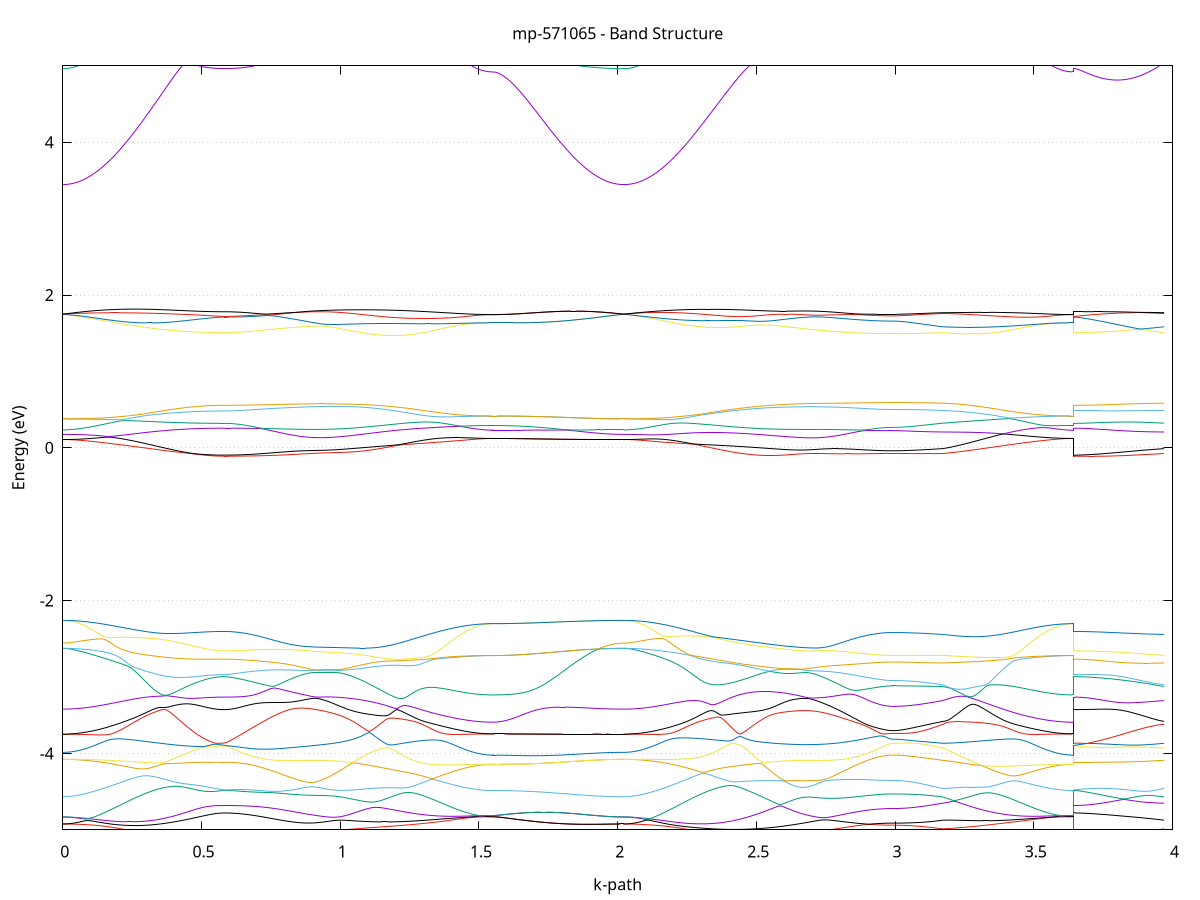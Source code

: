 set title 'mp-571065 - Band Structure'
set xlabel 'k-path'
set ylabel 'Energy (eV)'
set grid y
set yrange [-5:5]
set terminal png size 800,600
set output 'mp-571065_bands_gnuplot.png'
plot '-' using 1:2 with lines notitle, '-' using 1:2 with lines notitle, '-' using 1:2 with lines notitle, '-' using 1:2 with lines notitle, '-' using 1:2 with lines notitle, '-' using 1:2 with lines notitle, '-' using 1:2 with lines notitle, '-' using 1:2 with lines notitle, '-' using 1:2 with lines notitle, '-' using 1:2 with lines notitle, '-' using 1:2 with lines notitle, '-' using 1:2 with lines notitle, '-' using 1:2 with lines notitle, '-' using 1:2 with lines notitle, '-' using 1:2 with lines notitle, '-' using 1:2 with lines notitle, '-' using 1:2 with lines notitle, '-' using 1:2 with lines notitle, '-' using 1:2 with lines notitle, '-' using 1:2 with lines notitle, '-' using 1:2 with lines notitle, '-' using 1:2 with lines notitle, '-' using 1:2 with lines notitle, '-' using 1:2 with lines notitle, '-' using 1:2 with lines notitle, '-' using 1:2 with lines notitle, '-' using 1:2 with lines notitle, '-' using 1:2 with lines notitle, '-' using 1:2 with lines notitle, '-' using 1:2 with lines notitle, '-' using 1:2 with lines notitle, '-' using 1:2 with lines notitle, '-' using 1:2 with lines notitle, '-' using 1:2 with lines notitle, '-' using 1:2 with lines notitle, '-' using 1:2 with lines notitle, '-' using 1:2 with lines notitle, '-' using 1:2 with lines notitle, '-' using 1:2 with lines notitle, '-' using 1:2 with lines notitle, '-' using 1:2 with lines notitle, '-' using 1:2 with lines notitle, '-' using 1:2 with lines notitle, '-' using 1:2 with lines notitle, '-' using 1:2 with lines notitle, '-' using 1:2 with lines notitle, '-' using 1:2 with lines notitle, '-' using 1:2 with lines notitle, '-' using 1:2 with lines notitle, '-' using 1:2 with lines notitle, '-' using 1:2 with lines notitle, '-' using 1:2 with lines notitle, '-' using 1:2 with lines notitle, '-' using 1:2 with lines notitle, '-' using 1:2 with lines notitle, '-' using 1:2 with lines notitle, '-' using 1:2 with lines notitle, '-' using 1:2 with lines notitle, '-' using 1:2 with lines notitle, '-' using 1:2 with lines notitle, '-' using 1:2 with lines notitle, '-' using 1:2 with lines notitle, '-' using 1:2 with lines notitle, '-' using 1:2 with lines notitle, '-' using 1:2 with lines notitle, '-' using 1:2 with lines notitle, '-' using 1:2 with lines notitle, '-' using 1:2 with lines notitle, '-' using 1:2 with lines notitle, '-' using 1:2 with lines notitle, '-' using 1:2 with lines notitle, '-' using 1:2 with lines notitle, '-' using 1:2 with lines notitle, '-' using 1:2 with lines notitle, '-' using 1:2 with lines notitle, '-' using 1:2 with lines notitle, '-' using 1:2 with lines notitle, '-' using 1:2 with lines notitle, '-' using 1:2 with lines notitle, '-' using 1:2 with lines notitle, '-' using 1:2 with lines notitle, '-' using 1:2 with lines notitle, '-' using 1:2 with lines notitle, '-' using 1:2 with lines notitle, '-' using 1:2 with lines notitle, '-' using 1:2 with lines notitle, '-' using 1:2 with lines notitle, '-' using 1:2 with lines notitle, '-' using 1:2 with lines notitle, '-' using 1:2 with lines notitle, '-' using 1:2 with lines notitle, '-' using 1:2 with lines notitle, '-' using 1:2 with lines notitle, '-' using 1:2 with lines notitle, '-' using 1:2 with lines notitle, '-' using 1:2 with lines notitle
0.000000 -34.659879
0.009852 -34.659879
0.019705 -34.659879
0.029557 -34.659879
0.039410 -34.659879
0.049262 -34.659879
0.059114 -34.659979
0.068967 -34.659979
0.078819 -34.659979
0.088672 -34.659979
0.098524 -34.659979
0.108376 -34.660079
0.118229 -34.660079
0.128081 -34.660079
0.137934 -34.660179
0.147786 -34.660179
0.157638 -34.660179
0.167491 -34.660279
0.177343 -34.660279
0.187196 -34.660379
0.197048 -34.660379
0.206900 -34.660479
0.216753 -34.660479
0.226605 -34.660579
0.236458 -34.660579
0.246310 -34.660679
0.256162 -34.660679
0.266015 -34.660779
0.275867 -34.660779
0.285720 -34.660879
0.295572 -34.660879
0.305425 -34.660979
0.315277 -34.660979
0.325129 -34.661079
0.334982 -34.661079
0.344834 -34.661179
0.354687 -34.661179
0.364539 -34.661179
0.374391 -34.661279
0.384244 -34.661279
0.394096 -34.661379
0.403949 -34.661379
0.413801 -34.661479
0.423653 -34.661479
0.433506 -34.661479
0.443358 -34.661579
0.453211 -34.661579
0.463063 -34.661579
0.472915 -34.661579
0.482768 -34.661679
0.492620 -34.661679
0.502473 -34.661679
0.512325 -34.661679
0.522177 -34.661679
0.532030 -34.661779
0.541882 -34.661779
0.551735 -34.661779
0.561587 -34.661779
0.571439 -34.661779
0.581292 -34.661779
0.581292 -34.661779
0.591179 -34.661779
0.601066 -34.661779
0.610953 -34.661779
0.620840 -34.661779
0.630728 -34.661879
0.640615 -34.661879
0.650502 -34.661879
0.660389 -34.661979
0.670276 -34.661979
0.680163 -34.661979
0.690051 -34.662079
0.699938 -34.662079
0.709825 -34.662179
0.719712 -34.662179
0.729599 -34.662279
0.739486 -34.662279
0.749373 -34.662379
0.759261 -34.662379
0.769148 -34.662379
0.779035 -34.662479
0.788922 -34.662479
0.798809 -34.662579
0.808696 -34.662579
0.818584 -34.662579
0.828471 -34.662579
0.838358 -34.662679
0.848245 -34.662679
0.858132 -34.662679
0.868019 -34.662679
0.877906 -34.662679
0.887794 -34.662679
0.897681 -34.662679
0.907568 -34.662679
0.917455 -34.662679
0.927342 -34.662679
0.937229 -34.662679
0.947117 -34.662679
0.957004 -34.662679
0.966891 -34.662679
0.976778 -34.662679
0.986665 -34.662579
0.996552 -34.662579
1.006439 -34.662579
1.006439 -34.662579
1.016333 -34.662479
1.026226 -34.662479
1.036120 -34.662379
1.046013 -34.662379
1.055906 -34.662379
1.065800 -34.662279
1.075693 -34.662279
1.085587 -34.662179
1.095480 -34.662079
1.105373 -34.662079
1.115267 -34.661979
1.125160 -34.661979
1.135054 -34.661879
1.144947 -34.661779
1.154840 -34.661779
1.164734 -34.661679
1.174627 -34.661679
1.184521 -34.661579
1.194414 -34.661479
1.204307 -34.661479
1.214201 -34.661379
1.224094 -34.661279
1.233987 -34.661179
1.243881 -34.661179
1.253774 -34.661079
1.263668 -34.660979
1.273561 -34.660979
1.283454 -34.660879
1.293348 -34.660779
1.303241 -34.660779
1.313135 -34.660679
1.323028 -34.660679
1.332921 -34.660579
1.342815 -34.660479
1.352708 -34.660479
1.362602 -34.660379
1.372495 -34.660379
1.382388 -34.660279
1.392282 -34.660279
1.402175 -34.660179
1.412068 -34.660179
1.421962 -34.660179
1.431855 -34.660079
1.441749 -34.660079
1.451642 -34.660079
1.461535 -34.659979
1.471429 -34.659979
1.481322 -34.659979
1.491216 -34.659979
1.501109 -34.659879
1.511002 -34.659879
1.520896 -34.659879
1.530789 -34.659879
1.540683 -34.659879
1.550576 -34.659879
1.550576 -34.659879
1.560404 -34.659879
1.570233 -34.659879
1.580062 -34.659879
1.589890 -34.659879
1.599719 -34.659879
1.609547 -34.659879
1.619376 -34.659879
1.629204 -34.659879
1.639033 -34.659879
1.648861 -34.659879
1.658690 -34.659879
1.668518 -34.659879
1.678347 -34.659879
1.688175 -34.659879
1.698004 -34.659879
1.707832 -34.659879
1.717661 -34.659879
1.727489 -34.659879
1.737318 -34.659879
1.747146 -34.659879
1.756975 -34.659879
1.766804 -34.659879
1.776632 -34.659879
1.786461 -34.659879
1.796289 -34.659879
1.806118 -34.659879
1.815946 -34.659879
1.825775 -34.659879
1.835603 -34.659879
1.845432 -34.659879
1.855260 -34.659879
1.865089 -34.659879
1.874917 -34.659879
1.884746 -34.659879
1.894574 -34.659879
1.904403 -34.659879
1.914231 -34.659879
1.924060 -34.659879
1.933888 -34.659879
1.943717 -34.659879
1.953546 -34.659879
1.963374 -34.659879
1.973203 -34.659879
1.983031 -34.659879
1.992860 -34.659879
2.002688 -34.659879
2.012517 -34.659879
2.022345 -34.659879
2.022345 -34.659879
2.032305 -34.659879
2.042266 -34.659879
2.052226 -34.659879
2.062186 -34.659879
2.072146 -34.659879
2.082107 -34.659979
2.092067 -34.659979
2.102027 -34.659979
2.111987 -34.659979
2.121947 -34.660079
2.131908 -34.660079
2.141868 -34.660079
2.151828 -34.660179
2.161788 -34.660179
2.171749 -34.660179
2.181709 -34.660279
2.191669 -34.660279
2.201629 -34.660379
2.211589 -34.660379
2.221550 -34.660479
2.231510 -34.660579
2.241470 -34.660579
2.251430 -34.660679
2.261391 -34.660679
2.271351 -34.660779
2.281311 -34.660879
2.291271 -34.660879
2.301232 -34.660979
2.311192 -34.661079
2.321152 -34.661079
2.331112 -34.661179
2.341072 -34.661279
2.351033 -34.661279
2.360993 -34.661379
2.370953 -34.661479
2.380913 -34.661479
2.390874 -34.661579
2.400834 -34.661679
2.410794 -34.661679
2.420754 -34.661779
2.430714 -34.661879
2.440675 -34.661879
2.450635 -34.661979
2.460595 -34.661979
2.470555 -34.662079
2.480516 -34.662179
2.490476 -34.662179
2.500436 -34.662279
2.510396 -34.662279
2.520357 -34.662379
2.530317 -34.662379
2.540277 -34.662479
2.550237 -34.662479
2.560197 -34.662479
2.570158 -34.662579
2.580118 -34.662579
2.590078 -34.662579
2.600038 -34.662679
2.609999 -34.662679
2.619959 -34.662679
2.629919 -34.662679
2.639879 -34.662679
2.649839 -34.662679
2.659800 -34.662679
2.669760 -34.662679
2.679720 -34.662679
2.689680 -34.662679
2.699641 -34.662679
2.709601 -34.662679
2.719561 -34.662679
2.719561 -34.662679
2.729278 -34.662679
2.738995 -34.662679
2.748711 -34.662579
2.758428 -34.662579
2.768145 -34.662579
2.777861 -34.662479
2.787578 -34.662479
2.797295 -34.662479
2.807012 -34.662379
2.816728 -34.662379
2.826445 -34.662279
2.836162 -34.662279
2.845878 -34.662279
2.855595 -34.662179
2.865312 -34.662179
2.875029 -34.662079
2.884745 -34.662079
2.894462 -34.661979
2.904179 -34.661979
2.913896 -34.661979
2.923612 -34.661879
2.933329 -34.661879
2.943046 -34.661879
2.952762 -34.661779
2.962479 -34.661779
2.972196 -34.661779
2.981913 -34.661779
2.991629 -34.661779
2.991629 -34.661779
3.001124 -34.661779
3.010618 -34.661779
3.020112 -34.661779
3.029606 -34.661779
3.039100 -34.661779
3.048595 -34.661779
3.058089 -34.661779
3.067583 -34.661779
3.077077 -34.661779
3.086572 -34.661779
3.096066 -34.661779
3.105560 -34.661779
3.115054 -34.661679
3.124549 -34.661679
3.134043 -34.661679
3.143537 -34.661679
3.153031 -34.661679
3.162525 -34.661679
3.172020 -34.661679
3.172020 -34.661679
3.181837 -34.661679
3.191655 -34.661579
3.201472 -34.661579
3.211289 -34.661579
3.221107 -34.661479
3.230924 -34.661479
3.240742 -34.661479
3.250559 -34.661379
3.260376 -34.661379
3.270194 -34.661279
3.280011 -34.661279
3.289829 -34.661279
3.299646 -34.661179
3.309464 -34.661179
3.319281 -34.661079
3.329098 -34.661079
3.338916 -34.660979
3.348733 -34.660979
3.358551 -34.660879
3.368368 -34.660879
3.378185 -34.660779
3.388003 -34.660779
3.397820 -34.660679
3.407638 -34.660679
3.417455 -34.660579
3.427273 -34.660579
3.437090 -34.660479
3.446907 -34.660479
3.456725 -34.660379
3.466542 -34.660379
3.476360 -34.660279
3.486177 -34.660279
3.495994 -34.660179
3.505812 -34.660179
3.515629 -34.660179
3.525447 -34.660079
3.535264 -34.660079
3.545082 -34.660079
3.554899 -34.659979
3.564716 -34.659979
3.574534 -34.659979
3.584351 -34.659979
3.594169 -34.659879
3.603986 -34.659879
3.613803 -34.659879
3.623621 -34.659879
3.633438 -34.659879
3.643256 -34.659879
3.643256 -34.661779
3.653156 -34.661779
3.663055 -34.661779
3.672955 -34.661779
3.682855 -34.661779
3.692755 -34.661779
3.702655 -34.661779
3.712555 -34.661779
3.722454 -34.661779
3.732354 -34.661779
3.742254 -34.661779
3.752154 -34.661779
3.762054 -34.661779
3.771954 -34.661779
3.781853 -34.661779
3.791753 -34.661779
3.801653 -34.661779
3.811553 -34.661779
3.821453 -34.661779
3.831353 -34.661779
3.841252 -34.661779
3.851152 -34.661679
3.861052 -34.661679
3.870952 -34.661679
3.880852 -34.661679
3.890752 -34.661679
3.900652 -34.661679
3.910551 -34.661679
3.920451 -34.661679
3.930351 -34.661679
3.940251 -34.661679
3.950151 -34.661679
3.960051 -34.661679
3.969950 -34.661679
e
0.000000 -34.659879
0.009852 -34.659879
0.019705 -34.659879
0.029557 -34.659879
0.039410 -34.659879
0.049262 -34.659779
0.059114 -34.659779
0.068967 -34.659779
0.078819 -34.659679
0.088672 -34.659679
0.098524 -34.659579
0.108376 -34.659479
0.118229 -34.659479
0.128081 -34.659379
0.137934 -34.659279
0.147786 -34.659179
0.157638 -34.659079
0.167491 -34.658979
0.177343 -34.658879
0.187196 -34.658779
0.197048 -34.658679
0.206900 -34.658579
0.216753 -34.658479
0.226605 -34.658379
0.236458 -34.658179
0.246310 -34.658079
0.256162 -34.657979
0.266015 -34.657779
0.275867 -34.657679
0.285720 -34.657479
0.295572 -34.657379
0.305425 -34.657179
0.315277 -34.657079
0.325129 -34.656879
0.334982 -34.656779
0.344834 -34.656579
0.354687 -34.656379
0.364539 -34.656279
0.374391 -34.656079
0.384244 -34.655979
0.394096 -34.655779
0.403949 -34.655679
0.413801 -34.655479
0.423653 -34.655379
0.433506 -34.655179
0.443358 -34.655079
0.453211 -34.654979
0.463063 -34.654779
0.472915 -34.654679
0.482768 -34.654579
0.492620 -34.654479
0.502473 -34.654379
0.512325 -34.654279
0.522177 -34.654179
0.532030 -34.654179
0.541882 -34.654079
0.551735 -34.654079
0.561587 -34.653979
0.571439 -34.653979
0.581292 -34.653979
0.581292 -34.653979
0.591179 -34.653979
0.601066 -34.653979
0.610953 -34.653879
0.620840 -34.653879
0.630728 -34.653779
0.640615 -34.653679
0.650502 -34.653579
0.660389 -34.653479
0.670276 -34.653379
0.680163 -34.653279
0.690051 -34.653079
0.699938 -34.652979
0.709825 -34.652779
0.719712 -34.652579
0.729599 -34.652379
0.739486 -34.652179
0.749373 -34.651979
0.759261 -34.651779
0.769148 -34.651579
0.779035 -34.651379
0.788922 -34.651179
0.798809 -34.650879
0.808696 -34.650679
0.818584 -34.650479
0.828471 -34.650179
0.838358 -34.649979
0.848245 -34.649679
0.858132 -34.649379
0.868019 -34.649179
0.877906 -34.648879
0.887794 -34.648679
0.897681 -34.648379
0.907568 -34.648279
0.917455 -34.648579
0.927342 -34.648779
0.937229 -34.649079
0.947117 -34.649379
0.957004 -34.649679
0.966891 -34.649879
0.976778 -34.650179
0.986665 -34.650479
0.996552 -34.650779
1.006439 -34.650979
1.006439 -34.650979
1.016333 -34.651279
1.026226 -34.651579
1.036120 -34.651779
1.046013 -34.652079
1.055906 -34.652379
1.065800 -34.652579
1.075693 -34.652879
1.085587 -34.653079
1.095480 -34.653379
1.105373 -34.653579
1.115267 -34.653879
1.125160 -34.654079
1.135054 -34.654379
1.144947 -34.654579
1.154840 -34.654879
1.164734 -34.655079
1.174627 -34.655279
1.184521 -34.655479
1.194414 -34.655779
1.204307 -34.655979
1.214201 -34.656179
1.224094 -34.656379
1.233987 -34.656579
1.243881 -34.656779
1.253774 -34.656979
1.263668 -34.657179
1.273561 -34.657279
1.283454 -34.657479
1.293348 -34.657679
1.303241 -34.657779
1.313135 -34.657979
1.323028 -34.658179
1.332921 -34.658279
1.342815 -34.658379
1.352708 -34.658579
1.362602 -34.658679
1.372495 -34.658779
1.382388 -34.658879
1.392282 -34.658979
1.402175 -34.659179
1.412068 -34.659179
1.421962 -34.659279
1.431855 -34.659379
1.441749 -34.659479
1.451642 -34.659579
1.461535 -34.659579
1.471429 -34.659679
1.481322 -34.659679
1.491216 -34.659779
1.501109 -34.659779
1.511002 -34.659879
1.520896 -34.659879
1.530789 -34.659879
1.540683 -34.659879
1.550576 -34.659879
1.550576 -34.659879
1.560404 -34.659879
1.570233 -34.659879
1.580062 -34.659879
1.589890 -34.659879
1.599719 -34.659879
1.609547 -34.659879
1.619376 -34.659879
1.629204 -34.659879
1.639033 -34.659879
1.648861 -34.659879
1.658690 -34.659879
1.668518 -34.659879
1.678347 -34.659879
1.688175 -34.659879
1.698004 -34.659879
1.707832 -34.659879
1.717661 -34.659879
1.727489 -34.659879
1.737318 -34.659879
1.747146 -34.659879
1.756975 -34.659879
1.766804 -34.659879
1.776632 -34.659879
1.786461 -34.659879
1.796289 -34.659879
1.806118 -34.659879
1.815946 -34.659879
1.825775 -34.659879
1.835603 -34.659879
1.845432 -34.659879
1.855260 -34.659879
1.865089 -34.659879
1.874917 -34.659879
1.884746 -34.659879
1.894574 -34.659879
1.904403 -34.659879
1.914231 -34.659879
1.924060 -34.659879
1.933888 -34.659879
1.943717 -34.659879
1.953546 -34.659879
1.963374 -34.659879
1.973203 -34.659879
1.983031 -34.659879
1.992860 -34.659879
2.002688 -34.659879
2.012517 -34.659879
2.022345 -34.659879
2.022345 -34.659879
2.032305 -34.659879
2.042266 -34.659879
2.052226 -34.659879
2.062186 -34.659779
2.072146 -34.659779
2.082107 -34.659779
2.092067 -34.659679
2.102027 -34.659679
2.111987 -34.659579
2.121947 -34.659579
2.131908 -34.659479
2.141868 -34.659379
2.151828 -34.659279
2.161788 -34.659179
2.171749 -34.659079
2.181709 -34.658979
2.191669 -34.658879
2.201629 -34.658779
2.211589 -34.658679
2.221550 -34.658579
2.231510 -34.658379
2.241470 -34.658279
2.251430 -34.658079
2.261391 -34.657979
2.271351 -34.657779
2.281311 -34.657679
2.291271 -34.657479
2.301232 -34.657279
2.311192 -34.657079
2.321152 -34.656879
2.331112 -34.656679
2.341072 -34.656479
2.351033 -34.656279
2.360993 -34.656079
2.370953 -34.655879
2.380913 -34.655679
2.390874 -34.655479
2.400834 -34.655279
2.410794 -34.654979
2.420754 -34.654779
2.430714 -34.654579
2.440675 -34.654279
2.450635 -34.654079
2.460595 -34.653779
2.470555 -34.653579
2.480516 -34.653279
2.490476 -34.653079
2.500436 -34.652779
2.510396 -34.652479
2.520357 -34.652279
2.530317 -34.651979
2.540277 -34.651679
2.550237 -34.651479
2.560197 -34.651179
2.570158 -34.650879
2.580118 -34.650679
2.590078 -34.650379
2.600038 -34.650079
2.609999 -34.649779
2.619959 -34.649579
2.629919 -34.649279
2.639879 -34.648979
2.649839 -34.648679
2.659800 -34.648479
2.669760 -34.648179
2.679720 -34.648479
2.689680 -34.648779
2.699641 -34.649079
2.709601 -34.649279
2.719561 -34.649579
2.719561 -34.649579
2.729278 -34.649779
2.738995 -34.650079
2.748711 -34.650279
2.758428 -34.650579
2.768145 -34.650779
2.777861 -34.650979
2.787578 -34.651279
2.797295 -34.651479
2.807012 -34.651679
2.816728 -34.651879
2.826445 -34.652079
2.836162 -34.652279
2.845878 -34.652479
2.855595 -34.652679
2.865312 -34.652779
2.875029 -34.652979
2.884745 -34.653179
2.894462 -34.653279
2.904179 -34.653379
2.913896 -34.653479
2.923612 -34.653579
2.933329 -34.653679
2.943046 -34.653779
2.952762 -34.653879
2.962479 -34.653879
2.972196 -34.653979
2.981913 -34.653979
2.991629 -34.653979
2.991629 -34.653979
3.001124 -34.653979
3.010618 -34.653979
3.020112 -34.653979
3.029606 -34.653979
3.039100 -34.653979
3.048595 -34.654079
3.058089 -34.654079
3.067583 -34.654079
3.077077 -34.654079
3.086572 -34.654179
3.096066 -34.654179
3.105560 -34.654179
3.115054 -34.654279
3.124549 -34.654279
3.134043 -34.654279
3.143537 -34.654379
3.153031 -34.654379
3.162525 -34.654479
3.172020 -34.654479
3.172020 -34.654479
3.181837 -34.654579
3.191655 -34.654779
3.201472 -34.654879
3.211289 -34.654979
3.221107 -34.655179
3.230924 -34.655279
3.240742 -34.655479
3.250559 -34.655579
3.260376 -34.655779
3.270194 -34.655879
3.280011 -34.656079
3.289829 -34.656179
3.299646 -34.656379
3.309464 -34.656579
3.319281 -34.656679
3.329098 -34.656879
3.338916 -34.657079
3.348733 -34.657179
3.358551 -34.657379
3.368368 -34.657479
3.378185 -34.657679
3.388003 -34.657779
3.397820 -34.657979
3.407638 -34.658079
3.417455 -34.658179
3.427273 -34.658379
3.437090 -34.658479
3.446907 -34.658579
3.456725 -34.658679
3.466542 -34.658879
3.476360 -34.658979
3.486177 -34.659079
3.495994 -34.659179
3.505812 -34.659279
3.515629 -34.659379
3.525447 -34.659379
3.535264 -34.659479
3.545082 -34.659579
3.554899 -34.659579
3.564716 -34.659679
3.574534 -34.659679
3.584351 -34.659779
3.594169 -34.659779
3.603986 -34.659879
3.613803 -34.659879
3.623621 -34.659879
3.633438 -34.659879
3.643256 -34.659879
3.643256 -34.653979
3.653156 -34.653979
3.663055 -34.653979
3.672955 -34.653979
3.682855 -34.653979
3.692755 -34.653979
3.702655 -34.653979
3.712555 -34.653979
3.722454 -34.653979
3.732354 -34.653979
3.742254 -34.654079
3.752154 -34.654079
3.762054 -34.654079
3.771954 -34.654079
3.781853 -34.654079
3.791753 -34.654079
3.801653 -34.654079
3.811553 -34.654079
3.821453 -34.654179
3.831353 -34.654179
3.841252 -34.654179
3.851152 -34.654179
3.861052 -34.654179
3.870952 -34.654279
3.880852 -34.654279
3.890752 -34.654279
3.900652 -34.654279
3.910551 -34.654379
3.920451 -34.654379
3.930351 -34.654379
3.940251 -34.654379
3.950151 -34.654479
3.960051 -34.654479
3.969950 -34.654479
e
0.000000 -34.636379
0.009852 -34.636379
0.019705 -34.636379
0.029557 -34.636379
0.039410 -34.636479
0.049262 -34.636479
0.059114 -34.636479
0.068967 -34.636579
0.078819 -34.636579
0.088672 -34.636679
0.098524 -34.636679
0.108376 -34.636779
0.118229 -34.636879
0.128081 -34.636879
0.137934 -34.636979
0.147786 -34.637079
0.157638 -34.637179
0.167491 -34.637279
0.177343 -34.637379
0.187196 -34.637479
0.197048 -34.637579
0.206900 -34.637779
0.216753 -34.637879
0.226605 -34.637979
0.236458 -34.638079
0.246310 -34.638279
0.256162 -34.638379
0.266015 -34.638579
0.275867 -34.638679
0.285720 -34.638879
0.295572 -34.638979
0.305425 -34.639179
0.315277 -34.639279
0.325129 -34.639479
0.334982 -34.639579
0.344834 -34.639779
0.354687 -34.639879
0.364539 -34.640079
0.374391 -34.640279
0.384244 -34.640379
0.394096 -34.640579
0.403949 -34.640679
0.413801 -34.640879
0.423653 -34.640979
0.433506 -34.641179
0.443358 -34.641279
0.453211 -34.641379
0.463063 -34.641579
0.472915 -34.641679
0.482768 -34.641779
0.492620 -34.641879
0.502473 -34.641979
0.512325 -34.642079
0.522177 -34.642179
0.532030 -34.642279
0.541882 -34.642279
0.551735 -34.642379
0.561587 -34.642379
0.571439 -34.642379
0.581292 -34.642379
0.581292 -34.642379
0.591179 -34.642379
0.601066 -34.642379
0.610953 -34.642479
0.620840 -34.642479
0.630728 -34.642579
0.640615 -34.642679
0.650502 -34.642779
0.660389 -34.642879
0.670276 -34.642979
0.680163 -34.643079
0.690051 -34.643279
0.699938 -34.643379
0.709825 -34.643579
0.719712 -34.643779
0.729599 -34.643979
0.739486 -34.644179
0.749373 -34.644379
0.759261 -34.644579
0.769148 -34.644779
0.779035 -34.644979
0.788922 -34.645179
0.798809 -34.645479
0.808696 -34.645679
0.818584 -34.645979
0.828471 -34.646179
0.838358 -34.646479
0.848245 -34.646679
0.858132 -34.646979
0.868019 -34.647179
0.877906 -34.647479
0.887794 -34.647779
0.897681 -34.647979
0.907568 -34.648079
0.917455 -34.647879
0.927342 -34.647579
0.937229 -34.647279
0.947117 -34.646979
0.957004 -34.646779
0.966891 -34.646479
0.976778 -34.646179
0.986665 -34.645879
0.996552 -34.645679
1.006439 -34.645379
1.006439 -34.645379
1.016333 -34.645079
1.026226 -34.644879
1.036120 -34.644579
1.046013 -34.644279
1.055906 -34.644079
1.065800 -34.643779
1.075693 -34.643479
1.085587 -34.643279
1.095480 -34.642979
1.105373 -34.642779
1.115267 -34.642479
1.125160 -34.642279
1.135054 -34.641979
1.144947 -34.641779
1.154840 -34.641479
1.164734 -34.641279
1.174627 -34.641079
1.184521 -34.640779
1.194414 -34.640579
1.204307 -34.640379
1.214201 -34.640179
1.224094 -34.639979
1.233987 -34.639779
1.243881 -34.639579
1.253774 -34.639379
1.263668 -34.639179
1.273561 -34.638979
1.283454 -34.638879
1.293348 -34.638679
1.303241 -34.638479
1.313135 -34.638379
1.323028 -34.638179
1.332921 -34.638079
1.342815 -34.637879
1.352708 -34.637779
1.362602 -34.637579
1.372495 -34.637479
1.382388 -34.637379
1.392282 -34.637279
1.402175 -34.637179
1.412068 -34.637079
1.421962 -34.636979
1.431855 -34.636879
1.441749 -34.636779
1.451642 -34.636779
1.461535 -34.636679
1.471429 -34.636579
1.481322 -34.636579
1.491216 -34.636479
1.501109 -34.636479
1.511002 -34.636479
1.520896 -34.636379
1.530789 -34.636379
1.540683 -34.636379
1.550576 -34.636379
1.550576 -34.636379
1.560404 -34.636379
1.570233 -34.636379
1.580062 -34.636379
1.589890 -34.636379
1.599719 -34.636379
1.609547 -34.636379
1.619376 -34.636379
1.629204 -34.636379
1.639033 -34.636379
1.648861 -34.636379
1.658690 -34.636379
1.668518 -34.636379
1.678347 -34.636379
1.688175 -34.636379
1.698004 -34.636379
1.707832 -34.636379
1.717661 -34.636379
1.727489 -34.636379
1.737318 -34.636379
1.747146 -34.636379
1.756975 -34.636379
1.766804 -34.636379
1.776632 -34.636379
1.786461 -34.636379
1.796289 -34.636379
1.806118 -34.636379
1.815946 -34.636379
1.825775 -34.636379
1.835603 -34.636379
1.845432 -34.636379
1.855260 -34.636379
1.865089 -34.636379
1.874917 -34.636379
1.884746 -34.636379
1.894574 -34.636379
1.904403 -34.636379
1.914231 -34.636379
1.924060 -34.636379
1.933888 -34.636379
1.943717 -34.636379
1.953546 -34.636379
1.963374 -34.636379
1.973203 -34.636379
1.983031 -34.636379
1.992860 -34.636379
2.002688 -34.636379
2.012517 -34.636379
2.022345 -34.636379
2.022345 -34.636379
2.032305 -34.636379
2.042266 -34.636379
2.052226 -34.636379
2.062186 -34.636479
2.072146 -34.636479
2.082107 -34.636479
2.092067 -34.636579
2.102027 -34.636579
2.111987 -34.636679
2.121947 -34.636779
2.131908 -34.636779
2.141868 -34.636879
2.151828 -34.636979
2.161788 -34.637079
2.171749 -34.637179
2.181709 -34.637279
2.191669 -34.637379
2.201629 -34.637479
2.211589 -34.637679
2.221550 -34.637779
2.231510 -34.637879
2.241470 -34.638079
2.251430 -34.638179
2.261391 -34.638379
2.271351 -34.638479
2.281311 -34.638679
2.291271 -34.638879
2.301232 -34.639079
2.311192 -34.639179
2.321152 -34.639379
2.331112 -34.639579
2.341072 -34.639779
2.351033 -34.639979
2.360993 -34.640279
2.370953 -34.640479
2.380913 -34.640679
2.390874 -34.640879
2.400834 -34.641079
2.410794 -34.641379
2.420754 -34.641579
2.430714 -34.641779
2.440675 -34.642079
2.450635 -34.642279
2.460595 -34.642579
2.470555 -34.642779
2.480516 -34.643079
2.490476 -34.643379
2.500436 -34.643579
2.510396 -34.643879
2.520357 -34.644079
2.530317 -34.644379
2.540277 -34.644679
2.550237 -34.644979
2.560197 -34.645179
2.570158 -34.645479
2.580118 -34.645779
2.590078 -34.645979
2.600038 -34.646279
2.609999 -34.646579
2.619959 -34.646879
2.629919 -34.647179
2.639879 -34.647379
2.649839 -34.647679
2.659800 -34.647979
2.669760 -34.648179
2.679720 -34.647879
2.689680 -34.647579
2.699641 -34.647379
2.709601 -34.647079
2.719561 -34.646879
2.719561 -34.646779
2.729278 -34.646579
2.738995 -34.646379
2.748711 -34.646079
2.758428 -34.645879
2.768145 -34.645579
2.777861 -34.645379
2.787578 -34.645179
2.797295 -34.644879
2.807012 -34.644679
2.816728 -34.644479
2.826445 -34.644279
2.836162 -34.644079
2.845878 -34.643879
2.855595 -34.643779
2.865312 -34.643579
2.875029 -34.643379
2.884745 -34.643279
2.894462 -34.643079
2.904179 -34.642979
2.913896 -34.642879
2.923612 -34.642779
2.933329 -34.642679
2.943046 -34.642579
2.952762 -34.642479
2.962479 -34.642479
2.972196 -34.642379
2.981913 -34.642379
2.991629 -34.642379
2.991629 -34.642379
3.001124 -34.642379
3.010618 -34.642379
3.020112 -34.642379
3.029606 -34.642379
3.039100 -34.642379
3.048595 -34.642379
3.058089 -34.642279
3.067583 -34.642279
3.077077 -34.642279
3.086572 -34.642279
3.096066 -34.642179
3.105560 -34.642179
3.115054 -34.642179
3.124549 -34.642079
3.134043 -34.642079
3.143537 -34.641979
3.153031 -34.641979
3.162525 -34.641879
3.172020 -34.641879
3.172020 -34.641879
3.181837 -34.641779
3.191655 -34.641679
3.201472 -34.641479
3.211289 -34.641379
3.221107 -34.641179
3.230924 -34.641079
3.240742 -34.640879
3.250559 -34.640779
3.260376 -34.640579
3.270194 -34.640479
3.280011 -34.640279
3.289829 -34.640079
3.299646 -34.639979
3.309464 -34.639779
3.319281 -34.639579
3.329098 -34.639479
3.338916 -34.639279
3.348733 -34.639179
3.358551 -34.638979
3.368368 -34.638779
3.378185 -34.638679
3.388003 -34.638479
3.397820 -34.638379
3.407638 -34.638179
3.417455 -34.638079
3.427273 -34.637979
3.437090 -34.637779
3.446907 -34.637679
3.456725 -34.637579
3.466542 -34.637479
3.476360 -34.637379
3.486177 -34.637279
3.495994 -34.637179
3.505812 -34.637079
3.515629 -34.636979
3.525447 -34.636879
3.535264 -34.636779
3.545082 -34.636679
3.554899 -34.636679
3.564716 -34.636579
3.574534 -34.636579
3.584351 -34.636479
3.594169 -34.636479
3.603986 -34.636479
3.613803 -34.636379
3.623621 -34.636379
3.633438 -34.636379
3.643256 -34.636379
3.643256 -34.642379
3.653156 -34.642379
3.663055 -34.642379
3.672955 -34.642379
3.682855 -34.642379
3.692755 -34.642379
3.702655 -34.642379
3.712555 -34.642379
3.722454 -34.642379
3.732354 -34.642379
3.742254 -34.642379
3.752154 -34.642379
3.762054 -34.642279
3.771954 -34.642279
3.781853 -34.642279
3.791753 -34.642279
3.801653 -34.642279
3.811553 -34.642279
3.821453 -34.642179
3.831353 -34.642179
3.841252 -34.642179
3.851152 -34.642179
3.861052 -34.642179
3.870952 -34.642179
3.880852 -34.642079
3.890752 -34.642079
3.900652 -34.642079
3.910551 -34.642079
3.920451 -34.641979
3.930351 -34.641979
3.940251 -34.641979
3.950151 -34.641979
3.960051 -34.641879
3.969950 -34.641879
e
0.000000 -34.636379
0.009852 -34.636379
0.019705 -34.636379
0.029557 -34.636379
0.039410 -34.636379
0.049262 -34.636379
0.059114 -34.636379
0.068967 -34.636279
0.078819 -34.636279
0.088672 -34.636279
0.098524 -34.636279
0.108376 -34.636179
0.118229 -34.636179
0.128081 -34.636179
0.137934 -34.636079
0.147786 -34.636079
0.157638 -34.636079
0.167491 -34.635979
0.177343 -34.635979
0.187196 -34.635879
0.197048 -34.635879
0.206900 -34.635879
0.216753 -34.635779
0.226605 -34.635779
0.236458 -34.635679
0.246310 -34.635679
0.256162 -34.635579
0.266015 -34.635579
0.275867 -34.635479
0.285720 -34.635479
0.295572 -34.635379
0.305425 -34.635379
0.315277 -34.635279
0.325129 -34.635279
0.334982 -34.635179
0.344834 -34.635179
0.354687 -34.635079
0.364539 -34.635079
0.374391 -34.635079
0.384244 -34.634979
0.394096 -34.634979
0.403949 -34.634879
0.413801 -34.634879
0.423653 -34.634879
0.433506 -34.634779
0.443358 -34.634779
0.453211 -34.634779
0.463063 -34.634679
0.472915 -34.634679
0.482768 -34.634679
0.492620 -34.634679
0.502473 -34.634579
0.512325 -34.634579
0.522177 -34.634579
0.532030 -34.634579
0.541882 -34.634579
0.551735 -34.634579
0.561587 -34.634579
0.571439 -34.634579
0.581292 -34.634579
0.581292 -34.634579
0.591179 -34.634579
0.601066 -34.634479
0.610953 -34.634479
0.620840 -34.634479
0.630728 -34.634479
0.640615 -34.634479
0.650502 -34.634379
0.660389 -34.634379
0.670276 -34.634379
0.680163 -34.634279
0.690051 -34.634279
0.699938 -34.634179
0.709825 -34.634179
0.719712 -34.634079
0.729599 -34.634079
0.739486 -34.633979
0.749373 -34.633979
0.759261 -34.633979
0.769148 -34.633879
0.779035 -34.633879
0.788922 -34.633779
0.798809 -34.633779
0.808696 -34.633779
0.818584 -34.633679
0.828471 -34.633679
0.838358 -34.633679
0.848245 -34.633679
0.858132 -34.633579
0.868019 -34.633579
0.877906 -34.633579
0.887794 -34.633579
0.897681 -34.633579
0.907568 -34.633579
0.917455 -34.633579
0.927342 -34.633579
0.937229 -34.633579
0.947117 -34.633579
0.957004 -34.633679
0.966891 -34.633679
0.976778 -34.633679
0.986665 -34.633679
0.996552 -34.633779
1.006439 -34.633779
1.006439 -34.633779
1.016333 -34.633779
1.026226 -34.633879
1.036120 -34.633879
1.046013 -34.633879
1.055906 -34.633979
1.065800 -34.633979
1.075693 -34.634079
1.085587 -34.634079
1.095480 -34.634179
1.105373 -34.634279
1.115267 -34.634279
1.125160 -34.634379
1.135054 -34.634379
1.144947 -34.634479
1.154840 -34.634579
1.164734 -34.634579
1.174627 -34.634679
1.184521 -34.634779
1.194414 -34.634779
1.204307 -34.634879
1.214201 -34.634979
1.224094 -34.634979
1.233987 -34.635079
1.243881 -34.635179
1.253774 -34.635179
1.263668 -34.635279
1.273561 -34.635379
1.283454 -34.635379
1.293348 -34.635479
1.303241 -34.635479
1.313135 -34.635579
1.323028 -34.635679
1.332921 -34.635679
1.342815 -34.635779
1.352708 -34.635779
1.362602 -34.635879
1.372495 -34.635879
1.382388 -34.635979
1.392282 -34.635979
1.402175 -34.636079
1.412068 -34.636079
1.421962 -34.636179
1.431855 -34.636179
1.441749 -34.636179
1.451642 -34.636279
1.461535 -34.636279
1.471429 -34.636279
1.481322 -34.636279
1.491216 -34.636379
1.501109 -34.636379
1.511002 -34.636379
1.520896 -34.636379
1.530789 -34.636379
1.540683 -34.636379
1.550576 -34.636379
1.550576 -34.636379
1.560404 -34.636379
1.570233 -34.636379
1.580062 -34.636379
1.589890 -34.636379
1.599719 -34.636379
1.609547 -34.636379
1.619376 -34.636379
1.629204 -34.636379
1.639033 -34.636379
1.648861 -34.636379
1.658690 -34.636379
1.668518 -34.636379
1.678347 -34.636379
1.688175 -34.636379
1.698004 -34.636379
1.707832 -34.636379
1.717661 -34.636379
1.727489 -34.636379
1.737318 -34.636379
1.747146 -34.636379
1.756975 -34.636379
1.766804 -34.636379
1.776632 -34.636379
1.786461 -34.636379
1.796289 -34.636379
1.806118 -34.636379
1.815946 -34.636379
1.825775 -34.636379
1.835603 -34.636379
1.845432 -34.636379
1.855260 -34.636379
1.865089 -34.636379
1.874917 -34.636379
1.884746 -34.636379
1.894574 -34.636379
1.904403 -34.636379
1.914231 -34.636379
1.924060 -34.636379
1.933888 -34.636379
1.943717 -34.636379
1.953546 -34.636379
1.963374 -34.636379
1.973203 -34.636379
1.983031 -34.636379
1.992860 -34.636379
2.002688 -34.636379
2.012517 -34.636379
2.022345 -34.636379
2.022345 -34.636379
2.032305 -34.636379
2.042266 -34.636379
2.052226 -34.636379
2.062186 -34.636379
2.072146 -34.636379
2.082107 -34.636279
2.092067 -34.636279
2.102027 -34.636279
2.111987 -34.636279
2.121947 -34.636179
2.131908 -34.636179
2.141868 -34.636179
2.151828 -34.636079
2.161788 -34.636079
2.171749 -34.636079
2.181709 -34.635979
2.191669 -34.635979
2.201629 -34.635879
2.211589 -34.635879
2.221550 -34.635779
2.231510 -34.635779
2.241470 -34.635679
2.251430 -34.635679
2.261391 -34.635579
2.271351 -34.635479
2.281311 -34.635479
2.291271 -34.635379
2.301232 -34.635279
2.311192 -34.635279
2.321152 -34.635179
2.331112 -34.635079
2.341072 -34.635079
2.351033 -34.634979
2.360993 -34.634879
2.370953 -34.634879
2.380913 -34.634779
2.390874 -34.634679
2.400834 -34.634679
2.410794 -34.634579
2.420754 -34.634579
2.430714 -34.634479
2.440675 -34.634379
2.450635 -34.634379
2.460595 -34.634279
2.470555 -34.634179
2.480516 -34.634179
2.490476 -34.634079
2.500436 -34.634079
2.510396 -34.633979
2.520357 -34.633979
2.530317 -34.633879
2.540277 -34.633879
2.550237 -34.633879
2.560197 -34.633779
2.570158 -34.633779
2.580118 -34.633679
2.590078 -34.633679
2.600038 -34.633679
2.609999 -34.633679
2.619959 -34.633679
2.629919 -34.633579
2.639879 -34.633579
2.649839 -34.633579
2.659800 -34.633579
2.669760 -34.633579
2.679720 -34.633579
2.689680 -34.633579
2.699641 -34.633579
2.709601 -34.633579
2.719561 -34.633679
2.719561 -34.633679
2.729278 -34.633679
2.738995 -34.633679
2.748711 -34.633679
2.758428 -34.633779
2.768145 -34.633779
2.777861 -34.633779
2.787578 -34.633879
2.797295 -34.633879
2.807012 -34.633879
2.816728 -34.633979
2.826445 -34.633979
2.836162 -34.634079
2.845878 -34.634079
2.855595 -34.634079
2.865312 -34.634179
2.875029 -34.634179
2.884745 -34.634279
2.894462 -34.634279
2.904179 -34.634379
2.913896 -34.634379
2.923612 -34.634379
2.933329 -34.634479
2.943046 -34.634479
2.952762 -34.634479
2.962479 -34.634479
2.972196 -34.634479
2.981913 -34.634579
2.991629 -34.634579
2.991629 -34.634579
3.001124 -34.634579
3.010618 -34.634579
3.020112 -34.634579
3.029606 -34.634579
3.039100 -34.634579
3.048595 -34.634579
3.058089 -34.634579
3.067583 -34.634579
3.077077 -34.634579
3.086572 -34.634579
3.096066 -34.634579
3.105560 -34.634579
3.115054 -34.634579
3.124549 -34.634579
3.134043 -34.634579
3.143537 -34.634579
3.153031 -34.634579
3.162525 -34.634679
3.172020 -34.634679
3.172020 -34.634679
3.181837 -34.634679
3.191655 -34.634679
3.201472 -34.634679
3.211289 -34.634779
3.221107 -34.634779
3.230924 -34.634779
3.240742 -34.634879
3.250559 -34.634879
3.260376 -34.634979
3.270194 -34.634979
3.280011 -34.634979
3.289829 -34.635079
3.299646 -34.635079
3.309464 -34.635179
3.319281 -34.635179
3.329098 -34.635279
3.338916 -34.635279
3.348733 -34.635379
3.358551 -34.635379
3.368368 -34.635479
3.378185 -34.635479
3.388003 -34.635579
3.397820 -34.635579
3.407638 -34.635679
3.417455 -34.635679
3.427273 -34.635779
3.437090 -34.635779
3.446907 -34.635879
3.456725 -34.635879
3.466542 -34.635979
3.476360 -34.635979
3.486177 -34.636079
3.495994 -34.636079
3.505812 -34.636079
3.515629 -34.636179
3.525447 -34.636179
3.535264 -34.636179
3.545082 -34.636279
3.554899 -34.636279
3.564716 -34.636279
3.574534 -34.636279
3.584351 -34.636379
3.594169 -34.636379
3.603986 -34.636379
3.613803 -34.636379
3.623621 -34.636379
3.633438 -34.636379
3.643256 -34.636379
3.643256 -34.634579
3.653156 -34.634579
3.663055 -34.634579
3.672955 -34.634579
3.682855 -34.634579
3.692755 -34.634579
3.702655 -34.634579
3.712555 -34.634579
3.722454 -34.634579
3.732354 -34.634579
3.742254 -34.634579
3.752154 -34.634579
3.762054 -34.634579
3.771954 -34.634579
3.781853 -34.634579
3.791753 -34.634579
3.801653 -34.634579
3.811553 -34.634579
3.821453 -34.634579
3.831353 -34.634579
3.841252 -34.634579
3.851152 -34.634579
3.861052 -34.634579
3.870952 -34.634579
3.880852 -34.634579
3.890752 -34.634579
3.900652 -34.634579
3.910551 -34.634579
3.920451 -34.634579
3.930351 -34.634579
3.940251 -34.634579
3.950151 -34.634679
3.960051 -34.634679
3.969950 -34.634679
e
0.000000 -34.521679
0.009852 -34.521679
0.019705 -34.521679
0.029557 -34.521679
0.039410 -34.521579
0.049262 -34.521579
0.059114 -34.521579
0.068967 -34.521579
0.078819 -34.521579
0.088672 -34.521579
0.098524 -34.521479
0.108376 -34.521479
0.118229 -34.521479
0.128081 -34.521379
0.137934 -34.521379
0.147786 -34.521379
0.157638 -34.521279
0.167491 -34.521279
0.177343 -34.521179
0.187196 -34.521179
0.197048 -34.521079
0.206900 -34.521079
0.216753 -34.520979
0.226605 -34.520879
0.236458 -34.520879
0.246310 -34.520779
0.256162 -34.520779
0.266015 -34.520679
0.275867 -34.520579
0.285720 -34.520579
0.295572 -34.520479
0.305425 -34.520379
0.315277 -34.520279
0.325129 -34.520279
0.334982 -34.520179
0.344834 -34.520079
0.354687 -34.519979
0.364539 -34.519879
0.374391 -34.519879
0.384244 -34.519779
0.394096 -34.519679
0.403949 -34.519579
0.413801 -34.519479
0.423653 -34.519479
0.433506 -34.519379
0.443358 -34.519279
0.453211 -34.519179
0.463063 -34.519179
0.472915 -34.519079
0.482768 -34.518979
0.492620 -34.518979
0.502473 -34.518879
0.512325 -34.518779
0.522177 -34.518779
0.532030 -34.518679
0.541882 -34.518679
0.551735 -34.518679
0.561587 -34.518679
0.571439 -34.518679
0.581292 -34.518579
0.581292 -34.518579
0.591179 -34.518579
0.601066 -34.518579
0.610953 -34.518579
0.620840 -34.518579
0.630728 -34.518579
0.640615 -34.518579
0.650502 -34.518579
0.660389 -34.518479
0.670276 -34.518479
0.680163 -34.518479
0.690051 -34.518479
0.699938 -34.518379
0.709825 -34.518379
0.719712 -34.518279
0.729599 -34.518279
0.739486 -34.518279
0.749373 -34.518179
0.759261 -34.518179
0.769148 -34.518079
0.779035 -34.517979
0.788922 -34.517979
0.798809 -34.517879
0.808696 -34.517879
0.818584 -34.517779
0.828471 -34.517679
0.838358 -34.517679
0.848245 -34.517579
0.858132 -34.517479
0.868019 -34.517379
0.877906 -34.517379
0.887794 -34.517279
0.897681 -34.517179
0.907568 -34.517179
0.917455 -34.517279
0.927342 -34.517279
0.937229 -34.517379
0.947117 -34.517479
0.957004 -34.517579
0.966891 -34.517679
0.976778 -34.517779
0.986665 -34.517879
0.996552 -34.517979
1.006439 -34.518079
1.006439 -34.518079
1.016333 -34.518179
1.026226 -34.518279
1.036120 -34.518379
1.046013 -34.518479
1.055906 -34.518579
1.065800 -34.518579
1.075693 -34.518679
1.085587 -34.518779
1.095480 -34.518879
1.105373 -34.518979
1.115267 -34.519079
1.125160 -34.519179
1.135054 -34.519279
1.144947 -34.519379
1.154840 -34.519479
1.164734 -34.519579
1.174627 -34.519679
1.184521 -34.519779
1.194414 -34.519879
1.204307 -34.519979
1.214201 -34.520079
1.224094 -34.520079
1.233987 -34.520179
1.243881 -34.520279
1.253774 -34.520379
1.263668 -34.520479
1.273561 -34.520479
1.283454 -34.520579
1.293348 -34.520679
1.303241 -34.520779
1.313135 -34.520779
1.323028 -34.520879
1.332921 -34.520979
1.342815 -34.520979
1.352708 -34.521079
1.362602 -34.521079
1.372495 -34.521179
1.382388 -34.521179
1.392282 -34.521279
1.402175 -34.521279
1.412068 -34.521379
1.421962 -34.521379
1.431855 -34.521479
1.441749 -34.521479
1.451642 -34.521479
1.461535 -34.521579
1.471429 -34.521579
1.481322 -34.521579
1.491216 -34.521579
1.501109 -34.521579
1.511002 -34.521679
1.520896 -34.521679
1.530789 -34.521679
1.540683 -34.521679
1.550576 -34.521679
1.550576 -34.521679
1.560404 -34.521679
1.570233 -34.521679
1.580062 -34.521679
1.589890 -34.521679
1.599719 -34.521679
1.609547 -34.521679
1.619376 -34.521679
1.629204 -34.521679
1.639033 -34.521679
1.648861 -34.521679
1.658690 -34.521679
1.668518 -34.521679
1.678347 -34.521679
1.688175 -34.521679
1.698004 -34.521679
1.707832 -34.521679
1.717661 -34.521679
1.727489 -34.521679
1.737318 -34.521679
1.747146 -34.521679
1.756975 -34.521679
1.766804 -34.521679
1.776632 -34.521679
1.786461 -34.521679
1.796289 -34.521679
1.806118 -34.521679
1.815946 -34.521679
1.825775 -34.521679
1.835603 -34.521679
1.845432 -34.521679
1.855260 -34.521679
1.865089 -34.521679
1.874917 -34.521679
1.884746 -34.521679
1.894574 -34.521679
1.904403 -34.521679
1.914231 -34.521679
1.924060 -34.521679
1.933888 -34.521679
1.943717 -34.521679
1.953546 -34.521679
1.963374 -34.521679
1.973203 -34.521679
1.983031 -34.521679
1.992860 -34.521679
2.002688 -34.521679
2.012517 -34.521679
2.022345 -34.521679
2.022345 -34.521679
2.032305 -34.521679
2.042266 -34.521679
2.052226 -34.521679
2.062186 -34.521579
2.072146 -34.521579
2.082107 -34.521579
2.092067 -34.521579
2.102027 -34.521579
2.111987 -34.521479
2.121947 -34.521479
2.131908 -34.521479
2.141868 -34.521379
2.151828 -34.521379
2.161788 -34.521379
2.171749 -34.521279
2.181709 -34.521279
2.191669 -34.521179
2.201629 -34.521179
2.211589 -34.521079
2.221550 -34.521079
2.231510 -34.520979
2.241470 -34.520879
2.251430 -34.520879
2.261391 -34.520779
2.271351 -34.520679
2.281311 -34.520679
2.291271 -34.520579
2.301232 -34.520479
2.311192 -34.520379
2.321152 -34.520379
2.331112 -34.520279
2.341072 -34.520179
2.351033 -34.520079
2.360993 -34.519979
2.370953 -34.519879
2.380913 -34.519779
2.390874 -34.519779
2.400834 -34.519679
2.410794 -34.519579
2.420754 -34.519479
2.430714 -34.519379
2.440675 -34.519279
2.450635 -34.519179
2.460595 -34.519079
2.470555 -34.518979
2.480516 -34.518879
2.490476 -34.518779
2.500436 -34.518679
2.510396 -34.518579
2.520357 -34.518479
2.530317 -34.518379
2.540277 -34.518279
2.550237 -34.518179
2.560197 -34.518079
2.570158 -34.517979
2.580118 -34.517879
2.590078 -34.517779
2.600038 -34.517779
2.609999 -34.517679
2.619959 -34.517579
2.629919 -34.517479
2.639879 -34.517379
2.649839 -34.517279
2.659800 -34.517179
2.669760 -34.517179
2.679720 -34.517179
2.689680 -34.517279
2.699641 -34.517379
2.709601 -34.517479
2.719561 -34.517579
2.719561 -34.517579
2.729278 -34.517579
2.738995 -34.517679
2.748711 -34.517779
2.758428 -34.517779
2.768145 -34.517879
2.777861 -34.517979
2.787578 -34.517979
2.797295 -34.518079
2.807012 -34.518079
2.816728 -34.518179
2.826445 -34.518179
2.836162 -34.518279
2.845878 -34.518279
2.855595 -34.518379
2.865312 -34.518379
2.875029 -34.518379
2.884745 -34.518479
2.894462 -34.518479
2.904179 -34.518479
2.913896 -34.518579
2.923612 -34.518579
2.933329 -34.518579
2.943046 -34.518579
2.952762 -34.518579
2.962479 -34.518579
2.972196 -34.518579
2.981913 -34.518579
2.991629 -34.518579
2.991629 -34.518579
3.001124 -34.518679
3.010618 -34.518679
3.020112 -34.518679
3.029606 -34.518679
3.039100 -34.518679
3.048595 -34.518679
3.058089 -34.518679
3.067583 -34.518679
3.077077 -34.518679
3.086572 -34.518679
3.096066 -34.518779
3.105560 -34.518779
3.115054 -34.518779
3.124549 -34.518779
3.134043 -34.518879
3.143537 -34.518879
3.153031 -34.518879
3.162525 -34.518979
3.172020 -34.518979
3.172020 -34.518979
3.181837 -34.518979
3.191655 -34.519079
3.201472 -34.519179
3.211289 -34.519279
3.221107 -34.519379
3.230924 -34.519379
3.240742 -34.519479
3.250559 -34.519579
3.260376 -34.519679
3.270194 -34.519779
3.280011 -34.519779
3.289829 -34.519879
3.299646 -34.519979
3.309464 -34.520079
3.319281 -34.520179
3.329098 -34.520279
3.338916 -34.520279
3.348733 -34.520379
3.358551 -34.520479
3.368368 -34.520579
3.378185 -34.520579
3.388003 -34.520679
3.397820 -34.520779
3.407638 -34.520779
3.417455 -34.520879
3.427273 -34.520979
3.437090 -34.520979
3.446907 -34.521079
3.456725 -34.521079
3.466542 -34.521179
3.476360 -34.521179
3.486177 -34.521279
3.495994 -34.521279
3.505812 -34.521379
3.515629 -34.521379
3.525447 -34.521479
3.535264 -34.521479
3.545082 -34.521479
3.554899 -34.521579
3.564716 -34.521579
3.574534 -34.521579
3.584351 -34.521579
3.594169 -34.521579
3.603986 -34.521679
3.613803 -34.521679
3.623621 -34.521679
3.633438 -34.521679
3.643256 -34.521679
3.643256 -34.518579
3.653156 -34.518579
3.663055 -34.518679
3.672955 -34.518679
3.682855 -34.518679
3.692755 -34.518679
3.702655 -34.518679
3.712555 -34.518679
3.722454 -34.518679
3.732354 -34.518679
3.742254 -34.518679
3.752154 -34.518679
3.762054 -34.518679
3.771954 -34.518679
3.781853 -34.518679
3.791753 -34.518679
3.801653 -34.518679
3.811553 -34.518679
3.821453 -34.518779
3.831353 -34.518779
3.841252 -34.518779
3.851152 -34.518779
3.861052 -34.518779
3.870952 -34.518779
3.880852 -34.518779
3.890752 -34.518779
3.900652 -34.518879
3.910551 -34.518879
3.920451 -34.518879
3.930351 -34.518879
3.940251 -34.518879
3.950151 -34.518879
3.960051 -34.518979
3.969950 -34.518979
e
0.000000 -34.512579
0.009852 -34.512579
0.019705 -34.512579
0.029557 -34.512579
0.039410 -34.512679
0.049262 -34.512679
0.059114 -34.512679
0.068967 -34.512679
0.078819 -34.512679
0.088672 -34.512679
0.098524 -34.512779
0.108376 -34.512779
0.118229 -34.512779
0.128081 -34.512879
0.137934 -34.512879
0.147786 -34.512879
0.157638 -34.512979
0.167491 -34.512979
0.177343 -34.513079
0.187196 -34.513079
0.197048 -34.513179
0.206900 -34.513179
0.216753 -34.513279
0.226605 -34.513379
0.236458 -34.513379
0.246310 -34.513479
0.256162 -34.513479
0.266015 -34.513579
0.275867 -34.513679
0.285720 -34.513679
0.295572 -34.513779
0.305425 -34.513879
0.315277 -34.513979
0.325129 -34.513979
0.334982 -34.514079
0.344834 -34.514179
0.354687 -34.514279
0.364539 -34.514379
0.374391 -34.514379
0.384244 -34.514479
0.394096 -34.514579
0.403949 -34.514679
0.413801 -34.514779
0.423653 -34.514779
0.433506 -34.514879
0.443358 -34.514979
0.453211 -34.515079
0.463063 -34.515079
0.472915 -34.515179
0.482768 -34.515279
0.492620 -34.515279
0.502473 -34.515379
0.512325 -34.515379
0.522177 -34.515479
0.532030 -34.515479
0.541882 -34.515579
0.551735 -34.515579
0.561587 -34.515579
0.571439 -34.515579
0.581292 -34.515579
0.581292 -34.515579
0.591179 -34.515579
0.601066 -34.515579
0.610953 -34.515679
0.620840 -34.515679
0.630728 -34.515679
0.640615 -34.515679
0.650502 -34.515679
0.660389 -34.515679
0.670276 -34.515779
0.680163 -34.515779
0.690051 -34.515779
0.699938 -34.515879
0.709825 -34.515879
0.719712 -34.515879
0.729599 -34.515979
0.739486 -34.515979
0.749373 -34.516079
0.759261 -34.516079
0.769148 -34.516179
0.779035 -34.516179
0.788922 -34.516279
0.798809 -34.516379
0.808696 -34.516379
0.818584 -34.516479
0.828471 -34.516479
0.838358 -34.516579
0.848245 -34.516679
0.858132 -34.516779
0.868019 -34.516779
0.877906 -34.516879
0.887794 -34.516979
0.897681 -34.517079
0.907568 -34.517079
0.917455 -34.516979
0.927342 -34.516879
0.937229 -34.516879
0.947117 -34.516779
0.957004 -34.516679
0.966891 -34.516579
0.976778 -34.516479
0.986665 -34.516379
0.996552 -34.516279
1.006439 -34.516179
1.006439 -34.516179
1.016333 -34.516079
1.026226 -34.515979
1.036120 -34.515879
1.046013 -34.515779
1.055906 -34.515679
1.065800 -34.515579
1.075693 -34.515479
1.085587 -34.515479
1.095480 -34.515379
1.105373 -34.515279
1.115267 -34.515179
1.125160 -34.515079
1.135054 -34.514979
1.144947 -34.514879
1.154840 -34.514779
1.164734 -34.514679
1.174627 -34.514579
1.184521 -34.514479
1.194414 -34.514379
1.204307 -34.514279
1.214201 -34.514279
1.224094 -34.514179
1.233987 -34.514079
1.243881 -34.513979
1.253774 -34.513879
1.263668 -34.513779
1.273561 -34.513779
1.283454 -34.513679
1.293348 -34.513579
1.303241 -34.513579
1.313135 -34.513479
1.323028 -34.513379
1.332921 -34.513379
1.342815 -34.513279
1.352708 -34.513179
1.362602 -34.513179
1.372495 -34.513079
1.382388 -34.513079
1.392282 -34.512979
1.402175 -34.512979
1.412068 -34.512879
1.421962 -34.512879
1.431855 -34.512879
1.441749 -34.512779
1.451642 -34.512779
1.461535 -34.512779
1.471429 -34.512679
1.481322 -34.512679
1.491216 -34.512679
1.501109 -34.512679
1.511002 -34.512679
1.520896 -34.512679
1.530789 -34.512579
1.540683 -34.512579
1.550576 -34.512579
1.550576 -34.512579
1.560404 -34.512579
1.570233 -34.512579
1.580062 -34.512579
1.589890 -34.512579
1.599719 -34.512579
1.609547 -34.512579
1.619376 -34.512579
1.629204 -34.512579
1.639033 -34.512579
1.648861 -34.512579
1.658690 -34.512579
1.668518 -34.512579
1.678347 -34.512579
1.688175 -34.512579
1.698004 -34.512579
1.707832 -34.512579
1.717661 -34.512579
1.727489 -34.512579
1.737318 -34.512579
1.747146 -34.512579
1.756975 -34.512679
1.766804 -34.512579
1.776632 -34.512579
1.786461 -34.512579
1.796289 -34.512579
1.806118 -34.512579
1.815946 -34.512579
1.825775 -34.512579
1.835603 -34.512579
1.845432 -34.512579
1.855260 -34.512579
1.865089 -34.512579
1.874917 -34.512579
1.884746 -34.512579
1.894574 -34.512579
1.904403 -34.512579
1.914231 -34.512579
1.924060 -34.512579
1.933888 -34.512579
1.943717 -34.512579
1.953546 -34.512579
1.963374 -34.512579
1.973203 -34.512579
1.983031 -34.512579
1.992860 -34.512579
2.002688 -34.512579
2.012517 -34.512579
2.022345 -34.512579
2.022345 -34.512579
2.032305 -34.512579
2.042266 -34.512579
2.052226 -34.512579
2.062186 -34.512679
2.072146 -34.512679
2.082107 -34.512679
2.092067 -34.512679
2.102027 -34.512679
2.111987 -34.512779
2.121947 -34.512779
2.131908 -34.512779
2.141868 -34.512879
2.151828 -34.512879
2.161788 -34.512879
2.171749 -34.512979
2.181709 -34.512979
2.191669 -34.513079
2.201629 -34.513079
2.211589 -34.513179
2.221550 -34.513179
2.231510 -34.513279
2.241470 -34.513379
2.251430 -34.513379
2.261391 -34.513479
2.271351 -34.513579
2.281311 -34.513579
2.291271 -34.513679
2.301232 -34.513779
2.311192 -34.513879
2.321152 -34.513879
2.331112 -34.513979
2.341072 -34.514079
2.351033 -34.514179
2.360993 -34.514279
2.370953 -34.514379
2.380913 -34.514379
2.390874 -34.514479
2.400834 -34.514579
2.410794 -34.514679
2.420754 -34.514779
2.430714 -34.514879
2.440675 -34.514979
2.450635 -34.515079
2.460595 -34.515179
2.470555 -34.515279
2.480516 -34.515379
2.490476 -34.515479
2.500436 -34.515579
2.510396 -34.515679
2.520357 -34.515779
2.530317 -34.515879
2.540277 -34.515979
2.550237 -34.516079
2.560197 -34.516179
2.570158 -34.516179
2.580118 -34.516279
2.590078 -34.516379
2.600038 -34.516479
2.609999 -34.516579
2.619959 -34.516679
2.629919 -34.516779
2.639879 -34.516879
2.649839 -34.516979
2.659800 -34.517079
2.669760 -34.517079
2.679720 -34.517079
2.689680 -34.516979
2.699641 -34.516879
2.709601 -34.516779
2.719561 -34.516679
2.719561 -34.516679
2.729278 -34.516679
2.738995 -34.516579
2.748711 -34.516479
2.758428 -34.516479
2.768145 -34.516379
2.777861 -34.516279
2.787578 -34.516279
2.797295 -34.516179
2.807012 -34.516179
2.816728 -34.516079
2.826445 -34.516079
2.836162 -34.515979
2.845878 -34.515979
2.855595 -34.515879
2.865312 -34.515879
2.875029 -34.515879
2.884745 -34.515779
2.894462 -34.515779
2.904179 -34.515779
2.913896 -34.515679
2.923612 -34.515679
2.933329 -34.515679
2.943046 -34.515679
2.952762 -34.515679
2.962479 -34.515679
2.972196 -34.515679
2.981913 -34.515579
2.991629 -34.515579
2.991629 -34.515579
3.001124 -34.515579
3.010618 -34.515579
3.020112 -34.515579
3.029606 -34.515579
3.039100 -34.515579
3.048595 -34.515579
3.058089 -34.515579
3.067583 -34.515579
3.077077 -34.515579
3.086572 -34.515479
3.096066 -34.515479
3.105560 -34.515479
3.115054 -34.515479
3.124549 -34.515479
3.134043 -34.515379
3.143537 -34.515379
3.153031 -34.515379
3.162525 -34.515279
3.172020 -34.515279
3.172020 -34.515279
3.181837 -34.515179
3.191655 -34.515179
3.201472 -34.515079
3.211289 -34.514979
3.221107 -34.514879
3.230924 -34.514879
3.240742 -34.514779
3.250559 -34.514679
3.260376 -34.514579
3.270194 -34.514479
3.280011 -34.514479
3.289829 -34.514379
3.299646 -34.514279
3.309464 -34.514179
3.319281 -34.514079
3.329098 -34.514079
3.338916 -34.513979
3.348733 -34.513879
3.358551 -34.513779
3.368368 -34.513679
3.378185 -34.513679
3.388003 -34.513579
3.397820 -34.513479
3.407638 -34.513479
3.417455 -34.513379
3.427273 -34.513279
3.437090 -34.513279
3.446907 -34.513179
3.456725 -34.513179
3.466542 -34.513079
3.476360 -34.513079
3.486177 -34.512979
3.495994 -34.512979
3.505812 -34.512879
3.515629 -34.512879
3.525447 -34.512879
3.535264 -34.512779
3.545082 -34.512779
3.554899 -34.512779
3.564716 -34.512679
3.574534 -34.512679
3.584351 -34.512679
3.594169 -34.512679
3.603986 -34.512679
3.613803 -34.512679
3.623621 -34.512579
3.633438 -34.512579
3.643256 -34.512579
3.643256 -34.515579
3.653156 -34.515579
3.663055 -34.515579
3.672955 -34.515579
3.682855 -34.515579
3.692755 -34.515579
3.702655 -34.515579
3.712555 -34.515579
3.722454 -34.515579
3.732354 -34.515579
3.742254 -34.515579
3.752154 -34.515579
3.762054 -34.515579
3.771954 -34.515579
3.781853 -34.515579
3.791753 -34.515579
3.801653 -34.515579
3.811553 -34.515479
3.821453 -34.515479
3.831353 -34.515479
3.841252 -34.515479
3.851152 -34.515479
3.861052 -34.515479
3.870952 -34.515479
3.880852 -34.515479
3.890752 -34.515379
3.900652 -34.515379
3.910551 -34.515379
3.920451 -34.515379
3.930351 -34.515379
3.940251 -34.515379
3.950151 -34.515279
3.960051 -34.515279
3.969950 -34.515279
e
0.000000 -16.201679
0.009852 -16.201579
0.019705 -16.201179
0.029557 -16.200579
0.039410 -16.199679
0.049262 -16.198479
0.059114 -16.197079
0.068967 -16.195379
0.078819 -16.193479
0.088672 -16.191379
0.098524 -16.188879
0.108376 -16.186279
0.118229 -16.183379
0.128081 -16.180179
0.137934 -16.176779
0.147786 -16.173179
0.157638 -16.169279
0.167491 -16.165179
0.177343 -16.160779
0.187196 -16.156279
0.197048 -16.151479
0.206900 -16.146479
0.216753 -16.141279
0.226605 -16.135879
0.236458 -16.130179
0.246310 -16.124379
0.256162 -16.118379
0.266015 -16.112079
0.275867 -16.105679
0.285720 -16.099179
0.295572 -16.092379
0.305425 -16.085479
0.315277 -16.078479
0.325129 -16.071179
0.334982 -16.063879
0.344834 -16.056379
0.354687 -16.048779
0.364539 -16.041079
0.374391 -16.033279
0.384244 -16.025379
0.394096 -16.017479
0.403949 -16.009379
0.413801 -16.001379
0.423653 -15.993279
0.433506 -15.985279
0.443358 -15.977279
0.453211 -15.969279
0.463063 -15.961479
0.472915 -15.953779
0.482768 -15.946279
0.492620 -15.939079
0.502473 -15.932179
0.512325 -15.925579
0.522177 -15.919579
0.532030 -15.914179
0.541882 -15.909579
0.551735 -15.905779
0.561587 -15.902979
0.571439 -15.901179
0.581292 -15.900579
0.581292 -15.900579
0.591179 -15.900479
0.601066 -15.900179
0.610953 -15.899579
0.620840 -15.898779
0.630728 -15.897779
0.640615 -15.896579
0.650502 -15.895179
0.660389 -15.893479
0.670276 -15.891579
0.680163 -15.889579
0.690051 -15.887179
0.699938 -15.884679
0.709825 -15.881979
0.719712 -15.879079
0.729599 -15.875879
0.739486 -15.872579
0.749373 -15.869079
0.759261 -15.865279
0.769148 -15.861379
0.779035 -15.857279
0.788922 -15.852979
0.798809 -15.848479
0.808696 -15.843779
0.818584 -15.838979
0.828471 -15.833979
0.838358 -15.828779
0.848245 -15.823479
0.858132 -15.817979
0.868019 -15.812379
0.877906 -15.806579
0.887794 -15.800679
0.897681 -15.794679
0.907568 -15.788579
0.917455 -15.782879
0.927342 -15.781679
0.937229 -15.786679
0.947117 -15.792579
0.957004 -15.798879
0.966891 -15.805379
0.976778 -15.812079
0.986665 -15.819079
0.996552 -15.826279
1.006439 -15.833579
1.006439 -15.833579
1.016333 -15.841079
1.026226 -15.848679
1.036120 -15.856379
1.046013 -15.864279
1.055906 -15.872179
1.065800 -15.880079
1.075693 -15.888079
1.085587 -15.896179
1.095480 -15.904179
1.105373 -15.912279
1.115267 -15.920379
1.125160 -15.928379
1.135054 -15.936379
1.144947 -15.944279
1.154840 -15.952179
1.164734 -15.960079
1.174627 -15.967779
1.184521 -15.975479
1.194414 -15.982979
1.204307 -15.990479
1.214201 -15.997779
1.224094 -16.005079
1.233987 -16.012079
1.243881 -16.019079
1.253774 -16.025879
1.263668 -16.032479
1.273561 -16.038979
1.283454 -16.045279
1.293348 -16.051379
1.303241 -16.057379
1.313135 -16.063179
1.323028 -16.068679
1.332921 -16.074079
1.342815 -16.079279
1.352708 -16.084179
1.362602 -16.088979
1.372495 -16.093479
1.382388 -16.097779
1.392282 -16.101879
1.402175 -16.105779
1.412068 -16.109379
1.421962 -16.112779
1.431855 -16.115879
1.441749 -16.118779
1.451642 -16.121479
1.461535 -16.123879
1.471429 -16.126079
1.481322 -16.127979
1.491216 -16.129579
1.501109 -16.131079
1.511002 -16.132179
1.520896 -16.133079
1.530789 -16.133779
1.540683 -16.134079
1.550576 -16.134279
1.550576 -16.134279
1.560404 -16.134379
1.570233 -16.134579
1.580062 -16.134979
1.589890 -16.135579
1.599719 -16.136379
1.609547 -16.137279
1.619376 -16.138279
1.629204 -16.139479
1.639033 -16.140879
1.648861 -16.142279
1.658690 -16.143879
1.668518 -16.145579
1.678347 -16.147379
1.688175 -16.149179
1.698004 -16.151179
1.707832 -16.153179
1.717661 -16.155279
1.727489 -16.157379
1.737318 -16.159579
1.747146 -16.161779
1.756975 -16.163979
1.766804 -16.166179
1.776632 -16.168379
1.786461 -16.170579
1.796289 -16.172779
1.806118 -16.174879
1.815946 -16.176979
1.825775 -16.179079
1.835603 -16.181079
1.845432 -16.182979
1.855260 -16.184879
1.865089 -16.186679
1.874917 -16.188379
1.884746 -16.189979
1.894574 -16.191579
1.904403 -16.192979
1.914231 -16.194379
1.924060 -16.195579
1.933888 -16.196779
1.943717 -16.197779
1.953546 -16.198679
1.963374 -16.199479
1.973203 -16.200179
1.983031 -16.200679
1.992860 -16.201179
2.002688 -16.201479
2.012517 -16.201679
2.022345 -16.201679
2.022345 -16.201679
2.032305 -16.201579
2.042266 -16.201179
2.052226 -16.200479
2.062186 -16.199479
2.072146 -16.198279
2.082107 -16.196779
2.092067 -16.194979
2.102027 -16.192979
2.111987 -16.190679
2.121947 -16.188079
2.131908 -16.185279
2.141868 -16.182179
2.151828 -16.178779
2.161788 -16.175179
2.171749 -16.171379
2.181709 -16.167279
2.191669 -16.162879
2.201629 -16.158279
2.211589 -16.153479
2.221550 -16.148379
2.231510 -16.143079
2.241470 -16.137479
2.251430 -16.131779
2.261391 -16.125779
2.271351 -16.119579
2.281311 -16.113179
2.291271 -16.106579
2.301232 -16.099879
2.311192 -16.092879
2.321152 -16.085679
2.331112 -16.078379
2.341072 -16.070879
2.351033 -16.063179
2.360993 -16.055379
2.370953 -16.047379
2.380913 -16.039279
2.390874 -16.030979
2.400834 -16.022679
2.410794 -16.014179
2.420754 -16.005579
2.430714 -15.996879
2.440675 -15.988079
2.450635 -15.979279
2.460595 -15.970379
2.470555 -15.961379
2.480516 -15.952379
2.490476 -15.943279
2.500436 -15.934179
2.510396 -15.925079
2.520357 -15.915979
2.530317 -15.906879
2.540277 -15.897879
2.550237 -15.888879
2.560197 -15.879879
2.570158 -15.870979
2.580118 -15.862179
2.590078 -15.853479
2.600038 -15.844879
2.609999 -15.836479
2.619959 -15.828179
2.629919 -15.820079
2.639879 -15.812079
2.649839 -15.804379
2.659800 -15.796979
2.669760 -15.789879
2.679720 -15.783379
2.689680 -15.781979
2.699641 -15.786779
2.709601 -15.792179
2.719561 -15.797579
2.719561 -15.797579
2.729278 -15.802679
2.738995 -15.807679
2.748711 -15.812479
2.758428 -15.817179
2.768145 -15.821679
2.777861 -15.826079
2.787578 -15.830279
2.797295 -15.834279
2.807012 -15.838079
2.816728 -15.841779
2.826445 -15.845279
2.836162 -15.848579
2.845878 -15.851779
2.855595 -15.854679
2.865312 -15.857379
2.875029 -15.859979
2.884745 -15.862279
2.894462 -15.864479
2.904179 -15.866479
2.913896 -15.868179
2.923612 -15.869779
2.933329 -15.871079
2.943046 -15.872179
2.952762 -15.873179
2.962479 -15.873879
2.972196 -15.874379
2.981913 -15.874679
2.991629 -15.874779
2.991629 -15.874779
3.001124 -15.874879
3.010618 -15.875079
3.020112 -15.875479
3.029606 -15.875979
3.039100 -15.876679
3.048595 -15.877479
3.058089 -15.878479
3.067583 -15.879579
3.077077 -15.880879
3.086572 -15.882279
3.096066 -15.883879
3.105560 -15.885679
3.115054 -15.887579
3.124549 -15.889579
3.134043 -15.891879
3.143537 -15.894179
3.153031 -15.896779
3.162525 -15.899379
3.172020 -15.902279
3.172020 -15.902279
3.181837 -15.908179
3.191655 -15.914579
3.201472 -15.921179
3.211289 -15.928079
3.221107 -15.935179
3.230924 -15.942279
3.240742 -15.949579
3.250559 -15.956879
3.260376 -15.964179
3.270194 -15.971579
3.280011 -15.978879
3.289829 -15.986079
3.299646 -15.993279
3.309464 -16.000379
3.319281 -16.007379
3.329098 -16.014279
3.338916 -16.021079
3.348733 -16.027679
3.358551 -16.034179
3.368368 -16.040479
3.378185 -16.046679
3.388003 -16.052679
3.397820 -16.058579
3.407638 -16.064279
3.417455 -16.069679
3.427273 -16.074979
3.437090 -16.080079
3.446907 -16.084979
3.456725 -16.089679
3.466542 -16.094079
3.476360 -16.098379
3.486177 -16.102379
3.495994 -16.106179
3.505812 -16.109779
3.515629 -16.113079
3.525447 -16.116179
3.535264 -16.119079
3.545082 -16.121679
3.554899 -16.124079
3.564716 -16.126179
3.574534 -16.128079
3.584351 -16.129679
3.594169 -16.131079
3.603986 -16.132179
3.613803 -16.133079
3.623621 -16.133779
3.633438 -16.134079
3.643256 -16.134279
3.643256 -15.900579
3.653156 -15.900579
3.663055 -15.900479
3.672955 -15.900379
3.682855 -15.900279
3.692755 -15.900079
3.702655 -15.899879
3.712555 -15.899679
3.722454 -15.899379
3.732354 -15.899079
3.742254 -15.898779
3.752154 -15.898479
3.762054 -15.898079
3.771954 -15.897779
3.781853 -15.897379
3.791753 -15.897079
3.801653 -15.896779
3.811553 -15.896479
3.821453 -15.896279
3.831353 -15.895979
3.841252 -15.895879
3.851152 -15.895779
3.861052 -15.895679
3.870952 -15.895779
3.880852 -15.895879
3.890752 -15.896079
3.900652 -15.896379
3.910551 -15.896879
3.920451 -15.897379
3.930351 -15.898079
3.940251 -15.898879
3.950151 -15.899879
3.960051 -15.900979
3.969950 -15.902279
e
0.000000 -15.594279
0.009852 -15.594279
0.019705 -15.594079
0.029557 -15.593879
0.039410 -15.593679
0.049262 -15.593279
0.059114 -15.592879
0.068967 -15.592379
0.078819 -15.591779
0.088672 -15.591079
0.098524 -15.590379
0.108376 -15.589479
0.118229 -15.588579
0.128081 -15.587679
0.137934 -15.586579
0.147786 -15.585479
0.157638 -15.584279
0.167491 -15.583079
0.177343 -15.581679
0.187196 -15.580279
0.197048 -15.578879
0.206900 -15.577279
0.216753 -15.575779
0.226605 -15.574079
0.236458 -15.572379
0.246310 -15.570579
0.256162 -15.568779
0.266015 -15.566879
0.275867 -15.564979
0.285720 -15.563079
0.295572 -15.561179
0.305425 -15.559379
0.315277 -15.557879
0.325129 -15.558379
0.334982 -15.563279
0.344834 -15.570179
0.354687 -15.577479
0.364539 -15.585079
0.374391 -15.592779
0.384244 -15.600579
0.394096 -15.608479
0.403949 -15.616479
0.413801 -15.624579
0.423653 -15.632579
0.433506 -15.640579
0.443358 -15.648679
0.453211 -15.656579
0.463063 -15.664379
0.472915 -15.672079
0.482768 -15.679679
0.492620 -15.686879
0.502473 -15.693779
0.512325 -15.700379
0.522177 -15.706379
0.532030 -15.711779
0.541882 -15.716379
0.551735 -15.720179
0.561587 -15.723079
0.571439 -15.724779
0.581292 -15.725379
0.581292 -15.725379
0.591179 -15.725379
0.601066 -15.725379
0.610953 -15.725379
0.620840 -15.725379
0.630728 -15.725379
0.640615 -15.725379
0.650502 -15.725379
0.660389 -15.725479
0.670276 -15.725479
0.680163 -15.725579
0.690051 -15.725779
0.699938 -15.725879
0.709825 -15.726179
0.719712 -15.726479
0.729599 -15.726979
0.739486 -15.727479
0.749373 -15.728079
0.759261 -15.728879
0.769148 -15.729879
0.779035 -15.730979
0.788922 -15.732279
0.798809 -15.733879
0.808696 -15.735579
0.818584 -15.737679
0.828471 -15.739979
0.838358 -15.742579
0.848245 -15.745479
0.858132 -15.748679
0.868019 -15.752179
0.877906 -15.756079
0.887794 -15.760279
0.897681 -15.764679
0.907568 -15.769479
0.917455 -15.774079
0.927342 -15.774179
0.937229 -15.768479
0.947117 -15.761979
0.957004 -15.755279
0.966891 -15.748379
0.976778 -15.741479
0.986665 -15.734479
0.996552 -15.727379
1.006439 -15.720179
1.006439 -15.720179
1.016333 -15.712979
1.026226 -15.705679
1.036120 -15.698279
1.046013 -15.690879
1.055906 -15.683479
1.065800 -15.676079
1.075693 -15.668579
1.085587 -15.661079
1.095480 -15.653679
1.105373 -15.646179
1.115267 -15.638679
1.125160 -15.631279
1.135054 -15.623879
1.144947 -15.616479
1.154840 -15.609179
1.164734 -15.601879
1.174627 -15.601579
1.184521 -15.605079
1.194414 -15.608579
1.204307 -15.611979
1.214201 -15.615379
1.224094 -15.618679
1.233987 -15.621979
1.243881 -15.625079
1.253774 -15.628279
1.263668 -15.631279
1.273561 -15.634279
1.283454 -15.637179
1.293348 -15.639979
1.303241 -15.642779
1.313135 -15.645379
1.323028 -15.647979
1.332921 -15.650379
1.342815 -15.652779
1.352708 -15.655079
1.362602 -15.657279
1.372495 -15.659379
1.382388 -15.661379
1.392282 -15.663179
1.402175 -15.664979
1.412068 -15.666679
1.421962 -15.668279
1.431855 -15.669679
1.441749 -15.670979
1.451642 -15.672279
1.461535 -15.673379
1.471429 -15.674379
1.481322 -15.675279
1.491216 -15.675979
1.501109 -15.676679
1.511002 -15.677179
1.520896 -15.677579
1.530789 -15.677879
1.540683 -15.678079
1.550576 -15.678179
1.550576 -15.678179
1.560404 -15.678079
1.570233 -15.677779
1.580062 -15.677279
1.589890 -15.676479
1.599719 -15.675579
1.609547 -15.674579
1.619376 -15.673279
1.629204 -15.671779
1.639033 -15.670179
1.648861 -15.668379
1.658690 -15.666479
1.668518 -15.664479
1.678347 -15.662279
1.688175 -15.659979
1.698004 -15.657579
1.707832 -15.655079
1.717661 -15.652579
1.727489 -15.649979
1.737318 -15.647279
1.747146 -15.644579
1.756975 -15.641879
1.766804 -15.639079
1.776632 -15.636379
1.786461 -15.633679
1.796289 -15.630979
1.806118 -15.628279
1.815946 -15.625679
1.825775 -15.623079
1.835603 -15.620579
1.845432 -15.618079
1.855260 -15.615679
1.865089 -15.613479
1.874917 -15.611279
1.884746 -15.609179
1.894574 -15.607279
1.904403 -15.605379
1.914231 -15.603679
1.924060 -15.602079
1.933888 -15.600679
1.943717 -15.599279
1.953546 -15.598179
1.963374 -15.597179
1.973203 -15.596279
1.983031 -15.595579
1.992860 -15.594979
2.002688 -15.594579
2.012517 -15.594379
2.022345 -15.594279
2.022345 -15.594279
2.032305 -15.594279
2.042266 -15.594079
2.052226 -15.593779
2.062186 -15.593479
2.072146 -15.592979
2.082107 -15.592479
2.092067 -15.591779
2.102027 -15.591079
2.111987 -15.590279
2.121947 -15.589279
2.131908 -15.588279
2.141868 -15.587079
2.151828 -15.585879
2.161788 -15.584579
2.171749 -15.583179
2.181709 -15.581679
2.191669 -15.580079
2.201629 -15.578479
2.211589 -15.576679
2.221550 -15.574879
2.231510 -15.572979
2.241470 -15.570979
2.251430 -15.568879
2.261391 -15.566779
2.271351 -15.564579
2.281311 -15.562279
2.291271 -15.559979
2.301232 -15.557579
2.311192 -15.555179
2.321152 -15.552779
2.331112 -15.550279
2.341072 -15.548179
2.351033 -15.549079
2.360993 -15.554679
2.370953 -15.561179
2.380913 -15.567879
2.390874 -15.574679
2.400834 -15.581579
2.410794 -15.588579
2.420754 -15.595579
2.430714 -15.602679
2.440675 -15.609879
2.450635 -15.616979
2.460595 -15.624179
2.470555 -15.631479
2.480516 -15.638679
2.490476 -15.645879
2.500436 -15.653179
2.510396 -15.660379
2.520357 -15.667579
2.530317 -15.674779
2.540277 -15.681879
2.550237 -15.688979
2.560197 -15.696079
2.570158 -15.703079
2.580118 -15.709979
2.590078 -15.716879
2.600038 -15.723679
2.609999 -15.730379
2.619959 -15.737079
2.629919 -15.743579
2.639879 -15.749979
2.649839 -15.756279
2.659800 -15.762479
2.669760 -15.768379
2.679720 -15.773779
2.689680 -15.774379
2.699641 -15.768779
2.709601 -15.762879
2.719561 -15.757179
2.719561 -15.757179
2.729278 -15.751879
2.738995 -15.746979
2.748711 -15.742279
2.758428 -15.737979
2.768145 -15.734079
2.777861 -15.730379
2.787578 -15.727079
2.797295 -15.724079
2.807012 -15.721379
2.816728 -15.718979
2.826445 -15.716779
2.836162 -15.714879
2.845878 -15.713179
2.855595 -15.711679
2.865312 -15.710479
2.875029 -15.709279
2.884745 -15.708379
2.894462 -15.707479
2.904179 -15.706779
2.913896 -15.706179
2.923612 -15.705679
2.933329 -15.705279
2.943046 -15.704979
2.952762 -15.704679
2.962479 -15.704479
2.972196 -15.704379
2.981913 -15.704279
2.991629 -15.704279
2.991629 -15.704279
3.001124 -15.704179
3.010618 -15.703979
3.020112 -15.703679
3.029606 -15.703179
3.039100 -15.702679
3.048595 -15.701879
3.058089 -15.701079
3.067583 -15.700079
3.077077 -15.698979
3.086572 -15.697779
3.096066 -15.696479
3.105560 -15.694979
3.115054 -15.693379
3.124549 -15.691679
3.134043 -15.689879
3.143537 -15.687979
3.153031 -15.685879
3.162525 -15.683779
3.172020 -15.681479
3.172020 -15.681479
3.181837 -15.674979
3.191655 -15.668079
3.201472 -15.660979
3.211289 -15.653479
3.221107 -15.645879
3.230924 -15.638179
3.240742 -15.630379
3.250559 -15.622579
3.260376 -15.614679
3.270194 -15.606879
3.280011 -15.605979
3.289829 -15.609379
3.299646 -15.612779
3.309464 -15.616179
3.319281 -15.619479
3.329098 -15.622679
3.338916 -15.625879
3.348733 -15.628879
3.358551 -15.631979
3.368368 -15.634879
3.378185 -15.637779
3.388003 -15.640579
3.397820 -15.643279
3.407638 -15.645879
3.417455 -15.648379
3.427273 -15.650779
3.437090 -15.653179
3.446907 -15.655379
3.456725 -15.657579
3.466542 -15.659679
3.476360 -15.661579
3.486177 -15.663479
3.495994 -15.665179
3.505812 -15.666879
3.515629 -15.668379
3.525447 -15.669779
3.535264 -15.671179
3.545082 -15.672379
3.554899 -15.673479
3.564716 -15.674379
3.574534 -15.675279
3.584351 -15.676079
3.594169 -15.676679
3.603986 -15.677179
3.613803 -15.677679
3.623621 -15.677879
3.633438 -15.678079
3.643256 -15.678179
3.643256 -15.725379
3.653156 -15.725379
3.663055 -15.725179
3.672955 -15.724979
3.682855 -15.724679
3.692755 -15.724279
3.702655 -15.723779
3.712555 -15.723279
3.722454 -15.722579
3.732354 -15.721879
3.742254 -15.721079
3.752154 -15.720179
3.762054 -15.719179
3.771954 -15.718079
3.781853 -15.716979
3.791753 -15.715779
3.801653 -15.714479
3.811553 -15.713079
3.821453 -15.711679
3.831353 -15.710079
3.841252 -15.708479
3.851152 -15.706879
3.861052 -15.705079
3.870952 -15.703279
3.880852 -15.701379
3.890752 -15.699479
3.900652 -15.697479
3.910551 -15.695379
3.920451 -15.693179
3.930351 -15.690979
3.940251 -15.688679
3.950151 -15.686379
3.960051 -15.683979
3.969950 -15.681479
e
0.000000 -15.423279
0.009852 -15.423479
0.019705 -15.423879
0.029557 -15.424579
0.039410 -15.425579
0.049262 -15.426879
0.059114 -15.428379
0.068967 -15.430179
0.078819 -15.432179
0.088672 -15.434479
0.098524 -15.436979
0.108376 -15.439679
0.118229 -15.442579
0.128081 -15.445779
0.137934 -15.449279
0.147786 -15.452879
0.157638 -15.456779
0.167491 -15.460879
0.177343 -15.465179
0.187196 -15.469679
0.197048 -15.474479
0.206900 -15.479379
0.216753 -15.484579
0.226605 -15.489979
0.236458 -15.495579
0.246310 -15.501379
0.256162 -15.507279
0.266015 -15.513479
0.275867 -15.519779
0.285720 -15.526279
0.295572 -15.532779
0.305425 -15.539479
0.315277 -15.545779
0.325129 -15.550279
0.334982 -15.550379
0.344834 -15.548779
0.354687 -15.546679
0.364539 -15.544479
0.374391 -15.542079
0.384244 -15.539779
0.394096 -15.537279
0.403949 -15.534879
0.413801 -15.532379
0.423653 -15.529779
0.433506 -15.527279
0.443358 -15.524679
0.453211 -15.522079
0.463063 -15.519479
0.472915 -15.516879
0.482768 -15.514279
0.492620 -15.511579
0.502473 -15.508979
0.512325 -15.506379
0.522177 -15.503779
0.532030 -15.501079
0.541882 -15.498579
0.551735 -15.495979
0.561587 -15.493579
0.571439 -15.491279
0.581292 -15.490079
0.581292 -15.490079
0.591179 -15.490079
0.601066 -15.490179
0.610953 -15.490279
0.620840 -15.490379
0.630728 -15.490579
0.640615 -15.490879
0.650502 -15.491379
0.660389 -15.491979
0.670276 -15.492779
0.680163 -15.493879
0.690051 -15.495279
0.699938 -15.497079
0.709825 -15.499179
0.719712 -15.501579
0.729599 -15.504179
0.739486 -15.506979
0.749373 -15.509879
0.759261 -15.512779
0.769148 -15.515779
0.779035 -15.518879
0.788922 -15.521779
0.798809 -15.524679
0.808696 -15.527479
0.818584 -15.530179
0.828471 -15.532679
0.838358 -15.535079
0.848245 -15.537179
0.858132 -15.539079
0.868019 -15.540779
0.877906 -15.542279
0.887794 -15.543379
0.897681 -15.544379
0.907568 -15.544979
0.917455 -15.545479
0.927342 -15.545579
0.937229 -15.545479
0.947117 -15.545179
0.957004 -15.544679
0.966891 -15.543979
0.976778 -15.543079
0.986665 -15.542179
0.996552 -15.541279
1.006439 -15.541179
1.006439 -15.541179
1.016333 -15.543079
1.026226 -15.546179
1.036120 -15.549679
1.046013 -15.553279
1.055906 -15.556979
1.065800 -15.560779
1.075693 -15.564479
1.085587 -15.568279
1.095480 -15.572079
1.105373 -15.575779
1.115267 -15.579579
1.125160 -15.583279
1.135054 -15.586979
1.144947 -15.590679
1.154840 -15.594279
1.164734 -15.597879
1.174627 -15.594579
1.184521 -15.587379
1.194414 -15.580379
1.204307 -15.573279
1.214201 -15.566379
1.224094 -15.559579
1.233987 -15.552879
1.243881 -15.546279
1.253774 -15.539779
1.263668 -15.533379
1.273561 -15.527079
1.283454 -15.520979
1.293348 -15.515079
1.303241 -15.509279
1.313135 -15.503579
1.323028 -15.498079
1.332921 -15.492779
1.342815 -15.487679
1.352708 -15.482679
1.362602 -15.477879
1.372495 -15.473279
1.382388 -15.468879
1.392282 -15.464679
1.402175 -15.460679
1.412068 -15.456879
1.421962 -15.453279
1.431855 -15.449979
1.441749 -15.446779
1.451642 -15.443879
1.461535 -15.441179
1.471429 -15.438779
1.481322 -15.436579
1.491216 -15.434679
1.501109 -15.432979
1.511002 -15.431579
1.520896 -15.430479
1.530789 -15.429679
1.540683 -15.429279
1.550576 -15.429079
1.550576 -15.429079
1.560404 -15.429079
1.570233 -15.429079
1.580062 -15.429079
1.589890 -15.428979
1.599719 -15.428979
1.609547 -15.428879
1.619376 -15.428879
1.629204 -15.428779
1.639033 -15.428679
1.648861 -15.428579
1.658690 -15.428479
1.668518 -15.428379
1.678347 -15.428279
1.688175 -15.428179
1.698004 -15.428079
1.707832 -15.427879
1.717661 -15.427779
1.727489 -15.427679
1.737318 -15.427479
1.747146 -15.427279
1.756975 -15.427179
1.766804 -15.426979
1.776632 -15.426779
1.786461 -15.426679
1.796289 -15.426479
1.806118 -15.426279
1.815946 -15.426079
1.825775 -15.425879
1.835603 -15.425679
1.845432 -15.425479
1.855260 -15.425379
1.865089 -15.425179
1.874917 -15.424979
1.884746 -15.424779
1.894574 -15.424579
1.904403 -15.424479
1.914231 -15.424279
1.924060 -15.424079
1.933888 -15.423979
1.943717 -15.423879
1.953546 -15.423779
1.963374 -15.423579
1.973203 -15.423579
1.983031 -15.423479
1.992860 -15.423379
2.002688 -15.423379
2.012517 -15.423279
2.022345 -15.423279
2.022345 -15.423279
2.032305 -15.423479
2.042266 -15.423879
2.052226 -15.424679
2.062186 -15.425679
2.072146 -15.426979
2.082107 -15.428479
2.092067 -15.430279
2.102027 -15.432279
2.111987 -15.434579
2.121947 -15.437079
2.131908 -15.439779
2.141868 -15.442679
2.151828 -15.445879
2.161788 -15.449179
2.171749 -15.452779
2.181709 -15.456579
2.191669 -15.460479
2.201629 -15.464679
2.211589 -15.469079
2.221550 -15.473579
2.231510 -15.478379
2.241470 -15.483279
2.251430 -15.488379
2.261391 -15.493579
2.271351 -15.498979
2.281311 -15.504579
2.291271 -15.510279
2.301232 -15.516179
2.311192 -15.522079
2.321152 -15.528179
2.331112 -15.534279
2.341072 -15.540179
2.351033 -15.543079
2.360993 -15.541379
2.370953 -15.538879
2.380913 -15.536179
2.390874 -15.533379
2.400834 -15.530679
2.410794 -15.527879
2.420754 -15.524979
2.430714 -15.522279
2.440675 -15.519479
2.450635 -15.516879
2.460595 -15.514679
2.470555 -15.513179
2.480516 -15.513179
2.490476 -15.514579
2.500436 -15.516579
2.510396 -15.518879
2.520357 -15.521179
2.530317 -15.523579
2.540277 -15.525879
2.550237 -15.528179
2.560197 -15.530379
2.570158 -15.532479
2.580118 -15.534579
2.590078 -15.536479
2.600038 -15.538279
2.609999 -15.539979
2.619959 -15.541579
2.629919 -15.542979
2.639879 -15.544179
2.649839 -15.545279
2.659800 -15.546179
2.669760 -15.546879
2.679720 -15.547379
2.689680 -15.547579
2.699641 -15.547679
2.709601 -15.547479
2.719561 -15.547079
2.719561 -15.547079
2.729278 -15.546379
2.738995 -15.545479
2.748711 -15.544379
2.758428 -15.543079
2.768145 -15.541579
2.777861 -15.539879
2.787578 -15.537979
2.797295 -15.536079
2.807012 -15.533979
2.816728 -15.531979
2.826445 -15.529879
2.836162 -15.527979
2.845878 -15.526179
2.855595 -15.524579
2.865312 -15.523279
2.875029 -15.522179
2.884745 -15.521379
2.894462 -15.520779
2.904179 -15.520379
2.913896 -15.520079
2.923612 -15.519879
2.933329 -15.519779
2.943046 -15.519779
2.952762 -15.519679
2.962479 -15.519679
2.972196 -15.519679
2.981913 -15.519679
2.991629 -15.519679
2.991629 -15.519679
3.001124 -15.520579
3.010618 -15.522779
3.020112 -15.525379
3.029606 -15.528079
3.039100 -15.530879
3.048595 -15.533779
3.058089 -15.536579
3.067583 -15.539379
3.077077 -15.542079
3.086572 -15.544779
3.096066 -15.547379
3.105560 -15.549979
3.115054 -15.552479
3.124549 -15.554879
3.134043 -15.557179
3.143537 -15.559379
3.153031 -15.561479
3.162525 -15.563479
3.172020 -15.565279
3.172020 -15.565279
3.181837 -15.569179
3.191655 -15.572979
3.201472 -15.576779
3.211289 -15.580479
3.221107 -15.584279
3.230924 -15.587979
3.240742 -15.591679
3.250559 -15.595279
3.260376 -15.598879
3.270194 -15.602379
3.280011 -15.598979
3.289829 -15.591179
3.299646 -15.583479
3.309464 -15.575879
3.319281 -15.568379
3.329098 -15.560979
3.338916 -15.553679
3.348733 -15.546579
3.358551 -15.539579
3.368368 -15.532779
3.378185 -15.526079
3.388003 -15.519579
3.397820 -15.513279
3.407638 -15.507179
3.417455 -15.501279
3.427273 -15.495479
3.437090 -15.489979
3.446907 -15.484679
3.456725 -15.479579
3.466542 -15.474679
3.476360 -15.470079
3.486177 -15.465679
3.495994 -15.461479
3.505812 -15.457479
3.515629 -15.453779
3.525447 -15.450279
3.535264 -15.447079
3.545082 -15.444079
3.554899 -15.441279
3.564716 -15.438779
3.574534 -15.436579
3.584351 -15.434679
3.594169 -15.432979
3.603986 -15.431579
3.613803 -15.430479
3.623621 -15.429679
3.633438 -15.429279
3.643256 -15.429079
3.643256 -15.490079
3.653156 -15.491079
3.663055 -15.493079
3.672955 -15.495379
3.682855 -15.497779
3.692755 -15.500279
3.702655 -15.502779
3.712555 -15.505479
3.722454 -15.508079
3.732354 -15.510779
3.742254 -15.513479
3.752154 -15.516279
3.762054 -15.518979
3.771954 -15.521779
3.781853 -15.524579
3.791753 -15.527279
3.801653 -15.530079
3.811553 -15.532779
3.821453 -15.535479
3.831353 -15.538079
3.841252 -15.540679
3.851152 -15.543179
3.861052 -15.545679
3.870952 -15.547979
3.880852 -15.550279
3.890752 -15.552479
3.900652 -15.554479
3.910551 -15.556479
3.920451 -15.558279
3.930351 -15.559979
3.940251 -15.561479
3.950151 -15.562979
3.960051 -15.564179
3.969950 -15.565279
e
0.000000 -15.423279
0.009852 -15.423379
0.019705 -15.423479
0.029557 -15.423679
0.039410 -15.423979
0.049262 -15.424379
0.059114 -15.424879
0.068967 -15.425379
0.078819 -15.425979
0.088672 -15.426679
0.098524 -15.427379
0.108376 -15.428079
0.118229 -15.428879
0.128081 -15.429779
0.137934 -15.430579
0.147786 -15.431479
0.157638 -15.432479
0.167491 -15.433379
0.177343 -15.434379
0.187196 -15.435379
0.197048 -15.436279
0.206900 -15.437379
0.216753 -15.438379
0.226605 -15.439379
0.236458 -15.440379
0.246310 -15.441479
0.256162 -15.442479
0.266015 -15.443479
0.275867 -15.444579
0.285720 -15.445579
0.295572 -15.446579
0.305425 -15.447579
0.315277 -15.448579
0.325129 -15.449579
0.334982 -15.450579
0.344834 -15.451579
0.354687 -15.452579
0.364539 -15.453479
0.374391 -15.454479
0.384244 -15.455379
0.394096 -15.456279
0.403949 -15.457279
0.413801 -15.458179
0.423653 -15.459079
0.433506 -15.460079
0.443358 -15.461079
0.453211 -15.462179
0.463063 -15.463379
0.472915 -15.464679
0.482768 -15.466179
0.492620 -15.467779
0.502473 -15.469579
0.512325 -15.471579
0.522177 -15.473579
0.532030 -15.475779
0.541882 -15.478079
0.551735 -15.480379
0.561587 -15.482679
0.571439 -15.484779
0.581292 -15.485979
0.581292 -15.485979
0.591179 -15.485979
0.601066 -15.485879
0.610953 -15.485679
0.620840 -15.485479
0.630728 -15.485279
0.640615 -15.484879
0.650502 -15.484579
0.660389 -15.484179
0.670276 -15.483779
0.680163 -15.483279
0.690051 -15.482779
0.699938 -15.482279
0.709825 -15.481879
0.719712 -15.481379
0.729599 -15.480979
0.739486 -15.480479
0.749373 -15.480079
0.759261 -15.479679
0.769148 -15.479179
0.779035 -15.478679
0.788922 -15.478279
0.798809 -15.477979
0.808696 -15.478079
0.818584 -15.478979
0.828471 -15.480679
0.838358 -15.482779
0.848245 -15.485179
0.858132 -15.487779
0.868019 -15.490479
0.877906 -15.493379
0.887794 -15.496379
0.897681 -15.499379
0.907568 -15.502579
0.917455 -15.505779
0.927342 -15.509079
0.937229 -15.512379
0.947117 -15.515779
0.957004 -15.519279
0.966891 -15.522679
0.976778 -15.526179
0.986665 -15.529579
0.996552 -15.532779
1.006439 -15.535079
1.006439 -15.535079
1.016333 -15.535279
1.026226 -15.534079
1.036120 -15.532379
1.046013 -15.530479
1.055906 -15.528379
1.065800 -15.526179
1.075693 -15.523879
1.085587 -15.521479
1.095480 -15.518979
1.105373 -15.516379
1.115267 -15.513779
1.125160 -15.511179
1.135054 -15.508479
1.144947 -15.505779
1.154840 -15.503079
1.164734 -15.500279
1.174627 -15.497479
1.184521 -15.494779
1.194414 -15.491979
1.204307 -15.489279
1.214201 -15.486479
1.224094 -15.483779
1.233987 -15.481079
1.243881 -15.478379
1.253774 -15.475779
1.263668 -15.473179
1.273561 -15.470579
1.283454 -15.468079
1.293348 -15.465579
1.303241 -15.463179
1.313135 -15.460779
1.323028 -15.458479
1.332921 -15.456279
1.342815 -15.454079
1.352708 -15.451979
1.362602 -15.449979
1.372495 -15.447979
1.382388 -15.446079
1.392282 -15.444279
1.402175 -15.442579
1.412068 -15.440979
1.421962 -15.439379
1.431855 -15.437979
1.441749 -15.436579
1.451642 -15.435279
1.461535 -15.434179
1.471429 -15.433179
1.481322 -15.432179
1.491216 -15.431379
1.501109 -15.430679
1.511002 -15.430079
1.520896 -15.429679
1.530789 -15.429379
1.540683 -15.429179
1.550576 -15.429079
1.550576 -15.429079
1.560404 -15.429079
1.570233 -15.429079
1.580062 -15.429079
1.589890 -15.428979
1.599719 -15.428979
1.609547 -15.428879
1.619376 -15.428879
1.629204 -15.428779
1.639033 -15.428679
1.648861 -15.428579
1.658690 -15.428479
1.668518 -15.428379
1.678347 -15.428279
1.688175 -15.428179
1.698004 -15.428079
1.707832 -15.427879
1.717661 -15.427779
1.727489 -15.427679
1.737318 -15.427479
1.747146 -15.427279
1.756975 -15.427179
1.766804 -15.426979
1.776632 -15.426779
1.786461 -15.426679
1.796289 -15.426479
1.806118 -15.426279
1.815946 -15.426079
1.825775 -15.425879
1.835603 -15.425679
1.845432 -15.425479
1.855260 -15.425379
1.865089 -15.425179
1.874917 -15.424979
1.884746 -15.424779
1.894574 -15.424579
1.904403 -15.424479
1.914231 -15.424279
1.924060 -15.424079
1.933888 -15.423979
1.943717 -15.423879
1.953546 -15.423779
1.963374 -15.423579
1.973203 -15.423579
1.983031 -15.423479
1.992860 -15.423379
2.002688 -15.423379
2.012517 -15.423279
2.022345 -15.423279
2.022345 -15.423279
2.032305 -15.423379
2.042266 -15.423579
2.052226 -15.423879
2.062186 -15.424279
2.072146 -15.424779
2.082107 -15.425379
2.092067 -15.426179
2.102027 -15.426979
2.111987 -15.427979
2.121947 -15.428979
2.131908 -15.430179
2.141868 -15.431379
2.151828 -15.432679
2.161788 -15.434079
2.171749 -15.435579
2.181709 -15.437179
2.191669 -15.438779
2.201629 -15.440579
2.211589 -15.442379
2.221550 -15.444179
2.231510 -15.446179
2.241470 -15.448179
2.251430 -15.450279
2.261391 -15.452479
2.271351 -15.454679
2.281311 -15.456879
2.291271 -15.459279
2.301232 -15.461679
2.311192 -15.464079
2.321152 -15.466579
2.331112 -15.469079
2.341072 -15.471579
2.351033 -15.474179
2.360993 -15.476879
2.370953 -15.479479
2.380913 -15.482179
2.390874 -15.484879
2.400834 -15.487479
2.410794 -15.490179
2.420754 -15.492879
2.430714 -15.495479
2.440675 -15.497979
2.450635 -15.500379
2.460595 -15.502379
2.470555 -15.503679
2.480516 -15.503379
2.490476 -15.501679
2.500436 -15.499379
2.510396 -15.496779
2.520357 -15.494079
2.530317 -15.491379
2.540277 -15.488679
2.550237 -15.486179
2.560197 -15.483779
2.570158 -15.481779
2.580118 -15.480779
2.590078 -15.480979
2.600038 -15.481879
2.609999 -15.483079
2.619959 -15.484379
2.629919 -15.485779
2.639879 -15.487179
2.649839 -15.488479
2.659800 -15.489879
2.669760 -15.491179
2.679720 -15.492479
2.689680 -15.493679
2.699641 -15.494879
2.709601 -15.496079
2.719561 -15.497179
2.719561 -15.497179
2.729278 -15.498279
2.738995 -15.499279
2.748711 -15.500179
2.758428 -15.501079
2.768145 -15.501979
2.777861 -15.502679
2.787578 -15.503379
2.797295 -15.504079
2.807012 -15.504579
2.816728 -15.505079
2.826445 -15.505479
2.836162 -15.505879
2.845878 -15.506279
2.855595 -15.506679
2.865312 -15.507179
2.875029 -15.507579
2.884745 -15.508079
2.894462 -15.508579
2.904179 -15.509079
2.913896 -15.509479
2.923612 -15.509879
2.933329 -15.510179
2.943046 -15.510479
2.952762 -15.510779
2.962479 -15.510879
2.972196 -15.511079
2.981913 -15.511179
2.991629 -15.511179
2.991629 -15.511179
3.001124 -15.510279
3.010618 -15.508179
3.020112 -15.505679
3.029606 -15.503079
3.039100 -15.500479
3.048595 -15.497879
3.058089 -15.495479
3.067583 -15.493179
3.077077 -15.491079
3.086572 -15.489179
3.096066 -15.487579
3.105560 -15.486179
3.115054 -15.484979
3.124549 -15.483979
3.134043 -15.482979
3.143537 -15.482179
3.153031 -15.481379
3.162525 -15.480579
3.172020 -15.479779
3.172020 -15.479779
3.181837 -15.479079
3.191655 -15.478279
3.201472 -15.477479
3.211289 -15.476579
3.221107 -15.475679
3.230924 -15.474779
3.240742 -15.473879
3.250559 -15.472879
3.260376 -15.471879
3.270194 -15.470779
3.280011 -15.469679
3.289829 -15.468479
3.299646 -15.467379
3.309464 -15.466179
3.319281 -15.464879
3.329098 -15.463679
3.338916 -15.462379
3.348733 -15.461079
3.358551 -15.459679
3.368368 -15.458379
3.378185 -15.456979
3.388003 -15.455679
3.397820 -15.454279
3.407638 -15.452879
3.417455 -15.451479
3.427273 -15.450079
3.437090 -15.448679
3.446907 -15.447279
3.456725 -15.445879
3.466542 -15.444579
3.476360 -15.443179
3.486177 -15.441879
3.495994 -15.440579
3.505812 -15.439379
3.515629 -15.438079
3.525447 -15.436979
3.535264 -15.435879
3.545082 -15.434779
3.554899 -15.433779
3.564716 -15.432879
3.574534 -15.432079
3.584351 -15.431279
3.594169 -15.430579
3.603986 -15.430079
3.613803 -15.429679
3.623621 -15.429279
3.633438 -15.429179
3.643256 -15.429079
3.643256 -15.485979
3.653156 -15.485079
3.663055 -15.483279
3.672955 -15.481379
3.682855 -15.479479
3.692755 -15.477679
3.702655 -15.475979
3.712555 -15.474379
3.722454 -15.472879
3.732354 -15.471779
3.742254 -15.470979
3.752154 -15.470579
3.762054 -15.470679
3.771954 -15.470979
3.781853 -15.471379
3.791753 -15.471879
3.801653 -15.472479
3.811553 -15.472979
3.821453 -15.473579
3.831353 -15.474079
3.841252 -15.474579
3.851152 -15.475179
3.861052 -15.475679
3.870952 -15.476079
3.880852 -15.476579
3.890752 -15.477079
3.900652 -15.477479
3.910551 -15.477879
3.920451 -15.478279
3.930351 -15.478579
3.940251 -15.478979
3.950151 -15.479279
3.960051 -15.479579
3.969950 -15.479779
e
0.000000 -15.411479
0.009852 -15.411579
0.019705 -15.411579
0.029557 -15.411679
0.039410 -15.411879
0.049262 -15.412079
0.059114 -15.412379
0.068967 -15.412779
0.078819 -15.413179
0.088672 -15.413679
0.098524 -15.414279
0.108376 -15.414879
0.118229 -15.415579
0.128081 -15.416379
0.137934 -15.417179
0.147786 -15.418079
0.157638 -15.418979
0.167491 -15.419979
0.177343 -15.421079
0.187196 -15.422179
0.197048 -15.423279
0.206900 -15.424479
0.216753 -15.425679
0.226605 -15.426879
0.236458 -15.428179
0.246310 -15.429379
0.256162 -15.430679
0.266015 -15.431979
0.275867 -15.433279
0.285720 -15.434579
0.295572 -15.435879
0.305425 -15.437179
0.315277 -15.438479
0.325129 -15.439779
0.334982 -15.440979
0.344834 -15.442279
0.354687 -15.443479
0.364539 -15.444579
0.374391 -15.445779
0.384244 -15.446879
0.394096 -15.447879
0.403949 -15.448879
0.413801 -15.449879
0.423653 -15.450779
0.433506 -15.451679
0.443358 -15.452579
0.453211 -15.453379
0.463063 -15.454279
0.472915 -15.455379
0.482768 -15.456579
0.492620 -15.457679
0.502473 -15.458679
0.512325 -15.459479
0.522177 -15.460179
0.532030 -15.460679
0.541882 -15.461079
0.551735 -15.461479
0.561587 -15.461679
0.571439 -15.461779
0.581292 -15.461879
0.581292 -15.461879
0.591179 -15.462279
0.601066 -15.463279
0.610953 -15.464579
0.620840 -15.466079
0.630728 -15.467779
0.640615 -15.469479
0.650502 -15.471179
0.660389 -15.472879
0.670276 -15.474379
0.680163 -15.475679
0.690051 -15.476779
0.699938 -15.477479
0.709825 -15.477979
0.719712 -15.478079
0.729599 -15.477979
0.739486 -15.477579
0.749373 -15.477079
0.759261 -15.476579
0.769148 -15.475879
0.779035 -15.475279
0.788922 -15.474779
0.798809 -15.474379
0.808696 -15.474379
0.818584 -15.474279
0.828471 -15.473879
0.838358 -15.473179
0.848245 -15.472379
0.858132 -15.471579
0.868019 -15.470679
0.877906 -15.469679
0.887794 -15.468679
0.897681 -15.467579
0.907568 -15.466579
0.917455 -15.465379
0.927342 -15.464279
0.937229 -15.463079
0.947117 -15.461879
0.957004 -15.460679
0.966891 -15.459479
0.976778 -15.458179
0.986665 -15.456979
0.996552 -15.455679
1.006439 -15.454379
1.006439 -15.454379
1.016333 -15.453079
1.026226 -15.451679
1.036120 -15.450379
1.046013 -15.448979
1.055906 -15.447679
1.065800 -15.446279
1.075693 -15.444979
1.085587 -15.443579
1.095480 -15.442179
1.105373 -15.440879
1.115267 -15.439479
1.125160 -15.438079
1.135054 -15.436779
1.144947 -15.435479
1.154840 -15.434079
1.164734 -15.432779
1.174627 -15.431479
1.184521 -15.430179
1.194414 -15.428879
1.204307 -15.427679
1.214201 -15.426379
1.224094 -15.425179
1.233987 -15.423979
1.243881 -15.422779
1.253774 -15.421679
1.263668 -15.420579
1.273561 -15.419479
1.283454 -15.418479
1.293348 -15.417379
1.303241 -15.416479
1.313135 -15.415479
1.323028 -15.414579
1.332921 -15.413779
1.342815 -15.412879
1.352708 -15.412179
1.362602 -15.411379
1.372495 -15.410779
1.382388 -15.410079
1.392282 -15.409579
1.402175 -15.408979
1.412068 -15.408579
1.421962 -15.408079
1.431855 -15.407779
1.441749 -15.407379
1.451642 -15.407179
1.461535 -15.406879
1.471429 -15.406679
1.481322 -15.406479
1.491216 -15.406379
1.501109 -15.406279
1.511002 -15.406179
1.520896 -15.406179
1.530789 -15.406079
1.540683 -15.406079
1.550576 -15.406079
1.550576 -15.406079
1.560404 -15.406079
1.570233 -15.406079
1.580062 -15.406079
1.589890 -15.406179
1.599719 -15.406179
1.609547 -15.406179
1.619376 -15.406279
1.629204 -15.406379
1.639033 -15.406379
1.648861 -15.406479
1.658690 -15.406579
1.668518 -15.406679
1.678347 -15.406779
1.688175 -15.406879
1.698004 -15.406979
1.707832 -15.407179
1.717661 -15.407279
1.727489 -15.407379
1.737318 -15.407579
1.747146 -15.407679
1.756975 -15.407879
1.766804 -15.407979
1.776632 -15.408179
1.786461 -15.408379
1.796289 -15.408479
1.806118 -15.408679
1.815946 -15.408879
1.825775 -15.409079
1.835603 -15.409279
1.845432 -15.409379
1.855260 -15.409579
1.865089 -15.409779
1.874917 -15.409979
1.884746 -15.410079
1.894574 -15.410279
1.904403 -15.410479
1.914231 -15.410579
1.924060 -15.410779
1.933888 -15.410879
1.943717 -15.410979
1.953546 -15.411079
1.963374 -15.411179
1.973203 -15.411279
1.983031 -15.411379
1.992860 -15.411479
2.002688 -15.411479
2.012517 -15.411479
2.022345 -15.411479
2.022345 -15.411479
2.032305 -15.411579
2.042266 -15.411579
2.052226 -15.411679
2.062186 -15.411779
2.072146 -15.411979
2.082107 -15.412179
2.092067 -15.412479
2.102027 -15.412779
2.111987 -15.413179
2.121947 -15.413579
2.131908 -15.414179
2.141868 -15.414779
2.151828 -15.415379
2.161788 -15.416179
2.171749 -15.416979
2.181709 -15.417779
2.191669 -15.418679
2.201629 -15.419679
2.211589 -15.420679
2.221550 -15.421779
2.231510 -15.422879
2.241470 -15.424079
2.251430 -15.425279
2.261391 -15.426479
2.271351 -15.427779
2.281311 -15.429179
2.291271 -15.430479
2.301232 -15.431879
2.311192 -15.433379
2.321152 -15.434779
2.331112 -15.436279
2.341072 -15.437879
2.351033 -15.439379
2.360993 -15.440979
2.370953 -15.442579
2.380913 -15.444179
2.390874 -15.445779
2.400834 -15.447379
2.410794 -15.449079
2.420754 -15.450679
2.430714 -15.452379
2.440675 -15.453979
2.450635 -15.455679
2.460595 -15.457379
2.470555 -15.459079
2.480516 -15.460679
2.490476 -15.462379
2.500436 -15.464079
2.510396 -15.465679
2.520357 -15.467279
2.530317 -15.468879
2.540277 -15.470379
2.550237 -15.471779
2.560197 -15.473079
2.570158 -15.473879
2.580118 -15.473979
2.590078 -15.473079
2.600038 -15.472479
2.609999 -15.473179
2.619959 -15.474479
2.629919 -15.475979
2.639879 -15.477479
2.649839 -15.478979
2.659800 -15.480479
2.669760 -15.481979
2.679720 -15.483379
2.689680 -15.484879
2.699641 -15.486279
2.709601 -15.487679
2.719561 -15.488979
2.719561 -15.488979
2.729278 -15.490279
2.738995 -15.491579
2.748711 -15.492779
2.758428 -15.493979
2.768145 -15.495079
2.777861 -15.496079
2.787578 -15.497079
2.797295 -15.497979
2.807012 -15.498879
2.816728 -15.499479
2.826445 -15.499979
2.836162 -15.500279
2.845878 -15.500279
2.855595 -15.499779
2.865312 -15.498979
2.875029 -15.497879
2.884745 -15.496379
2.894462 -15.494679
2.904179 -15.492779
2.913896 -15.490979
2.923612 -15.489079
2.933329 -15.487279
2.943046 -15.485679
2.952762 -15.484279
2.962479 -15.483079
2.972196 -15.482179
2.981913 -15.481679
2.991629 -15.481479
2.991629 -15.481479
3.001124 -15.481479
3.010618 -15.481379
3.020112 -15.481179
3.029606 -15.480879
3.039100 -15.480479
3.048595 -15.479979
3.058089 -15.479379
3.067583 -15.478479
3.077077 -15.477479
3.086572 -15.476279
3.096066 -15.474779
3.105560 -15.472979
3.115054 -15.471179
3.124549 -15.469079
3.134043 -15.466979
3.143537 -15.464879
3.153031 -15.462679
3.162525 -15.460579
3.172020 -15.458379
3.172020 -15.458379
3.181837 -15.455879
3.191655 -15.453479
3.201472 -15.450979
3.211289 -15.448679
3.221107 -15.446279
3.230924 -15.444079
3.240742 -15.441879
3.250559 -15.439779
3.260376 -15.437779
3.270194 -15.435879
3.280011 -15.434079
3.289829 -15.432379
3.299646 -15.430879
3.309464 -15.429479
3.319281 -15.428079
3.329098 -15.426879
3.338916 -15.425679
3.348733 -15.424479
3.358551 -15.423379
3.368368 -15.422179
3.378185 -15.421079
3.388003 -15.420079
3.397820 -15.418979
3.407638 -15.417979
3.417455 -15.416979
3.427273 -15.415979
3.437090 -15.415079
3.446907 -15.414079
3.456725 -15.413279
3.466542 -15.412379
3.476360 -15.411579
3.486177 -15.410879
3.495994 -15.410179
3.505812 -15.409579
3.515629 -15.408979
3.525447 -15.408479
3.535264 -15.407979
3.545082 -15.407579
3.554899 -15.407179
3.564716 -15.406879
3.574534 -15.406679
3.584351 -15.406479
3.594169 -15.406279
3.603986 -15.406179
3.613803 -15.406179
3.623621 -15.406079
3.633438 -15.406079
3.643256 -15.406079
3.643256 -15.461879
3.653156 -15.461979
3.663055 -15.462279
3.672955 -15.462779
3.682855 -15.463279
3.692755 -15.463879
3.702655 -15.464479
3.712555 -15.464979
3.722454 -15.465379
3.732354 -15.465679
3.742254 -15.465579
3.752154 -15.465179
3.762054 -15.464479
3.771954 -15.463579
3.781853 -15.462679
3.791753 -15.461679
3.801653 -15.460879
3.811553 -15.460079
3.821453 -15.459379
3.831353 -15.458679
3.841252 -15.458179
3.851152 -15.457779
3.861052 -15.457379
3.870952 -15.457079
3.880852 -15.456979
3.890752 -15.456879
3.900652 -15.456879
3.910551 -15.456879
3.920451 -15.456979
3.930351 -15.457179
3.940251 -15.457379
3.950151 -15.457679
3.960051 -15.457979
3.969950 -15.458379
e
0.000000 -15.411479
0.009852 -15.411479
0.019705 -15.411479
0.029557 -15.411479
0.039410 -15.411479
0.049262 -15.411379
0.059114 -15.411379
0.068967 -15.411479
0.078819 -15.411479
0.088672 -15.411579
0.098524 -15.411679
0.108376 -15.411879
0.118229 -15.412079
0.128081 -15.412279
0.137934 -15.412579
0.147786 -15.412979
0.157638 -15.413379
0.167491 -15.413779
0.177343 -15.414379
0.187196 -15.414879
0.197048 -15.415579
0.206900 -15.416279
0.216753 -15.416979
0.226605 -15.417879
0.236458 -15.418779
0.246310 -15.419679
0.256162 -15.420679
0.266015 -15.421779
0.275867 -15.422879
0.285720 -15.424079
0.295572 -15.425379
0.305425 -15.426679
0.315277 -15.428079
0.325129 -15.429479
0.334982 -15.430979
0.344834 -15.432579
0.354687 -15.434179
0.364539 -15.435779
0.374391 -15.437479
0.384244 -15.439279
0.394096 -15.440979
0.403949 -15.442779
0.413801 -15.444679
0.423653 -15.446479
0.433506 -15.448279
0.443358 -15.450079
0.453211 -15.451679
0.463063 -15.453179
0.472915 -15.454279
0.482768 -15.454979
0.492620 -15.455579
0.502473 -15.456079
0.512325 -15.456579
0.522177 -15.456879
0.532030 -15.457179
0.541882 -15.457479
0.551735 -15.457679
0.561587 -15.457779
0.571439 -15.457879
0.581292 -15.457979
0.581292 -15.457979
0.591179 -15.457679
0.601066 -15.457079
0.610953 -15.456479
0.620840 -15.455879
0.630728 -15.455479
0.640615 -15.455179
0.650502 -15.455079
0.660389 -15.455079
0.670276 -15.455279
0.680163 -15.455579
0.690051 -15.456079
0.699938 -15.456779
0.709825 -15.457479
0.719712 -15.458479
0.729599 -15.459579
0.739486 -15.460779
0.749373 -15.462079
0.759261 -15.463579
0.769148 -15.465079
0.779035 -15.466579
0.788922 -15.467979
0.798809 -15.469079
0.808696 -15.469579
0.818584 -15.469279
0.828471 -15.468679
0.838358 -15.467779
0.848245 -15.466879
0.858132 -15.465779
0.868019 -15.464679
0.877906 -15.463579
0.887794 -15.462379
0.897681 -15.461279
0.907568 -15.459979
0.917455 -15.458779
0.927342 -15.457579
0.937229 -15.456279
0.947117 -15.454979
0.957004 -15.453679
0.966891 -15.452379
0.976778 -15.451079
0.986665 -15.449779
0.996552 -15.448379
1.006439 -15.447079
1.006439 -15.447079
1.016333 -15.445779
1.026226 -15.444379
1.036120 -15.443079
1.046013 -15.441779
1.055906 -15.440379
1.065800 -15.439079
1.075693 -15.437779
1.085587 -15.436479
1.095480 -15.435179
1.105373 -15.433879
1.115267 -15.432679
1.125160 -15.431379
1.135054 -15.430179
1.144947 -15.428979
1.154840 -15.427779
1.164734 -15.426579
1.174627 -15.425379
1.184521 -15.424279
1.194414 -15.423179
1.204307 -15.422079
1.214201 -15.420979
1.224094 -15.419979
1.233987 -15.418979
1.243881 -15.417979
1.253774 -15.417079
1.263668 -15.416179
1.273561 -15.415279
1.283454 -15.414479
1.293348 -15.413679
1.303241 -15.412879
1.313135 -15.412179
1.323028 -15.411479
1.332921 -15.410779
1.342815 -15.410179
1.352708 -15.409579
1.362602 -15.409079
1.372495 -15.408579
1.382388 -15.408179
1.392282 -15.407679
1.402175 -15.407379
1.412068 -15.406979
1.421962 -15.406679
1.431855 -15.406479
1.441749 -15.406279
1.451642 -15.406079
1.461535 -15.405979
1.471429 -15.405979
1.481322 -15.405879
1.491216 -15.405879
1.501109 -15.405879
1.511002 -15.405979
1.520896 -15.405979
1.530789 -15.406079
1.540683 -15.406079
1.550576 -15.406079
1.550576 -15.406079
1.560404 -15.406079
1.570233 -15.406079
1.580062 -15.406079
1.589890 -15.406179
1.599719 -15.406179
1.609547 -15.406179
1.619376 -15.406279
1.629204 -15.406379
1.639033 -15.406379
1.648861 -15.406479
1.658690 -15.406579
1.668518 -15.406679
1.678347 -15.406779
1.688175 -15.406879
1.698004 -15.406979
1.707832 -15.407179
1.717661 -15.407279
1.727489 -15.407379
1.737318 -15.407579
1.747146 -15.407679
1.756975 -15.407879
1.766804 -15.407979
1.776632 -15.408179
1.786461 -15.408379
1.796289 -15.408479
1.806118 -15.408679
1.815946 -15.408879
1.825775 -15.409079
1.835603 -15.409179
1.845432 -15.409379
1.855260 -15.409579
1.865089 -15.409779
1.874917 -15.409979
1.884746 -15.410079
1.894574 -15.410279
1.904403 -15.410479
1.914231 -15.410579
1.924060 -15.410779
1.933888 -15.410879
1.943717 -15.410979
1.953546 -15.411079
1.963374 -15.411179
1.973203 -15.411279
1.983031 -15.411379
1.992860 -15.411479
2.002688 -15.411479
2.012517 -15.411479
2.022345 -15.411479
2.022345 -15.411479
2.032305 -15.411479
2.042266 -15.411579
2.052226 -15.411579
2.062186 -15.411579
2.072146 -15.411679
2.082107 -15.411779
2.092067 -15.411879
2.102027 -15.412079
2.111987 -15.412379
2.121947 -15.412679
2.131908 -15.412979
2.141868 -15.413379
2.151828 -15.413779
2.161788 -15.414279
2.171749 -15.414779
2.181709 -15.415279
2.191669 -15.415879
2.201629 -15.416579
2.211589 -15.417279
2.221550 -15.418079
2.231510 -15.418879
2.241470 -15.419679
2.251430 -15.420579
2.261391 -15.421579
2.271351 -15.422479
2.281311 -15.423579
2.291271 -15.424579
2.301232 -15.425679
2.311192 -15.426879
2.321152 -15.428079
2.331112 -15.429279
2.341072 -15.430579
2.351033 -15.431879
2.360993 -15.433179
2.370953 -15.434479
2.380913 -15.435879
2.390874 -15.437279
2.400834 -15.438779
2.410794 -15.440279
2.420754 -15.441779
2.430714 -15.443279
2.440675 -15.444779
2.450635 -15.446379
2.460595 -15.447879
2.470555 -15.449479
2.480516 -15.451079
2.490476 -15.452679
2.500436 -15.454279
2.510396 -15.455979
2.520357 -15.457579
2.530317 -15.459179
2.540277 -15.460779
2.550237 -15.462379
2.560197 -15.463979
2.570158 -15.465579
2.580118 -15.466979
2.590078 -15.468179
2.600038 -15.468379
2.609999 -15.467079
2.619959 -15.464979
2.629919 -15.462779
2.639879 -15.460479
2.649839 -15.458279
2.659800 -15.456079
2.669760 -15.453979
2.679720 -15.451879
2.689680 -15.449879
2.699641 -15.447979
2.709601 -15.446179
2.719561 -15.444479
2.719561 -15.444479
2.729278 -15.442879
2.738995 -15.441479
2.748711 -15.440079
2.758428 -15.438879
2.768145 -15.437679
2.777861 -15.436679
2.787578 -15.435779
2.797295 -15.434979
2.807012 -15.434279
2.816728 -15.433679
2.826445 -15.433279
2.836162 -15.432979
2.845878 -15.432679
2.855595 -15.432579
2.865312 -15.432679
2.875029 -15.432779
2.884745 -15.432979
2.894462 -15.433279
2.904179 -15.433579
2.913896 -15.433979
2.923612 -15.434479
2.933329 -15.434979
2.943046 -15.435479
2.952762 -15.435879
2.962479 -15.436279
2.972196 -15.436579
2.981913 -15.436779
2.991629 -15.436779
2.991629 -15.436779
3.001124 -15.436779
3.010618 -15.436779
3.020112 -15.436879
3.029606 -15.436879
3.039100 -15.436879
3.048595 -15.436879
3.058089 -15.436979
3.067583 -15.436979
3.077077 -15.437079
3.086572 -15.437179
3.096066 -15.437179
3.105560 -15.437279
3.115054 -15.437379
3.124549 -15.437479
3.134043 -15.437579
3.143537 -15.437679
3.153031 -15.437779
3.162525 -15.437879
3.172020 -15.437979
3.172020 -15.437979
3.181837 -15.437379
3.191655 -15.436779
3.201472 -15.436179
3.211289 -15.435479
3.221107 -15.434679
3.230924 -15.433879
3.240742 -15.432979
3.250559 -15.432079
3.260376 -15.430979
3.270194 -15.429979
3.280011 -15.428779
3.289829 -15.427479
3.299646 -15.426179
3.309464 -15.424779
3.319281 -15.423379
3.329098 -15.421979
3.338916 -15.420579
3.348733 -15.419179
3.358551 -15.417879
3.368368 -15.416579
3.378185 -15.415379
3.388003 -15.414279
3.397820 -15.413179
3.407638 -15.412279
3.417455 -15.411279
3.427273 -15.410479
3.437090 -15.409679
3.446907 -15.408979
3.456725 -15.408379
3.466542 -15.407879
3.476360 -15.407379
3.486177 -15.406979
3.495994 -15.406679
3.505812 -15.406379
3.515629 -15.406179
3.525447 -15.405979
3.535264 -15.405879
3.545082 -15.405779
3.554899 -15.405779
3.564716 -15.405779
3.574534 -15.405779
3.584351 -15.405779
3.594169 -15.405879
3.603986 -15.405979
3.613803 -15.405979
3.623621 -15.406079
3.633438 -15.406079
3.643256 -15.406079
3.643256 -15.457979
3.653156 -15.457779
3.663055 -15.457479
3.672955 -15.456979
3.682855 -15.456379
3.692755 -15.455779
3.702655 -15.455179
3.712555 -15.454579
3.722454 -15.453879
3.732354 -15.453279
3.742254 -15.452579
3.752154 -15.451979
3.762054 -15.451379
3.771954 -15.450679
3.781853 -15.450079
3.791753 -15.449479
3.801653 -15.448779
3.811553 -15.448179
3.821453 -15.447579
3.831353 -15.446879
3.841252 -15.446179
3.851152 -15.445579
3.861052 -15.444879
3.870952 -15.444279
3.880852 -15.443579
3.890752 -15.442879
3.900652 -15.442279
3.910551 -15.441579
3.920451 -15.440979
3.930351 -15.440279
3.940251 -15.439679
3.950151 -15.439079
3.960051 -15.438479
3.969950 -15.437979
e
0.000000 -5.630379
0.009852 -5.630179
0.019705 -5.629679
0.029557 -5.628779
0.039410 -5.627579
0.049262 -5.625979
0.059114 -5.624079
0.068967 -5.621879
0.078819 -5.619379
0.088672 -5.616479
0.098524 -5.613379
0.108376 -5.610079
0.118229 -5.606679
0.128081 -5.603579
0.137934 -5.602079
0.147786 -5.603779
0.157638 -5.607679
0.167491 -5.612479
0.177343 -5.617379
0.187196 -5.622479
0.197048 -5.627479
0.206900 -5.632479
0.216753 -5.637379
0.226605 -5.642279
0.236458 -5.646979
0.246310 -5.651679
0.256162 -5.656179
0.266015 -5.660679
0.275867 -5.664979
0.285720 -5.669279
0.295572 -5.673379
0.305425 -5.677479
0.315277 -5.681479
0.325129 -5.685379
0.334982 -5.689179
0.344834 -5.692879
0.354687 -5.696579
0.364539 -5.700079
0.374391 -5.703579
0.384244 -5.706879
0.394096 -5.710079
0.403949 -5.713279
0.413801 -5.716279
0.423653 -5.719179
0.433506 -5.721979
0.443358 -5.724579
0.453211 -5.727079
0.463063 -5.729379
0.472915 -5.731579
0.482768 -5.733579
0.492620 -5.735379
0.502473 -5.737079
0.512325 -5.738579
0.522177 -5.739879
0.532030 -5.740979
0.541882 -5.741879
0.551735 -5.742579
0.561587 -5.743079
0.571439 -5.743379
0.581292 -5.743479
0.581292 -5.743479
0.591179 -5.743079
0.601066 -5.741779
0.610953 -5.739579
0.620840 -5.736479
0.630728 -5.732579
0.640615 -5.727779
0.650502 -5.722179
0.660389 -5.715779
0.670276 -5.708579
0.680163 -5.700479
0.690051 -5.691679
0.699938 -5.682179
0.709825 -5.671879
0.719712 -5.660979
0.729599 -5.649379
0.739486 -5.637179
0.749373 -5.624379
0.759261 -5.611079
0.769148 -5.597279
0.779035 -5.583079
0.788922 -5.568579
0.798809 -5.553679
0.808696 -5.538679
0.818584 -5.523479
0.828471 -5.508279
0.838358 -5.493179
0.848245 -5.478379
0.858132 -5.463879
0.868019 -5.450179
0.877906 -5.437479
0.887794 -5.426379
0.897681 -5.417979
0.907568 -5.413179
0.917455 -5.412879
0.927342 -5.416279
0.937229 -5.422279
0.947117 -5.429679
0.957004 -5.438079
0.966891 -5.447079
0.976778 -5.456279
0.986665 -5.465779
0.996552 -5.475379
1.006439 -5.485079
1.006439 -5.485079
1.016333 -5.494679
1.026226 -5.504179
1.036120 -5.513579
1.046013 -5.522779
1.055906 -5.531879
1.065800 -5.540679
1.075693 -5.549179
1.085587 -5.557479
1.095480 -5.565479
1.105373 -5.573179
1.115267 -5.580479
1.125160 -5.587479
1.135054 -5.594079
1.144947 -5.600379
1.154840 -5.606279
1.164734 -5.611779
1.174627 -5.616879
1.184521 -5.621579
1.194414 -5.625779
1.204307 -5.629679
1.214201 -5.633179
1.224094 -5.636179
1.233987 -5.638879
1.243881 -5.641079
1.253774 -5.642979
1.263668 -5.644379
1.273561 -5.645479
1.283454 -5.646179
1.293348 -5.646479
1.303241 -5.646479
1.313135 -5.646079
1.323028 -5.645479
1.332921 -5.644479
1.342815 -5.643179
1.352708 -5.641579
1.362602 -5.639779
1.372495 -5.637779
1.382388 -5.635579
1.392282 -5.633279
1.402175 -5.630779
1.412068 -5.628179
1.421962 -5.625479
1.431855 -5.622879
1.441749 -5.620179
1.451642 -5.617579
1.461535 -5.615079
1.471429 -5.612679
1.481322 -5.610479
1.491216 -5.608579
1.501109 -5.606779
1.511002 -5.605279
1.520896 -5.604079
1.530789 -5.603279
1.540683 -5.602779
1.550576 -5.602579
1.550576 -5.602579
1.560404 -5.602479
1.570233 -5.602379
1.580062 -5.602079
1.589890 -5.601679
1.599719 -5.601179
1.609547 -5.600579
1.619376 -5.599879
1.629204 -5.599079
1.639033 -5.598179
1.648861 -5.597179
1.658690 -5.596079
1.668518 -5.594879
1.678347 -5.593579
1.688175 -5.592179
1.698004 -5.590779
1.707832 -5.589279
1.717661 -5.587679
1.727489 -5.586079
1.737318 -5.584379
1.747146 -5.582579
1.756975 -5.580779
1.766804 -5.578979
1.776632 -5.577179
1.786461 -5.575279
1.796289 -5.573479
1.806118 -5.571579
1.815946 -5.569679
1.825775 -5.567779
1.835603 -5.565979
1.845432 -5.564179
1.855260 -5.562379
1.865089 -5.560679
1.874917 -5.559079
1.884746 -5.557679
1.894574 -5.564079
1.904403 -5.573579
1.914231 -5.582479
1.924060 -5.590679
1.933888 -5.598079
1.943717 -5.604779
1.953546 -5.610779
1.963374 -5.615979
1.973203 -5.620379
1.983031 -5.623979
1.992860 -5.626779
2.002688 -5.628779
2.012517 -5.629979
2.022345 -5.630379
2.022345 -5.630379
2.032305 -5.630179
2.042266 -5.629779
2.052226 -5.628979
2.062186 -5.627779
2.072146 -5.626379
2.082107 -5.624679
2.092067 -5.622579
2.102027 -5.620279
2.111987 -5.617579
2.121947 -5.614679
2.131908 -5.611479
2.141868 -5.607979
2.151828 -5.604179
2.161788 -5.600379
2.171749 -5.601079
2.181709 -5.605979
2.191669 -5.610779
2.201629 -5.615379
2.211589 -5.619779
2.221550 -5.623879
2.231510 -5.627579
2.241470 -5.631079
2.251430 -5.634179
2.261391 -5.636879
2.271351 -5.639179
2.281311 -5.641079
2.291271 -5.642479
2.301232 -5.643479
2.311192 -5.644079
2.321152 -5.644179
2.331112 -5.643779
2.341072 -5.642979
2.351033 -5.641679
2.360993 -5.639879
2.370953 -5.637579
2.380913 -5.634879
2.390874 -5.631679
2.400834 -5.627979
2.410794 -5.623779
2.420754 -5.619179
2.430714 -5.614079
2.440675 -5.608579
2.450635 -5.602679
2.460595 -5.596279
2.470555 -5.589579
2.480516 -5.582379
2.490476 -5.574879
2.500436 -5.566979
2.510396 -5.558679
2.520357 -5.550179
2.530317 -5.541279
2.540277 -5.532179
2.550237 -5.522879
2.560197 -5.513379
2.570158 -5.503679
2.580118 -5.493879
2.590078 -5.483979
2.600038 -5.474079
2.609999 -5.464279
2.619959 -5.454579
2.629919 -5.445179
2.639879 -5.436379
2.649839 -5.428179
2.659800 -5.421279
2.669760 -5.416179
2.679720 -5.413679
2.689680 -5.414279
2.699641 -5.418279
2.709601 -5.425179
2.719561 -5.434279
2.719561 -5.434279
2.729278 -5.444779
2.738995 -5.456479
2.748711 -5.469079
2.758428 -5.482279
2.768145 -5.495979
2.777861 -5.509879
2.787578 -5.523879
2.797295 -5.537779
2.807012 -5.551579
2.816728 -5.565179
2.826445 -5.578379
2.836162 -5.591079
2.845878 -5.603379
2.855595 -5.615079
2.865312 -5.626279
2.875029 -5.636679
2.884745 -5.646479
2.894462 -5.655479
2.904179 -5.663679
2.913896 -5.671179
2.923612 -5.677779
2.933329 -5.683579
2.943046 -5.688479
2.952762 -5.692479
2.962479 -5.695679
2.972196 -5.697979
2.981913 -5.699279
2.991629 -5.699779
2.991629 -5.699779
3.001124 -5.699779
3.010618 -5.699879
3.020112 -5.699879
3.029606 -5.700079
3.039100 -5.700179
3.048595 -5.700379
3.058089 -5.700579
3.067583 -5.700779
3.077077 -5.701079
3.086572 -5.701379
3.096066 -5.701579
3.105560 -5.701879
3.115054 -5.702179
3.124549 -5.702479
3.134043 -5.702779
3.143537 -5.703079
3.153031 -5.703379
3.162525 -5.703679
3.172020 -5.703979
3.172020 -5.703979
3.181837 -5.702379
3.191655 -5.700679
3.201472 -5.698779
3.211289 -5.696979
3.221107 -5.694979
3.230924 -5.692979
3.240742 -5.690879
3.250559 -5.688779
3.260376 -5.686579
3.270194 -5.684479
3.280011 -5.682279
3.289829 -5.680079
3.299646 -5.677979
3.309464 -5.675779
3.319281 -5.673679
3.329098 -5.671579
3.338916 -5.669379
3.348733 -5.667279
3.358551 -5.665179
3.368368 -5.662979
3.378185 -5.660879
3.388003 -5.658679
3.397820 -5.656479
3.407638 -5.654179
3.417455 -5.651879
3.427273 -5.649479
3.437090 -5.647079
3.446907 -5.644579
3.456725 -5.641979
3.466542 -5.639379
3.476360 -5.636679
3.486177 -5.633879
3.495994 -5.631179
3.505812 -5.628379
3.515629 -5.625579
3.525447 -5.622779
3.535264 -5.620079
3.545082 -5.617479
3.554899 -5.614979
3.564716 -5.612579
3.574534 -5.610379
3.584351 -5.608479
3.594169 -5.606679
3.603986 -5.605279
3.613803 -5.604079
3.623621 -5.603279
3.633438 -5.602779
3.643256 -5.602579
3.643256 -5.743479
3.653156 -5.743479
3.663055 -5.743279
3.672955 -5.743079
3.682855 -5.742679
3.692755 -5.742279
3.702655 -5.741679
3.712555 -5.741079
3.722454 -5.740279
3.732354 -5.739479
3.742254 -5.738579
3.752154 -5.737479
3.762054 -5.736479
3.771954 -5.735279
3.781853 -5.734079
3.791753 -5.732779
3.801653 -5.731379
3.811553 -5.729979
3.821453 -5.728479
3.831353 -5.726979
3.841252 -5.725379
3.851152 -5.723779
3.861052 -5.722179
3.870952 -5.720479
3.880852 -5.718779
3.890752 -5.717079
3.900652 -5.715379
3.910551 -5.713779
3.920451 -5.712079
3.930351 -5.710379
3.940251 -5.708679
3.950151 -5.707079
3.960051 -5.705479
3.969950 -5.703979
e
0.000000 -5.545179
0.009852 -5.545579
0.019705 -5.546479
0.029557 -5.548079
0.039410 -5.550279
0.049262 -5.552979
0.059114 -5.556279
0.068967 -5.559879
0.078819 -5.563979
0.088672 -5.568279
0.098524 -5.572879
0.108376 -5.577479
0.118229 -5.582079
0.128081 -5.586079
0.137934 -5.588279
0.147786 -5.586979
0.157638 -5.583179
0.167491 -5.578279
0.177343 -5.572779
0.187196 -5.566779
0.197048 -5.560479
0.206900 -5.553779
0.216753 -5.546779
0.226605 -5.539579
0.236458 -5.531979
0.246310 -5.524179
0.256162 -5.516079
0.266015 -5.507779
0.275867 -5.499179
0.285720 -5.490279
0.295572 -5.481279
0.305425 -5.471979
0.315277 -5.462579
0.325129 -5.452879
0.334982 -5.443079
0.344834 -5.433179
0.354687 -5.423079
0.364539 -5.412979
0.374391 -5.402779
0.384244 -5.392479
0.394096 -5.382279
0.403949 -5.372079
0.413801 -5.362079
0.423653 -5.352079
0.433506 -5.342379
0.443358 -5.332879
0.453211 -5.323779
0.463063 -5.314979
0.472915 -5.306579
0.482768 -5.298679
0.492620 -5.291279
0.502473 -5.284479
0.512325 -5.278379
0.522177 -5.272979
0.532030 -5.268279
0.541882 -5.264379
0.551735 -5.261379
0.561587 -5.259079
0.571439 -5.257779
0.581292 -5.257379
0.581292 -5.257379
0.591179 -5.257379
0.601066 -5.257579
0.610953 -5.257779
0.620840 -5.258079
0.630728 -5.258579
0.640615 -5.259079
0.650502 -5.259779
0.660389 -5.260579
0.670276 -5.261579
0.680163 -5.262779
0.690051 -5.264079
0.699938 -5.265579
0.709825 -5.267379
0.719712 -5.269379
0.729599 -5.271579
0.739486 -5.274179
0.749373 -5.276979
0.759261 -5.280179
0.769148 -5.283679
0.779035 -5.287479
0.788922 -5.291679
0.798809 -5.296179
0.808696 -5.301179
0.818584 -5.306379
0.828471 -5.311979
0.838358 -5.317879
0.848245 -5.323979
0.858132 -5.330279
0.868019 -5.336479
0.877906 -5.342279
0.887794 -5.347279
0.897681 -5.350479
0.907568 -5.350879
0.917455 -5.347779
0.927342 -5.341979
0.937229 -5.334679
0.947117 -5.326779
0.957004 -5.319079
0.966891 -5.311679
0.976778 -5.304979
0.986665 -5.298779
0.996552 -5.293379
1.006439 -5.288479
1.006439 -5.288479
1.016333 -5.284279
1.026226 -5.280579
1.036120 -5.277279
1.046013 -5.274379
1.055906 -5.271879
1.065800 -5.269579
1.075693 -5.267479
1.085587 -5.265479
1.095480 -5.263579
1.105373 -5.261679
1.115267 -5.259779
1.125160 -5.257879
1.135054 -5.255779
1.144947 -5.253679
1.154840 -5.251379
1.164734 -5.248979
1.174627 -5.246379
1.184521 -5.243679
1.194414 -5.240779
1.204307 -5.237579
1.214201 -5.234279
1.224094 -5.230779
1.233987 -5.227179
1.243881 -5.223279
1.253774 -5.219279
1.263668 -5.215179
1.273561 -5.210879
1.283454 -5.206479
1.293348 -5.202079
1.303241 -5.197579
1.313135 -5.192979
1.323028 -5.188479
1.332921 -5.183979
1.342815 -5.179579
1.352708 -5.175279
1.362602 -5.171079
1.372495 -5.166979
1.382388 -5.163079
1.392282 -5.159479
1.402175 -5.155979
1.412068 -5.152779
1.421962 -5.149879
1.431855 -5.147179
1.441749 -5.144779
1.451642 -5.142579
1.461535 -5.140679
1.471429 -5.138979
1.481322 -5.137579
1.491216 -5.136379
1.501109 -5.135279
1.511002 -5.134479
1.520896 -5.133879
1.530789 -5.133479
1.540683 -5.133179
1.550576 -5.133079
1.550576 -5.133079
1.560404 -5.133879
1.570233 -5.136179
1.580062 -5.139879
1.589890 -5.145079
1.599719 -5.151679
1.609547 -5.159579
1.619376 -5.168679
1.629204 -5.178979
1.639033 -5.190279
1.648861 -5.202579
1.658690 -5.215679
1.668518 -5.229579
1.678347 -5.244079
1.688175 -5.259079
1.698004 -5.274579
1.707832 -5.290379
1.717661 -5.306479
1.727489 -5.322679
1.737318 -5.339079
1.747146 -5.355379
1.756975 -5.371679
1.766804 -5.387879
1.776632 -5.403879
1.786461 -5.419579
1.796289 -5.435079
1.806118 -5.450179
1.815946 -5.464879
1.825775 -5.479179
1.835603 -5.492979
1.845432 -5.506279
1.855260 -5.518979
1.865089 -5.531179
1.874917 -5.542679
1.884746 -5.553379
1.894574 -5.555679
1.904403 -5.554279
1.914231 -5.552979
1.924060 -5.551679
1.933888 -5.550479
1.943717 -5.549379
1.953546 -5.548479
1.963374 -5.547579
1.973203 -5.546879
1.983031 -5.546279
1.992860 -5.545779
2.002688 -5.545479
2.012517 -5.545279
2.022345 -5.545179
2.022345 -5.545179
2.032305 -5.545579
2.042266 -5.546579
2.052226 -5.548379
2.062186 -5.550679
2.072146 -5.553679
2.082107 -5.557179
2.092067 -5.561079
2.102027 -5.565379
2.111987 -5.570079
2.121947 -5.574979
2.131908 -5.579979
2.141868 -5.585179
2.151828 -5.590379
2.161788 -5.595379
2.171749 -5.595479
2.181709 -5.591079
2.191669 -5.586379
2.201629 -5.581379
2.211589 -5.576179
2.221550 -5.570779
2.231510 -5.565179
2.241470 -5.559479
2.251430 -5.553479
2.261391 -5.547479
2.271351 -5.541279
2.281311 -5.534979
2.291271 -5.528479
2.301232 -5.521979
2.311192 -5.515479
2.321152 -5.508779
2.331112 -5.502079
2.341072 -5.495379
2.351033 -5.488679
2.360993 -5.481879
2.370953 -5.475079
2.380913 -5.468379
2.390874 -5.461579
2.400834 -5.454879
2.410794 -5.448179
2.420754 -5.441579
2.430714 -5.434979
2.440675 -5.428479
2.450635 -5.421979
2.460595 -5.415679
2.470555 -5.409379
2.480516 -5.403179
2.490476 -5.397079
2.500436 -5.391179
2.510396 -5.385479
2.520357 -5.379879
2.530317 -5.374579
2.540277 -5.369479
2.550237 -5.364779
2.560197 -5.360379
2.570158 -5.356379
2.580118 -5.352979
2.590078 -5.349979
2.600038 -5.347679
2.609999 -5.346079
2.619959 -5.345079
2.629919 -5.344879
2.639879 -5.345379
2.649839 -5.346379
2.659800 -5.347479
2.669760 -5.348279
2.679720 -5.347879
2.689680 -5.345879
2.699641 -5.341879
2.709601 -5.336379
2.719561 -5.329979
2.719561 -5.329979
2.729278 -5.323079
2.738995 -5.316079
2.748711 -5.308979
2.758428 -5.301979
2.768145 -5.295079
2.777861 -5.288479
2.787578 -5.282079
2.797295 -5.276079
2.807012 -5.270279
2.816728 -5.264879
2.826445 -5.259779
2.836162 -5.254979
2.845878 -5.250479
2.855595 -5.246379
2.865312 -5.242579
2.875029 -5.239079
2.884745 -5.235979
2.894462 -5.233079
2.904179 -5.230579
2.913896 -5.228279
2.923612 -5.226279
2.933329 -5.224579
2.943046 -5.223179
2.952762 -5.221979
2.962479 -5.221079
2.972196 -5.220479
2.981913 -5.220079
2.991629 -5.219979
2.991629 -5.219979
3.001124 -5.219779
3.010618 -5.219379
3.020112 -5.218779
3.029606 -5.217779
3.039100 -5.216679
3.048595 -5.215279
3.058089 -5.213679
3.067583 -5.211879
3.077077 -5.209979
3.086572 -5.207879
3.096066 -5.205679
3.105560 -5.203479
3.115054 -5.201279
3.124549 -5.199079
3.134043 -5.196879
3.143537 -5.194879
3.153031 -5.192979
3.162525 -5.191279
3.172020 -5.189779
3.172020 -5.189779
3.181837 -5.189079
3.191655 -5.188679
3.201472 -5.188779
3.211289 -5.189179
3.221107 -5.189779
3.230924 -5.190679
3.240742 -5.191679
3.250559 -5.192779
3.260376 -5.193979
3.270194 -5.195079
3.280011 -5.196079
3.289829 -5.196879
3.299646 -5.197479
3.309464 -5.197879
3.319281 -5.197979
3.329098 -5.197779
3.338916 -5.197179
3.348733 -5.196379
3.358551 -5.195079
3.368368 -5.193479
3.378185 -5.191579
3.388003 -5.189379
3.397820 -5.186879
3.407638 -5.184079
3.417455 -5.181079
3.427273 -5.177979
3.437090 -5.174679
3.446907 -5.171379
3.456725 -5.167979
3.466542 -5.164579
3.476360 -5.161279
3.486177 -5.158079
3.495994 -5.154979
3.505812 -5.152079
3.515629 -5.149279
3.525447 -5.146779
3.535264 -5.144479
3.545082 -5.142379
3.554899 -5.140479
3.564716 -5.138879
3.574534 -5.137479
3.584351 -5.136279
3.594169 -5.135279
3.603986 -5.134479
3.613803 -5.133879
3.623621 -5.133479
3.633438 -5.133179
3.643256 -5.133079
3.643256 -5.257379
3.653156 -5.257179
3.663055 -5.256779
3.672955 -5.255979
3.682855 -5.254879
3.692755 -5.253479
3.702655 -5.251879
3.712555 -5.249979
3.722454 -5.247779
3.732354 -5.245379
3.742254 -5.242679
3.752154 -5.239879
3.762054 -5.236879
3.771954 -5.233779
3.781853 -5.230479
3.791753 -5.227079
3.801653 -5.223679
3.811553 -5.220279
3.821453 -5.216779
3.831353 -5.213379
3.841252 -5.210179
3.851152 -5.206979
3.861052 -5.203979
3.870952 -5.201079
3.880852 -5.198579
3.890752 -5.196179
3.900652 -5.194179
3.910551 -5.192479
3.920451 -5.191079
3.930351 -5.190079
3.940251 -5.189379
3.950151 -5.189179
3.960051 -5.189279
3.969950 -5.189779
e
0.000000 -4.924279
0.009852 -4.924379
0.019705 -4.924679
0.029557 -4.925279
0.039410 -4.926079
0.049262 -4.927179
0.059114 -4.928479
0.068967 -4.929979
0.078819 -4.931679
0.088672 -4.933779
0.098524 -4.935979
0.108376 -4.938579
0.118229 -4.941479
0.128081 -4.944679
0.137934 -4.948379
0.147786 -4.952379
0.157638 -4.956879
0.167491 -4.961779
0.177343 -4.967179
0.187196 -4.972879
0.197048 -4.978879
0.206900 -4.985179
0.216753 -4.991579
0.226605 -4.998079
0.236458 -5.004579
0.246310 -5.011179
0.256162 -5.017679
0.266015 -5.024179
0.275867 -5.030679
0.285720 -5.036979
0.295572 -5.043279
0.305425 -5.049379
0.315277 -5.055479
0.325129 -5.061379
0.334982 -5.067079
0.344834 -5.072679
0.354687 -5.078079
0.364539 -5.083379
0.374391 -5.088479
0.384244 -5.093379
0.394096 -5.098079
0.403949 -5.102579
0.413801 -5.106879
0.423653 -5.110979
0.433506 -5.114879
0.443358 -5.118479
0.453211 -5.121879
0.463063 -5.125079
0.472915 -5.127979
0.482768 -5.130679
0.492620 -5.133179
0.502473 -5.135379
0.512325 -5.137279
0.522177 -5.138979
0.532030 -5.140379
0.541882 -5.141579
0.551735 -5.142479
0.561587 -5.143179
0.571439 -5.143579
0.581292 -5.143679
0.581292 -5.143679
0.591179 -5.143479
0.601066 -5.143079
0.610953 -5.142379
0.620840 -5.141379
0.630728 -5.140079
0.640615 -5.138479
0.650502 -5.136579
0.660389 -5.134479
0.670276 -5.132079
0.680163 -5.129379
0.690051 -5.126479
0.699938 -5.123279
0.709825 -5.119879
0.719712 -5.116279
0.729599 -5.112379
0.739486 -5.108379
0.749373 -5.104179
0.759261 -5.099779
0.769148 -5.095279
0.779035 -5.090579
0.788922 -5.085879
0.798809 -5.081079
0.808696 -5.076179
0.818584 -5.071379
0.828471 -5.066579
0.838358 -5.061879
0.848245 -5.057379
0.858132 -5.052879
0.868019 -5.048679
0.877906 -5.044679
0.887794 -5.040879
0.897681 -5.037279
0.907568 -5.033979
0.917455 -5.030679
0.927342 -5.027579
0.937229 -5.024579
0.947117 -5.021579
0.957004 -5.018579
0.966891 -5.015479
0.976778 -5.012379
0.986665 -5.009279
0.996552 -5.006079
1.006439 -5.002879
1.006439 -5.002879
1.016333 -4.999679
1.026226 -4.996579
1.036120 -4.993479
1.046013 -4.990379
1.055906 -4.987379
1.065800 -4.984479
1.075693 -4.981679
1.085587 -4.978879
1.095480 -4.976179
1.105373 -4.973579
1.115267 -4.970979
1.125160 -4.968379
1.135054 -4.965879
1.144947 -4.963279
1.154840 -4.960779
1.164734 -4.958179
1.174627 -4.955679
1.184521 -4.953079
1.194414 -4.950379
1.204307 -4.947679
1.214201 -4.944879
1.224094 -4.942079
1.233987 -4.939179
1.243881 -4.936179
1.253774 -4.933079
1.263668 -4.929879
1.273561 -4.926579
1.283454 -4.923179
1.293348 -4.919679
1.303241 -4.916079
1.313135 -4.912279
1.323028 -4.908379
1.332921 -4.904279
1.342815 -4.900179
1.352708 -4.895879
1.362602 -4.891379
1.372495 -4.886779
1.382388 -4.882079
1.392282 -4.877279
1.402175 -4.872379
1.412068 -4.867379
1.421962 -4.862279
1.431855 -4.857279
1.441749 -4.852379
1.451642 -4.847679
1.461535 -4.843379
1.471429 -4.839679
1.481322 -4.836679
1.491216 -4.834479
1.501109 -4.832879
1.511002 -4.831579
1.520896 -4.830679
1.530789 -4.829979
1.540683 -4.829579
1.550576 -4.829479
1.550576 -4.829479
1.560404 -4.830779
1.570233 -4.833779
1.580062 -4.837679
1.589890 -4.841979
1.599719 -4.846479
1.609547 -4.851079
1.619376 -4.855679
1.629204 -4.860279
1.639033 -4.864779
1.648861 -4.869279
1.658690 -4.873679
1.668518 -4.877979
1.678347 -4.882179
1.688175 -4.886279
1.698004 -4.890179
1.707832 -4.893979
1.717661 -4.897579
1.727489 -4.900979
1.737318 -4.904179
1.747146 -4.907279
1.756975 -4.910179
1.766804 -4.912779
1.776632 -4.915279
1.786461 -4.917479
1.796289 -4.919579
1.806118 -4.921379
1.815946 -4.922979
1.825775 -4.924379
1.835603 -4.925579
1.845432 -4.926579
1.855260 -4.927379
1.865089 -4.927979
1.874917 -4.928379
1.884746 -4.928579
1.894574 -4.928679
1.904403 -4.928579
1.914231 -4.928379
1.924060 -4.928079
1.933888 -4.927679
1.943717 -4.927179
1.953546 -4.926679
1.963374 -4.926179
1.973203 -4.925679
1.983031 -4.925179
1.992860 -4.924779
2.002688 -4.924479
2.012517 -4.924279
2.022345 -4.924279
2.022345 -4.924279
2.032305 -4.924379
2.042266 -4.924779
2.052226 -4.925479
2.062186 -4.926379
2.072146 -4.927579
2.082107 -4.928979
2.092067 -4.930679
2.102027 -4.932679
2.111987 -4.934879
2.121947 -4.937279
2.131908 -4.939879
2.141868 -4.942879
2.151828 -4.945979
2.161788 -4.949479
2.171749 -4.953279
2.181709 -4.957379
2.191669 -4.961879
2.201629 -4.966679
2.211589 -4.971879
2.221550 -4.977279
2.231510 -4.982879
2.241470 -4.988579
2.251430 -4.994079
2.261391 -4.999579
2.271351 -5.004879
2.281311 -5.009879
2.291271 -5.014679
2.301232 -5.019179
2.311192 -5.023379
2.321152 -5.027279
2.331112 -5.030879
2.341072 -5.034179
2.351033 -5.037179
2.360993 -5.039879
2.370953 -5.042279
2.380913 -5.044379
2.390874 -5.046179
2.400834 -5.047779
2.410794 -5.049079
2.420754 -5.050179
2.430714 -5.051079
2.440675 -5.051679
2.450635 -5.052079
2.460595 -5.052279
2.470555 -5.052379
2.480516 -5.052179
2.490476 -5.051979
2.500436 -5.051579
2.510396 -5.050979
2.520357 -5.050379
2.530317 -5.049679
2.540277 -5.048879
2.550237 -5.048079
2.560197 -5.047179
2.570158 -5.046279
2.580118 -5.045379
2.590078 -5.044579
2.600038 -5.043679
2.609999 -5.042779
2.619959 -5.041879
2.629919 -5.040879
2.639879 -5.039879
2.649839 -5.038579
2.659800 -5.037179
2.669760 -5.035479
2.679720 -5.033379
2.689680 -5.030979
2.699641 -5.028179
2.709601 -5.024879
2.719561 -5.021279
2.719561 -5.021279
2.729278 -5.017279
2.738995 -5.012979
2.748711 -5.008279
2.758428 -5.003379
2.768145 -4.998279
2.777861 -4.992979
2.787578 -4.987579
2.797295 -4.982179
2.807012 -4.976679
2.816728 -4.971179
2.826445 -4.965779
2.836162 -4.960479
2.845878 -4.955379
2.855595 -4.950379
2.865312 -4.945679
2.875029 -4.941179
2.884745 -4.937079
2.894462 -4.933279
2.904179 -4.930579
2.913896 -4.930979
2.923612 -4.932779
2.933329 -4.934579
2.943046 -4.936179
2.952762 -4.937479
2.962479 -4.938579
2.972196 -4.939279
2.981913 -4.939779
2.991629 -4.939879
2.991629 -4.939879
3.001124 -4.939979
3.010618 -4.940479
3.020112 -4.941179
3.029606 -4.942179
3.039100 -4.943479
3.048595 -4.945079
3.058089 -4.946979
3.067583 -4.949179
3.077077 -4.951579
3.086572 -4.954379
3.096066 -4.957279
3.105560 -4.960479
3.115054 -4.963979
3.124549 -4.967579
3.134043 -4.971379
3.143537 -4.975279
3.153031 -4.979379
3.162525 -4.983479
3.172020 -4.987779
3.172020 -4.987779
3.181837 -4.985879
3.191655 -4.983779
3.201472 -4.981479
3.211289 -4.978979
3.221107 -4.976379
3.230924 -4.973579
3.240742 -4.970679
3.250559 -4.967579
3.260376 -4.964379
3.270194 -4.961079
3.280011 -4.957679
3.289829 -4.954079
3.299646 -4.950479
3.309464 -4.946679
3.319281 -4.942879
3.329098 -4.938979
3.338916 -4.934979
3.348733 -4.930979
3.358551 -4.926879
3.368368 -4.922779
3.378185 -4.918679
3.388003 -4.914479
3.397820 -4.910279
3.407638 -4.906179
3.417455 -4.901979
3.427273 -4.897779
3.437090 -4.893479
3.446907 -4.889179
3.456725 -4.884879
3.466542 -4.880479
3.476360 -4.876079
3.486177 -4.871579
3.495994 -4.866879
3.505812 -4.862279
3.515629 -4.857479
3.525447 -4.852779
3.535264 -4.847979
3.545082 -4.843379
3.554899 -4.839479
3.564716 -4.837179
3.574534 -4.835379
3.584351 -4.833879
3.594169 -4.832579
3.603986 -4.831479
3.613803 -4.830579
3.623621 -4.829979
3.633438 -4.829579
3.643256 -4.829479
3.643256 -5.143679
3.653156 -5.143479
3.663055 -5.142879
3.672955 -5.141979
3.682855 -5.140679
3.692755 -5.139079
3.702655 -5.136979
3.712555 -5.134679
3.722454 -5.131879
3.732354 -5.128879
3.742254 -5.125479
3.752154 -5.121679
3.762054 -5.117679
3.771954 -5.113279
3.781853 -5.108679
3.791753 -5.103679
3.801653 -5.098479
3.811553 -5.093079
3.821453 -5.087379
3.831353 -5.081479
3.841252 -5.075279
3.851152 -5.068979
3.861052 -5.062579
3.870952 -5.055979
3.880852 -5.049179
3.890752 -5.042379
3.900652 -5.035479
3.910551 -5.028579
3.920451 -5.021679
3.930351 -5.014679
3.940251 -5.007879
3.950151 -5.001079
3.960051 -4.994379
3.969950 -4.987779
e
0.000000 -4.924279
0.009852 -4.923479
0.019705 -4.921279
0.029557 -4.917679
0.039410 -4.912779
0.049262 -4.906479
0.059114 -4.899179
0.068967 -4.891179
0.078819 -4.883379
0.088672 -4.879279
0.098524 -4.881479
0.108376 -4.886579
0.118229 -4.892679
0.128081 -4.898879
0.137934 -4.905079
0.147786 -4.911079
0.157638 -4.916579
0.167491 -4.921679
0.177343 -4.926179
0.187196 -4.930279
0.197048 -4.933779
0.206900 -4.936879
0.216753 -4.939379
0.226605 -4.941479
0.236458 -4.943079
0.246310 -4.944179
0.256162 -4.944679
0.266015 -4.944779
0.275867 -4.944279
0.285720 -4.943179
0.295572 -4.941679
0.305425 -4.939579
0.315277 -4.937079
0.325129 -4.933979
0.334982 -4.930479
0.344834 -4.926579
0.354687 -4.922279
0.364539 -4.917479
0.374391 -4.912479
0.384244 -4.906979
0.394096 -4.901279
0.403949 -4.895179
0.413801 -4.888879
0.423653 -4.882179
0.433506 -4.875279
0.443358 -4.868079
0.453211 -4.860779
0.463063 -4.853179
0.472915 -4.845379
0.482768 -4.837579
0.492620 -4.829579
0.502473 -4.821779
0.512325 -4.813979
0.522177 -4.806579
0.532030 -4.799579
0.541882 -4.793179
0.551735 -4.787779
0.561587 -4.783679
0.571439 -4.780979
0.581292 -4.780079
0.581292 -4.780079
0.591179 -4.780379
0.601066 -4.781279
0.610953 -4.782779
0.620840 -4.784879
0.630728 -4.787479
0.640615 -4.790579
0.650502 -4.794179
0.660389 -4.798279
0.670276 -4.802779
0.680163 -4.807779
0.690051 -4.812979
0.699938 -4.818579
0.709825 -4.824379
0.719712 -4.830479
0.729599 -4.836779
0.739486 -4.843179
0.749373 -4.849679
0.759261 -4.856279
0.769148 -4.862779
0.779035 -4.869179
0.788922 -4.875379
0.798809 -4.881479
0.808696 -4.887179
0.818584 -4.892579
0.828471 -4.897379
0.838358 -4.901679
0.848245 -4.905379
0.858132 -4.908279
0.868019 -4.910379
0.877906 -4.911579
0.887794 -4.911879
0.897681 -4.911279
0.907568 -4.909679
0.917455 -4.907079
0.927342 -4.903679
0.937229 -4.899479
0.947117 -4.894679
0.957004 -4.889479
0.966891 -4.884179
0.976778 -4.879379
0.986665 -4.875979
0.996552 -4.874279
1.006439 -4.874379
1.006439 -4.874379
1.016333 -4.875679
1.026226 -4.877579
1.036120 -4.879779
1.046013 -4.882079
1.055906 -4.884379
1.065800 -4.886579
1.075693 -4.888579
1.085587 -4.890479
1.095480 -4.892179
1.105373 -4.893579
1.115267 -4.894779
1.125160 -4.895779
1.135054 -4.896579
1.144947 -4.897079
1.154840 -4.897379
1.164734 -4.897379
1.174627 -4.897179
1.184521 -4.896779
1.194414 -4.896179
1.204307 -4.895279
1.214201 -4.894179
1.224094 -4.892879
1.233987 -4.891379
1.243881 -4.889679
1.253774 -4.887779
1.263668 -4.885779
1.273561 -4.883579
1.283454 -4.881279
1.293348 -4.878879
1.303241 -4.876379
1.313135 -4.873679
1.323028 -4.871079
1.332921 -4.868279
1.342815 -4.865479
1.352708 -4.862679
1.362602 -4.859879
1.372495 -4.857079
1.382388 -4.854279
1.392282 -4.851579
1.402175 -4.848979
1.412068 -4.846379
1.421962 -4.843879
1.431855 -4.841379
1.441749 -4.838979
1.451642 -4.836579
1.461535 -4.834079
1.471429 -4.831279
1.481322 -4.828179
1.491216 -4.824879
1.501109 -4.821679
1.511002 -4.819979
1.520896 -4.823979
1.530789 -4.826979
1.540683 -4.828879
1.550576 -4.829479
1.550576 -4.829479
1.560404 -4.830779
1.570233 -4.833779
1.580062 -4.837679
1.589890 -4.841979
1.599719 -4.846479
1.609547 -4.851079
1.619376 -4.855679
1.629204 -4.860279
1.639033 -4.864779
1.648861 -4.869279
1.658690 -4.873679
1.668518 -4.877979
1.678347 -4.882179
1.688175 -4.886279
1.698004 -4.890179
1.707832 -4.893979
1.717661 -4.897579
1.727489 -4.900979
1.737318 -4.904179
1.747146 -4.907279
1.756975 -4.910179
1.766804 -4.912779
1.776632 -4.915279
1.786461 -4.917479
1.796289 -4.919579
1.806118 -4.921379
1.815946 -4.922979
1.825775 -4.924379
1.835603 -4.925579
1.845432 -4.926579
1.855260 -4.927379
1.865089 -4.927979
1.874917 -4.928379
1.884746 -4.928579
1.894574 -4.928679
1.904403 -4.928579
1.914231 -4.928379
1.924060 -4.928079
1.933888 -4.927679
1.943717 -4.927179
1.953546 -4.926679
1.963374 -4.926179
1.973203 -4.925679
1.983031 -4.925179
1.992860 -4.924779
2.002688 -4.924479
2.012517 -4.924279
2.022345 -4.924279
2.022345 -4.924279
2.032305 -4.923379
2.042266 -4.920979
2.052226 -4.916879
2.062186 -4.911179
2.072146 -4.904079
2.082107 -4.895479
2.092067 -4.885679
2.102027 -4.875179
2.111987 -4.874179
2.121947 -4.881279
2.131908 -4.888879
2.141868 -4.896579
2.151828 -4.904279
2.161788 -4.911779
2.171749 -4.918979
2.181709 -4.925879
2.191669 -4.932279
2.201629 -4.938279
2.211589 -4.943679
2.221550 -4.948579
2.231510 -4.953179
2.241470 -4.957279
2.251430 -4.961179
2.261391 -4.964879
2.271351 -4.968279
2.281311 -4.971579
2.291271 -4.974579
2.301232 -4.977479
2.311192 -4.980179
2.321152 -4.982679
2.331112 -4.985079
2.341072 -4.987179
2.351033 -4.989079
2.360993 -4.990679
2.370953 -4.992079
2.380913 -4.993279
2.390874 -4.994179
2.400834 -4.994879
2.410794 -4.995279
2.420754 -4.995379
2.430714 -4.995279
2.440675 -4.994779
2.450635 -4.994079
2.460595 -4.993179
2.470555 -4.991879
2.480516 -4.990379
2.490476 -4.988479
2.500436 -4.986479
2.510396 -4.984079
2.520357 -4.981479
2.530317 -4.978579
2.540277 -4.975379
2.550237 -4.971979
2.560197 -4.968279
2.570158 -4.964379
2.580118 -4.960179
2.590078 -4.955779
2.600038 -4.951079
2.609999 -4.946179
2.619959 -4.941079
2.629919 -4.935679
2.639879 -4.930079
2.649839 -4.924379
2.659800 -4.918379
2.669760 -4.912179
2.679720 -4.905879
2.689680 -4.899479
2.699641 -4.892979
2.709601 -4.886579
2.719561 -4.880479
2.719561 -4.880479
2.729278 -4.875179
2.738995 -4.871379
2.748711 -4.870079
2.758428 -4.871479
2.768145 -4.874479
2.777861 -4.878379
2.787578 -4.882579
2.797295 -4.886879
2.807012 -4.891279
2.816728 -4.895579
2.826445 -4.899779
2.836162 -4.903879
2.845878 -4.907879
2.855595 -4.911679
2.865312 -4.915279
2.875029 -4.918679
2.884745 -4.921779
2.894462 -4.924579
2.904179 -4.926379
2.913896 -4.925079
2.923612 -4.922479
2.933329 -4.919979
2.943046 -4.917879
2.952762 -4.916079
2.962479 -4.914579
2.972196 -4.913579
2.981913 -4.912979
2.991629 -4.912779
2.991629 -4.912779
3.001124 -4.912679
3.010618 -4.912479
3.020112 -4.912179
3.029606 -4.911679
3.039100 -4.910979
3.048595 -4.910179
3.058089 -4.909079
3.067583 -4.907779
3.077077 -4.906179
3.086572 -4.904379
3.096066 -4.902279
3.105560 -4.899879
3.115054 -4.897179
3.124549 -4.894179
3.134043 -4.890979
3.143537 -4.887379
3.153031 -4.883479
3.162525 -4.879179
3.172020 -4.874679
3.172020 -4.874679
3.181837 -4.873879
3.191655 -4.873479
3.201472 -4.873579
3.211289 -4.873979
3.221107 -4.874579
3.230924 -4.875379
3.240742 -4.876379
3.250559 -4.877379
3.260376 -4.878279
3.270194 -4.879279
3.280011 -4.880079
3.289829 -4.880779
3.299646 -4.881279
3.309464 -4.881679
3.319281 -4.881779
3.329098 -4.881779
3.338916 -4.881479
3.348733 -4.880979
3.358551 -4.880279
3.368368 -4.879379
3.378185 -4.878179
3.388003 -4.876779
3.397820 -4.875179
3.407638 -4.873379
3.417455 -4.871479
3.427273 -4.869279
3.437090 -4.867079
3.446907 -4.864679
3.456725 -4.862179
3.466542 -4.859679
3.476360 -4.857179
3.486177 -4.854579
3.495994 -4.852079
3.505812 -4.849579
3.515629 -4.847179
3.525447 -4.844879
3.535264 -4.842579
3.545082 -4.840279
3.554899 -4.837579
3.564716 -4.833579
3.574534 -4.829479
3.584351 -4.825679
3.594169 -4.822279
3.603986 -4.820779
3.613803 -4.824079
3.623621 -4.827079
3.633438 -4.828879
3.643256 -4.829479
3.643256 -4.780079
3.653156 -4.780379
3.663055 -4.780979
3.672955 -4.781979
3.682855 -4.783379
3.692755 -4.785079
3.702655 -4.787079
3.712555 -4.789279
3.722454 -4.791679
3.732354 -4.794279
3.742254 -4.796979
3.752154 -4.799779
3.762054 -4.802679
3.771954 -4.805579
3.781853 -4.808579
3.791753 -4.811579
3.801653 -4.814679
3.811553 -4.817779
3.821453 -4.820879
3.831353 -4.823979
3.841252 -4.827079
3.851152 -4.830279
3.861052 -4.833479
3.870952 -4.836679
3.880852 -4.839979
3.890752 -4.843379
3.900652 -4.846879
3.910551 -4.850379
3.920451 -4.854079
3.930351 -4.857979
3.940251 -4.861879
3.950151 -4.865979
3.960051 -4.870279
3.969950 -4.874679
e
0.000000 -4.832279
0.009852 -4.832779
0.019705 -4.834379
0.029557 -4.836979
0.039410 -4.840479
0.049262 -4.844579
0.059114 -4.849279
0.068967 -4.854079
0.078819 -4.857779
0.088672 -4.857279
0.098524 -4.855979
0.108376 -4.859879
0.118229 -4.863879
0.128081 -4.867979
0.137934 -4.871979
0.147786 -4.875779
0.157638 -4.879379
0.167491 -4.882779
0.177343 -4.885879
0.187196 -4.888579
0.197048 -4.890879
0.206900 -4.892779
0.216753 -4.894279
0.226605 -4.895179
0.236458 -4.895779
0.246310 -4.895779
0.256162 -4.895279
0.266015 -4.894279
0.275867 -4.892779
0.285720 -4.890679
0.295572 -4.887979
0.305425 -4.884679
0.315277 -4.880779
0.325129 -4.876279
0.334982 -4.871079
0.344834 -4.865179
0.354687 -4.858679
0.364539 -4.851379
0.374391 -4.843579
0.384244 -4.834979
0.394096 -4.825879
0.403949 -4.816179
0.413801 -4.805979
0.423653 -4.795279
0.433506 -4.784279
0.443358 -4.772979
0.453211 -4.761579
0.463063 -4.750279
0.472915 -4.739079
0.482768 -4.728379
0.492620 -4.718379
0.502473 -4.709279
0.512325 -4.701279
0.522177 -4.694779
0.532030 -4.689779
0.541882 -4.686379
0.551735 -4.684279
0.561587 -4.683179
0.571439 -4.682779
0.581292 -4.682679
0.581292 -4.682679
0.591179 -4.682679
0.601066 -4.682879
0.610953 -4.683179
0.620840 -4.683579
0.630728 -4.684279
0.640615 -4.685079
0.650502 -4.686079
0.660389 -4.687379
0.670276 -4.688979
0.680163 -4.690879
0.690051 -4.693179
0.699938 -4.695779
0.709825 -4.698779
0.719712 -4.702179
0.729599 -4.705979
0.739486 -4.710179
0.749373 -4.714779
0.759261 -4.719679
0.769148 -4.724979
0.779035 -4.730479
0.788922 -4.736279
0.798809 -4.742279
0.808696 -4.748379
0.818584 -4.754679
0.828471 -4.760979
0.838358 -4.767279
0.848245 -4.773679
0.858132 -4.779979
0.868019 -4.786179
0.877906 -4.792379
0.887794 -4.798279
0.897681 -4.804179
0.907568 -4.809779
0.917455 -4.815079
0.927342 -4.820179
0.937229 -4.824879
0.947117 -4.829079
0.957004 -4.832679
0.966891 -4.835279
0.976778 -4.836279
0.986665 -4.835179
0.996552 -4.831279
1.006439 -4.824779
1.006439 -4.824779
1.016333 -4.816379
1.026226 -4.806579
1.036120 -4.795879
1.046013 -4.784579
1.055906 -4.772779
1.065800 -4.760879
1.075693 -4.748879
1.085587 -4.737279
1.095480 -4.726479
1.105373 -4.717079
1.115267 -4.710279
1.125160 -4.706979
1.135054 -4.707179
1.144947 -4.710179
1.154840 -4.714879
1.164734 -4.720679
1.174627 -4.727079
1.184521 -4.733679
1.194414 -4.740479
1.204307 -4.747279
1.214201 -4.753979
1.224094 -4.760579
1.233987 -4.766979
1.243881 -4.773079
1.253774 -4.778979
1.263668 -4.784679
1.273561 -4.789979
1.283454 -4.794979
1.293348 -4.799579
1.303241 -4.803779
1.313135 -4.807679
1.323028 -4.811079
1.332921 -4.814079
1.342815 -4.816679
1.352708 -4.818879
1.362602 -4.820579
1.372495 -4.821879
1.382388 -4.822779
1.392282 -4.823379
1.402175 -4.823579
1.412068 -4.823379
1.421962 -4.822979
1.431855 -4.822379
1.441749 -4.821579
1.451642 -4.820579
1.461535 -4.819579
1.471429 -4.818579
1.481322 -4.817579
1.491216 -4.816579
1.501109 -4.816279
1.511002 -4.818579
1.520896 -4.816379
1.530789 -4.814579
1.540683 -4.813479
1.550576 -4.813179
1.550576 -4.813179
1.560404 -4.811979
1.570233 -4.809179
1.580062 -4.805679
1.589890 -4.801979
1.599719 -4.798279
1.609547 -4.794679
1.619376 -4.791179
1.629204 -4.787979
1.639033 -4.784879
1.648861 -4.782079
1.658690 -4.779579
1.668518 -4.777279
1.678347 -4.775279
1.688175 -4.773679
1.698004 -4.772379
1.707832 -4.771379
1.717661 -4.770679
1.727489 -4.770379
1.737318 -4.770379
1.747146 -4.770679
1.756975 -4.771379
1.766804 -4.772279
1.776632 -4.773579
1.786461 -4.775079
1.796289 -4.776979
1.806118 -4.778979
1.815946 -4.781279
1.825775 -4.783779
1.835603 -4.786479
1.845432 -4.789379
1.855260 -4.792379
1.865089 -4.795479
1.874917 -4.798579
1.884746 -4.801879
1.894574 -4.805079
1.904403 -4.808279
1.914231 -4.811479
1.924060 -4.814479
1.933888 -4.817479
1.943717 -4.820279
1.953546 -4.822779
1.963374 -4.825179
1.973203 -4.827279
1.983031 -4.828979
1.992860 -4.830379
2.002688 -4.831379
2.012517 -4.832079
2.022345 -4.832279
2.022345 -4.832279
2.032305 -4.832879
2.042266 -4.834679
2.052226 -4.837679
2.062186 -4.841779
2.072146 -4.846679
2.082107 -4.852379
2.092067 -4.858679
2.102027 -4.864779
2.111987 -4.860679
2.121947 -4.859179
2.131908 -4.863879
2.141868 -4.868779
2.151828 -4.873679
2.161788 -4.878679
2.171749 -4.883579
2.181709 -4.888379
2.191669 -4.893079
2.201629 -4.897579
2.211589 -4.901879
2.221550 -4.905879
2.231510 -4.909479
2.241470 -4.912779
2.251430 -4.915579
2.261391 -4.917979
2.271351 -4.919979
2.281311 -4.921379
2.291271 -4.922279
2.301232 -4.922579
2.311192 -4.922379
2.321152 -4.921579
2.331112 -4.920079
2.341072 -4.918079
2.351033 -4.915379
2.360993 -4.911979
2.370953 -4.907979
2.380913 -4.903379
2.390874 -4.897979
2.400834 -4.892079
2.410794 -4.885379
2.420754 -4.878079
2.430714 -4.870079
2.440675 -4.861579
2.450635 -4.852279
2.460595 -4.842479
2.470555 -4.832079
2.480516 -4.821179
2.490476 -4.809679
2.500436 -4.797679
2.510396 -4.785179
2.520357 -4.772179
2.530317 -4.758879
2.540277 -4.745179
2.550237 -4.731179
2.560197 -4.716879
2.570158 -4.702679
2.580118 -4.689579
2.590078 -4.688779
2.600038 -4.702679
2.609999 -4.717679
2.619959 -4.732479
2.629919 -4.746579
2.639879 -4.759979
2.649839 -4.772479
2.659800 -4.784079
2.669760 -4.794779
2.679720 -4.804479
2.689680 -4.813279
2.699641 -4.821179
2.709601 -4.828179
2.719561 -4.834079
2.719561 -4.834079
2.729278 -4.838579
2.738995 -4.841079
2.748711 -4.840579
2.758428 -4.837079
2.768145 -4.831679
2.777861 -4.825279
2.787578 -4.818379
2.797295 -4.811279
2.807012 -4.804079
2.816728 -4.796879
2.826445 -4.789779
2.836162 -4.782879
2.845878 -4.776079
2.855595 -4.769679
2.865312 -4.763479
2.875029 -4.757679
2.884745 -4.752179
2.894462 -4.747079
2.904179 -4.742479
2.913896 -4.738179
2.923612 -4.734479
2.933329 -4.731179
2.943046 -4.728379
2.952762 -4.726079
2.962479 -4.724279
2.972196 -4.722979
2.981913 -4.722179
2.991629 -4.721979
2.991629 -4.721979
3.001124 -4.721679
3.010618 -4.720979
3.020112 -4.719879
3.029606 -4.718179
3.039100 -4.716179
3.048595 -4.713679
3.058089 -4.710679
3.067583 -4.707379
3.077077 -4.703579
3.086572 -4.699479
3.096066 -4.695079
3.105560 -4.690279
3.115054 -4.685279
3.124549 -4.679979
3.134043 -4.674479
3.143537 -4.668779
3.153031 -4.663079
3.162525 -4.657479
3.172020 -4.651979
3.172020 -4.651979
3.181837 -4.645779
3.191655 -4.638779
3.201472 -4.631179
3.211289 -4.623579
3.221107 -4.632379
3.230924 -4.644979
3.240742 -4.657379
3.250559 -4.669479
3.260376 -4.681279
3.270194 -4.692679
3.280011 -4.703579
3.289829 -4.714179
3.299646 -4.724279
3.309464 -4.733979
3.319281 -4.743179
3.329098 -4.751879
3.338916 -4.760179
3.348733 -4.767979
3.358551 -4.775279
3.368368 -4.782079
3.378185 -4.788379
3.388003 -4.794179
3.397820 -4.799479
3.407638 -4.804179
3.417455 -4.808379
3.427273 -4.812079
3.437090 -4.815179
3.446907 -4.817779
3.456725 -4.819879
3.466542 -4.821379
3.476360 -4.822479
3.486177 -4.823079
3.495994 -4.823379
3.505812 -4.823279
3.515629 -4.822779
3.525447 -4.822179
3.535264 -4.821279
3.545082 -4.820379
3.554899 -4.819279
3.564716 -4.818179
3.574534 -4.817179
3.584351 -4.816179
3.594169 -4.815379
3.603986 -4.817779
3.613803 -4.816279
3.623621 -4.814579
3.633438 -4.813479
3.643256 -4.813179
3.643256 -4.682679
3.653156 -4.682279
3.663055 -4.681279
3.672955 -4.679579
3.682855 -4.677279
3.692755 -4.674479
3.702655 -4.671079
3.712555 -4.667179
3.722454 -4.662779
3.732354 -4.658079
3.742254 -4.652979
3.752154 -4.647579
3.762054 -4.641779
3.771954 -4.635779
3.781853 -4.629479
3.791753 -4.622979
3.801653 -4.616379
3.811553 -4.609679
3.821453 -4.603679
3.831353 -4.605179
3.841252 -4.610679
3.851152 -4.616279
3.861052 -4.621579
3.870952 -4.626579
3.880852 -4.631079
3.890752 -4.635179
3.900652 -4.638679
3.910551 -4.641779
3.920451 -4.644379
3.930351 -4.646579
3.940251 -4.648279
3.950151 -4.649679
3.960051 -4.650879
3.969950 -4.651979
e
0.000000 -4.832279
0.009852 -4.832479
0.019705 -4.833379
0.029557 -4.834679
0.039410 -4.836579
0.049262 -4.838879
0.059114 -4.841579
0.068967 -4.844679
0.078819 -4.848079
0.088672 -4.851679
0.098524 -4.849179
0.108376 -4.837779
0.118229 -4.824579
0.128081 -4.810279
0.137934 -4.795179
0.147786 -4.779379
0.157638 -4.763079
0.167491 -4.746379
0.177343 -4.729379
0.187196 -4.712079
0.197048 -4.694679
0.206900 -4.677079
0.216753 -4.659579
0.226605 -4.642079
0.236458 -4.624679
0.246310 -4.607579
0.256162 -4.590779
0.266015 -4.574279
0.275867 -4.558279
0.285720 -4.542779
0.295572 -4.527879
0.305425 -4.513679
0.315277 -4.500279
0.325129 -4.487779
0.334982 -4.476179
0.344834 -4.465679
0.354687 -4.456379
0.364539 -4.448279
0.374391 -4.441579
0.384244 -4.436379
0.394096 -4.432779
0.403949 -4.431079
0.413801 -4.431579
0.423653 -4.434379
0.433506 -4.439279
0.443358 -4.445979
0.453211 -4.453779
0.463063 -4.461979
0.472915 -4.470279
0.482768 -4.478079
0.492620 -4.485179
0.502473 -4.491179
0.512325 -4.495779
0.522177 -4.498679
0.532030 -4.499779
0.541882 -4.498979
0.551735 -4.496379
0.561587 -4.492279
0.571439 -4.487079
0.581292 -4.482179
0.581292 -4.482179
0.591179 -4.483279
0.601066 -4.485479
0.610953 -4.487779
0.620840 -4.490379
0.630728 -4.492879
0.640615 -4.495479
0.650502 -4.497979
0.660389 -4.500379
0.670276 -4.502579
0.680163 -4.504579
0.690051 -4.506379
0.699938 -4.507879
0.709825 -4.509179
0.719712 -4.510179
0.729599 -4.511079
0.739486 -4.511879
0.749373 -4.513079
0.759261 -4.514779
0.769148 -4.517279
0.779035 -4.520279
0.788922 -4.523579
0.798809 -4.526979
0.808696 -4.530279
0.818584 -4.533379
0.828471 -4.536279
0.838358 -4.538879
0.848245 -4.541179
0.858132 -4.543279
0.868019 -4.544979
0.877906 -4.546379
0.887794 -4.547579
0.897681 -4.548479
0.907568 -4.549279
0.917455 -4.549979
0.927342 -4.550579
0.937229 -4.551379
0.947117 -4.552379
0.957004 -4.553879
0.966891 -4.555979
0.976778 -4.558879
0.986665 -4.562679
0.996552 -4.567279
1.006439 -4.572779
1.006439 -4.572779
1.016333 -4.578979
1.026226 -4.585679
1.036120 -4.592779
1.046013 -4.599979
1.055906 -4.607379
1.065800 -4.614579
1.075693 -4.621479
1.085587 -4.627779
1.095480 -4.633079
1.105373 -4.636679
1.115267 -4.637479
1.125160 -4.634779
1.135054 -4.628179
1.144947 -4.618779
1.154840 -4.607479
1.164734 -4.595079
1.174627 -4.581979
1.184521 -4.568679
1.194414 -4.555479
1.204307 -4.542679
1.214201 -4.530879
1.224094 -4.520779
1.233987 -4.513679
1.243881 -4.510979
1.253774 -4.512679
1.263668 -4.517979
1.273561 -4.525779
1.283454 -4.535579
1.293348 -4.546679
1.303241 -4.558979
1.313135 -4.572179
1.323028 -4.586079
1.332921 -4.600579
1.342815 -4.615379
1.352708 -4.630479
1.362602 -4.645779
1.372495 -4.660979
1.382388 -4.676179
1.392282 -4.691079
1.402175 -4.705579
1.412068 -4.719779
1.421962 -4.733379
1.431855 -4.746379
1.441749 -4.758779
1.451642 -4.770279
1.461535 -4.780979
1.471429 -4.790679
1.481322 -4.799479
1.491216 -4.807079
1.501109 -4.813179
1.511002 -4.814379
1.520896 -4.813879
1.530789 -4.813479
1.540683 -4.813279
1.550576 -4.813179
1.550576 -4.813179
1.560404 -4.811979
1.570233 -4.809179
1.580062 -4.805679
1.589890 -4.801979
1.599719 -4.798279
1.609547 -4.794679
1.619376 -4.791179
1.629204 -4.787979
1.639033 -4.784879
1.648861 -4.782079
1.658690 -4.779579
1.668518 -4.777279
1.678347 -4.775279
1.688175 -4.773679
1.698004 -4.772379
1.707832 -4.771379
1.717661 -4.770679
1.727489 -4.770379
1.737318 -4.770379
1.747146 -4.770679
1.756975 -4.771379
1.766804 -4.772279
1.776632 -4.773579
1.786461 -4.775079
1.796289 -4.776979
1.806118 -4.778979
1.815946 -4.781279
1.825775 -4.783779
1.835603 -4.786479
1.845432 -4.789379
1.855260 -4.792379
1.865089 -4.795479
1.874917 -4.798579
1.884746 -4.801879
1.894574 -4.805079
1.904403 -4.808279
1.914231 -4.811479
1.924060 -4.814479
1.933888 -4.817479
1.943717 -4.820279
1.953546 -4.822779
1.963374 -4.825179
1.973203 -4.827279
1.983031 -4.828979
1.992860 -4.830379
2.002688 -4.831379
2.012517 -4.832079
2.022345 -4.832279
2.022345 -4.832279
2.032305 -4.832579
2.042266 -4.833479
2.052226 -4.834979
2.062186 -4.837079
2.072146 -4.839779
2.082107 -4.842879
2.092067 -4.846479
2.102027 -4.850379
2.111987 -4.854679
2.121947 -4.847679
2.131908 -4.833279
2.141868 -4.817879
2.151828 -4.801679
2.161788 -4.784879
2.171749 -4.767379
2.181709 -4.749379
2.191669 -4.731079
2.201629 -4.712379
2.211589 -4.693579
2.221550 -4.674579
2.231510 -4.655679
2.241470 -4.636879
2.251430 -4.618279
2.261391 -4.599979
2.271351 -4.582079
2.281311 -4.564679
2.291271 -4.547779
2.301232 -4.531579
2.311192 -4.516079
2.321152 -4.501279
2.331112 -4.487379
2.341072 -4.474279
2.351033 -4.462079
2.360993 -4.450979
2.370953 -4.440979
2.380913 -4.432279
2.390874 -4.425379
2.400834 -4.421079
2.410794 -4.420579
2.420754 -4.425079
2.430714 -4.434079
2.440675 -4.445779
2.450635 -4.459179
2.460595 -4.473479
2.470555 -4.488379
2.480516 -4.503679
2.490476 -4.519379
2.500436 -4.535379
2.510396 -4.551679
2.520357 -4.568079
2.530317 -4.584679
2.540277 -4.601379
2.550237 -4.618179
2.560197 -4.634779
2.570158 -4.651179
2.580118 -4.666179
2.590078 -4.668379
2.600038 -4.655579
2.609999 -4.641379
2.619959 -4.627179
2.629919 -4.613579
2.639879 -4.600979
2.649839 -4.589879
2.659800 -4.581179
2.669760 -4.575279
2.679720 -4.572379
2.689680 -4.572279
2.699641 -4.573979
2.709601 -4.576579
2.719561 -4.579579
2.719561 -4.579579
2.729278 -4.582379
2.738995 -4.584879
2.748711 -4.586679
2.758428 -4.587979
2.768145 -4.588579
2.777861 -4.588479
2.787578 -4.587879
2.797295 -4.586579
2.807012 -4.584779
2.816728 -4.582479
2.826445 -4.579779
2.836162 -4.576679
2.845878 -4.573379
2.855595 -4.569779
2.865312 -4.565979
2.875029 -4.562179
2.884745 -4.558279
2.894462 -4.554479
2.904179 -4.550679
2.913896 -4.547179
2.923612 -4.543779
2.933329 -4.540779
2.943046 -4.537979
2.952762 -4.535679
2.962479 -4.533879
2.972196 -4.532479
2.981913 -4.531679
2.991629 -4.531379
2.991629 -4.531379
3.001124 -4.531479
3.010618 -4.531779
3.020112 -4.532179
3.029606 -4.532779
3.039100 -4.533579
3.048595 -4.534579
3.058089 -4.535879
3.067583 -4.537279
3.077077 -4.538979
3.086572 -4.540879
3.096066 -4.542979
3.105560 -4.545479
3.115054 -4.548179
3.124549 -4.551179
3.134043 -4.554479
3.143537 -4.558079
3.153031 -4.561879
3.162525 -4.565879
3.172020 -4.569879
3.172020 -4.569879
3.181837 -4.581279
3.191655 -4.593579
3.201472 -4.606279
3.211289 -4.618479
3.221107 -4.613679
3.230924 -4.604479
3.240742 -4.594679
3.250559 -4.584579
3.260376 -4.574179
3.270194 -4.563779
3.280011 -4.553379
3.289829 -4.543279
3.299646 -4.533979
3.309464 -4.525779
3.319281 -4.519579
3.329098 -4.516079
3.338916 -4.515979
3.348733 -4.519179
3.358551 -4.525179
3.368368 -4.533379
3.378185 -4.543179
3.388003 -4.554379
3.397820 -4.566579
3.407638 -4.579579
3.417455 -4.593179
3.427273 -4.607279
3.437090 -4.621679
3.446907 -4.636279
3.456725 -4.650979
3.466542 -4.665679
3.476360 -4.680179
3.486177 -4.694579
3.495994 -4.708679
3.505812 -4.722279
3.515629 -4.735479
3.525447 -4.748079
3.535264 -4.760079
3.545082 -4.771279
3.554899 -4.781779
3.564716 -4.791279
3.574534 -4.799879
3.584351 -4.807479
3.594169 -4.813779
3.603986 -4.814579
3.613803 -4.813979
3.623621 -4.813479
3.633438 -4.813279
3.643256 -4.813179
3.643256 -4.482179
3.653156 -4.485679
3.663055 -4.490679
3.672955 -4.496079
3.682855 -4.501979
3.692755 -4.508079
3.702655 -4.514379
3.712555 -4.520979
3.722454 -4.527779
3.732354 -4.534779
3.742254 -4.541779
3.752154 -4.548979
3.762054 -4.556079
3.771954 -4.563279
3.781853 -4.570379
3.791753 -4.577379
3.801653 -4.584279
3.811553 -4.590879
3.821453 -4.596379
3.831353 -4.594079
3.841252 -4.587379
3.851152 -4.580279
3.861052 -4.573379
3.870952 -4.566779
3.880852 -4.560679
3.890752 -4.555579
3.900652 -4.551979
3.910551 -4.550279
3.920451 -4.550779
3.930351 -4.552979
3.940251 -4.556479
3.950151 -4.560779
3.960051 -4.565279
3.969950 -4.569879
e
0.000000 -4.567379
0.009852 -4.566679
0.019705 -4.564679
0.029557 -4.561379
0.039410 -4.556879
0.049262 -4.551279
0.059114 -4.544779
0.068967 -4.537279
0.078819 -4.529079
0.088672 -4.520179
0.098524 -4.510679
0.108376 -4.500679
0.118229 -4.490179
0.128081 -4.479379
0.137934 -4.468179
0.147786 -4.456579
0.157638 -4.444879
0.167491 -4.432879
0.177343 -4.420679
0.187196 -4.408279
0.197048 -4.395779
0.206900 -4.383279
0.216753 -4.370679
0.226605 -4.358179
0.236458 -4.345779
0.246310 -4.333779
0.256162 -4.322279
0.266015 -4.311779
0.275867 -4.302879
0.285720 -4.296279
0.295572 -4.292879
0.305425 -4.292979
0.315277 -4.296279
0.325129 -4.301879
0.334982 -4.309179
0.344834 -4.317579
0.354687 -4.326779
0.364539 -4.336279
0.374391 -4.346079
0.384244 -4.355879
0.394096 -4.365379
0.403949 -4.374279
0.413801 -4.382379
0.423653 -4.389279
0.433506 -4.394979
0.443358 -4.399679
0.453211 -4.403879
0.463063 -4.408079
0.472915 -4.412379
0.482768 -4.417079
0.492620 -4.422079
0.502473 -4.427479
0.512325 -4.433279
0.522177 -4.439379
0.532030 -4.445879
0.541882 -4.452679
0.551735 -4.459679
0.561587 -4.466679
0.571439 -4.473679
0.581292 -4.479079
0.581292 -4.479079
0.591179 -4.478079
0.601066 -4.476679
0.610953 -4.475479
0.620840 -4.474479
0.630728 -4.473879
0.640615 -4.473779
0.650502 -4.474079
0.660389 -4.474879
0.670276 -4.476179
0.680163 -4.477879
0.690051 -4.480079
0.699938 -4.482579
0.709825 -4.485479
0.719712 -4.488479
0.729599 -4.491579
0.739486 -4.494379
0.749373 -4.496479
0.759261 -4.497579
0.769148 -4.497479
0.779035 -4.496079
0.788922 -4.493779
0.798809 -4.490579
0.808696 -4.486679
0.818584 -4.482079
0.828471 -4.476879
0.838358 -4.470979
0.848245 -4.464579
0.858132 -4.457879
0.868019 -4.450979
0.877906 -4.444579
0.887794 -4.439779
0.897681 -4.437879
0.907568 -4.439679
0.917455 -4.444379
0.927342 -4.450579
0.937229 -4.457179
0.947117 -4.463779
0.957004 -4.469679
0.966891 -4.474879
0.976778 -4.478879
0.986665 -4.481779
0.996552 -4.483479
1.006439 -4.484079
1.006439 -4.484079
1.016333 -4.483679
1.026226 -4.482479
1.036120 -4.480579
1.046013 -4.478279
1.055906 -4.475679
1.065800 -4.472779
1.075693 -4.469779
1.085587 -4.466679
1.095480 -4.463679
1.105373 -4.460779
1.115267 -4.458079
1.125160 -4.455579
1.135054 -4.453379
1.144947 -4.451579
1.154840 -4.450279
1.164734 -4.449479
1.174627 -4.449279
1.184521 -4.449579
1.194414 -4.450379
1.204307 -4.451479
1.214201 -4.452479
1.224094 -4.452779
1.233987 -4.450979
1.243881 -4.446079
1.253774 -4.437879
1.263668 -4.427079
1.273561 -4.414879
1.283454 -4.401779
1.293348 -4.388179
1.303241 -4.374379
1.313135 -4.360579
1.323028 -4.346779
1.332921 -4.335679
1.342815 -4.345179
1.352708 -4.355779
1.362602 -4.366279
1.372495 -4.376579
1.382388 -4.386579
1.392282 -4.396379
1.402175 -4.405779
1.412068 -4.414779
1.421962 -4.423479
1.431855 -4.431679
1.441749 -4.439579
1.451642 -4.446979
1.461535 -4.453779
1.471429 -4.460179
1.481322 -4.465979
1.491216 -4.471079
1.501109 -4.475579
1.511002 -4.479279
1.520896 -4.482279
1.530789 -4.484479
1.540683 -4.485779
1.550576 -4.486179
1.550576 -4.486179
1.560404 -4.486279
1.570233 -4.486479
1.580062 -4.486779
1.589890 -4.487279
1.599719 -4.487779
1.609547 -4.488579
1.619376 -4.489379
1.629204 -4.490279
1.639033 -4.491379
1.648861 -4.492579
1.658690 -4.493979
1.668518 -4.495379
1.678347 -4.496979
1.688175 -4.498679
1.698004 -4.500479
1.707832 -4.502479
1.717661 -4.504479
1.727489 -4.506679
1.737318 -4.508879
1.747146 -4.511279
1.756975 -4.513679
1.766804 -4.516179
1.776632 -4.518779
1.786461 -4.521479
1.796289 -4.524079
1.806118 -4.526879
1.815946 -4.529579
1.825775 -4.532379
1.835603 -4.535079
1.845432 -4.537779
1.855260 -4.540479
1.865089 -4.543179
1.874917 -4.545679
1.884746 -4.548179
1.894574 -4.550579
1.904403 -4.552879
1.914231 -4.555079
1.924060 -4.557079
1.933888 -4.558879
1.943717 -4.560579
1.953546 -4.562179
1.963374 -4.563479
1.973203 -4.564679
1.983031 -4.565579
1.992860 -4.566379
2.002688 -4.566879
2.012517 -4.567279
2.022345 -4.567379
2.022345 -4.567379
2.032305 -4.566579
2.042266 -4.564379
2.052226 -4.560879
2.062186 -4.555979
2.072146 -4.549979
2.082107 -4.542879
2.092067 -4.534879
2.102027 -4.525979
2.111987 -4.516379
2.121947 -4.506179
2.131908 -4.495379
2.141868 -4.484079
2.151828 -4.472379
2.161788 -4.460179
2.171749 -4.447679
2.181709 -4.434779
2.191669 -4.421479
2.201629 -4.407979
2.211589 -4.394179
2.221550 -4.380079
2.231510 -4.365679
2.241470 -4.351179
2.251430 -4.336479
2.261391 -4.321879
2.271351 -4.307179
2.281311 -4.292879
2.291271 -4.278879
2.301232 -4.265879
2.311192 -4.258879
2.321152 -4.268079
2.331112 -4.279679
2.341072 -4.291679
2.351033 -4.303979
2.360993 -4.316379
2.370953 -4.328779
2.380913 -4.340879
2.390874 -4.352379
2.400834 -4.362379
2.410794 -4.369679
2.420754 -4.372879
2.430714 -4.372779
2.440675 -4.370879
2.450635 -4.368379
2.460595 -4.365779
2.470555 -4.363379
2.480516 -4.361379
2.490476 -4.359679
2.500436 -4.358379
2.510396 -4.357479
2.520357 -4.356779
2.530317 -4.356479
2.540277 -4.356279
2.550237 -4.356379
2.560197 -4.356579
2.570158 -4.356979
2.580118 -4.357479
2.590078 -4.358479
2.600038 -4.362979
2.609999 -4.380279
2.619959 -4.398479
2.629919 -4.414479
2.639879 -4.427779
2.649839 -4.437879
2.659800 -4.443979
2.669760 -4.445679
2.679720 -4.442779
2.689680 -4.435779
2.699641 -4.425479
2.709601 -4.412879
2.719561 -4.398879
2.719561 -4.398879
2.729278 -4.384579
2.738995 -4.370679
2.748711 -4.359779
2.758428 -4.353879
2.768145 -4.350779
2.777861 -4.348479
2.787578 -4.346679
2.797295 -4.345079
2.807012 -4.343779
2.816728 -4.342679
2.826445 -4.341879
2.836162 -4.341379
2.845878 -4.341079
2.855595 -4.341179
2.865312 -4.341579
2.875029 -4.342179
2.884745 -4.343079
2.894462 -4.344179
2.904179 -4.345379
2.913896 -4.346779
2.923612 -4.348179
2.933329 -4.349479
2.943046 -4.350779
2.952762 -4.351879
2.962479 -4.352879
2.972196 -4.353579
2.981913 -4.353979
2.991629 -4.354179
2.991629 -4.354179
3.001124 -4.354579
3.010618 -4.355779
3.020112 -4.357879
3.029606 -4.360679
3.039100 -4.364279
3.048595 -4.368579
3.058089 -4.373579
3.067583 -4.379079
3.077077 -4.385179
3.086572 -4.391679
3.096066 -4.398579
3.105560 -4.405879
3.115054 -4.413279
3.124549 -4.420979
3.134043 -4.428679
3.143537 -4.436379
3.153031 -4.443979
3.162525 -4.451379
3.172020 -4.458679
3.172020 -4.458679
3.181837 -4.458079
3.191655 -4.456479
3.201472 -4.454279
3.211289 -4.451879
3.221107 -4.449379
3.230924 -4.447179
3.240742 -4.445279
3.250559 -4.443779
3.260376 -4.442679
3.270194 -4.442279
3.280011 -4.442279
3.289829 -4.442679
3.299646 -4.443279
3.309464 -4.443579
3.319281 -4.442879
3.329098 -4.440379
3.338916 -4.435679
3.348733 -4.428779
3.358551 -4.420079
3.368368 -4.410279
3.378185 -4.399879
3.388003 -4.389379
3.397820 -4.379279
3.407638 -4.370279
3.417455 -4.363379
3.427273 -4.360079
3.437090 -4.361179
3.446907 -4.366079
3.456725 -4.373179
3.466542 -4.381379
3.476360 -4.390079
3.486177 -4.398879
3.495994 -4.407679
3.505812 -4.416279
3.515629 -4.424679
3.525447 -4.432679
3.535264 -4.440279
3.545082 -4.447579
3.554899 -4.454279
3.564716 -4.460579
3.574534 -4.466279
3.584351 -4.471279
3.594169 -4.475779
3.603986 -4.479479
3.613803 -4.482379
3.623621 -4.484479
3.633438 -4.485779
3.643256 -4.486179
3.643256 -4.479079
3.653156 -4.475979
3.663055 -4.472179
3.672955 -4.468779
3.682855 -4.465779
3.692755 -4.463179
3.702655 -4.461079
3.712555 -4.459579
3.722454 -4.458479
3.732354 -4.457779
3.742254 -4.457679
3.752154 -4.457979
3.762054 -4.458779
3.771954 -4.460079
3.781853 -4.461679
3.791753 -4.463779
3.801653 -4.466279
3.811553 -4.469079
3.821453 -4.472179
3.831353 -4.475579
3.841252 -4.479279
3.851152 -4.482979
3.861052 -4.486779
3.870952 -4.490279
3.880852 -4.493479
3.890752 -4.495679
3.900652 -4.496579
3.910551 -4.495579
3.920451 -4.492479
3.930351 -4.487579
3.940251 -4.481379
3.950151 -4.474379
3.960051 -4.466679
3.969950 -4.458679
e
0.000000 -4.077779
0.009852 -4.077979
0.019705 -4.078579
0.029557 -4.079479
0.039410 -4.080879
0.049262 -4.082579
0.059114 -4.084679
0.068967 -4.087179
0.078819 -4.089979
0.088672 -4.093179
0.098524 -4.096779
0.108376 -4.100679
0.118229 -4.104979
0.128081 -4.109579
0.137934 -4.114579
0.147786 -4.119879
0.157638 -4.125479
0.167491 -4.131379
0.177343 -4.137579
0.187196 -4.144079
0.197048 -4.150779
0.206900 -4.157579
0.216753 -4.164679
0.226605 -4.171779
0.236458 -4.178779
0.246310 -4.185579
0.256162 -4.191979
0.266015 -4.197479
0.275867 -4.201579
0.285720 -4.203379
0.295572 -4.202179
0.305425 -4.197479
0.315277 -4.189779
0.325129 -4.179779
0.334982 -4.168379
0.344834 -4.156379
0.354687 -4.144979
0.364539 -4.137079
0.374391 -4.133979
0.384244 -4.132679
0.394096 -4.131679
0.403949 -4.130679
0.413801 -4.129379
0.423653 -4.127979
0.433506 -4.126279
0.443358 -4.124579
0.453211 -4.122779
0.463063 -4.121079
0.472915 -4.119479
0.482768 -4.118079
0.492620 -4.116879
0.502473 -4.116079
0.512325 -4.115579
0.522177 -4.115379
0.532030 -4.115379
0.541882 -4.115579
0.551735 -4.115979
0.561587 -4.116279
0.571439 -4.116579
0.581292 -4.116579
0.581292 -4.116579
0.591179 -4.116879
0.601066 -4.117679
0.610953 -4.119079
0.620840 -4.120979
0.630728 -4.123679
0.640615 -4.127179
0.650502 -4.131479
0.660389 -4.136679
0.670276 -4.142779
0.680163 -4.149979
0.690051 -4.158079
0.699938 -4.166979
0.709825 -4.176779
0.719712 -4.187379
0.729599 -4.198479
0.739486 -4.210179
0.749373 -4.222379
0.759261 -4.234779
0.769148 -4.247479
0.779035 -4.260179
0.788922 -4.273079
0.798809 -4.285879
0.808696 -4.298479
0.818584 -4.310979
0.828471 -4.323279
0.838358 -4.335079
0.848245 -4.346379
0.858132 -4.357079
0.868019 -4.366679
0.877906 -4.374679
0.887794 -4.379879
0.897681 -4.380779
0.907568 -4.376579
0.917455 -4.367979
0.927342 -4.356379
0.937229 -4.342579
0.947117 -4.327179
0.957004 -4.310279
0.966891 -4.292279
0.976778 -4.273079
0.986665 -4.252979
0.996552 -4.231979
1.006439 -4.210179
1.006439 -4.210179
1.016333 -4.187779
1.026226 -4.164979
1.036120 -4.142079
1.046013 -4.122779
1.055906 -4.126679
1.065800 -4.131879
1.075693 -4.137379
1.085587 -4.143279
1.095480 -4.149479
1.105373 -4.155779
1.115267 -4.162379
1.125160 -4.169179
1.135054 -4.175979
1.144947 -4.182879
1.154840 -4.189879
1.164734 -4.196779
1.174627 -4.203679
1.184521 -4.210479
1.194414 -4.217279
1.204307 -4.223879
1.214201 -4.230479
1.224094 -4.237179
1.233987 -4.243879
1.243881 -4.250879
1.253774 -4.258179
1.263668 -4.265979
1.273561 -4.274279
1.283454 -4.283079
1.293348 -4.292579
1.303241 -4.302479
1.313135 -4.312879
1.323028 -4.323379
1.332921 -4.331479
1.342815 -4.319079
1.352708 -4.305679
1.362602 -4.292479
1.372495 -4.279479
1.382388 -4.266779
1.392282 -4.254479
1.402175 -4.242579
1.412068 -4.231079
1.421962 -4.220079
1.431855 -4.209579
1.441749 -4.199679
1.451642 -4.190379
1.461535 -4.181679
1.471429 -4.173779
1.481322 -4.166679
1.491216 -4.160379
1.501109 -4.154979
1.511002 -4.150579
1.520896 -4.146979
1.530789 -4.144479
1.540683 -4.142979
1.550576 -4.142479
1.550576 -4.142479
1.560404 -4.142379
1.570233 -4.142379
1.580062 -4.142179
1.589890 -4.141979
1.599719 -4.141779
1.609547 -4.141479
1.619376 -4.141079
1.629204 -4.140579
1.639033 -4.140079
1.648861 -4.139379
1.658690 -4.138679
1.668518 -4.137779
1.678347 -4.136779
1.688175 -4.135779
1.698004 -4.134479
1.707832 -4.133179
1.717661 -4.131779
1.727489 -4.130179
1.737318 -4.128479
1.747146 -4.126679
1.756975 -4.124679
1.766804 -4.122679
1.776632 -4.120579
1.786461 -4.118379
1.796289 -4.116079
1.806118 -4.113779
1.815946 -4.111379
1.825775 -4.108979
1.835603 -4.106579
1.845432 -4.104179
1.855260 -4.101779
1.865089 -4.099479
1.874917 -4.097179
1.884746 -4.094879
1.894574 -4.092779
1.904403 -4.090779
1.914231 -4.088779
1.924060 -4.086979
1.933888 -4.085279
1.943717 -4.083779
1.953546 -4.082379
1.963374 -4.081179
1.973203 -4.080179
1.983031 -4.079379
1.992860 -4.078679
2.002688 -4.078179
2.012517 -4.077879
2.022345 -4.077779
2.022345 -4.077779
2.032305 -4.077979
2.042266 -4.078679
2.052226 -4.079679
2.062186 -4.081179
2.072146 -4.083179
2.082107 -4.085479
2.092067 -4.088379
2.102027 -4.091579
2.111987 -4.095379
2.121947 -4.099479
2.131908 -4.104079
2.141868 -4.109179
2.151828 -4.114579
2.161788 -4.120479
2.171749 -4.126779
2.181709 -4.133579
2.191669 -4.140679
2.201629 -4.148179
2.211589 -4.156079
2.221550 -4.164479
2.231510 -4.173179
2.241470 -4.182179
2.251430 -4.191679
2.261391 -4.201379
2.271351 -4.211479
2.281311 -4.221979
2.291271 -4.232579
2.301232 -4.243179
2.311192 -4.248779
2.321152 -4.239279
2.331112 -4.228679
2.341072 -4.218979
2.351033 -4.210179
2.360993 -4.202379
2.370953 -4.195379
2.380913 -4.189079
2.390874 -4.183379
2.400834 -4.178179
2.410794 -4.173179
2.420754 -4.168379
2.430714 -4.163779
2.440675 -4.159179
2.450635 -4.154679
2.460595 -4.150179
2.470555 -4.145779
2.480516 -4.141379
2.490476 -4.137079
2.500436 -4.133079
2.510396 -4.129979
2.520357 -4.137079
2.530317 -4.166279
2.540277 -4.197479
2.550237 -4.227879
2.560197 -4.257079
2.570158 -4.284779
2.580118 -4.310779
2.590078 -4.334779
2.600038 -4.353379
2.609999 -4.357079
2.619959 -4.357879
2.629919 -4.358279
2.639879 -4.358379
2.649839 -4.358379
2.659800 -4.358279
2.669760 -4.357879
2.679720 -4.357379
2.689680 -4.356679
2.699641 -4.355679
2.709601 -4.354379
2.719561 -4.352779
2.719561 -4.352779
2.729278 -4.350579
2.738995 -4.347179
2.748711 -4.339979
2.758428 -4.327479
2.768145 -4.311979
2.777861 -4.295479
2.787578 -4.278479
2.797295 -4.261279
2.807012 -4.244179
2.816728 -4.226979
2.826445 -4.209979
2.836162 -4.193179
2.845878 -4.176679
2.855595 -4.160479
2.865312 -4.144779
2.875029 -4.129479
2.884745 -4.114679
2.894462 -4.100579
2.904179 -4.087279
2.913896 -4.074779
2.923612 -4.063379
2.933329 -4.052979
2.943046 -4.043979
2.952762 -4.036279
2.962479 -4.030179
2.972196 -4.025679
2.981913 -4.022979
2.991629 -4.022079
2.991629 -4.022079
3.001124 -4.022379
3.010618 -4.023479
3.020112 -4.025279
3.029606 -4.027679
3.039100 -4.030579
3.048595 -4.033879
3.058089 -4.037479
3.067583 -4.041479
3.077077 -4.045579
3.086572 -4.049979
3.096066 -4.054379
3.105560 -4.058879
3.115054 -4.063379
3.124549 -4.067979
3.134043 -4.072579
3.143537 -4.077179
3.153031 -4.081779
3.162525 -4.086379
3.172020 -4.090879
3.172020 -4.090879
3.181837 -4.095179
3.191655 -4.099679
3.201472 -4.104479
3.211289 -4.109479
3.221107 -4.114779
3.230924 -4.120179
3.240742 -4.125579
3.250559 -4.131079
3.260376 -4.136479
3.270194 -4.141679
3.280011 -4.146579
3.289829 -4.151179
3.299646 -4.155379
3.309464 -4.159479
3.319281 -4.169979
3.329098 -4.184779
3.338916 -4.199379
3.348733 -4.213579
3.358551 -4.227379
3.368368 -4.240679
3.378185 -4.253379
3.388003 -4.265379
3.397820 -4.276279
3.407638 -4.285479
3.417455 -4.292179
3.427273 -4.294879
3.437090 -4.292779
3.446907 -4.286879
3.456725 -4.278379
3.466542 -4.268679
3.476360 -4.258279
3.486177 -4.247679
3.495994 -4.237079
3.505812 -4.226679
3.515629 -4.216579
3.525447 -4.206779
3.535264 -4.197479
3.545082 -4.188679
3.554899 -4.180479
3.564716 -4.172879
3.574534 -4.166079
3.584351 -4.159979
3.594169 -4.154779
3.603986 -4.150379
3.613803 -4.146979
3.623621 -4.144479
3.633438 -4.142979
3.643256 -4.142479
3.643256 -4.116579
3.653156 -4.116579
3.663055 -4.116579
3.672955 -4.116579
3.682855 -4.116579
3.692755 -4.116479
3.702655 -4.116479
3.712555 -4.116379
3.722454 -4.116279
3.732354 -4.116079
3.742254 -4.115979
3.752154 -4.115779
3.762054 -4.115479
3.771954 -4.115179
3.781853 -4.114879
3.791753 -4.114379
3.801653 -4.113879
3.811553 -4.113279
3.821453 -4.112579
3.831353 -4.111879
3.841252 -4.110979
3.851152 -4.109979
3.861052 -4.108879
3.870952 -4.107679
3.880852 -4.106379
3.890752 -4.104979
3.900652 -4.103479
3.910551 -4.101779
3.920451 -4.100179
3.930351 -4.098379
3.940251 -4.096579
3.950151 -4.094679
3.960051 -4.092779
3.969950 -4.090879
e
0.000000 -4.077779
0.009852 -4.077879
0.019705 -4.077879
0.029557 -4.078079
0.039410 -4.078279
0.049262 -4.078679
0.059114 -4.079079
0.068967 -4.079679
0.078819 -4.080279
0.088672 -4.081079
0.098524 -4.081979
0.108376 -4.082979
0.118229 -4.084079
0.128081 -4.085279
0.137934 -4.086579
0.147786 -4.088079
0.157638 -4.089579
0.167491 -4.091279
0.177343 -4.092979
0.187196 -4.094779
0.197048 -4.096779
0.206900 -4.098779
0.216753 -4.100779
0.226605 -4.102979
0.236458 -4.105079
0.246310 -4.107379
0.256162 -4.109579
0.266015 -4.111879
0.275867 -4.114079
0.285720 -4.116279
0.295572 -4.118379
0.305425 -4.120379
0.315277 -4.122179
0.325129 -4.123679
0.334982 -4.124779
0.344834 -4.125179
0.354687 -4.123879
0.364539 -4.118179
0.374391 -4.106979
0.384244 -4.093279
0.394096 -4.078779
0.403949 -4.063779
0.413801 -4.048679
0.423653 -4.033579
0.433506 -4.018479
0.443358 -4.003479
0.453211 -3.988679
0.463063 -3.974179
0.472915 -3.959979
0.482768 -3.946379
0.492620 -3.933379
0.502473 -3.921179
0.512325 -3.912879
0.522177 -3.912579
0.532030 -3.912179
0.541882 -3.911179
0.551735 -3.909579
0.561587 -3.907379
0.571439 -3.904679
0.581292 -3.902979
0.581292 -3.902979
0.591179 -3.906579
0.601066 -3.920579
0.610953 -3.937079
0.620840 -3.953379
0.630728 -3.969079
0.640615 -3.983979
0.650502 -3.997979
0.660389 -4.011079
0.670276 -4.023079
0.680163 -4.034079
0.690051 -4.044179
0.699938 -4.053179
0.709825 -4.061179
0.719712 -4.068279
0.729599 -4.074379
0.739486 -4.079479
0.749373 -4.083779
0.759261 -4.087279
0.769148 -4.089979
0.779035 -4.092079
0.788922 -4.093579
0.798809 -4.094579
0.808696 -4.095079
0.818584 -4.095279
0.828471 -4.095279
0.838358 -4.094979
0.848245 -4.094579
0.858132 -4.093979
0.868019 -4.093479
0.877906 -4.092979
0.887794 -4.092479
0.897681 -4.092179
0.907568 -4.091979
0.917455 -4.091979
0.927342 -4.092179
0.937229 -4.092679
0.947117 -4.093479
0.957004 -4.094679
0.966891 -4.096079
0.976778 -4.097879
0.986665 -4.100079
0.996552 -4.102679
1.006439 -4.105679
1.006439 -4.105679
1.016333 -4.108979
1.026226 -4.112779
1.036120 -4.116879
1.046013 -4.117679
1.055906 -4.095979
1.065800 -4.073779
1.075693 -4.052479
1.085587 -4.032279
1.095480 -4.013379
1.105373 -3.995979
1.115267 -3.980179
1.125160 -3.965979
1.135054 -3.953379
1.144947 -3.942279
1.154840 -3.933079
1.164734 -3.926979
1.174627 -3.928179
1.184521 -3.941579
1.194414 -3.961279
1.204307 -3.982479
1.214201 -4.003479
1.224094 -4.023679
1.233987 -4.042679
1.243881 -4.060379
1.253774 -4.076479
1.263668 -4.090879
1.273561 -4.103479
1.283454 -4.114279
1.293348 -4.123179
1.303241 -4.130479
1.313135 -4.136279
1.323028 -4.140779
1.332921 -4.144179
1.342815 -4.146579
1.352708 -4.148279
1.362602 -4.149379
1.372495 -4.149979
1.382388 -4.150179
1.392282 -4.150079
1.402175 -4.149779
1.412068 -4.149279
1.421962 -4.148779
1.431855 -4.148079
1.441749 -4.147379
1.451642 -4.146679
1.461535 -4.145979
1.471429 -4.145279
1.481322 -4.144679
1.491216 -4.144079
1.501109 -4.143579
1.511002 -4.143179
1.520896 -4.142879
1.530789 -4.142679
1.540683 -4.142479
1.550576 -4.142479
1.550576 -4.142479
1.560404 -4.142379
1.570233 -4.142379
1.580062 -4.142179
1.589890 -4.141979
1.599719 -4.141779
1.609547 -4.141479
1.619376 -4.141079
1.629204 -4.140579
1.639033 -4.140079
1.648861 -4.139379
1.658690 -4.138679
1.668518 -4.137779
1.678347 -4.136779
1.688175 -4.135679
1.698004 -4.134479
1.707832 -4.133179
1.717661 -4.131779
1.727489 -4.130179
1.737318 -4.128479
1.747146 -4.126679
1.756975 -4.124679
1.766804 -4.122679
1.776632 -4.120579
1.786461 -4.118379
1.796289 -4.116079
1.806118 -4.113779
1.815946 -4.111379
1.825775 -4.108979
1.835603 -4.106579
1.845432 -4.104179
1.855260 -4.101779
1.865089 -4.099479
1.874917 -4.097179
1.884746 -4.094879
1.894574 -4.092779
1.904403 -4.090779
1.914231 -4.088779
1.924060 -4.086979
1.933888 -4.085279
1.943717 -4.083779
1.953546 -4.082379
1.963374 -4.081179
1.973203 -4.080179
1.983031 -4.079379
1.992860 -4.078679
2.002688 -4.078179
2.012517 -4.077879
2.022345 -4.077779
2.022345 -4.077779
2.032305 -4.077779
2.042266 -4.077879
2.052226 -4.077979
2.062186 -4.078079
2.072146 -4.078179
2.082107 -4.078379
2.092067 -4.078579
2.102027 -4.078779
2.111987 -4.078979
2.121947 -4.079179
2.131908 -4.079379
2.141868 -4.079479
2.151828 -4.079579
2.161788 -4.079579
2.171749 -4.079579
2.181709 -4.079379
2.191669 -4.078979
2.201629 -4.078479
2.211589 -4.077679
2.221550 -4.076679
2.231510 -4.075179
2.241470 -4.073279
2.251430 -4.070879
2.261391 -4.067679
2.271351 -4.063679
2.281311 -4.058779
2.291271 -4.052579
2.301232 -4.044979
2.311192 -4.035779
2.321152 -4.024879
2.331112 -4.012079
2.341072 -3.997379
2.351033 -3.980879
2.360993 -3.962679
2.370953 -3.943079
2.380913 -3.922379
2.390874 -3.901479
2.400834 -3.882379
2.410794 -3.871079
2.420754 -3.871779
2.430714 -3.879579
2.440675 -3.892679
2.450635 -3.911279
2.460595 -3.935579
2.470555 -3.964479
2.480516 -3.996379
2.490476 -4.029679
2.500436 -4.063479
2.510396 -4.096379
2.520357 -4.118879
2.530317 -4.118479
2.540277 -4.115379
2.550237 -4.112079
2.560197 -4.108979
2.570158 -4.106079
2.580118 -4.103379
2.590078 -4.100979
2.600038 -4.098879
2.609999 -4.097079
2.619959 -4.095579
2.629919 -4.094379
2.639879 -4.093379
2.649839 -4.092679
2.659800 -4.092279
2.669760 -4.091979
2.679720 -4.091879
2.689680 -4.091879
2.699641 -4.091979
2.709601 -4.092079
2.719561 -4.092179
2.719561 -4.092179
2.729278 -4.092079
2.738995 -4.091979
2.748711 -4.091579
2.758428 -4.090779
2.768145 -4.089679
2.777861 -4.088079
2.787578 -4.085979
2.797295 -4.083179
2.807012 -4.079679
2.816728 -4.075379
2.826445 -4.070179
2.836162 -4.064079
2.845878 -4.056979
2.855595 -4.048879
2.865312 -4.039779
2.875029 -4.029679
2.884745 -4.018579
2.894462 -4.006579
2.904179 -3.993679
2.913896 -3.979979
2.923612 -3.965479
2.933329 -3.950379
2.943046 -3.934679
2.952762 -3.918579
2.962479 -3.902479
2.972196 -3.886879
2.981913 -3.873779
2.991629 -3.867879
2.991629 -3.867879
3.001124 -3.867679
3.010618 -3.866979
3.020112 -3.866079
3.029606 -3.865079
3.039100 -3.864279
3.048595 -3.863879
3.058089 -3.864279
3.067583 -3.865779
3.077077 -3.868279
3.086572 -3.871879
3.096066 -3.876479
3.105560 -3.881879
3.115054 -3.887879
3.124549 -3.894279
3.134043 -3.901079
3.143537 -3.908179
3.153031 -3.915579
3.162525 -3.923279
3.172020 -3.931079
3.172020 -3.931079
3.181837 -3.945479
3.191655 -3.960579
3.201472 -3.976279
3.211289 -3.992379
3.221107 -4.008679
3.230924 -4.025079
3.240742 -4.041579
3.250559 -4.058079
3.260376 -4.074479
3.270194 -4.090779
3.280011 -4.106979
3.289829 -4.122979
3.299646 -4.138679
3.309464 -4.153779
3.319281 -4.161679
3.329098 -4.164379
3.338916 -4.166479
3.348733 -4.167979
3.358551 -4.168979
3.368368 -4.169379
3.378185 -4.169479
3.388003 -4.169179
3.397820 -4.168579
3.407638 -4.167679
3.417455 -4.166579
3.427273 -4.165279
3.437090 -4.163879
3.446907 -4.162379
3.456725 -4.160779
3.466542 -4.159179
3.476360 -4.157579
3.486177 -4.155979
3.495994 -4.154479
3.505812 -4.152979
3.515629 -4.151479
3.525447 -4.150179
3.535264 -4.148879
3.545082 -4.147779
3.554899 -4.146679
3.564716 -4.145779
3.574534 -4.144979
3.584351 -4.144279
3.594169 -4.143679
3.603986 -4.143279
3.613803 -4.142879
3.623621 -4.142679
3.633438 -4.142479
3.643256 -4.142479
3.643256 -3.902979
3.653156 -3.904479
3.663055 -3.907379
3.672955 -3.910379
3.682855 -3.913079
3.692755 -3.915479
3.702655 -3.917479
3.712555 -3.918979
3.722454 -3.920179
3.732354 -3.921079
3.742254 -3.921579
3.752154 -3.921779
3.762054 -3.921679
3.771954 -3.921379
3.781853 -3.920779
3.791753 -3.920079
3.801653 -3.919179
3.811553 -3.918179
3.821453 -3.917079
3.831353 -3.916079
3.841252 -3.915179
3.851152 -3.914479
3.861052 -3.914179
3.870952 -3.914379
3.880852 -3.914979
3.890752 -3.915979
3.900652 -3.917279
3.910551 -3.918879
3.920451 -3.920579
3.930351 -3.922479
3.940251 -3.924579
3.950151 -3.926679
3.960051 -3.928779
3.969950 -3.931079
e
0.000000 -3.986479
0.009852 -3.985779
0.019705 -3.983679
0.029557 -3.980079
0.039410 -3.975079
0.049262 -3.968679
0.059114 -3.960979
0.068967 -3.951979
0.078819 -3.941879
0.088672 -3.930579
0.098524 -3.918179
0.108376 -3.904979
0.118229 -3.891079
0.128081 -3.876579
0.137934 -3.861979
0.147786 -3.847579
0.157638 -3.834279
0.167491 -3.823179
0.177343 -3.815379
0.187196 -3.810979
0.197048 -3.809479
0.206900 -3.809879
0.216753 -3.811579
0.226605 -3.814179
0.236458 -3.817279
0.246310 -3.820779
0.256162 -3.824679
0.266015 -3.828779
0.275867 -3.832979
0.285720 -3.837379
0.295572 -3.841879
0.305425 -3.846379
0.315277 -3.850979
0.325129 -3.855479
0.334982 -3.859979
0.344834 -3.864479
0.354687 -3.868879
0.364539 -3.873179
0.374391 -3.877279
0.384244 -3.881279
0.394096 -3.885079
0.403949 -3.888779
0.413801 -3.892179
0.423653 -3.895379
0.433506 -3.898379
0.443358 -3.901179
0.453211 -3.903679
0.463063 -3.905879
0.472915 -3.907779
0.482768 -3.909379
0.492620 -3.910679
0.502473 -3.911579
0.512325 -3.909079
0.522177 -3.899179
0.532030 -3.890179
0.541882 -3.882979
0.551735 -3.879279
0.561587 -3.883479
0.571439 -3.889479
0.581292 -3.892379
0.581292 -3.892379
0.591179 -3.898879
0.601066 -3.902879
0.610953 -3.906079
0.620840 -3.909979
0.630728 -3.914479
0.640615 -3.919379
0.650502 -3.924379
0.660389 -3.929179
0.670276 -3.933479
0.680163 -3.937379
0.690051 -3.940479
0.699938 -3.942779
0.709825 -3.944279
0.719712 -3.945079
0.729599 -3.945179
0.739486 -3.944579
0.749373 -3.943479
0.759261 -3.941979
0.769148 -3.939979
0.779035 -3.937679
0.788922 -3.935079
0.798809 -3.932379
0.808696 -3.929379
0.818584 -3.926379
0.828471 -3.923279
0.838358 -3.920079
0.848245 -3.916779
0.858132 -3.913479
0.868019 -3.910179
0.877906 -3.906779
0.887794 -3.903379
0.897681 -3.899879
0.907568 -3.896379
0.917455 -3.892679
0.927342 -3.888979
0.937229 -3.884979
0.947117 -3.880879
0.957004 -3.876579
0.966891 -3.871979
0.976778 -3.866979
0.986665 -3.861579
0.996552 -3.855679
1.006439 -3.849179
1.006439 -3.849179
1.016333 -3.841979
1.026226 -3.833979
1.036120 -3.824979
1.046013 -3.814779
1.055906 -3.803179
1.065800 -3.789979
1.075693 -3.774979
1.085587 -3.757979
1.095480 -3.739079
1.105373 -3.727079
1.115267 -3.750779
1.125160 -3.776279
1.135054 -3.801879
1.144947 -3.826979
1.154840 -3.851179
1.164734 -3.872879
1.174627 -3.887579
1.184521 -3.890279
1.194414 -3.886379
1.204307 -3.880779
1.214201 -3.874779
1.224094 -3.868779
1.233987 -3.862979
1.243881 -3.857379
1.253774 -3.851979
1.263668 -3.846879
1.273561 -3.842079
1.283454 -3.837679
1.293348 -3.833579
1.303241 -3.830079
1.313135 -3.827079
1.323028 -3.824879
1.332921 -3.823779
1.342815 -3.824179
1.352708 -3.826479
1.362602 -3.831379
1.372495 -3.839279
1.382388 -3.850079
1.392282 -3.862979
1.402175 -3.877379
1.412068 -3.892379
1.421962 -3.907579
1.431855 -3.922579
1.441749 -3.937079
1.451642 -3.950779
1.461535 -3.963679
1.471429 -3.975479
1.481322 -3.986179
1.491216 -3.995579
1.501109 -4.003779
1.511002 -4.010479
1.520896 -4.015779
1.530789 -4.019579
1.540683 -4.021879
1.550576 -4.022679
1.550576 -4.022679
1.560404 -4.022679
1.570233 -4.022979
1.580062 -4.023479
1.589890 -4.024079
1.599719 -4.024679
1.609547 -4.025479
1.619376 -4.026279
1.629204 -4.027079
1.639033 -4.027879
1.648861 -4.028579
1.658690 -4.029179
1.668518 -4.029679
1.678347 -4.030079
1.688175 -4.030279
1.698004 -4.030379
1.707832 -4.030179
1.717661 -4.029979
1.727489 -4.029479
1.737318 -4.028879
1.747146 -4.028079
1.756975 -4.027079
1.766804 -4.025979
1.776632 -4.024679
1.786461 -4.023279
1.796289 -4.021679
1.806118 -4.020079
1.815946 -4.018279
1.825775 -4.016379
1.835603 -4.014379
1.845432 -4.012379
1.855260 -4.010379
1.865089 -4.008279
1.874917 -4.006179
1.884746 -4.004079
1.894574 -4.002079
1.904403 -4.000079
1.914231 -3.998079
1.924060 -3.996279
1.933888 -3.994579
1.943717 -3.992979
1.953546 -3.991579
1.963374 -3.990279
1.973203 -3.989179
1.983031 -3.988179
1.992860 -3.987479
2.002688 -3.986979
2.012517 -3.986579
2.022345 -3.986479
2.022345 -3.986479
2.032305 -3.985679
2.042266 -3.983279
2.052226 -3.979279
2.062186 -3.973779
2.072146 -3.966779
2.082107 -3.958279
2.092067 -3.948479
2.102027 -3.937379
2.111987 -3.925079
2.121947 -3.911779
2.131908 -3.897679
2.141868 -3.882879
2.151828 -3.867679
2.161788 -3.852479
2.171749 -3.837879
2.181709 -3.824579
2.191669 -3.813479
2.201629 -3.805379
2.211589 -3.800279
2.221550 -3.797579
2.231510 -3.796579
2.241470 -3.796679
2.251430 -3.797479
2.261391 -3.798979
2.271351 -3.800779
2.281311 -3.802879
2.291271 -3.805279
2.301232 -3.807879
2.311192 -3.810679
2.321152 -3.813579
2.331112 -3.816679
2.341072 -3.819979
2.351033 -3.823379
2.360993 -3.826879
2.370953 -3.830379
2.380913 -3.833879
2.390874 -3.836979
2.400834 -3.837779
2.410794 -3.830979
2.420754 -3.813379
2.430714 -3.791379
2.440675 -3.775579
2.450635 -3.789179
2.460595 -3.806179
2.470555 -3.819279
2.480516 -3.829079
2.490476 -3.836679
2.500436 -3.842779
2.510396 -3.847979
2.520357 -3.852479
2.530317 -3.856479
2.540277 -3.860179
2.550237 -3.863479
2.560197 -3.866579
2.570158 -3.869379
2.580118 -3.871879
2.590078 -3.874279
2.600038 -3.876379
2.609999 -3.878379
2.619959 -3.880079
2.629919 -3.881479
2.639879 -3.882779
2.649839 -3.883779
2.659800 -3.884479
2.669760 -3.884979
2.679720 -3.885179
2.689680 -3.885079
2.699641 -3.884679
2.709601 -3.883979
2.719561 -3.882879
2.719561 -3.882879
2.729278 -3.881579
2.738995 -3.879879
2.748711 -3.877879
2.758428 -3.875579
2.768145 -3.872879
2.777861 -3.869779
2.787578 -3.866379
2.797295 -3.862579
2.807012 -3.858479
2.816728 -3.853879
2.826445 -3.849079
2.836162 -3.843779
2.845878 -3.838279
2.855595 -3.832379
2.865312 -3.826179
2.875029 -3.819679
2.884745 -3.812879
2.894462 -3.805979
2.904179 -3.798879
2.913896 -3.791679
2.923612 -3.784679
2.933329 -3.777979
2.943046 -3.772579
2.952762 -3.771579
2.962479 -3.780479
2.972196 -3.794979
2.981913 -3.808279
2.991629 -3.814279
2.991629 -3.814279
3.001124 -3.814779
3.010618 -3.816079
3.020112 -3.818179
3.029606 -3.820879
3.039100 -3.824179
3.048595 -3.827679
3.058089 -3.831179
3.067583 -3.834679
3.077077 -3.837979
3.086572 -3.841079
3.096066 -3.843979
3.105560 -3.846879
3.115054 -3.849779
3.124549 -3.852679
3.134043 -3.855679
3.143537 -3.858679
3.153031 -3.861579
3.162525 -3.864579
3.172020 -3.867379
3.172020 -3.867379
3.181837 -3.866779
3.191655 -3.865679
3.201472 -3.864279
3.211289 -3.862579
3.221107 -3.860779
3.230924 -3.858679
3.240742 -3.856479
3.250559 -3.854079
3.260376 -3.851579
3.270194 -3.848979
3.280011 -3.846279
3.289829 -3.843479
3.299646 -3.840579
3.309464 -3.837679
3.319281 -3.834679
3.329098 -3.831679
3.338916 -3.828779
3.348733 -3.825779
3.358551 -3.822979
3.368368 -3.820179
3.378185 -3.817679
3.388003 -3.815379
3.397820 -3.813479
3.407638 -3.812079
3.417455 -3.811379
3.427273 -3.811779
3.437090 -3.813879
3.446907 -3.818079
3.456725 -3.825179
3.466542 -3.835179
3.476360 -3.847779
3.486177 -3.861979
3.495994 -3.877179
3.505812 -3.892779
3.515629 -3.908279
3.525447 -3.923379
3.535264 -3.937879
3.545082 -3.951579
3.554899 -3.964379
3.564716 -3.976079
3.574534 -3.986679
3.584351 -3.995979
3.594169 -4.003979
3.603986 -4.010679
3.613803 -4.015879
3.623621 -4.019579
3.633438 -4.021879
3.643256 -4.022679
3.643256 -3.892379
3.653156 -3.890479
3.663055 -3.886079
3.672955 -3.880679
3.682855 -3.874679
3.692755 -3.868879
3.702655 -3.869079
3.712555 -3.870279
3.722454 -3.871579
3.732354 -3.872979
3.742254 -3.874479
3.752154 -3.876179
3.762054 -3.877879
3.771954 -3.879679
3.781853 -3.881479
3.791753 -3.883279
3.801653 -3.884979
3.811553 -3.886679
3.821453 -3.888279
3.831353 -3.889679
3.841252 -3.890879
3.851152 -3.891579
3.861052 -3.891879
3.870952 -3.891579
3.880852 -3.890679
3.890752 -3.889279
3.900652 -3.887479
3.910551 -3.885279
3.920451 -3.882879
3.930351 -3.880179
3.940251 -3.877179
3.950151 -3.874079
3.960051 -3.870879
3.969950 -3.867379
e
0.000000 -3.748079
0.009852 -3.748079
0.019705 -3.748379
0.029557 -3.748779
0.039410 -3.749279
0.049262 -3.749979
0.059114 -3.750779
0.068967 -3.751779
0.078819 -3.752779
0.088672 -3.753979
0.098524 -3.755179
0.108376 -3.756379
0.118229 -3.757379
0.128081 -3.758279
0.137934 -3.758579
0.147786 -3.757979
0.157638 -3.755779
0.167491 -3.750879
0.177343 -3.742279
0.187196 -3.729879
0.197048 -3.714279
0.206900 -3.696579
0.216753 -3.677479
0.226605 -3.657479
0.236458 -3.636879
0.246310 -3.615979
0.256162 -3.595179
0.266015 -3.574579
0.275867 -3.554479
0.285720 -3.535079
0.295572 -3.516779
0.305425 -3.499579
0.315277 -3.483579
0.325129 -3.468579
0.334982 -3.454579
0.344834 -3.441779
0.354687 -3.430479
0.364539 -3.424179
0.374391 -3.432779
0.384244 -3.454579
0.394096 -3.481979
0.403949 -3.511979
0.413801 -3.542979
0.423653 -3.574279
0.433506 -3.605279
0.443358 -3.635679
0.453211 -3.665179
0.463063 -3.693579
0.472915 -3.720579
0.482768 -3.746179
0.492620 -3.770079
0.502473 -3.792079
0.512325 -3.812079
0.522177 -3.829979
0.532030 -3.845679
0.541882 -3.858779
0.551735 -3.867679
0.561587 -3.868279
0.571439 -3.866379
0.581292 -3.865579
0.581292 -3.865579
0.591179 -3.855579
0.601066 -3.837779
0.610953 -3.818279
0.620840 -3.797979
0.630728 -3.777379
0.640615 -3.756479
0.650502 -3.735379
0.660389 -3.714179
0.670276 -3.692979
0.680163 -3.671879
0.690051 -3.650879
0.699938 -3.630079
0.709825 -3.609579
0.719712 -3.589279
0.729599 -3.569479
0.739486 -3.550079
0.749373 -3.531179
0.759261 -3.512979
0.769148 -3.495379
0.779035 -3.478779
0.788922 -3.463279
0.798809 -3.449079
0.808696 -3.436479
0.818584 -3.425879
0.828471 -3.417579
0.838358 -3.411679
0.848245 -3.408379
0.858132 -3.407179
0.868019 -3.407879
0.877906 -3.410079
0.887794 -3.413479
0.897681 -3.417879
0.907568 -3.423179
0.917455 -3.429179
0.927342 -3.435779
0.937229 -3.443079
0.947117 -3.450879
0.957004 -3.459279
0.966891 -3.468279
0.976778 -3.477979
0.986665 -3.488679
0.996552 -3.500379
1.006439 -3.513279
1.006439 -3.513279
1.016333 -3.527879
1.026226 -3.544079
1.036120 -3.562079
1.046013 -3.581779
1.055906 -3.603079
1.065800 -3.625579
1.075693 -3.649179
1.085587 -3.673579
1.095480 -3.698379
1.105373 -3.714579
1.115267 -3.693079
1.125160 -3.667879
1.135054 -3.640779
1.144947 -3.612679
1.154840 -3.584279
1.164734 -3.558179
1.174627 -3.541379
1.184521 -3.537379
1.194414 -3.538979
1.204307 -3.542479
1.214201 -3.546979
1.224094 -3.551979
1.233987 -3.557679
1.243881 -3.564079
1.253774 -3.571279
1.263668 -3.579679
1.273561 -3.589579
1.283454 -3.601579
1.293348 -3.616079
1.303241 -3.632679
1.313135 -3.650479
1.323028 -3.668679
1.332921 -3.686579
1.342815 -3.703379
1.352708 -3.718279
1.362602 -3.730679
1.372495 -3.739979
1.382388 -3.746179
1.392282 -3.749879
1.402175 -3.751679
1.412068 -3.752379
1.421962 -3.752279
1.431855 -3.751779
1.441749 -3.750979
1.451642 -3.750179
1.461535 -3.749279
1.471429 -3.748379
1.481322 -3.747579
1.491216 -3.746979
1.501109 -3.746379
1.511002 -3.745879
1.520896 -3.745479
1.530789 -3.745279
1.540683 -3.745079
1.550576 -3.744979
1.550576 -3.744979
1.560404 -3.745079
1.570233 -3.745079
1.580062 -3.745179
1.589890 -3.745179
1.599719 -3.745279
1.609547 -3.745479
1.619376 -3.745579
1.629204 -3.745779
1.639033 -3.745879
1.648861 -3.746079
1.658690 -3.746279
1.668518 -3.746479
1.678347 -3.746679
1.688175 -3.746879
1.698004 -3.747079
1.707832 -3.747279
1.717661 -3.747579
1.727489 -3.747779
1.737318 -3.747879
1.747146 -3.748079
1.756975 -3.748279
1.766804 -3.748379
1.776632 -3.748579
1.786461 -3.748679
1.796289 -3.748779
1.806118 -3.748879
1.815946 -3.748879
1.825775 -3.748979
1.835603 -3.748979
1.845432 -3.748979
1.855260 -3.748979
1.865089 -3.748979
1.874917 -3.748879
1.884746 -3.748879
1.894574 -3.748779
1.904403 -3.748779
1.914231 -3.748679
1.924060 -3.748579
1.933888 -3.748479
1.943717 -3.748379
1.953546 -3.748379
1.963374 -3.748279
1.973203 -3.748179
1.983031 -3.748179
1.992860 -3.748079
2.002688 -3.748079
2.012517 -3.748079
2.022345 -3.748079
2.022345 -3.748079
2.032305 -3.748079
2.042266 -3.748179
2.052226 -3.748379
2.062186 -3.748679
2.072146 -3.748979
2.082107 -3.749379
2.092067 -3.749879
2.102027 -3.750279
2.111987 -3.750679
2.121947 -3.751079
2.131908 -3.751279
2.141868 -3.751279
2.151828 -3.750779
2.161788 -3.749679
2.171749 -3.747279
2.181709 -3.743179
2.191669 -3.736379
2.201629 -3.726479
2.211589 -3.713379
2.221550 -3.698079
2.231510 -3.681379
2.241470 -3.664179
2.251430 -3.647079
2.261391 -3.630579
2.271351 -3.615179
2.281311 -3.600879
2.291271 -3.587679
2.301232 -3.575679
2.311192 -3.564579
2.321152 -3.554379
2.331112 -3.545079
2.341072 -3.536579
2.351033 -3.529179
2.360993 -3.524179
2.370953 -3.528879
2.380913 -3.554979
2.390874 -3.589279
2.400834 -3.625579
2.410794 -3.661779
2.420754 -3.696779
2.430714 -3.728679
2.440675 -3.748679
2.450635 -3.733279
2.460595 -3.708179
2.470555 -3.681979
2.480516 -3.655579
2.490476 -3.629479
2.500436 -3.604079
2.510396 -3.579579
2.520357 -3.556479
2.530317 -3.535379
2.540277 -3.516779
2.550237 -3.501279
2.560197 -3.488879
2.570158 -3.479079
2.580118 -3.471279
2.590078 -3.464979
2.600038 -3.459679
2.609999 -3.455079
2.619959 -3.451079
2.629919 -3.447679
2.639879 -3.444779
2.649839 -3.442479
2.659800 -3.440779
2.669760 -3.439979
2.679720 -3.440079
2.689680 -3.441279
2.699641 -3.443579
2.709601 -3.447179
2.719561 -3.451979
2.719561 -3.451979
2.729278 -3.457779
2.738995 -3.464779
2.748711 -3.472579
2.758428 -3.481379
2.768145 -3.490679
2.777861 -3.500679
2.787578 -3.511079
2.797295 -3.521879
2.807012 -3.532979
2.816728 -3.544279
2.826445 -3.555679
2.836162 -3.567179
2.845878 -3.578879
2.855595 -3.590579
2.865312 -3.602379
2.875029 -3.614579
2.884745 -3.627379
2.894462 -3.641579
2.904179 -3.657579
2.913896 -3.675279
2.923612 -3.693879
2.933329 -3.712479
2.943046 -3.729979
2.952762 -3.743179
2.962479 -3.746179
2.972196 -3.743279
2.981913 -3.739979
2.991629 -3.738579
2.991629 -3.738579
3.001124 -3.738679
3.010618 -3.738979
3.020112 -3.739179
3.029606 -3.738879
3.039100 -3.737779
3.048595 -3.735779
3.058089 -3.732679
3.067583 -3.728279
3.077077 -3.722779
3.086572 -3.716079
3.096066 -3.708179
3.105560 -3.699379
3.115054 -3.689679
3.124549 -3.679279
3.134043 -3.668279
3.143537 -3.656679
3.153031 -3.644779
3.162525 -3.632579
3.172020 -3.620179
3.172020 -3.620179
3.181837 -3.602579
3.191655 -3.591779
3.201472 -3.587879
3.211289 -3.586379
3.221107 -3.585879
3.230924 -3.585879
3.240742 -3.586179
3.250559 -3.586879
3.260376 -3.587879
3.270194 -3.589279
3.280011 -3.590979
3.289829 -3.592979
3.299646 -3.595379
3.309464 -3.598279
3.319281 -3.601579
3.329098 -3.605479
3.338916 -3.609879
3.348733 -3.615079
3.358551 -3.621079
3.368368 -3.628279
3.378185 -3.636579
3.388003 -3.646479
3.397820 -3.658079
3.407638 -3.671179
3.417455 -3.685479
3.427273 -3.700079
3.437090 -3.714179
3.446907 -3.726579
3.456725 -3.736579
3.466542 -3.743779
3.476360 -3.748179
3.486177 -3.750679
3.495994 -3.751879
3.505812 -3.752079
3.515629 -3.751879
3.525447 -3.751279
3.535264 -3.750579
3.545082 -3.749779
3.554899 -3.748979
3.564716 -3.748179
3.574534 -3.747479
3.584351 -3.746879
3.594169 -3.746279
3.603986 -3.745879
3.613803 -3.745479
3.623621 -3.745279
3.633438 -3.745079
3.643256 -3.744979
3.643256 -3.865579
3.653156 -3.865679
3.663055 -3.865979
3.672955 -3.866479
3.682855 -3.867079
3.692755 -3.867079
3.702655 -3.860679
3.712555 -3.853079
3.722454 -3.845079
3.732354 -3.836579
3.742254 -3.827679
3.752154 -3.818479
3.762054 -3.808979
3.771954 -3.799179
3.781853 -3.789079
3.791753 -3.778779
3.801653 -3.768379
3.811553 -3.757779
3.821453 -3.747079
3.831353 -3.736379
3.841252 -3.725779
3.851152 -3.715179
3.861052 -3.704679
3.870952 -3.694379
3.880852 -3.684279
3.890752 -3.674579
3.900652 -3.665179
3.910551 -3.656279
3.920451 -3.647879
3.930351 -3.640079
3.940251 -3.633179
3.950151 -3.627179
3.960051 -3.622579
3.969950 -3.620179
e
0.000000 -3.748079
0.009852 -3.747679
0.019705 -3.746579
0.029557 -3.744779
0.039410 -3.742179
0.049262 -3.738979
0.059114 -3.734979
0.068967 -3.730279
0.078819 -3.724979
0.088672 -3.718979
0.098524 -3.712379
0.108376 -3.705079
0.118229 -3.697179
0.128081 -3.688779
0.137934 -3.679779
0.147786 -3.670279
0.157638 -3.660279
0.167491 -3.649779
0.177343 -3.638779
0.187196 -3.627379
0.197048 -3.615579
0.206900 -3.603379
0.216753 -3.590779
0.226605 -3.577779
0.236458 -3.564379
0.246310 -3.550679
0.256162 -3.536479
0.266015 -3.521779
0.275867 -3.506579
0.285720 -3.490679
0.295572 -3.474279
0.305425 -3.457379
0.315277 -3.440479
0.325129 -3.424579
0.334982 -3.410679
0.344834 -3.400879
0.354687 -3.397379
0.364539 -3.399479
0.374391 -3.396979
0.384244 -3.388879
0.394096 -3.379879
0.403949 -3.371379
0.413801 -3.363879
0.423653 -3.357679
0.433506 -3.353279
0.443358 -3.351079
0.453211 -3.351479
0.463063 -3.354579
0.472915 -3.359879
0.482768 -3.366979
0.492620 -3.374979
0.502473 -3.383579
0.512325 -3.392079
0.522177 -3.400279
0.532030 -3.407779
0.541882 -3.414379
0.551735 -3.419779
0.561587 -3.423779
0.571439 -3.426279
0.581292 -3.427079
0.581292 -3.427079
0.591179 -3.426079
0.601066 -3.423079
0.610953 -3.418279
0.620840 -3.411779
0.630728 -3.403979
0.640615 -3.395179
0.650502 -3.385779
0.660389 -3.376179
0.670276 -3.366979
0.680163 -3.358679
0.690051 -3.351479
0.699938 -3.345679
0.709825 -3.341379
0.719712 -3.338279
0.729599 -3.336179
0.739486 -3.334979
0.749373 -3.334279
0.759261 -3.333979
0.769148 -3.333879
0.779035 -3.333779
0.788922 -3.333579
0.798809 -3.332879
0.808696 -3.331579
0.818584 -3.329279
0.828471 -3.325779
0.838358 -3.320879
0.848245 -3.314779
0.858132 -3.307879
0.868019 -3.300679
0.877906 -3.293479
0.887794 -3.286979
0.897681 -3.281579
0.907568 -3.278379
0.917455 -3.280279
0.927342 -3.287479
0.937229 -3.297179
0.947117 -3.308479
0.957004 -3.320979
0.966891 -3.334479
0.976778 -3.348779
0.986665 -3.363679
0.996552 -3.378779
1.006439 -3.393679
1.006439 -3.393679
1.016333 -3.407979
1.026226 -3.421379
1.036120 -3.433479
1.046013 -3.444379
1.055906 -3.454079
1.065800 -3.462679
1.075693 -3.470279
1.085587 -3.477179
1.095480 -3.483279
1.105373 -3.488879
1.115267 -3.493979
1.125160 -3.498579
1.135054 -3.502679
1.144947 -3.506279
1.154840 -3.508579
1.164734 -3.507679
1.174627 -3.496979
1.184521 -3.473679
1.194414 -3.445679
1.204307 -3.424679
1.214201 -3.437979
1.224094 -3.453779
1.233987 -3.470479
1.243881 -3.487979
1.253774 -3.505879
1.263668 -3.523679
1.273561 -3.540779
1.283454 -3.556479
1.293348 -3.570079
1.303241 -3.581979
1.313135 -3.592479
1.323028 -3.602279
1.332921 -3.611579
1.342815 -3.620779
1.352708 -3.629779
1.362602 -3.638679
1.372495 -3.647579
1.382388 -3.656279
1.392282 -3.664879
1.402175 -3.673279
1.412068 -3.681379
1.421962 -3.689179
1.431855 -3.696679
1.441749 -3.703879
1.451642 -3.710479
1.461535 -3.716679
1.471429 -3.722379
1.481322 -3.727579
1.491216 -3.732079
1.501109 -3.735979
1.511002 -3.739179
1.520896 -3.741679
1.530789 -3.743579
1.540683 -3.744679
1.550576 -3.744979
1.550576 -3.744979
1.560404 -3.745079
1.570233 -3.745079
1.580062 -3.745179
1.589890 -3.745179
1.599719 -3.745279
1.609547 -3.745479
1.619376 -3.745579
1.629204 -3.745779
1.639033 -3.745879
1.648861 -3.746079
1.658690 -3.746279
1.668518 -3.746479
1.678347 -3.746679
1.688175 -3.746879
1.698004 -3.747079
1.707832 -3.747279
1.717661 -3.747579
1.727489 -3.747679
1.737318 -3.747879
1.747146 -3.748079
1.756975 -3.748279
1.766804 -3.748379
1.776632 -3.748579
1.786461 -3.748679
1.796289 -3.748779
1.806118 -3.748879
1.815946 -3.748879
1.825775 -3.748979
1.835603 -3.748979
1.845432 -3.748979
1.855260 -3.748979
1.865089 -3.748979
1.874917 -3.748879
1.884746 -3.748879
1.894574 -3.748779
1.904403 -3.748779
1.914231 -3.748679
1.924060 -3.748579
1.933888 -3.748479
1.943717 -3.748379
1.953546 -3.748379
1.963374 -3.748279
1.973203 -3.748179
1.983031 -3.748179
1.992860 -3.748079
2.002688 -3.748079
2.012517 -3.748079
2.022345 -3.748079
2.022345 -3.748079
2.032305 -3.747679
2.042266 -3.746579
2.052226 -3.744779
2.062186 -3.742279
2.072146 -3.739079
2.082107 -3.735279
2.092067 -3.730679
2.102027 -3.725479
2.111987 -3.719679
2.121947 -3.713279
2.131908 -3.706279
2.141868 -3.698679
2.151828 -3.690579
2.161788 -3.681879
2.171749 -3.672779
2.181709 -3.663079
2.191669 -3.652979
2.201629 -3.642279
2.211589 -3.631179
2.221550 -3.619379
2.231510 -3.606879
2.241470 -3.593579
2.251430 -3.579279
2.261391 -3.563879
2.271351 -3.547279
2.281311 -3.529479
2.291271 -3.510979
2.301232 -3.491979
2.311192 -3.473279
2.321152 -3.455879
2.331112 -3.442579
2.341072 -3.439579
2.351033 -3.452779
2.360993 -3.476379
2.370953 -3.496679
2.380913 -3.499079
2.390874 -3.495179
2.400834 -3.490379
2.410794 -3.485579
2.420754 -3.480979
2.430714 -3.476579
2.440675 -3.472479
2.450635 -3.468479
2.460595 -3.464579
2.470555 -3.460779
2.480516 -3.456879
2.490476 -3.452779
2.500436 -3.448179
2.510396 -3.442979
2.520357 -3.436779
2.530317 -3.429179
2.540277 -3.419579
2.550237 -3.407779
2.560197 -3.393979
2.570158 -3.378679
2.580118 -3.362679
2.590078 -3.346979
2.600038 -3.332179
2.609999 -3.318879
2.619959 -3.307379
2.629919 -3.297979
2.639879 -3.290779
2.649839 -3.285679
2.659800 -3.282279
2.669760 -3.280579
2.679720 -3.280279
2.689680 -3.283079
2.699641 -3.291279
2.709601 -3.302179
2.719561 -3.314279
2.719561 -3.314279
2.729278 -3.326979
2.738995 -3.340379
2.748711 -3.354479
2.758428 -3.369279
2.768145 -3.384579
2.777861 -3.400579
2.787578 -3.417079
2.797295 -3.434179
2.807012 -3.451679
2.816728 -3.469579
2.826445 -3.487879
2.836162 -3.506479
2.845878 -3.525379
2.855595 -3.544479
2.865312 -3.563479
2.875029 -3.582279
2.884745 -3.600379
2.894462 -3.616979
2.904179 -3.631479
2.913896 -3.643879
2.923612 -3.654879
2.933329 -3.664779
2.943046 -3.673979
2.952762 -3.682379
2.962479 -3.689879
2.972196 -3.696279
2.981913 -3.700879
2.991629 -3.702679
2.991629 -3.702679
3.001124 -3.701679
3.010618 -3.698979
3.020112 -3.694879
3.029606 -3.689679
3.039100 -3.683679
3.048595 -3.677079
3.058089 -3.670079
3.067583 -3.662779
3.077077 -3.655379
3.086572 -3.647779
3.096066 -3.640179
3.105560 -3.632579
3.115054 -3.624979
3.124549 -3.617479
3.134043 -3.610079
3.143537 -3.602879
3.153031 -3.595679
3.162525 -3.588679
3.172020 -3.581679
3.172020 -3.581679
3.181837 -3.576579
3.191655 -3.563579
3.201472 -3.542479
3.211289 -3.518079
3.221107 -3.491979
3.230924 -3.464879
3.240742 -3.437279
3.250559 -3.409979
3.260376 -3.384479
3.270194 -3.364379
3.280011 -3.355979
3.289829 -3.361779
3.299646 -3.376379
3.309464 -3.395079
3.319281 -3.415479
3.329098 -3.436779
3.338916 -3.458479
3.348733 -3.480079
3.358551 -3.501279
3.368368 -3.521779
3.378185 -3.541279
3.388003 -3.559279
3.397820 -3.575579
3.407638 -3.589979
3.417455 -3.602679
3.427273 -3.613879
3.437090 -3.624179
3.446907 -3.633679
3.456725 -3.642679
3.466542 -3.651379
3.476360 -3.659779
3.486177 -3.667979
3.495994 -3.675879
3.505812 -3.683679
3.515629 -3.691079
3.525447 -3.698279
3.535264 -3.705079
3.545082 -3.711479
3.554899 -3.717479
3.564716 -3.722979
3.574534 -3.727879
3.584351 -3.732279
3.594169 -3.736079
3.603986 -3.739279
3.613803 -3.741779
3.623621 -3.743579
3.633438 -3.744679
3.643256 -3.744979
3.643256 -3.427079
3.653156 -3.426979
3.663055 -3.426779
3.672955 -3.426279
3.682855 -3.425779
3.692755 -3.425079
3.702655 -3.424279
3.712555 -3.423379
3.722454 -3.422579
3.732354 -3.421779
3.742254 -3.421179
3.752154 -3.420879
3.762054 -3.420979
3.771954 -3.421579
3.781853 -3.422979
3.791753 -3.425279
3.801653 -3.428679
3.811553 -3.433379
3.821453 -3.439179
3.831353 -3.446279
3.841252 -3.454279
3.851152 -3.463279
3.861052 -3.472879
3.870952 -3.482979
3.880852 -3.493379
3.890752 -3.504179
3.900652 -3.514979
3.910551 -3.525779
3.920451 -3.536579
3.930351 -3.547079
3.940251 -3.557179
3.950151 -3.566679
3.960051 -3.575079
3.969950 -3.581679
e
0.000000 -3.420779
0.009852 -3.420579
0.019705 -3.419679
0.029557 -3.418379
0.039410 -3.416379
0.049262 -3.413979
0.059114 -3.410979
0.068967 -3.407579
0.078819 -3.403679
0.088672 -3.399279
0.098524 -3.394479
0.108376 -3.389179
0.118229 -3.383679
0.128081 -3.377679
0.137934 -3.371479
0.147786 -3.365079
0.157638 -3.358379
0.167491 -3.351479
0.177343 -3.344479
0.187196 -3.337279
0.197048 -3.330179
0.206900 -3.322979
0.216753 -3.315879
0.226605 -3.308779
0.236458 -3.301879
0.246310 -3.295179
0.256162 -3.288779
0.266015 -3.282579
0.275867 -3.276779
0.285720 -3.271479
0.295572 -3.266579
0.305425 -3.262179
0.315277 -3.258479
0.325129 -3.255479
0.334982 -3.253279
0.344834 -3.251679
0.354687 -3.250279
0.364539 -3.247479
0.374391 -3.245279
0.384244 -3.249379
0.394096 -3.253579
0.403949 -3.258179
0.413801 -3.263179
0.423653 -3.268279
0.433506 -3.272979
0.443358 -3.276779
0.453211 -3.279279
0.463063 -3.280079
0.472915 -3.279579
0.482768 -3.277979
0.492620 -3.275879
0.502473 -3.273579
0.512325 -3.271379
0.522177 -3.269179
0.532030 -3.267379
0.541882 -3.265779
0.551735 -3.264579
0.561587 -3.263679
0.571439 -3.263079
0.581292 -3.262979
0.581292 -3.262979
0.591179 -3.262879
0.601066 -3.262579
0.610953 -3.262079
0.620840 -3.261379
0.630728 -3.260179
0.640615 -3.258479
0.650502 -3.255979
0.660389 -3.252479
0.670276 -3.247579
0.680163 -3.241179
0.690051 -3.232879
0.699938 -3.222679
0.709825 -3.210679
0.719712 -3.197279
0.729599 -3.182779
0.739486 -3.167679
0.749373 -3.153079
0.759261 -3.143979
0.769148 -3.146979
0.779035 -3.154779
0.788922 -3.163379
0.798809 -3.172279
0.808696 -3.181179
0.818584 -3.189979
0.828471 -3.198679
0.838358 -3.207179
0.848245 -3.215379
0.858132 -3.223479
0.868019 -3.231479
0.877906 -3.239279
0.887794 -3.246879
0.897681 -3.254279
0.907568 -3.260679
0.917455 -3.263579
0.927342 -3.262979
0.937229 -3.261679
0.947117 -3.260879
0.957004 -3.260779
0.966891 -3.261379
0.976778 -3.262479
0.986665 -3.264279
0.996552 -3.266479
1.006439 -3.269179
1.006439 -3.269179
1.016333 -3.272279
1.026226 -3.275879
1.036120 -3.279779
1.046013 -3.284179
1.055906 -3.288879
1.065800 -3.294079
1.075693 -3.299679
1.085587 -3.305779
1.095480 -3.312279
1.105373 -3.319179
1.115267 -3.326579
1.125160 -3.334579
1.135054 -3.343079
1.144947 -3.352179
1.154840 -3.361879
1.164734 -3.372279
1.174627 -3.383479
1.184521 -3.395479
1.194414 -3.408279
1.204307 -3.415279
1.214201 -3.392779
1.224094 -3.377079
1.233987 -3.372979
1.243881 -3.377579
1.253774 -3.386379
1.263668 -3.396779
1.273561 -3.407579
1.283454 -3.418479
1.293348 -3.429279
1.303241 -3.439779
1.313135 -3.450079
1.323028 -3.460079
1.332921 -3.469779
1.342815 -3.479179
1.352708 -3.488379
1.362602 -3.497179
1.372495 -3.505779
1.382388 -3.513979
1.392282 -3.521979
1.402175 -3.529579
1.412068 -3.536879
1.421962 -3.543879
1.431855 -3.550479
1.441749 -3.556579
1.451642 -3.562379
1.461535 -3.567679
1.471429 -3.572579
1.481322 -3.576879
1.491216 -3.580779
1.501109 -3.584079
1.511002 -3.586779
1.520896 -3.588879
1.530789 -3.590379
1.540683 -3.591379
1.550576 -3.591679
1.550576 -3.591679
1.560404 -3.590579
1.570233 -3.587579
1.580062 -3.582579
1.589890 -3.575679
1.599719 -3.567179
1.609547 -3.557079
1.619376 -3.545579
1.629204 -3.533179
1.639033 -3.519879
1.648861 -3.506179
1.658690 -3.492279
1.668518 -3.478479
1.678347 -3.465279
1.688175 -3.452879
1.698004 -3.441479
1.707832 -3.431379
1.717661 -3.422679
1.727489 -3.415279
1.737318 -3.409279
1.747146 -3.404479
1.756975 -3.400679
1.766804 -3.397979
1.776632 -3.396079
1.786461 -3.394879
1.796289 -3.394279
1.806118 -3.394279
1.815946 -3.394679
1.825775 -3.395379
1.835603 -3.396479
1.845432 -3.397779
1.855260 -3.399179
1.865089 -3.400779
1.874917 -3.402479
1.884746 -3.404279
1.894574 -3.406079
1.904403 -3.407879
1.914231 -3.409679
1.924060 -3.411379
1.933888 -3.412979
1.943717 -3.414579
1.953546 -3.415979
1.963374 -3.417179
1.973203 -3.418279
1.983031 -3.419179
1.992860 -3.419879
2.002688 -3.420379
2.012517 -3.420679
2.022345 -3.420779
2.022345 -3.420779
2.032305 -3.420479
2.042266 -3.419679
2.052226 -3.418179
2.062186 -3.416079
2.072146 -3.413479
2.082107 -3.410379
2.092067 -3.406679
2.102027 -3.402479
2.111987 -3.397879
2.121947 -3.392779
2.131908 -3.387279
2.141868 -3.381479
2.151828 -3.375379
2.161788 -3.368979
2.171749 -3.362379
2.181709 -3.355679
2.191669 -3.348879
2.201629 -3.342179
2.211589 -3.335579
2.221550 -3.329279
2.231510 -3.323279
2.241470 -3.317979
2.251430 -3.313379
2.261391 -3.309979
2.271351 -3.308079
2.281311 -3.308279
2.291271 -3.311079
2.301232 -3.317279
2.311192 -3.327179
2.321152 -3.340579
2.331112 -3.354879
2.341072 -3.363479
2.351033 -3.359579
2.360993 -3.346879
2.370953 -3.331079
2.380913 -3.314379
2.390874 -3.297979
2.400834 -3.282279
2.410794 -3.267679
2.420754 -3.254179
2.430714 -3.242079
2.440675 -3.231279
2.450635 -3.221879
2.460595 -3.213879
2.470555 -3.207179
2.480516 -3.201679
2.490476 -3.197279
2.500436 -3.193979
2.510396 -3.191779
2.520357 -3.190379
2.530317 -3.189979
2.540277 -3.190479
2.550237 -3.191779
2.560197 -3.193779
2.570158 -3.196679
2.580118 -3.200279
2.590078 -3.204479
2.600038 -3.209379
2.609999 -3.214879
2.619959 -3.220979
2.629919 -3.227479
2.639879 -3.234579
2.649839 -3.242079
2.659800 -3.249979
2.669760 -3.258379
2.679720 -3.266779
2.689680 -3.273379
2.699641 -3.275179
2.709601 -3.274879
2.719561 -3.273579
2.719561 -3.273579
2.729278 -3.271479
2.738995 -3.268679
2.748711 -3.265279
2.758428 -3.261179
2.768145 -3.256579
2.777861 -3.251579
2.787578 -3.246279
2.797295 -3.240779
2.807012 -3.235379
2.816728 -3.230279
2.826445 -3.226179
2.836162 -3.223879
2.845878 -3.225579
2.855595 -3.232879
2.865312 -3.244979
2.875029 -3.259479
2.884745 -3.274879
2.894462 -3.290479
2.904179 -3.305679
2.913896 -3.320279
2.923612 -3.333879
2.933329 -3.346279
2.943046 -3.357379
2.952762 -3.366779
2.962479 -3.374379
2.972196 -3.379879
2.981913 -3.383279
2.991629 -3.384479
2.991629 -3.384479
3.001124 -3.384179
3.010618 -3.383379
3.020112 -3.381979
3.029606 -3.380079
3.039100 -3.377679
3.048595 -3.374879
3.058089 -3.371479
3.067583 -3.367779
3.077077 -3.363679
3.086572 -3.359179
3.096066 -3.354379
3.105560 -3.349279
3.115054 -3.343979
3.124549 -3.338479
3.134043 -3.332779
3.143537 -3.326879
3.153031 -3.320979
3.162525 -3.314879
3.172020 -3.308779
3.172020 -3.308779
3.181837 -3.296979
3.191655 -3.285379
3.201472 -3.274479
3.211289 -3.264779
3.221107 -3.257179
3.230924 -3.252579
3.240742 -3.251579
3.250559 -3.254179
3.260376 -3.260079
3.270194 -3.271279
3.280011 -3.283179
3.289829 -3.294579
3.299646 -3.306179
3.309464 -3.318379
3.319281 -3.330779
3.329098 -3.343479
3.338916 -3.356179
3.348733 -3.368979
3.358551 -3.381679
3.368368 -3.394179
3.378185 -3.406579
3.388003 -3.418779
3.397820 -3.430579
3.407638 -3.442179
3.417455 -3.453479
3.427273 -3.464279
3.437090 -3.474779
3.446907 -3.484879
3.456725 -3.494579
3.466542 -3.503879
3.476360 -3.512779
3.486177 -3.521179
3.495994 -3.529179
3.505812 -3.536779
3.515629 -3.543879
3.525447 -3.550579
3.535264 -3.556879
3.545082 -3.562679
3.554899 -3.567979
3.564716 -3.572779
3.574534 -3.577079
3.584351 -3.580879
3.594169 -3.584179
3.603986 -3.586779
3.613803 -3.588879
3.623621 -3.590479
3.633438 -3.591379
3.643256 -3.591679
3.643256 -3.262979
3.653156 -3.263379
3.663055 -3.264579
3.672955 -3.266579
3.682855 -3.269379
3.692755 -3.272879
3.702655 -3.277079
3.712555 -3.281879
3.722454 -3.287179
3.732354 -3.292879
3.742254 -3.298879
3.752154 -3.305079
3.762054 -3.311279
3.771954 -3.317279
3.781853 -3.322779
3.791753 -3.327679
3.801653 -3.331779
3.811553 -3.334779
3.821453 -3.336879
3.831353 -3.337979
3.841252 -3.338079
3.851152 -3.337579
3.861052 -3.336379
3.870952 -3.334679
3.880852 -3.332679
3.890752 -3.330479
3.900652 -3.327979
3.910551 -3.325279
3.920451 -3.322579
3.930351 -3.319779
3.940251 -3.316979
3.950151 -3.314279
3.960051 -3.311479
3.969950 -3.308779
e
0.000000 -2.624879
0.009852 -2.626179
0.019705 -2.629879
0.029557 -2.635379
0.039410 -2.642379
0.049262 -2.650279
0.059114 -2.658979
0.068967 -2.668179
0.078819 -2.677879
0.088672 -2.687879
0.098524 -2.698179
0.108376 -2.708679
0.118229 -2.719379
0.128081 -2.730279
0.137934 -2.741279
0.147786 -2.752479
0.157638 -2.763679
0.167491 -2.775079
0.177343 -2.786579
0.187196 -2.798079
0.197048 -2.809779
0.206900 -2.821679
0.216753 -2.833879
0.226605 -2.846779
0.236458 -2.861479
0.246310 -2.881679
0.256162 -2.909879
0.266015 -2.942879
0.275867 -2.977679
0.285720 -3.013279
0.295572 -3.048979
0.305425 -3.084479
0.315277 -3.119079
0.325129 -3.152079
0.334982 -3.182379
0.344834 -3.208079
0.354687 -3.226879
0.364539 -3.237979
0.374391 -3.239679
0.384244 -3.228979
0.394096 -3.214879
0.403949 -3.199079
0.413801 -3.182279
0.423653 -3.165279
0.433506 -3.148279
0.443358 -3.131679
0.453211 -3.115479
0.463063 -3.099979
0.472915 -3.085179
0.482768 -3.071179
0.492620 -3.058179
0.502473 -3.046079
0.512325 -3.035079
0.522177 -3.025279
0.532030 -3.016579
0.541882 -3.009279
0.551735 -3.003379
0.561587 -2.998979
0.571439 -2.996179
0.581292 -2.995279
0.581292 -2.995279
0.591179 -2.996979
0.601066 -3.001279
0.610953 -3.006979
0.620840 -3.013379
0.630728 -3.020379
0.640615 -3.027779
0.650502 -3.035479
0.660389 -3.043379
0.670276 -3.051579
0.680163 -3.059979
0.690051 -3.068579
0.699938 -3.077279
0.709825 -3.086079
0.719712 -3.094979
0.729599 -3.103879
0.739486 -3.112479
0.749373 -3.119879
0.759261 -3.121479
0.769148 -3.110779
0.779035 -3.095379
0.788922 -3.079079
0.798809 -3.062679
0.808696 -3.046579
0.818584 -3.030879
0.828471 -3.015879
0.838358 -3.001579
0.848245 -2.988179
0.858132 -2.975879
0.868019 -2.964779
0.877906 -2.955379
0.887794 -2.948079
0.897681 -2.943079
0.907568 -2.940479
0.917455 -2.939779
0.927342 -2.939979
0.937229 -2.940479
0.947117 -2.940679
0.957004 -2.940579
0.966891 -2.940279
0.976778 -2.940479
0.986665 -2.941979
0.996552 -2.945779
1.006439 -2.951979
1.006439 -2.951979
1.016333 -2.960479
1.026226 -2.970679
1.036120 -2.982479
1.046013 -2.995579
1.055906 -3.009779
1.065800 -3.024979
1.075693 -3.040979
1.085587 -3.057879
1.095480 -3.075279
1.105373 -3.093379
1.115267 -3.111879
1.125160 -3.130779
1.135054 -3.149979
1.144947 -3.169179
1.154840 -3.188379
1.164734 -3.207379
1.174627 -3.225779
1.184521 -3.243379
1.194414 -3.259479
1.204307 -3.273079
1.214201 -3.281879
1.224094 -3.281879
1.233987 -3.270179
1.243881 -3.250379
1.253774 -3.227679
1.263668 -3.205279
1.273561 -3.184979
1.283454 -3.167779
1.293348 -3.154379
1.303241 -3.144779
1.313135 -3.138879
1.323028 -3.136179
1.332921 -3.136079
1.342815 -3.138179
1.352708 -3.141879
1.362602 -3.146679
1.372495 -3.152379
1.382388 -3.158679
1.392282 -3.165279
1.402175 -3.172079
1.412068 -3.178879
1.421962 -3.185579
1.431855 -3.192079
1.441749 -3.198379
1.451642 -3.204279
1.461535 -3.209879
1.471429 -3.214879
1.481322 -3.219479
1.491216 -3.223479
1.501109 -3.226979
1.511002 -3.229879
1.520896 -3.232079
1.530789 -3.233779
1.540683 -3.234679
1.550576 -3.235079
1.550576 -3.235079
1.560404 -3.234879
1.570233 -3.234379
1.580062 -3.233479
1.589890 -3.232279
1.599719 -3.230579
1.609547 -3.228379
1.619376 -3.225579
1.629204 -3.221979
1.639033 -3.217579
1.648861 -3.212179
1.658690 -3.205579
1.668518 -3.197579
1.678347 -3.187979
1.688175 -3.176679
1.698004 -3.163479
1.707832 -3.148279
1.717661 -3.131179
1.727489 -3.112279
1.737318 -3.091679
1.747146 -3.069679
1.756975 -3.046379
1.766804 -3.022079
1.776632 -2.996979
1.786461 -2.971379
1.796289 -2.945379
1.806118 -2.919279
1.815946 -2.893079
1.825775 -2.867079
1.835603 -2.841379
1.845432 -2.816079
1.855260 -2.791379
1.865089 -2.767379
1.874917 -2.744279
1.884746 -2.721979
1.894574 -2.700779
1.904403 -2.680679
1.914231 -2.661879
1.924060 -2.644279
1.933888 -2.632079
1.943717 -2.630579
1.953546 -2.629279
1.963374 -2.628179
1.973203 -2.627179
1.983031 -2.626379
1.992860 -2.625679
2.002688 -2.625279
2.012517 -2.624979
2.022345 -2.624879
2.022345 -2.624879
2.032305 -2.626279
2.042266 -2.630379
2.052226 -2.636379
2.062186 -2.643879
2.072146 -2.652279
2.082107 -2.661479
2.092067 -2.671279
2.102027 -2.681579
2.111987 -2.692179
2.121947 -2.703179
2.131908 -2.714579
2.141868 -2.726279
2.151828 -2.738479
2.161788 -2.751179
2.171749 -2.764479
2.181709 -2.778479
2.191669 -2.793479
2.201629 -2.809779
2.211589 -2.827479
2.221550 -2.846879
2.231510 -2.868179
2.241470 -2.891379
2.251430 -2.916379
2.261391 -2.942679
2.271351 -2.969679
2.281311 -2.996579
2.291271 -3.022179
2.301232 -3.045379
2.311192 -3.065179
2.321152 -3.080779
2.331112 -3.091879
2.341072 -3.098679
2.351033 -3.101879
2.360993 -3.102179
2.370953 -3.100179
2.380913 -3.096279
2.390874 -3.090879
2.400834 -3.084179
2.410794 -3.076179
2.420754 -3.067279
2.430714 -3.057379
2.440675 -3.046679
2.450635 -3.035379
2.460595 -3.023479
2.470555 -3.011379
2.480516 -2.999179
2.490476 -2.986979
2.500436 -2.974979
2.510396 -2.963379
2.520357 -2.952279
2.530317 -2.941879
2.540277 -2.932379
2.550237 -2.927479
2.560197 -2.933579
2.570158 -2.939679
2.580118 -2.944979
2.590078 -2.949279
2.600038 -2.952479
2.609999 -2.954279
2.619959 -2.954779
2.629919 -2.953779
2.639879 -2.951679
2.649839 -2.948679
2.659800 -2.945379
2.669760 -2.942779
2.679720 -2.942179
2.689680 -2.944979
2.699641 -2.951679
2.709601 -2.961379
2.719561 -2.972979
2.719561 -2.972979
2.729278 -2.985779
2.738995 -2.999679
2.748711 -3.014479
2.758428 -3.029979
2.768145 -3.046179
2.777861 -3.062779
2.787578 -3.079779
2.797295 -3.096979
2.807012 -3.114179
2.816728 -3.130979
2.826445 -3.146979
2.836162 -3.160879
2.845878 -3.170779
2.855595 -3.174879
2.865312 -3.173979
2.875029 -3.170379
2.884745 -3.165379
2.894462 -3.159679
2.904179 -3.153779
2.913896 -3.147779
2.923612 -3.141779
2.933329 -3.136079
2.943046 -3.130679
2.952762 -3.125779
2.962479 -3.121479
2.972196 -3.118179
2.981913 -3.116079
2.991629 -3.115379
2.991629 -3.115379
3.001124 -3.115379
3.010618 -3.115479
3.020112 -3.115679
3.029606 -3.115979
3.039100 -3.116279
3.048595 -3.116679
3.058089 -3.117179
3.067583 -3.117679
3.077077 -3.118279
3.086572 -3.118879
3.096066 -3.119579
3.105560 -3.120179
3.115054 -3.120879
3.124549 -3.121579
3.134043 -3.122179
3.143537 -3.122779
3.153031 -3.123379
3.162525 -3.123879
3.172020 -3.124379
3.172020 -3.124379
3.181837 -3.132079
3.191655 -3.139979
3.201472 -3.150179
3.211289 -3.166179
3.221107 -3.183579
3.230924 -3.201579
3.240742 -3.219679
3.250559 -3.237379
3.260376 -3.252779
3.270194 -3.259379
3.280011 -3.254779
3.289829 -3.237279
3.299646 -3.211179
3.309464 -3.180779
3.319281 -3.148679
3.329098 -3.118479
3.338916 -3.106079
3.348733 -3.102879
3.358551 -3.101679
3.368368 -3.101779
3.378185 -3.103079
3.388003 -3.105479
3.397820 -3.108879
3.407638 -3.113079
3.417455 -3.118079
3.427273 -3.123779
3.437090 -3.129879
3.446907 -3.136479
3.456725 -3.143379
3.466542 -3.150479
3.476360 -3.157679
3.486177 -3.164879
3.495994 -3.172079
3.505812 -3.179079
3.515629 -3.185979
3.525447 -3.192579
3.535264 -3.198779
3.545082 -3.204679
3.554899 -3.210179
3.564716 -3.215179
3.574534 -3.219679
3.584351 -3.223679
3.594169 -3.227079
3.603986 -3.229979
3.613803 -3.232179
3.623621 -3.233779
3.633438 -3.234679
3.643256 -3.235079
3.643256 -2.995279
3.653156 -2.995479
3.663055 -2.996179
3.672955 -2.997179
3.682855 -2.998579
3.692755 -3.000279
3.702655 -3.002279
3.712555 -3.004479
3.722454 -3.006879
3.732354 -3.009579
3.742254 -3.012479
3.752154 -3.015479
3.762054 -3.018679
3.771954 -3.022179
3.781853 -3.025679
3.791753 -3.029479
3.801653 -3.033379
3.811553 -3.037379
3.821453 -3.041579
3.831353 -3.045979
3.841252 -3.050479
3.851152 -3.055179
3.861052 -3.059979
3.870952 -3.064979
3.880852 -3.070179
3.890752 -3.075679
3.900652 -3.081279
3.910551 -3.087279
3.920451 -3.093379
3.930351 -3.099779
3.940251 -3.106179
3.950151 -3.112479
3.960051 -3.118579
3.969950 -3.124379
e
0.000000 -2.624879
0.009852 -2.625079
0.019705 -2.625679
0.029557 -2.626679
0.039410 -2.628079
0.049262 -2.629779
0.059114 -2.631979
0.068967 -2.634579
0.078819 -2.637479
0.088672 -2.640879
0.098524 -2.644579
0.108376 -2.648779
0.118229 -2.653479
0.128081 -2.658679
0.137934 -2.664479
0.147786 -2.671079
0.157638 -2.678579
0.167491 -2.687479
0.177343 -2.698179
0.187196 -2.711379
0.197048 -2.728079
0.206900 -2.748579
0.216753 -2.772879
0.226605 -2.799979
0.236458 -2.827879
0.246310 -2.852279
0.256162 -2.869879
0.266015 -2.883579
0.275867 -2.895979
0.285720 -2.907679
0.295572 -2.918979
0.305425 -2.929879
0.315277 -2.940479
0.325129 -2.950579
0.334982 -2.960079
0.344834 -2.969079
0.354687 -2.977279
0.364539 -2.984579
0.374391 -2.990979
0.384244 -2.996279
0.394096 -3.000579
0.403949 -3.003579
0.413801 -3.005479
0.423653 -3.006279
0.433506 -3.005979
0.443358 -3.004779
0.453211 -3.002779
0.463063 -3.000179
0.472915 -2.996979
0.482768 -2.993379
0.492620 -2.989679
0.502473 -2.985879
0.512325 -2.982279
0.522177 -2.978979
0.532030 -2.976079
0.541882 -2.973679
0.551735 -2.971879
0.561587 -2.970679
0.571439 -2.969979
0.581292 -2.969679
0.581292 -2.969679
0.591179 -2.968279
0.601066 -2.964679
0.610953 -2.960079
0.620840 -2.955179
0.630728 -2.950179
0.640615 -2.945279
0.650502 -2.940579
0.660389 -2.935979
0.670276 -2.931579
0.680163 -2.927579
0.690051 -2.923679
0.699938 -2.920179
0.709825 -2.917079
0.719712 -2.914279
0.729599 -2.911879
0.739486 -2.909879
0.749373 -2.908279
0.759261 -2.907179
0.769148 -2.906479
0.779035 -2.906179
0.788922 -2.906379
0.798809 -2.906779
0.808696 -2.907579
0.818584 -2.908679
0.828471 -2.909879
0.838358 -2.911179
0.848245 -2.912479
0.858132 -2.913779
0.868019 -2.914779
0.877906 -2.915279
0.887794 -2.914979
0.897681 -2.913679
0.907568 -2.911379
0.917455 -2.911879
0.927342 -2.915179
0.937229 -2.917379
0.947117 -2.918679
0.957004 -2.919179
0.966891 -2.918979
0.976778 -2.918179
0.986665 -2.916879
0.996552 -2.915079
1.006439 -2.912879
1.006439 -2.912879
1.016333 -2.910279
1.026226 -2.907179
1.036120 -2.903879
1.046013 -2.900179
1.055906 -2.896179
1.065800 -2.891979
1.075693 -2.887579
1.085587 -2.883079
1.095480 -2.878479
1.105373 -2.873779
1.115267 -2.869179
1.125160 -2.864679
1.135054 -2.860279
1.144947 -2.856279
1.154840 -2.852579
1.164734 -2.849579
1.174627 -2.847379
1.184521 -2.846079
1.194414 -2.845879
1.204307 -2.846679
1.214201 -2.848279
1.224094 -2.850279
1.233987 -2.852079
1.243881 -2.853079
1.253774 -2.852679
1.263668 -2.850279
1.273561 -2.845279
1.283454 -2.837379
1.293348 -2.826479
1.303241 -2.813079
1.313135 -2.798579
1.323028 -2.784879
1.332921 -2.774179
1.342815 -2.766979
1.352708 -2.762179
1.362602 -2.758479
1.372495 -2.755079
1.382388 -2.751979
1.392282 -2.748879
1.402175 -2.745879
1.412068 -2.742879
1.421962 -2.740079
1.431855 -2.737279
1.441749 -2.734679
1.451642 -2.732179
1.461535 -2.729879
1.471429 -2.727779
1.481322 -2.725879
1.491216 -2.724179
1.501109 -2.722679
1.511002 -2.721479
1.520896 -2.720479
1.530789 -2.719779
1.540683 -2.719379
1.550576 -2.719279
1.550576 -2.719279
1.560404 -2.719079
1.570233 -2.718779
1.580062 -2.718179
1.589890 -2.717479
1.599719 -2.716479
1.609547 -2.715179
1.619376 -2.713779
1.629204 -2.712179
1.639033 -2.710379
1.648861 -2.708479
1.658690 -2.706279
1.668518 -2.703979
1.678347 -2.701579
1.688175 -2.699079
1.698004 -2.696379
1.707832 -2.693579
1.717661 -2.690779
1.727489 -2.687779
1.737318 -2.684779
1.747146 -2.681779
1.756975 -2.678679
1.766804 -2.675579
1.776632 -2.672579
1.786461 -2.669479
1.796289 -2.666379
1.806118 -2.663379
1.815946 -2.660379
1.825775 -2.657479
1.835603 -2.654679
1.845432 -2.651879
1.855260 -2.649179
1.865089 -2.646579
1.874917 -2.644179
1.884746 -2.641779
1.894574 -2.639579
1.904403 -2.637479
1.914231 -2.635579
1.924060 -2.633779
1.933888 -2.632079
1.943717 -2.630579
1.953546 -2.629279
1.963374 -2.628179
1.973203 -2.627179
1.983031 -2.626379
1.992860 -2.625679
2.002688 -2.625279
2.012517 -2.624979
2.022345 -2.624879
2.022345 -2.624879
2.032305 -2.625079
2.042266 -2.625679
2.052226 -2.626679
2.062186 -2.627979
2.072146 -2.629679
2.082107 -2.631779
2.092067 -2.634179
2.102027 -2.636979
2.111987 -2.640079
2.121947 -2.643579
2.131908 -2.647279
2.141868 -2.651279
2.151828 -2.655579
2.161788 -2.660079
2.171749 -2.664879
2.181709 -2.669879
2.191669 -2.674979
2.201629 -2.680379
2.211589 -2.685879
2.221550 -2.691479
2.231510 -2.697279
2.241470 -2.703279
2.251430 -2.709479
2.261391 -2.717379
2.271351 -2.729579
2.281311 -2.742079
2.291271 -2.753279
2.301232 -2.763179
2.311192 -2.771979
2.321152 -2.779779
2.331112 -2.786779
2.341072 -2.793079
2.351033 -2.798779
2.360993 -2.804079
2.370953 -2.808979
2.380913 -2.813579
2.390874 -2.818079
2.400834 -2.822679
2.410794 -2.827279
2.420754 -2.832179
2.430714 -2.837479
2.440675 -2.843379
2.450635 -2.849779
2.460595 -2.856679
2.470555 -2.864079
2.480516 -2.871679
2.490476 -2.879579
2.500436 -2.887579
2.510396 -2.895679
2.520357 -2.903679
2.530317 -2.911479
2.540277 -2.918979
2.550237 -2.922479
2.560197 -2.915379
2.570158 -2.908779
2.580118 -2.903379
2.590078 -2.899479
2.600038 -2.897379
2.609999 -2.897279
2.619959 -2.898179
2.629919 -2.898979
2.639879 -2.899579
2.649839 -2.900179
2.659800 -2.903279
2.669760 -2.908179
2.679720 -2.913079
2.689680 -2.916779
2.699641 -2.918779
2.709601 -2.919879
2.719561 -2.920879
2.719561 -2.920879
2.729278 -2.921979
2.738995 -2.923479
2.748711 -2.925379
2.758428 -2.927879
2.768145 -2.930779
2.777861 -2.934279
2.787578 -2.938379
2.797295 -2.942779
2.807012 -2.947779
2.816728 -2.953079
2.826445 -2.958679
2.836162 -2.964479
2.845878 -2.970579
2.855595 -2.976779
2.865312 -2.983079
2.875029 -2.989479
2.884745 -2.995779
2.894462 -3.002179
2.904179 -3.008379
2.913896 -3.014479
2.923612 -3.020379
2.933329 -3.026079
2.943046 -3.031379
2.952762 -3.036179
2.962479 -3.040379
2.972196 -3.043579
2.981913 -3.045679
2.991629 -3.046479
2.991629 -3.046479
3.001124 -3.046579
3.010618 -3.047079
3.020112 -3.047979
3.029606 -3.049179
3.039100 -3.050679
3.048595 -3.052479
3.058089 -3.054679
3.067583 -3.057179
3.077077 -3.059979
3.086572 -3.063079
3.096066 -3.066479
3.105560 -3.070079
3.115054 -3.074079
3.124549 -3.078279
3.134043 -3.082679
3.143537 -3.087379
3.153031 -3.092279
3.162525 -3.097279
3.172020 -3.102479
3.172020 -3.102479
3.181837 -3.116779
3.191655 -3.131779
3.201472 -3.145179
3.211289 -3.152779
3.221107 -3.157979
3.230924 -3.160679
3.240742 -3.160379
3.250559 -3.156979
3.260376 -3.151279
3.270194 -3.144279
3.280011 -3.136779
3.289829 -3.129279
3.299646 -3.122179
3.309464 -3.115679
3.319281 -3.109579
3.329098 -3.101379
3.338916 -3.075979
3.348733 -3.042079
3.358551 -3.007179
3.368368 -2.972179
3.378185 -2.937379
3.388003 -2.903179
3.397820 -2.870179
3.407638 -2.839179
3.417455 -2.812079
3.427273 -2.791579
3.437090 -2.778479
3.446907 -2.770179
3.456725 -2.764179
3.466542 -2.759379
3.476360 -2.755079
3.486177 -2.751179
3.495994 -2.747479
3.505812 -2.744079
3.515629 -2.740879
3.525447 -2.737879
3.535264 -2.735079
3.545082 -2.732379
3.554899 -2.729979
3.564716 -2.727779
3.574534 -2.725879
3.584351 -2.724079
3.594169 -2.722679
3.603986 -2.721379
3.613803 -2.720479
3.623621 -2.719779
3.633438 -2.719379
3.643256 -2.719279
3.643256 -2.969679
3.653156 -2.969679
3.663055 -2.969379
3.672955 -2.969079
3.682855 -2.968679
3.692755 -2.968379
3.702655 -2.968079
3.712555 -2.968079
3.722454 -2.968279
3.732354 -2.968779
3.742254 -2.969679
3.752154 -2.971079
3.762054 -2.972979
3.771954 -2.975479
3.781853 -2.978579
3.791753 -2.982279
3.801653 -2.986779
3.811553 -2.991779
3.821453 -2.997579
3.831353 -3.003879
3.841252 -3.010679
3.851152 -3.017979
3.861052 -3.025679
3.870952 -3.033579
3.880852 -3.041579
3.890752 -3.049579
3.900652 -3.057379
3.910551 -3.064979
3.920451 -3.072179
3.930351 -3.078979
3.940251 -3.085279
3.950151 -3.091279
3.960051 -3.096979
3.969950 -3.102479
e
0.000000 -2.556379
0.009852 -2.555379
0.019705 -2.552579
0.029557 -2.548479
0.039410 -2.543579
0.049262 -2.538379
0.059114 -2.532879
0.068967 -2.527479
0.078819 -2.522279
0.088672 -2.517279
0.098524 -2.512679
0.108376 -2.508479
0.118229 -2.504879
0.128081 -2.502079
0.137934 -2.500979
0.147786 -2.504479
0.157638 -2.518979
0.167491 -2.541379
0.177343 -2.565579
0.187196 -2.588979
0.197048 -2.610279
0.206900 -2.628579
0.216753 -2.643679
0.226605 -2.656079
0.236458 -2.666379
0.246310 -2.675179
0.256162 -2.682879
0.266015 -2.689979
0.275867 -2.696379
0.285720 -2.702379
0.295572 -2.707979
0.305425 -2.713279
0.315277 -2.718279
0.325129 -2.723079
0.334982 -2.727579
0.344834 -2.731879
0.354687 -2.735879
0.364539 -2.739679
0.374391 -2.743179
0.384244 -2.746479
0.394096 -2.749579
0.403949 -2.752379
0.413801 -2.754979
0.423653 -2.757379
0.433506 -2.759479
0.443358 -2.761379
0.453211 -2.763079
0.463063 -2.764479
0.472915 -2.765679
0.482768 -2.766579
0.492620 -2.767279
0.502473 -2.767679
0.512325 -2.767879
0.522177 -2.767779
0.532030 -2.767579
0.541882 -2.767279
0.551735 -2.766879
0.561587 -2.766479
0.571439 -2.766179
0.581292 -2.766079
0.581292 -2.766079
0.591179 -2.766279
0.601066 -2.766879
0.610953 -2.767879
0.620840 -2.769279
0.630728 -2.770979
0.640615 -2.772979
0.650502 -2.775179
0.660389 -2.777679
0.670276 -2.780379
0.680163 -2.783179
0.690051 -2.786079
0.699938 -2.789079
0.709825 -2.792179
0.719712 -2.795379
0.729599 -2.798579
0.739486 -2.801979
0.749373 -2.805379
0.759261 -2.808979
0.769148 -2.812879
0.779035 -2.816979
0.788922 -2.821479
0.798809 -2.826579
0.808696 -2.832079
0.818584 -2.838279
0.828471 -2.844979
0.838358 -2.852379
0.848245 -2.860279
0.858132 -2.868579
0.868019 -2.876979
0.877906 -2.885279
0.887794 -2.893179
0.897681 -2.900379
0.907568 -2.906279
0.917455 -2.907779
0.927342 -2.905479
0.937229 -2.903579
0.947117 -2.902679
0.957004 -2.902679
0.966891 -2.903179
0.976778 -2.903679
0.986665 -2.903179
0.996552 -2.900879
1.006439 -2.896779
1.006439 -2.896779
1.016333 -2.891079
1.026226 -2.884179
1.036120 -2.876579
1.046013 -2.868479
1.055906 -2.860079
1.065800 -2.851679
1.075693 -2.843279
1.085587 -2.835079
1.095480 -2.827179
1.105373 -2.819879
1.115267 -2.813179
1.125160 -2.807179
1.135054 -2.802079
1.144947 -2.797879
1.154840 -2.794579
1.164734 -2.792179
1.174627 -2.790679
1.184521 -2.789779
1.194414 -2.789179
1.204307 -2.788379
1.214201 -2.787179
1.224094 -2.785679
1.233987 -2.783779
1.243881 -2.781779
1.253774 -2.779679
1.263668 -2.777679
1.273561 -2.775579
1.283454 -2.773579
1.293348 -2.771379
1.303241 -2.768979
1.313135 -2.766379
1.323028 -2.763279
1.332921 -2.759479
1.342815 -2.754979
1.352708 -2.750479
1.362602 -2.746479
1.372495 -2.742979
1.382388 -2.739879
1.392282 -2.737079
1.402175 -2.734679
1.412068 -2.732479
1.421962 -2.730479
1.431855 -2.728779
1.441749 -2.727179
1.451642 -2.725679
1.461535 -2.724479
1.471429 -2.723279
1.481322 -2.722379
1.491216 -2.721479
1.501109 -2.720779
1.511002 -2.720279
1.520896 -2.719779
1.530789 -2.719479
1.540683 -2.719279
1.550576 -2.719279
1.550576 -2.719279
1.560404 -2.719079
1.570233 -2.718779
1.580062 -2.718179
1.589890 -2.717479
1.599719 -2.716479
1.609547 -2.715179
1.619376 -2.713779
1.629204 -2.712179
1.639033 -2.710379
1.648861 -2.708479
1.658690 -2.706279
1.668518 -2.703979
1.678347 -2.701579
1.688175 -2.699079
1.698004 -2.696379
1.707832 -2.693579
1.717661 -2.690779
1.727489 -2.687779
1.737318 -2.684779
1.747146 -2.681779
1.756975 -2.678679
1.766804 -2.675579
1.776632 -2.672579
1.786461 -2.669479
1.796289 -2.666379
1.806118 -2.663379
1.815946 -2.660379
1.825775 -2.657479
1.835603 -2.654679
1.845432 -2.651879
1.855260 -2.649179
1.865089 -2.646579
1.874917 -2.644179
1.884746 -2.641779
1.894574 -2.639579
1.904403 -2.637479
1.914231 -2.635579
1.924060 -2.633779
1.933888 -2.628179
1.943717 -2.613479
1.953546 -2.600379
1.963374 -2.588879
1.973203 -2.579079
1.983031 -2.570879
1.992860 -2.564579
2.002688 -2.559979
2.012517 -2.557279
2.022345 -2.556379
2.022345 -2.556379
2.032305 -2.555179
2.042266 -2.551979
2.052226 -2.547179
2.062186 -2.541579
2.072146 -2.535479
2.082107 -2.529179
2.092067 -2.522879
2.102027 -2.516779
2.111987 -2.510979
2.121947 -2.505479
2.131908 -2.500479
2.141868 -2.496279
2.151828 -2.493579
2.161788 -2.495379
2.171749 -2.508879
2.181709 -2.531879
2.191669 -2.557579
2.201629 -2.583779
2.211589 -2.609479
2.221550 -2.634079
2.231510 -2.656979
2.241470 -2.677879
2.251430 -2.696379
2.261391 -2.711179
2.271351 -2.719679
2.281311 -2.726179
2.291271 -2.732479
2.301232 -2.738679
2.311192 -2.744879
2.321152 -2.751079
2.331112 -2.757279
2.341072 -2.763479
2.351033 -2.769779
2.360993 -2.776079
2.370953 -2.782379
2.380913 -2.788679
2.390874 -2.794979
2.400834 -2.801279
2.410794 -2.807579
2.420754 -2.813579
2.430714 -2.819379
2.440675 -2.824979
2.450635 -2.830179
2.460595 -2.835079
2.470555 -2.839879
2.480516 -2.844579
2.490476 -2.849279
2.500436 -2.853879
2.510396 -2.858479
2.520357 -2.862979
2.530317 -2.867379
2.540277 -2.871579
2.550237 -2.875679
2.560197 -2.879479
2.570158 -2.882979
2.580118 -2.886079
2.590078 -2.888579
2.600038 -2.890079
2.609999 -2.890479
2.619959 -2.890879
2.629919 -2.892079
2.639879 -2.894379
2.649839 -2.897179
2.659800 -2.897579
2.669760 -2.895779
2.679720 -2.892679
2.689680 -2.888479
2.699641 -2.883379
2.709601 -2.877979
2.719561 -2.872679
2.719561 -2.872679
2.729278 -2.867879
2.738995 -2.863679
2.748711 -2.859879
2.758428 -2.856679
2.768145 -2.853779
2.777861 -2.851179
2.787578 -2.848779
2.797295 -2.846379
2.807012 -2.844079
2.816728 -2.841679
2.826445 -2.839279
2.836162 -2.836779
2.845878 -2.834279
2.855595 -2.831679
2.865312 -2.828979
2.875029 -2.826279
2.884745 -2.823679
2.894462 -2.820979
2.904179 -2.818379
2.913896 -2.815879
2.923612 -2.813479
2.933329 -2.811179
2.943046 -2.809179
2.952762 -2.807379
2.962479 -2.805979
2.972196 -2.804879
2.981913 -2.804279
2.991629 -2.803979
2.991629 -2.803979
3.001124 -2.804079
3.010618 -2.804379
3.020112 -2.804779
3.029606 -2.805379
3.039100 -2.806079
3.048595 -2.806879
3.058089 -2.807779
3.067583 -2.808679
3.077077 -2.809579
3.086572 -2.810579
3.096066 -2.811479
3.105560 -2.812379
3.115054 -2.813179
3.124549 -2.813879
3.134043 -2.814479
3.143537 -2.815079
3.153031 -2.815479
3.162525 -2.815779
3.172020 -2.815979
3.172020 -2.815979
3.181837 -2.814679
3.191655 -2.813379
3.201472 -2.812079
3.211289 -2.810779
3.221107 -2.809379
3.230924 -2.807979
3.240742 -2.806479
3.250559 -2.804979
3.260376 -2.803479
3.270194 -2.801879
3.280011 -2.800179
3.289829 -2.798379
3.299646 -2.796479
3.309464 -2.794479
3.319281 -2.792379
3.329098 -2.790179
3.338916 -2.787879
3.348733 -2.785279
3.358551 -2.782579
3.368368 -2.779679
3.378185 -2.776479
3.388003 -2.772879
3.397820 -2.768779
3.407638 -2.763879
3.417455 -2.758079
3.427273 -2.751979
3.437090 -2.747079
3.446907 -2.743579
3.456725 -2.740779
3.466542 -2.738379
3.476360 -2.736279
3.486177 -2.734279
3.495994 -2.732479
3.505812 -2.730779
3.515629 -2.729279
3.525447 -2.727779
3.535264 -2.726479
3.545082 -2.725279
3.554899 -2.724079
3.564716 -2.723079
3.574534 -2.722179
3.584351 -2.721379
3.594169 -2.720779
3.603986 -2.720179
3.613803 -2.719779
3.623621 -2.719479
3.633438 -2.719279
3.643256 -2.719279
3.643256 -2.766079
3.653156 -2.766279
3.663055 -2.766979
3.672955 -2.768079
3.682855 -2.769679
3.692755 -2.771679
3.702655 -2.773979
3.712555 -2.776679
3.722454 -2.779579
3.732354 -2.782779
3.742254 -2.786079
3.752154 -2.789479
3.762054 -2.792979
3.771954 -2.796479
3.781853 -2.799779
3.791753 -2.802979
3.801653 -2.805879
3.811553 -2.808579
3.821453 -2.810979
3.831353 -2.813179
3.841252 -2.814979
3.851152 -2.816479
3.861052 -2.817679
3.870952 -2.818579
3.880852 -2.819279
3.890752 -2.819679
3.900652 -2.819979
3.910551 -2.819979
3.920451 -2.819779
3.930351 -2.819379
3.940251 -2.818779
3.950151 -2.817979
3.960051 -2.817079
3.969950 -2.815979
e
0.000000 -2.258979
0.009852 -2.260079
0.019705 -2.263479
0.029557 -2.268979
0.039410 -2.276679
0.049262 -2.286379
0.059114 -2.298279
0.068967 -2.312079
0.078819 -2.327779
0.088672 -2.345379
0.098524 -2.364479
0.108376 -2.385179
0.118229 -2.407079
0.128081 -2.429879
0.137934 -2.452579
0.147786 -2.471779
0.157638 -2.480879
0.167491 -2.482579
0.177343 -2.482279
0.187196 -2.481679
0.197048 -2.481179
0.206900 -2.480779
0.216753 -2.480679
0.226605 -2.480879
0.236458 -2.481379
0.246310 -2.482079
0.256162 -2.482979
0.266015 -2.484179
0.275867 -2.485479
0.285720 -2.487179
0.295572 -2.488979
0.305425 -2.491079
0.315277 -2.493579
0.325129 -2.496379
0.334982 -2.499679
0.344834 -2.503479
0.354687 -2.507779
0.364539 -2.512779
0.374391 -2.518379
0.384244 -2.524579
0.394096 -2.531179
0.403949 -2.538379
0.413801 -2.545879
0.423653 -2.553779
0.433506 -2.561879
0.443358 -2.570279
0.453211 -2.578679
0.463063 -2.587279
0.472915 -2.595779
0.482768 -2.604179
0.492620 -2.612379
0.502473 -2.620379
0.512325 -2.627879
0.522177 -2.634879
0.532030 -2.641279
0.541882 -2.646779
0.551735 -2.651379
0.561587 -2.654779
0.571439 -2.656879
0.581292 -2.657579
0.581292 -2.657579
0.591179 -2.657479
0.601066 -2.656979
0.610953 -2.656279
0.620840 -2.655279
0.630728 -2.654079
0.640615 -2.652679
0.650502 -2.651179
0.660389 -2.649579
0.670276 -2.647879
0.680163 -2.646279
0.690051 -2.644679
0.699938 -2.643179
0.709825 -2.641779
0.719712 -2.640579
0.729599 -2.639479
0.739486 -2.638679
0.749373 -2.638079
0.759261 -2.637779
0.769148 -2.637779
0.779035 -2.637979
0.788922 -2.638579
0.798809 -2.639479
0.808696 -2.640579
0.818584 -2.642079
0.828471 -2.643779
0.838358 -2.645679
0.848245 -2.647879
0.858132 -2.650179
0.868019 -2.652679
0.877906 -2.655279
0.887794 -2.657879
0.897681 -2.660579
0.907568 -2.663279
0.917455 -2.665979
0.927342 -2.668579
0.937229 -2.671079
0.947117 -2.673479
0.957004 -2.675679
0.966891 -2.677879
0.976778 -2.679879
0.986665 -2.681979
0.996552 -2.684079
1.006439 -2.686379
1.006439 -2.686379
1.016333 -2.688779
1.026226 -2.691479
1.036120 -2.694479
1.046013 -2.697779
1.055906 -2.701479
1.065800 -2.705479
1.075693 -2.709979
1.085587 -2.714779
1.095480 -2.719879
1.105373 -2.725279
1.115267 -2.730979
1.125160 -2.736679
1.135054 -2.742379
1.144947 -2.747979
1.154840 -2.753079
1.164734 -2.757579
1.174627 -2.761079
1.184521 -2.763579
1.194414 -2.765079
1.204307 -2.765679
1.214201 -2.765679
1.224094 -2.765079
1.233987 -2.763979
1.243881 -2.762379
1.253774 -2.760179
1.263668 -2.757479
1.273561 -2.754179
1.283454 -2.750279
1.293348 -2.745479
1.303241 -2.739579
1.313135 -2.731579
1.323028 -2.720179
1.332921 -2.704279
1.342815 -2.683879
1.352708 -2.660079
1.362602 -2.634179
1.372495 -2.607279
1.382388 -2.580079
1.392282 -2.552879
1.402175 -2.526279
1.412068 -2.500279
1.421962 -2.475279
1.431855 -2.451479
1.441749 -2.429079
1.451642 -2.407979
1.461535 -2.388579
1.471429 -2.370979
1.481322 -2.355079
1.491216 -2.341179
1.501109 -2.329279
1.511002 -2.319379
1.520896 -2.311679
1.530789 -2.306079
1.540683 -2.302779
1.550576 -2.301679
1.550576 -2.301679
1.560404 -2.301579
1.570233 -2.301479
1.580062 -2.301179
1.589890 -2.300879
1.599719 -2.300379
1.609547 -2.299879
1.619376 -2.299279
1.629204 -2.298579
1.639033 -2.297779
1.648861 -2.296879
1.658690 -2.295979
1.668518 -2.294879
1.678347 -2.293879
1.688175 -2.292679
1.698004 -2.291479
1.707832 -2.290279
1.717661 -2.288979
1.727489 -2.287679
1.737318 -2.286279
1.747146 -2.284879
1.756975 -2.283479
1.766804 -2.282079
1.776632 -2.280679
1.786461 -2.279279
1.796289 -2.277879
1.806118 -2.276479
1.815946 -2.275179
1.825775 -2.273779
1.835603 -2.272479
1.845432 -2.271279
1.855260 -2.270079
1.865089 -2.268879
1.874917 -2.267779
1.884746 -2.266679
1.894574 -2.265679
1.904403 -2.264679
1.914231 -2.263779
1.924060 -2.262979
1.933888 -2.262279
1.943717 -2.261579
1.953546 -2.260979
1.963374 -2.260479
1.973203 -2.260079
1.983031 -2.259679
1.992860 -2.259379
2.002688 -2.259179
2.012517 -2.259079
2.022345 -2.258979
2.022345 -2.258979
2.032305 -2.260179
2.042266 -2.263879
2.052226 -2.269879
2.062186 -2.278179
2.072146 -2.288879
2.082107 -2.301679
2.092067 -2.316679
2.102027 -2.333579
2.111987 -2.352479
2.121947 -2.372879
2.131908 -2.394879
2.141868 -2.417779
2.151828 -2.440779
2.161788 -2.460679
2.171749 -2.470079
2.181709 -2.470879
2.191669 -2.469379
2.201629 -2.467479
2.211589 -2.465679
2.221550 -2.464179
2.231510 -2.463079
2.241470 -2.462279
2.251430 -2.461979
2.261391 -2.462079
2.271351 -2.462679
2.281311 -2.463679
2.291271 -2.465079
2.301232 -2.466879
2.311192 -2.469179
2.321152 -2.471979
2.331112 -2.475479
2.341072 -2.480179
2.351033 -2.486879
2.360993 -2.495079
2.370953 -2.503679
2.380913 -2.512179
2.390874 -2.520479
2.400834 -2.528579
2.410794 -2.536279
2.420754 -2.543679
2.430714 -2.550679
2.440675 -2.557279
2.450635 -2.563579
2.460595 -2.569579
2.470555 -2.575179
2.480516 -2.580579
2.490476 -2.585679
2.500436 -2.590579
2.510396 -2.595279
2.520357 -2.599879
2.530317 -2.604379
2.540277 -2.608779
2.550237 -2.613179
2.560197 -2.617479
2.570158 -2.621879
2.580118 -2.626179
2.590078 -2.630479
2.600038 -2.634779
2.609999 -2.638979
2.619959 -2.642979
2.629919 -2.646779
2.639879 -2.650279
2.649839 -2.653379
2.659800 -2.655979
2.669760 -2.657979
2.679720 -2.659279
2.689680 -2.659679
2.699641 -2.659179
2.709601 -2.657979
2.719561 -2.656279
2.719561 -2.656279
2.729278 -2.654579
2.738995 -2.653379
2.748711 -2.652979
2.758428 -2.653479
2.768145 -2.654779
2.777861 -2.656679
2.787578 -2.658879
2.797295 -2.661579
2.807012 -2.664379
2.816728 -2.667579
2.826445 -2.670779
2.836162 -2.674279
2.845878 -2.677779
2.855595 -2.681379
2.865312 -2.685079
2.875029 -2.688679
2.884745 -2.692379
2.894462 -2.695979
2.904179 -2.699479
2.913896 -2.702779
2.923612 -2.705979
2.933329 -2.708879
2.943046 -2.711479
2.952762 -2.713779
2.962479 -2.715579
2.972196 -2.716979
2.981913 -2.717779
2.991629 -2.718079
2.991629 -2.718079
3.001124 -2.718079
3.010618 -2.717979
3.020112 -2.717879
3.029606 -2.717779
3.039100 -2.717579
3.048595 -2.717479
3.058089 -2.717279
3.067583 -2.717179
3.077077 -2.717079
3.086572 -2.716979
3.096066 -2.716879
3.105560 -2.716879
3.115054 -2.716879
3.124549 -2.716879
3.134043 -2.716879
3.143537 -2.716979
3.153031 -2.716979
3.162525 -2.716879
3.172020 -2.716779
3.172020 -2.716779
3.181837 -2.719179
3.191655 -2.721379
3.201472 -2.723379
3.211289 -2.725379
3.221107 -2.727279
3.230924 -2.729179
3.240742 -2.730979
3.250559 -2.732879
3.260376 -2.734779
3.270194 -2.736679
3.280011 -2.738579
3.289829 -2.740279
3.299646 -2.741879
3.309464 -2.743379
3.319281 -2.744579
3.329098 -2.745479
3.338916 -2.746079
3.348733 -2.746279
3.358551 -2.746079
3.368368 -2.745479
3.378185 -2.744479
3.388003 -2.742879
3.397820 -2.740479
3.407638 -2.736779
3.417455 -2.730179
3.427273 -2.717479
3.437090 -2.696679
3.446907 -2.670379
3.456725 -2.641779
3.466542 -2.612379
3.476360 -2.583179
3.486177 -2.554579
3.495994 -2.526879
3.505812 -2.500179
3.515629 -2.474779
3.525447 -2.450679
3.535264 -2.428079
3.545082 -2.407079
3.554899 -2.387679
3.564716 -2.370179
3.574534 -2.354379
3.584351 -2.340679
3.594169 -2.328879
3.603986 -2.319079
3.613803 -2.311479
3.623621 -2.305979
3.633438 -2.302779
3.643256 -2.301679
3.643256 -2.657579
3.653156 -2.657679
3.663055 -2.657879
3.672955 -2.658179
3.682855 -2.658679
3.692755 -2.659379
3.702655 -2.660079
3.712555 -2.660979
3.722454 -2.662079
3.732354 -2.663179
3.742254 -2.664479
3.752154 -2.665979
3.762054 -2.667479
3.771954 -2.669179
3.781853 -2.670979
3.791753 -2.672879
3.801653 -2.674879
3.811553 -2.676979
3.821453 -2.679179
3.831353 -2.681479
3.841252 -2.683879
3.851152 -2.686379
3.861052 -2.688879
3.870952 -2.691479
3.880852 -2.694079
3.890752 -2.696679
3.900652 -2.699379
3.910551 -2.701979
3.920451 -2.704579
3.930351 -2.707179
3.940251 -2.709779
3.950151 -2.712179
3.960051 -2.714579
3.969950 -2.716779
e
0.000000 -2.258979
0.009852 -2.259279
0.019705 -2.259979
0.029557 -2.261179
0.039410 -2.262879
0.049262 -2.264979
0.059114 -2.267579
0.068967 -2.270579
0.078819 -2.274079
0.088672 -2.277879
0.098524 -2.282179
0.108376 -2.286779
0.118229 -2.291679
0.128081 -2.296879
0.137934 -2.302379
0.147786 -2.308179
0.157638 -2.314179
0.167491 -2.320279
0.177343 -2.326679
0.187196 -2.333079
0.197048 -2.339579
0.206900 -2.346179
0.216753 -2.352779
0.226605 -2.359379
0.236458 -2.365979
0.246310 -2.372479
0.256162 -2.378879
0.266015 -2.385179
0.275867 -2.391279
0.285720 -2.397279
0.295572 -2.402979
0.305425 -2.408379
0.315277 -2.413279
0.325129 -2.417779
0.334982 -2.421779
0.344834 -2.425079
0.354687 -2.427779
0.364539 -2.429679
0.374391 -2.430879
0.384244 -2.431479
0.394096 -2.431479
0.403949 -2.430879
0.413801 -2.429879
0.423653 -2.428479
0.433506 -2.426879
0.443358 -2.424979
0.453211 -2.422979
0.463063 -2.420879
0.472915 -2.418679
0.482768 -2.416579
0.492620 -2.414479
0.502473 -2.412479
0.512325 -2.410679
0.522177 -2.408979
0.532030 -2.407579
0.541882 -2.406379
0.551735 -2.405379
0.561587 -2.404679
0.571439 -2.404279
0.581292 -2.404079
0.581292 -2.404079
0.591179 -2.404579
0.601066 -2.405779
0.610953 -2.407779
0.620840 -2.410679
0.630728 -2.414279
0.640615 -2.418679
0.650502 -2.423879
0.660389 -2.429779
0.670276 -2.436279
0.680163 -2.443579
0.690051 -2.451379
0.699938 -2.459679
0.709825 -2.468579
0.719712 -2.477779
0.729599 -2.487379
0.739486 -2.497279
0.749373 -2.507179
0.759261 -2.517279
0.769148 -2.527179
0.779035 -2.536879
0.788922 -2.546279
0.798809 -2.555179
0.808696 -2.563479
0.818584 -2.571179
0.828471 -2.578079
0.838358 -2.584179
0.848245 -2.589479
0.858132 -2.593979
0.868019 -2.597879
0.877906 -2.600979
0.887794 -2.603579
0.897681 -2.605679
0.907568 -2.607379
0.917455 -2.608679
0.927342 -2.609779
0.937229 -2.610679
0.947117 -2.611479
0.957004 -2.612279
0.966891 -2.612979
0.976778 -2.613779
0.986665 -2.614579
0.996552 -2.615479
1.006439 -2.616479
1.006439 -2.616479
1.016333 -2.617479
1.026226 -2.618479
1.036120 -2.619479
1.046013 -2.620479
1.055906 -2.621279
1.065800 -2.621879
1.075693 -2.622279
1.085587 -2.622279
1.095480 -2.621679
1.105373 -2.620579
1.115267 -2.618779
1.125160 -2.616179
1.135054 -2.612679
1.144947 -2.608279
1.154840 -2.602979
1.164734 -2.596679
1.174627 -2.589579
1.184521 -2.581779
1.194414 -2.573179
1.204307 -2.564079
1.214201 -2.554379
1.224094 -2.544379
1.233987 -2.533979
1.243881 -2.523379
1.253774 -2.512679
1.263668 -2.501779
1.273561 -2.490879
1.283454 -2.479979
1.293348 -2.469079
1.303241 -2.458379
1.313135 -2.447779
1.323028 -2.437279
1.332921 -2.427079
1.342815 -2.417079
1.352708 -2.407279
1.362602 -2.397879
1.372495 -2.388679
1.382388 -2.379879
1.392282 -2.371479
1.402175 -2.363479
1.412068 -2.355879
1.421962 -2.348679
1.431855 -2.341979
1.441749 -2.335679
1.451642 -2.329879
1.461535 -2.324679
1.471429 -2.319879
1.481322 -2.315679
1.491216 -2.311979
1.501109 -2.308779
1.511002 -2.306279
1.520896 -2.304279
1.530789 -2.302779
1.540683 -2.301879
1.550576 -2.301679
1.550576 -2.301679
1.560404 -2.301579
1.570233 -2.301479
1.580062 -2.301179
1.589890 -2.300879
1.599719 -2.300379
1.609547 -2.299879
1.619376 -2.299279
1.629204 -2.298579
1.639033 -2.297779
1.648861 -2.296879
1.658690 -2.295979
1.668518 -2.294879
1.678347 -2.293879
1.688175 -2.292679
1.698004 -2.291479
1.707832 -2.290279
1.717661 -2.288979
1.727489 -2.287679
1.737318 -2.286279
1.747146 -2.284879
1.756975 -2.283479
1.766804 -2.282079
1.776632 -2.280679
1.786461 -2.279279
1.796289 -2.277879
1.806118 -2.276479
1.815946 -2.275179
1.825775 -2.273779
1.835603 -2.272479
1.845432 -2.271279
1.855260 -2.270079
1.865089 -2.268879
1.874917 -2.267779
1.884746 -2.266679
1.894574 -2.265679
1.904403 -2.264679
1.914231 -2.263779
1.924060 -2.262979
1.933888 -2.262279
1.943717 -2.261579
1.953546 -2.260979
1.963374 -2.260479
1.973203 -2.260079
1.983031 -2.259679
1.992860 -2.259379
2.002688 -2.259179
2.012517 -2.259079
2.022345 -2.258979
2.022345 -2.258979
2.032305 -2.259279
2.042266 -2.260079
2.052226 -2.261479
2.062186 -2.263379
2.072146 -2.265779
2.082107 -2.268779
2.092067 -2.272179
2.102027 -2.276179
2.111987 -2.280679
2.121947 -2.285679
2.131908 -2.291079
2.141868 -2.296979
2.151828 -2.303279
2.161788 -2.309979
2.171749 -2.317179
2.181709 -2.324679
2.191669 -2.332579
2.201629 -2.340779
2.211589 -2.349279
2.221550 -2.358079
2.231510 -2.367079
2.241470 -2.376379
2.251430 -2.385779
2.261391 -2.395379
2.271351 -2.405179
2.281311 -2.414979
2.291271 -2.424779
2.301232 -2.434679
2.311192 -2.444379
2.321152 -2.453979
2.331112 -2.463079
2.341072 -2.471179
2.351033 -2.477379
2.360993 -2.482179
2.370953 -2.486579
2.380913 -2.490979
2.390874 -2.495479
2.400834 -2.500079
2.410794 -2.504679
2.420754 -2.509479
2.430714 -2.514279
2.440675 -2.519079
2.450635 -2.523979
2.460595 -2.528879
2.470555 -2.533679
2.480516 -2.538579
2.490476 -2.543379
2.500436 -2.548179
2.510396 -2.552979
2.520357 -2.557679
2.530317 -2.562379
2.540277 -2.567079
2.550237 -2.571579
2.560197 -2.576079
2.570158 -2.580479
2.580118 -2.584779
2.590078 -2.588879
2.600038 -2.592879
2.609999 -2.596679
2.619959 -2.600279
2.629919 -2.603679
2.639879 -2.606879
2.649839 -2.609779
2.659800 -2.612379
2.669760 -2.614779
2.679720 -2.616879
2.689680 -2.618579
2.699641 -2.619779
2.709601 -2.620379
2.719561 -2.620079
2.719561 -2.620079
2.729278 -2.618279
2.738995 -2.614779
2.748711 -2.609379
2.758428 -2.602079
2.768145 -2.593279
2.777861 -2.583379
2.787578 -2.572679
2.797295 -2.561479
2.807012 -2.550079
2.816728 -2.538679
2.826445 -2.527279
2.836162 -2.516079
2.845878 -2.505279
2.855595 -2.494779
2.865312 -2.484879
2.875029 -2.475379
2.884745 -2.466579
2.894462 -2.458379
2.904179 -2.450879
2.913896 -2.444179
2.923612 -2.438079
2.933329 -2.432779
2.943046 -2.428279
2.952762 -2.424579
2.962479 -2.421679
2.972196 -2.419679
2.981913 -2.418379
2.991629 -2.417979
2.991629 -2.417979
3.001124 -2.418079
3.010618 -2.418279
3.020112 -2.418779
3.029606 -2.419379
3.039100 -2.420079
3.048595 -2.420979
3.058089 -2.422079
3.067583 -2.423279
3.077077 -2.424579
3.086572 -2.426079
3.096066 -2.427679
3.105560 -2.429379
3.115054 -2.431079
3.124549 -2.432879
3.134043 -2.434779
3.143537 -2.436779
3.153031 -2.438779
3.162525 -2.440779
3.172020 -2.442779
3.172020 -2.442779
3.181837 -2.446479
3.191655 -2.450279
3.201472 -2.453879
3.211289 -2.457379
3.221107 -2.460679
3.230924 -2.463779
3.240742 -2.466379
3.250559 -2.468679
3.260376 -2.470479
3.270194 -2.471679
3.280011 -2.472379
3.289829 -2.472479
3.299646 -2.471879
3.309464 -2.470579
3.319281 -2.468679
3.329098 -2.466179
3.338916 -2.462979
3.348733 -2.459079
3.358551 -2.454679
3.368368 -2.449679
3.378185 -2.444279
3.388003 -2.438279
3.397820 -2.431979
3.407638 -2.425279
3.417455 -2.418279
3.427273 -2.411079
3.437090 -2.403779
3.446907 -2.396279
3.456725 -2.388879
3.466542 -2.381379
3.476360 -2.373979
3.486177 -2.366779
3.495994 -2.359779
3.505812 -2.352979
3.515629 -2.346479
3.525447 -2.340279
3.535264 -2.334379
3.545082 -2.328979
3.554899 -2.323979
3.564716 -2.319379
3.574534 -2.315279
3.584351 -2.311779
3.594169 -2.308679
3.603986 -2.306179
3.613803 -2.304179
3.623621 -2.302779
3.633438 -2.301879
3.643256 -2.301679
3.643256 -2.404079
3.653156 -2.404179
3.663055 -2.404479
3.672955 -2.404879
3.682855 -2.405479
3.692755 -2.406179
3.702655 -2.407079
3.712555 -2.408079
3.722454 -2.409179
3.732354 -2.410479
3.742254 -2.411779
3.752154 -2.413179
3.762054 -2.414679
3.771954 -2.416179
3.781853 -2.417779
3.791753 -2.419379
3.801653 -2.420979
3.811553 -2.422579
3.821453 -2.424279
3.831353 -2.425879
3.841252 -2.427379
3.851152 -2.428979
3.861052 -2.430479
3.870952 -2.431879
3.880852 -2.433279
3.890752 -2.434579
3.900652 -2.435879
3.910551 -2.437079
3.920451 -2.438179
3.930351 -2.439279
3.940251 -2.440279
3.950151 -2.441179
3.960051 -2.441979
3.969950 -2.442779
e
0.000000 0.108521
0.009852 0.108321
0.019705 0.107521
0.029557 0.106221
0.039410 0.104421
0.049262 0.102221
0.059114 0.099621
0.068967 0.096721
0.078819 0.093621
0.088672 0.090221
0.098524 0.086621
0.108376 0.082921
0.118229 0.079021
0.128081 0.075021
0.137934 0.070921
0.147786 0.066821
0.157638 0.062521
0.167491 0.058221
0.177343 0.053921
0.187196 0.049521
0.197048 0.045121
0.206900 0.040621
0.216753 0.036121
0.226605 0.031621
0.236458 0.027021
0.246310 0.022421
0.256162 0.017821
0.266015 0.013121
0.275867 0.008521
0.285720 0.003821
0.295572 -0.000879
0.305425 -0.005579
0.315277 -0.010379
0.325129 -0.015079
0.334982 -0.019779
0.344834 -0.024479
0.354687 -0.029079
0.364539 -0.033779
0.374391 -0.038279
0.384244 -0.042779
0.394096 -0.047279
0.403949 -0.051579
0.413801 -0.055779
0.423653 -0.059879
0.433506 -0.063879
0.443358 -0.067779
0.453211 -0.071479
0.463063 -0.075179
0.472915 -0.079179
0.482768 -0.083579
0.492620 -0.088179
0.502473 -0.092479
0.512325 -0.096379
0.522177 -0.099779
0.532030 -0.102679
0.541882 -0.105179
0.551735 -0.107079
0.561587 -0.108379
0.571439 -0.109279
0.581292 -0.109479
0.581292 -0.109479
0.591179 -0.109479
0.601066 -0.109379
0.610953 -0.109179
0.620840 -0.108879
0.630728 -0.108579
0.640615 -0.108179
0.650502 -0.107779
0.660389 -0.107279
0.670276 -0.106679
0.680163 -0.106079
0.690051 -0.105379
0.699938 -0.104579
0.709825 -0.103779
0.719712 -0.102879
0.729599 -0.101979
0.739486 -0.100879
0.749373 -0.099679
0.759261 -0.098479
0.769148 -0.097179
0.779035 -0.095679
0.788922 -0.094179
0.798809 -0.092579
0.808696 -0.090879
0.818584 -0.089079
0.828471 -0.087179
0.838358 -0.085279
0.848245 -0.083279
0.858132 -0.081279
0.868019 -0.079279
0.877906 -0.077279
0.887794 -0.075279
0.897681 -0.073279
0.907568 -0.071479
0.917455 -0.069779
0.927342 -0.068279
0.937229 -0.066879
0.947117 -0.065779
0.957004 -0.064679
0.966891 -0.063779
0.976778 -0.062979
0.986665 -0.062079
0.996552 -0.061079
1.006439 -0.059979
1.006439 -0.059979
1.016333 -0.058579
1.026226 -0.056979
1.036120 -0.055079
1.046013 -0.052779
1.055906 -0.050079
1.065800 -0.046979
1.075693 -0.043479
1.085587 -0.039579
1.095480 -0.035379
1.105373 -0.030679
1.115267 -0.025679
1.125160 -0.020279
1.135054 -0.014579
1.144947 -0.008579
1.154840 -0.002279
1.164734 0.004221
1.174627 0.010921
1.184521 0.017621
1.194414 0.024321
1.204307 0.030721
1.214201 0.036021
1.224094 0.040021
1.233987 0.043121
1.243881 0.045921
1.253774 0.048621
1.263668 0.051221
1.273561 0.053721
1.283454 0.056221
1.293348 0.058721
1.303241 0.061121
1.313135 0.063621
1.323028 0.066121
1.332921 0.068621
1.342815 0.071121
1.352708 0.073721
1.362602 0.076321
1.372495 0.078921
1.382388 0.081621
1.392282 0.084421
1.402175 0.087221
1.412068 0.090121
1.421962 0.093021
1.431855 0.095921
1.441749 0.098921
1.451642 0.101921
1.461535 0.104921
1.471429 0.107921
1.481322 0.110721
1.491216 0.113421
1.501109 0.115921
1.511002 0.118121
1.520896 0.120021
1.530789 0.121321
1.540683 0.122221
1.550576 0.122521
1.550576 0.122521
1.560404 0.122521
1.570233 0.122421
1.580062 0.122321
1.589890 0.122121
1.599719 0.121821
1.609547 0.121621
1.619376 0.121221
1.629204 0.120921
1.639033 0.120521
1.648861 0.120021
1.658690 0.119621
1.668518 0.119121
1.678347 0.118621
1.688175 0.118021
1.698004 0.117521
1.707832 0.116921
1.717661 0.116421
1.727489 0.115821
1.737318 0.115321
1.747146 0.114721
1.756975 0.114221
1.766804 0.113721
1.776632 0.113221
1.786461 0.112721
1.796289 0.112321
1.806118 0.111821
1.815946 0.111521
1.825775 0.111121
1.835603 0.110721
1.845432 0.110421
1.855260 0.110221
1.865089 0.109921
1.874917 0.109721
1.884746 0.109521
1.894574 0.109321
1.904403 0.109121
1.914231 0.109021
1.924060 0.108921
1.933888 0.108821
1.943717 0.108721
1.953546 0.108721
1.963374 0.108621
1.973203 0.108621
1.983031 0.108621
1.992860 0.108621
2.002688 0.108521
2.012517 0.108521
2.022345 0.108521
2.022345 0.108521
2.032305 0.108221
2.042266 0.107421
2.052226 0.105921
2.062186 0.104121
2.072146 0.101821
2.082107 0.099321
2.092067 0.096521
2.102027 0.093521
2.111987 0.090521
2.121947 0.087521
2.131908 0.084421
2.141868 0.081421
2.151828 0.078421
2.161788 0.075521
2.171749 0.072721
2.181709 0.070021
2.191669 0.067421
2.201629 0.064821
2.211589 0.062421
2.221550 0.060121
2.231510 0.057821
2.241470 0.055621
2.251430 0.053421
2.261391 0.051221
2.271351 0.048121
2.281311 0.042421
2.291271 0.035221
2.301232 0.027821
2.311192 0.020121
2.321152 0.012521
2.331112 0.004821
2.341072 -0.002779
2.351033 -0.010379
2.360993 -0.017879
2.370953 -0.025279
2.380913 -0.032479
2.390874 -0.039479
2.400834 -0.046179
2.410794 -0.052679
2.420754 -0.058879
2.430714 -0.064779
2.440675 -0.070279
2.450635 -0.075379
2.460595 -0.080179
2.470555 -0.084379
2.480516 -0.088279
2.490476 -0.091579
2.500436 -0.094379
2.510396 -0.096679
2.520357 -0.098579
2.530317 -0.099779
2.540277 -0.100579
2.550237 -0.100779
2.560197 -0.100479
2.570158 -0.099679
2.580118 -0.098479
2.590078 -0.096779
2.600038 -0.094779
2.609999 -0.092379
2.619959 -0.089779
2.629919 -0.086979
2.639879 -0.084279
2.649839 -0.081579
2.659800 -0.079179
2.669760 -0.077179
2.679720 -0.075679
2.689680 -0.074679
2.699641 -0.074079
2.709601 -0.073979
2.719561 -0.074179
2.719561 -0.074179
2.729278 -0.074579
2.738995 -0.075179
2.748711 -0.075779
2.758428 -0.076379
2.768145 -0.077079
2.777861 -0.077579
2.787578 -0.078179
2.797295 -0.078579
2.807012 -0.078879
2.816728 -0.079179
2.826445 -0.079279
2.836162 -0.079279
2.845878 -0.079179
2.855595 -0.079079
2.865312 -0.078779
2.875029 -0.078479
2.884745 -0.078079
2.894462 -0.077579
2.904179 -0.077079
2.913896 -0.076479
2.923612 -0.075879
2.933329 -0.075379
2.943046 -0.074779
2.952762 -0.074379
2.962479 -0.073879
2.972196 -0.073579
2.981913 -0.073379
2.991629 -0.073379
2.991629 -0.073379
3.001124 -0.073379
3.010618 -0.073579
3.020112 -0.073779
3.029606 -0.074079
3.039100 -0.074479
3.048595 -0.074779
3.058089 -0.075179
3.067583 -0.075579
3.077077 -0.075879
3.086572 -0.076079
3.096066 -0.076379
3.105560 -0.076479
3.115054 -0.076479
3.124549 -0.076479
3.134043 -0.076279
3.143537 -0.076079
3.153031 -0.075679
3.162525 -0.075279
3.172020 -0.074679
3.172020 -0.074679
3.181837 -0.071279
3.191655 -0.067779
3.201472 -0.063979
3.211289 -0.060079
3.221107 -0.055879
3.230924 -0.051679
3.240742 -0.047279
3.250559 -0.042679
3.260376 -0.038079
3.270194 -0.033279
3.280011 -0.028479
3.289829 -0.023579
3.299646 -0.018579
3.309464 -0.013579
3.319281 -0.008479
3.329098 -0.003379
3.338916 0.001721
3.348733 0.006821
3.358551 0.011921
3.368368 0.017121
3.378185 0.022221
3.388003 0.027221
3.397820 0.032321
3.407638 0.037321
3.417455 0.042221
3.427273 0.047121
3.437090 0.052021
3.446907 0.056821
3.456725 0.061521
3.466542 0.066121
3.476360 0.070721
3.486177 0.075221
3.495994 0.079621
3.505812 0.083921
3.515629 0.088021
3.525447 0.092121
3.535264 0.096121
3.545082 0.099921
3.554899 0.103521
3.564716 0.107021
3.574534 0.110221
3.584351 0.113121
3.594169 0.115821
3.603986 0.118121
3.613803 0.120021
3.623621 0.121421
3.633438 0.122221
3.643256 0.122521
3.643256 -0.109479
3.653156 -0.109579
3.663055 -0.109779
3.672955 -0.109979
3.682855 -0.110179
3.692755 -0.110379
3.702655 -0.110479
3.712555 -0.110479
3.722454 -0.110279
3.732354 -0.110079
3.742254 -0.109679
3.752154 -0.109179
3.762054 -0.108579
3.771954 -0.107779
3.781853 -0.106879
3.791753 -0.105879
3.801653 -0.104679
3.811553 -0.103479
3.821453 -0.102079
3.831353 -0.100579
3.841252 -0.099079
3.851152 -0.097479
3.861052 -0.095779
3.870952 -0.093979
3.880852 -0.092179
3.890752 -0.090279
3.900652 -0.088379
3.910551 -0.086479
3.920451 -0.084479
3.930351 -0.082479
3.940251 -0.080579
3.950151 -0.078579
3.960051 -0.076579
3.969950 -0.074679
e
0.000000 0.108521
0.009852 0.108721
0.019705 0.109121
0.029557 0.109821
0.039410 0.110721
0.049262 0.112021
0.059114 0.113521
0.068967 0.115221
0.078819 0.117221
0.088672 0.119521
0.098524 0.121921
0.108376 0.124621
0.118229 0.127521
0.128081 0.130521
0.137934 0.133621
0.147786 0.136821
0.157638 0.139521
0.167491 0.140421
0.177343 0.137721
0.187196 0.133121
0.197048 0.127921
0.206900 0.122221
0.216753 0.116121
0.226605 0.109721
0.236458 0.102921
0.246310 0.095921
0.256162 0.088721
0.266015 0.081221
0.275867 0.073521
0.285720 0.065721
0.295572 0.057721
0.305425 0.049621
0.315277 0.041521
0.325129 0.033321
0.334982 0.025021
0.344834 0.016821
0.354687 0.008621
0.364539 0.000421
0.374391 -0.007679
0.384244 -0.015579
0.394096 -0.023379
0.403949 -0.031079
0.413801 -0.038479
0.423653 -0.045679
0.433506 -0.052679
0.443358 -0.059279
0.453211 -0.065479
0.463063 -0.071279
0.472915 -0.076179
0.482768 -0.079879
0.492620 -0.082979
0.502473 -0.085579
0.512325 -0.087879
0.522177 -0.089879
0.532030 -0.091579
0.541882 -0.092979
0.551735 -0.094179
0.561587 -0.094879
0.571439 -0.095379
0.581292 -0.095579
0.581292 -0.095579
0.591179 -0.095479
0.601066 -0.095179
0.610953 -0.094579
0.620840 -0.093879
0.630728 -0.092979
0.640615 -0.091779
0.650502 -0.090379
0.660389 -0.088779
0.670276 -0.087079
0.680163 -0.085079
0.690051 -0.082879
0.699938 -0.080579
0.709825 -0.078179
0.719712 -0.075579
0.729599 -0.072879
0.739486 -0.070179
0.749373 -0.067379
0.759261 -0.064479
0.769148 -0.061679
0.779035 -0.058779
0.788922 -0.056079
0.798809 -0.053379
0.808696 -0.050779
0.818584 -0.048379
0.828471 -0.046079
0.838358 -0.043979
0.848245 -0.042179
0.858132 -0.040479
0.868019 -0.039079
0.877906 -0.037879
0.887794 -0.036779
0.897681 -0.035879
0.907568 -0.035079
0.917455 -0.034279
0.927342 -0.033479
0.937229 -0.032479
0.947117 -0.031279
0.957004 -0.029879
0.966891 -0.028279
0.976778 -0.026379
0.986665 -0.024279
0.996552 -0.021979
1.006439 -0.019579
1.006439 -0.019579
1.016333 -0.016979
1.026226 -0.014279
1.036120 -0.011579
1.046013 -0.008679
1.055906 -0.005879
1.065800 -0.002979
1.075693 0.000021
1.085587 0.002921
1.095480 0.005821
1.105373 0.008821
1.115267 0.011721
1.125160 0.014621
1.135054 0.017521
1.144947 0.020421
1.154840 0.023321
1.164734 0.026221
1.174627 0.029121
1.184521 0.032021
1.194414 0.035121
1.204307 0.038621
1.214201 0.043121
1.224094 0.049121
1.233987 0.055821
1.243881 0.062721
1.253774 0.069621
1.263668 0.076421
1.273561 0.083021
1.283454 0.089421
1.293348 0.095521
1.303241 0.101321
1.313135 0.106721
1.323028 0.111721
1.332921 0.116221
1.342815 0.120221
1.352708 0.123721
1.362602 0.126721
1.372495 0.129221
1.382388 0.131121
1.392282 0.132421
1.402175 0.133321
1.412068 0.133721
1.421962 0.133721
1.431855 0.133321
1.441749 0.132621
1.451642 0.131721
1.461535 0.130521
1.471429 0.129321
1.481322 0.128021
1.491216 0.126821
1.501109 0.125621
1.511002 0.124521
1.520896 0.123721
1.530789 0.123021
1.540683 0.122621
1.550576 0.122521
1.550576 0.122521
1.560404 0.122521
1.570233 0.122421
1.580062 0.122321
1.589890 0.122121
1.599719 0.121821
1.609547 0.121621
1.619376 0.121221
1.629204 0.120921
1.639033 0.120521
1.648861 0.120021
1.658690 0.119621
1.668518 0.119121
1.678347 0.118521
1.688175 0.118021
1.698004 0.117521
1.707832 0.116921
1.717661 0.116421
1.727489 0.115821
1.737318 0.115321
1.747146 0.114721
1.756975 0.114221
1.766804 0.113721
1.776632 0.113221
1.786461 0.112721
1.796289 0.112321
1.806118 0.111821
1.815946 0.111521
1.825775 0.111121
1.835603 0.110721
1.845432 0.110421
1.855260 0.110221
1.865089 0.109921
1.874917 0.109721
1.884746 0.109521
1.894574 0.109321
1.904403 0.109121
1.914231 0.109021
1.924060 0.108921
1.933888 0.108821
1.943717 0.108721
1.953546 0.108721
1.963374 0.108621
1.973203 0.108621
1.983031 0.108621
1.992860 0.108621
2.002688 0.108521
2.012517 0.108521
2.022345 0.108521
2.022345 0.108521
2.032305 0.108721
2.042266 0.109121
2.052226 0.109921
2.062186 0.110821
2.072146 0.112021
2.082107 0.113221
2.092067 0.114521
2.102027 0.115621
2.111987 0.116521
2.121947 0.116921
2.131908 0.116821
2.141868 0.116021
2.151828 0.114421
2.161788 0.112021
2.171749 0.108921
2.181709 0.105021
2.191669 0.100621
2.201629 0.095721
2.211589 0.090221
2.221550 0.084421
2.231510 0.078221
2.241470 0.071821
2.251430 0.065121
2.261391 0.058321
2.271351 0.052221
2.281311 0.048721
2.291271 0.046521
2.301232 0.044521
2.311192 0.042621
2.321152 0.040821
2.331112 0.039021
2.341072 0.037221
2.351033 0.035421
2.360993 0.033521
2.370953 0.031721
2.380913 0.029821
2.390874 0.027821
2.400834 0.025921
2.410794 0.023921
2.420754 0.021821
2.430714 0.019721
2.440675 0.017521
2.450635 0.015321
2.460595 0.013021
2.470555 0.010721
2.480516 0.008321
2.490476 0.005921
2.500436 0.003421
2.510396 0.000921
2.520357 -0.001579
2.530317 -0.004179
2.540277 -0.006779
2.550237 -0.009279
2.560197 -0.011879
2.570158 -0.014379
2.580118 -0.016879
2.590078 -0.019179
2.600038 -0.021479
2.609999 -0.023579
2.619959 -0.025379
2.629919 -0.026979
2.639879 -0.028179
2.649839 -0.028979
2.659800 -0.029179
2.669760 -0.028779
2.679720 -0.027779
2.689680 -0.026279
2.699641 -0.024279
2.709601 -0.021979
2.719561 -0.019579
2.719561 -0.019579
2.729278 -0.017279
2.738995 -0.015279
2.748711 -0.013579
2.758428 -0.012279
2.768145 -0.011379
2.777861 -0.010979
2.787578 -0.010979
2.797295 -0.011379
2.807012 -0.012179
2.816728 -0.013279
2.826445 -0.014579
2.836162 -0.016079
2.845878 -0.017779
2.855595 -0.019679
2.865312 -0.021479
2.875029 -0.023479
2.884745 -0.025379
2.894462 -0.027279
2.904179 -0.029179
2.913896 -0.030879
2.923612 -0.032579
2.933329 -0.034079
2.943046 -0.035479
2.952762 -0.036579
2.962479 -0.037579
2.972196 -0.038279
2.981913 -0.038679
2.991629 -0.038779
2.991629 -0.038779
3.001124 -0.038679
3.010618 -0.038279
3.020112 -0.037679
3.029606 -0.036779
3.039100 -0.035779
3.048595 -0.034479
3.058089 -0.033079
3.067583 -0.031579
3.077077 -0.029979
3.086572 -0.028179
3.096066 -0.026379
3.105560 -0.024479
3.115054 -0.022579
3.124549 -0.020679
3.134043 -0.018679
3.143537 -0.016679
3.153031 -0.014579
3.162525 -0.012579
3.172020 -0.010579
3.172020 -0.010579
3.181837 -0.004379
3.191655 0.002221
3.201472 0.009321
3.211289 0.016821
3.221107 0.024721
3.230924 0.032921
3.240742 0.041521
3.250559 0.050321
3.260376 0.059421
3.270194 0.068621
3.280011 0.078021
3.289829 0.087521
3.299646 0.097021
3.309464 0.106621
3.319281 0.116221
3.329098 0.125821
3.338916 0.135321
3.348733 0.144721
3.358551 0.153921
3.368368 0.163021
3.378185 0.171921
3.388003 0.180321
3.397820 0.180121
3.407638 0.177321
3.417455 0.174321
3.427273 0.171221
3.437090 0.168021
3.446907 0.164821
3.456725 0.161621
3.466542 0.158321
3.476360 0.155121
3.486177 0.151921
3.495994 0.148821
3.505812 0.145821
3.515629 0.142921
3.525447 0.140121
3.535264 0.137521
3.545082 0.135121
3.554899 0.132821
3.564716 0.130721
3.574534 0.128821
3.584351 0.127221
3.594169 0.125821
3.603986 0.124621
3.613803 0.123721
3.623621 0.123021
3.633438 0.122621
3.643256 0.122521
3.643256 -0.095579
3.653156 -0.095279
3.663055 -0.094679
3.672955 -0.093579
3.682855 -0.092179
3.692755 -0.090479
3.702655 -0.088579
3.712555 -0.086379
3.722454 -0.084079
3.732354 -0.081579
3.742254 -0.078979
3.752154 -0.076179
3.762054 -0.073379
3.771954 -0.070479
3.781853 -0.067379
3.791753 -0.064379
3.801653 -0.061179
3.811553 -0.058079
3.821453 -0.054879
3.831353 -0.051679
3.841252 -0.048479
3.851152 -0.045279
3.861052 -0.042079
3.870952 -0.038979
3.880852 -0.035879
3.890752 -0.032779
3.900652 -0.029779
3.910551 -0.026779
3.920451 -0.023979
3.930351 -0.021079
3.940251 -0.018379
3.950151 -0.015679
3.960051 -0.013079
3.969950 -0.010579
e
0.000000 0.176221
0.009852 0.176121
0.019705 0.175821
0.029557 0.175421
0.039410 0.174821
0.049262 0.174021
0.059114 0.173121
0.068967 0.172021
0.078819 0.170621
0.088672 0.169021
0.098524 0.167121
0.108376 0.165021
0.118229 0.162521
0.128081 0.159721
0.137934 0.156721
0.147786 0.153421
0.157638 0.150221
0.167491 0.148721
0.177343 0.150621
0.187196 0.154021
0.197048 0.157821
0.206900 0.161821
0.216753 0.165921
0.226605 0.170121
0.236458 0.174421
0.246310 0.178621
0.256162 0.182921
0.266015 0.187121
0.275867 0.191321
0.285720 0.195421
0.295572 0.199521
0.305425 0.203521
0.315277 0.207321
0.325129 0.211121
0.334982 0.214821
0.344834 0.218321
0.354687 0.221721
0.364539 0.224921
0.374391 0.228021
0.384244 0.231021
0.394096 0.233721
0.403949 0.236321
0.413801 0.238821
0.423653 0.241121
0.433506 0.243221
0.443358 0.245121
0.453211 0.246921
0.463063 0.248621
0.472915 0.250021
0.482768 0.251321
0.492620 0.252521
0.502473 0.253621
0.512325 0.254421
0.522177 0.255221
0.532030 0.255921
0.541882 0.256421
0.551735 0.256821
0.561587 0.257021
0.571439 0.257221
0.581292 0.257321
0.581292 0.257321
0.591179 0.257221
0.601066 0.257221
0.610953 0.257121
0.620840 0.256921
0.630728 0.256721
0.640615 0.256421
0.650502 0.256121
0.660389 0.255821
0.670276 0.255421
0.680163 0.254921
0.690051 0.254321
0.699938 0.253621
0.709825 0.252521
0.719712 0.249421
0.729599 0.242721
0.739486 0.234921
0.749373 0.226821
0.759261 0.218721
0.769148 0.210721
0.779035 0.202721
0.788922 0.194921
0.798809 0.187321
0.808696 0.179921
0.818584 0.173021
0.828471 0.166421
0.838358 0.160321
0.848245 0.154721
0.858132 0.149721
0.868019 0.145221
0.877906 0.141521
0.887794 0.138421
0.897681 0.136021
0.907568 0.134321
0.917455 0.133321
0.927342 0.132921
0.937229 0.133121
0.947117 0.133921
0.957004 0.135221
0.966891 0.137021
0.976778 0.139221
0.986665 0.141821
0.996552 0.144721
1.006439 0.147921
1.006439 0.147921
1.016333 0.151321
1.026226 0.155021
1.036120 0.158921
1.046013 0.162921
1.055906 0.167021
1.065800 0.171321
1.075693 0.175621
1.085587 0.180021
1.095480 0.184421
1.105373 0.188821
1.115267 0.193221
1.125160 0.197621
1.135054 0.201921
1.144947 0.206221
1.154840 0.210421
1.164734 0.214521
1.174627 0.218521
1.184521 0.222321
1.194414 0.226121
1.204307 0.229721
1.214201 0.233221
1.224094 0.236521
1.233987 0.239721
1.243881 0.242821
1.253774 0.245721
1.263668 0.248521
1.273561 0.251121
1.283454 0.253621
1.293348 0.256121
1.303241 0.258421
1.313135 0.260621
1.323028 0.262721
1.332921 0.264821
1.342815 0.266821
1.352708 0.268821
1.362602 0.270821
1.372495 0.272621
1.382388 0.274521
1.392282 0.276321
1.402175 0.278021
1.412068 0.279721
1.421962 0.281121
1.431855 0.281321
1.441749 0.276021
1.451642 0.269721
1.461535 0.263521
1.471429 0.257621
1.481322 0.252021
1.491216 0.246921
1.501109 0.242321
1.511002 0.238421
1.520896 0.235221
1.530789 0.232821
1.540683 0.231321
1.550576 0.230821
1.550576 0.230821
1.560404 0.230821
1.570233 0.230821
1.580062 0.230921
1.589890 0.230921
1.599719 0.230921
1.609547 0.231021
1.619376 0.231021
1.629204 0.231121
1.639033 0.231221
1.648861 0.231221
1.658690 0.231321
1.668518 0.231421
1.678347 0.231521
1.688175 0.231621
1.698004 0.231721
1.707832 0.231821
1.717661 0.231921
1.727489 0.232021
1.737318 0.232221
1.747146 0.232321
1.756975 0.232421
1.766804 0.232521
1.776632 0.232621
1.786461 0.232721
1.796289 0.232821
1.806118 0.232921
1.815946 0.232621
1.825775 0.230021
1.835603 0.226221
1.845432 0.222321
1.855260 0.218421
1.865089 0.214521
1.874917 0.210721
1.884746 0.206921
1.894574 0.203221
1.904403 0.199721
1.914231 0.196321
1.924060 0.193121
1.933888 0.190121
1.943717 0.187321
1.953546 0.184821
1.963374 0.182621
1.973203 0.180721
1.983031 0.179121
1.992860 0.177821
2.002688 0.176921
2.012517 0.176421
2.022345 0.176221
2.022345 0.176221
2.032305 0.176121
2.042266 0.175721
2.052226 0.175221
2.062186 0.174521
2.072146 0.173621
2.082107 0.172721
2.092067 0.171721
2.102027 0.170721
2.111987 0.169921
2.121947 0.169421
2.131908 0.169321
2.141868 0.169621
2.151828 0.170521
2.161788 0.171821
2.171749 0.173521
2.181709 0.175621
2.191669 0.177921
2.201629 0.180321
2.211589 0.182721
2.221550 0.185121
2.231510 0.187521
2.241470 0.189721
2.251430 0.191821
2.261391 0.193621
2.271351 0.195321
2.281311 0.196821
2.291271 0.198021
2.301232 0.199021
2.311192 0.199821
2.321152 0.200421
2.331112 0.200721
2.341072 0.200821
2.351033 0.200621
2.360993 0.200321
2.370953 0.199721
2.380913 0.198921
2.390874 0.198021
2.400834 0.196821
2.410794 0.195421
2.420754 0.193921
2.430714 0.192221
2.440675 0.190421
2.450635 0.188421
2.460595 0.186321
2.470555 0.184021
2.480516 0.181721
2.490476 0.179221
2.500436 0.176721
2.510396 0.174121
2.520357 0.171421
2.530317 0.168621
2.540277 0.165921
2.550237 0.163021
2.560197 0.160221
2.570158 0.157321
2.580118 0.154521
2.590078 0.151721
2.600038 0.148921
2.609999 0.146221
2.619959 0.143621
2.629919 0.141121
2.639879 0.138821
2.649839 0.136721
2.659800 0.134821
2.669760 0.133221
2.679720 0.132021
2.689680 0.131221
2.699641 0.130821
2.709601 0.131121
2.719561 0.132021
2.719561 0.132021
2.729278 0.133521
2.738995 0.135721
2.748711 0.138721
2.758428 0.142321
2.768145 0.146721
2.777861 0.151721
2.787578 0.157221
2.797295 0.163321
2.807012 0.169721
2.816728 0.176421
2.826445 0.183421
2.836162 0.190421
2.845878 0.197521
2.855595 0.204521
2.865312 0.211321
2.875029 0.217621
2.884745 0.222921
2.894462 0.226021
2.904179 0.226821
2.913896 0.226721
2.923612 0.226321
2.933329 0.225921
2.943046 0.225521
2.952762 0.225121
2.962479 0.224821
2.972196 0.224621
2.981913 0.224421
2.991629 0.224421
2.991629 0.224421
3.001124 0.224221
3.010618 0.223721
3.020112 0.222921
3.029606 0.221921
3.039100 0.220721
3.048595 0.219421
3.058089 0.218121
3.067583 0.216821
3.077077 0.215521
3.086572 0.214321
3.096066 0.213121
3.105560 0.212121
3.115054 0.211121
3.124549 0.210321
3.134043 0.209521
3.143537 0.208921
3.153031 0.208321
3.162525 0.207921
3.172020 0.207621
3.172020 0.207621
3.181837 0.207221
3.191655 0.206821
3.201472 0.206521
3.211289 0.206121
3.221107 0.205821
3.230924 0.205421
3.240742 0.205021
3.250559 0.204621
3.260376 0.204021
3.270194 0.203421
3.280011 0.202621
3.289829 0.201721
3.299646 0.200621
3.309464 0.199421
3.319281 0.197921
3.329098 0.196421
3.338916 0.194621
3.348733 0.192621
3.358551 0.190521
3.368368 0.188221
3.378185 0.185721
3.388003 0.183421
3.397820 0.189221
3.407638 0.197421
3.417455 0.205321
3.427273 0.212821
3.437090 0.220121
3.446907 0.226921
3.456725 0.233421
3.466542 0.239421
3.476360 0.245021
3.486177 0.250121
3.495994 0.254721
3.505812 0.258621
3.515629 0.261721
3.525447 0.263721
3.535264 0.264321
3.545082 0.263121
3.554899 0.260121
3.564716 0.255921
3.574534 0.251121
3.584351 0.246421
3.594169 0.242121
3.603986 0.238221
3.613803 0.235121
3.623621 0.232821
3.633438 0.231321
3.643256 0.230821
3.643256 0.257321
3.653156 0.257121
3.663055 0.256521
3.672955 0.255521
3.682855 0.254221
3.692755 0.252621
3.702655 0.250821
3.712555 0.248821
3.722454 0.246621
3.732354 0.244421
3.742254 0.242021
3.752154 0.239621
3.762054 0.237221
3.771954 0.234821
3.781853 0.232521
3.791753 0.230121
3.801653 0.227921
3.811553 0.225721
3.821453 0.223621
3.831353 0.221721
3.841252 0.219821
3.851152 0.218021
3.861052 0.216421
3.870952 0.214921
3.880852 0.213521
3.890752 0.212321
3.900652 0.211221
3.910551 0.210321
3.920451 0.209521
3.930351 0.208821
3.940251 0.208321
3.950151 0.207921
3.960051 0.207721
3.969950 0.207621
e
0.000000 0.234921
0.009852 0.235421
0.019705 0.236721
0.029557 0.238921
0.039410 0.241921
0.049262 0.245721
0.059114 0.250021
0.068967 0.255021
0.078819 0.260521
0.088672 0.266421
0.098524 0.272721
0.108376 0.279321
0.118229 0.286221
0.128081 0.293321
0.137934 0.300721
0.147786 0.308221
0.157638 0.315721
0.167491 0.323321
0.177343 0.330921
0.187196 0.338221
0.197048 0.345121
0.206900 0.350921
0.216753 0.354521
0.226605 0.355821
0.236458 0.355621
0.246310 0.354821
0.256162 0.353621
0.266015 0.352321
0.275867 0.350921
0.285720 0.349421
0.295572 0.347921
0.305425 0.346321
0.315277 0.344821
0.325129 0.343221
0.334982 0.341621
0.344834 0.340121
0.354687 0.338621
0.364539 0.337121
0.374391 0.335721
0.384244 0.334321
0.394096 0.332921
0.403949 0.331721
0.413801 0.330421
0.423653 0.329321
0.433506 0.328221
0.443358 0.327121
0.453211 0.326221
0.463063 0.325321
0.472915 0.324521
0.482768 0.323721
0.492620 0.323121
0.502473 0.322521
0.512325 0.322021
0.522177 0.321621
0.532030 0.321221
0.541882 0.320921
0.551735 0.320721
0.561587 0.320521
0.571439 0.320421
0.581292 0.320421
0.581292 0.320421
0.591179 0.319921
0.601066 0.318621
0.610953 0.316421
0.620840 0.313421
0.630728 0.309621
0.640615 0.305121
0.650502 0.300021
0.660389 0.294321
0.670276 0.288121
0.680163 0.281521
0.690051 0.274521
0.699938 0.267421
0.709825 0.260221
0.719712 0.254921
0.729599 0.253021
0.739486 0.251921
0.749373 0.251121
0.759261 0.250221
0.769148 0.249421
0.779035 0.248521
0.788922 0.247721
0.798809 0.246921
0.808696 0.246021
0.818584 0.245221
0.828471 0.244521
0.838358 0.243721
0.848245 0.243121
0.858132 0.242521
0.868019 0.242021
0.877906 0.241621
0.887794 0.241321
0.897681 0.241121
0.907568 0.241021
0.917455 0.241121
0.927342 0.241421
0.937229 0.241821
0.947117 0.242421
0.957004 0.243221
0.966891 0.244221
0.976778 0.245421
0.986665 0.246721
0.996552 0.248321
1.006439 0.250021
1.006439 0.250021
1.016333 0.252021
1.026226 0.254121
1.036120 0.256421
1.046013 0.258921
1.055906 0.261521
1.065800 0.264321
1.075693 0.267321
1.085587 0.270421
1.095480 0.273621
1.105373 0.276921
1.115267 0.280321
1.125160 0.283721
1.135054 0.287321
1.144947 0.290921
1.154840 0.294521
1.164734 0.298221
1.174627 0.301821
1.184521 0.305521
1.194414 0.309121
1.204307 0.312621
1.214201 0.316121
1.224094 0.319521
1.233987 0.322721
1.243881 0.325821
1.253774 0.328721
1.263668 0.331321
1.273561 0.333721
1.283454 0.335621
1.293348 0.337121
1.303241 0.338021
1.313135 0.338221
1.323028 0.337621
1.332921 0.336021
1.342815 0.333521
1.352708 0.330121
1.362602 0.325821
1.372495 0.320821
1.382388 0.315221
1.392282 0.309221
1.402175 0.302921
1.412068 0.296421
1.421962 0.289921
1.431855 0.284621
1.441749 0.284821
1.451642 0.286021
1.461535 0.287121
1.471429 0.288221
1.481322 0.289221
1.491216 0.290021
1.501109 0.290821
1.511002 0.291321
1.520896 0.291821
1.530789 0.292121
1.540683 0.292321
1.550576 0.292421
1.550576 0.292421
1.560404 0.292321
1.570233 0.292021
1.580062 0.291621
1.589890 0.291021
1.599719 0.290321
1.609547 0.289421
1.619376 0.288321
1.629204 0.287021
1.639033 0.285621
1.648861 0.284021
1.658690 0.282321
1.668518 0.280421
1.678347 0.278321
1.688175 0.276021
1.698004 0.273621
1.707832 0.271121
1.717661 0.268421
1.727489 0.265521
1.737318 0.262521
1.747146 0.259421
1.756975 0.256121
1.766804 0.252721
1.776632 0.249321
1.786461 0.245721
1.796289 0.242021
1.806118 0.238321
1.815946 0.234921
1.825775 0.233721
1.835603 0.233621
1.845432 0.233721
1.855260 0.233821
1.865089 0.233921
1.874917 0.234021
1.884746 0.234121
1.894574 0.234221
1.904403 0.234321
1.914231 0.234421
1.924060 0.234521
1.933888 0.234521
1.943717 0.234621
1.953546 0.234721
1.963374 0.234721
1.973203 0.234821
1.983031 0.234821
1.992860 0.234921
2.002688 0.234921
2.012517 0.234921
2.022345 0.234921
2.022345 0.234921
2.032305 0.235421
2.042266 0.236921
2.052226 0.239321
2.062186 0.242621
2.072146 0.246721
2.082107 0.251421
2.092067 0.256621
2.102027 0.262421
2.111987 0.268521
2.121947 0.274921
2.131908 0.281421
2.141868 0.288021
2.151828 0.294621
2.161788 0.301121
2.171749 0.307121
2.181709 0.312621
2.191669 0.317321
2.201629 0.321021
2.211589 0.323421
2.221550 0.324721
2.231510 0.324921
2.241470 0.324321
2.251430 0.323021
2.261391 0.321221
2.271351 0.319021
2.281311 0.316521
2.291271 0.313921
2.301232 0.311021
2.311192 0.308121
2.321152 0.305021
2.331112 0.301921
2.341072 0.298821
2.351033 0.295621
2.360993 0.292421
2.370953 0.289221
2.380913 0.286021
2.390874 0.282921
2.400834 0.279821
2.410794 0.276821
2.420754 0.273921
2.430714 0.271121
2.440675 0.268421
2.450635 0.265721
2.460595 0.263221
2.470555 0.260821
2.480516 0.258621
2.490476 0.256521
2.500436 0.254521
2.510396 0.252721
2.520357 0.251021
2.530317 0.249421
2.540277 0.248021
2.550237 0.246821
2.560197 0.245721
2.570158 0.244721
2.580118 0.243921
2.590078 0.243221
2.600038 0.242621
2.609999 0.242221
2.619959 0.241821
2.629919 0.241521
2.639879 0.241321
2.649839 0.241221
2.659800 0.241121
2.669760 0.241021
2.679720 0.241021
2.689680 0.240921
2.699641 0.240921
2.709601 0.240821
2.719561 0.240721
2.719561 0.240721
2.729278 0.240621
2.738995 0.240321
2.748711 0.240121
2.758428 0.239821
2.768145 0.239421
2.777861 0.238921
2.787578 0.238421
2.797295 0.237921
2.807012 0.237221
2.816728 0.236621
2.826445 0.235921
2.836162 0.235221
2.845878 0.234421
2.855595 0.233821
2.865312 0.233221
2.875029 0.232921
2.884745 0.233521
2.894462 0.236021
2.904179 0.240421
2.913896 0.245321
2.923612 0.250021
2.933329 0.254421
2.943046 0.258221
2.952762 0.261521
2.962479 0.264021
2.972196 0.265921
2.981913 0.267021
2.991629 0.267421
2.991629 0.267421
3.001124 0.267721
3.010618 0.268621
3.020112 0.270021
3.029606 0.272021
3.039100 0.274321
3.048595 0.276921
3.058089 0.279921
3.067583 0.283021
3.077077 0.286321
3.086572 0.289821
3.096066 0.293321
3.105560 0.296921
3.115054 0.300621
3.124549 0.304321
3.134043 0.308121
3.143537 0.311821
3.153031 0.315521
3.162525 0.319221
3.172020 0.322821
3.172020 0.322821
3.181837 0.325421
3.191655 0.328121
3.201472 0.330721
3.211289 0.333321
3.221107 0.335921
3.230924 0.338521
3.240742 0.341021
3.250559 0.343621
3.260376 0.346121
3.270194 0.348621
3.280011 0.351221
3.289829 0.353721
3.299646 0.356221
3.309464 0.358721
3.319281 0.361321
3.329098 0.363821
3.338916 0.366321
3.348733 0.368721
3.358551 0.371221
3.368368 0.373621
3.378185 0.375921
3.388003 0.378121
3.397820 0.379921
3.407638 0.380821
3.417455 0.379021
3.427273 0.373821
3.437090 0.367021
3.446907 0.359621
3.456725 0.351921
3.466542 0.344121
3.476360 0.336121
3.486177 0.328221
3.495994 0.320421
3.505812 0.312921
3.515629 0.305921
3.525447 0.299621
3.535264 0.294521
3.545082 0.291221
3.554899 0.289721
3.564716 0.289321
3.574534 0.289721
3.584351 0.290221
3.594169 0.290821
3.603986 0.291421
3.613803 0.291821
3.623621 0.292121
3.633438 0.292321
3.643256 0.292421
3.643256 0.320421
3.653156 0.320521
3.663055 0.321021
3.672955 0.321721
3.682855 0.322721
3.692755 0.323821
3.702655 0.325121
3.712555 0.326521
3.722454 0.327921
3.732354 0.329321
3.742254 0.330721
3.752154 0.332021
3.762054 0.333221
3.771954 0.334321
3.781853 0.335321
3.791753 0.336221
3.801653 0.336821
3.811553 0.337321
3.821453 0.337621
3.831353 0.337821
3.841252 0.337721
3.851152 0.337521
3.861052 0.337121
3.870952 0.336521
3.880852 0.335821
3.890752 0.334921
3.900652 0.333821
3.910551 0.332621
3.920451 0.331321
3.930351 0.329821
3.940251 0.328221
3.950151 0.326521
3.960051 0.324721
3.969950 0.322821
e
0.000000 0.379221
0.009852 0.379121
0.019705 0.379021
0.029557 0.378921
0.039410 0.378621
0.049262 0.378321
0.059114 0.377921
0.068967 0.377421
0.078819 0.376921
0.088672 0.376321
0.098524 0.375621
0.108376 0.374921
0.118229 0.374121
0.128081 0.373221
0.137934 0.372421
0.147786 0.371421
0.157638 0.370521
0.167491 0.369621
0.177343 0.368721
0.187196 0.368021
0.197048 0.367721
0.206900 0.368521
0.216753 0.371221
0.226605 0.376221
0.236458 0.382421
0.246310 0.389121
0.256162 0.395721
0.266015 0.402121
0.275867 0.408321
0.285720 0.414121
0.295572 0.419421
0.305425 0.424421
0.315277 0.429021
0.325129 0.433221
0.334982 0.437121
0.344834 0.440821
0.354687 0.444321
0.364539 0.447621
0.374391 0.450721
0.384244 0.453721
0.394096 0.456521
0.403949 0.459221
0.413801 0.461721
0.423653 0.464121
0.433506 0.466321
0.443358 0.468421
0.453211 0.470421
0.463063 0.472221
0.472915 0.473921
0.482768 0.475421
0.492620 0.476821
0.502473 0.478121
0.512325 0.479221
0.522177 0.480121
0.532030 0.480921
0.541882 0.481621
0.551735 0.482121
0.561587 0.482521
0.571439 0.482721
0.581292 0.482821
0.581292 0.482821
0.591179 0.483021
0.601066 0.483621
0.610953 0.484521
0.620840 0.485821
0.630728 0.487421
0.640615 0.489221
0.650502 0.491221
0.660389 0.493321
0.670276 0.495621
0.680163 0.497821
0.690051 0.500221
0.699938 0.502521
0.709825 0.504821
0.719712 0.507021
0.729599 0.509221
0.739486 0.511421
0.749373 0.513521
0.759261 0.515521
0.769148 0.517521
0.779035 0.519421
0.788922 0.521221
0.798809 0.523021
0.808696 0.524721
0.818584 0.526421
0.828471 0.528121
0.838358 0.529621
0.848245 0.531121
0.858132 0.532621
0.868019 0.534021
0.877906 0.535321
0.887794 0.536621
0.897681 0.537821
0.907568 0.538921
0.917455 0.539821
0.927342 0.540721
0.937229 0.541521
0.947117 0.542221
0.957004 0.542721
0.966891 0.543021
0.976778 0.543221
0.986665 0.543221
0.996552 0.543021
1.006439 0.542621
1.006439 0.542621
1.016333 0.541921
1.026226 0.541121
1.036120 0.539921
1.046013 0.538621
1.055906 0.536921
1.065800 0.535021
1.075693 0.532821
1.085587 0.530421
1.095480 0.527621
1.105373 0.524621
1.115267 0.521321
1.125160 0.517721
1.135054 0.513921
1.144947 0.509821
1.154840 0.505521
1.164734 0.500921
1.174627 0.496121
1.184521 0.491021
1.194414 0.485821
1.204307 0.480321
1.214201 0.474721
1.224094 0.468921
1.233987 0.463021
1.243881 0.457121
1.253774 0.451021
1.263668 0.445021
1.273561 0.439121
1.283454 0.433321
1.293348 0.427721
1.303241 0.422521
1.313135 0.417821
1.323028 0.413821
1.332921 0.410421
1.342815 0.407921
1.352708 0.406121
1.362602 0.405121
1.372495 0.404621
1.382388 0.404721
1.392282 0.405121
1.402175 0.405821
1.412068 0.406621
1.421962 0.407621
1.431855 0.408621
1.441749 0.409721
1.451642 0.410721
1.461535 0.411721
1.471429 0.412621
1.481322 0.413421
1.491216 0.414221
1.501109 0.414821
1.511002 0.415321
1.520896 0.415821
1.530789 0.416121
1.540683 0.416321
1.550576 0.416321
1.550576 0.416321
1.560404 0.416321
1.570233 0.416221
1.580062 0.416121
1.589890 0.415921
1.599719 0.415721
1.609547 0.415521
1.619376 0.415121
1.629204 0.414821
1.639033 0.414421
1.648861 0.413921
1.658690 0.413321
1.668518 0.412821
1.678347 0.412121
1.688175 0.411421
1.698004 0.410721
1.707832 0.409821
1.717661 0.409021
1.727489 0.408021
1.737318 0.407121
1.747146 0.406021
1.756975 0.404921
1.766804 0.403821
1.776632 0.402721
1.786461 0.401521
1.796289 0.400221
1.806118 0.399021
1.815946 0.397721
1.825775 0.396421
1.835603 0.395121
1.845432 0.393821
1.855260 0.392521
1.865089 0.391221
1.874917 0.390021
1.884746 0.388821
1.894574 0.387621
1.904403 0.386521
1.914231 0.385421
1.924060 0.384421
1.933888 0.383521
1.943717 0.382621
1.953546 0.381821
1.963374 0.381121
1.973203 0.380621
1.983031 0.380121
1.992860 0.379721
2.002688 0.379421
2.012517 0.379221
2.022345 0.379221
2.022345 0.379221
2.032305 0.379121
2.042266 0.378921
2.052226 0.378621
2.062186 0.378221
2.072146 0.377621
2.082107 0.376921
2.092067 0.376121
2.102027 0.375321
2.111987 0.374321
2.121947 0.373421
2.131908 0.372421
2.141868 0.371521
2.151828 0.370721
2.161788 0.370121
2.171749 0.369821
2.181709 0.370121
2.191669 0.371121
2.201629 0.373121
2.211589 0.376221
2.221550 0.380321
2.231510 0.385321
2.241470 0.391021
2.251430 0.397121
2.261391 0.403521
2.271351 0.410021
2.281311 0.416521
2.291271 0.422821
2.301232 0.429021
2.311192 0.434921
2.321152 0.440521
2.331112 0.445821
2.341072 0.450921
2.351033 0.455921
2.360993 0.460621
2.370953 0.465321
2.380913 0.469821
2.390874 0.474321
2.400834 0.478621
2.410794 0.482821
2.420754 0.486921
2.430714 0.490821
2.440675 0.494621
2.450635 0.498321
2.460595 0.501821
2.470555 0.505221
2.480516 0.508421
2.490476 0.511421
2.500436 0.514321
2.510396 0.516921
2.520357 0.519421
2.530317 0.521721
2.540277 0.523821
2.550237 0.525721
2.560197 0.527521
2.570158 0.529121
2.580118 0.530521
2.590078 0.531821
2.600038 0.532921
2.609999 0.533821
2.619959 0.534721
2.629919 0.535421
2.639879 0.536021
2.649839 0.536521
2.659800 0.536921
2.669760 0.537121
2.679720 0.537321
2.689680 0.537421
2.699641 0.537421
2.709601 0.537321
2.719561 0.537121
2.719561 0.537121
2.729278 0.536821
2.738995 0.536421
2.748711 0.535921
2.758428 0.535221
2.768145 0.534521
2.777861 0.533621
2.787578 0.532521
2.797295 0.531421
2.807012 0.530121
2.816728 0.528721
2.826445 0.527121
2.836162 0.525521
2.845878 0.523721
2.855595 0.521921
2.865312 0.519921
2.875029 0.518021
2.884745 0.516021
2.894462 0.514021
2.904179 0.512021
2.913896 0.510221
2.923612 0.508421
2.933329 0.506821
2.943046 0.505321
2.952762 0.504121
2.962479 0.503121
2.972196 0.502321
2.981913 0.501921
2.991629 0.501721
2.991629 0.501721
3.001124 0.501721
3.010618 0.501621
3.020112 0.501421
3.029606 0.501221
3.039100 0.500921
3.048595 0.500521
3.058089 0.500021
3.067583 0.499521
3.077077 0.498921
3.086572 0.498321
3.096066 0.497521
3.105560 0.496721
3.115054 0.495921
3.124549 0.494921
3.134043 0.493921
3.143537 0.492921
3.153031 0.491721
3.162525 0.490521
3.172020 0.489321
3.172020 0.489321
3.181837 0.487621
3.191655 0.485721
3.201472 0.483621
3.211289 0.481421
3.221107 0.478921
3.230924 0.476321
3.240742 0.473521
3.250559 0.470521
3.260376 0.467221
3.270194 0.463821
3.280011 0.460221
3.289829 0.456321
3.299646 0.452321
3.309464 0.448021
3.319281 0.443421
3.329098 0.438721
3.338916 0.433721
3.348733 0.428421
3.358551 0.423021
3.368368 0.417221
3.378185 0.411321
3.388003 0.405221
3.397820 0.399221
3.407638 0.393721
3.417455 0.390721
3.427273 0.390921
3.437090 0.392321
3.446907 0.394121
3.456725 0.396021
3.466542 0.397921
3.476360 0.399721
3.486177 0.401521
3.495994 0.403221
3.505812 0.404821
3.515629 0.406421
3.525447 0.407821
3.535264 0.409121
3.545082 0.410421
3.554899 0.411521
3.564716 0.412521
3.574534 0.413421
3.584351 0.414221
3.594169 0.414821
3.603986 0.415421
3.613803 0.415821
3.623621 0.416121
3.633438 0.416321
3.643256 0.416321
3.643256 0.482821
3.653156 0.482821
3.663055 0.482821
3.672955 0.482821
3.682855 0.482821
3.692755 0.482821
3.702655 0.482821
3.712555 0.482821
3.722454 0.482921
3.732354 0.482921
3.742254 0.483021
3.752154 0.483121
3.762054 0.483221
3.771954 0.483321
3.781853 0.483521
3.791753 0.483721
3.801653 0.484021
3.811553 0.484321
3.821453 0.484521
3.831353 0.484921
3.841252 0.485221
3.851152 0.485621
3.861052 0.485921
3.870952 0.486321
3.880852 0.486721
3.890752 0.487021
3.900652 0.487421
3.910551 0.487721
3.920451 0.488121
3.930351 0.488421
3.940251 0.488621
3.950151 0.488921
3.960051 0.489121
3.969950 0.489321
e
0.000000 0.379221
0.009852 0.379221
0.019705 0.379321
0.029557 0.379521
0.039410 0.379821
0.049262 0.380221
0.059114 0.380621
0.068967 0.381221
0.078819 0.382021
0.088672 0.382921
0.098524 0.383921
0.108376 0.385221
0.118229 0.386621
0.128081 0.388221
0.137934 0.390021
0.147786 0.392021
0.157638 0.394221
0.167491 0.396621
0.177343 0.399121
0.187196 0.401921
0.197048 0.404921
0.206900 0.408021
0.216753 0.411321
0.226605 0.414821
0.236458 0.418521
0.246310 0.422421
0.256162 0.426521
0.266015 0.430921
0.275867 0.435621
0.285720 0.440521
0.295572 0.445821
0.305425 0.451421
0.315277 0.457121
0.325129 0.463021
0.334982 0.469021
0.344834 0.474921
0.354687 0.480921
0.364539 0.486721
0.374391 0.492421
0.384244 0.497921
0.394096 0.503321
0.403949 0.508521
0.413801 0.513421
0.423653 0.518221
0.433506 0.522721
0.443358 0.526921
0.453211 0.530921
0.463063 0.534721
0.472915 0.538221
0.482768 0.541321
0.492620 0.544321
0.502473 0.546921
0.512325 0.549221
0.522177 0.551221
0.532030 0.552921
0.541882 0.554321
0.551735 0.555421
0.561587 0.556221
0.571439 0.556721
0.581292 0.556821
0.581292 0.556821
0.591179 0.556921
0.601066 0.557021
0.610953 0.557121
0.620840 0.557321
0.630728 0.557621
0.640615 0.558021
0.650502 0.558421
0.660389 0.558921
0.670276 0.559421
0.680163 0.560021
0.690051 0.560621
0.699938 0.561321
0.709825 0.562021
0.719712 0.562721
0.729599 0.563521
0.739486 0.564421
0.749373 0.565221
0.759261 0.566021
0.769148 0.566921
0.779035 0.567721
0.788922 0.568621
0.798809 0.569421
0.808696 0.570221
0.818584 0.571021
0.828471 0.571721
0.838358 0.572421
0.848245 0.573021
0.858132 0.573621
0.868019 0.574221
0.877906 0.574621
0.887794 0.575021
0.897681 0.575321
0.907568 0.575621
0.917455 0.575821
0.927342 0.575921
0.937229 0.575921
0.947117 0.575821
0.957004 0.575621
0.966891 0.575421
0.976778 0.575121
0.986665 0.574621
0.996552 0.574121
1.006439 0.573521
1.006439 0.573521
1.016333 0.572821
1.026226 0.571921
1.036120 0.571021
1.046013 0.570021
1.055906 0.568921
1.065800 0.567621
1.075693 0.566321
1.085587 0.564821
1.095480 0.563121
1.105373 0.561321
1.115267 0.559421
1.125160 0.557321
1.135054 0.555021
1.144947 0.552521
1.154840 0.549821
1.164734 0.547021
1.174627 0.543921
1.184521 0.540721
1.194414 0.537221
1.204307 0.533521
1.214201 0.529721
1.224094 0.525621
1.233987 0.521421
1.243881 0.516921
1.253774 0.512321
1.263668 0.507621
1.273561 0.502721
1.283454 0.497821
1.293348 0.492721
1.303241 0.487621
1.313135 0.482521
1.323028 0.477321
1.332921 0.472321
1.342815 0.467321
1.352708 0.462421
1.362602 0.457621
1.372495 0.453121
1.382388 0.448721
1.392282 0.444721
1.402175 0.440821
1.412068 0.437321
1.421962 0.434021
1.431855 0.431121
1.441749 0.428421
1.451642 0.426121
1.461535 0.424121
1.471429 0.422321
1.481322 0.420821
1.491216 0.419521
1.501109 0.418521
1.511002 0.417721
1.520896 0.417121
1.530789 0.416721
1.540683 0.416421
1.550576 0.416321
1.550576 0.416321
1.560404 0.416321
1.570233 0.416221
1.580062 0.416121
1.589890 0.415921
1.599719 0.415721
1.609547 0.415521
1.619376 0.415121
1.629204 0.414821
1.639033 0.414421
1.648861 0.413921
1.658690 0.413321
1.668518 0.412821
1.678347 0.412121
1.688175 0.411421
1.698004 0.410721
1.707832 0.409821
1.717661 0.409021
1.727489 0.408021
1.737318 0.407121
1.747146 0.406021
1.756975 0.404921
1.766804 0.403821
1.776632 0.402721
1.786461 0.401521
1.796289 0.400221
1.806118 0.399021
1.815946 0.397721
1.825775 0.396421
1.835603 0.395121
1.845432 0.393821
1.855260 0.392521
1.865089 0.391221
1.874917 0.390021
1.884746 0.388821
1.894574 0.387621
1.904403 0.386521
1.914231 0.385421
1.924060 0.384421
1.933888 0.383521
1.943717 0.382621
1.953546 0.381821
1.963374 0.381121
1.973203 0.380621
1.983031 0.380121
1.992860 0.379721
2.002688 0.379421
2.012517 0.379221
2.022345 0.379221
2.022345 0.379221
2.032305 0.379221
2.042266 0.379421
2.052226 0.379721
2.062186 0.380121
2.072146 0.380621
2.082107 0.381321
2.092067 0.382121
2.102027 0.383021
2.111987 0.384121
2.121947 0.385421
2.131908 0.386821
2.141868 0.388421
2.151828 0.390221
2.161788 0.392221
2.171749 0.394421
2.181709 0.396821
2.191669 0.399421
2.201629 0.402221
2.211589 0.405321
2.221550 0.408521
2.231510 0.411921
2.241470 0.415621
2.251430 0.419521
2.261391 0.423521
2.271351 0.427821
2.281311 0.432321
2.291271 0.437121
2.301232 0.442221
2.311192 0.447421
2.321152 0.453021
2.331112 0.458721
2.341072 0.464521
2.351033 0.470321
2.360993 0.476021
2.370953 0.481721
2.380913 0.487221
2.390874 0.492621
2.400834 0.497921
2.410794 0.502921
2.420754 0.507821
2.430714 0.512521
2.440675 0.517021
2.450635 0.521421
2.460595 0.525521
2.470555 0.529521
2.480516 0.533321
2.490476 0.537021
2.500436 0.540421
2.510396 0.543721
2.520357 0.546921
2.530317 0.549921
2.540277 0.552821
2.550237 0.555521
2.560197 0.558121
2.570158 0.560521
2.580118 0.562821
2.590078 0.565021
2.600038 0.567021
2.609999 0.568921
2.619959 0.570721
2.629919 0.572321
2.639879 0.573721
2.649839 0.575121
2.659800 0.576321
2.669760 0.577421
2.679720 0.578421
2.689680 0.579221
2.699641 0.580021
2.709601 0.580721
2.719561 0.581321
2.719561 0.581321
2.729278 0.581821
2.738995 0.582321
2.748711 0.582721
2.758428 0.583121
2.768145 0.583521
2.777861 0.583921
2.787578 0.584321
2.797295 0.584621
2.807012 0.585021
2.816728 0.585421
2.826445 0.585921
2.836162 0.586321
2.845878 0.586821
2.855595 0.587221
2.865312 0.587721
2.875029 0.588221
2.884745 0.588621
2.894462 0.589121
2.904179 0.589521
2.913896 0.589921
2.923612 0.590321
2.933329 0.590621
2.943046 0.590921
2.952762 0.591121
2.962479 0.591321
2.972196 0.591521
2.981913 0.591621
2.991629 0.591621
2.991629 0.591621
3.001124 0.591621
3.010618 0.591521
3.020112 0.591521
3.029606 0.591421
3.039100 0.591321
3.048595 0.591221
3.058089 0.591021
3.067583 0.590821
3.077077 0.590521
3.086572 0.590221
3.096066 0.589921
3.105560 0.589521
3.115054 0.589021
3.124549 0.588521
3.134043 0.587821
3.143537 0.587121
3.153031 0.586321
3.162525 0.585521
3.172020 0.584521
3.172020 0.584521
3.181837 0.583021
3.191655 0.581221
3.201472 0.579221
3.211289 0.576821
3.221107 0.574221
3.230924 0.571321
3.240742 0.568121
3.250559 0.564621
3.260376 0.560821
3.270194 0.556821
3.280011 0.552621
3.289829 0.548121
3.299646 0.543321
3.309464 0.538421
3.319281 0.533321
3.329098 0.528121
3.338916 0.522721
3.348733 0.517221
3.358551 0.511621
3.368368 0.505921
3.378185 0.500321
3.388003 0.494621
3.397820 0.489021
3.407638 0.483421
3.417455 0.478021
3.427273 0.472621
3.437090 0.467421
3.446907 0.462421
3.456725 0.457621
3.466542 0.453121
3.476360 0.448721
3.486177 0.444621
3.495994 0.440821
3.505812 0.437321
3.515629 0.434121
3.525447 0.431121
3.535264 0.428521
3.545082 0.426121
3.554899 0.424121
3.564716 0.422321
3.574534 0.420821
3.584351 0.419521
3.594169 0.418521
3.603986 0.417721
3.613803 0.417121
3.623621 0.416721
3.633438 0.416421
3.643256 0.416321
3.643256 0.556821
3.653156 0.556921
3.663055 0.557121
3.672955 0.557321
3.682855 0.557721
3.692755 0.558221
3.702655 0.558821
3.712555 0.559521
3.722454 0.560321
3.732354 0.561221
3.742254 0.562121
3.752154 0.563221
3.762054 0.564221
3.771954 0.565421
3.781853 0.566621
3.791753 0.567821
3.801653 0.569021
3.811553 0.570321
3.821453 0.571521
3.831353 0.572821
3.841252 0.574021
3.851152 0.575321
3.861052 0.576421
3.870952 0.577621
3.880852 0.578721
3.890752 0.579721
3.900652 0.580621
3.910551 0.581521
3.920451 0.582321
3.930351 0.582921
3.940251 0.583521
3.950151 0.583921
3.960051 0.584321
3.969950 0.584521
e
0.000000 1.748521
0.009852 1.744321
0.019705 1.739421
0.029557 1.734321
0.039410 1.729121
0.049262 1.723821
0.059114 1.718421
0.068967 1.712821
0.078819 1.707221
0.088672 1.701521
0.098524 1.695721
0.108376 1.689721
0.118229 1.683721
0.128081 1.677621
0.137934 1.671521
0.147786 1.665221
0.157638 1.659021
0.167491 1.652721
0.177343 1.646421
0.187196 1.640221
0.197048 1.633921
0.206900 1.627821
0.216753 1.621821
0.226605 1.615821
0.236458 1.610021
0.246310 1.604321
0.256162 1.598721
0.266015 1.593321
0.275867 1.588021
0.285720 1.582921
0.295572 1.577921
0.305425 1.573121
0.315277 1.568421
0.325129 1.563921
0.334982 1.559621
0.344834 1.555521
0.354687 1.551521
0.364539 1.547721
0.374391 1.544121
0.384244 1.540621
0.394096 1.537321
0.403949 1.534221
0.413801 1.531321
0.423653 1.528621
0.433506 1.526021
0.443358 1.523621
0.453211 1.521421
0.463063 1.519421
0.472915 1.517521
0.482768 1.515821
0.492620 1.514321
0.502473 1.513021
0.512325 1.511821
0.522177 1.510821
0.532030 1.509921
0.541882 1.509221
0.551735 1.508721
0.561587 1.508321
0.571439 1.508021
0.581292 1.508021
0.581292 1.508021
0.591179 1.508221
0.601066 1.508721
0.610953 1.509721
0.620840 1.511021
0.630728 1.512621
0.640615 1.514621
0.650502 1.516921
0.660389 1.519421
0.670276 1.522321
0.680163 1.525321
0.690051 1.528521
0.699938 1.531821
0.709825 1.535321
0.719712 1.538821
0.729599 1.542421
0.739486 1.546021
0.749373 1.549621
0.759261 1.553121
0.769148 1.556621
0.779035 1.560021
0.788922 1.563421
0.798809 1.566621
0.808696 1.569721
0.818584 1.572621
0.828471 1.575521
0.838358 1.578221
0.848245 1.580721
0.858132 1.583121
0.868019 1.585421
0.877906 1.587521
0.887794 1.589321
0.897681 1.591021
0.907568 1.592321
0.917455 1.593221
0.927342 1.593421
0.937229 1.592521
0.947117 1.590221
0.957004 1.586321
0.966891 1.581221
0.976778 1.575221
0.986665 1.568721
0.996552 1.562021
1.006439 1.555121
1.006439 1.555121
1.016333 1.548221
1.026226 1.541421
1.036120 1.534621
1.046013 1.527921
1.055906 1.521421
1.065800 1.515221
1.075693 1.509121
1.085587 1.503421
1.095480 1.498021
1.105373 1.493021
1.115267 1.488421
1.125160 1.484221
1.135054 1.480521
1.144947 1.477321
1.154840 1.474621
1.164734 1.472621
1.174627 1.471121
1.184521 1.470221
1.194414 1.470021
1.204307 1.470421
1.214201 1.471621
1.224094 1.473321
1.233987 1.475821
1.243881 1.478921
1.253774 1.482621
1.263668 1.487021
1.273561 1.492021
1.283454 1.497621
1.293348 1.503721
1.303241 1.510321
1.313135 1.517421
1.323028 1.524821
1.332921 1.532521
1.342815 1.540521
1.352708 1.548621
1.362602 1.556721
1.372495 1.564921
1.382388 1.572921
1.392282 1.580621
1.402175 1.588121
1.412068 1.595021
1.421962 1.601521
1.431855 1.607421
1.441749 1.612821
1.451642 1.617421
1.461535 1.621521
1.471429 1.625021
1.481322 1.627921
1.491216 1.630321
1.501109 1.632321
1.511002 1.633821
1.520896 1.635021
1.530789 1.635821
1.540683 1.636321
1.550576 1.636421
1.550576 1.636421
1.560404 1.636421
1.570233 1.636421
1.580062 1.636421
1.589890 1.636421
1.599719 1.636421
1.609547 1.636421
1.619376 1.636421
1.629204 1.636521
1.639033 1.636721
1.648861 1.637021
1.658690 1.637321
1.668518 1.637821
1.678347 1.638421
1.688175 1.639121
1.698004 1.640021
1.707832 1.641121
1.717661 1.642321
1.727489 1.643721
1.737318 1.645321
1.747146 1.647021
1.756975 1.649021
1.766804 1.651121
1.776632 1.653421
1.786461 1.655921
1.796289 1.658621
1.806118 1.661421
1.815946 1.664521
1.825775 1.667721
1.835603 1.671021
1.845432 1.674521
1.855260 1.678121
1.865089 1.681921
1.874917 1.685821
1.884746 1.689821
1.894574 1.693821
1.904403 1.698021
1.914231 1.702321
1.924060 1.706521
1.933888 1.710921
1.943717 1.715221
1.953546 1.719621
1.963374 1.724021
1.973203 1.728321
1.983031 1.732621
1.992860 1.736921
2.002688 1.741121
2.012517 1.745121
2.022345 1.748521
2.022345 1.748521
2.032305 1.745121
2.042266 1.740721
2.052226 1.735921
2.062186 1.730821
2.072146 1.725321
2.082107 1.719621
2.092067 1.713521
2.102027 1.707121
2.111987 1.700521
2.121947 1.693721
2.131908 1.686721
2.141868 1.679621
2.151828 1.672421
2.161788 1.665221
2.171749 1.657921
2.181709 1.650721
2.191669 1.643621
2.201629 1.636621
2.211589 1.629921
2.221550 1.623321
2.231510 1.617121
2.241470 1.611121
2.251430 1.605621
2.261391 1.600421
2.271351 1.595621
2.281311 1.591321
2.291271 1.587421
2.301232 1.584021
2.311192 1.581221
2.321152 1.578821
2.331112 1.577021
2.341072 1.575621
2.351033 1.574821
2.360993 1.574521
2.370953 1.574721
2.380913 1.575421
2.390874 1.576521
2.400834 1.578021
2.410794 1.580021
2.420754 1.582321
2.430714 1.585021
2.440675 1.587921
2.450635 1.591021
2.460595 1.594221
2.470555 1.597421
2.480516 1.600621
2.490476 1.603521
2.500436 1.605921
2.510396 1.607721
2.520357 1.608521
2.530317 1.608421
2.540277 1.607321
2.550237 1.605321
2.560197 1.602721
2.570158 1.599621
2.580118 1.596221
2.590078 1.592521
2.600038 1.588621
2.609999 1.584721
2.619959 1.580621
2.629919 1.576621
2.639879 1.572521
2.649839 1.568521
2.659800 1.564521
2.669760 1.560621
2.679720 1.556721
2.689680 1.552921
2.699641 1.549221
2.709601 1.545621
2.719561 1.542021
2.719561 1.542021
2.729278 1.538721
2.738995 1.535521
2.748711 1.532321
2.758428 1.529321
2.768145 1.526421
2.777861 1.523621
2.787578 1.520921
2.797295 1.518421
2.807012 1.516021
2.816728 1.513721
2.826445 1.511521
2.836162 1.509521
2.845878 1.507521
2.855595 1.505821
2.865312 1.504121
2.875029 1.502621
2.884745 1.501221
2.894462 1.499921
2.904179 1.498721
2.913896 1.497721
2.923612 1.496821
2.933329 1.496021
2.943046 1.495421
2.952762 1.494821
2.962479 1.494421
2.972196 1.494121
2.981913 1.493921
2.991629 1.493921
2.991629 1.493921
3.001124 1.493921
3.010618 1.494021
3.020112 1.494321
3.029606 1.494521
3.039100 1.494921
3.048595 1.495421
3.058089 1.495921
3.067583 1.496521
3.077077 1.497221
3.086572 1.497921
3.096066 1.498821
3.105560 1.499721
3.115054 1.500621
3.124549 1.501721
3.134043 1.502821
3.143537 1.504021
3.153031 1.505221
3.162525 1.506521
3.172020 1.507921
3.172020 1.507921
3.181837 1.505321
3.191655 1.502821
3.201472 1.500521
3.211289 1.498421
3.221107 1.496421
3.230924 1.494821
3.240742 1.493421
3.250559 1.492221
3.260376 1.491521
3.270194 1.491021
3.280011 1.491021
3.289829 1.491521
3.299646 1.492321
3.309464 1.493721
3.319281 1.495521
3.329098 1.497921
3.338916 1.500821
3.348733 1.504221
3.358551 1.508221
3.368368 1.512621
3.378185 1.517621
3.388003 1.523121
3.397820 1.529021
3.407638 1.535321
3.417455 1.541921
3.427273 1.548821
3.437090 1.556021
3.446907 1.563321
3.456725 1.570721
3.466542 1.578021
3.476360 1.585121
3.486177 1.592021
3.495994 1.598421
3.505812 1.604421
3.515629 1.609721
3.525447 1.614321
3.535264 1.618321
3.545082 1.621721
3.554899 1.624521
3.564716 1.627021
3.574534 1.629221
3.584351 1.631021
3.594169 1.632721
3.603986 1.634021
3.613803 1.635121
3.623621 1.635821
3.633438 1.636321
3.643256 1.636421
3.643256 1.508021
3.653156 1.508021
3.663055 1.508321
3.672955 1.508721
3.682855 1.509321
3.692755 1.510021
3.702655 1.510921
3.712555 1.512021
3.722454 1.513221
3.732354 1.514621
3.742254 1.516221
3.752154 1.517921
3.762054 1.519721
3.771954 1.521721
3.781853 1.523921
3.791753 1.526221
3.801653 1.528621
3.811553 1.531221
3.821453 1.533921
3.831353 1.536721
3.841252 1.539721
3.851152 1.542721
3.861052 1.545821
3.870952 1.549021
3.880852 1.552121
3.890752 1.549421
3.900652 1.543221
3.910551 1.537221
3.920451 1.531521
3.930351 1.526121
3.940251 1.521021
3.950151 1.516321
3.960051 1.511921
3.969950 1.507921
e
0.000000 1.748521
0.009852 1.746321
0.019705 1.743321
0.029557 1.740021
0.039410 1.736421
0.049262 1.732621
0.059114 1.728421
0.068967 1.724021
0.078819 1.719421
0.088672 1.714621
0.098524 1.709721
0.108376 1.704621
0.118229 1.699521
0.128081 1.694321
0.137934 1.689221
0.147786 1.684121
0.157638 1.679121
0.167491 1.674221
0.177343 1.669521
0.187196 1.665021
0.197048 1.660621
0.206900 1.656521
0.216753 1.652721
0.226605 1.649221
0.236458 1.646021
0.246310 1.643221
0.256162 1.640721
0.266015 1.638621
0.275867 1.636821
0.285720 1.635521
0.295572 1.634721
0.305425 1.634221
0.315277 1.634221
0.325129 1.634621
0.334982 1.635421
0.344834 1.636621
0.354687 1.638121
0.364539 1.640121
0.374391 1.642421
0.384244 1.645021
0.394096 1.647821
0.403949 1.651021
0.413801 1.654321
0.423653 1.657921
0.433506 1.661621
0.443358 1.665421
0.453211 1.669321
0.463063 1.673321
0.472915 1.677321
0.482768 1.681321
0.492620 1.685221
0.502473 1.689121
0.512325 1.692921
0.522177 1.696521
0.532030 1.700021
0.541882 1.703421
0.551735 1.706521
0.561587 1.709321
0.571439 1.711521
0.581292 1.712521
0.581292 1.712521
0.591179 1.712521
0.601066 1.712621
0.610953 1.712821
0.620840 1.713121
0.630728 1.713521
0.640615 1.714121
0.650502 1.715021
0.660389 1.716121
0.670276 1.717421
0.680163 1.719021
0.690051 1.720921
0.699938 1.723021
0.709825 1.725321
0.719712 1.727821
0.729599 1.730321
0.739486 1.732021
0.749373 1.730621
0.759261 1.726721
0.769148 1.722021
0.779035 1.716821
0.788922 1.711421
0.798809 1.705721
0.808696 1.699921
0.818584 1.693921
0.828471 1.687821
0.838358 1.681621
0.848245 1.675221
0.858132 1.668821
0.868019 1.662321
0.877906 1.655821
0.887794 1.649221
0.897681 1.642721
0.907568 1.636421
0.917455 1.630321
0.927342 1.624821
0.937229 1.620121
0.947117 1.616821
0.957004 1.615021
0.966891 1.614421
0.976778 1.614521
0.986665 1.615121
0.996552 1.615921
1.006439 1.616821
1.006439 1.616821
1.016333 1.617821
1.026226 1.618821
1.036120 1.619821
1.046013 1.620821
1.055906 1.621721
1.065800 1.622721
1.075693 1.623521
1.085587 1.624321
1.095480 1.625021
1.105373 1.625721
1.115267 1.626321
1.125160 1.626821
1.135054 1.627221
1.144947 1.627521
1.154840 1.627721
1.164734 1.627821
1.174627 1.627821
1.184521 1.627721
1.194414 1.627521
1.204307 1.627221
1.214201 1.626921
1.224094 1.626521
1.233987 1.626121
1.243881 1.625621
1.253774 1.625221
1.263668 1.624721
1.273561 1.624421
1.283454 1.624021
1.293348 1.623721
1.303241 1.623521
1.313135 1.623421
1.323028 1.623421
1.332921 1.623521
1.342815 1.623721
1.352708 1.624021
1.362602 1.624421
1.372495 1.624921
1.382388 1.625421
1.392282 1.626121
1.402175 1.626821
1.412068 1.627621
1.421962 1.628421
1.431855 1.629321
1.441749 1.630221
1.451642 1.631121
1.461535 1.631921
1.471429 1.632821
1.481322 1.633621
1.491216 1.634321
1.501109 1.634921
1.511002 1.635421
1.520896 1.635921
1.530789 1.636221
1.540683 1.636421
1.550576 1.636421
1.550576 1.636421
1.560404 1.636421
1.570233 1.636421
1.580062 1.636421
1.589890 1.636421
1.599719 1.636421
1.609547 1.636421
1.619376 1.636421
1.629204 1.636521
1.639033 1.636721
1.648861 1.637021
1.658690 1.637321
1.668518 1.637821
1.678347 1.638421
1.688175 1.639121
1.698004 1.640021
1.707832 1.641121
1.717661 1.642321
1.727489 1.643721
1.737318 1.645321
1.747146 1.647021
1.756975 1.649021
1.766804 1.651121
1.776632 1.653421
1.786461 1.655921
1.796289 1.658621
1.806118 1.661421
1.815946 1.664521
1.825775 1.667721
1.835603 1.671021
1.845432 1.674521
1.855260 1.678121
1.865089 1.681921
1.874917 1.685821
1.884746 1.689821
1.894574 1.693821
1.904403 1.698021
1.914231 1.702321
1.924060 1.706521
1.933888 1.710921
1.943717 1.715221
1.953546 1.719621
1.963374 1.724021
1.973203 1.728321
1.983031 1.732621
1.992860 1.736921
2.002688 1.741121
2.012517 1.745121
2.022345 1.748521
2.022345 1.748521
2.032305 1.745221
2.042266 1.741221
2.052226 1.737221
2.062186 1.733221
2.072146 1.729121
2.082107 1.725121
2.092067 1.721021
2.102027 1.717021
2.111987 1.713121
2.121947 1.709121
2.131908 1.705321
2.141868 1.701621
2.151828 1.697921
2.161788 1.694421
2.171749 1.691021
2.181709 1.687721
2.191669 1.684621
2.201629 1.681721
2.211589 1.679021
2.221550 1.676521
2.231510 1.674121
2.241470 1.672021
2.251430 1.670221
2.261391 1.668521
2.271351 1.667121
2.281311 1.665921
2.291271 1.665021
2.301232 1.664421
2.311192 1.663921
2.321152 1.663721
2.331112 1.663721
2.341072 1.663921
2.351033 1.664321
2.360993 1.664921
2.370953 1.665521
2.380913 1.666221
2.390874 1.666921
2.400834 1.667421
2.410794 1.667821
2.420754 1.667821
2.430714 1.667421
2.440675 1.666621
2.450635 1.665421
2.460595 1.663821
2.470555 1.662021
2.480516 1.660121
2.490476 1.658421
2.500436 1.657021
2.510396 1.656221
2.520357 1.656321
2.530317 1.657321
2.540277 1.659321
2.550237 1.662021
2.560197 1.665321
2.570158 1.669121
2.580118 1.673121
2.590078 1.677221
2.600038 1.681521
2.609999 1.685621
2.619959 1.689721
2.629919 1.693721
2.639879 1.697521
2.649839 1.701121
2.659800 1.704421
2.669760 1.707421
2.679720 1.710021
2.689680 1.712221
2.699641 1.713721
2.709601 1.714521
2.719561 1.714421
2.719561 1.714421
2.729278 1.713621
2.738995 1.712121
2.748711 1.710121
2.758428 1.707821
2.768145 1.705321
2.777861 1.702621
2.787578 1.699921
2.797295 1.697021
2.807012 1.694221
2.816728 1.691321
2.826445 1.688421
2.836162 1.685621
2.845878 1.682821
2.855595 1.680221
2.865312 1.677621
2.875029 1.675121
2.884745 1.672721
2.894462 1.670521
2.904179 1.668421
2.913896 1.666521
2.923612 1.664821
2.933329 1.663221
2.943046 1.661921
2.952762 1.660821
2.962479 1.660021
2.972196 1.659421
2.981913 1.659021
2.991629 1.658921
2.991629 1.658921
3.001124 1.658421
3.010618 1.657121
3.020112 1.654921
3.029606 1.652021
3.039100 1.648621
3.048595 1.644721
3.058089 1.640421
3.067583 1.635921
3.077077 1.631221
3.086572 1.626421
3.096066 1.621521
3.105560 1.616621
3.115054 1.611721
3.124549 1.606921
3.134043 1.602121
3.143537 1.597421
3.153031 1.592921
3.162525 1.588521
3.172020 1.584221
3.172020 1.584221
3.181837 1.582821
3.191655 1.581521
3.201472 1.580421
3.211289 1.579421
3.221107 1.578521
3.230924 1.577821
3.240742 1.577321
3.250559 1.576921
3.260376 1.576721
3.270194 1.576721
3.280011 1.576821
3.289829 1.577121
3.299646 1.577521
3.309464 1.578221
3.319281 1.578921
3.329098 1.579821
3.338916 1.580921
3.348733 1.582121
3.358551 1.583521
3.368368 1.585021
3.378185 1.586621
3.388003 1.588421
3.397820 1.590221
3.407638 1.592221
3.417455 1.594321
3.427273 1.596421
3.437090 1.598721
3.446907 1.601021
3.456725 1.603521
3.466542 1.605921
3.476360 1.608421
3.486177 1.611021
3.495994 1.613621
3.505812 1.616321
3.515629 1.618921
3.525447 1.621621
3.535264 1.624221
3.545082 1.626721
3.554899 1.628921
3.564716 1.630821
3.574534 1.632421
3.584351 1.633621
3.594169 1.634621
3.603986 1.635321
3.613803 1.635821
3.623621 1.636221
3.633438 1.636421
3.643256 1.636421
3.643256 1.712521
3.653156 1.710221
3.663055 1.705921
3.672955 1.700821
3.682855 1.695421
3.692755 1.689721
3.702655 1.683721
3.712555 1.677521
3.722454 1.671021
3.732354 1.664321
3.742254 1.657521
3.752154 1.650421
3.762054 1.643321
3.771954 1.636021
3.781853 1.628621
3.791753 1.621221
3.801653 1.613821
3.811553 1.606321
3.821453 1.598821
3.831353 1.591421
3.841252 1.584121
3.851152 1.576921
3.861052 1.569821
3.870952 1.562921
3.880852 1.556421
3.890752 1.556021
3.900652 1.559321
3.910551 1.562821
3.920451 1.566321
3.930351 1.569921
3.940251 1.573521
3.950151 1.577121
3.960051 1.580621
3.969950 1.584221
e
0.000000 1.749921
0.009852 1.751821
0.019705 1.754021
0.029557 1.756021
0.039410 1.757721
0.049262 1.759321
0.059114 1.760721
0.068967 1.761921
0.078819 1.762921
0.088672 1.763821
0.098524 1.764621
0.108376 1.765321
0.118229 1.765921
0.128081 1.766421
0.137934 1.766821
0.147786 1.767121
0.157638 1.767321
0.167491 1.767521
0.177343 1.767621
0.187196 1.767621
0.197048 1.767621
0.206900 1.767521
0.216753 1.767321
0.226605 1.767121
0.236458 1.766821
0.246310 1.766421
0.256162 1.766021
0.266015 1.765521
0.275867 1.764921
0.285720 1.764321
0.295572 1.763621
0.305425 1.762821
0.315277 1.762021
0.325129 1.761121
0.334982 1.760121
0.344834 1.759121
0.354687 1.758021
0.364539 1.756921
0.374391 1.755621
0.384244 1.754421
0.394096 1.753021
0.403949 1.751721
0.413801 1.750221
0.423653 1.748721
0.433506 1.747221
0.443358 1.745621
0.453211 1.744021
0.463063 1.742321
0.472915 1.740621
0.482768 1.738921
0.492620 1.737121
0.502473 1.735221
0.512325 1.733321
0.522177 1.731321
0.532030 1.729221
0.541882 1.727121
0.551735 1.725021
0.561587 1.722921
0.571439 1.721121
0.581292 1.720321
0.581292 1.720321
0.591179 1.720421
0.601066 1.721021
0.610953 1.721821
0.620840 1.723021
0.630728 1.724321
0.640615 1.725921
0.650502 1.727621
0.660389 1.729521
0.670276 1.731421
0.680163 1.733521
0.690051 1.735521
0.699938 1.737521
0.709825 1.739221
0.719712 1.740221
0.729599 1.739921
0.739486 1.738521
0.749373 1.739221
0.759261 1.742021
0.769148 1.745421
0.779035 1.749021
0.788922 1.752821
0.798809 1.756621
0.808696 1.760421
0.818584 1.764221
0.828471 1.767821
0.838358 1.771121
0.848245 1.773521
0.858132 1.775421
0.868019 1.776921
0.877906 1.778221
0.887794 1.779421
0.897681 1.780221
0.907568 1.780921
0.917455 1.781321
0.927342 1.781421
0.937229 1.781221
0.947117 1.780621
0.957004 1.779721
0.966891 1.778521
0.976778 1.777021
0.986665 1.775121
0.996552 1.772921
1.006439 1.770421
1.006439 1.770421
1.016333 1.767621
1.026226 1.764621
1.036120 1.761321
1.046013 1.757821
1.055906 1.754221
1.065800 1.750421
1.075693 1.746621
1.085587 1.742721
1.095480 1.738821
1.105373 1.734921
1.115267 1.731121
1.125160 1.727321
1.135054 1.723721
1.144947 1.720221
1.154840 1.716921
1.164734 1.713721
1.174627 1.710821
1.184521 1.708121
1.194414 1.705621
1.204307 1.703321
1.214201 1.701321
1.224094 1.699621
1.233987 1.698021
1.243881 1.696721
1.253774 1.695721
1.263668 1.694821
1.273561 1.694121
1.283454 1.693621
1.293348 1.693321
1.303241 1.693221
1.313135 1.693221
1.323028 1.693521
1.332921 1.693921
1.342815 1.694521
1.352708 1.695321
1.362602 1.696421
1.372495 1.697721
1.382388 1.699321
1.392282 1.701221
1.402175 1.703421
1.412068 1.705921
1.421962 1.708821
1.431855 1.711921
1.441749 1.715321
1.451642 1.718921
1.461535 1.722621
1.471429 1.726321
1.481322 1.729921
1.491216 1.733221
1.501109 1.736321
1.511002 1.738921
1.520896 1.741121
1.530789 1.742621
1.540683 1.743621
1.550576 1.743921
1.550576 1.743921
1.560404 1.744121
1.570233 1.744521
1.580062 1.745221
1.589890 1.746121
1.599719 1.747321
1.609547 1.748721
1.619376 1.750321
1.629204 1.752121
1.639033 1.754021
1.648861 1.756121
1.658690 1.758321
1.668518 1.760521
1.678347 1.762921
1.688175 1.765221
1.698004 1.767521
1.707832 1.769921
1.717661 1.772121
1.727489 1.774421
1.737318 1.776521
1.747146 1.778521
1.756975 1.780421
1.766804 1.782121
1.776632 1.783721
1.786461 1.785121
1.796289 1.786321
1.806118 1.787321
1.815946 1.788121
1.825775 1.788721
1.835603 1.789021
1.845432 1.789021
1.855260 1.788921
1.865089 1.788421
1.874917 1.787721
1.884746 1.786821
1.894574 1.785621
1.904403 1.784121
1.914231 1.782421
1.924060 1.780421
1.933888 1.778221
1.943717 1.775821
1.953546 1.773121
1.963374 1.770221
1.973203 1.767221
1.983031 1.763921
1.992860 1.760521
2.002688 1.756921
2.012517 1.753221
2.022345 1.749921
2.022345 1.749921
2.032305 1.753021
2.042266 1.756321
2.052226 1.759321
2.062186 1.762021
2.072146 1.764421
2.082107 1.766421
2.092067 1.768121
2.102027 1.769621
2.111987 1.770721
2.121947 1.771621
2.131908 1.772321
2.141868 1.772721
2.151828 1.772821
2.161788 1.772721
2.171749 1.772421
2.181709 1.771921
2.191669 1.771121
2.201629 1.770221
2.211589 1.769021
2.221550 1.767721
2.231510 1.766121
2.241470 1.764421
2.251430 1.762521
2.261391 1.760421
2.271351 1.758121
2.281311 1.755721
2.291271 1.753121
2.301232 1.750421
2.311192 1.747621
2.321152 1.744721
2.331112 1.741721
2.341072 1.738721
2.351033 1.735621
2.360993 1.732621
2.370953 1.729621
2.380913 1.726821
2.390874 1.724121
2.400834 1.721821
2.410794 1.719821
2.420754 1.718421
2.430714 1.717621
2.440675 1.717421
2.450635 1.717921
2.460595 1.719021
2.470555 1.720721
2.480516 1.722821
2.490476 1.725321
2.500436 1.728021
2.510396 1.730921
2.520357 1.733921
2.530317 1.736921
2.540277 1.739721
2.550237 1.742421
2.560197 1.744821
2.570158 1.746821
2.580118 1.748421
2.590078 1.749521
2.600038 1.750021
2.609999 1.750021
2.619959 1.749521
2.629919 1.748621
2.639879 1.747321
2.649839 1.745821
2.659800 1.744121
2.669760 1.742321
2.679720 1.740521
2.689680 1.738921
2.699641 1.737521
2.709601 1.736621
2.719561 1.736221
2.719561 1.736221
2.729278 1.736421
2.738995 1.736921
2.748711 1.737721
2.758428 1.738621
2.768145 1.739621
2.777861 1.740521
2.787578 1.741421
2.797295 1.742121
2.807012 1.742821
2.816728 1.743321
2.826445 1.743721
2.836162 1.744021
2.845878 1.744021
2.855595 1.743821
2.865312 1.743121
2.875029 1.742021
2.884745 1.740421
2.894462 1.738621
2.904179 1.736821
2.913896 1.734921
2.923612 1.733221
2.933329 1.731721
2.943046 1.730321
2.952762 1.729221
2.962479 1.728321
2.972196 1.727621
2.981913 1.727221
2.991629 1.727121
2.991629 1.727121
3.001124 1.727421
3.010618 1.728321
3.020112 1.729621
3.029606 1.731221
3.039100 1.733121
3.048595 1.735221
3.058089 1.737321
3.067583 1.739321
3.077077 1.741421
3.086572 1.743321
3.096066 1.745221
3.105560 1.747121
3.115054 1.748921
3.124549 1.750621
3.134043 1.752321
3.143537 1.753921
3.153031 1.755521
3.162525 1.756921
3.172020 1.758121
3.172020 1.758121
3.181837 1.757821
3.191655 1.757121
3.201472 1.756221
3.211289 1.755021
3.221107 1.753721
3.230924 1.752121
3.240742 1.750521
3.250559 1.748721
3.260376 1.746821
3.270194 1.744921
3.280011 1.742921
3.289829 1.740821
3.299646 1.738721
3.309464 1.736621
3.319281 1.734521
3.329098 1.732321
3.338916 1.730221
3.348733 1.728121
3.358551 1.726021
3.368368 1.723921
3.378185 1.721921
3.388003 1.720021
3.397820 1.718121
3.407638 1.716421
3.417455 1.714721
3.427273 1.713321
3.437090 1.712021
3.446907 1.710921
3.456725 1.710021
3.466542 1.709521
3.476360 1.709321
3.486177 1.709521
3.495994 1.710221
3.505812 1.711321
3.515629 1.712921
3.525447 1.715021
3.535264 1.717621
3.545082 1.720521
3.554899 1.723721
3.564716 1.727021
3.574534 1.730421
3.584351 1.733521
3.594169 1.736521
3.603986 1.739021
3.613803 1.741121
3.623621 1.742721
3.633438 1.743621
3.643256 1.743921
3.643256 1.720321
3.653156 1.722321
3.663055 1.725921
3.672955 1.729621
3.682855 1.733221
3.692755 1.736621
3.702655 1.739921
3.712555 1.742921
3.722454 1.745721
3.732354 1.748421
3.742254 1.750921
3.752154 1.753321
3.762054 1.755521
3.771954 1.757521
3.781853 1.759421
3.791753 1.761221
3.801653 1.762921
3.811553 1.764321
3.821453 1.765721
3.831353 1.766921
3.841252 1.767921
3.851152 1.768821
3.861052 1.769421
3.870952 1.769821
3.880852 1.769821
3.890752 1.769221
3.900652 1.768221
3.910551 1.767021
3.920451 1.765621
3.930351 1.764221
3.940251 1.762721
3.950151 1.761221
3.960051 1.759721
3.969950 1.758121
e
0.000000 1.749921
0.009852 1.754021
0.019705 1.758621
0.029557 1.763021
0.039410 1.767321
0.049262 1.771521
0.059114 1.775521
0.068967 1.779421
0.078819 1.783121
0.088672 1.786621
0.098524 1.790021
0.108376 1.793121
0.118229 1.796121
0.128081 1.798921
0.137934 1.801421
0.147786 1.803821
0.157638 1.805921
0.167491 1.807921
0.177343 1.809621
0.187196 1.811121
0.197048 1.812421
0.206900 1.813521
0.216753 1.814421
0.226605 1.815121
0.236458 1.815621
0.246310 1.815921
0.256162 1.816021
0.266015 1.815921
0.275867 1.815721
0.285720 1.815321
0.295572 1.814721
0.305425 1.814021
0.315277 1.813121
0.325129 1.812221
0.334982 1.811121
0.344834 1.809921
0.354687 1.808621
0.364539 1.807221
0.374391 1.805721
0.384244 1.804221
0.394096 1.802721
0.403949 1.801121
0.413801 1.799521
0.423653 1.797921
0.433506 1.796321
0.443358 1.794721
0.453211 1.793221
0.463063 1.791721
0.472915 1.790221
0.482768 1.788821
0.492620 1.787521
0.502473 1.786321
0.512325 1.785221
0.522177 1.784221
0.532030 1.783321
0.541882 1.782621
0.551735 1.782021
0.561587 1.781621
0.571439 1.781421
0.581292 1.781321
0.581292 1.781321
0.591179 1.781121
0.601066 1.780621
0.610953 1.779721
0.620840 1.778521
0.630728 1.777021
0.640615 1.775121
0.650502 1.772921
0.660389 1.770521
0.670276 1.767721
0.680163 1.764721
0.690051 1.761521
0.699938 1.758321
0.709825 1.755021
0.719712 1.752421
0.729599 1.751121
0.739486 1.751721
0.749373 1.753221
0.759261 1.755321
0.769148 1.757421
0.779035 1.759721
0.788922 1.762021
0.798809 1.764221
0.808696 1.766421
0.818584 1.768521
0.828471 1.770621
0.838358 1.772921
0.848245 1.775721
0.858132 1.778921
0.868019 1.781921
0.877906 1.784821
0.887794 1.787521
0.897681 1.790021
0.907568 1.792221
0.917455 1.794221
0.927342 1.796021
0.937229 1.797521
0.947117 1.799021
0.957004 1.800221
0.966891 1.801321
0.976778 1.802321
0.986665 1.803221
0.996552 1.803921
1.006439 1.804621
1.006439 1.804621
1.016333 1.805221
1.026226 1.805721
1.036120 1.806121
1.046013 1.806421
1.055906 1.806621
1.065800 1.806821
1.075693 1.806921
1.085587 1.806821
1.095480 1.806721
1.105373 1.806621
1.115267 1.806321
1.125160 1.805921
1.135054 1.805521
1.144947 1.804921
1.154840 1.804321
1.164734 1.803621
1.174627 1.802821
1.184521 1.801921
1.194414 1.800821
1.204307 1.799821
1.214201 1.798621
1.224094 1.797321
1.233987 1.795921
1.243881 1.794521
1.253774 1.793021
1.263668 1.791421
1.273561 1.789721
1.283454 1.788021
1.293348 1.786121
1.303241 1.784321
1.313135 1.782321
1.323028 1.780321
1.332921 1.778321
1.342815 1.776321
1.352708 1.774221
1.362602 1.772021
1.372495 1.769921
1.382388 1.767821
1.392282 1.765721
1.402175 1.763621
1.412068 1.761521
1.421962 1.759521
1.431855 1.757521
1.441749 1.755621
1.451642 1.753821
1.461535 1.752121
1.471429 1.750521
1.481322 1.749021
1.491216 1.747721
1.501109 1.746621
1.511002 1.745721
1.520896 1.744921
1.530789 1.744421
1.540683 1.744021
1.550576 1.743921
1.550576 1.743921
1.560404 1.744121
1.570233 1.744521
1.580062 1.745221
1.589890 1.746121
1.599719 1.747321
1.609547 1.748721
1.619376 1.750321
1.629204 1.752121
1.639033 1.754021
1.648861 1.756121
1.658690 1.758321
1.668518 1.760521
1.678347 1.762921
1.688175 1.765221
1.698004 1.767521
1.707832 1.769921
1.717661 1.772121
1.727489 1.774421
1.737318 1.776521
1.747146 1.778521
1.756975 1.780421
1.766804 1.782121
1.776632 1.783721
1.786461 1.785121
1.796289 1.786321
1.806118 1.787321
1.815946 1.788121
1.825775 1.788721
1.835603 1.789021
1.845432 1.789021
1.855260 1.788921
1.865089 1.788421
1.874917 1.787721
1.884746 1.786821
1.894574 1.785621
1.904403 1.784121
1.914231 1.782421
1.924060 1.780421
1.933888 1.778221
1.943717 1.775821
1.953546 1.773121
1.963374 1.770221
1.973203 1.767221
1.983031 1.763921
1.992860 1.760521
2.002688 1.756921
2.012517 1.753221
2.022345 1.749921
2.022345 1.749921
2.032305 1.753221
2.042266 1.756921
2.052226 1.760621
2.062186 1.764321
2.072146 1.767821
2.082107 1.771221
2.092067 1.774621
2.102027 1.777821
2.111987 1.780821
2.121947 1.783821
2.131908 1.786621
2.141868 1.789321
2.151828 1.791821
2.161788 1.794221
2.171749 1.796421
2.181709 1.798521
2.191669 1.800521
2.201629 1.802321
2.211589 1.804021
2.221550 1.805521
2.231510 1.806921
2.241470 1.808121
2.251430 1.809221
2.261391 1.810221
2.271351 1.811021
2.281311 1.811721
2.291271 1.812221
2.301232 1.812721
2.311192 1.812921
2.321152 1.813121
2.331112 1.813121
2.341072 1.813021
2.351033 1.812821
2.360993 1.812521
2.370953 1.812121
2.380913 1.811521
2.390874 1.810921
2.400834 1.810121
2.410794 1.809221
2.420754 1.808321
2.430714 1.807221
2.440675 1.806121
2.450635 1.804921
2.460595 1.803621
2.470555 1.802321
2.480516 1.800921
2.490476 1.799421
2.500436 1.798021
2.510396 1.796521
2.520357 1.795121
2.530317 1.793721
2.540277 1.792321
2.550237 1.791121
2.560197 1.790121
2.570158 1.789221
2.580118 1.788621
2.590078 1.788321
2.600038 1.788321
2.609999 1.788621
2.619959 1.789021
2.629919 1.789621
2.639879 1.790221
2.649839 1.790721
2.659800 1.791121
2.669760 1.791321
2.679720 1.791221
2.689680 1.790921
2.699641 1.790421
2.709601 1.789521
2.719561 1.788421
2.719561 1.788421
2.729278 1.787021
2.738995 1.785321
2.748711 1.783421
2.758428 1.781221
2.768145 1.778921
2.777861 1.776421
2.787578 1.773721
2.797295 1.770921
2.807012 1.768121
2.816728 1.765221
2.826445 1.762321
2.836162 1.759521
2.845878 1.756921
2.855595 1.754521
2.865312 1.752521
2.875029 1.751121
2.884745 1.750221
2.894462 1.749621
2.904179 1.749321
2.913896 1.749021
2.923612 1.748921
2.933329 1.748821
2.943046 1.748721
2.952762 1.748721
2.962479 1.748621
2.972196 1.748621
2.981913 1.748621
2.991629 1.748621
2.991629 1.748621
3.001124 1.748621
3.010618 1.748921
3.020112 1.749421
3.029606 1.750121
3.039100 1.750921
3.048595 1.751921
3.058089 1.753121
3.067583 1.754421
3.077077 1.755821
3.086572 1.757321
3.096066 1.758821
3.105560 1.760321
3.115054 1.761721
3.124549 1.763121
3.134043 1.764321
3.143537 1.765521
3.153031 1.766621
3.162525 1.767721
3.172020 1.768721
3.172020 1.768721
3.181837 1.768921
3.191655 1.769221
3.201472 1.769621
3.211289 1.770021
3.221107 1.770421
3.230924 1.770821
3.240742 1.771221
3.250559 1.771621
3.260376 1.772021
3.270194 1.772421
3.280011 1.772721
3.289829 1.772921
3.299646 1.773121
3.309464 1.773321
3.319281 1.773421
3.329098 1.773421
3.338916 1.773321
3.348733 1.773221
3.358551 1.773021
3.368368 1.772621
3.378185 1.772221
3.388003 1.771721
3.397820 1.771121
3.407638 1.770421
3.417455 1.769721
3.427273 1.768821
3.437090 1.767821
3.446907 1.766721
3.456725 1.765621
3.466542 1.764421
3.476360 1.763121
3.486177 1.761721
3.495994 1.760321
3.505812 1.758821
3.515629 1.757321
3.525447 1.755821
3.535264 1.754321
3.545082 1.752921
3.554899 1.751421
3.564716 1.750021
3.574534 1.748721
3.584351 1.747621
3.594169 1.746521
3.603986 1.745621
3.613803 1.744921
3.623621 1.744421
3.633438 1.744021
3.643256 1.743921
3.643256 1.781321
3.653156 1.781321
3.663055 1.781421
3.672955 1.781421
3.682855 1.781521
3.692755 1.781721
3.702655 1.781821
3.712555 1.781921
3.722454 1.782021
3.732354 1.782021
3.742254 1.782021
3.752154 1.781921
3.762054 1.781721
3.771954 1.781521
3.781853 1.781121
3.791753 1.780721
3.801653 1.780221
3.811553 1.779521
3.821453 1.778821
3.831353 1.777921
3.841252 1.777021
3.851152 1.776121
3.861052 1.775121
3.870952 1.774121
3.880852 1.773421
3.890752 1.772921
3.900652 1.772621
3.910551 1.772421
3.920451 1.772121
3.930351 1.771721
3.940251 1.771221
3.950151 1.770521
3.960051 1.769721
3.969950 1.768721
e
0.000000 3.446021
0.009852 3.447221
0.019705 3.450621
0.029557 3.456221
0.039410 3.464121
0.049262 3.474221
0.059114 3.486621
0.068967 3.501121
0.078819 3.517721
0.088672 3.536521
0.098524 3.557421
0.108376 3.580221
0.118229 3.605121
0.128081 3.631921
0.137934 3.660621
0.147786 3.691121
0.157638 3.723321
0.167491 3.757221
0.177343 3.792821
0.187196 3.829921
0.197048 3.868421
0.206900 3.908421
0.216753 3.949721
0.226605 3.992321
0.236458 4.036021
0.246310 4.080821
0.256162 4.126621
0.266015 4.173421
0.275867 4.221021
0.285720 4.269421
0.295572 4.318521
0.305425 4.368221
0.315277 4.418421
0.325129 4.469021
0.334982 4.520021
0.344834 4.571321
0.354687 4.622821
0.364539 4.674321
0.374391 4.725821
0.384244 4.777121
0.394096 4.828021
0.403949 4.878221
0.413801 4.926921
0.423653 4.972721
0.433506 5.010421
0.443358 5.029621
0.453211 5.030021
0.463063 5.023121
0.472915 5.014421
0.482768 5.005721
0.492620 4.997521
0.502473 4.990221
0.512325 4.983821
0.522177 4.978421
0.532030 4.974021
0.541882 4.970521
0.551735 4.967921
0.561587 4.966121
0.571439 4.965121
0.581292 4.964721
0.581292 4.964721
0.591179 4.965021
0.601066 4.965721
0.610953 4.966821
0.620840 4.968621
0.630728 4.970821
0.640615 4.973821
0.650502 4.977421
0.660389 4.981721
0.670276 4.986821
0.680163 4.992621
0.690051 4.999321
0.699938 5.006921
0.709825 5.015321
0.719712 5.024521
0.729599 5.034621
0.739486 5.045521
0.749373 5.057221
0.759261 5.069721
0.769148 5.082921
0.779035 5.096821
0.788922 5.111321
0.798809 5.126221
0.808696 5.140921
0.818584 5.154021
0.828471 5.161521
0.838358 5.158821
0.848245 5.150321
0.858132 5.140521
0.868019 5.131121
0.877906 5.122621
0.887794 5.115121
0.897681 5.109021
0.907568 5.104121
0.917455 5.100621
0.927342 5.098421
0.937229 5.097521
0.947117 5.097921
0.957004 5.099721
0.966891 5.102621
0.976778 5.106721
0.986665 5.112021
0.996552 5.118321
1.006439 5.125621
1.006439 5.125621
1.016333 5.133821
1.026226 5.142821
1.036120 5.152721
1.046013 5.163221
1.055906 5.174421
1.065800 5.186221
1.075693 5.198421
1.085587 5.211121
1.095480 5.224221
1.105373 5.237521
1.115267 5.251121
1.125160 5.264821
1.135054 5.278721
1.144947 5.292621
1.154840 5.306421
1.164734 5.320221
1.174627 5.333821
1.184521 5.347221
1.194414 5.360221
1.204307 5.372921
1.214201 5.385021
1.224094 5.396721
1.233987 5.407721
1.243881 5.418021
1.253774 5.427521
1.263668 5.436021
1.273561 5.443521
1.283454 5.449621
1.293348 5.454021
1.303241 5.455821
1.313135 5.453421
1.323028 5.443421
1.332921 5.422521
1.342815 5.393721
1.352708 5.361521
1.362602 5.328021
1.372495 5.294121
1.382388 5.260221
1.392282 5.226721
1.402175 5.193821
1.412068 5.162021
1.421962 5.131521
1.431855 5.102421
1.441749 5.074921
1.451642 5.049321
1.461535 5.025821
1.471429 5.004321
1.481322 4.985121
1.491216 4.968321
1.501109 4.953821
1.511002 4.941921
1.520896 4.932621
1.530789 4.925921
1.540683 4.921921
1.550576 4.920621
1.550576 4.920621
1.560404 4.916521
1.570233 4.904921
1.580062 4.887121
1.589890 4.864421
1.599719 4.837721
1.609547 4.807521
1.619376 4.774421
1.629204 4.738621
1.639033 4.700721
1.648861 4.660821
1.658690 4.619221
1.668518 4.576321
1.678347 4.532221
1.688175 4.487321
1.698004 4.441721
1.707832 4.395621
1.717661 4.349321
1.727489 4.303021
1.737318 4.256721
1.747146 4.210621
1.756975 4.165021
1.766804 4.119921
1.776632 4.075421
1.786461 4.031721
1.796289 3.988921
1.806118 3.947221
1.815946 3.906521
1.825775 3.867021
1.835603 3.828921
1.845432 3.792121
1.855260 3.756821
1.865089 3.723121
1.874917 3.691021
1.884746 3.660721
1.894574 3.632121
1.904403 3.605321
1.914231 3.580521
1.924060 3.557621
1.933888 3.536721
1.943717 3.517921
1.953546 3.501221
1.963374 3.486721
1.973203 3.474321
1.983031 3.464221
1.992860 3.456321
2.002688 3.450621
2.012517 3.447221
2.022345 3.446021
2.022345 3.446021
2.032305 3.447221
2.042266 3.450721
2.052226 3.456421
2.062186 3.464521
2.072146 3.474821
2.082107 3.487421
2.092067 3.502221
2.102027 3.519121
2.111987 3.538221
2.121947 3.559421
2.131908 3.582721
2.141868 3.607921
2.151828 3.635021
2.161788 3.664021
2.171749 3.694721
2.181709 3.727221
2.191669 3.761321
2.201629 3.796921
2.211589 3.834021
2.221550 3.872521
2.231510 3.912321
2.241470 3.953321
2.251430 3.995421
2.261391 4.038521
2.271351 4.082521
2.281311 4.127321
2.291271 4.172921
2.301232 4.219121
2.311192 4.265921
2.321152 4.313021
2.331112 4.360521
2.341072 4.408221
2.351033 4.456021
2.360993 4.503821
2.370953 4.551521
2.380913 4.599021
2.390874 4.646121
2.400834 4.692721
2.410794 4.738721
2.420754 4.783921
2.430714 4.828121
2.440675 4.871121
2.450635 4.912421
2.460595 4.951321
2.470555 4.986521
2.480516 5.015021
2.490476 5.032221
2.500436 5.037521
2.510396 5.035921
2.520357 5.031621
2.530317 5.026721
2.540277 5.021921
2.550237 5.017721
2.560197 5.014421
2.570158 5.012021
2.580118 5.010721
2.590078 5.010521
2.600038 5.011521
2.609999 5.013721
2.619959 5.017221
2.629919 5.021921
2.639879 5.028121
2.649839 5.035521
2.659800 5.044321
2.669760 5.054621
2.679720 5.066221
2.689680 5.079221
2.699641 5.093521
2.709601 5.109321
2.719561 5.126421
2.719561 5.126421
2.729278 5.144321
2.738995 5.163521
2.748711 5.183821
2.758428 5.205321
2.768145 5.227721
2.777861 5.251121
2.787578 5.275321
2.797295 5.300121
2.807012 5.325521
2.816728 5.351021
2.826445 5.376521
2.836162 5.401121
2.845878 5.423021
2.855595 5.431221
2.865312 5.429921
2.875029 5.428021
2.884745 5.426321
2.894462 5.425021
2.904179 5.424121
2.913896 5.423721
2.923612 5.423821
2.933329 5.424421
2.943046 5.425621
2.952762 5.427221
2.962479 5.429421
2.972196 5.431921
2.981913 5.434821
2.991629 5.436521
2.991629 5.436521
3.001124 5.412721
3.010618 5.386321
3.020112 5.360221
3.029606 5.334421
3.039100 5.309221
3.048595 5.284521
3.058089 5.260421
3.067583 5.237121
3.077077 5.214521
3.086572 5.192721
3.096066 5.171921
3.105560 5.151921
3.115054 5.133021
3.124549 5.115121
3.134043 5.098221
3.143537 5.082521
3.153031 5.067921
3.162525 5.054521
3.172020 5.042221
3.172020 5.042221
3.181837 5.057021
3.191655 5.073021
3.201472 5.090021
3.211289 5.108021
3.221107 5.126821
3.230924 5.146421
3.240742 5.166521
3.250559 5.187021
3.260376 5.207921
3.270194 5.228921
3.280011 5.249921
3.289829 5.270721
3.299646 5.291221
3.309464 5.311221
3.319281 5.330621
3.329098 5.349121
3.338916 5.366621
3.348733 5.382921
3.358551 5.397921
3.368368 5.411321
3.378185 5.422821
3.388003 5.432121
3.397820 5.438521
3.407638 5.440421
3.417455 5.435321
3.427273 5.420021
3.437090 5.394821
3.446907 5.363521
3.456725 5.329421
3.466542 5.294521
3.476360 5.259521
3.486177 5.225321
3.495994 5.191921
3.505812 5.159921
3.515629 5.129221
3.525447 5.100221
3.535264 5.073021
3.545082 5.047621
3.554899 5.024321
3.564716 5.003121
3.574534 4.984221
3.584351 4.967521
3.594169 4.953321
3.603986 4.941621
3.613803 4.932421
3.623621 4.925921
3.633438 4.921921
3.643256 4.920621
3.643256 4.964721
3.653156 4.960521
3.663055 4.949821
3.672955 4.935721
3.682855 4.920421
3.692755 4.905021
3.702655 4.890321
3.712555 4.876421
3.722454 4.863721
3.732354 4.852321
3.742254 4.842321
3.752154 4.833721
3.762054 4.826621
3.771954 4.821121
3.781853 4.817221
3.791753 4.814921
3.801653 4.814221
3.811553 4.815221
3.821453 4.817821
3.831353 4.822121
3.841252 4.828021
3.851152 4.835521
3.861052 4.844721
3.870952 4.855421
3.880852 4.867721
3.890752 4.881621
3.900652 4.896921
3.910551 4.913721
3.920451 4.931921
3.930351 4.951521
3.940251 4.972321
3.950151 4.994521
3.960051 5.017821
3.969950 5.042221
e
0.000000 4.963521
0.009852 4.964721
0.019705 4.968421
0.029557 4.974621
0.039410 4.983221
0.049262 4.994221
0.059114 5.007521
0.068967 5.023121
0.078819 5.041021
0.088672 5.061021
0.098524 5.083121
0.108376 5.107121
0.118229 5.133121
0.128081 5.160821
0.137934 5.190121
0.147786 5.220821
0.157638 5.252821
0.167491 5.285921
0.177343 5.319621
0.187196 5.353421
0.197048 5.386621
0.206900 5.417821
0.216753 5.444721
0.226605 5.464021
0.236458 5.472121
0.246310 5.468721
0.256162 5.456721
0.266015 5.439321
0.275867 5.418821
0.285720 5.396621
0.295572 5.373521
0.305425 5.350021
0.315277 5.326321
0.325129 5.302721
0.334982 5.279521
0.344834 5.256621
0.354687 5.234321
0.364539 5.212721
0.374391 5.191821
0.384244 5.171921
0.394096 5.153121
0.403949 5.135821
0.413801 5.120521
0.423653 5.109021
0.433506 5.106021
0.443358 5.122321
0.453211 5.157921
0.463063 5.201121
0.472915 5.215121
0.482768 5.193021
0.492620 5.172421
0.502473 5.153521
0.512325 5.136421
0.522177 5.121321
0.532030 5.108221
0.541882 5.097321
0.551735 5.088621
0.561587 5.082321
0.571439 5.078421
0.581292 5.077221
0.581292 5.077221
0.591179 5.077921
0.601066 5.080321
0.610953 5.084121
0.620840 5.089321
0.630728 5.096021
0.640615 5.103921
0.650502 5.113121
0.660389 5.123421
0.670276 5.134721
0.680163 5.147021
0.690051 5.160121
0.699938 5.173921
0.709825 5.188421
0.719712 5.203121
0.729599 5.218021
0.739486 5.232521
0.749373 5.245721
0.759261 5.255821
0.769148 5.260021
0.779035 5.256121
0.788922 5.246021
0.798809 5.233121
0.808696 5.219821
0.818584 5.208621
0.828471 5.204321
0.838358 5.211421
0.848245 5.225821
0.858132 5.243021
0.868019 5.261321
0.877906 5.280121
0.887794 5.299121
0.897681 5.317821
0.907568 5.336021
0.917455 5.353221
0.927342 5.368921
0.937229 5.383021
0.947117 5.395321
0.957004 5.406121
0.966891 5.415921
0.976778 5.425221
0.986665 5.434421
0.996552 5.443921
1.006439 5.453921
1.006439 5.453921
1.016333 5.464721
1.026226 5.476321
1.036120 5.488921
1.046013 5.502421
1.055906 5.516921
1.065800 5.532321
1.075693 5.548721
1.085587 5.565921
1.095480 5.584021
1.105373 5.602721
1.115267 5.622121
1.125160 5.642021
1.135054 5.662121
1.144947 5.682421
1.154840 5.702621
1.164734 5.722321
1.174627 5.741121
1.184521 5.758321
1.194414 5.772721
1.204307 5.782421
1.214201 5.784221
1.224094 5.775121
1.233987 5.756921
1.243881 5.733121
1.253774 5.706021
1.263668 5.676621
1.273561 5.645621
1.283454 5.613621
1.293348 5.581021
1.303241 5.548321
1.313135 5.516521
1.323028 5.487021
1.332921 5.460021
1.342815 5.431921
1.352708 5.401221
1.362602 5.369221
1.372495 5.337321
1.382388 5.306321
1.392282 5.276521
1.402175 5.248021
1.412068 5.221221
1.421962 5.195921
1.431855 5.172221
1.441749 5.150321
1.451642 5.130121
1.461535 5.111721
1.471429 5.095121
1.481322 5.080421
1.491216 5.067521
1.501109 5.056621
1.511002 5.047721
1.520896 5.040721
1.530789 5.035721
1.540683 5.032621
1.550576 5.031621
1.550576 5.031621
1.560404 5.033221
1.570233 5.037121
1.580062 5.042221
1.589890 5.047521
1.599719 5.052421
1.609547 5.056621
1.619376 5.060021
1.629204 5.062621
1.639033 5.064421
1.648861 5.065521
1.658690 5.066021
1.668518 5.065821
1.678347 5.065121
1.688175 5.063921
1.698004 5.062221
1.707832 5.060121
1.717661 5.057621
1.727489 5.054821
1.737318 5.051721
1.747146 5.048221
1.756975 5.044621
1.766804 5.040721
1.776632 5.036721
1.786461 5.032621
1.796289 5.028321
1.806118 5.024021
1.815946 5.019721
1.825775 5.015421
1.835603 5.011121
1.845432 5.006921
1.855260 5.002721
1.865089 4.998721
1.874917 4.994821
1.884746 4.991121
1.894574 4.987521
1.904403 4.984121
1.914231 4.981021
1.924060 4.978121
1.933888 4.975421
1.943717 4.972921
1.953546 4.970821
1.963374 4.968921
1.973203 4.967221
1.983031 4.965921
1.992860 4.964921
2.002688 4.964121
2.012517 4.963721
2.022345 4.963521
2.022345 4.963521
2.032305 4.964921
2.042266 4.968921
2.052226 4.975621
2.062186 4.985021
2.072146 4.997021
2.082107 5.011621
2.092067 5.028621
2.102027 5.048021
2.111987 5.069821
2.121947 5.093821
2.131908 5.119921
2.141868 5.148021
2.151828 5.177921
2.161788 5.209521
2.171749 5.242521
2.181709 5.276721
2.191669 5.311821
2.201629 5.347321
2.211589 5.382421
2.221550 5.416021
2.231510 5.446021
2.241470 5.469021
2.251430 5.481021
2.261391 5.480821
2.271351 5.471121
2.281311 5.455621
2.291271 5.437021
2.301232 5.416821
2.311192 5.395721
2.321152 5.374321
2.331112 5.352821
2.341072 5.331521
2.351033 5.310421
2.360993 5.289821
2.370953 5.269621
2.380913 5.250021
2.390874 5.231121
2.400834 5.212821
2.410794 5.195321
2.420754 5.178721
2.430714 5.163121
2.440675 5.148721
2.450635 5.135721
2.460595 5.124821
2.470555 5.117321
2.480516 5.116021
2.490476 5.125421
2.500436 5.146121
2.510396 5.172921
2.520357 5.201421
2.530317 5.229621
2.540277 5.256421
2.550237 5.281221
2.560197 5.303421
2.570158 5.322621
2.580118 5.338021
2.590078 5.349421
2.600038 5.357421
2.609999 5.363321
2.619959 5.368621
2.629919 5.374021
2.639879 5.379821
2.649839 5.386421
2.659800 5.393721
2.669760 5.401921
2.679720 5.411021
2.689680 5.420921
2.699641 5.431621
2.709601 5.442921
2.719561 5.454721
2.719561 5.454721
2.729278 5.465921
2.738995 5.472621
2.748711 5.472021
2.758428 5.469621
2.768145 5.466521
2.777861 5.463121
2.787578 5.459421
2.797295 5.455621
2.807012 5.451821
2.816728 5.448021
2.826445 5.444421
2.836162 5.441321
2.845878 5.440021
2.855595 5.450321
2.865312 5.466421
2.875029 5.478121
2.884745 5.484121
2.894462 5.485421
2.904179 5.483521
2.913896 5.479821
2.923612 5.475021
2.933329 5.469721
2.943046 5.464321
2.952762 5.458921
2.962479 5.453721
2.972196 5.448921
2.981913 5.444721
2.991629 5.442521
2.991629 5.442521
3.001124 5.466521
3.010618 5.493321
3.020112 5.520021
3.029606 5.546621
3.039100 5.573021
3.048595 5.598921
3.058089 5.624421
3.067583 5.649321
3.077077 5.673521
3.086572 5.696921
3.096066 5.719521
3.105560 5.741221
3.115054 5.761921
3.124549 5.781521
3.134043 5.799721
3.143537 5.816421
3.153031 5.831321
3.162525 5.844121
3.172020 5.854621
3.172020 5.854621
3.181837 5.876521
3.191655 5.900221
3.201472 5.925521
3.211289 5.952321
3.221107 5.979821
3.230924 6.006521
3.240742 6.026121
3.250559 6.033321
3.260376 6.031321
3.270194 6.020821
3.280011 5.999321
3.289829 5.970121
3.299646 5.937821
3.309464 5.904021
3.319281 5.869021
3.329098 5.833021
3.338916 5.796321
3.348733 5.759221
3.358551 5.721721
3.368368 5.684121
3.378185 5.646521
3.388003 5.609021
3.397820 5.571921
3.407638 5.535221
3.417455 5.499121
3.427273 5.463721
3.437090 5.429121
3.446907 5.395421
3.456725 5.362821
3.466542 5.331321
3.476360 5.300921
3.486177 5.271921
3.495994 5.244221
3.505812 5.217921
3.515629 5.193221
3.525447 5.170021
3.535264 5.148421
3.545082 5.128621
3.554899 5.110521
3.564716 5.094121
3.574534 5.079621
3.584351 5.067021
3.594169 5.056221
3.603986 5.047421
3.613803 5.040521
3.623621 5.035621
3.633438 5.032621
3.643256 5.031621
3.643256 5.077221
3.653156 5.082521
3.663055 5.096521
3.672955 5.116021
3.682855 5.138921
3.692755 5.163921
3.702655 5.190521
3.712555 5.218121
3.722454 5.246621
3.732354 5.275821
3.742254 5.305521
3.752154 5.335621
3.762054 5.365821
3.771954 5.396221
3.781853 5.426621
3.791753 5.456921
3.801653 5.486921
3.811553 5.516721
3.821453 5.545921
3.831353 5.574721
3.841252 5.602821
3.851152 5.630121
3.861052 5.656621
3.870952 5.682221
3.880852 5.706621
3.890752 5.729821
3.900652 5.751821
3.910551 5.772221
3.920451 5.791121
3.930351 5.808121
3.940251 5.823221
3.950151 5.836221
3.960051 5.846821
3.969950 5.854621
e
0.000000 6.086321
0.009852 6.083621
0.019705 6.076021
0.029557 6.064121
0.039410 6.049021
0.049262 6.031521
0.059114 6.012421
0.068967 5.992021
0.078819 5.970921
0.088672 5.949121
0.098524 5.926921
0.108376 5.904321
0.118229 5.881521
0.128081 5.858421
0.137934 5.835121
0.147786 5.811821
0.157638 5.788521
0.167491 5.765321
0.177343 5.742621
0.187196 5.720721
0.197048 5.700321
0.206900 5.682821
0.216753 5.670321
0.226605 5.666121
0.236458 5.673421
0.246310 5.692221
0.256162 5.719121
0.266015 5.749121
0.275867 5.775621
0.285720 5.788121
0.295572 5.778321
0.305425 5.753521
0.315277 5.722121
0.325129 5.687921
0.334982 5.652721
0.344834 5.617021
0.354687 5.581321
0.364539 5.546021
0.374391 5.511121
0.384244 5.476821
0.394096 5.443421
0.403949 5.410821
0.413801 5.379221
0.423653 5.348721
0.433506 5.319421
0.443358 5.291321
0.453211 5.264621
0.463063 5.239321
0.472915 5.247121
0.482768 5.293121
0.492620 5.338921
0.502473 5.384121
0.512325 5.428421
0.522177 5.471821
0.532030 5.514021
0.541882 5.555021
0.551735 5.594621
0.561587 5.632421
0.571439 5.667621
0.581292 5.690221
0.581292 5.690221
0.591179 5.684721
0.601066 5.672321
0.610953 5.656921
0.620840 5.639621
0.630728 5.621121
0.640615 5.601421
0.650502 5.581021
0.660389 5.559821
0.670276 5.538021
0.680163 5.515921
0.690051 5.493521
0.699938 5.471021
0.709825 5.448721
0.719712 5.426721
0.729599 5.405521
0.739486 5.385421
0.749373 5.367521
0.759261 5.353621
0.769148 5.346421
0.779035 5.348121
0.788922 5.356821
0.798809 5.369421
0.808696 5.383321
0.818584 5.397521
0.828471 5.410921
0.838358 5.423121
0.848245 5.433721
0.858132 5.442421
0.868019 5.449521
0.877906 5.455221
0.887794 5.460121
0.897681 5.464921
0.907568 5.470221
0.917455 5.476821
0.927342 5.485321
0.937229 5.496321
0.947117 5.509921
0.957004 5.525921
0.966891 5.544021
0.976778 5.563721
0.986665 5.584621
0.996552 5.606321
1.006439 5.628421
1.006439 5.628421
1.016333 5.650921
1.026226 5.673521
1.036120 5.696021
1.046013 5.718321
1.055906 5.740121
1.065800 5.761221
1.075693 5.781521
1.085587 5.800721
1.095480 5.818521
1.105373 5.834721
1.115267 5.848921
1.125160 5.860721
1.135054 5.870021
1.144947 5.876321
1.154840 5.879421
1.164734 5.879121
1.174627 5.875421
1.184521 5.868321
1.194414 5.858321
1.204307 5.846421
1.214201 5.834721
1.224094 5.824621
1.233987 5.813421
1.243881 5.797621
1.253774 5.776321
1.263668 5.750321
1.273561 5.720721
1.283454 5.688621
1.293348 5.655121
1.303241 5.621321
1.313135 5.588921
1.323028 5.560421
1.332921 5.539521
1.342815 5.527321
1.352708 5.521321
1.362602 5.518521
1.372495 5.517121
1.382388 5.516421
1.392282 5.515821
1.402175 5.515321
1.412068 5.514721
1.421962 5.514121
1.431855 5.513321
1.441749 5.512521
1.451642 5.511721
1.461535 5.510821
1.471429 5.510021
1.481322 5.509121
1.491216 5.508421
1.501109 5.507721
1.511002 5.507121
1.520896 5.506621
1.530789 5.506321
1.540683 5.506121
1.550576 5.506021
1.550576 5.506021
1.560404 5.506021
1.570233 5.505921
1.580062 5.505821
1.589890 5.505721
1.599719 5.505721
1.609547 5.505721
1.619376 5.505921
1.629204 5.506321
1.639033 5.507121
1.648861 5.508321
1.658690 5.510021
1.668518 5.512321
1.678347 5.515321
1.688175 5.519021
1.698004 5.523621
1.707832 5.529121
1.717661 5.535621
1.727489 5.543121
1.737318 5.551721
1.747146 5.561321
1.756975 5.572121
1.766804 5.583921
1.776632 5.596921
1.786461 5.611021
1.796289 5.626221
1.806118 5.642521
1.815946 5.659921
1.825775 5.678321
1.835603 5.697721
1.845432 5.718221
1.855260 5.739521
1.865089 5.761821
1.874917 5.784821
1.884746 5.808621
1.894574 5.833021
1.904403 5.857921
1.914231 5.883121
1.924060 5.908521
1.933888 5.933921
1.943717 5.958921
1.953546 5.983321
1.963374 6.006521
1.973203 6.028121
1.983031 6.047421
1.992860 6.063521
2.002688 6.075921
2.012517 6.083621
2.022345 6.086321
2.022345 6.086321
2.032305 6.083621
2.042266 6.075721
2.052226 6.063521
2.062186 6.047821
2.072146 6.029621
2.082107 6.009421
2.092067 5.987821
2.102027 5.965121
2.111987 5.941721
2.121947 5.917721
2.131908 5.893321
2.141868 5.868721
2.151828 5.843921
2.161788 5.819021
2.171749 5.794321
2.181709 5.769921
2.191669 5.746021
2.201629 5.723121
2.211589 5.701721
2.221550 5.683021
2.231510 5.668821
2.241470 5.662421
2.251430 5.667521
2.261391 5.685121
2.271351 5.712121
2.281311 5.743821
2.291271 5.774721
2.301232 5.792021
2.311192 5.783921
2.321152 5.765321
2.331112 5.744321
2.341072 5.722621
2.351033 5.700821
2.360993 5.679121
2.370953 5.657821
2.380913 5.636821
2.390874 5.616321
2.400834 5.596321
2.410794 5.576921
2.420754 5.558121
2.430714 5.540021
2.440675 5.522721
2.450635 5.506221
2.460595 5.490621
2.470555 5.475921
2.480516 5.462221
2.490476 5.449621
2.500436 5.438121
2.510396 5.427821
2.520357 5.418721
2.530317 5.410921
2.540277 5.404621
2.550237 5.399921
2.560197 5.397221
2.570158 5.396921
2.580118 5.399521
2.590078 5.405421
2.600038 5.413821
2.609999 5.423621
2.619959 5.433421
2.629919 5.442621
2.639879 5.450921
2.649839 5.458121
2.659800 5.464221
2.669760 5.469221
2.679720 5.473021
2.689680 5.475821
2.699641 5.477621
2.709601 5.478521
2.719561 5.478721
2.719561 5.478721
2.729278 5.478721
2.738995 5.483021
2.748711 5.494121
2.758428 5.506221
2.768145 5.518321
2.777861 5.529721
2.787578 5.540121
2.797295 5.549021
2.807012 5.556221
2.816728 5.561621
2.826445 5.565221
2.836162 5.567621
2.845878 5.569621
2.855595 5.572521
2.865312 5.578221
2.875029 5.588321
2.884745 5.603421
2.894462 5.622321
2.904179 5.643421
2.913896 5.665321
2.923612 5.686921
2.933329 5.707521
2.943046 5.726521
2.952762 5.743121
2.962479 5.756821
2.972196 5.767221
2.981913 5.773621
2.991629 5.775821
2.991629 5.775821
3.001124 5.776321
3.010618 5.777821
3.020112 5.780321
3.029606 5.783821
3.039100 5.788221
3.048595 5.793721
3.058089 5.800121
3.067583 5.807521
3.077077 5.815721
3.086572 5.824821
3.096066 5.834621
3.105560 5.845121
3.115054 5.856221
3.124549 5.867921
3.134043 5.880221
3.143537 5.893121
3.153031 5.906621
3.162525 5.920921
3.172020 5.935621
3.172020 5.935621
3.181837 5.956621
3.191655 5.976021
3.201472 5.993621
3.211289 6.009521
3.221107 6.023621
3.230924 6.036921
3.240742 6.054121
3.250559 6.074921
3.260376 6.062521
3.270194 6.037721
3.280011 6.015121
3.289829 5.992821
3.299646 5.967421
3.309464 5.938521
3.319281 5.906921
3.329098 5.872921
3.338916 5.837121
3.348733 5.800021
3.358551 5.761821
3.368368 5.723121
3.378185 5.684321
3.388003 5.646021
3.397820 5.609021
3.407638 5.575121
3.417455 5.547221
3.427273 5.528521
3.437090 5.519021
3.446907 5.515321
3.456725 5.514121
3.466542 5.514021
3.476360 5.514121
3.486177 5.514221
3.495994 5.514221
3.505812 5.514021
3.515629 5.513621
3.525447 5.513021
3.535264 5.512321
3.545082 5.511521
3.554899 5.510721
3.564716 5.509921
3.574534 5.509121
3.584351 5.508321
3.594169 5.507721
3.603986 5.507121
3.613803 5.506621
3.623621 5.506321
3.633438 5.506121
3.643256 5.506021
3.643256 5.690221
3.653156 5.690621
3.663055 5.691921
3.672955 5.694021
3.682855 5.697121
3.692755 5.701121
3.702655 5.706121
3.712555 5.712121
3.722454 5.719021
3.732354 5.727021
3.742254 5.735821
3.752154 5.745621
3.762054 5.756121
3.771954 5.767421
3.781853 5.779221
3.791753 5.791521
3.801653 5.804121
3.811553 5.816821
3.821453 5.829521
3.831353 5.842021
3.841252 5.854121
3.851152 5.865721
3.861052 5.876621
3.870952 5.886821
3.880852 5.896021
3.890752 5.904421
3.900652 5.911721
3.910551 5.918121
3.920451 5.923421
3.930351 5.927621
3.940251 5.930921
3.950151 5.933221
3.960051 5.934821
3.969950 5.935621
e
0.000000 6.358621
0.009852 6.358221
0.019705 6.357121
0.029557 6.355221
0.039410 6.352621
0.049262 6.349121
0.059114 6.344921
0.068967 6.339721
0.078819 6.333121
0.088672 6.323121
0.098524 6.305321
0.108376 6.283721
0.118229 6.261521
0.128081 6.239621
0.137934 6.218421
0.147786 6.198321
0.157638 6.179221
0.167491 6.161321
0.177343 6.144521
0.187196 6.128721
0.197048 6.113521
0.206900 6.098221
0.216753 6.081321
0.226605 6.060821
0.236458 6.036021
0.246310 6.007921
0.256162 5.978621
0.266015 5.950621
0.275867 5.928621
0.285720 5.922421
0.295572 5.939321
0.305425 5.972021
0.315277 6.010721
0.325129 6.045521
0.334982 6.058221
0.344834 6.060621
0.354687 6.061121
0.364539 6.060821
0.374391 6.059821
0.384244 6.057921
0.394096 6.055121
0.403949 6.051121
0.413801 6.046021
0.423653 6.039621
0.433506 6.031721
0.443358 6.022321
0.453211 6.011321
0.463063 5.998721
0.472915 5.984321
0.482768 5.968121
0.492620 5.950221
0.502473 5.930521
0.512325 5.909021
0.522177 5.885721
0.532030 5.860521
0.541882 5.833721
0.551735 5.805221
0.561587 5.775321
0.571439 5.744821
0.581292 5.723921
0.581292 5.723921
0.591179 5.727921
0.601066 5.735821
0.610953 5.744021
0.620840 5.751021
0.630728 5.756621
0.640615 5.760621
0.650502 5.762821
0.660389 5.763421
0.670276 5.762321
0.680163 5.759621
0.690051 5.755421
0.699938 5.749821
0.709825 5.743021
0.719712 5.735221
0.729599 5.726621
0.739486 5.717321
0.749373 5.707621
0.759261 5.697721
0.769148 5.687821
0.779035 5.678421
0.788922 5.669521
0.798809 5.661621
0.808696 5.655121
0.818584 5.650221
0.828471 5.647621
0.838358 5.647421
0.848245 5.650221
0.858132 5.656021
0.868019 5.664821
0.877906 5.676321
0.887794 5.690221
0.897681 5.705921
0.907568 5.723021
0.917455 5.741221
0.927342 5.760021
0.937229 5.779321
0.947117 5.798821
0.957004 5.818421
0.966891 5.838021
0.976778 5.857321
0.986665 5.876321
0.996552 5.894921
1.006439 5.913021
1.006439 5.913021
1.016333 5.930521
1.026226 5.947321
1.036120 5.963421
1.046013 5.978721
1.055906 5.993221
1.065800 6.006921
1.075693 6.019521
1.085587 6.031121
1.095480 6.041521
1.105373 6.050421
1.115267 6.057521
1.125160 6.062721
1.135054 6.065721
1.144947 6.066421
1.154840 6.064521
1.164734 6.060221
1.174627 6.053721
1.184521 6.045321
1.194414 6.035821
1.204307 6.026221
1.214201 6.018021
1.224094 6.012921
1.233987 6.012621
1.243881 6.017321
1.253774 6.026521
1.263668 6.038921
1.273561 6.053421
1.283454 6.069021
1.293348 6.085321
1.303241 6.101821
1.313135 6.118121
1.323028 6.134221
1.332921 6.149821
1.342815 6.164821
1.352708 6.179121
1.362602 6.192721
1.372495 6.205521
1.382388 6.217421
1.392282 6.228521
1.402175 6.238621
1.412068 6.247821
1.421962 6.256221
1.431855 6.263621
1.441749 6.270121
1.451642 6.275921
1.461535 6.280821
1.471429 6.285021
1.481322 6.288621
1.491216 6.291521
1.501109 6.293921
1.511002 6.295821
1.520896 6.297221
1.530789 6.298221
1.540683 6.298821
1.550576 6.299021
1.550576 6.299021
1.560404 6.300221
1.570233 6.303821
1.580062 6.309921
1.589890 6.318421
1.599719 6.329121
1.609547 6.342221
1.619376 6.357521
1.629204 6.374921
1.639033 6.394421
1.648861 6.415821
1.658690 6.439021
1.668518 6.464021
1.678347 6.490621
1.688175 6.518721
1.698004 6.527221
1.707832 6.500021
1.717661 6.474021
1.727489 6.449321
1.737318 6.426021
1.747146 6.404221
1.756975 6.383921
1.766804 6.365121
1.776632 6.347921
1.786461 6.332321
1.796289 6.318321
1.806118 6.306021
1.815946 6.295521
1.825775 6.286621
1.835603 6.279321
1.845432 6.273821
1.855260 6.270021
1.865089 6.267821
1.874917 6.267321
1.884746 6.268321
1.894574 6.270821
1.904403 6.274821
1.914231 6.280221
1.924060 6.286821
1.933888 6.294421
1.943717 6.302921
1.953546 6.312021
1.963374 6.321421
1.973203 6.330821
1.983031 6.339621
1.992860 6.347321
2.002688 6.353421
2.012517 6.357321
2.022345 6.358621
2.022345 6.358621
2.032305 6.358021
2.042266 6.356221
2.052226 6.352921
2.062186 6.348021
2.072146 6.341221
2.082107 6.331921
2.092067 6.319921
2.102027 6.305021
2.111987 6.287221
2.121947 6.266921
2.131908 6.244621
2.141868 6.220821
2.151828 6.196121
2.161788 6.170821
2.171749 6.145221
2.181709 6.119421
2.191669 6.093721
2.201629 6.068121
2.211589 6.042721
2.221550 6.017521
2.231510 5.992621
2.241470 5.967921
2.251430 5.943621
2.261391 5.919721
2.271351 5.896521
2.281311 5.874721
2.291271 5.856821
2.301232 5.853921
2.311192 5.876521
2.321152 5.908921
2.331112 5.942021
2.341072 5.973221
2.351033 6.000621
2.360993 6.022821
2.370953 6.037721
2.380913 6.043021
2.390874 6.037821
2.400834 6.025621
2.410794 6.010021
2.420754 5.993021
2.430714 5.975621
2.440675 5.958021
2.450635 5.940621
2.460595 5.923421
2.470555 5.906721
2.480516 5.890621
2.490476 5.875221
2.500436 5.860521
2.510396 5.846921
2.520357 5.834321
2.530317 5.822921
2.540277 5.812921
2.550237 5.804321
2.560197 5.797221
2.570158 5.791721
2.580118 5.787921
2.590078 5.785821
2.600038 5.785421
2.609999 5.786821
2.619959 5.789721
2.629919 5.794321
2.639879 5.800521
2.649839 5.808121
2.659800 5.817221
2.669760 5.827621
2.679720 5.838821
2.689680 5.849521
2.699641 5.855321
2.709601 5.853221
2.719561 5.846821
2.719561 5.846821
2.729278 5.839121
2.738995 5.830921
2.748711 5.822721
2.758428 5.814921
2.768145 5.807921
2.777861 5.802121
2.787578 5.798121
2.797295 5.796221
2.807012 5.796721
2.816728 5.800021
2.826445 5.806021
2.836162 5.814421
2.845878 5.825121
2.855595 5.837321
2.865312 5.850621
2.875029 5.864521
2.884745 5.878521
2.894462 5.892221
2.904179 5.905021
2.913896 5.916821
2.923612 5.927221
2.933329 5.936021
2.943046 5.943121
2.952762 5.948521
2.962479 5.952321
2.972196 5.954821
2.981913 5.956121
2.991629 5.956521
2.991629 5.956521
3.001124 5.957221
3.010618 5.959121
3.020112 5.962421
3.029606 5.966921
3.039100 5.972721
3.048595 5.979821
3.058089 5.988121
3.067583 5.997621
3.077077 6.008321
3.086572 6.020321
3.096066 6.033421
3.105560 6.047721
3.115054 6.063021
3.124549 6.079421
3.134043 6.096821
3.143537 6.115021
3.153031 6.133721
3.162525 6.152421
3.172020 6.170121
3.172020 6.170121
3.181837 6.173021
3.191655 6.173621
3.201472 6.171021
3.211289 6.164121
3.221107 6.151921
3.230924 6.135221
3.240742 6.115121
3.250559 6.096621
3.260376 6.110721
3.270194 6.130421
3.280011 6.140321
3.289829 6.143821
3.299646 6.145221
3.309464 6.145821
3.319281 6.146321
3.329098 6.146821
3.338916 6.147621
3.348733 6.148921
3.358551 6.150821
3.368368 6.153321
3.378185 6.156721
3.388003 6.161021
3.397820 6.166021
3.407638 6.172021
3.417455 6.178621
3.427273 6.186021
3.437090 6.193821
3.446907 6.202121
3.456725 6.210621
3.466542 6.219221
3.476360 6.227821
3.486177 6.236221
3.495994 6.244221
3.505812 6.251821
3.515629 6.259021
3.525447 6.265521
3.535264 6.271421
3.545082 6.276721
3.554899 6.281421
3.564716 6.285421
3.574534 6.288821
3.584351 6.291721
3.594169 6.294021
3.603986 6.295921
3.613803 6.297221
3.623621 6.298221
3.633438 6.298821
3.643256 6.299021
3.643256 5.723921
3.653156 5.724621
3.663055 5.726921
3.672955 5.730721
3.682855 5.735821
3.692755 5.742321
3.702655 5.749921
3.712555 5.758721
3.722454 5.768621
3.732354 5.779421
3.742254 5.791121
3.752154 5.803721
3.762054 5.817021
3.771954 5.831021
3.781853 5.845721
3.791753 5.861121
3.801653 5.877121
3.811553 5.893821
3.821453 5.911121
3.831353 5.929021
3.841252 5.947521
3.851152 5.966721
3.861052 5.986421
3.870952 6.006721
3.880852 6.027521
3.890752 6.048821
3.900652 6.070421
3.910551 6.092321
3.920451 6.114221
3.930351 6.135721
3.940251 6.156021
3.950151 6.172621
3.960051 6.179221
3.969950 6.170121
e
0.000000 6.358621
0.009852 6.360721
0.019705 6.366221
0.029557 6.373721
0.039410 6.380321
0.049262 6.383121
0.059114 6.379221
0.068967 6.368421
0.078819 6.352521
0.088672 6.335821
0.098524 6.324121
0.108376 6.314821
0.118229 6.305121
0.128081 6.294521
0.137934 6.282621
0.147786 6.269321
0.157638 6.254321
0.167491 6.237621
0.177343 6.218921
0.187196 6.198521
0.197048 6.176621
0.206900 6.154021
0.216753 6.132421
0.226605 6.114121
0.236458 6.100321
0.246310 6.090221
0.256162 6.082821
0.266015 6.077321
0.275867 6.073321
0.285720 6.070621
0.295572 6.068921
0.305425 6.068321
0.315277 6.069521
0.325129 6.078321
0.334982 6.111321
0.344834 6.155621
0.354687 6.202121
0.364539 6.249421
0.374391 6.296621
0.384244 6.343221
0.394096 6.386721
0.403949 6.417221
0.413801 6.433921
0.423653 6.448421
0.433506 6.463421
0.443358 6.479421
0.453211 6.496521
0.463063 6.514821
0.472915 6.534221
0.482768 6.554621
0.492620 6.575921
0.502473 6.597921
0.512325 6.620521
0.522177 6.643321
0.532030 6.666021
0.541882 6.687921
0.551735 6.708221
0.561587 6.725221
0.571439 6.736921
0.581292 6.741221
0.581292 6.741221
0.591179 6.738221
0.601066 6.729221
0.610953 6.714521
0.620840 6.694521
0.630728 6.670221
0.640615 6.642421
0.650502 6.612121
0.660389 6.579921
0.670276 6.546721
0.680163 6.512821
0.690051 6.478621
0.699938 6.444521
0.709825 6.410621
0.719712 6.377321
0.729599 6.344521
0.739486 6.312621
0.749373 6.281521
0.759261 6.251421
0.769148 6.222421
0.779035 6.194621
0.788922 6.168121
0.798809 6.142921
0.808696 6.119121
0.818584 6.096821
0.828471 6.076121
0.838358 6.057121
0.848245 6.039821
0.858132 6.024321
0.868019 6.010621
0.877906 5.998821
0.887794 5.988921
0.897681 5.981021
0.907568 5.975121
0.917455 5.971121
0.927342 5.969221
0.937229 5.969321
0.947117 5.971321
0.957004 5.975321
0.966891 5.981221
0.976778 5.989121
0.986665 5.998921
0.996552 6.010621
1.006439 6.024121
1.006439 6.024121
1.016333 6.039621
1.026226 6.056821
1.036120 6.075721
1.046013 6.096221
1.055906 6.118221
1.065800 6.141421
1.075693 6.165721
1.085587 6.190921
1.095480 6.216821
1.105373 6.243221
1.115267 6.269921
1.125160 6.296521
1.135054 6.322821
1.144947 6.348321
1.154840 6.372621
1.164734 6.395621
1.174627 6.417021
1.184521 6.436921
1.194414 6.455621
1.204307 6.473221
1.214201 6.490021
1.224094 6.506121
1.233987 6.521721
1.243881 6.536921
1.253774 6.551821
1.263668 6.566621
1.273561 6.581321
1.283454 6.596021
1.293348 6.610821
1.303241 6.625721
1.313135 6.640821
1.323028 6.656021
1.332921 6.671321
1.342815 6.686621
1.352708 6.701821
1.362602 6.716921
1.372495 6.731721
1.382388 6.746021
1.392282 6.759521
1.402175 6.772121
1.412068 6.783021
1.421962 6.791921
1.431855 6.798321
1.441749 6.802621
1.451642 6.805621
1.461535 6.807721
1.471429 6.809221
1.481322 6.810521
1.491216 6.811421
1.501109 6.812221
1.511002 6.812721
1.520896 6.813221
1.530789 6.813521
1.540683 6.813721
1.550576 6.813721
1.550576 6.813721
1.560404 6.816421
1.570233 6.824521
1.580062 6.837821
1.589890 6.856121
1.599719 6.836621
1.609547 6.806521
1.619376 6.775021
1.629204 6.742921
1.639033 6.710521
1.648861 6.678321
1.658690 6.646621
1.668518 6.615421
1.678347 6.585021
1.688175 6.555621
1.698004 6.527221
1.707832 6.500021
1.717661 6.474021
1.727489 6.449321
1.737318 6.426021
1.747146 6.404221
1.756975 6.383921
1.766804 6.365121
1.776632 6.347921
1.786461 6.332321
1.796289 6.318321
1.806118 6.306021
1.815946 6.295521
1.825775 6.286621
1.835603 6.279321
1.845432 6.273821
1.855260 6.270021
1.865089 6.267821
1.874917 6.267321
1.884746 6.268321
1.894574 6.270821
1.904403 6.274821
1.914231 6.280221
1.924060 6.286821
1.933888 6.294421
1.943717 6.302921
1.953546 6.312021
1.963374 6.321421
1.973203 6.330821
1.983031 6.339621
1.992860 6.347321
2.002688 6.353421
2.012517 6.357321
2.022345 6.358621
2.022345 6.358621
2.032305 6.361321
2.042266 6.369121
2.052226 6.381221
2.062186 6.396521
2.072146 6.414221
2.082107 6.433421
2.092067 6.453221
2.102027 6.469621
2.111987 6.460821
2.121947 6.448121
2.131908 6.437021
2.141868 6.427221
2.151828 6.418121
2.161788 6.409421
2.171749 6.400621
2.181709 6.391621
2.191669 6.382121
2.201629 6.371921
2.211589 6.361021
2.221550 6.349321
2.231510 6.336721
2.241470 6.323321
2.251430 6.309121
2.261391 6.294221
2.271351 6.278621
2.281311 6.262521
2.291271 6.245821
2.301232 6.228721
2.311192 6.211321
2.321152 6.193721
2.331112 6.175921
2.341072 6.158221
2.351033 6.140821
2.360993 6.124221
2.370953 6.109521
2.380913 6.098421
2.390874 6.092021
2.400834 6.087621
2.410794 6.082521
2.420754 6.075721
2.430714 6.067521
2.440675 6.058221
2.450635 6.048221
2.460595 6.037821
2.470555 6.027421
2.480516 6.017021
2.490476 6.007021
2.500436 5.997321
2.510396 5.988021
2.520357 5.979321
2.530317 5.971121
2.540277 5.963521
2.550237 5.956421
2.560197 5.949821
2.570158 5.943821
2.580118 5.938121
2.590078 5.932921
2.600038 5.927921
2.609999 5.923121
2.619959 5.918521
2.629919 5.913821
2.639879 5.909121
2.649839 5.904221
2.659800 5.899021
2.669760 5.893721
2.679720 5.888721
2.689680 5.885321
2.699641 5.887921
2.709601 5.899821
2.719561 5.917321
2.719561 5.917321
2.729278 5.937421
2.738995 5.959821
2.748711 5.984221
2.758428 6.010321
2.768145 6.038121
2.777861 6.067521
2.787578 6.098321
2.797295 6.130421
2.807012 6.163621
2.816728 6.197721
2.826445 6.232421
2.836162 6.267621
2.845878 6.302921
2.855595 6.337821
2.865312 6.372021
2.875029 6.404621
2.884745 6.434921
2.894462 6.462021
2.904179 6.484921
2.913896 6.503421
2.923612 6.518221
2.933329 6.530321
2.943046 6.540521
2.952762 6.549321
2.962479 6.557121
2.972196 6.563721
2.981913 6.568721
2.991629 6.570721
2.991629 6.570721
3.001124 6.568521
3.010618 6.562721
3.020112 6.554521
3.029606 6.544421
3.039100 6.532821
3.048595 6.519921
3.058089 6.505721
3.067583 6.490321
3.077077 6.473921
3.086572 6.456321
3.096066 6.437821
3.105560 6.418321
3.115054 6.397821
3.124549 6.376521
3.134043 6.354321
3.143537 6.331621
3.153031 6.308521
3.162525 6.285621
3.172020 6.264021
3.172020 6.264021
3.181837 6.252021
3.191655 6.239321
3.201472 6.226721
3.211289 6.215221
3.221107 6.205621
3.230924 6.197821
3.240742 6.191321
3.250559 6.186821
3.260376 6.186621
3.270194 6.196321
3.280011 6.219421
3.289829 6.251421
3.299646 6.287421
3.309464 6.325121
3.319281 6.363321
3.329098 6.401121
3.338916 6.437221
3.348733 6.470221
3.358551 6.498821
3.368368 6.523021
3.378185 6.544021
3.388003 6.563121
3.397820 6.581421
3.407638 6.599321
3.417455 6.617021
3.427273 6.634621
3.437090 6.652221
3.446907 6.669821
3.456725 6.687321
3.466542 6.704721
3.476360 6.721921
3.486177 6.738821
3.495994 6.755221
3.505812 6.770721
3.515629 6.784621
3.525447 6.795321
3.535264 6.801921
3.545082 6.805521
3.554899 6.807821
3.564716 6.809321
3.574534 6.810521
3.584351 6.811421
3.594169 6.812221
3.603986 6.812821
3.613803 6.813221
3.623621 6.813521
3.633438 6.813721
3.643256 6.813721
3.643256 6.741221
3.653156 6.740521
3.663055 6.738321
3.672955 6.734821
3.682855 6.729921
3.692755 6.723621
3.702655 6.716121
3.712555 6.707221
3.722454 6.697221
3.732354 6.686021
3.742254 6.673721
3.752154 6.660521
3.762054 6.646321
3.771954 6.631221
3.781853 6.615221
3.791753 6.598521
3.801653 6.581121
3.811553 6.563021
3.821453 6.544321
3.831353 6.525021
3.841252 6.505121
3.851152 6.484621
3.861052 6.463621
3.870952 6.442121
3.880852 6.420221
3.890752 6.397821
3.900652 6.375021
3.910551 6.351921
3.920451 6.328621
3.930351 6.305621
3.940251 6.283721
3.950151 6.265421
3.960051 6.256921
3.969950 6.264021
e
0.000000 6.657321
0.009852 6.648021
0.019705 6.627921
0.029557 6.606521
0.039410 6.588721
0.049262 6.578021
0.059114 6.576921
0.068967 6.585821
0.078819 6.602721
0.088672 6.625421
0.098524 6.649621
0.108376 6.639821
0.118229 6.620521
0.128081 6.600221
0.137934 6.579321
0.147786 6.558321
0.157638 6.537721
0.167491 6.517721
0.177343 6.498721
0.187196 6.481121
0.197048 6.465021
0.206900 6.450621
0.216753 6.437821
0.226605 6.426721
0.236458 6.417121
0.246310 6.408821
0.256162 6.401921
0.266015 6.396121
0.275867 6.391421
0.285720 6.387821
0.295572 6.385221
0.305425 6.383521
0.315277 6.382921
0.325129 6.383321
0.334982 6.384821
0.344834 6.387421
0.354687 6.391221
0.364539 6.396321
0.374391 6.403021
0.384244 6.411721
0.394096 6.424621
0.403949 6.451521
0.413801 6.492921
0.423653 6.537221
0.433506 6.581321
0.443358 6.624321
0.453211 6.665621
0.463063 6.704721
0.472915 6.740821
0.482768 6.773121
0.492620 6.800521
0.502473 6.822421
0.512325 6.838321
0.522177 6.848821
0.532030 6.855321
0.541882 6.859321
0.551735 6.862221
0.561587 6.865121
0.571439 6.868221
0.581292 6.869921
0.581292 6.869921
0.591179 6.868421
0.601066 6.864321
0.610953 6.858821
0.620840 6.852521
0.630728 6.846121
0.640615 6.839521
0.650502 6.832221
0.660389 6.823621
0.670276 6.812821
0.680163 6.798521
0.690051 6.780121
0.699938 6.757721
0.709825 6.732121
0.719712 6.704321
0.729599 6.675321
0.739486 6.646021
0.749373 6.616921
0.759261 6.588421
0.769148 6.560921
0.779035 6.534521
0.788922 6.509321
0.798809 6.485621
0.808696 6.463521
0.818584 6.442821
0.828471 6.423921
0.838358 6.406521
0.848245 6.390921
0.858132 6.376921
0.868019 6.364621
0.877906 6.354121
0.887794 6.345221
0.897681 6.338121
0.907568 6.332621
0.917455 6.328821
0.927342 6.326621
0.937229 6.326021
0.947117 6.326921
0.957004 6.329221
0.966891 6.332821
0.976778 6.337721
0.986665 6.343621
0.996552 6.350521
1.006439 6.358221
1.006439 6.358221
1.016333 6.366521
1.026226 6.375221
1.036120 6.384221
1.046013 6.393421
1.055906 6.402621
1.065800 6.411721
1.075693 6.420821
1.085587 6.429921
1.095480 6.439021
1.105373 6.448521
1.115267 6.458721
1.125160 6.469921
1.135054 6.482821
1.144947 6.497721
1.154840 6.515121
1.164734 6.535521
1.174627 6.558921
1.184521 6.585021
1.194414 6.613421
1.204307 6.643721
1.214201 6.675321
1.224094 6.707521
1.233987 6.738021
1.243881 6.749621
1.253774 6.752821
1.263668 6.755821
1.273561 6.758821
1.283454 6.762121
1.293348 6.765521
1.303241 6.769021
1.313135 6.772621
1.323028 6.776321
1.332921 6.780221
1.342815 6.784221
1.352708 6.788421
1.362602 6.792821
1.372495 6.797321
1.382388 6.802021
1.392282 6.806721
1.402175 6.811621
1.412068 6.817121
1.421962 6.823821
1.431855 6.832121
1.441749 6.841721
1.451642 6.852121
1.461535 6.862821
1.471429 6.873421
1.481322 6.883721
1.491216 6.893521
1.501109 6.902521
1.511002 6.910321
1.520896 6.916821
1.530789 6.921721
1.540683 6.924721
1.550576 6.925821
1.550576 6.925821
1.560404 6.921321
1.570233 6.908521
1.580062 6.889021
1.589890 6.864521
1.599719 6.836621
1.609547 6.806521
1.619376 6.775021
1.629204 6.742921
1.639033 6.710521
1.648861 6.678321
1.658690 6.646621
1.668518 6.615421
1.678347 6.585021
1.688175 6.555621
1.698004 6.548321
1.707832 6.579121
1.717661 6.611221
1.727489 6.644421
1.737318 6.678621
1.747146 6.713721
1.756975 6.749721
1.766804 6.786421
1.776632 6.823721
1.786461 6.861521
1.796289 6.899721
1.806118 6.938221
1.815946 6.976721
1.825775 7.015021
1.835603 7.052621
1.845432 7.088121
1.855260 7.116621
1.865089 7.120821
1.874917 7.095021
1.884746 7.058921
1.894574 7.020021
1.904403 6.980521
1.914231 6.941221
1.924060 6.902521
1.933888 6.864821
1.943717 6.828521
1.953546 6.794121
1.963374 6.762021
1.973203 6.732921
1.983031 6.707421
1.992860 6.686421
2.002688 6.670621
2.012517 6.660721
2.022345 6.657321
2.022345 6.657321
2.032305 6.646721
2.042266 6.623321
2.052226 6.596221
2.062186 6.568821
2.072146 6.542621
2.082107 6.518621
2.092067 6.497421
2.102027 6.482721
2.111987 6.495521
2.121947 6.513321
2.131908 6.528921
2.141868 6.540621
2.151828 6.547121
2.161788 6.548321
2.171749 6.544621
2.181709 6.537521
2.191669 6.527821
2.201629 6.516521
2.211589 6.504221
2.221550 6.491221
2.231510 6.477821
2.241470 6.464221
2.251430 6.450521
2.261391 6.436721
2.271351 6.423021
2.281311 6.409521
2.291271 6.396221
2.301232 6.383421
2.311192 6.371121
2.321152 6.359821
2.331112 6.349721
2.341072 6.341321
2.351033 6.335321
2.360993 6.332321
2.370953 6.332921
2.380913 6.337421
2.390874 6.345321
2.400834 6.355921
2.410794 6.368021
2.420754 6.380521
2.430714 6.392321
2.440675 6.402821
2.450635 6.411421
2.460595 6.417921
2.470555 6.422221
2.480516 6.424221
2.490476 6.424021
2.500436 6.421821
2.510396 6.417821
2.520357 6.412121
2.530317 6.405021
2.540277 6.396621
2.550237 6.387321
2.560197 6.377321
2.570158 6.366721
2.580118 6.355821
2.590078 6.344821
2.600038 6.334021
2.609999 6.323521
2.619959 6.313621
2.629919 6.304521
2.639879 6.296521
2.649839 6.289821
2.659800 6.284521
2.669760 6.281021
2.679720 6.279321
2.689680 6.279521
2.699641 6.281821
2.709601 6.286121
2.719561 6.292421
2.719561 6.292421
2.729278 6.300421
2.738995 6.310021
2.748711 6.321121
2.758428 6.333621
2.768145 6.347121
2.777861 6.361621
2.787578 6.376821
2.797295 6.392421
2.807012 6.408221
2.816728 6.424021
2.826445 6.439621
2.836162 6.454921
2.845878 6.469621
2.855595 6.483921
2.865312 6.497821
2.875029 6.511521
2.884745 6.525521
2.894462 6.540321
2.904179 6.556321
2.913896 6.573621
2.923612 6.591021
2.933329 6.607121
2.943046 6.613921
2.952762 6.608121
2.962479 6.602421
2.972196 6.597221
2.981913 6.593021
2.991629 6.591321
2.991629 6.591321
3.001124 6.592521
3.010618 6.595721
3.020112 6.599721
3.029606 6.604521
3.039100 6.609921
3.048595 6.615821
3.058089 6.621821
3.067583 6.627721
3.077077 6.633121
3.086572 6.637521
3.096066 6.640921
3.105560 6.642921
3.115054 6.643921
3.124549 6.643721
3.134043 6.642521
3.143537 6.640521
3.153031 6.637821
3.162525 6.634421
3.172020 6.630621
3.172020 6.630621
3.181837 6.608121
3.191655 6.586321
3.201472 6.565621
3.211289 6.546321
3.221107 6.528921
3.230924 6.513721
3.240742 6.501121
3.250559 6.491321
3.260376 6.484621
3.270194 6.480821
3.280011 6.480021
3.289829 6.482021
3.299646 6.486721
3.309464 6.494021
3.319281 6.503921
3.329098 6.516521
3.338916 6.532321
3.348733 6.552321
3.358551 6.577121
3.368368 6.606221
3.378185 6.637721
3.388003 6.669621
3.397820 6.700321
3.407638 6.728621
3.417455 6.753821
3.427273 6.775221
3.437090 6.791721
3.446907 6.800021
3.456725 6.802921
3.466542 6.804721
3.476360 6.806321
3.486177 6.807921
3.495994 6.809821
3.505812 6.812321
3.515629 6.816021
3.525447 6.822421
3.535264 6.832321
3.545082 6.844421
3.554899 6.857221
3.564716 6.869721
3.574534 6.881521
3.584351 6.892321
3.594169 6.902021
3.603986 6.910221
3.613803 6.916821
3.623621 6.921721
3.633438 6.924721
3.643256 6.925821
3.643256 6.869921
3.653156 6.870121
3.663055 6.870721
3.672955 6.871721
3.682855 6.873021
3.692755 6.874721
3.702655 6.876721
3.712555 6.878921
3.722454 6.881121
3.732354 6.882721
3.742254 6.883121
3.752154 6.881821
3.762054 6.878521
3.771954 6.873721
3.781853 6.867521
3.791753 6.860321
3.801653 6.852121
3.811553 6.843121
3.821453 6.833221
3.831353 6.822621
3.841252 6.811421
3.851152 6.799521
3.861052 6.787021
3.870952 6.774021
3.880852 6.760521
3.890752 6.746621
3.900652 6.732421
3.910551 6.717921
3.920451 6.703321
3.930351 6.688621
3.940251 6.673821
3.950151 6.659221
3.960051 6.644721
3.969950 6.630621
e
0.000000 6.754721
0.009852 6.753721
0.019705 6.750721
0.029557 6.745821
0.039410 6.738921
0.049262 6.730121
0.059114 6.719421
0.068967 6.707021
0.078819 6.692821
0.088672 6.677121
0.098524 6.662321
0.108376 6.683121
0.118229 6.714221
0.128081 6.747121
0.137934 6.781021
0.147786 6.815621
0.157638 6.850721
0.167491 6.885921
0.177343 6.921121
0.187196 6.956021
0.197048 6.990321
0.206900 7.023721
0.216753 7.056021
0.226605 7.086821
0.236458 7.115921
0.246310 7.142821
0.256162 7.167321
0.266015 7.189121
0.275867 7.208021
0.285720 7.223921
0.295572 7.236721
0.305425 7.246521
0.315277 7.253421
0.325129 7.257421
0.334982 7.258521
0.344834 7.256821
0.354687 7.252321
0.364539 7.244721
0.374391 7.234021
0.384244 7.220221
0.394096 7.203721
0.403949 7.185121
0.413801 7.165321
0.423653 7.145221
0.433506 7.125421
0.443358 7.106621
0.453211 7.089521
0.463063 7.074521
0.472915 7.062421
0.482768 7.053921
0.492620 7.049421
0.502473 7.049321
0.512325 7.050821
0.522177 7.040321
0.532030 7.016321
0.541882 6.990521
0.551735 6.965821
0.561587 6.944121
0.571439 6.927921
0.581292 6.921521
0.581292 6.921521
0.591179 6.921821
0.601066 6.922521
0.610953 6.923221
0.620840 6.923621
0.630728 6.923321
0.640615 6.922121
0.650502 6.919621
0.660389 6.915721
0.670276 6.910621
0.680163 6.904921
0.690051 6.899621
0.699938 6.895621
0.709825 6.893221
0.719712 6.892421
0.729599 6.892821
0.739486 6.894221
0.749373 6.896221
0.759261 6.898521
0.769148 6.901121
0.779035 6.903821
0.788922 6.906321
0.798809 6.908621
0.808696 6.910621
0.818584 6.912221
0.828471 6.913421
0.838358 6.914121
0.848245 6.914221
0.858132 6.913921
0.868019 6.913221
0.877906 6.912021
0.887794 6.910521
0.897681 6.908821
0.907568 6.906921
0.917455 6.904821
0.927342 6.902421
0.937229 6.899621
0.947117 6.896221
0.957004 6.892321
0.966891 6.887821
0.976778 6.882821
0.986665 6.877321
0.996552 6.871421
1.006439 6.865121
1.006439 6.865121
1.016333 6.858621
1.026226 6.851721
1.036120 6.844721
1.046013 6.837421
1.055906 6.830021
1.065800 6.822621
1.075693 6.815121
1.085587 6.807621
1.095480 6.800321
1.105373 6.793121
1.115267 6.786221
1.125160 6.779621
1.135054 6.773421
1.144947 6.767721
1.154840 6.762521
1.164734 6.758121
1.174627 6.754421
1.184521 6.751621
1.194414 6.749621
1.204307 6.748521
1.214201 6.748421
1.224094 6.749321
1.233987 6.753221
1.243881 6.776321
1.253774 6.804621
1.263668 6.818521
1.273561 6.820921
1.283454 6.821221
1.293348 6.821321
1.303241 6.821421
1.313135 6.821621
1.323028 6.822021
1.332921 6.822621
1.342815 6.823421
1.352708 6.824421
1.362602 6.825921
1.372495 6.827921
1.382388 6.830621
1.392282 6.834221
1.402175 6.839021
1.412068 6.844821
1.421962 6.851721
1.431855 6.859321
1.441749 6.867421
1.451642 6.875721
1.461535 6.883921
1.471429 6.891821
1.481322 6.899221
1.491216 6.905821
1.501109 6.911721
1.511002 6.916721
1.520896 6.920621
1.530789 6.923421
1.540683 6.925221
1.550576 6.925821
1.550576 6.925821
1.560404 6.921321
1.570233 6.908521
1.580062 6.889021
1.589890 6.864521
1.599719 6.879221
1.609547 6.906621
1.619376 6.938121
1.629204 6.973121
1.639033 7.011421
1.648861 7.052621
1.658690 7.096421
1.668518 7.142221
1.678347 7.189921
1.688175 7.239121
1.698004 7.289421
1.707832 7.340421
1.717661 7.391521
1.727489 7.441721
1.737318 7.488421
1.747146 7.523921
1.756975 7.533021
1.766804 7.517821
1.776632 7.492021
1.786461 7.461321
1.796289 7.427921
1.806118 7.392621
1.815946 7.356021
1.825775 7.318621
1.835603 7.281021
1.845432 7.244721
1.855260 7.214721
1.865089 7.207221
1.874917 7.166021
1.884746 7.125421
1.894574 7.085521
1.904403 7.046621
1.914231 7.008821
1.924060 6.972321
1.933888 6.937421
1.943717 6.904321
1.953546 6.873321
1.963374 6.844921
1.973203 6.819421
1.983031 6.797421
1.992860 6.779321
2.002688 6.765821
2.012517 6.757521
2.022345 6.754721
2.022345 6.754721
2.032305 6.754021
2.042266 6.752021
2.052226 6.748821
2.062186 6.744421
2.072146 6.738921
2.082107 6.732721
2.092067 6.726021
2.102027 6.719121
2.111987 6.712821
2.121947 6.707621
2.131908 6.704921
2.141868 6.705921
2.151828 6.711821
2.161788 6.722921
2.171749 6.738521
2.181709 6.757521
2.191669 6.778721
2.201629 6.801321
2.211589 6.824521
2.221550 6.848021
2.231510 6.871321
2.241470 6.894121
2.251430 6.916221
2.261391 6.937221
2.271351 6.957021
2.281311 6.975221
2.291271 6.991721
2.301232 7.006321
2.311192 7.018821
2.321152 7.029321
2.331112 7.037521
2.341072 7.043621
2.351033 7.047521
2.360993 7.049321
2.370953 7.049121
2.380913 7.047121
2.390874 7.043321
2.400834 7.038021
2.410794 7.031321
2.420754 7.023521
2.430714 7.014721
2.440675 7.005221
2.450635 6.995221
2.460595 6.984921
2.470555 6.974621
2.480516 6.964221
2.490476 6.954121
2.500436 6.944421
2.510396 6.935021
2.520357 6.926121
2.530317 6.917721
2.540277 6.909721
2.550237 6.902321
2.560197 6.895221
2.570158 6.888521
2.580118 6.881921
2.590078 6.875521
2.600038 6.869021
2.609999 6.862321
2.619959 6.855121
2.629919 6.847221
2.639879 6.838721
2.649839 6.829521
2.659800 6.819721
2.669760 6.809621
2.679720 6.799521
2.689680 6.789521
2.699641 6.779821
2.709601 6.770521
2.719561 6.761821
2.719561 6.761821
2.729278 6.753821
2.738995 6.746321
2.748711 6.739321
2.758428 6.732821
2.768145 6.726821
2.777861 6.721121
2.787578 6.715821
2.797295 6.710821
2.807012 6.705821
2.816728 6.701021
2.826445 6.696021
2.836162 6.690721
2.845878 6.685221
2.855595 6.679221
2.865312 6.672821
2.875029 6.665921
2.884745 6.658721
2.894462 6.651221
2.904179 6.643721
2.913896 6.636121
2.923612 6.628821
2.933329 6.621921
2.943046 6.622821
2.952762 6.634121
2.962479 6.643121
2.972196 6.649421
2.981913 6.653121
2.991629 6.654421
2.991629 6.654421
3.001124 6.655221
3.010618 6.657621
3.020112 6.661221
3.029606 6.665821
3.039100 6.671021
3.048595 6.676921
3.058089 6.683621
3.067583 6.691321
3.077077 6.700321
3.086572 6.710921
3.096066 6.723321
3.105560 6.737421
3.115054 6.753221
3.124549 6.770421
3.134043 6.788921
3.143537 6.808421
3.153031 6.828621
3.162525 6.849321
3.172020 6.870021
3.172020 6.870021
3.181837 6.874321
3.191655 6.878921
3.201472 6.883421
3.211289 6.887621
3.221107 6.891021
3.230924 6.892721
3.240742 6.891721
3.250559 6.887021
3.260376 6.878621
3.270194 6.867921
3.280011 6.856521
3.289829 6.845621
3.299646 6.835821
3.309464 6.827321
3.319281 6.820321
3.329098 6.814521
3.338916 6.810021
3.348733 6.806621
3.358551 6.804121
3.368368 6.802521
3.378185 6.801421
3.388003 6.801021
3.397820 6.800921
3.407638 6.801321
3.417455 6.802121
3.427273 6.803521
3.437090 6.806421
3.446907 6.814421
3.456725 6.825221
3.466542 6.834921
3.476360 6.843221
3.486177 6.850421
3.495994 6.856821
3.505812 6.862721
3.515629 6.868421
3.525447 6.874021
3.535264 6.879621
3.545082 6.885321
3.554899 6.891021
3.564716 6.896821
3.574534 6.902421
3.584351 6.907821
3.594169 6.912821
3.603986 6.917221
3.613803 6.920821
3.623621 6.923521
3.633438 6.925221
3.643256 6.925821
3.643256 6.921521
3.653156 6.921321
3.663055 6.921021
3.672955 6.920321
3.682855 6.919421
3.692755 6.918221
3.702655 6.916921
3.712555 6.915321
3.722454 6.913921
3.732354 6.913021
3.742254 6.913221
3.752154 6.915121
3.762054 6.918821
3.771954 6.923921
3.781853 6.930021
3.791753 6.936921
3.801653 6.944321
3.811553 6.952021
3.821453 6.959721
3.831353 6.967221
3.841252 6.974121
3.851152 6.980021
3.861052 6.984421
3.870952 6.987021
3.880852 6.987321
3.890752 6.984721
3.900652 6.979221
3.910551 6.970621
3.920451 6.958921
3.930351 6.944621
3.940251 6.928021
3.950151 6.909821
3.960051 6.890221
3.969950 6.870021
e
0.000000 6.754721
0.009852 6.766021
0.019705 6.792221
0.029557 6.824621
0.039410 6.860221
0.049262 6.897521
0.059114 6.936121
0.068967 6.975621
0.078819 7.015921
0.088672 7.056921
0.098524 7.098421
0.108376 7.140321
0.118229 7.182521
0.128081 7.224821
0.137934 7.267321
0.147786 7.309621
0.157638 7.351521
0.167491 7.392721
0.177343 7.432621
0.187196 7.470721
0.197048 7.506021
0.206900 7.537321
0.216753 7.563221
0.226605 7.582921
0.236458 7.596021
0.246310 7.603521
0.256162 7.606021
0.266015 7.604321
0.275867 7.598821
0.285720 7.589521
0.295572 7.576321
0.305425 7.559221
0.315277 7.538421
0.325129 7.514621
0.334982 7.488821
0.344834 7.462121
0.354687 7.435521
0.364539 7.410021
0.374391 7.386321
0.384244 7.364821
0.394096 7.345421
0.403949 7.327721
0.413801 7.310821
0.423653 7.293821
0.433506 7.275921
0.443358 7.256521
0.453211 7.235421
0.463063 7.212421
0.472915 7.187721
0.482768 7.161721
0.492620 7.134921
0.502473 7.108121
0.512325 7.084121
0.522177 7.076221
0.532030 7.084421
0.541882 7.095921
0.551735 7.106821
0.561587 7.115421
0.571439 7.121021
0.581292 7.122821
0.581292 7.122821
0.591179 7.122821
0.601066 7.122021
0.610953 7.119121
0.620840 7.112321
0.630728 7.100921
0.640615 7.085021
0.650502 7.066421
0.660389 7.047221
0.670276 7.029421
0.680163 7.014521
0.690051 7.003021
0.699938 6.994321
0.709825 6.987721
0.719712 6.982621
0.729599 6.978321
0.739486 6.974721
0.749373 6.971321
0.759261 6.968121
0.769148 6.964921
0.779035 6.961821
0.788922 6.958721
0.798809 6.955521
0.808696 6.952321
0.818584 6.949121
0.828471 6.945921
0.838358 6.942721
0.848245 6.939621
0.858132 6.936621
0.868019 6.933721
0.877906 6.930821
0.887794 6.927921
0.897681 6.925121
0.907568 6.922421
0.917455 6.919721
0.927342 6.917221
0.937229 6.915121
0.947117 6.913621
0.957004 6.912821
0.966891 6.912521
0.976778 6.912921
0.986665 6.913821
0.996552 6.915221
1.006439 6.916921
1.006439 6.916921
1.016333 6.918921
1.026226 6.921221
1.036120 6.923421
1.046013 6.925721
1.055906 6.927721
1.065800 6.929221
1.075693 6.930221
1.085587 6.930321
1.095480 6.929321
1.105373 6.927221
1.115267 6.923721
1.125160 6.918821
1.135054 6.912621
1.144947 6.905321
1.154840 6.897021
1.164734 6.888221
1.174627 6.879121
1.184521 6.870221
1.194414 6.861721
1.204307 6.853921
1.214201 6.847221
1.224094 6.841621
1.233987 6.837321
1.243881 6.835021
1.253774 6.837421
1.263668 6.855821
1.273561 6.886421
1.283454 6.919421
1.293348 6.952621
1.303241 6.985421
1.313135 7.017521
1.323028 7.048821
1.332921 7.079021
1.342815 7.107921
1.352708 7.135321
1.362602 7.161121
1.372495 7.185121
1.382388 7.207021
1.392282 7.226921
1.402175 7.244521
1.412068 7.260021
1.421962 7.273221
1.431855 7.284221
1.441749 7.293321
1.451642 7.300521
1.461535 7.306121
1.471429 7.310221
1.481322 7.313321
1.491216 7.315421
1.501109 7.316721
1.511002 7.317621
1.520896 7.318121
1.530789 7.318321
1.540683 7.318421
1.550576 7.318521
1.550576 7.318521
1.560404 7.323121
1.570233 7.336321
1.580062 7.356621
1.589890 7.382121
1.599719 7.411221
1.609547 7.442521
1.619376 7.474921
1.629204 7.507721
1.639033 7.540021
1.648861 7.571121
1.658690 7.600421
1.668518 7.627021
1.678347 7.650021
1.688175 7.668721
1.698004 7.682021
1.707832 7.689221
1.717661 7.683521
1.727489 7.664421
1.737318 7.647221
1.747146 7.639721
1.756975 7.626521
1.766804 7.597721
1.776632 7.565521
1.786461 7.530521
1.796289 7.493321
1.806118 7.454521
1.815946 7.414521
1.825775 7.373621
1.835603 7.332221
1.845432 7.290521
1.855260 7.248821
1.865089 7.207221
1.874917 7.166021
1.884746 7.125421
1.894574 7.085521
1.904403 7.046621
1.914231 7.008821
1.924060 6.972321
1.933888 6.937421
1.943717 6.904321
1.953546 6.873321
1.963374 6.844921
1.973203 6.819421
1.983031 6.797421
1.992860 6.779321
2.002688 6.765821
2.012517 6.757521
2.022345 6.754721
2.022345 6.754721
2.032305 6.766321
2.042266 6.792621
2.052226 6.824721
2.062186 6.859421
2.072146 6.895521
2.082107 6.932521
2.092067 6.970121
2.102027 7.008121
2.111987 7.046321
2.121947 7.084721
2.131908 7.123221
2.141868 7.161521
2.151828 7.199721
2.161788 7.237521
2.171749 7.274821
2.181709 7.311521
2.191669 7.347221
2.201629 7.381921
2.211589 7.415121
2.221550 7.446621
2.231510 7.476221
2.241470 7.503321
2.251430 7.527821
2.261391 7.548921
2.271351 7.563921
2.281311 7.567721
2.291271 7.562921
2.301232 7.555321
2.311192 7.546621
2.321152 7.537421
2.331112 7.528221
2.341072 7.519121
2.351033 7.510221
2.360993 7.502021
2.370953 7.494421
2.380913 7.487921
2.390874 7.482521
2.400834 7.478221
2.410794 7.474721
2.420754 7.470921
2.430714 7.463421
2.440675 7.447021
2.450635 7.422721
2.460595 7.394921
2.470555 7.365821
2.480516 7.336221
2.490476 7.306421
2.500436 7.276621
2.510396 7.247021
2.520357 7.217621
2.530317 7.188521
2.540277 7.160121
2.550237 7.132321
2.560197 7.105321
2.570158 7.079421
2.580118 7.054821
2.590078 7.031521
2.600038 7.010021
2.609999 6.990321
2.619959 6.972721
2.629919 6.957321
2.639879 6.944221
2.649839 6.933321
2.659800 6.924321
2.669760 6.917121
2.679720 6.911221
2.689680 6.906221
2.699641 6.902121
2.709601 6.898521
2.719561 6.895221
2.719561 6.895221
2.729278 6.892421
2.738995 6.889721
2.748711 6.887221
2.758428 6.884921
2.768145 6.882821
2.777861 6.881221
2.787578 6.880021
2.797295 6.879521
2.807012 6.879921
2.816728 6.881621
2.826445 6.884721
2.836162 6.889721
2.845878 6.896921
2.855595 6.906421
2.865312 6.918521
2.875029 6.933421
2.884745 6.951121
2.894462 6.971621
2.904179 6.994921
2.913896 7.021021
2.923612 7.049621
2.933329 7.080521
2.943046 7.113021
2.952762 7.146121
2.962479 7.178321
2.972196 7.206821
2.981913 7.227421
2.991629 7.235121
2.991629 7.235121
3.001124 7.235121
3.010618 7.235021
3.020112 7.234921
3.029606 7.234621
3.039100 7.234121
3.048595 7.233421
3.058089 7.232221
3.067583 7.230621
3.077077 7.228321
3.086572 7.225321
3.096066 7.221421
3.105560 7.216621
3.115054 7.210821
3.124549 7.204021
3.134043 7.196121
3.143537 7.187221
3.153031 7.177421
3.162525 7.166921
3.172020 7.156021
3.172020 7.156021
3.181837 7.128821
3.191655 7.101121
3.201472 7.073721
3.211289 7.047421
3.221107 7.023121
3.230924 7.001921
3.240742 6.985121
3.250559 6.974021
3.260376 6.968721
3.270194 6.967921
3.280011 6.969921
3.289829 6.973521
3.299646 6.978121
3.309464 6.983121
3.319281 6.988521
3.329098 6.994121
3.338916 7.000021
3.348733 7.006221
3.358551 7.012921
3.368368 7.020221
3.378185 7.028521
3.388003 7.038121
3.397820 7.049321
3.407638 7.062521
3.417455 7.077921
3.427273 7.095621
3.437090 7.115221
3.446907 7.136221
3.456725 7.158021
3.466542 7.179921
3.476360 7.201121
3.486177 7.221021
3.495994 7.239321
3.505812 7.255521
3.515629 7.269521
3.525447 7.281321
3.535264 7.291121
3.545082 7.298921
3.554899 7.304921
3.564716 7.309521
3.574534 7.312821
3.584351 7.315121
3.594169 7.316621
3.603986 7.317521
3.613803 7.318121
3.623621 7.318321
3.633438 7.318421
3.643256 7.318521
3.643256 7.122821
3.653156 7.122921
3.663055 7.123321
3.672955 7.123921
3.682855 7.124721
3.692755 7.125821
3.702655 7.127221
3.712555 7.128821
3.722454 7.130821
3.732354 7.133221
3.742254 7.135821
3.752154 7.138821
3.762054 7.142221
3.771954 7.145921
3.781853 7.150021
3.791753 7.154321
3.801653 7.158921
3.811553 7.163621
3.821453 7.168521
3.831353 7.173321
3.841252 7.178021
3.851152 7.182321
3.861052 7.185921
3.870952 7.188821
3.880852 7.190621
3.890752 7.191321
3.900652 7.190821
3.910551 7.189221
3.920451 7.186521
3.930351 7.182821
3.940251 7.177921
3.950151 7.171821
3.960051 7.164521
3.969950 7.156021
e
0.000000 7.630121
0.009852 7.630321
0.019705 7.630721
0.029557 7.631421
0.039410 7.632421
0.049262 7.633821
0.059114 7.635521
0.068967 7.637721
0.078819 7.640321
0.088672 7.643321
0.098524 7.646821
0.108376 7.650721
0.118229 7.655121
0.128081 7.659821
0.137934 7.664921
0.147786 7.670421
0.157638 7.676121
0.167491 7.682321
0.177343 7.689021
0.187196 7.696421
0.197048 7.704921
0.206900 7.714621
0.216753 7.724021
0.226605 7.728921
0.236458 7.729221
0.246310 7.728021
0.256162 7.726121
0.266015 7.723221
0.275867 7.718621
0.285720 7.711421
0.295572 7.701121
0.305425 7.688121
0.315277 7.673321
0.325129 7.657521
0.334982 7.641221
0.344834 7.624421
0.354687 7.607021
0.364539 7.588721
0.374391 7.569521
0.384244 7.549621
0.394096 7.529221
0.403949 7.508721
0.413801 7.488621
0.423653 7.469421
0.433506 7.451821
0.443358 7.436221
0.453211 7.422821
0.463063 7.411821
0.472915 7.403121
0.482768 7.396621
0.492620 7.392121
0.502473 7.389421
0.512325 7.388521
0.522177 7.389121
0.532030 7.391021
0.541882 7.394121
0.551735 7.397621
0.561587 7.401121
0.571439 7.403621
0.581292 7.404521
0.581292 7.404521
0.591179 7.400521
0.601066 7.390321
0.610953 7.377921
0.620840 7.367021
0.630728 7.359921
0.640615 7.357121
0.650502 7.358021
0.660389 7.361521
0.670276 7.366421
0.680163 7.371821
0.690051 7.377221
0.699938 7.382221
0.709825 7.386521
0.719712 7.390021
0.729599 7.392521
0.739486 7.394121
0.749373 7.394821
0.759261 7.394621
0.769148 7.393721
0.779035 7.392221
0.788922 7.390321
0.798809 7.388021
0.808696 7.385521
0.818584 7.382821
0.828471 7.380121
0.838358 7.377421
0.848245 7.374721
0.858132 7.372021
0.868019 7.369221
0.877906 7.366421
0.887794 7.363521
0.897681 7.360421
0.907568 7.357221
0.917455 7.353821
0.927342 7.350121
0.937229 7.346121
0.947117 7.341821
0.957004 7.337221
0.966891 7.332221
0.976778 7.326721
0.986665 7.320921
0.996552 7.314721
1.006439 7.308021
1.006439 7.308021
1.016333 7.301121
1.026226 7.293821
1.036120 7.286321
1.046013 7.278621
1.055906 7.271021
1.065800 7.263521
1.075693 7.256421
1.085587 7.249921
1.095480 7.244221
1.105373 7.239621
1.115267 7.236321
1.125160 7.234521
1.135054 7.234121
1.144947 7.235421
1.154840 7.238321
1.164734 7.242721
1.174627 7.248621
1.184521 7.255921
1.194414 7.264621
1.204307 7.274621
1.214201 7.286121
1.224094 7.298921
1.233987 7.313121
1.243881 7.328721
1.253774 7.345721
1.263668 7.364021
1.273561 7.383421
1.283454 7.403621
1.293348 7.424421
1.303241 7.445321
1.313135 7.465721
1.323028 7.484921
1.332921 7.502021
1.342815 7.516021
1.352708 7.525921
1.362602 7.530921
1.372495 7.530521
1.382388 7.525021
1.392282 7.515221
1.402175 7.502421
1.412068 7.487621
1.421962 7.471621
1.431855 7.454921
1.441749 7.438021
1.451642 7.421321
1.461535 7.404921
1.471429 7.389321
1.481322 7.374621
1.491216 7.361021
1.501109 7.348921
1.511002 7.338421
1.520896 7.329921
1.530789 7.323621
1.540683 7.319821
1.550576 7.318521
1.550576 7.318521
1.560404 7.323121
1.570233 7.336321
1.580062 7.356621
1.589890 7.382121
1.599719 7.411221
1.609547 7.442521
1.619376 7.474921
1.629204 7.507721
1.639033 7.540021
1.648861 7.571121
1.658690 7.600421
1.668518 7.627021
1.678347 7.650021
1.688175 7.668721
1.698004 7.682021
1.707832 7.689221
1.717661 7.689621
1.727489 7.683221
1.737318 7.670021
1.747146 7.650921
1.756975 7.626521
1.766804 7.597721
1.776632 7.565521
1.786461 7.530521
1.796289 7.493321
1.806118 7.454521
1.815946 7.414521
1.825775 7.373621
1.835603 7.332221
1.845432 7.290521
1.855260 7.248821
1.865089 7.208421
1.874917 7.231621
1.884746 7.264821
1.894574 7.300221
1.904403 7.336021
1.914231 7.371521
1.924060 7.406221
1.933888 7.439821
1.943717 7.472221
1.953546 7.503021
1.963374 7.531821
1.973203 7.558321
1.983031 7.581821
1.992860 7.601721
2.002688 7.617021
2.012517 7.626821
2.022345 7.630121
2.022345 7.630121
2.032305 7.630621
2.042266 7.631821
2.052226 7.633921
2.062186 7.636621
2.072146 7.640021
2.082107 7.643921
2.092067 7.648221
2.102027 7.652821
2.111987 7.657421
2.121947 7.661821
2.131908 7.665921
2.141868 7.669221
2.151828 7.671421
2.161788 7.672121
2.171749 7.670921
2.181709 7.667421
2.191669 7.661821
2.201629 7.654621
2.211589 7.646321
2.221550 7.637421
2.231510 7.628321
2.241470 7.619421
2.251430 7.611021
2.261391 7.604121
2.271351 7.601521
2.281311 7.608821
2.291271 7.623921
2.301232 7.641521
2.311192 7.660421
2.321152 7.680021
2.331112 7.699721
2.341072 7.717421
2.351033 7.725521
2.360993 7.713421
2.370953 7.688021
2.380913 7.658221
2.390874 7.627321
2.400834 7.596521
2.410794 7.566721
2.420754 7.539121
2.430714 7.517321
2.440675 7.506121
2.450635 7.504621
2.460595 7.507821
2.470555 7.513221
2.480516 7.519621
2.490476 7.525921
2.500436 7.531121
2.510396 7.533921
2.520357 7.533321
2.530317 7.529021
2.540277 7.522121
2.550237 7.513921
2.560197 7.505421
2.570158 7.497121
2.580118 7.489421
2.590078 7.482621
2.600038 7.476821
2.609999 7.472021
2.619959 7.468221
2.629919 7.465521
2.639879 7.463821
2.649839 7.463121
2.659800 7.463421
2.669760 7.464721
2.679720 7.466821
2.689680 7.469821
2.699641 7.473621
2.709601 7.478221
2.719561 7.483521
2.719561 7.483521
2.729278 7.489221
2.738995 7.495521
2.748711 7.502121
2.758428 7.509021
2.768145 7.516121
2.777861 7.523121
2.787578 7.529921
2.797295 7.536221
2.807012 7.541821
2.816728 7.546421
2.826445 7.549821
2.836162 7.551621
2.845878 7.551721
2.855595 7.550021
2.865312 7.546621
2.875029 7.541721
2.884745 7.535621
2.894462 7.528721
2.904179 7.521321
2.913896 7.514021
2.923612 7.507121
2.933329 7.500821
2.943046 7.495221
2.952762 7.490221
2.962479 7.485821
2.972196 7.481721
2.981913 7.478021
2.991629 7.476321
2.991629 7.476321
3.001124 7.474921
3.010618 7.471021
3.020112 7.465121
3.029606 7.458121
3.039100 7.450321
3.048595 7.442421
3.058089 7.434521
3.067583 7.426821
3.077077 7.419521
3.086572 7.412821
3.096066 7.406621
3.105560 7.400921
3.115054 7.395821
3.124549 7.391321
3.134043 7.387221
3.143537 7.383821
3.153031 7.380921
3.162525 7.378821
3.172020 7.377321
3.172020 7.377321
3.181837 7.374521
3.191655 7.373221
3.201472 7.373121
3.211289 7.374421
3.221107 7.376921
3.230924 7.380821
3.240742 7.385921
3.250559 7.392221
3.260376 7.399621
3.270194 7.408121
3.280011 7.417521
3.289829 7.427721
3.299646 7.438521
3.309464 7.449821
3.319281 7.461421
3.329098 7.473221
3.338916 7.484921
3.348733 7.496521
3.358551 7.507621
3.368368 7.518121
3.378185 7.527821
3.388003 7.536621
3.397820 7.544221
3.407638 7.550321
3.417455 7.554721
3.427273 7.557221
3.437090 7.557221
3.446907 7.554621
3.456725 7.549121
3.466542 7.540921
3.476360 7.530221
3.486177 7.517421
3.495994 7.503021
3.505812 7.487521
3.515629 7.471221
3.525447 7.454421
3.535264 7.437521
3.545082 7.420821
3.554899 7.404521
3.564716 7.388921
3.574534 7.374221
3.584351 7.360721
3.594169 7.348621
3.603986 7.338221
3.613803 7.329821
3.623621 7.323621
3.633438 7.319721
3.643256 7.318521
3.643256 7.404521
3.653156 7.404821
3.663055 7.405521
3.672955 7.406821
3.682855 7.408521
3.692755 7.410621
3.702655 7.413121
3.712555 7.415921
3.722454 7.419021
3.732354 7.422221
3.742254 7.425521
3.752154 7.428721
3.762054 7.431821
3.771954 7.434621
3.781853 7.436921
3.791753 7.438721
3.801653 7.440021
3.811553 7.440521
3.821453 7.440521
3.831353 7.440021
3.841252 7.439421
3.851152 7.439121
3.861052 7.439621
3.870952 7.440921
3.880852 7.435221
3.890752 7.425521
3.900652 7.416221
3.910551 7.407621
3.920451 7.399821
3.930351 7.393021
3.940251 7.387321
3.950151 7.382821
3.960051 7.379421
3.969950 7.377321
e
0.000000 7.884221
0.009852 7.883621
0.019705 7.881721
0.029557 7.878621
0.039410 7.874421
0.049262 7.869221
0.059114 7.863121
0.068967 7.856221
0.078819 7.848621
0.088672 7.840421
0.098524 7.831921
0.108376 7.823121
0.118229 7.814221
0.128081 7.805221
0.137934 7.796421
0.147786 7.787721
0.157638 7.779521
0.167491 7.771721
0.177343 7.764521
0.187196 7.758221
0.197048 7.752921
0.206900 7.749421
0.216753 7.749621
0.226605 7.757721
0.236458 7.772521
0.246310 7.788321
0.256162 7.800921
0.266015 7.807521
0.275867 7.807421
0.285720 7.802021
0.295572 7.793521
0.305425 7.783721
0.315277 7.773021
0.325129 7.761321
0.334982 7.748621
0.344834 7.735021
0.354687 7.721021
0.364539 7.707121
0.374391 7.693621
0.384244 7.680721
0.394096 7.668721
0.403949 7.657521
0.413801 7.647321
0.423653 7.637921
0.433506 7.629221
0.443358 7.621421
0.453211 7.614321
0.463063 7.607921
0.472915 7.602221
0.482768 7.597221
0.492620 7.592921
0.502473 7.589321
0.512325 7.586521
0.522177 7.584421
0.532030 7.583121
0.541882 7.582821
0.551735 7.583321
0.561587 7.584521
0.571439 7.586021
0.581292 7.586621
0.581292 7.586621
0.591179 7.585621
0.601066 7.583621
0.610953 7.581921
0.620840 7.580921
0.630728 7.580821
0.640615 7.581621
0.650502 7.583621
0.660389 7.586821
0.670276 7.591121
0.680163 7.596521
0.690051 7.603021
0.699938 7.610421
0.709825 7.618721
0.719712 7.627921
0.729599 7.638121
0.739486 7.649121
0.749373 7.661121
0.759261 7.674021
0.769148 7.687721
0.779035 7.702121
0.788922 7.717121
0.798809 7.732121
0.808696 7.746321
0.818584 7.758021
0.828471 7.764921
0.838358 7.767421
0.848245 7.767721
0.858132 7.766921
0.868019 7.765821
0.877906 7.764621
0.887794 7.763221
0.897681 7.761821
0.907568 7.760421
0.917455 7.758721
0.927342 7.757021
0.937229 7.755021
0.947117 7.752821
0.957004 7.750321
0.966891 7.747521
0.976778 7.744421
0.986665 7.741021
0.996552 7.737221
1.006439 7.733121
1.006439 7.733121
1.016333 7.728621
1.026226 7.723921
1.036120 7.719021
1.046013 7.713921
1.055906 7.708621
1.065800 7.703321
1.075693 7.697921
1.085587 7.692721
1.095480 7.687521
1.105373 7.682621
1.115267 7.678021
1.125160 7.673821
1.135054 7.669921
1.144947 7.666621
1.154840 7.663821
1.164734 7.661721
1.174627 7.660121
1.184521 7.659321
1.194414 7.659221
1.204307 7.659921
1.214201 7.661321
1.224094 7.663621
1.233987 7.666721
1.243881 7.670621
1.253774 7.675421
1.263668 7.681021
1.273561 7.687421
1.283454 7.694721
1.293348 7.702821
1.303241 7.711721
1.313135 7.720921
1.323028 7.729021
1.332921 7.731821
1.342815 7.726421
1.352708 7.717821
1.362602 7.710421
1.372495 7.706221
1.382388 7.705621
1.392282 7.708321
1.402175 7.713721
1.412068 7.721021
1.421962 7.729721
1.431855 7.739421
1.441749 7.749721
1.451642 7.760321
1.461535 7.770921
1.471429 7.781321
1.481322 7.791221
1.491216 7.800321
1.501109 7.808421
1.511002 7.815321
1.520896 7.820921
1.530789 7.825021
1.540683 7.827521
1.550576 7.828321
1.550576 7.828321
1.560404 7.827921
1.570233 7.826821
1.580062 7.824921
1.589890 7.822121
1.599719 7.818521
1.609547 7.814021
1.619376 7.808621
1.629204 7.802021
1.639033 7.794421
1.648861 7.785521
1.658690 7.775421
1.668518 7.763821
1.678347 7.750721
1.688175 7.736121
1.698004 7.719921
1.707832 7.702321
1.717661 7.689621
1.727489 7.683221
1.737318 7.670021
1.747146 7.650921
1.756975 7.656721
1.766804 7.696221
1.776632 7.744521
1.786461 7.795621
1.796289 7.847521
1.806118 7.899321
1.815946 7.950321
1.825775 7.999421
1.835603 8.043521
1.845432 8.067521
1.855260 8.066421
1.865089 8.058721
1.874917 8.049121
1.884746 8.038821
1.894574 8.027821
1.904403 8.016321
1.914231 8.004321
1.924060 7.991921
1.933888 7.979021
1.943717 7.965721
1.953546 7.952221
1.963374 7.938721
1.973203 7.925421
1.983031 7.912721
1.992860 7.901521
2.002688 7.892321
2.012517 7.886321
2.022345 7.884221
2.022345 7.884221
2.032305 7.883321
2.042266 7.880721
2.052226 7.876521
2.062186 7.870721
2.072146 7.863521
2.082107 7.854921
2.092067 7.845321
2.102027 7.834821
2.111987 7.823721
2.121947 7.812321
2.131908 7.800821
2.141868 7.789721
2.151828 7.779521
2.161788 7.770821
2.171749 7.764221
2.181709 7.760021
2.191669 7.758421
2.201629 7.759221
2.211589 7.762121
2.221550 7.766821
2.231510 7.773221
2.241470 7.781121
2.251430 7.790321
2.261391 7.800221
2.271351 7.810121
2.281311 7.819021
2.291271 7.825721
2.301232 7.829321
2.311192 7.828821
2.321152 7.823921
2.331112 7.814621
2.341072 7.801921
2.351033 7.793621
2.360993 7.801821
2.370953 7.805021
2.380913 7.792421
2.390874 7.780221
2.400834 7.768321
2.410794 7.756521
2.420754 7.744321
2.430714 7.731521
2.440675 7.718021
2.450635 7.703621
2.460595 7.688721
2.470555 7.673621
2.480516 7.658821
2.490476 7.645221
2.500436 7.633821
2.510396 7.625821
2.520357 7.622521
2.530317 7.624121
2.540277 7.629621
2.550237 7.637921
2.560197 7.648021
2.570158 7.659421
2.580118 7.671721
2.590078 7.684721
2.600038 7.698521
2.609999 7.712821
2.619959 7.727721
2.629919 7.743121
2.639879 7.759021
2.649839 7.775421
2.659800 7.792021
2.669760 7.808821
2.679720 7.825421
2.689680 7.841321
2.699641 7.856021
2.709601 7.868721
2.719561 7.879021
2.719561 7.879021
2.729278 7.886421
2.738995 7.891521
2.748711 7.894621
2.758428 7.896121
2.768145 7.896121
2.777861 7.895021
2.787578 7.893121
2.797295 7.890621
2.807012 7.888021
2.816728 7.885621
2.826445 7.883721
2.836162 7.882821
2.845878 7.883121
2.855595 7.885021
2.865312 7.888421
2.875029 7.893121
2.884745 7.898421
2.894462 7.902121
2.904179 7.896121
2.913896 7.865421
2.923612 7.819021
2.933329 7.768821
2.943046 7.718821
2.952762 7.671221
2.962479 7.628221
2.972196 7.593121
2.981913 7.569721
2.991629 7.561521
2.991629 7.561521
3.001124 7.562721
3.010618 7.566021
3.020112 7.570821
3.029606 7.576321
3.039100 7.582121
3.048595 7.587721
3.058089 7.592821
3.067583 7.597321
3.077077 7.601021
3.086572 7.604021
3.096066 7.606321
3.105560 7.608021
3.115054 7.609221
3.124549 7.610121
3.134043 7.610521
3.143537 7.610521
3.153031 7.609521
3.162525 7.606821
3.172020 7.601221
3.172020 7.601221
3.181837 7.608621
3.191655 7.616221
3.201472 7.623821
3.211289 7.631421
3.221107 7.638821
3.230924 7.646021
3.240742 7.652921
3.250559 7.659321
3.260376 7.665421
3.270194 7.670921
3.280011 7.676021
3.289829 7.680721
3.299646 7.684921
3.309464 7.688521
3.319281 7.691721
3.329098 7.694421
3.338916 7.696521
3.348733 7.698121
3.358551 7.699221
3.368368 7.699921
3.378185 7.700021
3.388003 7.699721
3.397820 7.698821
3.407638 7.697421
3.417455 7.695621
3.427273 7.693621
3.437090 7.691821
3.446907 7.690921
3.456725 7.691321
3.466542 7.693421
3.476360 7.697421
3.486177 7.703121
3.495994 7.710321
3.505812 7.718821
3.515629 7.728421
3.525447 7.738721
3.535264 7.749521
3.545082 7.760421
3.554899 7.771221
3.564716 7.781721
3.574534 7.791621
3.584351 7.800721
3.594169 7.808721
3.603986 7.815521
3.613803 7.821021
3.623621 7.825021
3.633438 7.827521
3.643256 7.828321
3.643256 7.586621
3.653156 7.586521
3.663055 7.586121
3.672955 7.585421
3.682855 7.584521
3.692755 7.583121
3.702655 7.581421
3.712555 7.579321
3.722454 7.576621
3.732354 7.573321
3.742254 7.569421
3.752154 7.564721
3.762054 7.559121
3.771954 7.552621
3.781853 7.545121
3.791753 7.536621
3.801653 7.527121
3.811553 7.516821
3.821453 7.505721
3.831353 7.494021
3.841252 7.482121
3.851152 7.470221
3.861052 7.458721
3.870952 7.448421
3.880852 7.448021
3.890752 7.455421
3.900652 7.466421
3.910551 7.481021
3.920451 7.498921
3.930351 7.519321
3.940251 7.541521
3.950151 7.563821
3.960051 7.584321
3.969950 7.601221
e
0.000000 8.602621
0.009852 8.601721
0.019705 8.599121
0.029557 8.594621
0.039410 8.588421
0.049262 8.580621
0.059114 8.571021
0.068967 8.559921
0.078819 8.547321
0.088672 8.533221
0.098524 8.517821
0.108376 8.501121
0.118229 8.483321
0.128081 8.464521
0.137934 8.444821
0.147786 8.424421
0.157638 8.403321
0.167491 8.381621
0.177343 8.359521
0.187196 8.335321
0.197048 8.299821
0.206900 8.261221
0.216753 8.222821
0.226605 8.185621
0.236458 8.150821
0.246310 8.120021
0.256162 8.094721
0.266015 8.075921
0.275867 8.063721
0.285720 8.056721
0.295572 8.053421
0.305425 8.052221
0.315277 8.052121
0.325129 8.051021
0.334982 8.046921
0.344834 8.038321
0.354687 8.025721
0.364539 8.010221
0.374391 7.993021
0.384244 7.974721
0.394096 7.955821
0.403949 7.936721
0.413801 7.917421
0.423653 7.898221
0.433506 7.879121
0.443358 7.860221
0.453211 7.841421
0.463063 7.822921
0.472915 7.804521
0.482768 7.786221
0.492620 7.768121
0.502473 7.750121
0.512325 7.732221
0.522177 7.714521
0.532030 7.697321
0.541882 7.680821
0.551735 7.665821
0.561587 7.653321
0.571439 7.644621
0.581292 7.641521
0.581292 7.641521
0.591179 7.649221
0.601066 7.669921
0.610953 7.699421
0.620840 7.734821
0.630728 7.774221
0.640615 7.816721
0.650502 7.861321
0.660389 7.901021
0.670276 7.892321
0.680163 7.881921
0.690051 7.871621
0.699938 7.861721
0.709825 7.852321
0.719712 7.843521
0.729599 7.835321
0.739486 7.827821
0.749373 7.820921
0.759261 7.814821
0.769148 7.809421
0.779035 7.804721
0.788922 7.801021
0.798809 7.798521
0.808696 7.797921
0.818584 7.801121
0.828471 7.809821
0.838358 7.823721
0.848245 7.840521
0.858132 7.858721
0.868019 7.877521
0.877906 7.896321
0.887794 7.914921
0.897681 7.932921
0.907568 7.949921
0.917455 7.965521
0.927342 7.979221
0.937229 7.990621
0.947117 7.999221
0.957004 8.004621
0.966891 8.006721
0.976778 8.005621
0.986665 8.001621
0.996552 7.995021
1.006439 7.986421
1.006439 7.986421
1.016333 7.976221
1.026226 7.964921
1.036120 7.952921
1.046013 7.940621
1.055906 7.928321
1.065800 7.916321
1.075693 7.904721
1.085587 7.894021
1.095480 7.884121
1.105373 7.875421
1.115267 7.867921
1.125160 7.861821
1.135054 7.857221
1.144947 7.854221
1.154840 7.852821
1.164734 7.853221
1.174627 7.855121
1.184521 7.858721
1.194414 7.863621
1.204307 7.869621
1.214201 7.876021
1.224094 7.882021
1.233987 7.886321
1.243881 7.887321
1.253774 7.884021
1.263668 7.876221
1.273561 7.864421
1.283454 7.849721
1.293348 7.833221
1.303241 7.816221
1.313135 7.799821
1.323028 7.786821
1.332921 7.782421
1.342815 7.790321
1.352708 7.806821
1.362602 7.828521
1.372495 7.853921
1.382388 7.882221
1.392282 7.912921
1.402175 7.945521
1.412068 7.979721
1.421962 8.015021
1.431855 8.051221
1.441749 8.088021
1.451642 8.125121
1.461535 8.162321
1.471429 8.199221
1.481322 8.235621
1.491216 8.271021
1.501109 8.305021
1.511002 8.336821
1.520896 8.365221
1.530789 8.388621
1.540683 8.404421
1.550576 8.410121
1.550576 8.410121
1.560404 8.409321
1.570233 8.406921
1.580062 8.403021
1.589890 8.397621
1.599719 8.390721
1.609547 8.382521
1.619376 8.372921
1.629204 8.362221
1.639033 8.350521
1.648861 8.337921
1.658690 8.324421
1.668518 8.310521
1.678347 8.296021
1.688175 8.281421
1.698004 8.266721
1.707832 8.252021
1.717661 8.237521
1.727489 8.223421
1.737318 8.209721
1.747146 8.196521
1.756975 8.183821
1.766804 8.171721
1.776632 8.160021
1.786461 8.148921
1.796289 8.138221
1.806118 8.128121
1.815946 8.118621
1.825775 8.110421
1.835603 8.106421
1.845432 8.121421
1.855260 8.159921
1.865089 8.203521
1.874917 8.246921
1.884746 8.289021
1.894574 8.329221
1.904403 8.367421
1.914231 8.403221
1.924060 8.436521
1.933888 8.467121
1.943717 8.494921
1.953546 8.519721
1.963374 8.541421
1.973203 8.559921
1.983031 8.575221
1.992860 8.587221
2.002688 8.595721
2.012517 8.600921
2.022345 8.602621
2.022345 8.602621
2.032305 8.601821
2.042266 8.599221
2.052226 8.595021
2.062186 8.589021
2.072146 8.581321
2.082107 8.571821
2.092067 8.560721
2.102027 8.547921
2.111987 8.533621
2.121947 8.517921
2.131908 8.500921
2.141868 8.482721
2.151828 8.463521
2.161788 8.443521
2.171749 8.422621
2.181709 8.401121
2.191669 8.379021
2.201629 8.356321
2.211589 8.332821
2.221550 8.306921
2.231510 8.274321
2.241470 8.237721
2.251430 8.199521
2.261391 8.159921
2.271351 8.119421
2.281311 8.078421
2.291271 8.037421
2.301232 7.997021
2.311192 7.957921
2.321152 7.921021
2.331112 7.887621
2.341072 7.859721
2.351033 7.837921
2.360993 7.821221
2.370953 7.824121
2.380913 7.847721
2.390874 7.869421
2.400834 7.879721
2.410794 7.875721
2.420754 7.866521
2.430714 7.856621
2.440675 7.847821
2.450635 7.840321
2.460595 7.834421
2.470555 7.829921
2.480516 7.826521
2.490476 7.824321
2.500436 7.823021
2.510396 7.822621
2.520357 7.823021
2.530317 7.824121
2.540277 7.826021
2.550237 7.828621
2.560197 7.831921
2.570158 7.835821
2.580118 7.840421
2.590078 7.845521
2.600038 7.851221
2.609999 7.857321
2.619959 7.863821
2.629919 7.870721
2.639879 7.877821
2.649839 7.885221
2.659800 7.892821
2.669760 7.900821
2.679720 7.909121
2.689680 7.918221
2.699641 7.928521
2.709601 7.940421
2.719561 7.954321
2.719561 7.954321
2.729278 7.969721
2.738995 7.986721
2.748711 8.004721
2.758428 8.023121
2.768145 8.041621
2.777861 8.059821
2.787578 8.077121
2.797295 8.093221
2.807012 8.107521
2.816728 8.119421
2.826445 8.128121
2.836162 8.132721
2.845878 8.131821
2.855595 8.123521
2.865312 8.105821
2.875029 8.077521
2.884745 8.040421
2.894462 7.999221
2.904179 7.964821
2.913896 7.954021
2.923612 7.958821
2.933329 7.968421
2.943046 7.979521
2.952762 7.991021
2.962479 8.002321
2.972196 8.012721
2.981913 8.020821
2.991629 8.024221
2.991629 8.024221
3.001124 8.022621
3.010618 8.018221
3.020112 8.011721
3.029606 8.004021
3.039100 7.995621
3.048595 7.986821
3.058089 7.978021
3.067583 7.969221
3.077077 7.960221
3.086572 7.949821
3.096066 7.934721
3.105560 7.911721
3.115054 7.883821
3.124549 7.854321
3.134043 7.824821
3.143537 7.796421
3.153031 7.770221
3.162525 7.747621
3.172020 7.730021
3.172020 7.730021
3.181837 7.734021
3.191655 7.738221
3.201472 7.742821
3.211289 7.747921
3.221107 7.753821
3.230924 7.760421
3.240742 7.767821
3.250559 7.776021
3.260376 7.784921
3.270194 7.794221
3.280011 7.803721
3.289829 7.813221
3.299646 7.822221
3.309464 7.830321
3.319281 7.837421
3.329098 7.842921
3.338916 7.847021
3.348733 7.849421
3.358551 7.850521
3.368368 7.850521
3.378185 7.849921
3.388003 7.849221
3.397820 7.849121
3.407638 7.850321
3.417455 7.853321
3.427273 7.858921
3.437090 7.867221
3.446907 7.878521
3.456725 7.892821
3.466542 7.910121
3.476360 7.930221
3.486177 7.952921
3.495994 7.978221
3.505812 8.005821
3.515629 8.035421
3.525447 8.066721
3.535264 8.099621
3.545082 8.133621
3.554899 8.168421
3.564716 8.203521
3.574534 8.238621
3.584351 8.273121
3.594169 8.306521
3.603986 8.337821
3.613803 8.365821
3.623621 8.388921
3.633438 8.404521
3.643256 8.410121
3.643256 7.641521
3.653156 7.641521
3.663055 7.641821
3.672955 7.642121
3.682855 7.642621
3.692755 7.643221
3.702655 7.644021
3.712555 7.645021
3.722454 7.646121
3.732354 7.647521
3.742254 7.649021
3.752154 7.650721
3.762054 7.652621
3.771954 7.654821
3.781853 7.657221
3.791753 7.659821
3.801653 7.662721
3.811553 7.665921
3.821453 7.669521
3.831353 7.673321
3.841252 7.677421
3.851152 7.681721
3.861052 7.686021
3.870952 7.689921
3.880852 7.693321
3.890752 7.695721
3.900652 7.697121
3.910551 7.697621
3.920451 7.697621
3.930351 7.697921
3.940251 7.699721
3.950151 7.704321
3.960051 7.713821
3.969950 7.730021
e
0.000000 8.771121
0.009852 8.769321
0.019705 8.764221
0.029557 8.756121
0.039410 8.745121
0.049262 8.731621
0.059114 8.715621
0.068967 8.697421
0.078819 8.676921
0.088672 8.654421
0.098524 8.630121
0.108376 8.603921
0.118229 8.576121
0.128081 8.546721
0.137934 8.515821
0.147786 8.483321
0.157638 8.449421
0.167491 8.414021
0.177343 8.377621
0.187196 8.342021
0.197048 8.316921
0.206900 8.295121
0.216753 8.274221
0.226605 8.254521
0.236458 8.236621
0.246310 8.221021
0.256162 8.208721
0.266015 8.200321
0.275867 8.195621
0.285720 8.192921
0.295572 8.189521
0.305425 8.183521
0.315277 8.176521
0.325129 8.171421
0.334982 8.171121
0.344834 8.176921
0.354687 8.187321
0.364539 8.199421
0.374391 8.209521
0.384244 8.213721
0.394096 8.210121
0.403949 8.200121
0.413801 8.186421
0.423653 8.171021
0.433506 8.154921
0.443358 8.139021
0.453211 8.123321
0.463063 8.108221
0.472915 8.093521
0.482768 8.079121
0.492620 8.064821
0.502473 8.050321
0.512325 8.035521
0.522177 8.020821
0.532030 8.007021
0.541882 7.994721
0.551735 7.984721
0.561587 7.977321
0.571439 7.972721
0.581292 7.971221
0.581292 7.971221
0.591179 7.968521
0.601066 7.961821
0.610953 7.953321
0.620840 7.944121
0.630728 7.934321
0.640615 7.924321
0.650502 7.914021
0.660389 7.910421
0.670276 7.956521
0.680163 8.005421
0.690051 8.054721
0.699938 8.103621
0.709825 8.150321
0.719712 8.190721
0.729599 8.218821
0.739486 8.235121
0.749373 8.245921
0.759261 8.254421
0.769148 8.261721
0.779035 8.268421
0.788922 8.274421
0.798809 8.279821
0.808696 8.284621
0.818584 8.288621
0.828471 8.291821
0.838358 8.294121
0.848245 8.295621
0.858132 8.296121
0.868019 8.295721
0.877906 8.294521
0.887794 8.292721
0.897681 8.290421
0.907568 8.287921
0.917455 8.285621
0.927342 8.283821
0.937229 8.282921
0.947117 8.283421
0.957004 8.285521
0.966891 8.289221
0.976778 8.294221
0.986665 8.299921
0.996552 8.305621
1.006439 8.310021
1.006439 8.310021
1.016333 8.312121
1.026226 8.310421
1.036120 8.303721
1.046013 8.291421
1.055906 8.273421
1.065800 8.250621
1.075693 8.224321
1.085587 8.196021
1.095480 8.167121
1.105373 8.138721
1.115267 8.111721
1.125160 8.086721
1.135054 8.064421
1.144947 8.045021
1.154840 8.028821
1.164734 8.015821
1.174627 8.005921
1.184521 7.998921
1.194414 7.994621
1.204307 7.992721
1.214201 7.992921
1.224094 7.995121
1.233987 7.999621
1.243881 8.006921
1.253774 8.017621
1.263668 8.032021
1.273561 8.049821
1.283454 8.070421
1.293348 8.093421
1.303241 8.118321
1.313135 8.144721
1.323028 8.172421
1.332921 8.201021
1.342815 8.230521
1.352708 8.260421
1.362602 8.290521
1.372495 8.320621
1.382388 8.350321
1.392282 8.379421
1.402175 8.407521
1.412068 8.434421
1.421962 8.459721
1.431855 8.483321
1.441749 8.505221
1.451642 8.525421
1.461535 8.544021
1.471429 8.561021
1.481322 8.576521
1.491216 8.590621
1.501109 8.603221
1.511002 8.614421
1.520896 8.624021
1.530789 8.631721
1.540683 8.637121
1.550576 8.639221
1.550576 8.639221
1.560404 8.623621
1.570233 8.600921
1.580062 8.576721
1.589890 8.551621
1.599719 8.525821
1.609547 8.499421
1.619376 8.472621
1.629204 8.445721
1.639033 8.418821
1.648861 8.392521
1.658690 8.367221
1.668518 8.343521
1.678347 8.322021
1.688175 8.303721
1.698004 8.289321
1.707832 8.279621
1.717661 8.275221
1.727489 8.276321
1.737318 8.282521
1.747146 8.293321
1.756975 8.307921
1.766804 8.325421
1.776632 8.345221
1.786461 8.366421
1.796289 8.388721
1.806118 8.411421
1.815946 8.434321
1.825775 8.457221
1.835603 8.479821
1.845432 8.502021
1.855260 8.523621
1.865089 8.544721
1.874917 8.565021
1.884746 8.584721
1.894574 8.603621
1.904403 8.621821
1.914231 8.639221
1.924060 8.655921
1.933888 8.671821
1.943717 8.687021
1.953546 8.701421
1.963374 8.715021
1.973203 8.727921
1.983031 8.740021
1.992860 8.751021
2.002688 8.760721
2.012517 8.768121
2.022345 8.771121
2.022345 8.771121
2.032305 8.769421
2.042266 8.764521
2.052226 8.756521
2.062186 8.745721
2.072146 8.732221
2.082107 8.716121
2.092067 8.697621
2.102027 8.676921
2.111987 8.654121
2.121947 8.629421
2.131908 8.602921
2.141868 8.575021
2.151828 8.545621
2.161788 8.515121
2.171749 8.483521
2.181709 8.451121
2.191669 8.417921
2.201629 8.384021
2.211589 8.349921
2.221550 8.316921
2.231510 8.289621
2.241470 8.265021
2.251430 8.240721
2.261391 8.216421
2.271351 8.192021
2.281311 8.167521
2.291271 8.143121
2.301232 8.118821
2.311192 8.094921
2.321152 8.071521
2.331112 8.048621
2.341072 8.026521
2.351033 8.005221
2.360993 7.985121
2.370953 7.966621
2.380913 7.950921
2.390874 7.941121
2.400834 7.945821
2.410794 7.967221
2.420754 7.996321
2.430714 8.028021
2.440675 8.060421
2.450635 8.092621
2.460595 8.123921
2.470555 8.153921
2.480516 8.182221
2.490476 8.209021
2.500436 8.234421
2.510396 8.258521
2.520357 8.281321
2.530317 8.302621
2.540277 8.321821
2.550237 8.338621
2.560197 8.352521
2.570158 8.363621
2.580118 8.372021
2.590078 8.378321
2.600038 8.382821
2.609999 8.386221
2.619959 8.388921
2.629919 8.391321
2.639879 8.393721
2.649839 8.396121
2.659800 8.398821
2.669760 8.401921
2.679720 8.405321
2.689680 8.409021
2.699641 8.413021
2.709601 8.417221
2.719561 8.421521
2.719561 8.421521
2.729278 8.425621
2.738995 8.429321
2.748711 8.432621
2.758428 8.435221
2.768145 8.436821
2.777861 8.437221
2.787578 8.436321
2.797295 8.433921
2.807012 8.429821
2.816728 8.423221
2.826445 8.410521
2.836162 8.384721
2.845878 8.348721
2.855595 8.310821
2.865312 8.275921
2.875029 8.247021
2.884745 8.223921
2.894462 8.204821
2.904179 8.187821
2.913896 8.171821
2.923612 8.156221
2.933329 8.140921
2.943046 8.126021
2.952762 8.111621
2.962479 8.098321
2.972196 8.086421
2.981913 8.077421
2.991629 8.073821
2.991629 8.073821
3.001124 8.074121
3.010618 8.074521
3.020112 8.074121
3.029606 8.071821
3.039100 8.066621
3.048595 8.057921
3.058089 8.045021
3.067583 8.028221
3.077077 8.007921
3.086572 7.986121
3.096066 7.967021
3.105560 7.954421
3.115054 7.946321
3.124549 7.939921
3.134043 7.934221
3.143537 7.928721
3.153031 7.922921
3.162525 7.916721
3.172020 7.909821
3.172020 7.909821
3.181837 7.918221
3.191655 7.926221
3.201472 7.933621
3.211289 7.940121
3.221107 7.945921
3.230924 7.951021
3.240742 7.955421
3.250559 7.959321
3.260376 7.962821
3.270194 7.966121
3.280011 7.969521
3.289829 7.973221
3.299646 7.977521
3.309464 7.982721
3.319281 7.989421
3.329098 7.997821
3.338916 8.008121
3.348733 8.020621
3.358551 8.035321
3.368368 8.052221
3.378185 8.071321
3.388003 8.092521
3.397820 8.115621
3.407638 8.140521
3.417455 8.166921
3.427273 8.194621
3.437090 8.223321
3.446907 8.252921
3.456725 8.282821
3.466542 8.312921
3.476360 8.342921
3.486177 8.372321
3.495994 8.401021
3.505812 8.428721
3.515629 8.455021
3.525447 8.479921
3.535264 8.503221
3.545082 8.524821
3.554899 8.544621
3.564716 8.562621
3.574534 8.578821
3.584351 8.593221
3.594169 8.605721
3.603986 8.616521
3.613803 8.625421
3.623621 8.632421
3.633438 8.637221
3.643256 8.639221
3.643256 7.971221
3.653156 7.969321
3.663055 7.963921
3.672955 7.955821
3.682855 7.945821
3.692755 7.934421
3.702655 7.922121
3.712555 7.909421
3.722454 7.896521
3.732354 7.883821
3.742254 7.871621
3.752154 7.860121
3.762054 7.849621
3.771954 7.840421
3.781853 7.832821
3.791753 7.826921
3.801653 7.823121
3.811553 7.821421
3.821453 7.821721
3.831353 7.823821
3.841252 7.827321
3.851152 7.831121
3.861052 7.833721
3.870952 7.834421
3.880852 7.834021
3.890752 7.834221
3.900652 7.836321
3.910551 7.840821
3.920451 7.847821
3.930351 7.857021
3.940251 7.868121
3.950151 7.880821
3.960051 7.894821
3.969950 7.909821
e
0.000000 8.771121
0.009852 8.771721
0.019705 8.773421
0.029557 8.776221
0.039410 8.779921
0.049262 8.784521
0.059114 8.789221
0.068967 8.792021
0.078819 8.791421
0.088672 8.788821
0.098524 8.785021
0.108376 8.780021
0.118229 8.773621
0.128081 8.765321
0.137934 8.753821
0.147786 8.736921
0.157638 8.711221
0.167491 8.677321
0.177343 8.639321
0.187196 8.600521
0.197048 8.562521
0.206900 8.525821
0.216753 8.490921
0.226605 8.458021
0.236458 8.427121
0.246310 8.398421
0.256162 8.372521
0.266015 8.349921
0.275867 8.332121
0.285720 8.321121
0.295572 8.319221
0.305425 8.326521
0.315277 8.339421
0.325129 8.352821
0.334982 8.360921
0.344834 8.360321
0.354687 8.352221
0.364539 8.341121
0.374391 8.331021
0.384244 8.324921
0.394096 8.322321
0.403949 8.318221
0.413801 8.307321
0.423653 8.289321
0.433506 8.266621
0.443358 8.241721
0.453211 8.215821
0.463063 8.190021
0.472915 8.164821
0.482768 8.140921
0.492620 8.119121
0.502473 8.100121
0.512325 8.084321
0.522177 8.071621
0.532030 8.061721
0.541882 8.054121
0.551735 8.048421
0.561587 8.044521
0.571439 8.042221
0.581292 8.041521
0.581292 8.041521
0.591179 8.046821
0.601066 8.061221
0.610953 8.081721
0.620840 8.106221
0.630728 8.132721
0.640615 8.158821
0.650502 8.181821
0.660389 8.199821
0.670276 8.213221
0.680163 8.223321
0.690051 8.231921
0.699938 8.240721
0.709825 8.251821
0.719712 8.269121
0.729599 8.298921
0.739486 8.340021
0.749373 8.386321
0.759261 8.434121
0.769148 8.481721
0.779035 8.528421
0.788922 8.573621
0.798809 8.616721
0.808696 8.657421
0.818584 8.695121
0.828471 8.729321
0.838358 8.759321
0.848245 8.784921
0.858132 8.805721
0.868019 8.821921
0.877906 8.833821
0.887794 8.842121
0.897681 8.847621
0.907568 8.850921
0.917455 8.852621
0.927342 8.853121
0.937229 8.852521
0.947117 8.850821
0.957004 8.847521
0.966891 8.839321
0.976778 8.817721
0.986665 8.794021
0.996552 8.767721
1.006439 8.737021
1.006439 8.737021
1.016333 8.704221
1.026226 8.672621
1.036120 8.643921
1.046013 8.618721
1.055906 8.596221
1.065800 8.575421
1.075693 8.554921
1.085587 8.533921
1.095480 8.512021
1.105373 8.489021
1.115267 8.464921
1.125160 8.439721
1.135054 8.413821
1.144947 8.387421
1.154840 8.360921
1.164734 8.334621
1.174627 8.308921
1.184521 8.284121
1.194414 8.260921
1.204307 8.239621
1.214201 8.221121
1.224094 8.206221
1.233987 8.195621
1.243881 8.190021
1.253774 8.189621
1.263668 8.194121
1.273561 8.203121
1.283454 8.215721
1.293348 8.231321
1.303241 8.249321
1.313135 8.268921
1.323028 8.289921
1.332921 8.311821
1.342815 8.334221
1.352708 8.357021
1.362602 8.380021
1.372495 8.402821
1.382388 8.425521
1.392282 8.447921
1.402175 8.470021
1.412068 8.491721
1.421962 8.512821
1.431855 8.533321
1.441749 8.552721
1.451642 8.570921
1.461535 8.587421
1.471429 8.601821
1.481322 8.613921
1.491216 8.623421
1.501109 8.630121
1.511002 8.634021
1.520896 8.636021
1.530789 8.637121
1.540683 8.638321
1.550576 8.639221
1.550576 8.639221
1.560404 8.623621
1.570233 8.600921
1.580062 8.576721
1.589890 8.551621
1.599719 8.525821
1.609547 8.499421
1.619376 8.472621
1.629204 8.445721
1.639033 8.418821
1.648861 8.392521
1.658690 8.367221
1.668518 8.343521
1.678347 8.322021
1.688175 8.303721
1.698004 8.289321
1.707832 8.279621
1.717661 8.275221
1.727489 8.276321
1.737318 8.282521
1.747146 8.293321
1.756975 8.307921
1.766804 8.325421
1.776632 8.345221
1.786461 8.366421
1.796289 8.388721
1.806118 8.411421
1.815946 8.434321
1.825775 8.457221
1.835603 8.479821
1.845432 8.502021
1.855260 8.523621
1.865089 8.544721
1.874917 8.565021
1.884746 8.584721
1.894574 8.603621
1.904403 8.621821
1.914231 8.639221
1.924060 8.655921
1.933888 8.671821
1.943717 8.687021
1.953546 8.701421
1.963374 8.715021
1.973203 8.727921
1.983031 8.740021
1.992860 8.751021
2.002688 8.760721
2.012517 8.768121
2.022345 8.771121
2.022345 8.771121
2.032305 8.772021
2.042266 8.774521
2.052226 8.778521
2.062186 8.783521
2.072146 8.788321
2.082107 8.791121
2.092067 8.791521
2.102027 8.790221
2.111987 8.787921
2.121947 8.784421
2.131908 8.779321
2.141868 8.771321
2.151828 8.758121
2.161788 8.736121
2.171749 8.703221
2.181709 8.662121
2.191669 8.616821
2.201629 8.569921
2.211589 8.523121
2.221550 8.477421
2.231510 8.434021
2.241470 8.393821
2.251430 8.357721
2.261391 8.326721
2.271351 8.301621
2.281311 8.283221
2.291271 8.271921
2.301232 8.268021
2.311192 8.271421
2.321152 8.281321
2.331112 8.296821
2.341072 8.316321
2.351033 8.337521
2.360993 8.357421
2.370953 8.371421
2.380913 8.375421
2.390874 8.369821
2.400834 8.359121
2.410794 8.347121
2.420754 8.336521
2.430714 8.328821
2.440675 8.325221
2.450635 8.326621
2.460595 8.333721
2.470555 8.346721
2.480516 8.365621
2.490476 8.389821
2.500436 8.418521
2.510396 8.450721
2.520357 8.485421
2.530317 8.521921
2.540277 8.559621
2.550237 8.597921
2.560197 8.636521
2.570158 8.674821
2.580118 8.712521
2.590078 8.748521
2.600038 8.781421
2.609999 8.809221
2.619959 8.830521
2.629919 8.843621
2.639879 8.847421
2.649839 8.842121
2.659800 8.829721
2.669760 8.812521
2.679720 8.792521
2.689680 8.770921
2.699641 8.748521
2.709601 8.725921
2.719561 8.703321
2.719561 8.703321
2.729278 8.681621
2.738995 8.660321
2.748711 8.639521
2.758428 8.619021
2.768145 8.598621
2.777861 8.578021
2.787578 8.556521
2.797295 8.533421
2.807012 8.507821
2.816728 8.479821
2.826445 8.452921
2.836162 8.435521
2.845878 8.426621
2.855595 8.420921
2.865312 8.416421
2.875029 8.412221
2.884745 8.408121
2.894462 8.403621
2.904179 8.398721
2.913896 8.393321
2.923612 8.387721
2.933329 8.382121
2.943046 8.376721
2.952762 8.371821
2.962479 8.367721
2.972196 8.364621
2.981913 8.362621
2.991629 8.362021
2.991629 8.362021
3.001124 8.359921
3.010618 8.353721
3.020112 8.343921
3.029606 8.331321
3.039100 8.316821
3.048595 8.301521
3.058089 8.286221
3.067583 8.271421
3.077077 8.257221
3.086572 8.243421
3.096066 8.229421
3.105560 8.214721
3.115054 8.199121
3.124549 8.182521
3.134043 8.164721
3.143537 8.146121
3.153031 8.126921
3.162525 8.107421
3.172020 8.088021
3.172020 8.088021
3.181837 8.094921
3.191655 8.103221
3.201472 8.112621
3.211289 8.122921
3.221107 8.133721
3.230924 8.144721
3.240742 8.155721
3.250559 8.166521
3.260376 8.177021
3.270194 8.187021
3.280011 8.196621
3.289829 8.205821
3.299646 8.214521
3.309464 8.222821
3.319281 8.231021
3.329098 8.239421
3.338916 8.248321
3.348733 8.258021
3.358551 8.268721
3.368368 8.280521
3.378185 8.293421
3.388003 8.307421
3.397820 8.322221
3.407638 8.337821
3.417455 8.354121
3.427273 8.371021
3.437090 8.388421
3.446907 8.406321
3.456725 8.424421
3.466542 8.442821
3.476360 8.461221
3.486177 8.479721
3.495994 8.498021
3.505812 8.515921
3.515629 8.533221
3.525447 8.549821
3.535264 8.565421
3.545082 8.579821
3.554899 8.592721
3.564716 8.603921
3.574534 8.613421
3.584351 8.621021
3.594169 8.626821
3.603986 8.631021
3.613803 8.634021
3.623621 8.636321
3.633438 8.638221
3.643256 8.639221
3.643256 8.041521
3.653156 8.041921
3.663055 8.042821
3.672955 8.043521
3.682855 8.043421
3.692755 8.041821
3.702655 8.038621
3.712555 8.033621
3.722454 8.026821
3.732354 8.018421
3.742254 8.008621
3.752154 7.997621
3.762054 7.985621
3.771954 7.973021
3.781853 7.959921
3.791753 7.946721
3.801653 7.933621
3.811553 7.920821
3.821453 7.908821
3.831353 7.897921
3.841252 7.889021
3.851152 7.883021
3.861052 7.881821
3.870952 7.886521
3.880852 7.896421
3.890752 7.910121
3.900652 7.926521
3.910551 7.945121
3.920451 7.965521
3.930351 7.987421
3.940251 8.010821
3.950151 8.035421
3.960051 8.061221
3.969950 8.088021
e
0.000000 8.805321
0.009852 8.805121
0.019705 8.804821
0.029557 8.804221
0.039410 8.803521
0.049262 8.802721
0.059114 8.802421
0.068967 8.804621
0.078819 8.810521
0.088672 8.818721
0.098524 8.828021
0.108376 8.838221
0.118229 8.848821
0.128081 8.859621
0.137934 8.852621
0.147786 8.815221
0.157638 8.786021
0.167491 8.765121
0.177343 8.748821
0.187196 8.734021
0.197048 8.719321
0.206900 8.704321
0.216753 8.688521
0.226605 8.672021
0.236458 8.654521
0.246310 8.636221
0.256162 8.617021
0.266015 8.597121
0.275867 8.576521
0.285720 8.555521
0.295572 8.534521
0.305425 8.514021
0.315277 8.494921
0.325129 8.478721
0.334982 8.467521
0.344834 8.462021
0.354687 8.459121
0.364539 8.454321
0.374391 8.445621
0.384244 8.433821
0.394096 8.421821
0.403949 8.413221
0.413801 8.410721
0.423653 8.412321
0.433506 8.413921
0.443358 8.412921
0.453211 8.407921
0.463063 8.399321
0.472915 8.387621
0.482768 8.373921
0.492620 8.359221
0.502473 8.344221
0.512325 8.329721
0.522177 8.316321
0.532030 8.304321
0.541882 8.294121
0.551735 8.286021
0.561587 8.280121
0.571439 8.276521
0.581292 8.275221
0.581292 8.275221
0.591179 8.275621
0.601066 8.276621
0.610953 8.278721
0.620840 8.282521
0.630728 8.289021
0.640615 8.300021
0.650502 8.317521
0.660389 8.342721
0.670276 8.375221
0.680163 8.412821
0.690051 8.453721
0.699938 8.496221
0.709825 8.539121
0.719712 8.581821
0.729599 8.623521
0.739486 8.663721
0.749373 8.702021
0.759261 8.738221
0.769148 8.772021
0.779035 8.803421
0.788922 8.832621
0.798809 8.859521
0.808696 8.884621
0.818584 8.908021
0.828471 8.930021
0.838358 8.950721
0.848245 8.970121
0.858132 8.987521
0.868019 9.000921
0.877906 9.006121
0.887794 8.999621
0.897681 8.985321
0.907568 8.967621
0.917455 8.948221
0.927342 8.927821
0.937229 8.906721
0.947117 8.885221
0.957004 8.863421
0.966891 8.843921
0.976778 8.832821
0.986665 8.814321
0.996552 8.788121
1.006439 8.762621
1.006439 8.762621
1.016333 8.740221
1.026226 8.720221
1.036120 8.702421
1.046013 8.687421
1.055906 8.675921
1.065800 8.668221
1.075693 8.659221
1.085587 8.637221
1.095480 8.614321
1.105373 8.592921
1.115267 8.573621
1.125160 8.556421
1.135054 8.541321
1.144947 8.528221
1.154840 8.517021
1.164734 8.507521
1.174627 8.499521
1.184521 8.493121
1.194414 8.488121
1.204307 8.484521
1.214201 8.482221
1.224094 8.481321
1.233987 8.481921
1.243881 8.483821
1.253774 8.487321
1.263668 8.492321
1.273561 8.499021
1.283454 8.507421
1.293348 8.517621
1.303241 8.529621
1.313135 8.543521
1.323028 8.559321
1.332921 8.576921
1.342815 8.596221
1.352708 8.617221
1.362602 8.639321
1.372495 8.662121
1.382388 8.684221
1.392282 8.702721
1.402175 8.712821
1.412068 8.713421
1.421962 8.708821
1.431855 8.702021
1.441749 8.694521
1.451642 8.687221
1.461535 8.680221
1.471429 8.673921
1.481322 8.668621
1.491216 8.664321
1.501109 8.661321
1.511002 8.659621
1.520896 8.658821
1.530789 8.658121
1.540683 8.657221
1.550576 8.656721
1.550576 8.656721
1.560404 8.671321
1.570233 8.691321
1.580062 8.710821
1.589890 8.729421
1.599719 8.747121
1.609547 8.763821
1.619376 8.779521
1.629204 8.794221
1.639033 8.807921
1.648861 8.820621
1.658690 8.832321
1.668518 8.843021
1.678347 8.852721
1.688175 8.861421
1.698004 8.869221
1.707832 8.876021
1.717661 8.881921
1.727489 8.887021
1.737318 8.891221
1.747146 8.894721
1.756975 8.897421
1.766804 8.899521
1.776632 8.900921
1.786461 8.901721
1.796289 8.902021
1.806118 8.901821
1.815946 8.901021
1.825775 8.899921
1.835603 8.898221
1.845432 8.896221
1.855260 8.893821
1.865089 8.890921
1.874917 8.887721
1.884746 8.884121
1.894574 8.880121
1.904403 8.875821
1.914231 8.871021
1.924060 8.865921
1.933888 8.860421
1.943717 8.854621
1.953546 8.848421
1.963374 8.841821
1.973203 8.834921
1.983031 8.827821
1.992860 8.820521
2.002688 8.813521
2.012517 8.807721
2.022345 8.805321
2.022345 8.805321
2.032305 8.805221
2.042266 8.805021
2.052226 8.804921
2.062186 8.805121
2.072146 8.806821
2.082107 8.811521
2.092067 8.819321
2.102027 8.828721
2.111987 8.838721
2.121947 8.848821
2.131908 8.859321
2.141868 8.869821
2.151828 8.872121
2.161788 8.845621
2.171749 8.823921
2.181709 8.809121
2.191669 8.798121
2.201629 8.788621
2.211589 8.779221
2.221550 8.769521
2.231510 8.759021
2.241470 8.747521
2.251430 8.734721
2.261391 8.720621
2.271351 8.705021
2.281311 8.688021
2.291271 8.669421
2.301232 8.649421
2.311192 8.628321
2.321152 8.606421
2.331112 8.584221
2.341072 8.562621
2.351033 8.543221
2.360993 8.528721
2.370953 8.523221
2.380913 8.530821
2.390874 8.551121
2.400834 8.579921
2.410794 8.613421
2.420754 8.649021
2.430714 8.684921
2.440675 8.718821
2.450635 8.746321
2.460595 8.760321
2.470555 8.758721
2.480516 8.748621
2.490476 8.736221
2.500436 8.724521
2.510396 8.715021
2.520357 8.708621
2.530317 8.706021
2.540277 8.707921
2.550237 8.714621
2.560197 8.726321
2.570158 8.742721
2.580118 8.763421
2.590078 8.787721
2.600038 8.815421
2.609999 8.846221
2.619959 8.878821
2.629919 8.911321
2.639879 8.941721
2.649839 8.966721
2.659800 8.975421
2.669760 8.962421
2.679720 8.942521
2.689680 8.921621
2.699641 8.900921
2.709601 8.880821
2.719561 8.861821
2.719561 8.861821
2.729278 8.844321
2.738995 8.828221
2.748711 8.813621
2.758428 8.800721
2.768145 8.789521
2.777861 8.779821
2.787578 8.768921
2.797295 8.745221
2.807012 8.711821
2.816728 8.680321
2.826445 8.653421
2.836162 8.631621
2.845878 8.614621
2.855595 8.601721
2.865312 8.592421
2.875029 8.586421
2.884745 8.583321
2.894462 8.582821
2.904179 8.584421
2.913896 8.587721
2.923612 8.592221
2.933329 8.597221
2.943046 8.602521
2.952762 8.607521
2.962479 8.612121
2.972196 8.615821
2.981913 8.618521
2.991629 8.619521
2.991629 8.619521
3.001124 8.616721
3.010618 8.609521
3.020112 8.599821
3.029606 8.588321
3.039100 8.575721
3.048595 8.562321
3.058089 8.548321
3.067583 8.534221
3.077077 8.520321
3.086572 8.507121
3.096066 8.494821
3.105560 8.483821
3.115054 8.474221
3.124549 8.466121
3.134043 8.459321
3.143537 8.453821
3.153031 8.449321
3.162525 8.445721
3.172020 8.442721
3.172020 8.442721
3.181837 8.435821
3.191655 8.427521
3.201472 8.417321
3.211289 8.405021
3.221107 8.391021
3.230924 8.376121
3.240742 8.361121
3.250559 8.346721
3.260376 8.333521
3.270194 8.322021
3.280011 8.312621
3.289829 8.305721
3.299646 8.301621
3.309464 8.300521
3.319281 8.302421
3.329098 8.307421
3.338916 8.315221
3.348733 8.325621
3.358551 8.338321
3.368368 8.353421
3.378185 8.370521
3.388003 8.389721
3.397820 8.410721
3.407638 8.433321
3.417455 8.457421
3.427273 8.482521
3.437090 8.508221
3.446907 8.534221
3.456725 8.559921
3.466542 8.584421
3.476360 8.606821
3.486177 8.626221
3.495994 8.641821
3.505812 8.653221
3.515629 8.660821
3.525447 8.665221
3.535264 8.667421
3.545082 8.667921
3.554899 8.667321
3.564716 8.666221
3.574534 8.664821
3.584351 8.663321
3.594169 8.661921
3.603986 8.660721
3.613803 8.659521
3.623621 8.658321
3.633438 8.657221
3.643256 8.656721
3.643256 8.275221
3.653156 8.275521
3.663055 8.276521
3.672955 8.278021
3.682855 8.280321
3.692755 8.283321
3.702655 8.287121
3.712555 8.291521
3.722454 8.296721
3.732354 8.302421
3.742254 8.308621
3.752154 8.315221
3.762054 8.322121
3.771954 8.329321
3.781853 8.336721
3.791753 8.344321
3.801653 8.352021
3.811553 8.359921
3.821453 8.367821
3.831353 8.375821
3.841252 8.383721
3.851152 8.391721
3.861052 8.399521
3.870952 8.407221
3.880852 8.414621
3.890752 8.421521
3.900652 8.427821
3.910551 8.433421
3.920451 8.438121
3.930351 8.441621
3.940251 8.443921
3.950151 8.444821
3.960051 8.444321
3.969950 8.442721
e
0.000000 8.805321
0.009852 8.806321
0.019705 8.809221
0.029557 8.813621
0.039410 8.819221
0.049262 8.825821
0.059114 8.833321
0.068967 8.841321
0.078819 8.849621
0.088672 8.858121
0.098524 8.866521
0.108376 8.874621
0.118229 8.882321
0.128081 8.887621
0.137934 8.870921
0.147786 8.880621
0.157638 8.889421
0.167491 8.896721
0.177343 8.902921
0.187196 8.908221
0.197048 8.913221
0.206900 8.918021
0.216753 8.922821
0.226605 8.927721
0.236458 8.932321
0.246310 8.933821
0.256162 8.925521
0.266015 8.911721
0.275867 8.895121
0.285720 8.876721
0.295572 8.857221
0.305425 8.837621
0.315277 8.818821
0.325129 8.802021
0.334982 8.788721
0.344834 8.780321
0.354687 8.777721
0.364539 8.780221
0.374391 8.785421
0.384244 8.790121
0.394096 8.792021
0.403949 8.790821
0.413801 8.787921
0.423653 8.785121
0.433506 8.784021
0.443358 8.785021
0.453211 8.787521
0.463063 8.790321
0.472915 8.792021
0.482768 8.791721
0.492620 8.789421
0.502473 8.785621
0.512325 8.780921
0.522177 8.775921
0.532030 8.771121
0.541882 8.766821
0.551735 8.763221
0.561587 8.760621
0.571439 8.758921
0.581292 8.758421
0.581292 8.758421
0.591179 8.759621
0.601066 8.763221
0.610953 8.769221
0.620840 8.777321
0.630728 8.787521
0.640615 8.799421
0.650502 8.812921
0.660389 8.827921
0.670276 8.844021
0.680163 8.861121
0.690051 8.879021
0.699938 8.897621
0.709825 8.916621
0.719712 8.935921
0.729599 8.955121
0.739486 8.973821
0.749373 8.991521
0.759261 9.007421
0.769148 9.020921
0.779035 9.031221
0.788922 9.038121
0.798809 9.041921
0.808696 9.043221
0.818584 9.043021
0.828471 9.042321
0.838358 9.041721
0.848245 9.042021
0.858132 9.043321
0.868019 9.044921
0.877906 9.045121
0.887794 9.046721
0.897681 9.049921
0.907568 9.051721
0.917455 9.048321
0.927342 9.035921
0.937229 9.014221
0.947117 8.985621
0.957004 8.952821
0.966891 8.918321
0.976778 8.885221
0.986665 8.858721
0.996552 8.840421
1.006439 8.824221
1.006439 8.824221
1.016333 8.806621
1.026226 8.786621
1.036120 8.764221
1.046013 8.740021
1.055906 8.714921
1.065800 8.689721
1.075693 8.670121
1.085587 8.667921
1.095480 8.670921
1.105373 8.676021
1.115267 8.682421
1.125160 8.689721
1.135054 8.697421
1.144947 8.705521
1.154840 8.713821
1.164734 8.722321
1.174627 8.731021
1.184521 8.739921
1.194414 8.748921
1.204307 8.758121
1.214201 8.767521
1.224094 8.776821
1.233987 8.785921
1.243881 8.794721
1.253774 8.802921
1.263668 8.810121
1.273561 8.816121
1.283454 8.820621
1.293348 8.823221
1.303241 8.823921
1.313135 8.822621
1.323028 8.819421
1.332921 8.814521
1.342815 8.808221
1.352708 8.800821
1.362602 8.793121
1.372495 8.785621
1.382388 8.780021
1.392282 8.779021
1.402175 8.787321
1.412068 8.805821
1.421962 8.829621
1.431855 8.853821
1.441749 8.871221
1.451642 8.869921
1.461535 8.852421
1.471429 8.828921
1.481322 8.803021
1.491216 8.776221
1.501109 8.749421
1.511002 8.723221
1.520896 8.698921
1.530789 8.678021
1.540683 8.662821
1.550576 8.656721
1.550576 8.656721
1.560404 8.671321
1.570233 8.691321
1.580062 8.710821
1.589890 8.729421
1.599719 8.747121
1.609547 8.763821
1.619376 8.779521
1.629204 8.794221
1.639033 8.807921
1.648861 8.820621
1.658690 8.832321
1.668518 8.843021
1.678347 8.852721
1.688175 8.861421
1.698004 8.869221
1.707832 8.876021
1.717661 8.881921
1.727489 8.887021
1.737318 8.891221
1.747146 8.894721
1.756975 8.897421
1.766804 8.899521
1.776632 8.900921
1.786461 8.901721
1.796289 8.902021
1.806118 8.901821
1.815946 8.901021
1.825775 8.899921
1.835603 8.898221
1.845432 8.896221
1.855260 8.893821
1.865089 8.890921
1.874917 8.887721
1.884746 8.884121
1.894574 8.880121
1.904403 8.875821
1.914231 8.871021
1.924060 8.865921
1.933888 8.860421
1.943717 8.854621
1.953546 8.848421
1.963374 8.841821
1.973203 8.834921
1.983031 8.827821
1.992860 8.820521
2.002688 8.813521
2.012517 8.807721
2.022345 8.805321
2.022345 8.805321
2.032305 8.805921
2.042266 8.807821
2.052226 8.810921
2.062186 8.815021
2.072146 8.820421
2.082107 8.827021
2.092067 8.835321
2.102027 8.845521
2.111987 8.857921
2.121947 8.872121
2.131908 8.887421
2.141868 8.899321
2.151828 8.888121
2.161788 8.896421
2.171749 8.909021
2.181709 8.922521
2.191669 8.936721
2.201629 8.951521
2.211589 8.966921
2.221550 8.982821
2.231510 8.999121
2.241470 9.015721
2.251430 9.032521
2.261391 9.049321
2.271351 9.065921
2.281311 9.081921
2.291271 9.097021
2.301232 9.110621
2.311192 9.122021
2.321152 9.130121
2.331112 9.133321
2.341072 9.129621
2.351033 9.117721
2.360993 9.098321
2.370953 9.073521
2.380913 9.045721
2.390874 9.016521
2.400834 8.987221
2.410794 8.958521
2.420754 8.931221
2.430714 8.906421
2.440675 8.885921
2.450635 8.873821
2.460595 8.877121
2.470555 8.897721
2.480516 8.928521
2.490476 8.963121
2.500436 8.998621
2.510396 9.033421
2.520357 9.066421
2.530317 9.096521
2.540277 9.122321
2.550237 9.140921
2.560197 9.147921
2.570158 9.141221
2.580118 9.126521
2.590078 9.108821
2.600038 9.090621
2.609999 9.073721
2.619959 9.059921
2.629919 9.049821
2.639879 9.039621
2.649839 9.025521
2.659800 9.020621
2.669760 9.031621
2.679720 9.042521
2.689680 9.047021
2.699641 9.044121
2.709601 9.034621
2.719561 9.019821
2.719561 9.019821
2.729278 9.001421
2.738995 8.978821
2.748711 8.950121
2.758428 8.915121
2.768145 8.876521
2.777861 8.836921
2.787578 8.800721
2.797295 8.781321
2.807012 8.777021
2.816728 8.777721
2.826445 8.780921
2.836162 8.783621
2.845878 8.777021
2.855595 8.764321
2.865312 8.751421
2.875029 8.738921
2.884745 8.727221
2.894462 8.716121
2.904179 8.705521
2.913896 8.695321
2.923612 8.685321
2.933329 8.675421
2.943046 8.665621
2.952762 8.656321
2.962479 8.648121
2.972196 8.641521
2.981913 8.637021
2.991629 8.635321
2.991629 8.635321
3.001124 8.635321
3.010618 8.634221
3.020112 8.631521
3.029606 8.627721
3.039100 8.623421
3.048595 8.619021
3.058089 8.614721
3.067583 8.610721
3.077077 8.607021
3.086572 8.603521
3.096066 8.600121
3.105560 8.596721
3.115054 8.593221
3.124549 8.589621
3.134043 8.585821
3.143537 8.581621
3.153031 8.577021
3.162525 8.571921
3.172020 8.566421
3.172020 8.566421
3.181837 8.553321
3.191655 8.542921
3.201472 8.536121
3.211289 8.533021
3.221107 8.533321
3.230924 8.536521
3.240742 8.541721
3.250559 8.548521
3.260376 8.556221
3.270194 8.564621
3.280011 8.573421
3.289829 8.582421
3.299646 8.591721
3.309464 8.601121
3.319281 8.610721
3.329098 8.620521
3.338916 8.630521
3.348733 8.640721
3.358551 8.651121
3.368368 8.661721
3.378185 8.672421
3.388003 8.683121
3.397820 8.693721
3.407638 8.704221
3.417455 8.714421
3.427273 8.724321
3.437090 8.734021
3.446907 8.743621
3.456725 8.753421
3.466542 8.764021
3.476360 8.776121
3.486177 8.790721
3.495994 8.808521
3.505812 8.829721
3.515629 8.853921
3.525447 8.880221
3.535264 8.902021
3.545082 8.884721
3.554899 8.858721
3.564716 8.831621
3.574534 8.803921
3.584351 8.776221
3.594169 8.748821
3.603986 8.722621
3.613803 8.698421
3.623621 8.677721
3.633438 8.662721
3.643256 8.656721
3.643256 8.758421
3.653156 8.758421
3.663055 8.758421
3.672955 8.758421
3.682855 8.758521
3.692755 8.758521
3.702655 8.758421
3.712555 8.758321
3.722454 8.758121
3.732354 8.757921
3.742254 8.757521
3.752154 8.757121
3.762054 8.756521
3.771954 8.755721
3.781853 8.754721
3.791753 8.753321
3.801653 8.751421
3.811553 8.748721
3.821453 8.745021
3.831353 8.739721
3.841252 8.732421
3.851152 8.722521
3.861052 8.709821
3.870952 8.694721
3.880852 8.677921
3.890752 8.660421
3.900652 8.643221
3.910551 8.627021
3.920451 8.612221
3.930351 8.599321
3.940251 8.588321
3.950151 8.579221
3.960051 8.572121
3.969950 8.566421
e
0.000000 9.359521
0.009852 9.353521
0.019705 9.336621
0.029557 9.311721
0.039410 9.281021
0.049262 9.246121
0.059114 9.207921
0.068967 9.167221
0.078819 9.124421
0.088672 9.080021
0.098524 9.034521
0.108376 8.988521
0.118229 8.942521
0.128081 8.899521
0.137934 8.898421
0.147786 8.905921
0.157638 8.914221
0.167491 8.923021
0.177343 8.932021
0.187196 8.940321
0.197048 8.947121
0.206900 8.951821
0.216753 8.953821
0.226605 8.952821
0.236458 8.948721
0.246310 8.944621
0.256162 8.947321
0.266015 8.952821
0.275867 8.958721
0.285720 8.964521
0.295572 8.969921
0.305425 8.974621
0.315277 8.978321
0.325129 8.980821
0.334982 8.982021
0.344834 8.982421
0.354687 8.982521
0.364539 8.983721
0.374391 8.987821
0.384244 8.995821
0.394096 9.005821
0.403949 9.010921
0.413801 9.007621
0.423653 9.000321
0.433506 8.992821
0.443358 8.987621
0.453211 8.986321
0.463063 8.990221
0.472915 9.000221
0.482768 9.016321
0.492620 9.037821
0.502473 9.063421
0.512325 9.091821
0.522177 9.121821
0.532030 9.152321
0.541882 9.182321
0.551735 9.210521
0.561587 9.235721
0.571439 9.256321
0.581292 9.268621
0.581292 9.268621
0.591179 9.268821
0.601066 9.269121
0.610953 9.268621
0.620840 9.266321
0.630728 9.262721
0.640615 9.258121
0.650502 9.252721
0.660389 9.246621
0.670276 9.239921
0.680163 9.232721
0.690051 9.225121
0.699938 9.217221
0.709825 9.209221
0.719712 9.201021
0.729599 9.193021
0.739486 9.185321
0.749373 9.178021
0.759261 9.171321
0.769148 9.165421
0.779035 9.159921
0.788922 9.154521
0.798809 9.148321
0.808696 9.140721
0.818584 9.131421
0.828471 9.120321
0.838358 9.107821
0.848245 9.094421
0.858132 9.081321
0.868019 9.071321
0.877906 9.069521
0.887794 9.075521
0.897681 9.082921
0.907568 9.088021
0.917455 9.090221
0.927342 9.091821
0.937229 9.094221
0.947117 9.096621
0.957004 9.097621
0.966891 9.095721
0.976778 9.090121
0.986665 9.080921
0.996552 9.070021
1.006439 9.059221
1.006439 9.059221
1.016333 9.050321
1.026226 9.044121
1.036120 9.040921
1.046013 9.040621
1.055906 9.042821
1.065800 9.047221
1.075693 9.053521
1.085587 9.061421
1.095480 9.070621
1.105373 9.081121
1.115267 9.092621
1.125160 9.105021
1.135054 9.118121
1.144947 9.131621
1.154840 9.145421
1.164734 9.159321
1.174627 9.172721
1.184521 9.185521
1.194414 9.197221
1.204307 9.207321
1.214201 9.215121
1.224094 9.219421
1.233987 9.218221
1.243881 9.213321
1.253774 9.206821
1.263668 9.199621
1.273561 9.192021
1.283454 9.184121
1.293348 9.175921
1.303241 9.167321
1.313135 9.158021
1.323028 9.147621
1.332921 9.135921
1.342815 9.122921
1.352708 9.108521
1.362602 9.092721
1.372495 9.075621
1.382388 9.057321
1.392282 9.038021
1.402175 9.017721
1.412068 8.996821
1.421962 8.975921
1.431855 8.956621
1.441749 8.944621
1.451642 8.951021
1.461535 8.972521
1.471429 8.998921
1.481322 9.025921
1.491216 9.051821
1.501109 9.075721
1.511002 9.096721
1.520896 9.114021
1.530789 9.127021
1.540683 9.135121
1.550576 9.137821
1.550576 9.137821
1.560404 9.137921
1.570233 9.138121
1.580062 9.138621
1.589890 9.139221
1.599719 9.140021
1.609547 9.141121
1.619376 9.142521
1.629204 9.144321
1.639033 9.146321
1.648861 9.148821
1.658690 9.151821
1.668518 9.155221
1.678347 9.159121
1.688175 9.163521
1.698004 9.168421
1.707832 9.173921
1.717661 9.179821
1.727489 9.186221
1.737318 9.193021
1.747146 9.200221
1.756975 9.207821
1.766804 9.215621
1.776632 9.223621
1.786461 9.231821
1.796289 9.240021
1.806118 9.248321
1.815946 9.256621
1.825775 9.264821
1.835603 9.272921
1.845432 9.280821
1.855260 9.288621
1.865089 9.296021
1.874917 9.303221
1.884746 9.310021
1.894574 9.316521
1.904403 9.322621
1.914231 9.328321
1.924060 9.333621
1.933888 9.338421
1.943717 9.342821
1.953546 9.346621
1.963374 9.350021
1.973203 9.352921
1.983031 9.355321
1.992860 9.357121
2.002688 9.358421
2.012517 9.359221
2.022345 9.359521
2.022345 9.359521
2.032305 9.352821
2.042266 9.334421
2.052226 9.307421
2.062186 9.274421
2.072146 9.237221
2.082107 9.196721
2.092067 9.153821
2.102027 9.109121
2.111987 9.063221
2.121947 9.016921
2.131908 8.971621
2.141868 8.933321
2.151828 8.932121
2.161788 8.949821
2.171749 8.970221
2.181709 8.991821
2.191669 9.014221
2.201629 9.037121
2.211589 9.060321
2.221550 9.083821
2.231510 9.107321
2.241470 9.130521
2.251430 9.153121
2.261391 9.175021
2.271351 9.195721
2.281311 9.214921
2.291271 9.232421
2.301232 9.247521
2.311192 9.259321
2.321152 9.266221
2.331112 9.266621
2.341072 9.262221
2.351033 9.257621
2.360993 9.256021
2.370953 9.257221
2.380913 9.260321
2.390874 9.264321
2.400834 9.268721
2.410794 9.272921
2.420754 9.276721
2.430714 9.279921
2.440675 9.282221
2.450635 9.283521
2.460595 9.283521
2.470555 9.282121
2.480516 9.279121
2.490476 9.274221
2.500436 9.267521
2.510396 9.258821
2.520357 9.248321
2.530317 9.236321
2.540277 9.223621
2.550237 9.211921
2.560197 9.204521
2.570158 9.200821
2.580118 9.192421
2.590078 9.175521
2.600038 9.153521
2.609999 9.129621
2.619959 9.105921
2.629919 9.084721
2.639879 9.072521
2.649839 9.075021
2.659800 9.086621
2.669760 9.101221
2.679720 9.113521
2.689680 9.117321
2.699641 9.109021
2.709601 9.090821
2.719561 9.065921
2.719561 9.065921
2.729278 9.037721
2.738995 9.007821
2.748711 8.979621
2.758428 8.954921
2.768145 8.932221
2.777861 8.910621
2.787578 8.889721
2.797295 8.869721
2.807012 8.850521
2.816728 8.832421
2.826445 8.815921
2.836162 8.803321
2.845878 8.803321
2.855595 8.812021
2.865312 8.823321
2.875029 8.835521
2.884745 8.845821
2.894462 8.837921
2.904179 8.812521
2.913896 8.787121
2.923612 8.764821
2.933329 8.746021
2.943046 8.731221
2.952762 8.719921
2.962479 8.711821
2.972196 8.706421
2.981913 8.703321
2.991629 8.702321
2.991629 8.702321
3.001124 8.704221
3.010618 8.709721
3.020112 8.718121
3.029606 8.728721
3.039100 8.740721
3.048595 8.754021
3.058089 8.768021
3.067583 8.782521
3.077077 8.797221
3.086572 8.811421
3.096066 8.824221
3.105560 8.834621
3.115054 8.841421
3.124549 8.844921
3.134043 8.846021
3.143537 8.845821
3.153031 8.845121
3.162525 8.844421
3.172020 8.843821
3.172020 8.843821
3.181837 8.846221
3.191655 8.850121
3.201472 8.855721
3.211289 8.862721
3.221107 8.871121
3.230924 8.880821
3.240742 8.891821
3.250559 8.903921
3.260376 8.917121
3.270194 8.931421
3.280011 8.946521
3.289829 8.962521
3.299646 8.979321
3.309464 8.996621
3.319281 9.014321
3.329098 9.032121
3.338916 9.049921
3.348733 9.067121
3.358551 9.083121
3.368368 9.097221
3.378185 9.108221
3.388003 9.114721
3.397820 9.115921
3.407638 9.112321
3.417455 9.104821
3.427273 9.094921
3.437090 9.083421
3.446907 9.071121
3.456725 9.058121
3.466542 9.044621
3.476360 9.030421
3.486177 9.015021
3.495994 8.998221
3.505812 8.979621
3.515629 8.959221
3.525447 8.937421
3.535264 8.919821
3.545082 8.941021
3.554899 8.969821
3.564716 8.998621
3.574534 9.026421
3.584351 9.052521
3.594169 9.076421
3.603986 9.097221
3.613803 9.114321
3.623621 9.127121
3.633438 9.135121
3.643256 9.137821
3.643256 9.268621
3.653156 9.266621
3.663055 9.262721
3.672955 9.258421
3.682855 9.253821
3.692755 9.248821
3.702655 9.243421
3.712555 9.237321
3.722454 9.230321
3.732354 9.221921
3.742254 9.211221
3.752154 9.196721
3.762054 9.175721
3.771954 9.146821
3.781853 9.112321
3.791753 9.075321
3.801653 9.037921
3.811553 9.001621
3.821453 8.967221
3.831353 8.935721
3.841252 8.908021
3.851152 8.884921
3.861052 8.866821
3.870952 8.853721
3.880852 8.844721
3.890752 8.839121
3.900652 8.836021
3.910551 8.834721
3.920451 8.834721
3.930351 8.835821
3.940251 8.837521
3.950151 8.839621
3.960051 8.841821
3.969950 8.843821
e
0.000000 9.359521
0.009852 9.359121
0.019705 9.358021
0.029557 9.356221
0.039410 9.353721
0.049262 9.350721
0.059114 9.347321
0.068967 9.343521
0.078819 9.339721
0.088672 9.335721
0.098524 9.331921
0.108376 9.328321
0.118229 9.325021
0.128081 9.321921
0.137934 9.319221
0.147786 9.316921
0.157638 9.314821
0.167491 9.313221
0.177343 9.312021
0.187196 9.311421
0.197048 9.311721
0.206900 9.313221
0.216753 9.316021
0.226605 9.320421
0.236458 9.326121
0.246310 9.332521
0.256162 9.337921
0.266015 9.339021
0.275867 9.331421
0.285720 9.315321
0.295572 9.294221
0.305425 9.270721
0.315277 9.246121
0.325129 9.221221
0.334982 9.196621
0.344834 9.172621
0.354687 9.149921
0.364539 9.128821
0.374391 9.110221
0.384244 9.095521
0.394096 9.088321
0.403949 9.095121
0.413801 9.118121
0.423653 9.151321
0.433506 9.189321
0.443358 9.228621
0.453211 9.266321
0.463063 9.298521
0.472915 9.320521
0.482768 9.330321
0.492620 9.331221
0.502473 9.327621
0.512325 9.322221
0.522177 9.316221
0.532030 9.310221
0.541882 9.304421
0.551735 9.298721
0.561587 9.292421
0.571439 9.284821
0.581292 9.277221
0.581292 9.277221
0.591179 9.276921
0.601066 9.276521
0.610953 9.276821
0.620840 9.278521
0.630728 9.281421
0.640615 9.284921
0.650502 9.288721
0.660389 9.292521
0.670276 9.296121
0.680163 9.299321
0.690051 9.301821
0.699938 9.303621
0.709825 9.304621
0.719712 9.304621
0.729599 9.303821
0.739486 9.302321
0.749373 9.300221
0.759261 9.298121
0.769148 9.296221
0.779035 9.295121
0.788922 9.295321
0.798809 9.296521
0.808696 9.298421
0.818584 9.299921
0.828471 9.299921
0.838358 9.297521
0.848245 9.292321
0.858132 9.284221
0.868019 9.273421
0.877906 9.260421
0.887794 9.246221
0.897681 9.232221
0.907568 9.220221
0.917455 9.211921
0.927342 9.207121
0.937229 9.203821
0.947117 9.199921
0.957004 9.194521
0.966891 9.188621
0.976778 9.184121
0.986665 9.182421
0.996552 9.183221
1.006439 9.185921
1.006439 9.185921
1.016333 9.189721
1.026226 9.194121
1.036120 9.198521
1.046013 9.202921
1.055906 9.207021
1.065800 9.210921
1.075693 9.214421
1.085587 9.217621
1.095480 9.220521
1.105373 9.223221
1.115267 9.225821
1.125160 9.228221
1.135054 9.230621
1.144947 9.232721
1.154840 9.234621
1.164734 9.236221
1.174627 9.237221
1.184521 9.237621
1.194414 9.237221
1.204307 9.235821
1.214201 9.233721
1.224094 9.231921
1.233987 9.232421
1.243881 9.233721
1.253774 9.234221
1.263668 9.233421
1.273561 9.231321
1.283454 9.228021
1.293348 9.223421
1.303241 9.217721
1.313135 9.211021
1.323028 9.203821
1.332921 9.196321
1.342815 9.188921
1.352708 9.181621
1.362602 9.174721
1.372495 9.168221
1.382388 9.162221
1.392282 9.156721
1.402175 9.151721
1.412068 9.147321
1.421962 9.143621
1.431855 9.140521
1.441749 9.138021
1.451642 9.136221
1.461535 9.135021
1.471429 9.134421
1.481322 9.134321
1.491216 9.134621
1.501109 9.135221
1.511002 9.135921
1.520896 9.136621
1.530789 9.137221
1.540683 9.137621
1.550576 9.137821
1.550576 9.137821
1.560404 9.137921
1.570233 9.138121
1.580062 9.138621
1.589890 9.139221
1.599719 9.140021
1.609547 9.141121
1.619376 9.142521
1.629204 9.144321
1.639033 9.146321
1.648861 9.148821
1.658690 9.151821
1.668518 9.155221
1.678347 9.159121
1.688175 9.163521
1.698004 9.168421
1.707832 9.173921
1.717661 9.179821
1.727489 9.186221
1.737318 9.193021
1.747146 9.200221
1.756975 9.207821
1.766804 9.215621
1.776632 9.223621
1.786461 9.231821
1.796289 9.240021
1.806118 9.248321
1.815946 9.256621
1.825775 9.264821
1.835603 9.272921
1.845432 9.280821
1.855260 9.288621
1.865089 9.296021
1.874917 9.303221
1.884746 9.310021
1.894574 9.316521
1.904403 9.322621
1.914231 9.328321
1.924060 9.333621
1.933888 9.338421
1.943717 9.342821
1.953546 9.346621
1.963374 9.350021
1.973203 9.352921
1.983031 9.355321
1.992860 9.357121
2.002688 9.358521
2.012517 9.359221
2.022345 9.359521
2.022345 9.359521
2.032305 9.359121
2.042266 9.358021
2.052226 9.356221
2.062186 9.353721
2.072146 9.350721
2.082107 9.347121
2.092067 9.343121
2.102027 9.338921
2.111987 9.334421
2.121947 9.329921
2.131908 9.325521
2.141868 9.321421
2.151828 9.317821
2.161788 9.314721
2.171749 9.312321
2.181709 9.310921
2.191669 9.310421
2.201629 9.311021
2.211589 9.312921
2.221550 9.316021
2.231510 9.320621
2.241470 9.326621
2.251430 9.334221
2.261391 9.343721
2.271351 9.354921
2.281311 9.368021
2.291271 9.382521
2.301232 9.396721
2.311192 9.401321
2.321152 9.389521
2.331112 9.381421
2.341072 9.383021
2.351033 9.392221
2.360993 9.405621
2.370953 9.421121
2.380913 9.437321
2.390874 9.453221
2.400834 9.468121
2.410794 9.481521
2.420754 9.493021
2.430714 9.502121
2.440675 9.508821
2.450635 9.513221
2.460595 9.515221
2.470555 9.515321
2.480516 9.513621
2.490476 9.509721
2.500436 9.491321
2.510396 9.459521
2.520357 9.427221
2.530317 9.395521
2.540277 9.364621
2.550237 9.335521
2.560197 9.309221
2.570158 9.288421
2.580118 9.276021
2.590078 9.271321
2.600038 9.269521
2.609999 9.267121
2.619959 9.262721
2.629919 9.256021
2.639879 9.247121
2.649839 9.236721
2.659800 9.225421
2.669760 9.214921
2.679720 9.207821
2.689680 9.208721
2.699641 9.219721
2.709601 9.237321
2.719561 9.257221
2.719561 9.257221
2.729278 9.276721
2.738995 9.294421
2.748711 9.308021
2.758428 9.312721
2.768145 9.304821
2.777861 9.285921
2.787578 9.258821
2.797295 9.226021
2.807012 9.189421
2.816728 9.150421
2.826445 9.110221
2.836162 9.069621
2.845878 9.029221
2.855595 8.989721
2.865312 8.951621
2.875029 8.915721
2.884745 8.884721
2.894462 8.875021
2.904179 8.886121
2.913896 8.900421
2.923612 8.915121
2.933329 8.929521
2.943046 8.943221
2.952762 8.955721
2.962479 8.966621
2.972196 8.975221
2.981913 8.980921
2.991629 8.982821
2.991629 8.982821
3.001124 8.981221
3.010618 8.976721
3.020112 8.970021
3.029606 8.961721
3.039100 8.952521
3.048595 8.943021
3.058089 8.933921
3.067583 8.925521
3.077077 8.918521
3.086572 8.913421
3.096066 8.911121
3.105560 8.912721
3.115054 8.919021
3.124549 8.929721
3.134043 8.943521
3.143537 8.959121
3.153031 8.975621
3.162525 8.992321
3.172020 9.009121
3.172020 9.009121
3.181837 9.020421
3.191655 9.033021
3.201472 9.046521
3.211289 9.061021
3.221107 9.076221
3.230924 9.091821
3.240742 9.107721
3.250559 9.123721
3.260376 9.139521
3.270194 9.154921
3.280011 9.169621
3.289829 9.183421
3.299646 9.196121
3.309464 9.207421
3.319281 9.217021
3.329098 9.224721
3.338916 9.230321
3.348733 9.233721
3.358551 9.235221
3.368368 9.235821
3.378185 9.236721
3.388003 9.239721
3.397820 9.245921
3.407638 9.255321
3.417455 9.266721
3.427273 9.277721
3.437090 9.283921
3.446907 9.279321
3.456725 9.264221
3.466542 9.244821
3.476360 9.224621
3.486177 9.205521
3.495994 9.188421
3.505812 9.173821
3.515629 9.161921
3.525447 9.152621
3.535264 9.145821
3.545082 9.141021
3.554899 9.137821
3.564716 9.136021
3.574534 9.135221
3.584351 9.135021
3.594169 9.135421
3.603986 9.136021
3.613803 9.136721
3.623621 9.137221
3.633438 9.137621
3.643256 9.137821
3.643256 9.277221
3.653156 9.279321
3.663055 9.283621
3.672955 9.288421
3.682855 9.293721
3.692755 9.299321
3.702655 9.305321
3.712555 9.311521
3.722454 9.317821
3.732354 9.322721
3.742254 9.303021
3.752154 9.272721
3.762054 9.246221
3.771954 9.226221
3.781853 9.211321
3.791753 9.199021
3.801653 9.187921
3.811553 9.177621
3.821453 9.167521
3.831353 9.157721
3.841252 9.148021
3.851152 9.138321
3.861052 9.128621
3.870952 9.118821
3.880852 9.108821
3.890752 9.098521
3.900652 9.087921
3.910551 9.077121
3.920451 9.065921
3.930351 9.054521
3.940251 9.042921
3.950151 9.031321
3.960051 9.019921
3.969950 9.009121
e
0.000000 9.552721
0.009852 9.556821
0.019705 9.567721
0.029557 9.582621
0.039410 9.599221
0.049262 9.615921
0.059114 9.631521
0.068967 9.645321
0.078819 9.656321
0.088672 9.664221
0.098524 9.668421
0.108376 9.668621
0.118229 9.665021
0.128081 9.657921
0.137934 9.647821
0.147786 9.635021
0.157638 9.620221
0.167491 9.603721
0.177343 9.585921
0.187196 9.567021
0.197048 9.547321
0.206900 9.527021
0.216753 9.506221
0.226605 9.485221
0.236458 9.464221
0.246310 9.443821
0.256162 9.425421
0.266015 9.411721
0.275867 9.406521
0.285720 9.409221
0.295572 9.415821
0.305425 9.423721
0.315277 9.431721
0.325129 9.439721
0.334982 9.447921
0.344834 9.456721
0.354687 9.466621
0.364539 9.477921
0.374391 9.490721
0.384244 9.504921
0.394096 9.519521
0.403949 9.513821
0.413801 9.496421
0.423653 9.480021
0.433506 9.465321
0.443358 9.453021
0.453211 9.444421
0.463063 9.442021
0.472915 9.449221
0.482768 9.466621
0.492620 9.488721
0.502473 9.508821
0.512325 9.521921
0.522177 9.526121
0.532030 9.522321
0.541882 9.512821
0.551735 9.500521
0.561587 9.488221
0.571439 9.478921
0.581292 9.475421
0.581292 9.475421
0.591179 9.475721
0.601066 9.476621
0.610953 9.478021
0.620840 9.479921
0.630728 9.482321
0.640615 9.485021
0.650502 9.488021
0.660389 9.491121
0.670276 9.494321
0.680163 9.497321
0.690051 9.499921
0.699938 9.502021
0.709825 9.503421
0.719712 9.503921
0.729599 9.503621
0.739486 9.502421
0.749373 9.500521
0.759261 9.498221
0.769148 9.495721
0.779035 9.493421
0.788922 9.491821
0.798809 9.491221
0.808696 9.491921
0.818584 9.494421
0.828471 9.498521
0.838358 9.503721
0.848245 9.509021
0.858132 9.512821
0.868019 9.512721
0.877906 9.506621
0.887794 9.494121
0.897681 9.477021
0.907568 9.457521
0.917455 9.437621
0.927342 9.419021
0.937229 9.403121
0.947117 9.391421
0.957004 9.384221
0.966891 9.381421
0.976778 9.381921
0.986665 9.384721
0.996552 9.388621
1.006439 9.393221
1.006439 9.393221
1.016333 9.397721
1.026226 9.402121
1.036120 9.406121
1.046013 9.409621
1.055906 9.412521
1.065800 9.414621
1.075693 9.415721
1.085587 9.415721
1.095480 9.414121
1.105373 9.411221
1.115267 9.406921
1.125160 9.401721
1.135054 9.395821
1.144947 9.389521
1.154840 9.383221
1.164734 9.377021
1.174627 9.371121
1.184521 9.365921
1.194414 9.361321
1.204307 9.357421
1.214201 9.353621
1.224094 9.349021
1.233987 9.342621
1.243881 9.334421
1.253774 9.324921
1.263668 9.315221
1.273561 9.306221
1.283454 9.298621
1.293348 9.293421
1.303241 9.291221
1.313135 9.292221
1.323028 9.296721
1.332921 9.304521
1.342815 9.315221
1.352708 9.328421
1.362602 9.343821
1.372495 9.360921
1.382388 9.379321
1.392282 9.398721
1.402175 9.418621
1.412068 9.438821
1.421962 9.459021
1.431855 9.478921
1.441749 9.498321
1.451642 9.516921
1.461535 9.534621
1.471429 9.551121
1.481322 9.566321
1.491216 9.580021
1.501109 9.591921
1.511002 9.602121
1.520896 9.610221
1.530789 9.616121
1.540683 9.619721
1.550576 9.620921
1.550576 9.620921
1.560404 9.619921
1.570233 9.617221
1.580062 9.613421
1.589890 9.609121
1.599719 9.604721
1.609547 9.600221
1.619376 9.595721
1.629204 9.591321
1.639033 9.587121
1.648861 9.583021
1.658690 9.579121
1.668518 9.575321
1.678347 9.571721
1.688175 9.568321
1.698004 9.565021
1.707832 9.562021
1.717661 9.559121
1.727489 9.556521
1.737318 9.554021
1.747146 9.551721
1.756975 9.549621
1.766804 9.547821
1.776632 9.546121
1.786461 9.544721
1.796289 9.543521
1.806118 9.542421
1.815946 9.541621
1.825775 9.541021
1.835603 9.540621
1.845432 9.540421
1.855260 9.540421
1.865089 9.540621
1.874917 9.541021
1.884746 9.541521
1.894574 9.542221
1.904403 9.543021
1.914231 9.543921
1.924060 9.544921
1.933888 9.546021
1.943717 9.547121
1.953546 9.548221
1.963374 9.549221
1.973203 9.550221
1.983031 9.551121
1.992860 9.551821
2.002688 9.552321
2.012517 9.552621
2.022345 9.552721
2.022345 9.552721
2.032305 9.557221
2.042266 9.569121
2.052226 9.585521
2.062186 9.603821
2.072146 9.622721
2.082107 9.641421
2.092067 9.659421
2.102027 9.676521
2.111987 9.692621
2.121947 9.707221
2.131908 9.720321
2.141868 9.731221
2.151828 9.739321
2.161788 9.743821
2.171749 9.744121
2.181709 9.739721
2.191669 9.731021
2.201629 9.718421
2.211589 9.702121
2.221550 9.682621
2.231510 9.659921
2.241470 9.634221
2.251430 9.605921
2.261391 9.575421
2.271351 9.543421
2.281311 9.510721
2.291271 9.478821
2.301232 9.450621
2.311192 9.437421
2.321152 9.448821
2.331112 9.467821
2.341072 9.488621
2.351033 9.510021
2.360993 9.531521
2.370953 9.552621
2.380913 9.573421
2.390874 9.593721
2.400834 9.613421
2.410794 9.632721
2.420754 9.651321
2.430714 9.668321
2.440675 9.674621
2.450635 9.652921
2.460595 9.623321
2.470555 9.591821
2.480516 9.559621
2.490476 9.527921
2.500436 9.509521
2.510396 9.503921
2.520357 9.498721
2.530317 9.493221
2.540277 9.487421
2.550237 9.481121
2.560197 9.474221
2.570158 9.466321
2.580118 9.457421
2.590078 9.447321
2.600038 9.435921
2.609999 9.423221
2.619959 9.409521
2.629919 9.395121
2.639879 9.380221
2.649839 9.365521
2.659800 9.351621
2.669760 9.339621
2.679720 9.330621
2.689680 9.325721
2.699641 9.325221
2.709601 9.328321
2.719561 9.333521
2.719561 9.333521
2.729278 9.339121
2.738995 9.343721
2.748711 9.347421
2.758428 9.352421
2.768145 9.360721
2.777861 9.369621
2.787578 9.376921
2.797295 9.381221
2.807012 9.381621
2.816728 9.376821
2.826445 9.366821
2.836162 9.353421
2.845878 9.338421
2.855595 9.322521
2.865312 9.305721
2.875029 9.288521
2.884745 9.271021
2.894462 9.253321
2.904179 9.235621
2.913896 9.218321
2.923612 9.201421
2.933329 9.185321
2.943046 9.170321
2.952762 9.156721
2.962479 9.145021
2.972196 9.135721
2.981913 9.129821
2.991629 9.127721
2.991629 9.127721
3.001124 9.131221
3.010618 9.141321
3.020112 9.156521
3.029606 9.174821
3.039100 9.194121
3.048595 9.212321
3.058089 9.227621
3.067583 9.239321
3.077077 9.247721
3.086572 9.253721
3.096066 9.258421
3.105560 9.262621
3.115054 9.267221
3.124549 9.272821
3.134043 9.279721
3.143537 9.288521
3.153031 9.299521
3.162525 9.312821
3.172020 9.328421
3.172020 9.328421
3.181837 9.345421
3.191655 9.356421
3.201472 9.360821
3.211289 9.359621
3.221107 9.355621
3.230924 9.350721
3.240742 9.346321
3.250559 9.343321
3.260376 9.342121
3.270194 9.343021
3.280011 9.346021
3.289829 9.351021
3.299646 9.357621
3.309464 9.365621
3.319281 9.374621
3.329098 9.384221
3.338916 9.394421
3.348733 9.405121
3.358551 9.416221
3.368368 9.427521
3.378185 9.438121
3.388003 9.444521
3.397820 9.437621
3.407638 9.418321
3.417455 9.396021
3.427273 9.375021
3.437090 9.360021
3.446907 9.357021
3.456725 9.365621
3.466542 9.380021
3.476360 9.396821
3.486177 9.414621
3.495994 9.432821
3.505812 9.451121
3.515629 9.469321
3.525447 9.487321
3.535264 9.504821
3.545082 9.521821
3.554899 9.538121
3.564716 9.553521
3.574534 9.567921
3.584351 9.580921
3.594169 9.592521
3.603986 9.602421
3.613803 9.610321
3.623621 9.616221
3.633438 9.619721
3.643256 9.620921
3.643256 9.475421
3.653156 9.474021
3.663055 9.469621
3.672955 9.462021
3.682855 9.451021
3.692755 9.436121
3.702655 9.417021
3.712555 9.393821
3.722454 9.366921
3.732354 9.338521
3.742254 9.333121
3.752154 9.339121
3.762054 9.345121
3.771954 9.350521
3.781853 9.355221
3.791753 9.358821
3.801653 9.361421
3.811553 9.362821
3.821453 9.363221
3.831353 9.362621
3.841252 9.361221
3.851152 9.359121
3.861052 9.356621
3.870952 9.353921
3.880852 9.351021
3.890752 9.348321
3.900652 9.345721
3.910551 9.343321
3.920451 9.341021
3.930351 9.338921
3.940251 9.336821
3.950151 9.334521
3.960051 9.331821
3.969950 9.328421
e
0.000000 9.910221
0.009852 9.909821
0.019705 9.908521
0.029557 9.906521
0.039410 9.904121
0.049262 9.901521
0.059114 9.899221
0.068967 9.897621
0.078819 9.897321
0.088672 9.898721
0.098524 9.902321
0.108376 9.908221
0.118229 9.916321
0.128081 9.926221
0.137934 9.937121
0.147786 9.948321
0.157638 9.958121
0.167491 9.964221
0.177343 9.962721
0.187196 9.950821
0.197048 9.931021
0.206900 9.907721
0.216753 9.883421
0.226605 9.859721
0.236458 9.837221
0.246310 9.816621
0.256162 9.798421
0.266015 9.782921
0.275867 9.770221
0.285720 9.759821
0.295572 9.749521
0.305425 9.735221
0.315277 9.715221
0.325129 9.692121
0.334982 9.667921
0.344834 9.643821
0.354687 9.620321
0.364539 9.597421
0.374391 9.575521
0.384244 9.554521
0.394096 9.535421
0.403949 9.538921
0.413801 9.555921
0.423653 9.573721
0.433506 9.591521
0.443358 9.608721
0.453211 9.624921
0.463063 9.639621
0.472915 9.652721
0.482768 9.664621
0.492620 9.676121
0.502473 9.689121
0.512325 9.705321
0.522177 9.725221
0.532030 9.747421
0.541882 9.769421
0.551735 9.788821
0.561587 9.804021
0.571439 9.813521
0.581292 9.816721
0.581292 9.816721
0.591179 9.815621
0.601066 9.812221
0.610953 9.806821
0.620840 9.799721
0.630728 9.791421
0.640615 9.782121
0.650502 9.772321
0.660389 9.762521
0.670276 9.752821
0.680163 9.743821
0.690051 9.735621
0.699938 9.728521
0.709825 9.722721
0.719712 9.718321
0.729599 9.715321
0.739486 9.713521
0.749373 9.712521
0.759261 9.711821
0.769148 9.710921
0.779035 9.709221
0.788922 9.706121
0.798809 9.701021
0.808696 9.693621
0.818584 9.683821
0.828471 9.671821
0.838358 9.658121
0.848245 9.643621
0.858132 9.629621
0.868019 9.618321
0.877906 9.611621
0.887794 9.609721
0.897681 9.611221
0.907568 9.614121
0.917455 9.616921
0.927342 9.618821
0.937229 9.619121
0.947117 9.617321
0.957004 9.613121
0.966891 9.606421
0.976778 9.597321
0.986665 9.586321
0.996552 9.574021
1.006439 9.561021
1.006439 9.561021
1.016333 9.547921
1.026226 9.535221
1.036120 9.523221
1.046013 9.512321
1.055906 9.502621
1.065800 9.494321
1.075693 9.487621
1.085587 9.482721
1.095480 9.479521
1.105373 9.477821
1.115267 9.477221
1.125160 9.476921
1.135054 9.476321
1.144947 9.474721
1.154840 9.471621
1.164734 9.466721
1.174627 9.460121
1.184521 9.452121
1.194414 9.443221
1.204307 9.434421
1.214201 9.426921
1.224094 9.422321
1.233987 9.421721
1.243881 9.425621
1.253774 9.433221
1.263668 9.443421
1.273561 9.455421
1.283454 9.468621
1.293348 9.482521
1.303241 9.496821
1.313135 9.511221
1.323028 9.525521
1.332921 9.539521
1.342815 9.553221
1.352708 9.566521
1.362602 9.579221
1.372495 9.591321
1.382388 9.602821
1.392282 9.613621
1.402175 9.623721
1.412068 9.633121
1.421962 9.641721
1.431855 9.649521
1.441749 9.656421
1.451642 9.662421
1.461535 9.667321
1.471429 9.670921
1.481322 9.673221
1.491216 9.673721
1.501109 9.672521
1.511002 9.669821
1.520896 9.666221
1.530789 9.662721
1.540683 9.660121
1.550576 9.659221
1.550576 9.659221
1.560404 9.660621
1.570233 9.664521
1.580062 9.670321
1.589890 9.677321
1.599719 9.685321
1.609547 9.694221
1.619376 9.703821
1.629204 9.714121
1.639033 9.724921
1.648861 9.736121
1.658690 9.747621
1.668518 9.759021
1.678347 9.770221
1.688175 9.780821
1.698004 9.791021
1.707832 9.800821
1.717661 9.810521
1.727489 9.820021
1.737318 9.829621
1.747146 9.839221
1.756975 9.848821
1.766804 9.858621
1.776632 9.868421
1.786461 9.878321
1.796289 9.888321
1.806118 9.898321
1.815946 9.908321
1.825775 9.918221
1.835603 9.927921
1.845432 9.937021
1.855260 9.945021
1.865089 9.951021
1.874917 9.953921
1.884746 9.953221
1.894574 9.950021
1.904403 9.945521
1.914231 9.940521
1.924060 9.935621
1.933888 9.930821
1.943717 9.926521
1.953546 9.922721
1.963374 9.919321
1.973203 9.916521
1.983031 9.914321
1.992860 9.912521
2.002688 9.911221
2.012517 9.910521
2.022345 9.910221
2.022345 9.910221
2.032305 9.909721
2.042266 9.908221
2.052226 9.905721
2.062186 9.902421
2.072146 9.898321
2.082107 9.893621
2.092067 9.888621
2.102027 9.883221
2.111987 9.877721
2.121947 9.872321
2.131908 9.867421
2.141868 9.863321
2.151828 9.860521
2.161788 9.859821
2.171749 9.861721
2.181709 9.866121
2.191669 9.872521
2.201629 9.880021
2.211589 9.887121
2.221550 9.890821
2.231510 9.883921
2.241470 9.865421
2.251430 9.843821
2.261391 9.823421
2.271351 9.805521
2.281311 9.790621
2.291271 9.778921
2.301232 9.770121
2.311192 9.764221
2.321152 9.760821
2.331112 9.759821
2.341072 9.760521
2.351033 9.762721
2.360993 9.765521
2.370953 9.768321
2.380913 9.770121
2.390874 9.769321
2.400834 9.764321
2.410794 9.753621
2.420754 9.736921
2.430714 9.716021
2.440675 9.701521
2.450635 9.711621
2.460595 9.726821
2.470555 9.741121
2.480516 9.752621
2.490476 9.759921
2.500436 9.762121
2.510396 9.759821
2.520357 9.754721
2.530317 9.748321
2.540277 9.741821
2.550237 9.735921
2.560197 9.731321
2.570158 9.728321
2.580118 9.727021
2.590078 9.727321
2.600038 9.728421
2.609999 9.729321
2.619959 9.729021
2.629919 9.726321
2.639879 9.720421
2.649839 9.711121
2.659800 9.698421
2.669760 9.682821
2.679720 9.664621
2.689680 9.644421
2.699641 9.622721
2.709601 9.599921
2.719561 9.576321
2.719561 9.576321
2.729278 9.552921
2.738995 9.529521
2.748711 9.506721
2.758428 9.485221
2.768145 9.466021
2.777861 9.449421
2.787578 9.434821
2.797295 9.421721
2.807012 9.409921
2.816728 9.400621
2.826445 9.394121
2.836162 9.388821
2.845878 9.383721
2.855595 9.378621
2.865312 9.373721
2.875029 9.369321
2.884745 9.365521
2.894462 9.362521
2.904179 9.360621
2.913896 9.359721
2.923612 9.360121
2.933329 9.361621
2.943046 9.364421
2.952762 9.368221
2.962479 9.372921
2.972196 9.377821
2.981913 9.381821
2.991629 9.383521
2.991629 9.383521
3.001124 9.382021
3.010618 9.378821
3.020112 9.376221
3.029606 9.375621
3.039100 9.378221
3.048595 9.384921
3.058089 9.395721
3.067583 9.410221
3.077077 9.426521
3.086572 9.442621
3.096066 9.457021
3.105560 9.468921
3.115054 9.478021
3.124549 9.484721
3.134043 9.489521
3.143537 9.492621
3.153031 9.494821
3.162525 9.496221
3.172020 9.497421
3.172020 9.497421
3.181837 9.490621
3.191655 9.490621
3.201472 9.498621
3.211289 9.513521
3.221107 9.533021
3.230924 9.555121
3.240742 9.578721
3.250559 9.603121
3.260376 9.627821
3.270194 9.652521
3.280011 9.677021
3.289829 9.701221
3.299646 9.706621
3.309464 9.683721
3.319281 9.660021
3.329098 9.635921
3.338916 9.611321
3.348733 9.586421
3.358551 9.561321
3.368368 9.536421
3.378185 9.512821
3.388003 9.494021
3.397820 9.489221
3.407638 9.497521
3.417455 9.510321
3.427273 9.524521
3.437090 9.539021
3.446907 9.553521
3.456725 9.567721
3.466542 9.581421
3.476360 9.594521
3.486177 9.607021
3.495994 9.618621
3.505812 9.629321
3.515629 9.639121
3.525447 9.647821
3.535264 9.655521
3.545082 9.662021
3.554899 9.667221
3.564716 9.671021
3.574534 9.673221
3.584351 9.673721
3.594169 9.672421
3.603986 9.669721
3.613803 9.666121
3.623621 9.662621
3.633438 9.660121
3.643256 9.659221
3.643256 9.816721
3.653156 9.813921
3.663055 9.805821
3.672955 9.793421
3.682855 9.778421
3.692755 9.762121
3.702655 9.746021
3.712555 9.731321
3.722454 9.718621
3.732354 9.708221
3.742254 9.699921
3.752154 9.693621
3.762054 9.688821
3.771954 9.685221
3.781853 9.682121
3.791753 9.679221
3.801653 9.676121
3.811553 9.672421
3.821453 9.667721
3.831353 9.662021
3.841252 9.655021
3.851152 9.646721
3.861052 9.637221
3.870952 9.626421
3.880852 9.614621
3.890752 9.601821
3.900652 9.588321
3.910551 9.574321
3.920451 9.560021
3.930351 9.545921
3.940251 9.532121
3.950151 9.519221
3.960051 9.507521
3.969950 9.497421
e
0.000000 10.142421
0.009852 10.143721
0.019705 10.147521
0.029557 10.153721
0.039410 10.162321
0.049262 10.173021
0.059114 10.185821
0.068967 10.200221
0.078819 10.215221
0.088672 10.227221
0.098524 10.224221
0.108376 10.206921
0.118229 10.184521
0.128081 10.159921
0.137934 10.134121
0.147786 10.107921
0.157638 10.082421
0.167491 10.059621
0.177343 10.042421
0.187196 10.032521
0.197048 10.026121
0.206900 10.017721
0.216753 10.004421
0.226605 9.986021
0.236458 9.963521
0.246310 9.938221
0.256162 9.911321
0.266015 9.883621
0.275867 9.856321
0.285720 9.831021
0.295572 9.810321
0.305425 9.799021
0.315277 9.798621
0.325129 9.806521
0.334982 9.819721
0.344834 9.836621
0.354687 9.855521
0.364539 9.875421
0.374391 9.895221
0.384244 9.913721
0.394096 9.930321
0.403949 9.944321
0.413801 9.955221
0.423653 9.963121
0.433506 9.968021
0.443358 9.970621
0.453211 9.971621
0.463063 9.971821
0.472915 9.972221
0.482768 9.973521
0.492620 9.976621
0.502473 9.982021
0.512325 9.989721
0.522177 9.999721
0.532030 10.012021
0.541882 10.026121
0.551735 10.041621
0.561587 10.057121
0.571439 10.069921
0.581292 10.075221
0.581292 10.075221
0.591179 10.074121
0.601066 10.070921
0.610953 10.066321
0.620840 10.060821
0.630728 10.054821
0.640615 10.048521
0.650502 10.042021
0.660389 10.035321
0.670276 10.028321
0.680163 10.021121
0.690051 10.013621
0.699938 10.005921
0.709825 9.997921
0.719712 9.989821
0.729599 9.981521
0.739486 9.973221
0.749373 9.965121
0.759261 9.957321
0.769148 9.950121
0.779035 9.943821
0.788922 9.938821
0.798809 9.935321
0.808696 9.933421
0.818584 9.933321
0.828471 9.934821
0.838358 9.937821
0.848245 9.941721
0.858132 9.946521
0.868019 9.951621
0.877906 9.956621
0.887794 9.960421
0.897681 9.951121
0.907568 9.922421
0.917455 9.892421
0.927342 9.864021
0.937229 9.837821
0.947117 9.814521
0.957004 9.794521
0.966891 9.778021
0.976778 9.764921
0.986665 9.754821
0.996552 9.747221
1.006439 9.741521
1.006439 9.741521
1.016333 9.737121
1.026226 9.733621
1.036120 9.730621
1.046013 9.727921
1.055906 9.725421
1.065800 9.723021
1.075693 9.720521
1.085587 9.717921
1.095480 9.715321
1.105373 9.712721
1.115267 9.710421
1.125160 9.708521
1.135054 9.707621
1.144947 9.707821
1.154840 9.709721
1.164734 9.713621
1.174627 9.719521
1.184521 9.727721
1.194414 9.737921
1.204307 9.750021
1.214201 9.763821
1.224094 9.779021
1.233987 9.795421
1.243881 9.812621
1.253774 9.829721
1.263668 9.839721
1.273561 9.843021
1.283454 9.845721
1.293348 9.848021
1.303241 9.850121
1.313135 9.851821
1.323028 9.853021
1.332921 9.853521
1.342815 9.853421
1.352708 9.852421
1.362602 9.850621
1.372495 9.847821
1.382388 9.843921
1.392282 9.839021
1.402175 9.833121
1.412068 9.826021
1.421962 9.818021
1.431855 9.809021
1.441749 9.799321
1.451642 9.789021
1.461535 9.778321
1.471429 9.767821
1.481322 9.757821
1.491216 9.748921
1.501109 9.741721
1.511002 9.736421
1.520896 9.732821
1.530789 9.730721
1.540683 9.729621
1.550576 9.729321
1.550576 9.729321
1.560404 9.729721
1.570233 9.731021
1.580062 9.733121
1.589890 9.736021
1.599719 9.739721
1.609547 9.744121
1.619376 9.749321
1.629204 9.755321
1.639033 9.762021
1.648861 9.769521
1.658690 9.778021
1.668518 9.787621
1.678347 9.798621
1.688175 9.811021
1.698004 9.824821
1.707832 9.839721
1.717661 9.855521
1.727489 9.872021
1.737318 9.889021
1.747146 9.906221
1.756975 9.923521
1.766804 9.940621
1.776632 9.957221
1.786461 9.972821
1.796289 9.987021
1.806118 9.998821
1.815946 10.007521
1.825775 10.012421
1.835603 10.013721
1.845432 10.012321
1.855260 10.009821
1.865089 10.008421
1.874917 10.009821
1.884746 10.014821
1.894574 10.022821
1.904403 10.032821
1.914231 10.044021
1.924060 10.055921
1.933888 10.068121
1.943717 10.080421
1.953546 10.092421
1.963374 10.103921
1.973203 10.114521
1.983031 10.123821
1.992860 10.131621
2.002688 10.137521
2.012517 10.141221
2.022345 10.142421
2.022345 10.142421
2.032305 10.143921
2.042266 10.148321
2.052226 10.155521
2.062186 10.165221
2.072146 10.177021
2.082107 10.190521
2.092067 10.205021
2.102027 10.219621
2.111987 10.230221
2.121947 10.224521
2.131908 10.205221
2.141868 10.181221
2.151828 10.154721
2.161788 10.126421
2.171749 10.096621
2.181709 10.065721
2.191669 10.034221
2.201629 10.003021
2.211589 9.973421
2.221550 9.948621
2.231510 9.936021
2.241470 9.936921
2.251430 9.943221
2.261391 9.950721
2.271351 9.958121
2.281311 9.964821
2.291271 9.970421
2.301232 9.974621
2.311192 9.976921
2.321152 9.977021
2.331112 9.974421
2.341072 9.968921
2.351033 9.960121
2.360993 9.948321
2.370953 9.933721
2.380913 9.917321
2.390874 9.900521
2.400834 9.885021
2.410794 9.872421
2.420754 9.863321
2.430714 9.856821
2.440675 9.851621
2.450635 9.847021
2.460595 9.842521
2.470555 9.838521
2.480516 9.835921
2.490476 9.836221
2.500436 9.840221
2.510396 9.847321
2.520357 9.856221
2.530317 9.865421
2.540277 9.874221
2.550237 9.882121
2.560197 9.889021
2.570158 9.894721
2.580118 9.899321
2.590078 9.903221
2.600038 9.906821
2.609999 9.910721
2.619959 9.915521
2.629919 9.921621
2.639879 9.928821
2.649839 9.932221
2.659800 9.914321
2.669760 9.887121
2.679720 9.857321
2.689680 9.825921
2.699641 9.793221
2.709601 9.759721
2.719561 9.726021
2.719561 9.726021
2.729278 9.693721
2.738995 9.662621
2.748711 9.633821
2.758428 9.608121
2.768145 9.586421
2.777861 9.569121
2.787578 9.556321
2.797295 9.547521
2.807012 9.542221
2.816728 9.539321
2.826445 9.537921
2.836162 9.537221
2.845878 9.536421
2.855595 9.535021
2.865312 9.532721
2.875029 9.529221
2.884745 9.524521
2.894462 9.518421
2.904179 9.511121
2.913896 9.502621
2.923612 9.493221
2.933329 9.483121
2.943046 9.472521
2.952762 9.461921
2.962479 9.451721
2.972196 9.442621
2.981913 9.436021
2.991629 9.433521
2.991629 9.433521
3.001124 9.437221
3.010618 9.446821
3.020112 9.460321
3.029606 9.476221
3.039100 9.493921
3.048595 9.513221
3.058089 9.534121
3.067583 9.557021
3.077077 9.582421
3.086572 9.610821
3.096066 9.642521
3.105560 9.677021
3.115054 9.714021
3.124549 9.752521
3.134043 9.791921
3.143537 9.831621
3.153031 9.870921
3.162525 9.909421
3.172020 9.946621
3.172020 9.946621
3.181837 9.932421
3.191655 9.917521
3.201472 9.902021
3.211289 9.885721
3.221107 9.868721
3.230924 9.851021
3.240742 9.832621
3.250559 9.813321
3.260376 9.793421
3.270194 9.772821
3.280011 9.751521
3.289829 9.729721
3.299646 9.725721
3.309464 9.748421
3.319281 9.764221
3.329098 9.754821
3.338916 9.744321
3.348733 9.737821
3.358551 9.735521
3.368368 9.736921
3.378185 9.741421
3.388003 9.748321
3.397820 9.756721
3.407638 9.765921
3.417455 9.775421
3.427273 9.784621
3.437090 9.792921
3.446907 9.800221
3.456725 9.806021
3.466542 9.810321
3.476360 9.812821
3.486177 9.813621
3.495994 9.812621
3.505812 9.809821
3.515629 9.805421
3.525447 9.799421
3.535264 9.792121
3.545082 9.783821
3.554899 9.774721
3.564716 9.765421
3.574534 9.756321
3.584351 9.748021
3.594169 9.741221
3.603986 9.736221
3.613803 9.732721
3.623621 9.730721
3.633438 9.729621
3.643256 9.729321
3.643256 10.075221
3.653156 10.072721
3.663055 10.065521
3.672955 10.054621
3.682855 10.041421
3.692755 10.026921
3.702655 10.012321
3.712555 9.998221
3.722454 9.985221
3.732354 9.973821
3.742254 9.964221
3.752154 9.956821
3.762054 9.951621
3.771954 9.949021
3.781853 9.949221
3.791753 9.952221
3.801653 9.958321
3.811553 9.967521
3.821453 9.979521
3.831353 9.994421
3.841252 10.011721
3.851152 10.031021
3.861052 10.052021
3.870952 10.074021
3.880852 10.096421
3.890752 10.118221
3.900652 10.137721
3.910551 10.151321
3.920451 10.151721
3.930351 10.131621
3.940251 10.094621
3.950151 10.049021
3.960051 9.999021
3.969950 9.946621
e
0.000000 10.352121
0.009852 10.350921
0.019705 10.347521
0.029557 10.341721
0.039410 10.333721
0.049262 10.323621
0.059114 10.311421
0.068967 10.297421
0.078819 10.282721
0.088672 10.270921
0.098524 10.273721
0.108376 10.290521
0.118229 10.311621
0.128081 10.331821
0.137934 10.339821
0.147786 10.326121
0.157638 10.304821
0.167491 10.282921
0.177343 10.262421
0.187196 10.245121
0.197048 10.232521
0.206900 10.226021
0.216753 10.225921
0.226605 10.231521
0.236458 10.241021
0.246310 10.252921
0.256162 10.265821
0.266015 10.278221
0.275867 10.288921
0.285720 10.296321
0.295572 10.299221
0.305425 10.297021
0.315277 10.290721
0.325129 10.282121
0.334982 10.272521
0.344834 10.263221
0.354687 10.255021
0.364539 10.248421
0.374391 10.243721
0.384244 10.241121
0.394096 10.240921
0.403949 10.243121
0.413801 10.247721
0.423653 10.254621
0.433506 10.263521
0.443358 10.274021
0.453211 10.286021
0.463063 10.299021
0.472915 10.312421
0.482768 10.325421
0.492620 10.335721
0.502473 10.339021
0.512325 10.330521
0.522177 10.311921
0.532030 10.288221
0.541882 10.262621
0.551735 10.237421
0.561587 10.214421
0.571439 10.196921
0.581292 10.190121
0.581292 10.190121
0.591179 10.192821
0.601066 10.200521
0.610953 10.212321
0.620840 10.227121
0.630728 10.244021
0.640615 10.262021
0.650502 10.280321
0.660389 10.297921
0.670276 10.314021
0.680163 10.327821
0.690051 10.338721
0.699938 10.346321
0.709825 10.350621
0.719712 10.351521
0.729599 10.349421
0.739486 10.344321
0.749373 10.336421
0.759261 10.325721
0.769148 10.312521
0.779035 10.296721
0.788922 10.278421
0.798809 10.257721
0.808696 10.234521
0.818584 10.209221
0.828471 10.181821
0.838358 10.152621
0.848245 10.121921
0.858132 10.089921
0.868019 10.057221
0.877906 10.024221
0.887794 9.992521
0.897681 9.974021
0.907568 9.975521
0.917455 9.979021
0.927342 9.982321
0.937229 9.984921
0.947117 9.986621
0.957004 9.987421
0.966891 9.987221
0.976778 9.985921
0.986665 9.983521
0.996552 9.980021
1.006439 9.975421
1.006439 9.975421
1.016333 9.969821
1.026226 9.963221
1.036120 9.955721
1.046013 9.947321
1.055906 9.938221
1.065800 9.928621
1.075693 9.918621
1.085587 9.908321
1.095480 9.898121
1.105373 9.888121
1.115267 9.878621
1.125160 9.869721
1.135054 9.861721
1.144947 9.854721
1.154840 9.848721
1.164734 9.843821
1.174627 9.840021
1.184521 9.837221
1.194414 9.835321
1.204307 9.834421
1.214201 9.834221
1.224094 9.834821
1.233987 9.836121
1.243881 9.838021
1.253774 9.841221
1.263668 9.852421
1.273561 9.870921
1.283454 9.890621
1.293348 9.910621
1.303241 9.930721
1.313135 9.950721
1.323028 9.970521
1.332921 9.990021
1.342815 10.009021
1.352708 10.027421
1.362602 10.045021
1.372495 10.061721
1.382388 10.077421
1.392282 10.092121
1.402175 10.105521
1.412068 10.117821
1.421962 10.128821
1.431855 10.138621
1.441749 10.147221
1.451642 10.154621
1.461535 10.161021
1.471429 10.166421
1.481322 10.170921
1.491216 10.174521
1.501109 10.177521
1.511002 10.179921
1.520896 10.181621
1.530789 10.182821
1.540683 10.183621
1.550576 10.183821
1.550576 10.183821
1.560404 10.184321
1.570233 10.185721
1.580062 10.188021
1.589890 10.191321
1.599719 10.195521
1.609547 10.200621
1.619376 10.206621
1.629204 10.213421
1.639033 10.221021
1.648861 10.229421
1.658690 10.238621
1.668518 10.248521
1.678347 10.259121
1.688175 10.270321
1.698004 10.282121
1.707832 10.294421
1.717661 10.307321
1.727489 10.320621
1.737318 10.313821
1.747146 10.286821
1.756975 10.261521
1.766804 10.238121
1.776632 10.216921
1.786461 10.198321
1.796289 10.182721
1.806118 10.170921
1.815946 10.163621
1.825775 10.161621
1.835603 10.164721
1.845432 10.172321
1.855260 10.182921
1.865089 10.195721
1.874917 10.209621
1.884746 10.224021
1.894574 10.238621
1.904403 10.252921
1.914231 10.266821
1.924060 10.280121
1.933888 10.292721
1.943717 10.304321
1.953546 10.314921
1.963374 10.324321
1.973203 10.332521
1.983031 10.339421
1.992860 10.344921
2.002688 10.348921
2.012517 10.351321
2.022345 10.352121
2.022345 10.352121
2.032305 10.350921
2.042266 10.347321
2.052226 10.341321
2.062186 10.333021
2.072146 10.322421
2.082107 10.309821
2.092067 10.295321
2.102027 10.279821
2.111987 10.267121
2.121947 10.269121
2.131908 10.282921
2.141868 10.298721
2.151828 10.312121
2.161788 10.313421
2.171749 10.298021
2.181709 10.277321
2.191669 10.256721
2.201629 10.237521
2.211589 10.220321
2.221550 10.205421
2.231510 10.192821
2.241470 10.182421
2.251430 10.174121
2.261391 10.167821
2.271351 10.163321
2.281311 10.160521
2.291271 10.159021
2.301232 10.158721
2.311192 10.159621
2.321152 10.161421
2.331112 10.164121
2.341072 10.167621
2.351033 10.171521
2.360993 10.175521
2.370953 10.178921
2.380913 10.181121
2.390874 10.182021
2.400834 10.182121
2.410794 10.182021
2.420754 10.182221
2.430714 10.182921
2.440675 10.184121
2.450635 10.185421
2.460595 10.186421
2.470555 10.186521
2.480516 10.185521
2.490476 10.183021
2.500436 10.178921
2.510396 10.173221
2.520357 10.165921
2.530317 10.157021
2.540277 10.146621
2.550237 10.134821
2.560197 10.121821
2.570158 10.107521
2.580118 10.091921
2.590078 10.075121
2.600038 10.057121
2.609999 10.037921
2.619959 10.017321
2.629919 9.995521
2.639879 9.972921
2.649839 9.954421
2.659800 9.956921
2.669760 9.968021
2.679720 9.980621
2.689680 9.993521
2.699641 10.006121
2.709601 10.018221
2.719561 10.029621
2.719561 10.029621
2.729278 10.040021
2.738995 10.049621
2.748711 10.058421
2.758428 10.066621
2.768145 10.074021
2.777861 10.080821
2.787578 10.087121
2.797295 10.092821
2.807012 10.098121
2.816728 10.102921
2.826445 10.107421
2.836162 10.111621
2.845878 10.115621
2.855595 10.119421
2.865312 10.123221
2.875029 10.127021
2.884745 10.130921
2.894462 10.134921
2.904179 10.139021
2.913896 10.143321
2.923612 10.147821
2.933329 10.152221
2.943046 10.156521
2.952762 10.160521
2.962479 10.164021
2.972196 10.166721
2.981913 10.168521
2.991629 10.169121
2.991629 10.169121
3.001124 10.168221
3.010618 10.165721
3.020112 10.161921
3.029606 10.157421
3.039100 10.152621
3.048595 10.148121
3.058089 10.144321
3.067583 10.141421
3.077077 10.139721
3.086572 10.139321
3.096066 10.140421
3.105560 10.142721
3.115054 10.146421
3.124549 10.151021
3.134043 10.156521
3.143537 10.162321
3.153031 10.168321
3.162525 10.173721
3.172020 10.178021
3.172020 10.178021
3.181837 10.165121
3.191655 10.145721
3.201472 10.121621
3.211289 10.094021
3.221107 10.063921
3.230924 10.032221
3.240742 9.999621
3.250559 9.966621
3.260376 9.933921
3.270194 9.901921
3.280011 9.871221
3.289829 9.842521
3.299646 9.816421
3.309464 9.793921
3.319281 9.781721
3.329098 9.798421
3.338916 9.820221
3.348733 9.842021
3.358551 9.863421
3.368368 9.884521
3.378185 9.905021
3.388003 9.925121
3.397820 9.944721
3.407638 9.963721
3.417455 9.982321
3.427273 10.000221
3.437090 10.017621
3.446907 10.034421
3.456725 10.050521
3.466542 10.065821
3.476360 10.080321
3.486177 10.093921
3.495994 10.106621
3.505812 10.118321
3.515629 10.128921
3.525447 10.138421
3.535264 10.146821
3.545082 10.154321
3.554899 10.160721
3.564716 10.166121
3.574534 10.170721
3.584351 10.174521
3.594169 10.177521
3.603986 10.179921
3.613803 10.181621
3.623621 10.182821
3.633438 10.183621
3.643256 10.183821
3.643256 10.190021
3.653156 10.192921
3.663055 10.201121
3.672955 10.213621
3.682855 10.229421
3.692755 10.247321
3.702655 10.266321
3.712555 10.285321
3.722454 10.303721
3.732354 10.320521
3.742254 10.335321
3.752154 10.347521
3.762054 10.356921
3.771954 10.363221
3.781853 10.366621
3.791753 10.367321
3.801653 10.365521
3.811553 10.361521
3.821453 10.355721
3.831353 10.348321
3.841252 10.339721
3.851152 10.330021
3.861052 10.319521
3.870952 10.308321
3.880852 10.296721
3.890752 10.284721
3.900652 10.272121
3.910551 10.257821
3.920451 10.240521
3.930351 10.225021
3.940251 10.212721
3.950151 10.201221
3.960051 10.189621
3.969950 10.178021
e
0.000000 10.647121
0.009852 10.644421
0.019705 10.636321
0.029557 10.623521
0.039410 10.607121
0.049262 10.587821
0.059114 10.566321
0.068967 10.543221
0.078819 10.518921
0.088672 10.494021
0.098524 10.468721
0.108376 10.443421
0.118229 10.419121
0.128081 10.398121
0.137934 10.391121
0.147786 10.407721
0.157638 10.433521
0.167491 10.461921
0.177343 10.490921
0.187196 10.519121
0.197048 10.543821
0.206900 10.559921
0.216753 10.561621
0.226605 10.551121
0.236458 10.534121
0.246310 10.514621
0.256162 10.494721
0.266015 10.476021
0.275867 10.459921
0.285720 10.448021
0.295572 10.441621
0.305425 10.441321
0.315277 10.446321
0.325129 10.455121
0.334982 10.466221
0.344834 10.478621
0.354687 10.491821
0.364539 10.505421
0.374391 10.519121
0.384244 10.532721
0.394096 10.545421
0.403949 10.556121
0.413801 10.563121
0.423653 10.564621
0.433506 10.559221
0.443358 10.547321
0.453211 10.530321
0.463063 10.509921
0.472915 10.487821
0.482768 10.465621
0.492620 10.446021
0.502473 10.434021
0.512325 10.434421
0.522177 10.445821
0.532030 10.463521
0.541882 10.484321
0.551735 10.506621
0.561587 10.528321
0.571439 10.546421
0.581292 10.554021
0.581292 10.554021
0.591179 10.554421
0.601066 10.555421
0.610953 10.557321
0.620840 10.560121
0.630728 10.564021
0.640615 10.569621
0.650502 10.577021
0.660389 10.586921
0.670276 10.599721
0.680163 10.616021
0.690051 10.635821
0.699938 10.659421
0.709825 10.686221
0.719712 10.715821
0.729599 10.747421
0.739486 10.780421
0.749373 10.813921
0.759261 10.847821
0.769148 10.881921
0.779035 10.916721
0.788922 10.952121
0.798809 10.988521
0.808696 11.025721
0.818584 11.063821
0.828471 11.102421
0.838358 11.141321
0.848245 11.179921
0.858132 11.217421
0.868019 11.252721
0.877906 11.283521
0.887794 11.307321
0.897681 11.322021
0.907568 11.328221
0.917455 11.329021
0.927342 11.326921
0.937229 11.322921
0.947117 11.316821
0.957004 11.305421
0.966891 11.287021
0.976778 11.264021
0.986665 11.238521
0.996552 11.211521
1.006439 11.183521
1.006439 11.183521
1.016333 11.154621
1.026226 11.125121
1.036120 11.095321
1.046013 11.065321
1.055906 11.035221
1.065800 11.005221
1.075693 10.975521
1.085587 10.946221
1.095480 10.917321
1.105373 10.888921
1.115267 10.861221
1.125160 10.834121
1.135054 10.807721
1.144947 10.782021
1.154840 10.757021
1.164734 10.732621
1.174627 10.709021
1.184521 10.686021
1.194414 10.663621
1.204307 10.641821
1.214201 10.620621
1.224094 10.599921
1.233987 10.579721
1.243881 10.560021
1.253774 10.540821
1.263668 10.522021
1.273561 10.503621
1.283454 10.485721
1.293348 10.468221
1.303241 10.451021
1.313135 10.434321
1.323028 10.418021
1.332921 10.402021
1.342815 10.386521
1.352708 10.371421
1.362602 10.356721
1.372495 10.342521
1.382388 10.328721
1.392282 10.315321
1.402175 10.302421
1.412068 10.289921
1.421962 10.277921
1.431855 10.266321
1.441749 10.255321
1.451642 10.244721
1.461535 10.234721
1.471429 10.225221
1.481322 10.216521
1.491216 10.208521
1.501109 10.201421
1.511002 10.195321
1.520896 10.190421
1.530789 10.186821
1.540683 10.184521
1.550576 10.183821
1.550576 10.183821
1.560404 10.184321
1.570233 10.185721
1.580062 10.188021
1.589890 10.191321
1.599719 10.195521
1.609547 10.200621
1.619376 10.206621
1.629204 10.213421
1.639033 10.221021
1.648861 10.229421
1.658690 10.238621
1.668518 10.248521
1.678347 10.259121
1.688175 10.270321
1.698004 10.282121
1.707832 10.294421
1.717661 10.307321
1.727489 10.320621
1.737318 10.334321
1.747146 10.348421
1.756975 10.362721
1.766804 10.377321
1.776632 10.392121
1.786461 10.407021
1.796289 10.421921
1.806118 10.436921
1.815946 10.451821
1.825775 10.466621
1.835603 10.481221
1.845432 10.495621
1.855260 10.509721
1.865089 10.523421
1.874917 10.536721
1.884746 10.549521
1.894574 10.561821
1.904403 10.573521
1.914231 10.584521
1.924060 10.594821
1.933888 10.604321
1.943717 10.613021
1.953546 10.620821
1.963374 10.627621
1.973203 10.633521
1.983031 10.638421
1.992860 10.642221
2.002688 10.644921
2.012517 10.646621
2.022345 10.647121
2.022345 10.647121
2.032305 10.644121
2.042266 10.635121
2.052226 10.621021
2.062186 10.602821
2.072146 10.581421
2.082107 10.557621
2.092067 10.531921
2.102027 10.504921
2.111987 10.477221
2.121947 10.449221
2.131908 10.421421
2.141868 10.395021
2.151828 10.372821
2.161788 10.364221
2.171749 10.374021
2.181709 10.391021
2.191669 10.410321
2.201629 10.430521
2.211589 10.451421
2.221550 10.472621
2.231510 10.494021
2.241470 10.514221
2.251430 10.528021
2.261391 10.520821
2.271351 10.497921
2.281311 10.470921
2.291271 10.442921
2.301232 10.415021
2.311192 10.388121
2.321152 10.362721
2.331112 10.339521
2.341072 10.319121
2.351033 10.302421
2.360993 10.290121
2.370953 10.282921
2.380913 10.281421
2.390874 10.285421
2.400834 10.294421
2.410794 10.307321
2.420754 10.323521
2.430714 10.342321
2.440675 10.363721
2.450635 10.387521
2.460595 10.413921
2.470555 10.443021
2.480516 10.475021
2.490476 10.509821
2.500436 10.547421
2.510396 10.587721
2.520357 10.630621
2.530317 10.675721
2.540277 10.722821
2.550237 10.771921
2.560197 10.822521
2.570158 10.874521
2.580118 10.927521
2.590078 10.981121
2.600038 11.034921
2.609999 11.088021
2.619959 11.139221
2.629919 11.186121
2.639879 11.224621
2.649839 11.250121
2.659800 11.261821
2.669760 11.262221
2.679720 11.253121
2.689680 11.235821
2.699641 11.211421
2.709601 11.181221
2.719561 11.146721
2.719561 11.146721
2.729278 11.109921
2.738995 11.071121
2.748711 11.031121
2.758428 10.990521
2.768145 10.949921
2.777861 10.909521
2.787578 10.869821
2.797295 10.831021
2.807012 10.793421
2.816728 10.757121
2.826445 10.722321
2.836162 10.689021
2.845878 10.657421
2.855595 10.627421
2.865312 10.599221
2.875029 10.572721
2.884745 10.548021
2.894462 10.524921
2.904179 10.503521
2.913896 10.483921
2.923612 10.466021
2.933329 10.450021
2.943046 10.435921
2.952762 10.424021
2.962479 10.414321
2.972196 10.407321
2.981913 10.402921
2.991629 10.401521
2.991629 10.401521
3.001124 10.403421
3.010618 10.409121
3.020112 10.418121
3.029606 10.429721
3.039100 10.443121
3.048595 10.457421
3.058089 10.471321
3.067583 10.483221
3.077077 10.491321
3.086572 10.493921
3.096066 10.490421
3.105560 10.481521
3.115054 10.468521
3.124549 10.453021
3.134043 10.436121
3.143537 10.418621
3.153031 10.401421
3.162525 10.385121
3.172020 10.370521
3.172020 10.370521
3.181837 10.382221
3.191655 10.397221
3.201472 10.414121
3.211289 10.431821
3.221107 10.449421
3.230924 10.466421
3.240742 10.482121
3.250559 10.496221
3.260376 10.508321
3.270194 10.518121
3.280011 10.525521
3.289829 10.530321
3.299646 10.532521
3.309464 10.532121
3.319281 10.529321
3.329098 10.524221
3.338916 10.517221
3.348733 10.508421
3.358551 10.498221
3.368368 10.486721
3.378185 10.474321
3.388003 10.461121
3.397820 10.447321
3.407638 10.433221
3.417455 10.418821
3.427273 10.404321
3.437090 10.389721
3.446907 10.375321
3.456725 10.360921
3.466542 10.346721
3.476360 10.332821
3.486177 10.319121
3.495994 10.305821
3.505812 10.292921
3.515629 10.280321
3.525447 10.268321
3.535264 10.256721
3.545082 10.245721
3.554899 10.235221
3.564716 10.225521
3.574534 10.216521
3.584351 10.208421
3.594169 10.201321
3.603986 10.195221
3.613803 10.190321
3.623621 10.186721
3.633438 10.184521
3.643256 10.183821
3.643256 10.554021
3.653156 10.557021
3.663055 10.565221
3.672955 10.576921
3.682855 10.589321
3.692755 10.599221
3.702655 10.605121
3.712555 10.607821
3.722454 10.608621
3.732354 10.608721
3.742254 10.608621
3.752154 10.608321
3.762054 10.607921
3.771954 10.606721
3.781853 10.604221
3.791753 10.599921
3.801653 10.592821
3.811553 10.582721
3.821453 10.568921
3.831353 10.551421
3.841252 10.530021
3.851152 10.504821
3.861052 10.476221
3.870952 10.444521
3.880852 10.410221
3.890752 10.374421
3.900652 10.339221
3.910551 10.309321
3.920451 10.293321
3.930351 10.294321
3.940251 10.307021
3.950151 10.325821
3.960051 10.347621
3.969950 10.370521
e
0.000000 10.647121
0.009852 10.647721
0.019705 10.649421
0.029557 10.652221
0.039410 10.656021
0.049262 10.660721
0.059114 10.666121
0.068967 10.672121
0.078819 10.678521
0.088672 10.685121
0.098524 10.691521
0.108376 10.697521
0.118229 10.702721
0.128081 10.706521
0.137934 10.708421
0.147786 10.707821
0.157638 10.704321
0.167491 10.697821
0.177343 10.688821
0.187196 10.678621
0.197048 10.670021
0.206900 10.668721
0.216753 10.680821
0.226605 10.704921
0.236458 10.735621
0.246310 10.769621
0.256162 10.805121
0.266015 10.841421
0.275867 10.877421
0.285720 10.912221
0.295572 10.943221
0.305425 10.962921
0.315277 10.964021
0.325129 10.954621
0.334982 10.940621
0.344834 10.923821
0.354687 10.905121
0.364539 10.885321
0.374391 10.865221
0.384244 10.845721
0.394096 10.828121
0.403949 10.814021
0.413801 10.805621
0.423653 10.805021
0.433506 10.813421
0.443358 10.829921
0.453211 10.851621
0.463063 10.873721
0.472915 10.887821
0.482768 10.887121
0.492620 10.873621
0.502473 10.852721
0.512325 10.827721
0.522177 10.800421
0.532030 10.771821
0.541882 10.742921
0.551735 10.714521
0.561587 10.688421
0.571439 10.667721
0.581292 10.659121
0.581292 10.659121
0.591179 10.659621
0.601066 10.661121
0.610953 10.663721
0.620840 10.667421
0.630728 10.672321
0.640615 10.678521
0.650502 10.686121
0.660389 10.695421
0.670276 10.706321
0.680163 10.719121
0.690051 10.734021
0.699938 10.751221
0.709825 10.770821
0.719712 10.793121
0.729599 10.818621
0.739486 10.847421
0.749373 10.879821
0.759261 10.915621
0.769148 10.954521
0.779035 10.995721
0.788922 11.038721
0.798809 11.082921
0.808696 11.127621
0.818584 11.172521
0.828471 11.216921
0.838358 11.260321
0.848245 11.301721
0.858132 11.340221
0.868019 11.373821
0.877906 11.400321
0.887794 11.418621
0.897681 11.423821
0.907568 11.416021
0.917455 11.402921
0.927342 11.387021
0.937229 11.369621
0.947117 11.352621
0.957004 11.339621
0.966891 11.333321
0.976778 11.331321
0.986665 11.331921
0.996552 11.334321
1.006439 11.338321
1.006439 11.338321
1.016333 11.343821
1.026226 11.350721
1.036120 11.359121
1.046013 11.368821
1.055906 11.379821
1.065800 11.392121
1.075693 11.405621
1.085587 11.420221
1.095480 11.435821
1.105373 11.452321
1.115267 11.469421
1.125160 11.487021
1.135054 11.504621
1.144947 11.521921
1.154840 11.537721
1.164734 11.549921
1.174627 11.553521
1.184521 11.551821
1.194414 11.549621
1.204307 11.546821
1.214201 11.534421
1.224094 11.512821
1.233987 11.487521
1.243881 11.459821
1.253774 11.430221
1.263668 11.399521
1.273561 11.368021
1.283454 11.336121
1.293348 11.304221
1.303241 11.272521
1.313135 11.241321
1.323028 11.210721
1.332921 11.180921
1.342815 11.152121
1.352708 11.124421
1.362602 11.097921
1.372495 11.072721
1.382388 11.048821
1.392282 11.026221
1.402175 11.005121
1.412068 10.985321
1.421962 10.966921
1.431855 10.949921
1.441749 10.934321
1.451642 10.920021
1.461535 10.907221
1.471429 10.895721
1.481322 10.885521
1.491216 10.876721
1.501109 10.869221
1.511002 10.863121
1.520896 10.858421
1.530789 10.855021
1.540683 10.853021
1.550576 10.852321
1.550576 10.852321
1.560404 10.848921
1.570233 10.839121
1.580062 10.823321
1.589890 10.802221
1.599719 10.776821
1.609547 10.747821
1.619376 10.716121
1.629204 10.682521
1.639033 10.647721
1.648861 10.612121
1.658690 10.576221
1.668518 10.540421
1.678347 10.505121
1.688175 10.470521
1.698004 10.436721
1.707832 10.404021
1.717661 10.372621
1.727489 10.342421
1.737318 10.334321
1.747146 10.348421
1.756975 10.362721
1.766804 10.377321
1.776632 10.392121
1.786461 10.407021
1.796289 10.421921
1.806118 10.436921
1.815946 10.451821
1.825775 10.466621
1.835603 10.481221
1.845432 10.495621
1.855260 10.509721
1.865089 10.523421
1.874917 10.536721
1.884746 10.549521
1.894574 10.561821
1.904403 10.573521
1.914231 10.584521
1.924060 10.594821
1.933888 10.604321
1.943717 10.613021
1.953546 10.620821
1.963374 10.627621
1.973203 10.633521
1.983031 10.638421
1.992860 10.642221
2.002688 10.644921
2.012517 10.646621
2.022345 10.647121
2.022345 10.647121
2.032305 10.647921
2.042266 10.650121
2.052226 10.653621
2.062186 10.658521
2.072146 10.664521
2.082107 10.671521
2.092067 10.679321
2.102027 10.687621
2.111987 10.696021
2.121947 10.704321
2.131908 10.712021
2.141868 10.718221
2.151828 10.722421
2.161788 10.723421
2.171749 10.720621
2.181709 10.713221
2.191669 10.701421
2.201629 10.685621
2.211589 10.666521
2.221550 10.644921
2.231510 10.621821
2.241470 10.598821
2.251430 10.581921
2.261391 10.585921
2.271351 10.606221
2.281311 10.631521
2.291271 10.659021
2.301232 10.688221
2.311192 10.718521
2.321152 10.749521
2.331112 10.779221
2.341072 10.799021
2.351033 10.798521
2.360993 10.790121
2.370953 10.781321
2.380913 10.774221
2.390874 10.769521
2.400834 10.768021
2.410794 10.769921
2.420754 10.775721
2.430714 10.785621
2.440675 10.799721
2.450635 10.818021
2.460595 10.840421
2.470555 10.866421
2.480516 10.895821
2.490476 10.927921
2.500436 10.961921
2.510396 10.997221
2.520357 11.032721
2.530317 11.067621
2.540277 11.101021
2.550237 11.132121
2.560197 11.160621
2.570158 11.186521
2.580118 11.209921
2.590078 11.231421
2.600038 11.251221
2.609999 11.270021
2.619959 11.288421
2.629919 11.308021
2.639879 11.331521
2.649839 11.361521
2.659800 11.395721
2.669760 11.426721
2.679720 11.442921
2.689680 11.436221
2.699641 11.413221
2.709601 11.382921
2.719561 11.349221
2.719561 11.349221
2.729278 11.314921
2.738995 11.280121
2.748711 11.245321
2.758428 11.211021
2.768145 11.177221
2.777861 11.144321
2.787578 11.112321
2.797295 11.081421
2.807012 11.051721
2.816728 11.023321
2.826445 10.996221
2.836162 10.970721
2.845878 10.946621
2.855595 10.924221
2.865312 10.903421
2.875029 10.884221
2.884745 10.866721
2.894462 10.850921
2.904179 10.836821
2.913896 10.824221
2.923612 10.813321
2.933329 10.804021
2.943046 10.796121
2.952762 10.789821
2.962479 10.784921
2.972196 10.781521
2.981913 10.779421
2.991629 10.778721
2.991629 10.778721
3.001124 10.776821
3.010618 10.771421
3.020112 10.762821
3.029606 10.751821
3.039100 10.739421
3.048595 10.726721
3.058089 10.715021
3.067583 10.706121
3.077077 10.701921
3.086572 10.704121
3.096066 10.713321
3.105560 10.728721
3.115054 10.748821
3.124549 10.772221
3.134043 10.797521
3.143537 10.823921
3.153031 10.850721
3.162525 10.877421
3.172020 10.903521
3.172020 10.903521
3.181837 10.927221
3.191655 10.950121
3.201472 10.972321
3.211289 10.993321
3.221107 11.013321
3.230924 11.032121
3.240742 11.049921
3.250559 11.066721
3.260376 11.082821
3.270194 11.098521
3.280011 11.114121
3.289829 11.129821
3.299646 11.145921
3.309464 11.162521
3.319281 11.179421
3.329098 11.196421
3.338916 11.212821
3.348733 11.227821
3.358551 11.239921
3.368368 11.247021
3.378185 11.247221
3.388003 11.239421
3.397820 11.224821
3.407638 11.205221
3.417455 11.182821
3.427273 11.159021
3.437090 11.134621
3.446907 11.110321
3.456725 11.086521
3.466542 11.063521
3.476360 11.041421
3.486177 11.020421
3.495994 11.000421
3.505812 10.981621
3.515629 10.964021
3.525447 10.947721
3.535264 10.932621
3.545082 10.918721
3.554899 10.906221
3.564716 10.894921
3.574534 10.885021
3.584351 10.876321
3.594169 10.869021
3.603986 10.863021
3.613803 10.858321
3.623621 10.855021
3.633438 10.852921
3.643256 10.852321
3.643256 10.659121
3.653156 10.659421
3.663055 10.660521
3.672955 10.663421
3.682855 10.669721
3.692755 10.681421
3.702655 10.698921
3.712555 10.720821
3.722454 10.744921
3.732354 10.769721
3.742254 10.794221
3.752154 10.817921
3.762054 10.840221
3.771954 10.860921
3.781853 10.880121
3.791753 10.897521
3.801653 10.913221
3.811553 10.927121
3.821453 10.939221
3.831353 10.949321
3.841252 10.957521
3.851152 10.963521
3.861052 10.967321
3.870952 10.969121
3.880852 10.968821
3.890752 10.966621
3.900652 10.962621
3.910551 10.957021
3.920451 10.950021
3.930351 10.942021
3.940251 10.933121
3.950151 10.923521
3.960051 10.913521
3.969950 10.903521
e
0.000000 10.889921
0.009852 10.891321
0.019705 10.895321
0.029557 10.901121
0.039410 10.907921
0.049262 10.914721
0.059114 10.920921
0.068967 10.925821
0.078819 10.929321
0.088672 10.931121
0.098524 10.931321
0.108376 10.930121
0.118229 10.927821
0.128081 10.925121
0.137934 10.922521
0.147786 10.920921
0.157638 10.920921
0.167491 10.922921
0.177343 10.927021
0.187196 10.933321
0.197048 10.941121
0.206900 10.950221
0.216753 10.959821
0.226605 10.969621
0.236458 10.978821
0.246310 10.987021
0.256162 10.993821
0.266015 10.998521
0.275867 11.001221
0.285720 11.001821
0.295572 11.002021
0.305425 11.008421
0.315277 11.027421
0.325129 11.049721
0.334982 11.068921
0.344834 11.082721
0.354687 11.091121
0.364539 11.094721
0.374391 11.094321
0.384244 11.090921
0.394096 11.085121
0.403949 11.077421
0.413801 11.067921
0.423653 11.057121
0.433506 11.045021
0.443358 11.032421
0.453211 11.020621
0.463063 11.013021
0.472915 11.016021
0.482768 11.035421
0.492620 11.068321
0.502473 11.108221
0.512325 11.151221
0.522177 11.194521
0.532030 11.236321
0.541882 11.274621
0.551735 11.307521
0.561587 11.333021
0.571439 11.349221
0.581292 11.354821
0.581292 11.354821
0.591179 11.355221
0.601066 11.356521
0.610953 11.358721
0.620840 11.361721
0.630728 11.365421
0.640615 11.369821
0.650502 11.374921
0.660389 11.380521
0.670276 11.386521
0.680163 11.393021
0.690051 11.399821
0.699938 11.406821
0.709825 11.413921
0.719712 11.421221
0.729599 11.428421
0.739486 11.435521
0.749373 11.442421
0.759261 11.448921
0.769148 11.455021
0.779035 11.460421
0.788922 11.464921
0.798809 11.468321
0.808696 11.470321
0.818584 11.470621
0.828471 11.469121
0.838358 11.465721
0.848245 11.460621
0.858132 11.454821
0.868019 11.449521
0.877906 11.445821
0.887794 11.444521
0.897681 11.452321
0.907568 11.471621
0.917455 11.494321
0.927342 11.516921
0.937229 11.537621
0.947117 11.555821
0.957004 11.571221
0.966891 11.583721
0.976778 11.593621
0.986665 11.601221
0.996552 11.606721
1.006439 11.610421
1.006439 11.610421
1.016333 11.612521
1.026226 11.613321
1.036120 11.612821
1.046013 11.611421
1.055906 11.609121
1.065800 11.606021
1.075693 11.602421
1.085587 11.598321
1.095480 11.593821
1.105373 11.589121
1.115267 11.584221
1.125160 11.579321
1.135054 11.574521
1.144947 11.570021
1.154840 11.566021
1.164734 11.563921
1.174627 11.566921
1.184521 11.569621
1.194414 11.565621
1.204307 11.555321
1.214201 11.549221
1.224094 11.548621
1.233987 11.549421
1.243881 11.551321
1.253774 11.554421
1.263668 11.558521
1.273561 11.563721
1.283454 11.570121
1.293348 11.577621
1.303241 11.586321
1.313135 11.596121
1.323028 11.607121
1.332921 11.619321
1.342815 11.632521
1.352708 11.646921
1.362602 11.662321
1.372495 11.678721
1.382388 11.696121
1.392282 11.714421
1.402175 11.733621
1.412068 11.753521
1.421962 11.774021
1.431855 11.795021
1.441749 11.816421
1.451642 11.838021
1.461535 11.856021
1.471429 11.864521
1.481322 11.874321
1.491216 11.885421
1.501109 11.897321
1.511002 11.909821
1.520896 11.922221
1.530789 11.933621
1.540683 11.942421
1.550576 11.945921
1.550576 11.945921
1.560404 11.949821
1.570233 11.961321
1.580062 11.940421
1.589890 11.913921
1.599719 11.886521
1.609547 11.859521
1.619376 11.833821
1.629204 11.809921
1.639033 11.788321
1.648861 11.769121
1.658690 11.752621
1.668518 11.738921
1.678347 11.728221
1.688175 11.720421
1.698004 11.715821
1.707832 11.714221
1.717661 11.715821
1.727489 11.720621
1.737318 11.728421
1.747146 11.739521
1.756975 11.753621
1.766804 11.770821
1.776632 11.791021
1.786461 11.814121
1.796289 11.840121
1.806118 11.825121
1.815946 11.766321
1.825775 11.707021
1.835603 11.647621
1.845432 11.588321
1.855260 11.529621
1.865089 11.471721
1.874917 11.414821
1.884746 11.359221
1.894574 11.305221
1.904403 11.253021
1.914231 11.202921
1.924060 11.155221
1.933888 11.110121
1.943717 11.068121
1.953546 11.029521
1.963374 10.994721
1.973203 10.964121
1.983031 10.938221
1.992860 10.917521
2.002688 10.902321
2.012517 10.893021
2.022345 10.889921
2.022345 10.889921
2.032305 10.891221
2.042266 10.894821
2.052226 10.900021
2.062186 10.905721
2.072146 10.911021
2.082107 10.915221
2.092067 10.917721
2.102027 10.918321
2.111987 10.916921
2.121947 10.913621
2.131908 10.908921
2.141868 10.903121
2.151828 10.897321
2.161788 10.892321
2.171749 10.889021
2.181709 10.888021
2.191669 10.889221
2.201629 10.892221
2.211589 10.896121
2.221550 10.900321
2.231510 10.903921
2.241470 10.906421
2.251430 10.907221
2.261391 10.906021
2.271351 10.902521
2.281311 10.896521
2.291271 10.888321
2.301232 10.878121
2.311192 10.866621
2.321152 10.854721
2.331112 10.844921
2.341072 10.846521
2.351033 10.870521
2.360993 10.904821
2.370953 10.942321
2.380913 10.981621
2.390874 11.021921
2.400834 11.063021
2.410794 11.104421
2.420754 11.145821
2.430714 11.186121
2.440675 11.222321
2.450635 11.242321
2.460595 11.251021
2.470555 11.258821
2.480516 11.267621
2.490476 11.277921
2.500436 11.290321
2.510396 11.305121
2.520357 11.323021
2.530317 11.344321
2.540277 11.369321
2.550237 11.397821
2.560197 11.428921
2.570158 11.460821
2.580118 11.490221
2.590078 11.514321
2.600038 11.532321
2.609999 11.545421
2.619959 11.554921
2.629919 11.561021
2.639879 11.563121
2.649839 11.560521
2.659800 11.553421
2.669760 11.544621
2.679720 11.541921
2.689680 11.551321
2.699641 11.563021
2.709601 11.568321
2.719561 11.569221
2.719561 11.569221
2.729278 11.568921
2.738995 11.568221
2.748711 11.567221
2.758428 11.565821
2.768145 11.563721
2.777861 11.560921
2.787578 11.557221
2.797295 11.552621
2.807012 11.547021
2.816728 11.540621
2.826445 11.533321
2.836162 11.525321
2.845878 11.516621
2.855595 11.507521
2.865312 11.498021
2.875029 11.488321
2.884745 11.478621
2.894462 11.469121
2.904179 11.459921
2.913896 11.451221
2.923612 11.443121
2.933329 11.435821
2.943046 11.429521
2.952762 11.424121
2.962479 11.419821
2.972196 11.416721
2.981913 11.414821
2.991629 11.414221
2.991629 11.414221
3.001124 11.417121
3.010618 11.425621
3.020112 11.439321
3.029606 11.457821
3.039100 11.480121
3.048595 11.505821
3.058089 11.534121
3.067583 11.564321
3.077077 11.596021
3.086572 11.628521
3.096066 11.661421
3.105560 11.694221
3.115054 11.726321
3.124549 11.757321
3.134043 11.786621
3.143537 11.813721
3.153031 11.837921
3.162525 11.858421
3.172020 11.873921
3.172020 11.873921
3.181837 11.853821
3.191655 11.833221
3.201472 11.813421
3.211289 11.795121
3.221107 11.778521
3.230924 11.763621
3.240742 11.749821
3.250559 11.736421
3.260376 11.722621
3.270194 11.707321
3.280011 11.689621
3.289829 11.669321
3.299646 11.646121
3.309464 11.620721
3.319281 11.593721
3.329098 11.566121
3.338916 11.538921
3.348733 11.513621
3.358551 11.492021
3.368368 11.476321
3.378185 11.468721
3.388003 11.470321
3.397820 11.480221
3.407638 11.496221
3.417455 11.516521
3.427273 11.539621
3.437090 11.564521
3.446907 11.590521
3.456725 11.617021
3.466542 11.643821
3.476360 11.670621
3.486177 11.696921
3.495994 11.722621
3.505812 11.747321
3.515629 11.770821
3.525447 11.792621
3.535264 11.812321
3.545082 11.829821
3.554899 11.844921
3.564716 11.858421
3.574534 11.871221
3.584351 11.884021
3.594169 11.896921
3.603986 11.909821
3.613803 11.922421
3.623621 11.933821
3.633438 11.942521
3.643256 11.945921
3.643256 11.354821
3.653156 11.356221
3.663055 11.360621
3.672955 11.367621
3.682855 11.377021
3.692755 11.388521
3.702655 11.401621
3.712555 11.416021
3.722454 11.431621
3.732354 11.448021
3.742254 11.465421
3.752154 11.483721
3.762054 11.503021
3.771954 11.523421
3.781853 11.545121
3.791753 11.568121
3.801653 11.592421
3.811553 11.618221
3.821453 11.645421
3.831353 11.673821
3.841252 11.703421
3.851152 11.734021
3.861052 11.765421
3.870952 11.797421
3.880852 11.829521
3.890752 11.861321
3.900652 11.891821
3.910551 11.918421
3.920451 11.935021
3.930351 11.938921
3.940251 11.933921
3.950151 11.921221
3.960051 11.901021
3.969950 11.873921
e
0.000000 12.009621
0.009852 12.004221
0.019705 11.988921
0.029557 11.966121
0.039410 11.938221
0.049262 11.906721
0.059114 11.872921
0.068967 11.837421
0.078819 11.801021
0.088672 11.764021
0.098524 11.726921
0.108376 11.690221
0.118229 11.654421
0.128081 11.619821
0.137934 11.587021
0.147786 11.556321
0.157638 11.528221
0.167491 11.503021
0.177343 11.480821
0.187196 11.461821
0.197048 11.445921
0.206900 11.432921
0.216753 11.422521
0.226605 11.414221
0.236458 11.407321
0.246310 11.401121
0.256162 11.395021
0.266015 11.388521
0.275867 11.381521
0.285720 11.374521
0.295572 11.368121
0.305425 11.363521
0.315277 11.362121
0.325129 11.365421
0.334982 11.374421
0.344834 11.389921
0.354687 11.411521
0.364539 11.438321
0.374391 11.468821
0.384244 11.501621
0.394096 11.535821
0.403949 11.570221
0.413801 11.604321
0.423653 11.637121
0.433506 11.668221
0.443358 11.696721
0.453211 11.722021
0.463063 11.743321
0.472915 11.760121
0.482768 11.772321
0.492620 11.780521
0.502473 11.785421
0.512325 11.787921
0.522177 11.789021
0.532030 11.789621
0.541882 11.790221
0.551735 11.791321
0.561587 11.792721
0.571439 11.794021
0.581292 11.794521
0.581292 11.794521
0.591179 11.794521
0.601066 11.794621
0.610953 11.794621
0.620840 11.794621
0.630728 11.794621
0.640615 11.794521
0.650502 11.794321
0.660389 11.793921
0.670276 11.793221
0.680163 11.792221
0.690051 11.790721
0.699938 11.788521
0.709825 11.785421
0.719712 11.780921
0.729599 11.774721
0.739486 11.765921
0.749373 11.753821
0.759261 11.738021
0.769148 11.718721
0.779035 11.696621
0.788922 11.672921
0.798809 11.648821
0.808696 11.625221
0.818584 11.603121
0.828471 11.583221
0.838358 11.566021
0.848245 11.552021
0.858132 11.541821
0.868019 11.536421
0.877906 11.538121
0.887794 11.549421
0.897681 11.569421
0.907568 11.594221
0.917455 11.620321
0.927342 11.645621
0.937229 11.668921
0.947117 11.689421
0.957004 11.707021
0.966891 11.721621
0.976778 11.733521
0.986665 11.743021
0.996552 11.750521
1.006439 11.756221
1.006439 11.756221
1.016333 11.760521
1.026226 11.763421
1.036120 11.765121
1.046013 11.765721
1.055906 11.765321
1.065800 11.763921
1.075693 11.761521
1.085587 11.758121
1.095480 11.753721
1.105373 11.748421
1.115267 11.742121
1.125160 11.734921
1.135054 11.727021
1.144947 11.718321
1.154840 11.709521
1.164734 11.701121
1.174627 11.694621
1.184521 11.691721
1.194414 11.693921
1.204307 11.700721
1.214201 11.710421
1.224094 11.721221
1.233987 11.731921
1.243881 11.742021
1.253774 11.751021
1.263668 11.759021
1.273561 11.766121
1.283454 11.772421
1.293348 11.778221
1.303241 11.783621
1.313135 11.789021
1.323028 11.794321
1.332921 11.799721
1.342815 11.805321
1.352708 11.811021
1.362602 11.816621
1.372495 11.821821
1.382388 11.826321
1.392282 11.829721
1.402175 11.832321
1.412068 11.834321
1.421962 11.836621
1.431855 11.839621
1.441749 11.843721
1.451642 11.849221
1.461535 11.859621
1.471429 11.880721
1.481322 11.901221
1.491216 11.920621
1.501109 11.938621
1.511002 11.954521
1.520896 11.967821
1.530789 11.977921
1.540683 11.984221
1.550576 11.986421
1.550576 11.986421
1.560404 11.980221
1.570233 11.963621
1.580062 11.940421
1.589890 11.913921
1.599719 11.886521
1.609547 11.859521
1.619376 11.833821
1.629204 11.809921
1.639033 11.788321
1.648861 11.769121
1.658690 11.752621
1.668518 11.738921
1.678347 11.728221
1.688175 11.720421
1.698004 11.715821
1.707832 11.714221
1.717661 11.715821
1.727489 11.720621
1.737318 11.728421
1.747146 11.739521
1.756975 11.753621
1.766804 11.770821
1.776632 11.791021
1.786461 11.814121
1.796289 11.840121
1.806118 11.868821
1.815946 11.900121
1.825775 11.933821
1.835603 11.969921
1.845432 12.008021
1.855260 12.048121
1.865089 12.089821
1.874917 12.132721
1.884746 12.176521
1.894574 12.220521
1.904403 12.247021
1.914231 12.213521
1.924060 12.181621
1.933888 12.151521
1.943717 12.123721
1.953546 12.098321
1.963374 12.075721
1.973203 12.056021
1.983031 12.039621
1.992860 12.026621
2.002688 12.017221
2.012517 12.011521
2.022345 12.009621
2.022345 12.009621
2.032305 12.003521
2.042266 11.986321
2.052226 11.961121
2.062186 11.930421
2.072146 11.896421
2.082107 11.860321
2.092067 11.823121
2.102027 11.785521
2.111987 11.747921
2.121947 11.710821
2.131908 11.674421
2.141868 11.638921
2.151828 11.604621
2.161788 11.571721
2.171749 11.540421
2.181709 11.510721
2.191669 11.482621
2.201629 11.456121
2.211589 11.431121
2.221550 11.407221
2.231510 11.384121
2.241470 11.361721
2.251430 11.340121
2.261391 11.319621
2.271351 11.300621
2.281311 11.283621
2.291271 11.269021
2.301232 11.257021
2.311192 11.247421
2.321152 11.240121
2.331112 11.234921
2.341072 11.231421
2.351033 11.229421
2.360993 11.228621
2.370953 11.228721
2.380913 11.229521
2.390874 11.231021
2.400834 11.232921
2.410794 11.235521
2.420754 11.238721
2.430714 11.243221
2.440675 11.251821
2.450635 11.276221
2.460595 11.311021
2.470555 11.345621
2.480516 11.377721
2.490476 11.406821
2.500436 11.432521
2.510396 11.455121
2.520357 11.474921
2.530317 11.492521
2.540277 11.508721
2.550237 11.524221
2.560197 11.540121
2.570158 11.557921
2.580118 11.579621
2.590078 11.606721
2.600038 11.637821
2.609999 11.668621
2.619959 11.694421
2.629919 11.711221
2.639879 11.715821
2.649839 11.705321
2.659800 11.683721
2.669760 11.660121
2.679720 11.640721
2.689680 11.629721
2.699641 11.630821
2.709601 11.644521
2.719561 11.665021
2.719561 11.665021
2.729278 11.687221
2.738995 11.709821
2.748711 11.732221
2.758428 11.754321
2.768145 11.776021
2.777861 11.797221
2.787578 11.818021
2.797295 11.838421
2.807012 11.858421
2.816728 11.878021
2.826445 11.897321
2.836162 11.916321
2.845878 11.935021
2.855595 11.953621
2.865312 11.972021
2.875029 11.990421
2.884745 12.008821
2.894462 12.027321
2.904179 12.045921
2.913896 12.064621
2.923612 12.083621
2.933329 12.102821
2.943046 12.122421
2.952762 12.142321
2.962479 12.162621
2.972196 12.183321
2.981913 12.204221
2.991629 12.221721
2.991629 12.221721
3.001124 12.212021
3.010618 12.196421
3.020112 12.179121
3.029606 12.161021
3.039100 12.142921
3.048595 12.125221
3.058089 12.108521
3.067583 12.093121
3.077077 12.079321
3.086572 12.067421
3.096066 12.057521
3.105560 12.050121
3.115054 12.045121
3.124549 12.042621
3.134043 12.042621
3.143537 12.044821
3.153031 12.048721
3.162525 12.053421
3.172020 12.057821
3.172020 12.057821
3.181837 12.068821
3.191655 12.077221
3.201472 12.081021
3.211289 12.079421
3.221107 12.073321
3.230924 12.063721
3.240742 12.052321
3.250559 12.040521
3.260376 12.029621
3.270194 12.020821
3.280011 12.014821
3.289829 12.011521
3.299646 12.010221
3.309464 12.009421
3.319281 12.007621
3.329098 12.003321
3.338916 11.996221
3.348733 11.986521
3.358551 11.975121
3.368368 11.962721
3.378185 11.950021
3.388003 11.937721
3.397820 11.926021
3.407638 11.915221
3.417455 11.905521
3.427273 11.897221
3.437090 11.890321
3.446907 11.884921
3.456725 11.881021
3.466542 11.877921
3.476360 11.872921
3.486177 11.865521
3.495994 11.859221
3.505812 11.855521
3.515629 11.854521
3.525447 11.856421
3.535264 11.861521
3.545082 11.869921
3.554899 11.881621
3.564716 11.895721
3.574534 11.911221
3.584351 11.926921
3.594169 11.942221
3.603986 11.956321
3.613803 11.968521
3.623621 11.978121
3.633438 11.984321
3.643256 11.986421
3.643256 11.794521
3.653156 11.795821
3.663055 11.799421
3.672955 11.805421
3.682855 11.813721
3.692755 11.824221
3.702655 11.836521
3.712555 11.850021
3.722454 11.864221
3.732354 11.878121
3.742254 11.890921
3.752154 11.901721
3.762054 11.910121
3.771954 11.916221
3.781853 11.920221
3.791753 11.922821
3.801653 11.924421
3.811553 11.925521
3.821453 11.926421
3.831353 11.927521
3.841252 11.929021
3.851152 11.930921
3.861052 11.933521
3.870952 11.936821
3.880852 11.940821
3.890752 11.945521
3.900652 11.951121
3.910551 11.958921
3.920451 11.973621
3.930351 11.995321
3.940251 12.017721
3.950151 12.036621
3.960051 12.050221
3.969950 12.057821
e
0.000000 12.226721
0.009852 12.223121
0.019705 12.212621
0.029557 12.196021
0.039410 12.174521
0.049262 12.149121
0.059114 12.120921
0.068967 12.090921
0.078819 12.059721
0.088672 12.027921
0.098524 11.995821
0.108376 11.963721
0.118229 11.931821
0.128081 11.900421
0.137934 11.869621
0.147786 11.839621
0.157638 11.810421
0.167491 11.782321
0.177343 11.755421
0.187196 11.729921
0.197048 11.706021
0.206900 11.683921
0.216753 11.664121
0.226605 11.646821
0.236458 11.632621
0.246310 11.621921
0.256162 11.615321
0.266015 11.613121
0.275867 11.615521
0.285720 11.622321
0.295572 11.633121
0.305425 11.647621
0.315277 11.665021
0.325129 11.685021
0.334982 11.707021
0.344834 11.730221
0.354687 11.754221
0.364539 11.778321
0.374391 11.801921
0.384244 11.824321
0.394096 11.845321
0.403949 11.864721
0.413801 11.882421
0.423653 11.898621
0.433506 11.913721
0.443358 11.928221
0.453211 11.942821
0.463063 11.958321
0.472915 11.975121
0.482768 11.993421
0.492620 12.012621
0.502473 12.031421
0.512325 12.048421
0.522177 12.061621
0.532030 12.068821
0.541882 12.068721
0.551735 12.062121
0.561587 12.052521
0.571439 12.044121
0.581292 12.040921
0.581292 12.040921
0.591179 12.040321
0.601066 12.038621
0.610953 12.035821
0.620840 12.031921
0.630728 12.026921
0.640615 12.021021
0.650502 12.014221
0.660389 12.006421
0.670276 11.997721
0.680163 11.988021
0.690051 11.977021
0.699938 11.964621
0.709825 11.950621
0.719712 11.935021
0.729599 11.918221
0.739486 11.901321
0.749373 11.885421
0.759261 11.871921
0.769148 11.861321
0.779035 11.853621
0.788922 11.848421
0.798809 11.845221
0.808696 11.843921
0.818584 11.844121
0.828471 11.845821
0.838358 11.849221
0.848245 11.854121
0.858132 11.860721
0.868019 11.869121
0.877906 11.879321
0.887794 11.891421
0.897681 11.905721
0.907568 11.922321
0.917455 11.941621
0.927342 11.963621
0.937229 11.988321
0.947117 12.015321
0.957004 12.043921
0.966891 12.072621
0.976778 12.100221
0.986665 12.125021
0.996552 12.145921
1.006439 12.162121
1.006439 12.162121
1.016333 12.173421
1.026226 12.180321
1.036120 12.183521
1.046013 12.183821
1.055906 12.182221
1.065800 12.179421
1.075693 12.175721
1.085587 12.171721
1.095480 12.167321
1.105373 12.162721
1.115267 12.157621
1.125160 12.151721
1.135054 12.144621
1.144947 12.136021
1.154840 12.125721
1.164734 12.113921
1.174627 12.101021
1.184521 12.087721
1.194414 12.074521
1.204307 12.062021
1.214201 12.050521
1.224094 12.040021
1.233987 12.030421
1.243881 12.021221
1.253774 12.012121
1.263668 12.002721
1.273561 11.992721
1.283454 11.982221
1.293348 11.971121
1.303241 11.959821
1.313135 11.948421
1.323028 11.937321
1.332921 11.926721
1.342815 11.917021
1.352708 11.908621
1.362602 11.901821
1.372495 11.897221
1.382388 11.895421
1.392282 11.896821
1.402175 11.901221
1.412068 11.908421
1.421962 11.917521
1.431855 11.927821
1.441749 11.938921
1.451642 11.950221
1.461535 11.961121
1.471429 11.971121
1.481322 11.979821
1.491216 11.986821
1.501109 11.991521
1.511002 11.993821
1.520896 11.993621
1.530789 11.991221
1.540683 11.988021
1.550576 11.986421
1.550576 11.986421
1.560404 11.980221
1.570233 11.963621
1.580062 11.979721
1.589890 12.004121
1.599719 12.033421
1.609547 12.066321
1.619376 12.101321
1.629204 12.137221
1.639033 12.172221
1.648861 12.204921
1.658690 12.233521
1.668518 12.256321
1.678347 12.271921
1.688175 12.278821
1.698004 12.276621
1.707832 12.265021
1.717661 12.244721
1.727489 12.216621
1.737318 12.181721
1.747146 12.141121
1.756975 12.095721
1.766804 12.046521
1.776632 11.994221
1.786461 11.939521
1.796289 11.883021
1.806118 11.868821
1.815946 11.900121
1.825775 11.933821
1.835603 11.969921
1.845432 12.008021
1.855260 12.048121
1.865089 12.089821
1.874917 12.132721
1.884746 12.176521
1.894574 12.220521
1.904403 12.261921
1.914231 12.286821
1.924060 12.283921
1.933888 12.274621
1.943717 12.265121
1.953546 12.256321
1.963374 12.248521
1.973203 12.241921
1.983031 12.236421
1.992860 12.232221
2.002688 12.229121
2.012517 12.227321
2.022345 12.226721
2.022345 12.226721
2.032305 12.222721
2.042266 12.210921
2.052226 12.192221
2.062186 12.167421
2.072146 12.137721
2.082107 12.104121
2.092067 12.067421
2.102027 12.028521
2.111987 11.988021
2.121947 11.946521
2.131908 11.904421
2.141868 11.862121
2.151828 11.820121
2.161788 11.778621
2.171749 11.738121
2.181709 11.699121
2.191669 11.662021
2.201629 11.627421
2.211589 11.596121
2.221550 11.568721
2.231510 11.546121
2.241470 11.528821
2.251430 11.517121
2.261391 11.511021
2.271351 11.510121
2.281311 11.514021
2.291271 11.522221
2.301232 11.534221
2.311192 11.549521
2.321152 11.567721
2.331112 11.588221
2.341072 11.610621
2.351033 11.633921
2.360993 11.656721
2.370953 11.674721
2.380913 11.681821
2.390874 11.679621
2.400834 11.674721
2.410794 11.670521
2.420754 11.668321
2.430714 11.668721
2.440675 11.672121
2.450635 11.678921
2.460595 11.689421
2.470555 11.704121
2.480516 11.723121
2.490476 11.746421
2.500436 11.773721
2.510396 11.804221
2.520357 11.837021
2.530317 11.870621
2.540277 11.903221
2.550237 11.932621
2.560197 11.956321
2.570158 11.971221
2.580118 11.974021
2.590078 11.962221
2.600038 11.937121
2.609999 11.904021
2.619959 11.867821
2.629919 11.832821
2.639879 11.804621
2.649839 11.790821
2.659800 11.793721
2.669760 11.809221
2.679720 11.835021
2.689680 11.869921
2.699641 11.913021
2.709601 11.962821
2.719561 12.018121
2.719561 12.018121
2.729278 12.076021
2.738995 12.137021
2.748711 12.200121
2.758428 12.264721
2.768145 12.330121
2.777861 12.347921
2.787578 12.336521
2.797295 12.326821
2.807012 12.318921
2.816728 12.312721
2.826445 12.308121
2.836162 12.305021
2.845878 12.303121
2.855595 12.302321
2.865312 12.302521
2.875029 12.303421
2.884745 12.304921
2.894462 12.306921
2.904179 12.309121
2.913896 12.311321
2.923612 12.313321
2.933329 12.314721
2.943046 12.314221
2.952762 12.307821
2.962479 12.291321
2.972196 12.270321
2.981913 12.248621
2.991629 12.230821
2.991629 12.230821
3.001124 12.237621
3.010618 12.245121
3.020112 12.251221
3.029606 12.256821
3.039100 12.262221
3.048595 12.267521
3.058089 12.272621
3.067583 12.277121
3.077077 12.280821
3.086572 12.282921
3.096066 12.282921
3.105560 12.280221
3.115054 12.274321
3.124549 12.265121
3.134043 12.252921
3.143537 12.238221
3.153031 12.222221
3.162525 12.206621
3.172020 12.193221
3.172020 12.193221
3.181837 12.204621
3.191655 12.215021
3.201472 12.225421
3.211289 12.235721
3.221107 12.244421
3.230924 12.249221
3.240742 12.248421
3.250559 12.241921
3.260376 12.231421
3.270194 12.218521
3.280011 12.204721
3.289829 12.191021
3.299646 12.178321
3.309464 12.167421
3.319281 12.158521
3.329098 12.151221
3.338916 12.143621
3.348733 12.133821
3.358551 12.120221
3.368368 12.102721
3.378185 12.082021
3.388003 12.059121
3.397820 12.035021
3.407638 12.010721
3.417455 11.986821
3.427273 11.963921
3.437090 11.942621
3.446907 11.923321
3.456725 11.906421
3.466542 11.892921
3.476360 11.885721
3.486177 11.885721
3.495994 11.889221
3.505812 11.895221
3.515629 11.903321
3.525447 11.913221
3.535264 11.924721
3.545082 11.937221
3.554899 11.950021
3.564716 11.962521
3.574534 11.973621
3.584351 11.982721
3.594169 11.989221
3.603986 11.992721
3.613803 11.993121
3.623621 11.991121
3.633438 11.988021
3.643256 11.986421
3.643256 12.040921
3.653156 12.040421
3.663055 12.039021
3.672955 12.036721
3.682855 12.033521
3.692755 12.029621
3.702655 12.025121
3.712555 12.020121
3.722454 12.014821
3.732354 12.009421
3.742254 12.004121
3.752154 11.999121
3.762054 11.994721
3.771954 11.991221
3.781853 11.988821
3.791753 11.987821
3.801653 11.988621
3.811553 11.991521
3.821453 11.996621
3.831353 12.004121
3.841252 12.013821
3.851152 12.025721
3.861052 12.039321
3.870952 12.054221
3.880852 12.069621
3.890752 12.084821
3.900652 12.098921
3.910551 12.111321
3.920451 12.121921
3.930351 12.131421
3.940251 12.141521
3.950151 12.154421
3.960051 12.171621
3.969950 12.193221
e
0.000000 12.226721
0.009852 12.229721
0.019705 12.237721
0.029557 12.248221
0.039410 12.258921
0.049262 12.268221
0.059114 12.274821
0.068967 12.277821
0.078819 12.276321
0.088672 12.269121
0.098524 12.255321
0.108376 12.234821
0.118229 12.208621
0.128081 12.178121
0.137934 12.144921
0.147786 12.110021
0.157638 12.074221
0.167491 12.038321
0.177343 12.002621
0.187196 11.967721
0.197048 11.934021
0.206900 11.901821
0.216753 11.871721
0.226605 11.844021
0.236458 11.819421
0.246310 11.798221
0.256162 11.781021
0.266015 11.768021
0.275867 11.759721
0.285720 11.755921
0.295572 11.756721
0.305425 11.761721
0.315277 11.770721
0.325129 11.783021
0.334982 11.798421
0.344834 11.816521
0.354687 11.837121
0.364539 11.860121
0.374391 11.885421
0.384244 11.913021
0.394096 11.942721
0.403949 11.974421
0.413801 12.007721
0.423653 12.042221
0.433506 12.077621
0.443358 12.113421
0.453211 12.149021
0.463063 12.183821
0.472915 12.216621
0.482768 12.246121
0.492620 12.270021
0.502473 12.285921
0.512325 12.291721
0.522177 12.288521
0.532030 12.280421
0.541882 12.272521
0.551735 12.267721
0.561587 12.266121
0.571439 12.266021
0.581292 12.266221
0.581292 12.266221
0.591179 12.265021
0.601066 12.261421
0.610953 12.255421
0.620840 12.247021
0.630728 12.236421
0.640615 12.223721
0.650502 12.209021
0.660389 12.192521
0.670276 12.174621
0.680163 12.155721
0.690051 12.136421
0.699938 12.117621
0.709825 12.100021
0.719712 12.084521
0.729599 12.071721
0.739486 12.061821
0.749373 12.054921
0.759261 12.050721
0.769148 12.048921
0.779035 12.049421
0.788922 12.051821
0.798809 12.056121
0.808696 12.061921
0.818584 12.069121
0.828471 12.077821
0.838358 12.087821
0.848245 12.099221
0.858132 12.112221
0.868019 12.126921
0.877906 12.143621
0.887794 12.162421
0.897681 12.183421
0.907568 12.206421
0.917455 12.231321
0.927342 12.257621
0.937229 12.284721
0.947117 12.312021
0.957004 12.338921
0.966891 12.365121
0.976778 12.390521
0.986665 12.415321
0.996552 12.439521
1.006439 12.462121
1.006439 12.462121
1.016333 12.481721
1.026226 12.495821
1.036120 12.503021
1.046013 12.503621
1.055906 12.499321
1.065800 12.491521
1.075693 12.481121
1.085587 12.468621
1.095480 12.454721
1.105373 12.439721
1.115267 12.424421
1.125160 12.409721
1.135054 12.396321
1.144947 12.385021
1.154840 12.376521
1.164734 12.370621
1.174627 12.367021
1.184521 12.364521
1.194414 12.361621
1.204307 12.357521
1.214201 12.352321
1.224094 12.347521
1.233987 12.344321
1.243881 12.344121
1.253774 12.347421
1.263668 12.354721
1.273561 12.365821
1.283454 12.380421
1.293348 12.397921
1.303241 12.417521
1.313135 12.438121
1.323028 12.458821
1.332921 12.478321
1.342815 12.494921
1.352708 12.490021
1.362602 12.473621
1.372495 12.457321
1.382388 12.441221
1.392282 12.425621
1.402175 12.410621
1.412068 12.396221
1.421962 12.382421
1.431855 12.369321
1.441749 12.356721
1.451642 12.344621
1.461535 12.333121
1.471429 12.322121
1.481322 12.311721
1.491216 12.301821
1.501109 12.292821
1.511002 12.284621
1.520896 12.277721
1.530789 12.272421
1.540683 12.269021
1.550576 12.267821
1.550576 12.267821
1.560404 12.275721
1.570233 12.297621
1.580062 12.329521
1.589890 12.367921
1.599719 12.410421
1.609547 12.455421
1.619376 12.501821
1.629204 12.548621
1.639033 12.595021
1.648861 12.640421
1.658690 12.684021
1.668518 12.724721
1.678347 12.761321
1.688175 12.791221
1.698004 12.807921
1.707832 12.803821
1.717661 12.783521
1.727489 12.756621
1.737318 12.727421
1.747146 12.697621
1.756975 12.667721
1.766804 12.638221
1.776632 12.609321
1.786461 12.581121
1.796289 12.553621
1.806118 12.527021
1.815946 12.501421
1.825775 12.476721
1.835603 12.453121
1.845432 12.430621
1.855260 12.409321
1.865089 12.389221
1.874917 12.354121
1.884746 12.317621
1.894574 12.281821
1.904403 12.261921
1.914231 12.286821
1.924060 12.283921
1.933888 12.274621
1.943717 12.265121
1.953546 12.256321
1.963374 12.248521
1.973203 12.241921
1.983031 12.236421
1.992860 12.232221
2.002688 12.229121
2.012517 12.227321
2.022345 12.226721
2.022345 12.226721
2.032305 12.229921
2.042266 12.238421
2.052226 12.249421
2.062186 12.260421
2.072146 12.270021
2.082107 12.277221
2.092067 12.281821
2.102027 12.284021
2.111987 12.284321
2.121947 12.283021
2.131908 12.280521
2.141868 12.277021
2.151828 12.272121
2.161788 12.264821
2.171749 12.253021
2.181709 12.234121
2.191669 12.208721
2.201629 12.179521
2.211589 12.148621
2.221550 12.117021
2.231510 12.085221
2.241470 12.053421
2.251430 12.022021
2.261391 11.991121
2.271351 11.960921
2.281311 11.931521
2.291271 11.903021
2.301232 11.875621
2.311192 11.849521
2.321152 11.824921
2.331112 11.802121
2.341072 11.781421
2.351033 11.763621
2.360993 11.750221
2.370953 11.745121
2.380913 11.754621
2.390874 11.777121
2.400834 11.805721
2.410794 11.837221
2.420754 11.870321
2.430714 11.904321
2.440675 11.938821
2.450635 11.973621
2.460595 12.008221
2.470555 12.042421
2.480516 12.075921
2.490476 12.108221
2.500436 12.138921
2.510396 12.167521
2.520357 12.192821
2.530317 12.209921
2.540277 12.204921
2.550237 12.183521
2.560197 12.156521
2.570158 12.127821
2.580118 12.101221
2.590078 12.080921
2.600038 12.068821
2.609999 12.064721
2.619959 12.069421
2.629919 12.084921
2.639879 12.112121
2.649839 12.149821
2.659800 12.195321
2.669760 12.245421
2.679720 12.297321
2.689680 12.347621
2.699641 12.391821
2.709601 12.422121
2.719561 12.431721
2.719561 12.431721
2.729278 12.424821
2.738995 12.410321
2.748711 12.393621
2.758428 12.377121
2.768145 12.362321
2.777861 12.397321
2.787578 12.463621
2.797295 12.529821
2.807012 12.594921
2.816728 12.655521
2.826445 12.662421
2.836162 12.640221
2.845878 12.615121
2.855595 12.588721
2.865312 12.561621
2.875029 12.534121
2.884745 12.506621
2.894462 12.479321
2.904179 12.452421
2.913896 12.425921
2.923612 12.400221
2.933329 12.375521
2.943046 12.353021
2.952762 12.336821
2.962479 12.330921
2.972196 12.329721
2.981913 12.329621
2.991629 12.329721
2.991629 12.329721
3.001124 12.333121
3.010618 12.342521
3.020112 12.355921
3.029606 12.371521
3.039100 12.387921
3.048595 12.404321
3.058089 12.420321
3.067583 12.435421
3.077077 12.449421
3.086572 12.462321
3.096066 12.473721
3.105560 12.483621
3.115054 12.491921
3.124549 12.498321
3.134043 12.502321
3.143537 12.503421
3.153031 12.501121
3.162525 12.494821
3.172020 12.484521
3.172020 12.484521
3.181837 12.457521
3.191655 12.432221
3.201472 12.408921
3.211289 12.387921
3.221107 12.370021
3.230924 12.356121
3.240742 12.346821
3.250559 12.341421
3.260376 12.338321
3.270194 12.335821
3.280011 12.333221
3.289829 12.330421
3.299646 12.327521
3.309464 12.324821
3.319281 12.322921
3.329098 12.323021
3.338916 12.326421
3.348733 12.334821
3.358551 12.348621
3.368368 12.367521
3.378185 12.390121
3.388003 12.414721
3.397820 12.438721
3.407638 12.458421
3.417455 12.469121
3.427273 12.470721
3.437090 12.466621
3.446907 12.459621
3.456725 12.451021
3.466542 12.441421
3.476360 12.431321
3.486177 12.421021
3.495994 12.410521
3.505812 12.399821
3.515629 12.389121
3.525447 12.378221
3.535264 12.367121
3.545082 12.355721
3.554899 12.344021
3.564716 12.331921
3.574534 12.319721
3.584351 12.307721
3.594169 12.296421
3.603986 12.286421
3.613803 12.278321
3.623621 12.272521
3.633438 12.269021
3.643256 12.267821
3.643256 12.266221
3.653156 12.264921
3.663055 12.261121
3.672955 12.255321
3.682855 12.248221
3.692755 12.240721
3.702655 12.233721
3.712555 12.228421
3.722454 12.225721
3.732354 12.226821
3.742254 12.232521
3.752154 12.243621
3.762054 12.260221
3.771954 12.281721
3.781853 12.307321
3.791753 12.335621
3.801653 12.365121
3.811553 12.394521
3.821453 12.422121
3.831353 12.447121
3.841252 12.468521
3.851152 12.486121
3.861052 12.499721
3.870952 12.508921
3.880852 12.513221
3.890752 12.512721
3.900652 12.508521
3.910551 12.503021
3.920451 12.498321
3.930351 12.495521
3.940251 12.494621
3.950151 12.493921
3.960051 12.491221
3.969950 12.484521
e
0.000000 12.688121
0.009852 12.681821
0.019705 12.664721
0.029557 12.640621
0.039410 12.612621
0.049262 12.582921
0.059114 12.553021
0.068967 12.524421
0.078819 12.498821
0.088672 12.478021
0.098524 12.463621
0.108376 12.456121
0.118229 12.454821
0.128081 12.458021
0.137934 12.464121
0.147786 12.471521
0.157638 12.479121
0.167491 12.485921
0.177343 12.491521
0.187196 12.495521
0.197048 12.498121
0.206900 12.499421
0.216753 12.499421
0.226605 12.498521
0.236458 12.496721
0.246310 12.494221
0.256162 12.491021
0.266015 12.487321
0.275867 12.483221
0.285720 12.478821
0.295572 12.474221
0.305425 12.469521
0.315277 12.464821
0.325129 12.460321
0.334982 12.456221
0.344834 12.452621
0.354687 12.449821
0.364539 12.447921
0.374391 12.447221
0.384244 12.447921
0.394096 12.450121
0.403949 12.454221
0.413801 12.460021
0.423653 12.467621
0.433506 12.476821
0.443358 12.487121
0.453211 12.498121
0.463063 12.508621
0.472915 12.517521
0.482768 12.523321
0.492620 12.525621
0.502473 12.526521
0.512325 12.530421
0.522177 12.540421
0.532030 12.556121
0.541882 12.575221
0.551735 12.595221
0.561587 12.614221
0.571439 12.630321
0.581292 12.638321
0.581292 12.638321
0.591179 12.635721
0.601066 12.629721
0.610953 12.622021
0.620840 12.613221
0.630728 12.603221
0.640615 12.592221
0.650502 12.580321
0.660389 12.567721
0.670276 12.554421
0.680163 12.540821
0.690051 12.527121
0.699938 12.513421
0.709825 12.500021
0.719712 12.486921
0.729599 12.474621
0.739486 12.463021
0.749373 12.452521
0.759261 12.443321
0.769148 12.435621
0.779035 12.429821
0.788922 12.426221
0.798809 12.425121
0.808696 12.426921
0.818584 12.431921
0.828471 12.440421
0.838358 12.452421
0.848245 12.467921
0.858132 12.487021
0.868019 12.509321
0.877906 12.534321
0.887794 12.561721
0.897681 12.590321
0.907568 12.586221
0.917455 12.582621
0.927342 12.582421
0.937229 12.585921
0.947117 12.593321
0.957004 12.604421
0.966891 12.619021
0.976778 12.636221
0.986665 12.654121
0.996552 12.660621
1.006439 12.651221
1.006439 12.651221
1.016333 12.646521
1.026226 12.649421
1.036120 12.660021
1.046013 12.674721
1.055906 12.685721
1.065800 12.685321
1.075693 12.675421
1.085587 12.660221
1.095480 12.641621
1.105373 12.620921
1.115267 12.599021
1.125160 12.576421
1.135054 12.553921
1.144947 12.531921
1.154840 12.510921
1.164734 12.491721
1.174627 12.475121
1.184521 12.462321
1.194414 12.454721
1.204307 12.453321
1.214201 12.457721
1.224094 12.466921
1.233987 12.479321
1.243881 12.493921
1.253774 12.509521
1.263668 12.525021
1.273561 12.539221
1.283454 12.550221
1.293348 12.555821
1.303241 12.555021
1.313135 12.548021
1.323028 12.536621
1.332921 12.522521
1.342815 12.507321
1.352708 12.509221
1.362602 12.517621
1.372495 12.520821
1.382388 12.518721
1.392282 12.511621
1.402175 12.500421
1.412068 12.486021
1.421962 12.469021
1.431855 12.450321
1.441749 12.430321
1.451642 12.409621
1.461535 12.388721
1.471429 12.367921
1.481322 12.347821
1.491216 12.328921
1.501109 12.311721
1.511002 12.296621
1.520896 12.284421
1.530789 12.275321
1.540683 12.269721
1.550576 12.267821
1.550576 12.267821
1.560404 12.275721
1.570233 12.297621
1.580062 12.329521
1.589890 12.367921
1.599719 12.410421
1.609547 12.455421
1.619376 12.501821
1.629204 12.548621
1.639033 12.595021
1.648861 12.640421
1.658690 12.684021
1.668518 12.724721
1.678347 12.761321
1.688175 12.791221
1.698004 12.807921
1.707832 12.803821
1.717661 12.783521
1.727489 12.756621
1.737318 12.727421
1.747146 12.697621
1.756975 12.667721
1.766804 12.638221
1.776632 12.609321
1.786461 12.581121
1.796289 12.553621
1.806118 12.527021
1.815946 12.501421
1.825775 12.476721
1.835603 12.453121
1.845432 12.430721
1.855260 12.409321
1.865089 12.389221
1.874917 12.370421
1.884746 12.353221
1.894574 12.337921
1.904403 12.326921
1.914231 12.333821
1.924060 12.369621
1.933888 12.412421
1.943717 12.455621
1.953546 12.497921
1.963374 12.538421
1.973203 12.576421
1.983031 12.611121
1.992860 12.641521
2.002688 12.665921
2.012517 12.682321
2.022345 12.688121
2.022345 12.688121
2.032305 12.684121
2.042266 12.672721
2.052226 12.655621
2.062186 12.634321
2.072146 12.610021
2.082107 12.583621
2.092067 12.555421
2.102027 12.526121
2.111987 12.495821
2.121947 12.465021
2.131908 12.433821
2.141868 12.402821
2.151828 12.372621
2.161788 12.344421
2.171749 12.320721
2.181709 12.303821
2.191669 12.293321
2.201629 12.286521
2.211589 12.281521
2.221550 12.277421
2.231510 12.273621
2.241470 12.270021
2.251430 12.266621
2.261391 12.263421
2.271351 12.260321
2.281311 12.257421
2.291271 12.254821
2.301232 12.252521
2.311192 12.250621
2.321152 12.249221
2.331112 12.248321
2.341072 12.247921
2.351033 12.248121
2.360993 12.249021
2.370953 12.250421
2.380913 12.252521
2.390874 12.255221
2.400834 12.258421
2.410794 12.262021
2.420754 12.266021
2.430714 12.270221
2.440675 12.274321
2.450635 12.278121
2.460595 12.281221
2.470555 12.283221
2.480516 12.283621
2.490476 12.281821
2.500436 12.277321
2.510396 12.269721
2.520357 12.259521
2.530317 12.251121
2.540277 12.258921
2.550237 12.278321
2.560197 12.301121
2.570158 12.327021
2.580118 12.356821
2.590078 12.391321
2.600038 12.430321
2.609999 12.473021
2.619959 12.518521
2.629919 12.565721
2.639879 12.613821
2.649839 12.661221
2.659800 12.701221
2.669760 12.693921
2.679720 12.662021
2.689680 12.631721
2.699641 12.608821
2.709601 12.600321
2.719561 12.611821
2.719561 12.611821
2.729278 12.637221
2.738995 12.666621
2.748711 12.693121
2.758428 12.713421
2.768145 12.726121
2.777861 12.730921
2.787578 12.728721
2.797295 12.720321
2.807012 12.707021
2.816728 12.693021
2.826445 12.728021
2.836162 12.787221
2.845878 12.843921
2.855595 12.893921
2.865312 12.931921
2.875029 12.955321
2.884745 12.968921
2.894462 12.978221
2.904179 12.985421
2.913896 12.991521
2.923612 12.996821
2.933329 13.001521
2.943046 13.005521
2.952762 13.008921
2.962479 13.011521
2.972196 13.013421
2.981913 13.014621
2.991629 13.015021
2.991629 13.015021
3.001124 13.010621
3.010618 12.998021
3.020112 12.978821
3.029606 12.954621
3.039100 12.927121
3.048595 12.897421
3.058089 12.866721
3.067583 12.836021
3.077077 12.806021
3.086572 12.777521
3.096066 12.751421
3.105560 12.728121
3.115054 12.708521
3.124549 12.692721
3.134043 12.681221
3.143537 12.673921
3.153031 12.670721
3.162525 12.670821
3.172020 12.673121
3.172020 12.673121
3.181837 12.686721
3.191655 12.700921
3.201472 12.714821
3.211289 12.727521
3.221107 12.729021
3.230924 12.709821
3.240742 12.691221
3.250559 12.674321
3.260376 12.658121
3.270194 12.641721
3.280011 12.624821
3.289829 12.607321
3.299646 12.589921
3.309464 12.573121
3.319281 12.558121
3.329098 12.545421
3.338916 12.535621
3.348733 12.528721
3.358551 12.524321
3.368368 12.521821
3.378185 12.520721
3.388003 12.520521
3.397820 12.521921
3.407638 12.527021
3.417455 12.538821
3.427273 12.556021
3.437090 12.573021
3.446907 12.584821
3.456725 12.588221
3.466542 12.582421
3.476360 12.568721
3.486177 12.549521
3.495994 12.527021
3.505812 12.502621
3.515629 12.477421
3.525447 12.452221
3.535264 12.427421
3.545082 12.403521
3.554899 12.380721
3.564716 12.359621
3.574534 12.340221
3.584351 12.322921
3.594169 12.307621
3.603986 12.294421
3.613803 12.283421
3.623621 12.275021
3.633438 12.269721
3.643256 12.267821
3.643256 12.638321
3.653156 12.633721
3.663055 12.625921
3.672955 12.618221
3.682855 12.611021
3.692755 12.604221
3.702655 12.597621
3.712555 12.591321
3.722454 12.585221
3.732354 12.579621
3.742254 12.574521
3.752154 12.570321
3.762054 12.567221
3.771954 12.565621
3.781853 12.565821
3.791753 12.568121
3.801653 12.573221
3.811553 12.581221
3.821453 12.592621
3.831353 12.607021
3.841252 12.623621
3.851152 12.640521
3.861052 12.655021
3.870952 12.664921
3.880852 12.670721
3.890752 12.675221
3.900652 12.680321
3.910551 12.685621
3.920451 12.688621
3.930351 12.687021
3.940251 12.680921
3.950151 12.673521
3.960051 12.669721
3.969950 12.673121
e
0.000000 12.688121
0.009852 12.687021
0.019705 12.683721
0.029557 12.678821
0.039410 12.673021
0.049262 12.666921
0.059114 12.661221
0.068967 12.656321
0.078819 12.652421
0.088672 12.649821
0.098524 12.648521
0.108376 12.648821
0.118229 12.650921
0.128081 12.655121
0.137934 12.661821
0.147786 12.671521
0.157638 12.684321
0.167491 12.700621
0.177343 12.720121
0.187196 12.742721
0.197048 12.767821
0.206900 12.794821
0.216753 12.823321
0.226605 12.852521
0.236458 12.882121
0.246310 12.911421
0.256162 12.939821
0.266015 12.966621
0.275867 12.990521
0.285720 13.010221
0.295572 13.024221
0.305425 13.031721
0.315277 13.033421
0.325129 13.030521
0.334982 13.024021
0.344834 13.014721
0.354687 13.002921
0.364539 12.988821
0.374391 12.972621
0.384244 12.954221
0.394096 12.933621
0.403949 12.910821
0.413801 12.885921
0.423653 12.858921
0.433506 12.830121
0.443358 12.800021
0.453211 12.769321
0.463063 12.739221
0.472915 12.711821
0.482768 12.689421
0.492620 12.674621
0.502473 12.667921
0.512325 12.667321
0.522177 12.669721
0.532030 12.672621
0.541882 12.674321
0.551735 12.673521
0.561587 12.669921
0.571439 12.663721
0.581292 12.659021
0.581292 12.659021
0.591179 12.661821
0.601066 12.668221
0.610953 12.676721
0.620840 12.686621
0.630728 12.698021
0.640615 12.710921
0.650502 12.725121
0.660389 12.740621
0.670276 12.757321
0.680163 12.775121
0.690051 12.793821
0.699938 12.813321
0.709825 12.833321
0.719712 12.853421
0.729599 12.873021
0.739486 12.890321
0.749373 12.900721
0.759261 12.896021
0.769148 12.876621
0.779035 12.850921
0.788922 12.823221
0.798809 12.795021
0.808696 12.767321
0.818584 12.740521
0.828471 12.715021
0.838358 12.691021
0.848245 12.668921
0.858132 12.648921
0.868019 12.631121
0.877906 12.615821
0.887794 12.603121
0.897681 12.593621
0.907568 12.620621
0.917455 12.650221
0.927342 12.678421
0.937229 12.703221
0.947117 12.721521
0.957004 12.727521
0.966891 12.717921
0.976778 12.700021
0.986665 12.682021
0.996552 12.678321
1.006439 12.693521
1.006439 12.693521
1.016333 12.707521
1.026226 12.717621
1.036120 12.723821
1.046013 12.727721
1.055906 12.734721
1.065800 12.750821
1.075693 12.773021
1.085587 12.796921
1.095480 12.820721
1.105373 12.843321
1.115267 12.863621
1.125160 12.879321
1.135054 12.886221
1.144947 12.884921
1.154840 12.879621
1.164734 12.871921
1.174627 12.862421
1.184521 12.851521
1.194414 12.839321
1.204307 12.825821
1.214201 12.811421
1.224094 12.796121
1.233987 12.780321
1.243881 12.764421
1.253774 12.748821
1.263668 12.734421
1.273561 12.722321
1.283454 12.714121
1.293348 12.712021
1.303241 12.716921
1.313135 12.728521
1.323028 12.745021
1.332921 12.764721
1.342815 12.786221
1.352708 12.808921
1.362602 12.832521
1.372495 12.857221
1.382388 12.883221
1.392282 12.910721
1.402175 12.939621
1.412068 12.969621
1.421962 13.000421
1.431855 13.031321
1.441749 13.061921
1.451642 13.091521
1.461535 13.076121
1.471429 13.061721
1.481322 13.051421
1.491216 13.045121
1.501109 13.042721
1.511002 13.043521
1.520896 13.046621
1.530789 13.050621
1.540683 13.053921
1.550576 13.055221
1.550576 13.055221
1.560404 13.053421
1.570233 13.047921
1.580062 13.039221
1.589890 13.027621
1.599719 13.013621
1.609547 12.997721
1.619376 12.980521
1.629204 12.962521
1.639033 12.944421
1.648861 12.926621
1.658690 12.909821
1.668518 12.894421
1.678347 12.880821
1.688175 12.868721
1.698004 12.857721
1.707832 12.846721
1.717661 12.834621
1.727489 12.820321
1.737318 12.803221
1.747146 12.782921
1.756975 12.759621
1.766804 12.733621
1.776632 12.705221
1.786461 12.674721
1.796289 12.642521
1.806118 12.608921
1.815946 12.574221
1.825775 12.538521
1.835603 12.502221
1.845432 12.465321
1.855260 12.428221
1.865089 12.391021
1.874917 12.370421
1.884746 12.353221
1.894574 12.337921
1.904403 12.326921
1.914231 12.333821
1.924060 12.369621
1.933888 12.412421
1.943717 12.455621
1.953546 12.497921
1.963374 12.538421
1.973203 12.576421
1.983031 12.611121
1.992860 12.641521
2.002688 12.665921
2.012517 12.682321
2.022345 12.688121
2.022345 12.688121
2.032305 12.684821
2.042266 12.675921
2.052226 12.664021
2.062186 12.651521
2.072146 12.640321
2.082107 12.631721
2.092067 12.626621
2.102027 12.625321
2.111987 12.627921
2.121947 12.634321
2.131908 12.644221
2.141868 12.657421
2.151828 12.673621
2.161788 12.692721
2.171749 12.714321
2.181709 12.738321
2.191669 12.764321
2.201629 12.792121
2.211589 12.821321
2.221550 12.851821
2.231510 12.883121
2.241470 12.914921
2.251430 12.947021
2.261391 12.979021
2.271351 13.010721
2.281311 13.041821
2.291271 13.071921
2.301232 13.101021
2.311192 13.128821
2.321152 13.155021
2.331112 13.179421
2.341072 13.201821
2.351033 13.221821
2.360993 13.239221
2.370953 13.253321
2.380913 13.263721
2.390874 13.269221
2.400834 13.268821
2.410794 13.261421
2.420754 13.246921
2.430714 13.226021
2.440675 13.200221
2.450635 13.170821
2.460595 13.139121
2.470555 13.106221
2.480516 13.073121
2.490476 13.040921
2.500436 13.010721
2.510396 12.983321
2.520357 12.959621
2.530317 12.940321
2.540277 12.925621
2.550237 12.915221
2.560197 12.908521
2.570158 12.904421
2.580118 12.901721
2.590078 12.898921
2.600038 12.894521
2.609999 12.886121
2.619959 12.870821
2.629919 12.847021
2.639879 12.816221
2.649839 12.781921
2.659800 12.753121
2.669760 12.771221
2.679720 12.814521
2.689680 12.858221
2.699641 12.897221
2.709601 12.925621
2.719561 12.941421
2.719561 12.941421
2.729278 12.951221
2.738995 12.959921
2.748711 12.969721
2.758428 12.981321
2.768145 12.994721
2.777861 13.009621
2.787578 13.024621
2.797295 13.019221
2.807012 13.007821
2.816728 13.000121
2.826445 12.996221
2.836162 12.996021
2.845878 13.000421
2.855595 13.011521
2.865312 13.033721
2.875029 13.069021
2.884745 13.111021
2.894462 13.147521
2.904179 13.160521
2.913896 13.167021
2.923612 13.172121
2.933329 13.176221
2.943046 13.179521
2.952762 13.182221
2.962479 13.184221
2.972196 13.185721
2.981913 13.186521
2.991629 13.186821
2.991629 13.186821
3.001124 13.187021
3.010618 13.187321
3.020112 13.186621
3.029606 13.184121
3.039100 13.179521
3.048595 13.172721
3.058089 13.163921
3.067583 13.153221
3.077077 13.141021
3.086572 13.127121
3.096066 13.111521
3.105560 13.093921
3.115054 13.074021
3.124549 13.051021
3.134043 13.024121
3.143537 12.992521
3.153031 12.956221
3.162525 12.916421
3.172020 12.875721
3.172020 12.875721
3.181837 12.843621
3.191655 12.812821
3.201472 12.783721
3.211289 12.757621
3.221107 12.744321
3.230924 12.753621
3.240742 12.764221
3.250559 12.775321
3.260376 12.787221
3.270194 12.800121
3.280011 12.813321
3.289829 12.824921
3.299646 12.832821
3.309464 12.835621
3.319281 12.833421
3.329098 12.827721
3.338916 12.820121
3.348733 12.811921
3.358551 12.804221
3.368368 12.797821
3.378185 12.793421
3.388003 12.791421
3.397820 12.792221
3.407638 12.795821
3.417455 12.801721
3.427273 12.809021
3.437090 12.817021
3.446907 12.825721
3.456725 12.837421
3.466542 12.854221
3.476360 12.876721
3.486177 12.903521
3.495994 12.933121
3.505812 12.964321
3.515629 12.996221
3.525447 13.027921
3.535264 13.059021
3.545082 13.086621
3.554899 13.073921
3.564716 13.060421
3.574534 13.050721
3.584351 13.044821
3.594169 13.042621
3.603986 13.043521
3.613803 13.046621
3.623621 13.050621
3.633438 13.053921
3.643256 13.055221
3.643256 12.659021
3.653156 12.665621
3.663055 12.679521
3.672955 12.696721
3.682855 12.716721
3.692755 12.738921
3.702655 12.763021
3.712555 12.788421
3.722454 12.814721
3.732354 12.841221
3.742254 12.867021
3.752154 12.890721
3.762054 12.910621
3.771954 12.924021
3.781853 12.928621
3.791753 12.923721
3.801653 12.910721
3.811553 12.892221
3.821453 12.870621
3.831353 12.847921
3.841252 12.826221
3.851152 12.807921
3.861052 12.795721
3.870952 12.792021
3.880852 12.796321
3.890752 12.804721
3.900652 12.812421
3.910551 12.816221
3.920451 12.817221
3.930351 12.819621
3.940251 12.827121
3.950151 12.840021
3.960051 12.856721
3.969950 12.875721
e
0.000000 12.908021
0.009852 12.910521
0.019705 12.917921
0.029557 12.929221
0.039410 12.943621
0.049262 12.959921
0.059114 12.977221
0.068967 12.994721
0.078819 13.012121
0.088672 13.028821
0.098524 13.044621
0.108376 13.059321
0.118229 13.072721
0.128081 13.084821
0.137934 13.095521
0.147786 13.104821
0.157638 13.112621
0.167491 13.119121
0.177343 13.124221
0.187196 13.128121
0.197048 13.130921
0.206900 13.132821
0.216753 13.133921
0.226605 13.134521
0.236458 13.134621
0.246310 13.134621
0.256162 13.134921
0.266015 13.136021
0.275867 13.138921
0.285720 13.144821
0.295572 13.155021
0.305425 13.169921
0.315277 13.188621
0.325129 13.209721
0.334982 13.231621
0.344834 13.253221
0.354687 13.273521
0.364539 13.291821
0.374391 13.307221
0.384244 13.319221
0.394096 13.327421
0.403949 13.331821
0.413801 13.332521
0.423653 13.330321
0.433506 13.325721
0.443358 13.319621
0.453211 13.312421
0.463063 13.304821
0.472915 13.297021
0.482768 13.289621
0.492620 13.282621
0.502473 13.276521
0.512325 13.271621
0.522177 13.268021
0.532030 13.266121
0.541882 13.265921
0.551735 13.267521
0.561587 13.270321
0.571439 13.273021
0.581292 13.274121
0.581292 13.274121
0.591179 13.272521
0.601066 13.267821
0.610953 13.260121
0.620840 13.249921
0.630728 13.237321
0.640615 13.222821
0.650502 13.206421
0.660389 13.188321
0.670276 13.168621
0.680163 13.147421
0.690051 13.124821
0.699938 13.100921
0.709825 13.075921
0.719712 13.050321
0.729599 13.024621
0.739486 13.000621
0.749373 12.983221
0.759261 12.980821
0.769148 12.992821
0.779035 13.011121
0.788922 13.031621
0.798809 13.052621
0.808696 13.073121
0.818584 13.092421
0.828471 13.109721
0.838358 13.123821
0.848245 13.133721
0.858132 13.138721
0.868019 13.137421
0.877906 13.125221
0.887794 13.093621
0.897681 13.049021
0.907568 13.001721
0.917455 12.955621
0.927342 12.912521
0.937229 12.873921
0.947117 12.842921
0.957004 12.824921
0.966891 12.823321
0.976778 12.831621
0.986665 12.842821
0.996552 12.854321
1.006439 12.865721
1.006439 12.865721
1.016333 12.876721
1.026226 12.887321
1.036120 12.896921
1.046013 12.904921
1.055906 12.911021
1.065800 12.915121
1.075693 12.917221
1.085587 12.917821
1.095480 12.917421
1.105373 12.916421
1.115267 12.915821
1.125160 12.917821
1.135054 12.926721
1.144947 12.941421
1.154840 12.957921
1.164734 12.974321
1.174627 12.989821
1.184521 13.003821
1.194414 13.016021
1.204307 13.025821
1.214201 13.032821
1.224094 13.036521
1.233987 13.036721
1.243881 13.033321
1.253774 13.026721
1.263668 13.017321
1.273561 13.005921
1.283454 12.993121
1.293348 12.979621
1.303241 12.966421
1.313135 12.954021
1.323028 12.943521
1.332921 12.935821
1.342815 12.932021
1.352708 12.933021
1.362602 12.939321
1.372495 12.950821
1.382388 12.966921
1.392282 12.986221
1.402175 13.007921
1.412068 13.031021
1.421962 13.054821
1.431855 13.078521
1.441749 13.100521
1.451642 13.094321
1.461535 13.120521
1.471429 13.147721
1.481322 13.173121
1.491216 13.196421
1.501109 13.217521
1.511002 13.236221
1.520896 13.252621
1.530789 13.266221
1.540683 13.276321
1.550576 13.280421
1.550576 13.280421
1.560404 13.275621
1.570233 13.263021
1.580062 13.244821
1.589890 13.222621
1.599719 13.197521
1.609547 13.170121
1.619376 13.140921
1.629204 13.110521
1.639033 13.079121
1.648861 13.047321
1.658690 13.015321
1.668518 12.983921
1.678347 12.954021
1.688175 12.928121
1.698004 12.912221
1.707832 12.914221
1.717661 12.929321
1.727489 12.948221
1.737318 12.966721
1.747146 12.983821
1.756975 12.999021
1.766804 13.012321
1.776632 13.024121
1.786461 13.034521
1.796289 13.043821
1.806118 13.052221
1.815946 13.059821
1.825775 13.066921
1.835603 13.073621
1.845432 13.080021
1.855260 13.086021
1.865089 13.091821
1.874917 13.097221
1.884746 13.101721
1.894574 13.104721
1.904403 13.105021
1.914231 13.100521
1.924060 13.089821
1.933888 13.073421
1.943717 13.053221
1.953546 13.031021
1.963374 13.007921
1.973203 12.984821
1.983031 12.962521
1.992860 12.941921
2.002688 12.924521
2.012517 12.912421
2.022345 12.908021
2.022345 12.908021
2.032305 12.912621
2.042266 12.925721
2.052226 12.945121
2.062186 12.968821
2.072146 12.995121
2.082107 13.023121
2.092067 13.052021
2.102027 13.081521
2.111987 13.111421
2.121947 13.141721
2.131908 13.172321
2.141868 13.203221
2.151828 13.234421
2.161788 13.265621
2.171749 13.296521
2.181709 13.326721
2.191669 13.355821
2.201629 13.383221
2.211589 13.408421
2.221550 13.431121
2.231510 13.450921
2.241470 13.467821
2.251430 13.481721
2.261391 13.492721
2.271351 13.500921
2.281311 13.506421
2.291271 13.509421
2.301232 13.509921
2.311192 13.508021
2.321152 13.503921
2.331112 13.497521
2.341072 13.489121
2.351033 13.478621
2.360993 13.466421
2.370953 13.452821
2.380913 13.438321
2.390874 13.423821
2.400834 13.410121
2.410794 13.398321
2.420754 13.388321
2.430714 13.379221
2.440675 13.369321
2.450635 13.357321
2.460595 13.341721
2.470555 13.321921
2.480516 13.297721
2.490476 13.269721
2.500436 13.238821
2.510396 13.206321
2.520357 13.173521
2.530317 13.141621
2.540277 13.111921
2.550237 13.085121
2.560197 13.061921
2.570158 13.042121
2.580118 13.025021
2.590078 13.009421
2.600038 12.994121
2.609999 12.979321
2.619959 12.966821
2.629919 12.958721
2.639879 12.954821
2.649839 12.953821
2.659800 12.954521
2.669760 12.956521
2.679720 12.959721
2.689680 12.965121
2.699641 12.975621
2.709601 12.997321
2.719561 13.032621
2.719561 13.032621
2.729278 13.074921
2.738995 13.120321
2.748711 13.130521
2.758428 13.103821
2.768145 13.078021
2.777861 13.055121
2.787578 13.036221
2.797295 13.041821
2.807012 13.057221
2.816728 13.072121
2.826445 13.086321
2.836162 13.099521
2.845878 13.111821
2.855595 13.123121
2.865312 13.133421
2.875029 13.142921
2.884745 13.152221
2.894462 13.167721
2.904179 13.204421
2.913896 13.244021
2.923612 13.280621
2.933329 13.313221
2.943046 13.340921
2.952762 13.363121
2.962479 13.378421
2.972196 13.386421
2.981913 13.389621
2.991629 13.390521
2.991629 13.390521
3.001124 13.380721
3.010618 13.367721
3.020112 13.357721
3.029606 13.350921
3.039100 13.346621
3.048595 13.343521
3.058089 13.340021
3.067583 13.334721
3.077077 13.326121
3.086572 13.312921
3.096066 13.294421
3.105560 13.270521
3.115054 13.241821
3.124549 13.209821
3.134043 13.176521
3.143537 13.144121
3.153031 13.114221
3.162525 13.087321
3.172020 13.063021
3.172020 13.063021
3.181837 13.056921
3.191655 13.050121
3.201472 13.042221
3.211289 13.033321
3.221107 13.023621
3.230924 13.013321
3.240742 13.002621
3.250559 12.992121
3.260376 12.982121
3.270194 12.973521
3.280011 12.967221
3.289829 12.964721
3.299646 12.967621
3.309464 12.976721
3.319281 12.990821
3.329098 13.007621
3.338916 13.024421
3.348733 13.038221
3.358551 13.046021
3.368368 13.045221
3.378185 13.035021
3.388003 13.017021
3.397820 12.994421
3.407638 12.970321
3.417455 12.947621
3.427273 12.929221
3.437090 12.918321
3.446907 12.916921
3.456725 12.924621
3.466542 12.939121
3.476360 12.958021
3.486177 12.979721
3.495994 13.003221
3.505812 13.027621
3.515629 13.052421
3.525447 13.076921
3.535264 13.097821
3.545082 13.093721
3.554899 13.118821
3.564716 13.146021
3.574534 13.171421
3.584351 13.194921
3.594169 13.216221
3.603986 13.235221
3.613803 13.251921
3.623621 13.266021
3.633438 13.276321
3.643256 13.280421
3.643256 13.274121
3.653156 13.273121
3.663055 13.269921
3.672955 13.264521
3.682855 13.257121
3.692755 13.247721
3.702655 13.236421
3.712555 13.223521
3.722454 13.209121
3.732354 13.193921
3.742254 13.178621
3.752154 13.164221
3.762054 13.152421
3.771954 13.145521
3.781853 13.145121
3.791753 13.150321
3.801653 13.156921
3.811553 13.158421
3.821453 13.151121
3.831353 13.135921
3.841252 13.115321
3.851152 13.091521
3.861052 13.066021
3.870952 13.040021
3.880852 13.015221
3.890752 12.993721
3.900652 12.978421
3.910551 12.972221
3.920451 12.975821
3.930351 12.986921
3.940251 13.002821
3.950151 13.021421
3.960051 13.041621
3.969950 13.063021
e
0.000000 12.908021
0.009852 12.915321
0.019705 12.935421
0.029557 12.964721
0.039410 13.000321
0.049262 13.040621
0.059114 13.084621
0.068967 13.131421
0.078819 13.180821
0.088672 13.232121
0.098524 13.285121
0.108376 13.339421
0.118229 13.394221
0.128081 13.437821
0.137934 13.453021
0.147786 13.465021
0.157638 13.476621
0.167491 13.488721
0.177343 13.501521
0.187196 13.515121
0.197048 13.529521
0.206900 13.544421
0.216753 13.559521
0.226605 13.574421
0.236458 13.588821
0.246310 13.602221
0.256162 13.614221
0.266015 13.624521
0.275867 13.633021
0.285720 13.639321
0.295572 13.643421
0.305425 13.645521
0.315277 13.645621
0.325129 13.644221
0.334982 13.641721
0.344834 13.638621
0.354687 13.635621
0.364539 13.633621
0.374391 13.633221
0.384244 13.635321
0.394096 13.640221
0.403949 13.648121
0.413801 13.658521
0.423653 13.670821
0.433506 13.683821
0.443358 13.696021
0.453211 13.705621
0.463063 13.710521
0.472915 13.708221
0.482768 13.696621
0.492620 13.675321
0.502473 13.645721
0.512325 13.610721
0.522177 13.573121
0.532030 13.535521
0.541882 13.500121
0.551735 13.468921
0.561587 13.443821
0.571439 13.427321
0.581292 13.421421
0.581292 13.421421
0.591179 13.422021
0.601066 13.423621
0.610953 13.426121
0.620840 13.429221
0.630728 13.432321
0.640615 13.435421
0.650502 13.438121
0.660389 13.440221
0.670276 13.441521
0.680163 13.441821
0.690051 13.440921
0.699938 13.438921
0.709825 13.435621
0.719712 13.430921
0.729599 13.425021
0.739486 13.417921
0.749373 13.409621
0.759261 13.400321
0.769148 13.390221
0.779035 13.379421
0.788922 13.368321
0.798809 13.357421
0.808696 13.347321
0.818584 13.338821
0.828471 13.333121
0.838358 13.331321
0.848245 13.334421
0.858132 13.293321
0.868019 13.240921
0.877906 13.198121
0.887794 13.175121
0.897681 13.167521
0.907568 13.166321
0.917455 13.169021
0.927342 13.175321
0.937229 13.185521
0.947117 13.199621
0.957004 13.217721
0.966891 13.239621
0.976778 13.264621
0.986665 13.291821
0.996552 13.320021
1.006439 13.347321
1.006439 13.347321
1.016333 13.368821
1.026226 13.375521
1.036120 13.370921
1.046013 13.365321
1.055906 13.362021
1.065800 13.361221
1.075693 13.362521
1.085587 13.364621
1.095480 13.366721
1.105373 13.367821
1.115267 13.367321
1.125160 13.364921
1.135054 13.360521
1.144947 13.354121
1.154840 13.346221
1.164734 13.337021
1.174627 13.327021
1.184521 13.316921
1.194414 13.307121
1.204307 13.298321
1.214201 13.291221
1.224094 13.286321
1.233987 13.284121
1.243881 13.284621
1.253774 13.287621
1.263668 13.292721
1.273561 13.299421
1.283454 13.307021
1.293348 13.315021
1.303241 13.322721
1.313135 13.329521
1.323028 13.334821
1.332921 13.337821
1.342815 13.337421
1.352708 13.332721
1.362602 13.322721
1.372495 13.306821
1.382388 13.285321
1.392282 13.259421
1.402175 13.230721
1.412068 13.200921
1.421962 13.171521
1.431855 13.143921
1.441749 13.120321
1.451642 13.127821
1.461535 13.149521
1.471429 13.170821
1.481322 13.190921
1.491216 13.209521
1.501109 13.226621
1.511002 13.242021
1.520896 13.255621
1.530789 13.267521
1.540683 13.276621
1.550576 13.280421
1.550576 13.280421
1.560404 13.275621
1.570233 13.263021
1.580062 13.244821
1.589890 13.222621
1.599719 13.197521
1.609547 13.170121
1.619376 13.140921
1.629204 13.110521
1.639033 13.079121
1.648861 13.047321
1.658690 13.015321
1.668518 12.983921
1.678347 12.954021
1.688175 12.928121
1.698004 12.912221
1.707832 12.914221
1.717661 12.929321
1.727489 12.948221
1.737318 12.966721
1.747146 12.983821
1.756975 12.999021
1.766804 13.012321
1.776632 13.024121
1.786461 13.034521
1.796289 13.043821
1.806118 13.052221
1.815946 13.059821
1.825775 13.066921
1.835603 13.073621
1.845432 13.080021
1.855260 13.086021
1.865089 13.091821
1.874917 13.097221
1.884746 13.101721
1.894574 13.104721
1.904403 13.105021
1.914231 13.100521
1.924060 13.089821
1.933888 13.073421
1.943717 13.053221
1.953546 13.031021
1.963374 13.007921
1.973203 12.984821
1.983031 12.962521
1.992860 12.941921
2.002688 12.924521
2.012517 12.912421
2.022345 12.908021
2.022345 12.908021
2.032305 12.913521
2.042266 12.929221
2.052226 12.952921
2.062186 12.982621
2.072146 13.016621
2.082107 13.053821
2.092067 13.093221
2.102027 13.134121
2.111987 13.175921
2.121947 13.217921
2.131908 13.259721
2.141868 13.300921
2.151828 13.341221
2.161788 13.380421
2.171749 13.418421
2.181709 13.455121
2.191669 13.490621
2.201629 13.524721
2.211589 13.557421
2.221550 13.588621
2.231510 13.618221
2.241470 13.645921
2.251430 13.671621
2.261391 13.695121
2.271351 13.716321
2.281311 13.735021
2.291271 13.751121
2.301232 13.764421
2.311192 13.774821
2.321152 13.782121
2.331112 13.786321
2.341072 13.787321
2.351033 13.785021
2.360993 13.779421
2.370953 13.770521
2.380913 13.758221
2.390874 13.742921
2.400834 13.724621
2.410794 13.703821
2.420754 13.680921
2.430714 13.656621
2.440675 13.631621
2.450635 13.606821
2.460595 13.583021
2.470555 13.560921
2.480516 13.540921
2.490476 13.522821
2.500436 13.506021
2.510396 13.489921
2.520357 13.473821
2.530317 13.457221
2.540277 13.439421
2.550237 13.420321
2.560197 13.400021
2.570158 13.379121
2.580118 13.358821
2.590078 13.341021
2.600038 13.327821
2.609999 13.320721
2.619959 13.320021
2.629919 13.324921
2.639879 13.333721
2.649839 13.344721
2.659800 13.356521
2.669760 13.367921
2.679720 13.357121
2.689680 13.326421
2.699641 13.294321
2.709601 13.261521
2.719561 13.228421
2.719561 13.228421
2.729278 13.196621
2.738995 13.166921
2.748711 13.177521
2.758428 13.230621
2.768145 13.289021
2.777861 13.350721
2.787578 13.386021
2.797295 13.382721
2.807012 13.379221
2.816728 13.376321
2.826445 13.374221
2.836162 13.372921
2.845878 13.372421
2.855595 13.372621
2.865312 13.373521
2.875029 13.375021
2.884745 13.376921
2.894462 13.379221
2.904179 13.381821
2.913896 13.384521
2.923612 13.387421
2.933329 13.390321
2.943046 13.393321
2.952762 13.396921
2.962479 13.401921
2.972196 13.408521
2.981913 13.414121
2.991629 13.416221
2.991629 13.416221
3.001124 13.430121
3.010618 13.455221
3.020112 13.484421
3.029606 13.516421
3.039100 13.550421
3.048595 13.585621
3.058089 13.621521
3.067583 13.657421
3.077077 13.692621
3.086572 13.726121
3.096066 13.756321
3.105560 13.781421
3.115054 13.799421
3.124549 13.809521
3.134043 13.812421
3.143537 13.809321
3.153031 13.801321
3.162525 13.790021
3.172020 13.777521
3.172020 13.777521
3.181837 13.762621
3.191655 13.741821
3.201472 13.718621
3.211289 13.694621
3.221107 13.670321
3.230924 13.646221
3.240742 13.622221
3.250559 13.598221
3.260376 13.573821
3.270194 13.548521
3.280011 13.521821
3.289829 13.493421
3.299646 13.463221
3.309464 13.431521
3.319281 13.398921
3.329098 13.366521
3.338916 13.335821
3.348733 13.308721
3.358551 13.287721
3.368368 13.275221
3.378185 13.271921
3.388003 13.276021
3.397820 13.284621
3.407638 13.294821
3.417455 13.304521
3.427273 13.312021
3.437090 13.315821
3.446907 13.314621
3.456725 13.307421
3.466542 13.293721
3.476360 13.274121
3.486177 13.249921
3.495994 13.222821
3.505812 13.194521
3.515629 13.166721
3.525447 13.140621
3.535264 13.120321
3.545082 13.129921
3.554899 13.151821
3.564716 13.173421
3.574534 13.193721
3.584351 13.212321
3.594169 13.229121
3.603986 13.244021
3.613803 13.257021
3.623621 13.268121
3.633438 13.276721
3.643256 13.280421
3.643256 13.421421
3.653156 13.420821
3.663055 13.418821
3.672955 13.415621
3.682855 13.411221
3.692755 13.405521
3.702655 13.398621
3.712555 13.390521
3.722454 13.381321
3.732354 13.371021
3.742254 13.359621
3.752154 13.347421
3.762054 13.334521
3.771954 13.321321
3.781853 13.308721
3.791753 13.298421
3.801653 13.293521
3.811553 13.298421
3.821453 13.314921
3.831353 13.341021
3.841252 13.373221
3.851152 13.409221
3.861052 13.447421
3.870952 13.486921
3.880852 13.527021
3.890752 13.567121
3.900652 13.606621
3.910551 13.644721
3.920451 13.680421
3.930351 13.712421
3.940251 13.738721
3.950151 13.757721
3.960051 13.769721
3.969950 13.777521
e
0.000000 13.226521
0.009852 13.228321
0.019705 13.233921
0.029557 13.243321
0.039410 13.256521
0.049262 13.273421
0.059114 13.293521
0.068967 13.316421
0.078819 13.340921
0.088672 13.365721
0.098524 13.389221
0.108376 13.410221
0.118229 13.428621
0.128081 13.456021
0.137934 13.510421
0.147786 13.567421
0.157638 13.624721
0.167491 13.682021
0.177343 13.739021
0.187196 13.795221
0.197048 13.850521
0.206900 13.904621
0.216753 13.957221
0.226605 14.008221
0.236458 14.057421
0.246310 14.105021
0.256162 14.150921
0.266015 14.195421
0.275867 14.238721
0.285720 14.281021
0.295572 14.322221
0.305425 14.362321
0.315277 14.401421
0.325129 14.439121
0.334982 14.475021
0.344834 14.508621
0.354687 14.538921
0.364539 14.562321
0.374391 14.566021
0.384244 14.537121
0.394096 14.491821
0.403949 14.440021
0.413801 14.385121
0.423653 14.329021
0.433506 14.273221
0.443358 14.219321
0.453211 14.169021
0.463063 14.124621
0.472915 14.088521
0.482768 14.062621
0.492620 14.047721
0.502473 14.042321
0.512325 14.043821
0.522177 14.049421
0.532030 14.057121
0.541882 14.065121
0.551735 14.072321
0.561587 14.078021
0.571439 14.081621
0.581292 14.082821
0.581292 14.082821
0.591179 14.081421
0.601066 14.077221
0.610953 14.070421
0.620840 14.061121
0.630728 14.049821
0.640615 14.036621
0.650502 14.022021
0.660389 14.006221
0.670276 13.989121
0.680163 13.970521
0.690051 13.949621
0.699938 13.925221
0.709825 13.896621
0.719712 13.864221
0.729599 13.829521
0.739486 13.794121
0.749373 13.758921
0.759261 13.724621
0.769148 13.691221
0.779035 13.658521
0.788922 13.625521
0.798809 13.590521
0.808696 13.551721
0.818584 13.507521
0.828471 13.457921
0.838358 13.404321
0.848245 13.349121
0.858132 13.344021
0.868019 13.358621
0.877906 13.377921
0.887794 13.400921
0.897681 13.426521
0.907568 13.453821
0.917455 13.481821
0.927342 13.509421
0.937229 13.532321
0.947117 13.533621
0.957004 13.521321
0.966891 13.505521
0.976778 13.487821
0.986665 13.469121
0.996552 13.450621
1.006439 13.434421
1.006439 13.434421
1.016333 13.425121
1.026226 13.432021
1.036120 13.451221
1.046013 13.471821
1.055906 13.489321
1.065800 13.502521
1.075693 13.511121
1.085587 13.516121
1.095480 13.518621
1.105373 13.519621
1.115267 13.520021
1.125160 13.520421
1.135054 13.521021
1.144947 13.522321
1.154840 13.524121
1.164734 13.526721
1.174627 13.529921
1.184521 13.533621
1.194414 13.537821
1.204307 13.542521
1.214201 13.547521
1.224094 13.552821
1.233987 13.558321
1.243881 13.563821
1.253774 13.569521
1.263668 13.575021
1.273561 13.580421
1.283454 13.585521
1.293348 13.590221
1.303241 13.594421
1.313135 13.597721
1.323028 13.600121
1.332921 13.601121
1.342815 13.600321
1.352708 13.597221
1.362602 13.591621
1.372495 13.584221
1.382388 13.576121
1.392282 13.568921
1.402175 13.562721
1.412068 13.557221
1.421962 13.551521
1.431855 13.544921
1.441749 13.536721
1.451642 13.526321
1.461535 13.513421
1.471429 13.492021
1.481322 13.466921
1.491216 13.441721
1.501109 13.417421
1.511002 13.394921
1.520896 13.375021
1.530789 13.358521
1.540683 13.346721
1.550576 13.342121
1.550576 13.342121
1.560404 13.344021
1.570233 13.348421
1.580062 13.353321
1.589890 13.357921
1.599719 13.361921
1.609547 13.365521
1.619376 13.368721
1.629204 13.371921
1.639033 13.375121
1.648861 13.378521
1.658690 13.382121
1.668518 13.386121
1.678347 13.390421
1.688175 13.395121
1.698004 13.399921
1.707832 13.404821
1.717661 13.409621
1.727489 13.414121
1.737318 13.418021
1.747146 13.421121
1.756975 13.423121
1.766804 13.423921
1.776632 13.423121
1.786461 13.420321
1.796289 13.415321
1.806118 13.407721
1.815946 13.397221
1.825775 13.383521
1.835603 13.366921
1.845432 13.347721
1.855260 13.326521
1.865089 13.303921
1.874917 13.280721
1.884746 13.257621
1.894574 13.235721
1.904403 13.216621
1.914231 13.202421
1.924060 13.194721
1.933888 13.193021
1.943717 13.195421
1.953546 13.199921
1.963374 13.205421
1.973203 13.211021
1.983031 13.216221
1.992860 13.220521
2.002688 13.223821
2.012517 13.225821
2.022345 13.226521
2.022345 13.226521
2.032305 13.229021
2.042266 13.236721
2.052226 13.249121
2.062186 13.265721
2.072146 13.286221
2.082107 13.309921
2.092067 13.336321
2.102027 13.365121
2.111987 13.395821
2.121947 13.428321
2.131908 13.462421
2.141868 13.498021
2.151828 13.535021
2.161788 13.573021
2.171749 13.611621
2.181709 13.650221
2.191669 13.688121
2.201629 13.725221
2.211589 13.762221
2.221550 13.800221
2.231510 13.839921
2.241470 13.881121
2.251430 13.923521
2.261391 13.966221
2.271351 14.008121
2.281311 14.048021
2.291271 14.084821
2.301232 14.117721
2.311192 14.145721
2.321152 14.168321
2.331112 14.184621
2.341072 14.194321
2.351033 14.197621
2.360993 14.194721
2.370953 14.186521
2.380913 14.173721
2.390874 14.157221
2.400834 14.137721
2.410794 14.115921
2.420754 14.092221
2.430714 14.067221
2.440675 14.041121
2.450635 14.014121
2.460595 13.986521
2.470555 13.958421
2.480516 13.929921
2.490476 13.901121
2.500436 13.872021
2.510396 13.842621
2.520357 13.812821
2.530317 13.782521
2.540277 13.751621
2.550237 13.720121
2.560197 13.688321
2.570158 13.656921
2.580118 13.626421
2.590078 13.597421
2.600038 13.569921
2.609999 13.543721
2.619959 13.518421
2.629919 13.493521
2.639879 13.468521
2.649839 13.442721
2.659800 13.415921
2.669760 13.388121
2.679720 13.380321
2.689680 13.390121
2.699641 13.398721
2.709601 13.405321
2.719561 13.409621
2.719561 13.409621
2.729278 13.411021
2.738995 13.410021
2.748711 13.407021
2.758428 13.402821
2.768145 13.397921
2.777861 13.393621
2.787578 13.419321
2.797295 13.486821
2.807012 13.557321
2.816728 13.629521
2.826445 13.702721
2.836162 13.776221
2.845878 13.849521
2.855595 13.921721
2.865312 13.991821
2.875029 14.058021
2.884745 14.117421
2.894462 14.167421
2.904179 14.207721
2.913896 14.240921
2.923612 14.269321
2.933329 14.294021
2.943046 14.315321
2.952762 14.333521
2.962479 14.348221
2.972196 14.359221
2.981913 14.366021
2.991629 14.368321
2.991629 14.368321
3.001124 14.353521
3.010618 14.318821
3.020112 14.275721
3.029606 14.229321
3.039100 14.182321
3.048595 14.136321
3.058089 14.092721
3.067583 14.052921
3.077077 14.018221
3.086572 13.990121
3.096066 13.969821
3.105560 13.958221
3.115054 13.954521
3.124549 13.954821
3.134043 13.952721
3.143537 13.946721
3.153031 13.940621
3.162525 13.937021
3.172020 13.936221
3.172020 13.936221
3.181837 13.972321
3.191655 14.012421
3.201472 14.034121
3.211289 14.011421
3.221107 13.977821
3.230924 13.940921
3.240742 13.902721
3.250559 13.864521
3.260376 13.827321
3.270194 13.792321
3.280011 13.760121
3.289829 13.731521
3.299646 13.706821
3.309464 13.686221
3.319281 13.669121
3.329098 13.655421
3.338916 13.644321
3.348733 13.635621
3.358551 13.628621
3.368368 13.623221
3.378185 13.618921
3.388003 13.615521
3.397820 13.612721
3.407638 13.610321
3.417455 13.607921
3.427273 13.605221
3.437090 13.601821
3.446907 13.597421
3.456725 13.591621
3.466542 13.584821
3.476360 13.577721
3.486177 13.570921
3.495994 13.564521
3.505812 13.557821
3.515629 13.549821
3.525447 13.539921
3.535264 13.527321
3.545082 13.512021
3.554899 13.494421
3.564716 13.475221
3.574534 13.454721
3.584351 13.433721
3.594169 13.412621
3.603986 13.392321
3.613803 13.373921
3.623621 13.358121
3.633438 13.346621
3.643256 13.342121
3.643256 14.082821
3.653156 14.082421
3.663055 14.081421
3.672955 14.079821
3.682855 14.077821
3.692755 14.075721
3.702655 14.073721
3.712555 14.072021
3.722454 14.071021
3.732354 14.070921
3.742254 14.071921
3.752154 14.074321
3.762054 14.078221
3.771954 14.083821
3.781853 14.091221
3.791753 14.100221
3.801653 14.110721
3.811553 14.121921
3.821453 14.132121
3.831353 14.137021
3.841252 14.129221
3.851152 14.106221
3.861052 14.074521
3.870952 14.040521
3.880852 14.007121
3.890752 13.975921
3.900652 13.947821
3.910551 13.923821
3.920451 13.905121
3.930351 13.893121
3.940251 13.889821
3.950151 13.896721
3.960051 13.913321
3.969950 13.936221
e
0.000000 13.226521
0.009852 13.230221
0.019705 13.241321
0.029557 13.259121
0.039410 13.283121
0.049262 13.312321
0.059114 13.346121
0.068967 13.383721
0.078819 13.424721
0.088672 13.468421
0.098524 13.514421
0.108376 13.562121
0.118229 13.610821
0.128081 13.659621
0.137934 13.707621
0.147786 13.754621
0.157638 13.801121
0.167491 13.847621
0.177343 13.894421
0.187196 13.941621
0.197048 13.989121
0.206900 14.037121
0.216753 14.085421
0.226605 14.134221
0.236458 14.183221
0.246310 14.232321
0.256162 14.281121
0.266015 14.329121
0.275867 14.376021
0.285720 14.421321
0.295572 14.464421
0.305425 14.504921
0.315277 14.542421
0.325129 14.576021
0.334982 14.604821
0.344834 14.626421
0.354687 14.636921
0.364539 14.632621
0.374391 14.626321
0.384244 14.636121
0.394096 14.650521
0.403949 14.662421
0.413801 14.670221
0.423653 14.673521
0.433506 14.672421
0.443358 14.667621
0.453211 14.659921
0.463063 14.650121
0.472915 14.639321
0.482768 14.628121
0.492620 14.617321
0.502473 14.607321
0.512325 14.598321
0.522177 14.590521
0.532030 14.584121
0.541882 14.578921
0.551735 14.574921
0.561587 14.572121
0.571439 14.570521
0.581292 14.569921
0.581292 14.569921
0.591179 14.553421
0.601066 14.517221
0.610953 14.473421
0.620840 14.426121
0.630728 14.377121
0.640615 14.327421
0.650502 14.277821
0.660389 14.229221
0.670276 14.182621
0.680163 14.139221
0.690051 14.100621
0.699938 14.068821
0.709825 14.045121
0.719712 14.029521
0.729599 14.020721
0.739486 14.017221
0.749373 14.017821
0.759261 14.018921
0.769148 13.978721
0.779035 13.916021
0.788922 13.855521
0.798809 13.799821
0.808696 13.751521
0.818584 13.711921
0.828471 13.681221
0.838358 13.657821
0.848245 13.640021
0.858132 13.626121
0.868019 13.614921
0.877906 13.605421
0.887794 13.597121
0.897681 13.589421
0.907568 13.581721
0.917455 13.573721
0.927342 13.565421
0.937229 13.559921
0.947117 13.573121
0.957004 13.596021
0.966891 13.617621
0.976778 13.636021
0.986665 13.650121
0.996552 13.659821
1.006439 13.665821
1.006439 13.665821
1.016333 13.669421
1.026226 13.672321
1.036120 13.676421
1.046013 13.683621
1.055906 13.695521
1.065800 13.713321
1.075693 13.737021
1.085587 13.766121
1.095480 13.799321
1.105373 13.835821
1.115267 13.874421
1.125160 13.914421
1.135054 13.954821
1.144947 13.994921
1.154840 14.033921
1.164734 14.070921
1.174627 14.105121
1.184521 14.135621
1.194414 14.161521
1.204307 14.181621
1.214201 14.194921
1.224094 14.200221
1.233987 14.196921
1.243881 14.184221
1.253774 14.162421
1.263668 14.131921
1.273561 14.094121
1.283454 14.050521
1.293348 14.002921
1.303241 13.953021
1.313135 13.902421
1.323028 13.852721
1.332921 13.805721
1.342815 13.763021
1.352708 13.726421
1.362602 13.697321
1.372495 13.675521
1.382388 13.659221
1.392282 13.645721
1.402175 13.632621
1.412068 13.618121
1.421962 13.601621
1.431855 13.582821
1.441749 13.562321
1.451642 13.540421
1.461535 13.517921
1.471429 13.500621
1.481322 13.484421
1.491216 13.466021
1.501109 13.444221
1.511002 13.418721
1.520896 13.392021
1.530789 13.367621
1.540683 13.349321
1.550576 13.342121
1.550576 13.342121
1.560404 13.344021
1.570233 13.348421
1.580062 13.353321
1.589890 13.357921
1.599719 13.361921
1.609547 13.365521
1.619376 13.368721
1.629204 13.371921
1.639033 13.375121
1.648861 13.378521
1.658690 13.382121
1.668518 13.386121
1.678347 13.390421
1.688175 13.395121
1.698004 13.399921
1.707832 13.404821
1.717661 13.409621
1.727489 13.414121
1.737318 13.418021
1.747146 13.421121
1.756975 13.423121
1.766804 13.423921
1.776632 13.423121
1.786461 13.420321
1.796289 13.415321
1.806118 13.407721
1.815946 13.397221
1.825775 13.383521
1.835603 13.366921
1.845432 13.347721
1.855260 13.326521
1.865089 13.303921
1.874917 13.280721
1.884746 13.257621
1.894574 13.235721
1.904403 13.216621
1.914231 13.202421
1.924060 13.194721
1.933888 13.193021
1.943717 13.195421
1.953546 13.199921
1.963374 13.205421
1.973203 13.211021
1.983031 13.216221
1.992860 13.220521
2.002688 13.223821
2.012517 13.225821
2.022345 13.226521
2.022345 13.226521
2.032305 13.230221
2.042266 13.241121
2.052226 13.258821
2.062186 13.282621
2.072146 13.311521
2.082107 13.344721
2.092067 13.381021
2.102027 13.419321
2.111987 13.458421
2.121947 13.496921
2.131908 13.533821
2.141868 13.568421
2.151828 13.600821
2.161788 13.631821
2.171749 13.662421
2.181709 13.694321
2.191669 13.728721
2.201629 13.766321
2.211589 13.806721
2.221550 13.849021
2.231510 13.892721
2.241470 13.937221
2.251430 13.982521
2.261391 14.028721
2.271351 14.076021
2.281311 14.124421
2.291271 14.173621
2.301232 14.223021
2.311192 14.271521
2.321152 14.318221
2.331112 14.362321
2.341072 14.403421
2.351033 14.441521
2.360993 14.476821
2.370953 14.509621
2.380913 14.539921
2.390874 14.566921
2.400834 14.587621
2.410794 14.592621
2.420754 14.568921
2.430714 14.523921
2.440675 14.468921
2.450635 14.409321
2.460595 14.347721
2.470555 14.285621
2.480516 14.224021
2.490476 14.163621
2.500436 14.104821
2.510396 14.048321
2.520357 13.994521
2.530317 13.944121
2.540277 13.897721
2.550237 13.856121
2.560197 13.819621
2.570158 13.788421
2.580118 13.762021
2.590078 13.740221
2.600038 13.722521
2.609999 13.708121
2.619959 13.696121
2.629919 13.684621
2.639879 13.672021
2.649839 13.657921
2.659800 13.643821
2.669760 13.631621
2.679720 13.622521
2.689680 13.617121
2.699641 13.616221
2.709601 13.620121
2.719561 13.629621
2.719561 13.629621
2.729278 13.644521
2.738995 13.665221
2.748711 13.691121
2.758428 13.721521
2.768145 13.755521
2.777861 13.792121
2.787578 13.830321
2.797295 13.868821
2.807012 13.906721
2.816728 13.944221
2.826445 13.981721
2.836162 14.019221
2.845878 14.056821
2.855595 14.094521
2.865312 14.132821
2.875029 14.172421
2.884745 14.215621
2.894462 14.264321
2.904179 14.317521
2.913896 14.370221
2.923612 14.412321
2.933329 14.436321
2.943046 14.450421
2.952762 14.459721
2.962479 14.465821
2.972196 14.469721
2.981913 14.471721
2.991629 14.472421
2.991629 14.472421
3.001124 14.476121
3.010618 14.476921
3.020112 14.464521
3.029606 14.439021
3.039100 14.404721
3.048595 14.365221
3.058089 14.322721
3.067583 14.279021
3.077077 14.235221
3.086572 14.192621
3.096066 14.152221
3.105560 14.115721
3.115054 14.085521
3.124549 14.065621
3.134043 14.060321
3.143537 14.068521
3.153031 14.083621
3.162525 14.100021
3.172020 14.114521
3.172020 14.114521
3.181837 14.099821
3.191655 14.081621
3.201472 14.078721
3.211289 14.116021
3.221107 14.160021
3.230924 14.203321
3.240742 14.244221
3.250559 14.281221
3.260376 14.313421
3.270194 14.339621
3.280011 14.358721
3.289829 14.369921
3.299646 14.372421
3.309464 14.365421
3.319281 14.348021
3.329098 14.319321
3.338916 14.279921
3.348733 14.232521
3.358551 14.179921
3.368368 14.124421
3.378185 14.067521
3.388003 14.010321
3.397820 13.954021
3.407638 13.899421
3.417455 13.847621
3.427273 13.799721
3.437090 13.757121
3.446907 13.721121
3.456725 13.692821
3.466542 13.671921
3.476360 13.657121
3.486177 13.646121
3.495994 13.636721
3.505812 13.627521
3.515629 13.617221
3.525447 13.605021
3.535264 13.590521
3.545082 13.573621
3.554899 13.553921
3.564716 13.531521
3.574534 13.506421
3.584351 13.479221
3.594169 13.450321
3.603986 13.420721
3.613803 13.392321
3.623621 13.367421
3.633438 13.349221
3.643256 13.342121
3.643256 14.569921
3.653156 14.570321
3.663055 14.571521
3.672955 14.573521
3.682855 14.576121
3.692755 14.579321
3.702655 14.582721
3.712555 14.586321
3.722454 14.589521
3.732354 14.591921
3.742254 14.592321
3.752154 14.587721
3.762054 14.569221
3.771954 14.532121
3.781853 14.486921
3.791753 14.439521
3.801653 14.392321
3.811553 14.347021
3.821453 14.305821
3.831353 14.273421
3.841252 14.257521
3.851152 14.260721
3.861052 14.275621
3.870952 14.294421
3.880852 14.309921
3.890752 14.313221
3.900652 14.301521
3.910551 14.280221
3.920451 14.254321
3.930351 14.226321
3.940251 14.197521
3.950151 14.168821
3.960051 14.140821
3.969950 14.114521
e
0.000000 13.566821
0.009852 13.569421
0.019705 13.576921
0.029557 13.589321
0.039410 13.606021
0.049262 13.625021
0.059114 13.631321
0.068967 13.628121
0.078819 13.627021
0.088672 13.630621
0.098524 13.640621
0.108376 13.658321
0.118229 13.684421
0.128081 13.719021
0.137934 13.761521
0.147786 13.810221
0.157638 13.863421
0.167491 13.919221
0.177343 13.976521
0.187196 14.034621
0.197048 14.093021
0.206900 14.151221
0.216753 14.208821
0.226605 14.265621
0.236458 14.321321
0.246310 14.375721
0.256162 14.428721
0.266015 14.480021
0.275867 14.529621
0.285720 14.577221
0.295572 14.622421
0.305425 14.664621
0.315277 14.702221
0.325129 14.732521
0.334982 14.751621
0.344834 14.757321
0.354687 14.754821
0.364539 14.754621
0.374391 14.760921
0.384244 14.770721
0.394096 14.780321
0.403949 14.788021
0.413801 14.792721
0.423653 14.793821
0.433506 14.791121
0.443358 14.784921
0.453211 14.775821
0.463063 14.764621
0.472915 14.752221
0.482768 14.739421
0.492620 14.726621
0.502473 14.714321
0.512325 14.703021
0.522177 14.692921
0.532030 14.684121
0.541882 14.676821
0.551735 14.671121
0.561587 14.667121
0.571439 14.664621
0.581292 14.663821
0.581292 14.663821
0.591179 14.675721
0.601066 14.697721
0.610953 14.716921
0.620840 14.727921
0.630728 14.727521
0.640615 14.713921
0.650502 14.687721
0.660389 14.651321
0.670276 14.607021
0.680163 14.556621
0.690051 14.501421
0.699938 14.442421
0.709825 14.380521
0.719712 14.316221
0.729599 14.250421
0.739486 14.183621
0.749373 14.116821
0.759261 14.053221
0.769148 14.034721
0.779035 14.043021
0.788922 14.054321
0.798809 14.067221
0.808696 14.081021
0.818584 14.095221
0.828471 14.109121
0.838358 14.122121
0.848245 14.133521
0.858132 14.142221
0.868019 14.146921
0.877906 14.145521
0.887794 14.135821
0.897681 14.118121
0.907568 14.095721
0.917455 14.071721
0.927342 14.048421
0.937229 14.027121
0.947117 14.009121
0.957004 13.995721
0.966891 13.988121
0.976778 13.988021
0.986665 13.996421
0.996552 14.014121
1.006439 14.041021
1.006439 14.041021
1.016333 14.076321
1.026226 14.118621
1.036120 14.165721
1.046013 14.213521
1.055906 14.254221
1.065800 14.290021
1.075693 14.327221
1.085587 14.367721
1.095480 14.411721
1.105373 14.458821
1.115267 14.508321
1.125160 14.559321
1.135054 14.610621
1.144947 14.660621
1.154840 14.707521
1.164734 14.748721
1.174627 14.780421
1.184521 14.798421
1.194414 14.801521
1.204307 14.791321
1.214201 14.764521
1.224094 14.716821
1.233987 14.658021
1.243881 14.595121
1.253774 14.531121
1.263668 14.467421
1.273561 14.404421
1.283454 14.342721
1.293348 14.282521
1.303241 14.223821
1.313135 14.166921
1.323028 14.112021
1.332921 14.059221
1.342815 14.008821
1.352708 13.960921
1.362602 13.915821
1.372495 13.873821
1.382388 13.835021
1.392282 13.800021
1.402175 13.769021
1.412068 13.742221
1.421962 13.719021
1.431855 13.698421
1.441749 13.678321
1.451642 13.656721
1.461535 13.632221
1.471429 13.604621
1.481322 13.575421
1.491216 13.546721
1.501109 13.521521
1.511002 13.502121
1.520896 13.488521
1.530789 13.479621
1.540683 13.474521
1.550576 13.472821
1.550576 13.472821
1.560404 13.474021
1.570233 13.477421
1.580062 13.482721
1.589890 13.489621
1.599719 13.497321
1.609547 13.505521
1.619376 13.513421
1.629204 13.520621
1.639033 13.526721
1.648861 13.531321
1.658690 13.534621
1.668518 13.536721
1.678347 13.538421
1.688175 13.540721
1.698004 13.544721
1.707832 13.551721
1.717661 13.562021
1.727489 13.575821
1.737318 13.592021
1.747146 13.609121
1.756975 13.625321
1.766804 13.639021
1.776632 13.643921
1.786461 13.625821
1.796289 13.608221
1.806118 13.591821
1.815946 13.577021
1.825775 13.564321
1.835603 13.553921
1.845432 13.545921
1.855260 13.539921
1.865089 13.535821
1.874917 13.533421
1.884746 13.532521
1.894574 13.533221
1.904403 13.535421
1.914231 13.539421
1.924060 13.545221
1.933888 13.553021
1.943717 13.563021
1.953546 13.569921
1.963374 13.568621
1.973203 13.567821
1.983031 13.567321
1.992860 13.567021
2.002688 13.566921
2.012517 13.566821
2.022345 13.566821
2.022345 13.566821
2.032305 13.569621
2.042266 13.578121
2.052226 13.592021
2.062186 13.611321
2.072146 13.635421
2.082107 13.663221
2.092067 13.690021
2.102027 13.711021
2.111987 13.732021
2.121947 13.756821
2.131908 13.786921
2.141868 13.822721
2.151828 13.863621
2.161788 13.908621
2.171749 13.956421
2.181709 14.005521
2.191669 14.054421
2.201629 14.102321
2.211589 14.148421
2.221550 14.192621
2.231510 14.234721
2.241470 14.274721
2.251430 14.312521
2.261391 14.348121
2.271351 14.381521
2.281311 14.412921
2.291271 14.442621
2.301232 14.471421
2.311192 14.499921
2.321152 14.529321
2.331112 14.560221
2.341072 14.592321
2.351033 14.624421
2.360993 14.654121
2.370953 14.678421
2.380913 14.693521
2.390874 14.696721
2.400834 14.688321
2.410794 14.678521
2.420754 14.682721
2.430714 14.696821
2.440675 14.711721
2.450635 14.721821
2.460595 14.715521
2.470555 14.668021
2.480516 14.601921
2.490476 14.532021
2.500436 14.461221
2.510396 14.390921
2.520357 14.321921
2.530317 14.255121
2.540277 14.190921
2.550237 14.129921
2.560197 14.072421
2.570158 14.018721
2.580118 13.968921
2.590078 13.923321
2.600038 13.882221
2.609999 13.846321
2.619959 13.816921
2.629919 13.796121
2.639879 13.785821
2.649839 13.785921
2.659800 13.792821
2.669760 13.797321
2.679720 13.789221
2.689680 13.774521
2.699641 13.761321
2.709601 13.752621
2.719561 13.749421
2.719561 13.749421
2.729278 13.751921
2.738995 13.759821
2.748711 13.772621
2.758428 13.790121
2.768145 13.811821
2.777861 13.837621
2.787578 13.867621
2.797295 13.901921
2.807012 13.940621
2.816728 13.982821
2.826445 14.027521
2.836162 14.073921
2.845878 14.121521
2.855595 14.169821
2.865312 14.218321
2.875029 14.266121
2.884745 14.311821
2.894462 14.353421
2.904179 14.389121
2.913896 14.420121
2.923612 14.454421
2.933329 14.499021
2.943046 14.545221
2.952762 14.587321
2.962479 14.622821
2.972196 14.649921
2.981913 14.667021
2.991629 14.672821
2.991629 14.672821
3.001124 14.669621
3.010618 14.661921
3.020112 14.651221
3.029606 14.637821
3.039100 14.622021
3.048595 14.604521
3.058089 14.586221
3.067583 14.567721
3.077077 14.549421
3.086572 14.532121
3.096066 14.515921
3.105560 14.501621
3.115054 14.489421
3.124549 14.480121
3.134043 14.474221
3.143537 14.472421
3.153031 14.475321
3.162525 14.483221
3.172020 14.496021
3.172020 14.496021
3.181837 14.477821
3.191655 14.465621
3.201472 14.459921
3.211289 14.459921
3.221107 14.464421
3.230924 14.472121
3.240742 14.481121
3.250559 14.489821
3.260376 14.496421
3.270194 14.499221
3.280011 14.496621
3.289829 14.487721
3.299646 14.471921
3.309464 14.449821
3.319281 14.423221
3.329098 14.394921
3.338916 14.366421
3.348733 14.337521
3.358551 14.307421
3.368368 14.275721
3.378185 14.242421
3.388003 14.207621
3.397820 14.171421
3.407638 14.134021
3.417455 14.095521
3.427273 14.056221
3.437090 14.016321
3.446907 13.976121
3.456725 13.935921
3.466542 13.896021
3.476360 13.856921
3.486177 13.819221
3.495994 13.783421
3.505812 13.750021
3.515629 13.719521
3.525447 13.691821
3.535264 13.666121
3.545082 13.641221
3.554899 13.615721
3.564716 13.589521
3.574534 13.563421
3.584351 13.539021
3.594169 13.517721
3.603986 13.500721
3.613803 13.488121
3.623621 13.479521
3.633438 13.474421
3.643256 13.472821
3.643256 14.663821
3.653156 14.665321
3.663055 14.669621
3.672955 14.676621
3.682855 14.686221
3.692755 14.697821
3.702655 14.710821
3.712555 14.723521
3.722454 14.730421
3.732354 14.717821
3.742254 14.686621
3.752154 14.650921
3.762054 14.623521
3.771954 14.610621
3.781853 14.602221
3.791753 14.593121
3.801653 14.581821
3.811553 14.567821
3.821453 14.551221
3.831353 14.532321
3.841252 14.511621
3.851152 14.489921
3.861052 14.468421
3.870952 14.449121
3.880852 14.437021
3.890752 14.439621
3.900652 14.459321
3.910551 14.490221
3.920451 14.526721
3.930351 14.565721
3.940251 14.592221
3.950151 14.563721
3.960051 14.530321
3.969950 14.496021
e
0.000000 13.669221
0.009852 13.667721
0.019705 13.663621
0.029557 13.657521
0.039410 13.650421
0.049262 13.645121
0.059114 13.657521
0.068967 13.685421
0.078819 13.718321
0.088672 13.754921
0.098524 13.794921
0.108376 13.838221
0.118229 13.884621
0.128081 13.933621
0.137934 13.985221
0.147786 14.039121
0.157638 14.094821
0.167491 14.152121
0.177343 14.210721
0.187196 14.270121
0.197048 14.330121
0.206900 14.390421
0.216753 14.450721
0.226605 14.510921
0.236458 14.570921
0.246310 14.630421
0.256162 14.689221
0.266015 14.746621
0.275867 14.801421
0.285720 14.850721
0.295572 14.889021
0.305425 14.912521
0.315277 14.923921
0.325129 14.929221
0.334982 14.935821
0.344834 14.950021
0.354687 14.973021
0.364539 15.001421
0.374391 15.031621
0.384244 15.060821
0.394096 15.086321
0.403949 15.105121
0.413801 15.113821
0.423653 15.112821
0.433506 15.107121
0.443358 15.101721
0.453211 15.098421
0.463063 15.096821
0.472915 15.091121
0.482768 15.069021
0.492620 15.042321
0.502473 15.016321
0.512325 14.992221
0.522177 14.970421
0.532030 14.951521
0.541882 14.935621
0.551735 14.923021
0.561587 14.913921
0.571439 14.908421
0.581292 14.906621
0.581292 14.906621
0.591179 14.904521
0.601066 14.898421
0.610953 14.888921
0.620840 14.877021
0.630728 14.864421
0.640615 14.852021
0.650502 14.839421
0.660389 14.824621
0.670276 14.806221
0.680163 14.783421
0.690051 14.756321
0.699938 14.725521
0.709825 14.691721
0.719712 14.655721
0.729599 14.618421
0.739486 14.580621
0.749373 14.543021
0.759261 14.506221
0.769148 14.470621
0.779035 14.436621
0.788922 14.404521
0.798809 14.374521
0.808696 14.346821
0.818584 14.321421
0.828471 14.298121
0.838358 14.276921
0.848245 14.257521
0.858132 14.239621
0.868019 14.222921
0.877906 14.208321
0.887794 14.197121
0.897681 14.189421
0.907568 14.183621
0.917455 14.178121
0.927342 14.172821
0.937229 14.167821
0.947117 14.163621
0.957004 14.160721
0.966891 14.159521
0.976778 14.160321
0.986665 14.163421
0.996552 14.169021
1.006439 14.177421
1.006439 14.177421
1.016333 14.189021
1.026226 14.204421
1.036120 14.224821
1.046013 14.253821
1.055906 14.298221
1.065800 14.355221
1.075693 14.417621
1.085587 14.482421
1.095480 14.548321
1.105373 14.614221
1.115267 14.679121
1.125160 14.740921
1.135054 14.794721
1.144947 14.828121
1.154840 14.842221
1.164734 14.849321
1.174627 14.853821
1.184521 14.856221
1.194414 14.851321
1.204307 14.831521
1.214201 14.801921
1.224094 14.775621
1.233987 14.750521
1.243881 14.724221
1.253774 14.696321
1.263668 14.666921
1.273561 14.635621
1.283454 14.602121
1.293348 14.565921
1.303241 14.526921
1.313135 14.484921
1.323028 14.440021
1.332921 14.392621
1.342815 14.342921
1.352708 14.291321
1.362602 14.238121
1.372495 14.183621
1.382388 14.128421
1.392282 14.072721
1.402175 14.017221
1.412068 13.962821
1.421962 13.910721
1.431855 13.862221
1.441749 13.819021
1.451642 13.782821
1.461535 13.754321
1.471429 13.732721
1.481322 13.716321
1.491216 13.703521
1.501109 13.693121
1.511002 13.684821
1.520896 13.678321
1.530789 13.673621
1.540683 13.670721
1.550576 13.669821
1.550576 13.669821
1.560404 13.671321
1.570233 13.675621
1.580062 13.682321
1.589890 13.690721
1.599719 13.700221
1.609547 13.710121
1.619376 13.720021
1.629204 13.729221
1.639033 13.737521
1.648861 13.744521
1.658690 13.749721
1.668518 13.753021
1.678347 13.754121
1.688175 13.752721
1.698004 13.748921
1.707832 13.742621
1.717661 13.733921
1.727489 13.723021
1.737318 13.710121
1.747146 13.695321
1.756975 13.679121
1.766804 13.661821
1.776632 13.643921
1.786461 13.625821
1.796289 13.608221
1.806118 13.591821
1.815946 13.577021
1.825775 13.564321
1.835603 13.553921
1.845432 13.545921
1.855260 13.539921
1.865089 13.535821
1.874917 13.533421
1.884746 13.532521
1.894574 13.533221
1.904403 13.535421
1.914231 13.539421
1.924060 13.545221
1.933888 13.553021
1.943717 13.563021
1.953546 13.575321
1.963374 13.589721
1.973203 13.605921
1.983031 13.623221
1.992860 13.640221
2.002688 13.655121
2.012517 13.665421
2.022345 13.669221
2.022345 13.669221
2.032305 13.669721
2.042266 13.671221
2.052226 13.674021
2.062186 13.678421
2.072146 13.685321
2.082107 13.696021
2.092067 13.715521
2.102027 13.749021
2.111987 13.791121
2.121947 13.838321
2.131908 13.888821
2.141868 13.932121
2.151828 13.975721
2.161788 14.021521
2.171749 14.069321
2.181709 14.119421
2.191669 14.171921
2.201629 14.226921
2.211589 14.284321
2.221550 14.343821
2.231510 14.405121
2.241470 14.467621
2.251430 14.531021
2.261391 14.594921
2.271351 14.658721
2.281311 14.721821
2.291271 14.783121
2.301232 14.841121
2.311192 14.893621
2.321152 14.938921
2.331112 14.975921
2.341072 15.004321
2.351033 15.023921
2.360993 15.034521
2.370953 15.036121
2.380913 15.029821
2.390874 15.017821
2.400834 15.002521
2.410794 14.983621
2.420754 14.957821
2.430714 14.921021
2.440675 14.872421
2.450635 14.816521
2.460595 14.764921
2.470555 14.740121
2.480516 14.716521
2.490476 14.680121
2.500436 14.633721
2.510396 14.581921
2.520357 14.527921
2.530317 14.473321
2.540277 14.419021
2.550237 14.365421
2.560197 14.312721
2.570158 14.261121
2.580118 14.210821
2.590078 14.161921
2.600038 14.114421
2.609999 14.068721
2.619959 14.024921
2.629919 13.983521
2.639879 13.944921
2.649839 13.910421
2.659800 13.882721
2.669760 13.869521
2.679720 13.880021
2.689680 13.907221
2.699641 13.942121
2.709601 13.980821
2.719561 14.020521
2.719561 14.020521
2.729278 14.057421
2.738995 14.089521
2.748711 14.115221
2.758428 14.135521
2.768145 14.152821
2.777861 14.169221
2.787578 14.185921
2.797295 14.203421
2.807012 14.222221
2.816728 14.242321
2.826445 14.263721
2.836162 14.286521
2.845878 14.310421
2.855595 14.335421
2.865312 14.361421
2.875029 14.388421
2.884745 14.417121
2.894462 14.448521
2.904179 14.483721
2.913896 14.522021
2.923612 14.561121
2.933329 14.598021
2.943046 14.630821
2.952762 14.657921
2.962479 14.678721
2.972196 14.693321
2.981913 14.701821
2.991629 14.704621
2.991629 14.704621
3.001124 14.708021
3.010618 14.719321
3.020112 14.740621
3.029606 14.770321
3.039100 14.804321
3.048595 14.838521
3.058089 14.868921
3.067583 14.887421
3.077077 14.883921
3.086572 14.868821
3.096066 14.851821
3.105560 14.835221
3.115054 14.819621
3.124549 14.804921
3.134043 14.790621
3.143537 14.776121
3.153031 14.760521
3.162525 14.743221
3.172020 14.724321
3.172020 14.724321
3.181837 14.740421
3.191655 14.757621
3.201472 14.774621
3.211289 14.790821
3.221107 14.805721
3.230924 14.819521
3.240742 14.832821
3.250559 14.846221
3.260376 14.860521
3.270194 14.875621
3.280011 14.890121
3.289829 14.900221
3.299646 14.899821
3.309464 14.887521
3.319281 14.868621
3.329098 14.847021
3.338916 14.823221
3.348733 14.795821
3.358551 14.762921
3.368368 14.723121
3.378185 14.676521
3.388003 14.624321
3.397820 14.568621
3.407638 14.511021
3.417455 14.453021
3.427273 14.395421
3.437090 14.338521
3.446907 14.282821
3.456725 14.228221
3.466542 14.174721
3.476360 14.121921
3.486177 14.069721
3.495994 14.017921
3.505812 13.966721
3.515629 13.916821
3.525447 13.869421
3.535264 13.826321
3.545082 13.789221
3.554899 13.759121
3.564716 13.735821
3.574534 13.718021
3.584351 13.704321
3.594169 13.693421
3.603986 13.684821
3.613803 13.678221
3.623621 13.673521
3.633438 13.670721
3.643256 13.669821
3.643256 14.906621
3.653156 14.904921
3.663055 14.900021
3.672955 14.891421
3.682855 14.879021
3.692755 14.862321
3.702655 14.841521
3.712555 14.817721
3.722454 14.796321
3.732354 14.790921
3.742254 14.801221
3.752154 14.815421
3.762054 14.828021
3.771954 14.835521
3.781853 14.836521
3.791753 14.832321
3.801653 14.825021
3.811553 14.816221
3.821453 14.806521
3.831353 14.796421
3.841252 14.785921
3.851152 14.774621
3.861052 14.762621
3.870952 14.749621
3.880852 14.735121
3.890752 14.719021
3.900652 14.700621
3.910551 14.679521
3.920451 14.655421
3.930351 14.628621
3.940251 14.612621
3.950151 14.649221
3.960051 14.688021
3.969950 14.724321
e
0.000000 13.669221
0.009852 13.672121
0.019705 13.680621
0.029557 13.694921
0.039410 13.714621
0.049262 13.739621
0.059114 13.769621
0.068967 13.804121
0.078819 13.842821
0.088672 13.885221
0.098524 13.930621
0.108376 13.978821
0.118229 14.029121
0.128081 14.081121
0.137934 14.134421
0.147786 14.188821
0.157638 14.244021
0.167491 14.299821
0.177343 14.356121
0.187196 14.412821
0.197048 14.469921
0.206900 14.527121
0.216753 14.584021
0.226605 14.640321
0.236458 14.695421
0.246310 14.748321
0.256162 14.798421
0.266015 14.844821
0.275867 14.887321
0.285720 14.927321
0.295572 14.968921
0.305425 15.015321
0.315277 15.065021
0.325129 15.114921
0.334982 15.162621
0.344834 15.206021
0.354687 15.242921
0.364539 15.269921
0.374391 15.282421
0.384244 15.277421
0.394096 15.260021
0.403949 15.240821
0.413801 15.226921
0.423653 15.217621
0.433506 15.205321
0.443358 15.185621
0.453211 15.160621
0.463063 15.133821
0.472915 15.112521
0.482768 15.109221
0.492620 15.112421
0.502473 15.116921
0.512325 15.121621
0.522177 15.126121
0.532030 15.130321
0.541882 15.133821
0.551735 15.136621
0.561587 15.138721
0.571439 15.139921
0.581292 15.140321
0.581292 15.140321
0.591179 15.138721
0.601066 15.133921
0.610953 15.126021
0.620840 15.115221
0.630728 15.101921
0.640615 15.086221
0.650502 15.068621
0.660389 15.049421
0.670276 15.029021
0.680163 15.007621
0.690051 14.985321
0.699938 14.961921
0.709825 14.937021
0.719712 14.910321
0.729599 14.881321
0.739486 14.849821
0.749373 14.815621
0.759261 14.778921
0.769148 14.739821
0.779035 14.698921
0.788922 14.656521
0.798809 14.613221
0.808696 14.569621
0.818584 14.526221
0.828471 14.483521
0.838358 14.442121
0.848245 14.402821
0.858132 14.366521
0.868019 14.334321
0.877906 14.307621
0.887794 14.286921
0.897681 14.272421
0.907568 14.263221
0.917455 14.258821
0.927342 14.259021
0.937229 14.264021
0.947117 14.274221
0.957004 14.289921
0.966891 14.311521
0.976778 14.339021
0.986665 14.372421
0.996552 14.411421
1.006439 14.455421
1.006439 14.455421
1.016333 14.503821
1.026226 14.555921
1.036120 14.610921
1.046013 14.668321
1.055906 14.727221
1.065800 14.786521
1.075693 14.823521
1.085587 14.827821
1.095480 14.831921
1.105373 14.836721
1.115267 14.842821
1.125160 14.851321
1.135054 14.866221
1.144947 14.899121
1.154840 14.947821
1.164734 14.998321
1.174627 15.042221
1.184521 15.066121
1.194414 15.058421
1.204307 15.042421
1.214201 15.033221
1.224094 15.028321
1.233987 15.023021
1.243881 15.014821
1.253774 15.002421
1.263668 14.985421
1.273561 14.963421
1.283454 14.935921
1.293348 14.902021
1.303241 14.860421
1.313135 14.809021
1.323028 14.746121
1.332921 14.673421
1.342815 14.595721
1.352708 14.516821
1.362602 14.438921
1.372495 14.363221
1.382388 14.290521
1.392282 14.221421
1.402175 14.156321
1.412068 14.095121
1.421962 14.037821
1.431855 13.984021
1.441749 13.933421
1.451642 13.885821
1.461535 13.841621
1.471429 13.801421
1.481322 13.766521
1.491216 13.737621
1.501109 13.714721
1.511002 13.697421
1.520896 13.684721
1.530789 13.676221
1.540683 13.671421
1.550576 13.669821
1.550576 13.669821
1.560404 13.671321
1.570233 13.675621
1.580062 13.682321
1.589890 13.690721
1.599719 13.700221
1.609547 13.710121
1.619376 13.720021
1.629204 13.729221
1.639033 13.737521
1.648861 13.744521
1.658690 13.749721
1.668518 13.753021
1.678347 13.754121
1.688175 13.752721
1.698004 13.748921
1.707832 13.742621
1.717661 13.733921
1.727489 13.723021
1.737318 13.710121
1.747146 13.695321
1.756975 13.679121
1.766804 13.661821
1.776632 13.648921
1.786461 13.654921
1.796289 13.656921
1.806118 13.655521
1.815946 13.651621
1.825775 13.645621
1.835603 13.638421
1.845432 13.630421
1.855260 13.622021
1.865089 13.613821
1.874917 13.606021
1.884746 13.598721
1.894574 13.592121
1.904403 13.586421
1.914231 13.581521
1.924060 13.577421
1.933888 13.574221
1.943717 13.571721
1.953546 13.575321
1.963374 13.589721
1.973203 13.605921
1.983031 13.623221
1.992860 13.640221
2.002688 13.655121
2.012517 13.665421
2.022345 13.669221
2.022345 13.669221
2.032305 13.670921
2.042266 13.676021
2.052226 13.684621
2.062186 13.697021
2.072146 13.713121
2.082107 13.733221
2.092067 13.757421
2.102027 13.785521
2.111987 13.817321
2.121947 13.852821
2.131908 13.892021
2.141868 13.944621
2.151828 14.002321
2.161788 14.062721
2.171749 14.125321
2.181709 14.189721
2.191669 14.255521
2.201629 14.322121
2.211589 14.389121
2.221550 14.456021
2.231510 14.522321
2.241470 14.587621
2.251430 14.651521
2.261391 14.713621
2.271351 14.773921
2.281311 14.832421
2.291271 14.889521
2.301232 14.946121
2.311192 15.003621
2.321152 15.062721
2.331112 15.122821
2.341072 15.182121
2.351033 15.236621
2.360993 15.278421
2.370953 15.292621
2.380913 15.271921
2.390874 15.231421
2.400834 15.183421
2.410794 15.133621
2.420754 15.086021
2.430714 15.044121
2.440675 15.008021
2.450635 14.974521
2.460595 14.940821
2.470555 14.906621
2.480516 14.871921
2.490476 14.835421
2.500436 14.796121
2.510396 14.754721
2.520357 14.712121
2.530317 14.669021
2.540277 14.626021
2.550237 14.583621
2.560197 14.541921
2.570158 14.501421
2.580118 14.462321
2.590078 14.424921
2.600038 14.389521
2.609999 14.356321
2.619959 14.325621
2.629919 14.297621
2.639879 14.272421
2.649839 14.250221
2.659800 14.231221
2.669760 14.215421
2.679720 14.203021
2.689680 14.194021
2.699641 14.188921
2.709601 14.188021
2.719561 14.192421
2.719561 14.192421
2.729278 14.203421
2.738995 14.223121
2.748711 14.252421
2.758428 14.289721
2.768145 14.331821
2.777861 14.375821
2.787578 14.419921
2.797295 14.462321
2.807012 14.502121
2.816728 14.538121
2.826445 14.570121
2.836162 14.598121
2.845878 14.622921
2.855595 14.645521
2.865312 14.667021
2.875029 14.688321
2.884745 14.710121
2.894462 14.733021
2.904179 14.757321
2.913896 14.783021
2.923612 14.809421
2.933329 14.834421
2.943046 14.854521
2.952762 14.867321
2.962479 14.873821
2.972196 14.876621
2.981913 14.877721
2.991629 14.877921
2.991629 14.877921
3.001124 14.885221
3.010618 14.904921
3.020112 14.932521
3.029606 14.962021
3.039100 14.979821
3.048595 14.971521
3.058089 14.954721
3.067583 14.945021
3.077077 14.953121
3.086572 14.967921
3.096066 14.979221
3.105560 14.984121
3.115054 14.982621
3.124549 14.976021
3.134043 14.966821
3.143537 14.957521
3.153031 14.950721
3.162525 14.948321
3.172020 14.951821
3.172020 14.951821
3.181837 14.975721
3.191655 15.003421
3.201472 15.035621
3.211289 15.072521
3.221107 15.113821
3.230924 15.158221
3.240742 15.200821
3.250559 15.210621
3.260376 15.170221
3.270194 15.123121
3.280011 15.081021
3.289829 15.050121
3.299646 15.036421
3.309464 15.039221
3.319281 15.046721
3.329098 15.039921
3.338916 15.005121
3.348733 14.954921
3.358551 14.900821
3.368368 14.846821
3.378185 14.794021
3.388003 14.741921
3.397820 14.689521
3.407638 14.636021
3.417455 14.581221
3.427273 14.525221
3.437090 14.468321
3.446907 14.410921
3.456725 14.353521
3.466542 14.296521
3.476360 14.240321
3.486177 14.185321
3.495994 14.131421
3.505812 14.078721
3.515629 14.026721
3.525447 13.975621
3.535264 13.926021
3.545082 13.879021
3.554899 13.835521
3.564716 13.796621
3.574534 13.763121
3.584351 13.735421
3.594169 13.713421
3.603986 13.696721
3.613803 13.684421
3.623621 13.676121
3.633438 13.671321
3.643256 13.669821
3.643256 15.140321
3.653156 15.136921
3.663055 15.127221
3.672955 15.112621
3.682855 15.094721
3.692755 15.074721
3.702655 15.053821
3.712555 15.033221
3.722454 15.013621
3.732354 14.995521
3.742254 14.979821
3.752154 14.967421
3.762054 14.960021
3.771954 14.959621
3.781853 14.966821
3.791753 14.979821
3.801653 14.995721
3.811553 15.012121
3.821453 15.027221
3.831353 15.039921
3.841252 15.049321
3.851152 15.054621
3.861052 15.055321
3.870952 15.050721
3.880852 15.040621
3.890752 15.025721
3.900652 15.007621
3.910551 14.988621
3.920451 14.971021
3.930351 14.956721
3.940251 14.947021
3.950151 14.942721
3.960051 14.944221
3.969950 14.951821
e
0.000000 14.156021
0.009852 14.157921
0.019705 14.163721
0.029557 14.173321
0.039410 14.186521
0.049262 14.203421
0.059114 14.223921
0.068967 14.248121
0.078819 14.276021
0.088672 14.307821
0.098524 14.343621
0.108376 14.383721
0.118229 14.428221
0.128081 14.477321
0.137934 14.531121
0.147786 14.589521
0.157638 14.652321
0.167491 14.718521
0.177343 14.785521
0.187196 14.847321
0.197048 14.904121
0.206900 14.959821
0.216753 15.015421
0.226605 15.071221
0.236458 15.127321
0.246310 15.183421
0.256162 15.239221
0.266015 15.294221
0.275867 15.347521
0.285720 15.398121
0.295572 15.444121
0.305425 15.481521
0.315277 15.500421
0.325129 15.497721
0.334982 15.484421
0.344834 15.464921
0.354687 15.440821
0.364539 15.414421
0.374391 15.390021
0.384244 15.371621
0.394096 15.357321
0.403949 15.342521
0.413801 15.326621
0.423653 15.313321
0.433506 15.306921
0.443358 15.307721
0.453211 15.311721
0.463063 15.315321
0.472915 15.317021
0.482768 15.315921
0.492620 15.312021
0.502473 15.305821
0.512325 15.297621
0.522177 15.288321
0.532030 15.278521
0.541882 15.269121
0.551735 15.260821
0.561587 15.254421
0.571439 15.250221
0.581292 15.248821
0.581292 15.248821
0.591179 15.249421
0.601066 15.251021
0.610953 15.254021
0.620840 15.258421
0.630728 15.264121
0.640615 15.270921
0.650502 15.277721
0.660389 15.283121
0.670276 15.285321
0.680163 15.281521
0.690051 15.268221
0.699938 15.243921
0.709825 15.211421
0.719712 15.174921
0.729599 15.137621
0.739486 15.101121
0.749373 15.066021
0.759261 15.032721
0.769148 15.001221
0.779035 14.971421
0.788922 14.943021
0.798809 14.916021
0.808696 14.890121
0.818584 14.865421
0.828471 14.842021
0.838358 14.820021
0.848245 14.799821
0.858132 14.781721
0.868019 14.766121
0.877906 14.753521
0.887794 14.744121
0.897681 14.738221
0.907568 14.735721
0.917455 14.736121
0.927342 14.739221
0.937229 14.744421
0.947117 14.751521
0.957004 14.760021
0.966891 14.770121
0.976778 14.781421
0.986665 14.793721
0.996552 14.805721
1.006439 14.814621
1.006439 14.814621
1.016333 14.818921
1.026226 14.820321
1.036120 14.820921
1.046013 14.821521
1.055906 14.822521
1.065800 14.824821
1.075693 14.850621
1.085587 14.910121
1.095480 14.970521
1.105373 15.030821
1.115267 15.090521
1.125160 15.149521
1.135054 15.206921
1.144947 15.259121
1.154840 15.285021
1.164734 15.258521
1.174627 15.217121
1.184521 15.192821
1.194414 15.206421
1.204307 15.240821
1.214201 15.278421
1.224094 15.313221
1.233987 15.342021
1.243881 15.362621
1.253774 15.371721
1.263668 15.313421
1.273561 15.234021
1.283454 15.151321
1.293348 15.067521
1.303241 14.985021
1.313135 14.906521
1.323028 14.834621
1.332921 14.768621
1.342815 14.705021
1.352708 14.641321
1.362602 14.576621
1.372495 14.510921
1.382388 14.444621
1.392282 14.378221
1.402175 14.312121
1.412068 14.246921
1.421962 14.183521
1.431855 14.122821
1.441749 14.066221
1.451642 14.015021
1.461535 13.970321
1.471429 13.932521
1.481322 13.901721
1.491216 13.877321
1.501109 13.858321
1.511002 13.844121
1.520896 13.833821
1.530789 13.826821
1.540683 13.822821
1.550576 13.821521
1.550576 13.821521
1.560404 13.822321
1.570233 13.824821
1.580062 13.828821
1.589890 13.834621
1.599719 13.842021
1.609547 13.851021
1.619376 13.861821
1.629204 13.874421
1.639033 13.889021
1.648861 13.905821
1.658690 13.925121
1.668518 13.947421
1.678347 13.973021
1.688175 14.002321
1.698004 14.035521
1.707832 14.035821
1.717661 14.033921
1.727489 14.038321
1.737318 14.049221
1.747146 14.067321
1.756975 14.093321
1.766804 14.127821
1.776632 14.171021
1.786461 14.222321
1.796289 14.281121
1.806118 14.346321
1.815946 14.416821
1.825775 14.491821
1.835603 14.570421
1.845432 14.650821
1.855260 14.681121
1.865089 14.657521
1.874917 14.633221
1.884746 14.609521
1.894574 14.586421
1.904403 14.564221
1.914231 14.542821
1.924060 14.522421
1.933888 14.503321
1.943717 14.485421
1.953546 14.430121
1.963374 14.371521
1.973203 14.315821
1.983031 14.264821
1.992860 14.220721
2.002688 14.186121
2.012517 14.163821
2.022345 14.156021
2.022345 14.156021
2.032305 14.157921
2.042266 14.163521
2.052226 14.172821
2.062186 14.185621
2.072146 14.202021
2.082107 14.221821
2.092067 14.245321
2.102027 14.272421
2.111987 14.303321
2.121947 14.338321
2.131908 14.377621
2.141868 14.421321
2.151828 14.469621
2.161788 14.522521
2.171749 14.580221
2.181709 14.642321
2.191669 14.708721
2.201629 14.779121
2.211589 14.853221
2.221550 14.930321
2.231510 15.009921
2.241470 15.091321
2.251430 15.173621
2.261391 15.255221
2.271351 15.334121
2.281311 15.407521
2.291271 15.471721
2.301232 15.522421
2.311192 15.555221
2.321152 15.567921
2.331112 15.561521
2.341072 15.540021
2.351033 15.507621
2.360993 15.469321
2.370953 15.436121
2.380913 15.407321
2.390874 15.382321
2.400834 15.361821
2.410794 15.341921
2.420754 15.308621
2.430714 15.250821
2.440675 15.183721
2.450635 15.117421
2.460595 15.057021
2.470555 15.007221
2.480516 14.972121
2.490476 14.953621
2.500436 14.948121
2.510396 14.949521
2.520357 14.953121
2.530317 14.954721
2.540277 14.949921
2.550237 14.935121
2.560197 14.911821
2.570158 14.884121
2.580118 14.855021
2.590078 14.825921
2.600038 14.797921
2.609999 14.771521
2.619959 14.747321
2.629919 14.725821
2.639879 14.707321
2.649839 14.692021
2.659800 14.680021
2.669760 14.671221
2.679720 14.665321
2.689680 14.661921
2.699641 14.660421
2.709601 14.659921
2.719561 14.660121
2.719561 14.660121
2.729278 14.661121
2.738995 14.662921
2.748711 14.665921
2.758428 14.670421
2.768145 14.676521
2.777861 14.684621
2.787578 14.694821
2.797295 14.707521
2.807012 14.723121
2.816728 14.741721
2.826445 14.763021
2.836162 14.786421
2.845878 14.810521
2.855595 14.834021
2.865312 14.855421
2.875029 14.873921
2.884745 14.889121
2.894462 14.901021
2.904179 14.910321
2.913896 14.918121
2.923612 14.926221
2.933329 14.937421
2.943046 14.955821
2.952762 14.983921
2.962479 15.019921
2.972196 15.060221
2.981913 15.101321
2.991629 15.131021
2.991629 15.131021
3.001124 15.119321
3.010618 15.097421
3.020112 15.073521
3.029606 15.052421
3.039100 15.047021
3.048595 15.071421
3.058089 15.108821
3.067583 15.148421
3.077077 15.185721
3.086572 15.217721
3.096066 15.243421
3.105560 15.264421
3.115054 15.283521
3.124549 15.302421
3.134043 15.321521
3.143537 15.340321
3.153031 15.358221
3.162525 15.374621
3.172020 15.388821
3.172020 15.388821
3.181837 15.407021
3.191655 15.422721
3.201472 15.435321
3.211289 15.443921
3.221107 15.410621
3.230924 15.355921
3.240742 15.306021
3.250559 15.291621
3.260376 15.328921
3.270194 15.363121
3.280011 15.344621
3.289829 15.307421
3.299646 15.263921
3.309464 15.217221
3.319281 15.172221
3.329098 15.141321
3.338916 15.133421
3.348733 15.132421
3.358551 15.123721
3.368368 15.101721
3.378185 15.065221
3.388003 15.015621
3.397820 14.955421
3.407638 14.887521
3.417455 14.814221
3.427273 14.737521
3.437090 14.658821
3.446907 14.579621
3.456725 14.500821
3.466542 14.423621
3.476360 14.349021
3.486177 14.277921
3.495994 14.211421
3.505812 14.150621
3.515629 14.096321
3.525447 14.048721
3.535264 14.007421
3.545082 13.971521
3.554899 13.940221
3.564716 13.913321
3.574534 13.890321
3.584351 13.871021
3.594169 13.855321
3.603986 13.842821
3.613803 13.833321
3.623621 13.826721
3.633438 13.822821
3.643256 13.821521
3.643256 15.248821
3.653156 15.250321
3.663055 15.254221
3.672955 15.259421
3.682855 15.265121
3.692755 15.270621
3.702655 15.275721
3.712555 15.280021
3.722454 15.283721
3.732354 15.286621
3.742254 15.288921
3.752154 15.290821
3.762054 15.292521
3.771954 15.294521
3.781853 15.297521
3.791753 15.302021
3.801653 15.309021
3.811553 15.319321
3.821453 15.333221
3.831353 15.351221
3.841252 15.373021
3.851152 15.398321
3.861052 15.426521
3.870952 15.426321
3.880852 15.400821
3.890752 15.382621
3.900652 15.371621
3.910551 15.366721
3.920451 15.366621
3.930351 15.369821
3.940251 15.375021
3.950151 15.380821
3.960051 15.386021
3.969950 15.388821
e
0.000000 14.156021
0.009852 14.159321
0.019705 14.169121
0.029557 14.184921
0.039410 14.206221
0.049262 14.232221
0.059114 14.262321
0.068967 14.296121
0.078819 14.332921
0.088672 14.372421
0.098524 14.414321
0.108376 14.458221
0.118229 14.503821
0.128081 14.551021
0.137934 14.599621
0.147786 14.649521
0.157638 14.700821
0.167491 14.754121
0.177343 14.811921
0.187196 14.879621
0.197048 14.956521
0.206900 15.038321
0.216753 15.123221
0.226605 15.210321
0.236458 15.298721
0.246310 15.387221
0.256162 15.474221
0.266015 15.554721
0.275867 15.579721
0.285720 15.567021
0.295572 15.555721
0.305425 15.550221
0.315277 15.558921
0.325129 15.583121
0.334982 15.610621
0.344834 15.634621
0.354687 15.646721
0.364539 15.637321
0.374391 15.618021
0.384244 15.602121
0.394096 15.593421
0.403949 15.591721
0.413801 15.595721
0.423653 15.604121
0.433506 15.616621
0.443358 15.632821
0.453211 15.652721
0.463063 15.675821
0.472915 15.701721
0.482768 15.729821
0.492620 15.759421
0.502473 15.789921
0.512325 15.820321
0.522177 15.848721
0.532030 15.853221
0.541882 15.853421
0.551735 15.854721
0.561587 15.856821
0.571439 15.858921
0.581292 15.859721
0.581292 15.859721
0.591179 15.855121
0.601066 15.837421
0.610953 15.801221
0.620840 15.751321
0.630728 15.695521
0.640615 15.638321
0.650502 15.582121
0.660389 15.528421
0.670276 15.479021
0.680163 15.436121
0.690051 15.402521
0.699938 15.379421
0.709825 15.364021
0.719712 15.351821
0.729599 15.340121
0.739486 15.327621
0.749373 15.313821
0.759261 15.298421
0.769148 15.271221
0.779035 15.240421
0.788922 15.210221
0.798809 15.180521
0.808696 15.151421
0.818584 15.122921
0.828471 15.095021
0.838358 15.067821
0.848245 15.041721
0.858132 15.016821
0.868019 14.993521
0.877906 14.971821
0.887794 14.951921
0.897681 14.933821
0.907568 14.917721
0.917455 14.903321
0.927342 14.890821
0.937229 14.879921
0.947117 14.870621
0.957004 14.862721
0.966891 14.856421
0.976778 14.851721
0.986665 14.849121
0.996552 14.850221
1.006439 14.858021
1.006439 14.858021
1.016333 14.874221
1.026226 14.897321
1.036120 14.925521
1.046013 14.957921
1.055906 14.994321
1.065800 15.034121
1.075693 15.077121
1.085587 15.122521
1.095480 15.169421
1.105373 15.216421
1.115267 15.261721
1.125160 15.302521
1.135054 15.334321
1.144947 15.349521
1.154840 15.358721
1.164734 15.395021
1.174627 15.434621
1.184521 15.461321
1.194414 15.472921
1.204307 15.475321
1.214201 15.474221
1.224094 15.472521
1.233987 15.469321
1.243881 15.447221
1.253774 15.389521
1.263668 15.374221
1.273561 15.362021
1.283454 15.337121
1.293348 15.298121
1.303241 15.244021
1.313135 15.177021
1.323028 15.100821
1.332921 15.019221
1.342815 14.934821
1.352708 14.849221
1.362602 14.763821
1.372495 14.679221
1.382388 14.596421
1.392282 14.515921
1.402175 14.438321
1.412068 14.364121
1.421962 14.293721
1.431855 14.227621
1.441749 14.165821
1.451642 14.108621
1.461535 14.056121
1.471429 14.008421
1.481322 13.965721
1.491216 13.928221
1.501109 13.896121
1.511002 13.869521
1.520896 13.848621
1.530789 13.833621
1.540683 13.824521
1.550576 13.821521
1.550576 13.821521
1.560404 13.822321
1.570233 13.824821
1.580062 13.828821
1.589890 13.834621
1.599719 13.842021
1.609547 13.851021
1.619376 13.861821
1.629204 13.874421
1.639033 13.889021
1.648861 13.905821
1.658690 13.925121
1.668518 13.947421
1.678347 13.973021
1.688175 14.002321
1.698004 14.035521
1.707832 14.072921
1.717661 14.114421
1.727489 14.160021
1.737318 14.209321
1.747146 14.262021
1.756975 14.317521
1.766804 14.375221
1.776632 14.434221
1.786461 14.493821
1.796289 14.552721
1.806118 14.609821
1.815946 14.663421
1.825775 14.711721
1.835603 14.737521
1.845432 14.712121
1.855260 14.740321
1.865089 14.811421
1.874917 14.804821
1.884746 14.784821
1.894574 14.753121
1.904403 14.711621
1.914231 14.662621
1.924060 14.608021
1.933888 14.550021
1.943717 14.490221
1.953546 14.430121
1.963374 14.371521
1.973203 14.315821
1.983031 14.264821
1.992860 14.220721
2.002688 14.186121
2.012517 14.163821
2.022345 14.156021
2.022345 14.156021
2.032305 14.158621
2.042266 14.166621
2.052226 14.179621
2.062186 14.197821
2.072146 14.220721
2.082107 14.248321
2.092067 14.280521
2.102027 14.316921
2.111987 14.357421
2.121947 14.401821
2.131908 14.450121
2.141868 14.501921
2.151828 14.557121
2.161788 14.615621
2.171749 14.677121
2.181709 14.741621
2.191669 14.808721
2.201629 14.878421
2.211589 14.950521
2.221550 15.024721
2.231510 15.100921
2.241470 15.178821
2.251430 15.258521
2.261391 15.339821
2.271351 15.422921
2.281311 15.508021
2.291271 15.594921
2.301232 15.682921
2.311192 15.766821
2.321152 15.721221
2.331112 15.657121
2.341072 15.594221
2.351033 15.537521
2.360993 15.493921
2.370953 15.468721
2.380913 15.467921
2.390874 15.469621
2.400834 15.451021
2.410794 15.410621
2.420754 15.369121
2.430714 15.344321
2.440675 15.325621
2.450635 15.305521
2.460595 15.282321
2.470555 15.255821
2.480516 15.226621
2.490476 15.195221
2.500436 15.162721
2.510396 15.130021
2.520357 15.098421
2.530317 15.070021
2.540277 15.047921
2.550237 15.033221
2.560197 15.016521
2.570158 14.985821
2.580118 14.948821
2.590078 14.912321
2.600038 14.878521
2.609999 14.847721
2.619959 14.820121
2.629919 14.795521
2.639879 14.774021
2.649839 14.755321
2.659800 14.739521
2.669760 14.726521
2.679720 14.716621
2.689680 14.710021
2.699641 14.707421
2.709601 14.709121
2.719561 14.715421
2.719561 14.715421
2.729278 14.725821
2.738995 14.739921
2.748711 14.757321
2.758428 14.777721
2.768145 14.800821
2.777861 14.826321
2.787578 14.854121
2.797295 14.883921
2.807012 14.915621
2.816728 14.949121
2.826445 14.984021
2.836162 15.020121
2.845878 15.056621
2.855595 15.092121
2.865312 15.122421
2.875029 15.143621
2.884745 15.160121
2.894462 15.176321
2.904179 15.193021
2.913896 15.209621
2.923612 15.225621
2.933329 15.239521
2.943046 15.249421
2.952762 15.251521
2.962479 15.241221
2.972196 15.218021
2.981913 15.186221
2.991629 15.159521
2.991629 15.159521
3.001124 15.168721
3.010618 15.184421
3.020112 15.202221
3.029606 15.221721
3.039100 15.242921
3.048595 15.265021
3.058089 15.287521
3.067583 15.310421
3.077077 15.334821
3.086572 15.362821
3.096066 15.396221
3.105560 15.434221
3.115054 15.473921
3.124549 15.512421
3.134043 15.547321
3.143537 15.577121
3.153031 15.600921
3.162525 15.617421
3.172020 15.624021
3.172020 15.624021
3.181837 15.599421
3.191655 15.562021
3.201472 15.516121
3.211289 15.465021
3.221107 15.448521
3.230924 15.447721
3.240742 15.441521
3.250559 15.429421
3.260376 15.411921
3.270194 15.398921
3.280011 15.426121
3.289829 15.451021
3.299646 15.456421
3.309464 15.444221
3.319281 15.421721
3.329098 15.394121
3.338916 15.364521
3.348733 15.334921
3.358551 15.306021
3.368368 15.277221
3.378185 15.247421
3.388003 15.216221
3.397820 15.183321
3.407638 15.147521
3.417455 15.105821
3.427273 15.055021
3.437090 14.993021
3.446907 14.920921
3.456725 14.841921
3.466542 14.758821
3.476360 14.674221
3.486177 14.589521
3.495994 14.506021
3.505812 14.424421
3.515629 14.345721
3.525447 14.270621
3.535264 14.199721
3.545082 14.133921
3.554899 14.073721
3.564716 14.019621
3.574534 13.972121
3.584351 13.931321
3.594169 13.897221
3.603986 13.869721
3.613803 13.848521
3.623621 13.833521
3.633438 13.824521
3.643256 13.821521
3.643256 15.859721
3.653156 15.857721
3.663055 15.844021
3.672955 15.809121
3.682855 15.770121
3.692755 15.733321
3.702655 15.699921
3.712555 15.670521
3.722454 15.645121
3.732354 15.623921
3.742254 15.606721
3.752154 15.593521
3.762054 15.584321
3.771954 15.578921
3.781853 15.576821
3.791753 15.577321
3.801653 15.579221
3.811553 15.579821
3.821453 15.574421
3.831353 15.556921
3.841252 15.527821
3.851152 15.493021
3.861052 15.457921
3.870952 15.456821
3.880852 15.488321
3.890752 15.520121
3.900652 15.551421
3.910551 15.580921
3.920451 15.606821
3.930351 15.627121
3.940251 15.639221
3.950151 15.641821
3.960051 15.636221
3.969950 15.624021
e
0.000000 14.411621
0.009852 14.415621
0.019705 14.427821
0.029557 14.447921
0.039410 14.475721
0.049262 14.510721
0.059114 14.552521
0.068967 14.600521
0.078819 14.654321
0.088672 14.713221
0.098524 14.776721
0.108376 14.844321
0.118229 14.915621
0.128081 14.990021
0.137934 15.067221
0.147786 15.146821
0.157638 15.228221
0.167491 15.311021
0.177343 15.394721
0.187196 15.478421
0.197048 15.560621
0.206900 15.637421
0.216753 15.691021
0.226605 15.693821
0.236458 15.674621
0.246310 15.651721
0.256162 15.629421
0.266015 15.612621
0.275867 15.648621
0.285720 15.717221
0.295572 15.777321
0.305425 15.827021
0.315277 15.870221
0.325129 15.873921
0.334982 15.820621
0.344834 15.773821
0.354687 15.744821
0.364539 15.745621
0.374391 15.765621
0.384244 15.791521
0.394096 15.817621
0.403949 15.840421
0.413801 15.857421
0.423653 15.868421
0.433506 15.874621
0.443358 15.877521
0.453211 15.877921
0.463063 15.876421
0.472915 15.873621
0.482768 15.869821
0.492620 15.865521
0.502473 15.861421
0.512325 15.857921
0.522177 15.856421
0.532030 15.877821
0.541882 15.900321
0.551735 15.915721
0.561587 15.923521
0.571439 15.925921
0.581292 15.926021
0.581292 15.926021
0.591179 15.915421
0.601066 15.891021
0.610953 15.860021
0.620840 15.825521
0.630728 15.788621
0.640615 15.750121
0.650502 15.710621
0.660389 15.670721
0.670276 15.630721
0.680163 15.591021
0.690051 15.551821
0.699938 15.513321
0.709825 15.475621
0.719712 15.439021
0.729599 15.403421
0.739486 15.368921
0.749373 15.335421
0.759261 15.302921
0.769148 15.281921
0.779035 15.264321
0.788922 15.246021
0.798809 15.227521
0.808696 15.209121
0.818584 15.191121
0.828471 15.174121
0.838358 15.158221
0.848245 15.143821
0.858132 15.131121
0.868019 15.120521
0.877906 15.112321
0.887794 15.106721
0.897681 15.104221
0.907568 15.105121
0.917455 15.109921
0.927342 15.118821
0.937229 15.132021
0.947117 15.149521
0.957004 15.171221
0.966891 15.196821
0.976778 15.226021
0.986665 15.258221
0.996552 15.292921
1.006439 15.329421
1.006439 15.329421
1.016333 15.367021
1.026226 15.399621
1.036120 15.408821
1.046013 15.416421
1.055906 15.426821
1.065800 15.440421
1.075693 15.457521
1.085587 15.478121
1.095480 15.502021
1.105373 15.528621
1.115267 15.556521
1.125160 15.577221
1.135054 15.548521
1.144947 15.518421
1.154840 15.512521
1.164734 15.526221
1.174627 15.549721
1.184521 15.579321
1.194414 15.604821
1.204307 15.611221
1.214201 15.598021
1.224094 15.569321
1.233987 15.528621
1.243881 15.494721
1.253774 15.485921
1.263668 15.477621
1.273561 15.459721
1.283454 15.431021
1.293348 15.396021
1.303241 15.360021
1.313135 15.325821
1.323028 15.294121
1.332921 15.264921
1.342815 15.237721
1.352708 15.211621
1.362602 15.185121
1.372495 15.156721
1.382388 15.125921
1.392282 15.093721
1.402175 15.061421
1.412068 15.029521
1.421962 14.998621
1.431855 14.968821
1.441749 14.940521
1.451642 14.913721
1.461535 14.888821
1.471429 14.865821
1.481322 14.845021
1.491216 14.826521
1.501109 14.810421
1.511002 14.797121
1.520896 14.786521
1.530789 14.778921
1.540683 14.774221
1.550576 14.772721
1.550576 14.772721
1.560404 14.747321
1.570233 14.690221
1.580062 14.622321
1.589890 14.551821
1.599719 14.481921
1.609547 14.414221
1.619376 14.349921
1.629204 14.289921
1.639033 14.235021
1.648861 14.186021
1.658690 14.143521
1.668518 14.107921
1.678347 14.079621
1.688175 14.058321
1.698004 14.043821
1.707832 14.072921
1.717661 14.114421
1.727489 14.160021
1.737318 14.209321
1.747146 14.262021
1.756975 14.317521
1.766804 14.375221
1.776632 14.434221
1.786461 14.493821
1.796289 14.552721
1.806118 14.609821
1.815946 14.663421
1.825775 14.711721
1.835603 14.752821
1.845432 14.784421
1.855260 14.804421
1.865089 14.811421
1.874917 14.804821
1.884746 14.784821
1.894574 14.753121
1.904403 14.711621
1.914231 14.662621
1.924060 14.608021
1.933888 14.550021
1.943717 14.490221
1.953546 14.469121
1.963374 14.454521
1.973203 14.441821
1.983031 14.431121
1.992860 14.422721
2.002688 14.416521
2.012517 14.412821
2.022345 14.411621
2.022345 14.411621
2.032305 14.416021
2.042266 14.429121
2.052226 14.450721
2.062186 14.480621
2.072146 14.518221
2.082107 14.563121
2.092067 14.614721
2.102027 14.672321
2.111987 14.735321
2.121947 14.803221
2.131908 14.875421
2.141868 14.951521
2.151828 15.031021
2.161788 15.113421
2.171749 15.198321
2.181709 15.285421
2.191669 15.374221
2.201629 15.464321
2.211589 15.555021
2.221550 15.645821
2.231510 15.735321
2.241470 15.821621
2.251430 15.899421
2.261391 15.953821
2.271351 15.961921
2.281311 15.935221
2.291271 15.893421
2.301232 15.842621
2.311192 15.788921
2.321152 15.856721
2.331112 15.931421
2.341072 15.981921
2.351033 15.986721
2.360993 15.945821
2.370953 15.883021
2.380913 15.817621
2.390874 15.761621
2.400834 15.723521
2.410794 15.700921
2.420754 15.682721
2.430714 15.660921
2.440675 15.633121
2.450635 15.599221
2.460595 15.559621
2.470555 15.515221
2.480516 15.466821
2.490476 15.415421
2.500436 15.362221
2.510396 15.308121
2.520357 15.254121
2.530317 15.201221
2.540277 15.150921
2.550237 15.105721
2.560197 15.074021
2.570158 15.064221
2.580118 15.066021
2.590078 15.071421
2.600038 15.078021
2.609999 15.084721
2.619959 15.091321
2.629919 15.097521
2.639879 15.103221
2.649839 15.108321
2.659800 15.112921
2.669760 15.116821
2.679720 15.120221
2.689680 15.122921
2.699641 15.125121
2.709601 15.126821
2.719561 15.127921
2.719561 15.127921
2.729278 15.128521
2.738995 15.128821
2.748711 15.128721
2.758428 15.128321
2.768145 15.127721
2.777861 15.127021
2.787578 15.126321
2.797295 15.125821
2.807012 15.125721
2.816728 15.126221
2.826445 15.127821
2.836162 15.130721
2.845878 15.135921
2.855595 15.144921
2.865312 15.161621
2.875029 15.189521
2.884745 15.223021
2.894462 15.256521
2.904179 15.286821
2.913896 15.311321
2.923612 15.327921
2.933329 15.335121
2.943046 15.333921
2.952762 15.328521
2.962479 15.325021
2.972196 15.325421
2.981913 15.327221
2.991629 15.328021
2.991629 15.328021
3.001124 15.334421
3.010618 15.352021
3.020112 15.377221
3.029606 15.406821
3.039100 15.438421
3.048595 15.470021
3.058089 15.498721
3.067583 15.518021
3.077077 15.527521
3.086572 15.538221
3.096066 15.554521
3.105560 15.576621
3.115054 15.603921
3.124549 15.635721
3.134043 15.671121
3.143537 15.707921
3.153031 15.725121
3.162525 15.722421
3.172020 15.719221
3.172020 15.719221
3.181837 15.714721
3.191655 15.714321
3.201472 15.715421
3.211289 15.715921
3.221107 15.714321
3.230924 15.709521
3.240742 15.700721
3.250559 15.688021
3.260376 15.672421
3.270194 15.656121
3.280011 15.642721
3.289829 15.637021
3.299646 15.639821
3.309464 15.640621
3.319281 15.627521
3.329098 15.598621
3.338916 15.560021
3.348733 15.518121
3.358551 15.477921
3.368368 15.442921
3.378185 15.414121
3.388003 15.389621
3.397820 15.366121
3.407638 15.341021
3.417455 15.312621
3.427273 15.279721
3.437090 15.243721
3.446907 15.208521
3.456725 15.176021
3.466542 15.145021
3.476360 15.114521
3.486177 15.084021
3.495994 15.053421
3.505812 15.023221
3.515629 14.993621
3.525447 14.964921
3.535264 14.937421
3.545082 14.911321
3.554899 14.886921
3.564716 14.864321
3.574534 14.843921
3.584351 14.825621
3.594169 14.809921
3.603986 14.796721
3.613803 14.786321
3.623621 14.778821
3.633438 14.774221
3.643256 14.772721
3.643256 15.926021
3.653156 15.903421
3.663055 15.875321
3.672955 15.866021
3.682855 15.861321
3.692755 15.855621
3.702655 15.847921
3.712555 15.837921
3.722454 15.826021
3.732354 15.812821
3.742254 15.798921
3.752154 15.784821
3.762054 15.770521
3.771954 15.756121
3.781853 15.741121
3.791753 15.724921
3.801653 15.707221
3.811553 15.688821
3.821453 15.673321
3.831353 15.666321
3.841252 15.668321
3.851152 15.675121
3.861052 15.683221
3.870952 15.690421
3.880852 15.695821
3.890752 15.699521
3.900652 15.701921
3.910551 15.703621
3.920451 15.705521
3.930351 15.708321
3.940251 15.712721
3.950151 15.717821
3.960051 15.720721
3.969950 15.719221
e
0.000000 16.268521
0.009852 16.264121
0.019705 16.252321
0.029557 16.235621
0.039410 16.215921
0.049262 16.194521
0.059114 16.172021
0.068967 16.148721
0.078819 16.124721
0.088672 16.100321
0.098524 16.075321
0.108376 16.050021
0.118229 16.024121
0.128081 15.997921
0.137934 15.971221
0.147786 15.944121
0.157638 15.916721
0.167491 15.889121
0.177343 15.861421
0.187196 15.834121
0.197048 15.808221
0.206900 15.786821
0.216753 15.786521
0.226605 15.832121
0.236458 15.889321
0.246310 15.929821
0.256162 15.946921
0.266015 15.951021
0.275867 15.953721
0.285720 15.961121
0.295572 15.972621
0.305425 15.970321
0.315277 15.931421
0.325129 15.914921
0.334982 15.952221
0.344834 15.977421
0.354687 15.982621
0.364539 15.977121
0.374391 15.970521
0.384244 15.967821
0.394096 15.972021
0.403949 15.985521
0.413801 16.009321
0.423653 16.041821
0.433506 16.079121
0.443358 16.111921
0.453211 16.105821
0.463063 16.082721
0.472915 16.060021
0.482768 16.039621
0.492620 16.022221
0.502473 16.007721
0.512325 15.996221
0.522177 15.987621
0.532030 15.981421
0.541882 15.975821
0.551735 15.967121
0.561587 15.956921
0.571439 15.949921
0.581292 15.947621
0.581292 15.947621
0.591179 15.942321
0.601066 15.927221
0.610953 15.914821
0.620840 15.908821
0.630728 15.905521
0.640615 15.902321
0.650502 15.897421
0.660389 15.889921
0.670276 15.879121
0.680163 15.865021
0.690051 15.847421
0.699938 15.826721
0.709825 15.803321
0.719712 15.777521
0.729599 15.749821
0.739486 15.720721
0.749373 15.690621
0.759261 15.659921
0.769148 15.629221
0.779035 15.598921
0.788922 15.569421
0.798809 15.541121
0.808696 15.514421
0.818584 15.489621
0.828471 15.467021
0.838358 15.446821
0.848245 15.429121
0.858132 15.414221
0.868019 15.402121
0.877906 15.392721
0.887794 15.386221
0.897681 15.382221
0.907568 15.380821
0.917455 15.381521
0.927342 15.384121
0.937229 15.387921
0.947117 15.392321
0.957004 15.396621
0.966891 15.400221
0.976778 15.402421
0.986665 15.403421
0.996552 15.403521
1.006439 15.403721
1.006439 15.403721
1.016333 15.404921
1.026226 15.413721
1.036120 15.448521
1.046013 15.487421
1.055906 15.525921
1.065800 15.563021
1.075693 15.597721
1.085587 15.628321
1.095480 15.651121
1.105373 15.657621
1.115267 15.638321
1.125160 15.606521
1.135054 15.618621
1.144947 15.639621
1.154840 15.654921
1.164734 15.663821
1.174627 15.669121
1.184521 15.675521
1.194414 15.690821
1.204307 15.717821
1.214201 15.737621
1.224094 15.734321
1.233987 15.714521
1.243881 15.687721
1.253774 15.659121
1.263668 15.632021
1.273561 15.605321
1.283454 15.570521
1.293348 15.524321
1.303241 15.474521
1.313135 15.426921
1.323028 15.382621
1.332921 15.341121
1.342815 15.302021
1.352708 15.265621
1.362602 15.232821
1.372495 15.204721
1.382388 15.181421
1.392282 15.161721
1.402175 15.144321
1.412068 15.128621
1.421962 15.114221
1.431855 15.100821
1.441749 15.088321
1.451642 15.076821
1.461535 15.066221
1.471429 15.056521
1.481322 15.047721
1.491216 15.040021
1.501109 15.033421
1.511002 15.027921
1.520896 15.023621
1.530789 15.020421
1.540683 15.018521
1.550576 15.017921
1.550576 15.017921
1.560404 15.044721
1.570233 15.106021
1.580062 15.180821
1.589890 15.260921
1.599719 15.342921
1.609547 15.424321
1.619376 15.501221
1.629204 15.563921
1.639033 15.589321
1.648861 15.568621
1.658690 15.524921
1.668518 15.472821
1.678347 15.417621
1.688175 15.361521
1.698004 15.305821
1.707832 15.251121
1.717661 15.198121
1.727489 15.147121
1.737318 15.098321
1.747146 15.052021
1.756975 15.008221
1.766804 14.966921
1.776632 14.928221
1.786461 14.891721
1.796289 14.857421
1.806118 14.825021
1.815946 14.794421
1.825775 14.765221
1.835603 14.752821
1.845432 14.784421
1.855260 14.804421
1.865089 14.825421
1.874917 14.913721
1.884746 15.003621
1.894574 15.094921
1.904403 15.187321
1.914231 15.280721
1.924060 15.374821
1.933888 15.469421
1.943717 15.564621
1.953546 15.660021
1.963374 15.755621
1.973203 15.851221
1.983031 15.946521
1.992860 16.041021
2.002688 16.133521
2.012517 16.219421
2.022345 16.268521
2.022345 16.268521
2.032305 16.268921
2.042266 16.270121
2.052226 16.272021
2.062186 16.274621
2.072146 16.278021
2.082107 16.281921
2.092067 16.286321
2.102027 16.291121
2.111987 16.296221
2.121947 16.301421
2.131908 16.306621
2.141868 16.311421
2.151828 16.315721
2.161788 16.316121
2.171749 16.301121
2.181709 16.282921
2.191669 16.262621
2.201629 16.240321
2.211589 16.216021
2.221550 16.189921
2.231510 16.162721
2.241470 16.135321
2.251430 16.111221
2.261391 16.101421
2.271351 16.118821
2.281311 16.132521
2.291271 16.121021
2.301232 16.103221
2.311192 16.094121
2.321152 16.098521
2.331112 16.114321
2.341072 16.133121
2.351033 16.125021
2.360993 16.095821
2.370953 16.064621
2.380913 16.033021
2.390874 16.003121
2.400834 15.977321
2.410794 15.957121
2.420754 15.941721
2.430714 15.928421
2.440675 15.914621
2.450635 15.899521
2.460595 15.883721
2.470555 15.868621
2.480516 15.855221
2.490476 15.844021
2.500436 15.835121
2.510396 15.828321
2.520357 15.823421
2.530317 15.820021
2.540277 15.818021
2.550237 15.816921
2.560197 15.816621
2.570158 15.816721
2.580118 15.817121
2.590078 15.817521
2.600038 15.817721
2.609999 15.817421
2.619959 15.816321
2.629919 15.814221
2.639879 15.810821
2.649839 15.805821
2.659800 15.799021
2.669760 15.790321
2.679720 15.779921
2.689680 15.767721
2.699641 15.754321
2.709601 15.739821
2.719561 15.724821
2.719561 15.724821
2.729278 15.709921
2.738995 15.695021
2.748711 15.680321
2.758428 15.666221
2.768145 15.652721
2.777861 15.640021
2.787578 15.628121
2.797295 15.617221
2.807012 15.607321
2.816728 15.598421
2.826445 15.590521
2.836162 15.583521
2.845878 15.577421
2.855595 15.572121
2.865312 15.567521
2.875029 15.563521
2.884745 15.560121
2.894462 15.557521
2.904179 15.556221
2.913896 15.557421
2.923612 15.562221
2.933329 15.571421
2.943046 15.584621
2.952762 15.599821
2.962479 15.614721
2.972196 15.627021
2.981913 15.635121
2.991629 15.638021
2.991629 15.638021
3.001124 15.634921
3.010618 15.626021
3.020112 15.612721
3.029606 15.596821
3.039100 15.580421
3.048595 15.566021
3.058089 15.557721
3.067583 15.563521
3.077077 15.585221
3.086572 15.612321
3.096066 15.639421
3.105560 15.664821
3.115054 15.687421
3.124549 15.706221
3.134043 15.719921
3.143537 15.728221
3.153031 15.749521
3.162525 15.783521
3.172020 15.812421
3.172020 15.812421
3.181837 15.808721
3.191655 15.805621
3.201472 15.803621
3.211289 15.803021
3.221107 15.804321
3.230924 15.808221
3.240742 15.814821
3.250559 15.824121
3.260376 15.835621
3.270194 15.848321
3.280011 15.860321
3.289829 15.867421
3.299646 15.864921
3.309464 15.857121
3.319281 15.854021
3.329098 15.855621
3.338916 15.853421
3.348733 15.838921
3.358551 15.806421
3.368368 15.756021
3.378185 15.691621
3.388003 15.618521
3.397820 15.541921
3.407638 15.466621
3.417455 15.397921
3.427273 15.341021
3.437090 15.297321
3.446907 15.262521
3.456725 15.232821
3.466542 15.206521
3.476360 15.183521
3.486177 15.163221
3.495994 15.145121
3.505812 15.128821
3.515629 15.114021
3.525447 15.100321
3.535264 15.087821
3.545082 15.076221
3.554899 15.065621
3.564716 15.056021
3.574534 15.047321
3.584351 15.039721
3.594169 15.033221
3.603986 15.027821
3.613803 15.023521
3.623621 15.020421
3.633438 15.018521
3.643256 15.017921
3.643256 15.947621
3.653156 15.954421
3.663055 15.959721
3.672955 15.964421
3.682855 15.970021
3.692755 15.976621
3.702655 15.984221
3.712555 15.992521
3.722454 16.001121
3.732354 16.009221
3.742254 16.016221
3.752154 16.021021
3.762054 16.022621
3.771954 16.019221
3.781853 16.009021
3.791753 15.990021
3.801653 15.963121
3.811553 15.933021
3.821453 15.905121
3.831353 15.882521
3.841252 15.866421
3.851152 15.856621
3.861052 15.852421
3.870952 15.853021
3.880852 15.856921
3.890752 15.862321
3.900652 15.867121
3.910551 15.869821
3.920451 15.869621
3.930351 15.866821
3.940251 15.861821
3.950151 15.853721
3.960051 15.838721
3.969950 15.812421
e
0.000000 16.406521
0.009852 16.410921
0.019705 16.422721
0.029557 16.439321
0.039410 16.458721
0.049262 16.479721
0.059114 16.501521
0.068967 16.523521
0.078819 16.545221
0.088672 16.565821
0.098524 16.582821
0.108376 16.586521
0.118229 16.559121
0.128081 16.513621
0.137934 16.464521
0.147786 16.415521
0.157638 16.367721
0.167491 16.321821
0.177343 16.278221
0.187196 16.237221
0.197048 16.199421
0.206900 16.165521
0.216753 16.136721
0.226605 16.115521
0.236458 16.107521
0.246310 16.121721
0.256162 16.158421
0.266015 16.194221
0.275867 16.189721
0.285720 16.147121
0.295572 16.096221
0.305425 16.061821
0.315277 16.061921
0.325129 16.070221
0.334982 16.076821
0.344834 16.093121
0.354687 16.128721
0.364539 16.174821
0.374391 16.218721
0.384244 16.248821
0.394096 16.257321
0.403949 16.247021
0.413801 16.225821
0.423653 16.199621
0.433506 16.172421
0.443358 16.152021
0.453211 16.169721
0.463063 16.196121
0.472915 16.197321
0.482768 16.174621
0.492620 16.144421
0.502473 16.113221
0.512325 16.083121
0.522177 16.055621
0.532030 16.032221
0.541882 16.016621
0.551735 16.014221
0.561587 16.022521
0.571439 16.032721
0.581292 16.037121
0.581292 16.037121
0.591179 16.037221
0.601066 16.042221
0.610953 16.051721
0.620840 16.061921
0.630728 16.071321
0.640615 16.079921
0.650502 16.088021
0.660389 16.096321
0.670276 16.104721
0.680163 16.113421
0.690051 16.121721
0.699938 16.129121
0.709825 16.134921
0.719712 16.138621
0.729599 16.139621
0.739486 16.137421
0.749373 16.131821
0.759261 16.122821
0.769148 16.110221
0.779035 16.094321
0.788922 16.075421
0.798809 16.053821
0.808696 16.029921
0.818584 16.004021
0.828471 15.976721
0.838358 15.948121
0.848245 15.918721
0.858132 15.888821
0.868019 15.858821
0.877906 15.828821
0.887794 15.799421
0.897681 15.770921
0.907568 15.743721
0.917455 15.718221
0.927342 15.695021
0.937229 15.674721
0.947117 15.658121
0.957004 15.646021
0.966891 15.639121
0.976778 15.637921
0.986665 15.642421
0.996552 15.652221
1.006439 15.666421
1.006439 15.666421
1.016333 15.684321
1.026226 15.704921
1.036120 15.727421
1.046013 15.751021
1.055906 15.775121
1.065800 15.798921
1.075693 15.821021
1.085587 15.837021
1.095480 15.825821
1.105373 15.800621
1.115267 15.792821
1.125160 15.801021
1.135054 15.814221
1.144947 15.827021
1.154840 15.838121
1.164734 15.847321
1.174627 15.854121
1.184521 15.857721
1.194414 15.858421
1.204307 15.860621
1.214201 15.876221
1.224094 15.912921
1.233987 15.955021
1.243881 15.952321
1.253774 15.894721
1.263668 15.829521
1.273561 15.774821
1.283454 15.744621
1.293348 15.742221
1.303241 15.758021
1.313135 15.783521
1.323028 15.814321
1.332921 15.847721
1.342815 15.882121
1.352708 15.916021
1.362602 15.948221
1.372495 15.977621
1.382388 16.003221
1.392282 16.024321
1.402175 16.040421
1.412068 16.051521
1.421962 16.057821
1.431855 16.059821
1.441749 16.058421
1.451642 16.054321
1.461535 16.048321
1.471429 16.041221
1.481322 16.033521
1.491216 16.025821
1.501109 16.018621
1.511002 16.012321
1.520896 16.007021
1.530789 16.003121
1.540683 16.000821
1.550576 16.000021
1.550576 16.000021
1.560404 15.995321
1.570233 15.981521
1.580062 15.959321
1.589890 15.929721
1.599719 15.894421
1.609547 15.855621
1.619376 15.817421
1.629204 15.790421
1.639033 15.798121
1.648861 15.850121
1.658690 15.923821
1.668518 16.004921
1.678347 16.088521
1.688175 16.172621
1.698004 16.256221
1.707832 16.338621
1.717661 16.418821
1.727489 16.496421
1.737318 16.570221
1.747146 16.639421
1.756975 16.702721
1.766804 16.652121
1.776632 16.583121
1.786461 16.509921
1.796289 16.436421
1.806118 16.365521
1.815946 16.299421
1.825775 16.240421
1.835603 16.190821
1.845432 16.152921
1.855260 16.128821
1.865089 16.120121
1.874917 16.127421
1.884746 16.150521
1.894574 16.187821
1.904403 16.237721
1.914231 16.297921
1.924060 16.366521
1.933888 16.441821
1.943717 16.522421
1.953546 16.607121
1.963374 16.694921
1.973203 16.784721
1.983031 16.718621
1.992860 16.628821
2.002688 16.539321
2.012517 16.455121
2.022345 16.406521
2.022345 16.406521
2.032305 16.406221
2.042266 16.405121
2.052226 16.403321
2.062186 16.400721
2.072146 16.397321
2.082107 16.393021
2.092067 16.387821
2.102027 16.381721
2.111987 16.374421
2.121947 16.366021
2.131908 16.356321
2.141868 16.345221
2.151828 16.332621
2.161788 16.321721
2.171749 16.323421
2.181709 16.325421
2.191669 16.326521
2.201629 16.326721
2.211589 16.326021
2.221550 16.324921
2.231510 16.323421
2.241470 16.321421
2.251430 16.317821
2.261391 16.309521
2.271351 16.298321
2.281311 16.306421
2.291271 16.339121
2.301232 16.369221
2.311192 16.379421
2.321152 16.347321
2.331112 16.290421
2.341072 16.240821
2.351033 16.245621
2.360993 16.280221
2.370953 16.285621
2.380913 16.283321
2.390874 16.277821
2.400834 16.266021
2.410794 16.247921
2.420754 16.229621
2.430714 16.217821
2.440675 16.216721
2.450635 16.227521
2.460595 16.249721
2.470555 16.281221
2.480516 16.319721
2.490476 16.361521
2.500436 16.374921
2.510396 16.359621
2.520357 16.340621
2.530317 16.319721
2.540277 16.297421
2.550237 16.274021
2.560197 16.249921
2.570158 16.225421
2.580118 16.200821
2.590078 16.176421
2.600038 16.152521
2.609999 16.129321
2.619959 16.107221
2.629919 16.086521
2.639879 16.067521
2.649839 16.050621
2.659800 16.036021
2.669760 16.023921
2.679720 16.014421
2.689680 16.007321
2.699641 16.002521
2.709601 15.999621
2.719561 15.998521
2.719561 15.998521
2.729278 15.998821
2.738995 16.000321
2.748711 16.002821
2.758428 16.006321
2.768145 16.010721
2.777861 16.015821
2.787578 16.021721
2.797295 16.028321
2.807012 16.035421
2.816728 16.043121
2.826445 16.051221
2.836162 16.059721
2.845878 16.068321
2.855595 16.076821
2.865312 16.084721
2.875029 16.091621
2.884745 16.096321
2.894462 16.097221
2.904179 16.091721
2.913896 16.077221
2.923612 16.053421
2.933329 16.023621
2.943046 15.991521
2.952762 15.960521
2.962479 15.933221
2.972196 15.911621
2.981913 15.897821
2.991629 15.893021
2.991629 15.893021
3.001124 15.895321
3.010618 15.901521
3.020112 15.911021
3.029606 15.922721
3.039100 15.935721
3.048595 15.949221
3.058089 15.962321
3.067583 15.974221
3.077077 15.984021
3.086572 15.990321
3.096066 15.992021
3.105560 15.988221
3.115054 15.979221
3.124549 15.967521
3.134043 15.956521
3.143537 15.950021
3.153031 15.950521
3.162525 15.959221
3.172020 15.975721
3.172020 15.975721
3.181837 15.996521
3.191655 16.018421
3.201472 16.040921
3.211289 16.062921
3.221107 16.080221
3.230924 16.087021
3.240742 16.086321
3.250559 16.081821
3.260376 16.070621
3.270194 16.046021
3.280011 16.016321
3.289829 15.992721
3.299646 15.985321
3.309464 15.994921
3.319281 16.012521
3.329098 16.028721
3.338916 16.038221
3.348733 16.043321
3.358551 16.047821
3.368368 16.051121
3.378185 16.053121
3.388003 16.055621
3.397820 16.059021
3.407638 16.063221
3.417455 16.067821
3.427273 16.072321
3.437090 16.076421
3.446907 16.080121
3.456725 16.083021
3.466542 16.085021
3.476360 16.085921
3.486177 16.085721
3.495994 16.084221
3.505812 16.081321
3.515629 16.077121
3.525447 16.071721
3.535264 16.065321
3.545082 16.057921
3.554899 16.050021
3.564716 16.041721
3.574534 16.033521
3.584351 16.025621
3.594169 16.018421
3.603986 16.012121
3.613803 16.006921
3.623621 16.003121
3.633438 16.000721
3.643256 16.000021
3.643256 16.037121
3.653156 16.057621
3.663055 16.101721
3.672955 16.152421
3.682855 16.160121
3.692755 16.142221
3.702655 16.128521
3.712555 16.120221
3.722454 16.117021
3.732354 16.118321
3.742254 16.122821
3.752154 16.129121
3.762054 16.135221
3.771954 16.138521
3.781853 16.134221
3.791753 16.120021
3.801653 16.102121
3.811553 16.086221
3.821453 16.072921
3.831353 16.061421
3.841252 16.051521
3.851152 16.043221
3.861052 16.036421
3.870952 16.031321
3.880852 16.028021
3.890752 16.026421
3.900652 16.026321
3.910551 16.027421
3.920451 16.029221
3.930351 16.031121
3.940251 16.030521
3.950151 16.016721
3.960051 15.990521
3.969950 15.975721
e
0.000000 17.162621
0.009852 17.150321
0.019705 17.118421
0.029557 17.075221
0.039410 17.025921
0.049262 16.973221
0.059114 16.918721
0.068967 16.863321
0.078819 16.808021
0.088672 16.753821
0.098524 16.703321
0.108376 16.666321
0.118229 16.660821
0.128081 16.673621
0.137934 16.690421
0.147786 16.707321
0.157638 16.722921
0.167491 16.736121
0.177343 16.746021
0.187196 16.749821
0.197048 16.735421
0.206900 16.688321
0.216753 16.630221
0.226605 16.569821
0.236458 16.509221
0.246310 16.449821
0.256162 16.395221
0.266015 16.357721
0.275867 16.365221
0.285720 16.409421
0.295572 16.458021
0.305425 16.474821
0.315277 16.471221
0.325129 16.487421
0.334982 16.508621
0.344834 16.507021
0.354687 16.496521
0.364539 16.485121
0.374391 16.478421
0.384244 16.484621
0.394096 16.506321
0.403949 16.489221
0.413801 16.456721
0.423653 16.422621
0.433506 16.387921
0.443358 16.353421
0.453211 16.321321
0.463063 16.298821
0.472915 16.300921
0.482768 16.322821
0.492620 16.345221
0.502473 16.359021
0.512325 16.360421
0.522177 16.348621
0.532030 16.327121
0.541882 16.301021
0.551735 16.274321
0.561587 16.250421
0.571439 16.233221
0.581292 16.226721
0.581292 16.226721
0.591179 16.243121
0.601066 16.282321
0.610953 16.328821
0.620840 16.371621
0.630728 16.403521
0.640615 16.424221
0.650502 16.438021
0.660389 16.447421
0.670276 16.453121
0.680163 16.454921
0.690051 16.452621
0.699938 16.446821
0.709825 16.438521
0.719712 16.428721
0.729599 16.418121
0.739486 16.407421
0.749373 16.397121
0.759261 16.387421
0.769148 16.378521
0.779035 16.370421
0.788922 16.363121
0.798809 16.356321
0.808696 16.350021
0.818584 16.343821
0.828471 16.337721
0.838358 16.331421
0.848245 16.325021
0.858132 16.318221
0.868019 16.311021
0.877906 16.303521
0.887794 16.295521
0.897681 16.287021
0.907568 16.277921
0.917455 16.268321
0.927342 16.258221
0.937229 16.247321
0.947117 16.235721
0.957004 16.223321
0.966891 16.209921
0.976778 16.195421
0.986665 16.179521
0.996552 16.162021
1.006439 16.142721
1.006439 16.142721
1.016333 16.121121
1.026226 16.096821
1.036120 16.069621
1.046013 16.039021
1.055906 16.004921
1.065800 15.967421
1.075693 15.927721
1.085587 15.891421
1.095480 15.883121
1.105373 15.898621
1.115267 15.918021
1.125160 15.939921
1.135054 15.966121
1.144947 15.999321
1.154840 16.041121
1.164734 16.091421
1.174627 16.147821
1.184521 16.204021
1.194414 16.236221
1.204307 16.217021
1.214201 16.176621
1.224094 16.126521
1.233987 16.075521
1.243881 16.068121
1.253774 16.114821
1.263668 16.171921
1.273561 16.229121
1.283454 16.283721
1.293348 16.333721
1.303241 16.378721
1.313135 16.419121
1.323028 16.456021
1.332921 16.490121
1.342815 16.522121
1.352708 16.552821
1.362602 16.582921
1.372495 16.613321
1.382388 16.644421
1.392282 16.676321
1.402175 16.708721
1.412068 16.740021
1.421962 16.768121
1.431855 16.790721
1.441749 16.807421
1.451642 16.819121
1.461535 16.827321
1.471429 16.833321
1.481322 16.837721
1.491216 16.841121
1.501109 16.843721
1.511002 16.845721
1.520896 16.847121
1.530789 16.848121
1.540683 16.848621
1.550576 16.848821
1.550576 16.848821
1.560404 16.846421
1.570233 16.839321
1.580062 16.828521
1.589890 16.815021
1.599719 16.800321
1.609547 16.785221
1.619376 16.771021
1.629204 16.758321
1.639033 16.747921
1.648861 16.740121
1.658690 16.735421
1.668518 16.733921
1.678347 16.735521
1.688175 16.740221
1.698004 16.747621
1.707832 16.756721
1.717661 16.765821
1.727489 16.772021
1.737318 16.769621
1.747146 16.750721
1.756975 16.710421
1.766804 16.652121
1.776632 16.583121
1.786461 16.509921
1.796289 16.436421
1.806118 16.365521
1.815946 16.299421
1.825775 16.240421
1.835603 16.190821
1.845432 16.152921
1.855260 16.128821
1.865089 16.120121
1.874917 16.127421
1.884746 16.150521
1.894574 16.187821
1.904403 16.237721
1.914231 16.297921
1.924060 16.366521
1.933888 16.441821
1.943717 16.522421
1.953546 16.607121
1.963374 16.694921
1.973203 16.784721
1.983031 16.875621
1.992860 16.966021
2.002688 17.052921
2.012517 17.127621
2.022345 17.162621
2.022345 17.162621
2.032305 17.158321
2.042266 17.146121
2.052226 17.127421
2.062186 17.104021
2.072146 17.077221
2.082107 17.047921
2.092067 17.017021
2.102027 16.985021
2.111987 16.952421
2.121947 16.919421
2.131908 16.886321
2.141868 16.853221
2.151828 16.820021
2.161788 16.786421
2.171749 16.752221
2.181709 16.716921
2.191669 16.680221
2.201629 16.641821
2.211589 16.601221
2.221550 16.558421
2.231510 16.513521
2.241470 16.467821
2.251430 16.424721
2.261391 16.391921
2.271351 16.378121
2.281311 16.380821
2.291271 16.393921
2.301232 16.408821
2.311192 16.408321
2.321152 16.395521
2.331112 16.365021
2.341072 16.336421
2.351033 16.318721
2.360993 16.327921
2.370953 16.369221
2.380913 16.377921
2.390874 16.361921
2.400834 16.349721
2.410794 16.350821
2.420754 16.363121
2.430714 16.380921
2.440675 16.398121
2.450635 16.409721
2.460595 16.414121
2.470555 16.412121
2.480516 16.405321
2.490476 16.396221
2.500436 16.415921
2.510396 16.463521
2.520357 16.513221
2.530317 16.562521
2.540277 16.610321
2.550237 16.655921
2.560197 16.698721
2.570158 16.738521
2.580118 16.775121
2.590078 16.808521
2.600038 16.838821
2.609999 16.866021
2.619959 16.889921
2.629919 16.910321
2.639879 16.926521
2.649839 16.938221
2.659800 16.944721
2.669760 16.945621
2.679720 16.940821
2.689680 16.930821
2.699641 16.916221
2.709601 16.897821
2.719561 16.876221
2.719561 16.876221
2.729278 16.852821
2.738995 16.827421
2.748711 16.800421
2.758428 16.771921
2.768145 16.742121
2.777861 16.711221
2.787578 16.679121
2.797295 16.646021
2.807012 16.611821
2.816728 16.576621
2.826445 16.540521
2.836162 16.503421
2.845878 16.465521
2.855595 16.427021
2.865312 16.388221
2.875029 16.349721
2.884745 16.312521
2.894462 16.278421
2.904179 16.250321
2.913896 16.231221
2.923612 16.222021
2.933329 16.220521
2.943046 16.223921
2.952762 16.230121
2.962479 16.237721
2.972196 16.245121
2.981913 16.250521
2.991629 16.252521
2.991629 16.252521
3.001124 16.252321
3.010618 16.251521
3.020112 16.249721
3.029606 16.245921
3.039100 16.238721
3.048595 16.226321
3.058089 16.208221
3.067583 16.186321
3.077077 16.162721
3.086572 16.139321
3.096066 16.117721
3.105560 16.099621
3.115054 16.085721
3.124549 16.075421
3.134043 16.067721
3.143537 16.062021
3.153031 16.058021
3.162525 16.055921
3.172020 16.056421
3.172020 16.056421
3.181837 16.063721
3.191655 16.073621
3.201472 16.083621
3.211289 16.092021
3.221107 16.100221
3.230924 16.110621
3.240742 16.115121
3.250559 16.106921
3.260376 16.091621
3.270194 16.082521
3.280011 16.077821
3.289829 16.074321
3.299646 16.071221
3.309464 16.068021
3.319281 16.064921
3.329098 16.062721
3.338916 16.063021
3.348733 16.065321
3.358551 16.070221
3.368368 16.081721
3.378185 16.100721
3.388003 16.125621
3.397820 16.155321
3.407638 16.189321
3.417455 16.227221
3.427273 16.268621
3.437090 16.313221
3.446907 16.360521
3.456725 16.410321
3.466542 16.462321
3.476360 16.516021
3.486177 16.571121
3.495994 16.626821
3.505812 16.682321
3.515629 16.736221
3.525447 16.786021
3.535264 16.828221
3.545082 16.853821
3.554899 16.850521
3.564716 16.848021
3.574534 16.846521
3.584351 16.846021
3.594169 16.846121
3.603986 16.846721
3.613803 16.847421
3.623621 16.848221
3.633438 16.848721
3.643256 16.848821
3.643256 16.226721
3.653156 16.220221
3.663055 16.203721
3.672955 16.183321
3.682855 16.207921
3.692755 16.260321
3.702655 16.310321
3.712555 16.355821
3.722454 16.394421
3.732354 16.423421
3.742254 16.421621
3.752154 16.369821
3.762054 16.315221
3.771954 16.265921
3.781853 16.229221
3.791753 16.210121
3.801653 16.203221
3.811553 16.200021
3.821453 16.196721
3.831353 16.192021
3.841252 16.185921
3.851152 16.178521
3.861052 16.170721
3.870952 16.163321
3.880852 16.157521
3.890752 16.154321
3.900652 16.154021
3.910551 16.154621
3.920451 16.148721
3.930351 16.124521
3.940251 16.087021
3.950151 16.060321
3.960051 16.055521
3.969950 16.056421
e
0.000000 17.162621
0.009852 17.162221
0.019705 17.161321
0.029557 17.159621
0.039410 17.157321
0.049262 17.154321
0.059114 17.150421
0.068967 17.145521
0.078819 17.139621
0.088672 17.132221
0.098524 17.123121
0.108376 17.111421
0.118229 17.096421
0.128081 17.076621
0.137934 17.050521
0.147786 17.017021
0.157638 16.976121
0.167491 16.928921
0.177343 16.877421
0.187196 16.825121
0.197048 16.784621
0.206900 16.770921
0.216753 16.762621
0.226605 16.751521
0.236458 16.736221
0.246310 16.715421
0.256162 16.685921
0.266015 16.643121
0.275867 16.591921
0.285720 16.542821
0.295572 16.503421
0.305425 16.500421
0.315277 16.521021
0.325129 16.528921
0.334982 16.539121
0.344834 16.571521
0.354687 16.596921
0.364539 16.596621
0.374391 16.578421
0.384244 16.552821
0.394096 16.527221
0.403949 16.550921
0.413801 16.584421
0.423653 16.597221
0.433506 16.590921
0.443358 16.578021
0.453211 16.564721
0.463063 16.553221
0.472915 16.543821
0.482768 16.533121
0.492620 16.515821
0.502473 16.493421
0.512325 16.473321
0.522177 16.459721
0.532030 16.452621
0.541882 16.449221
0.551735 16.447621
0.561587 16.446821
0.571439 16.446521
0.581292 16.446421
0.581292 16.446421
0.591179 16.448121
0.601066 16.453521
0.610953 16.463821
0.620840 16.481421
0.630728 16.507321
0.640615 16.536221
0.650502 16.560121
0.660389 16.576421
0.670276 16.588321
0.680163 16.600621
0.690051 16.616421
0.699938 16.637221
0.709825 16.663321
0.719712 16.694321
0.729599 16.729821
0.739486 16.769021
0.749373 16.811521
0.759261 16.856421
0.769148 16.903321
0.779035 16.951321
0.788922 16.999921
0.798809 17.048521
0.808696 17.096521
0.818584 17.143221
0.828471 17.188021
0.838358 17.230221
0.848245 17.269021
0.858132 17.303621
0.868019 17.332921
0.877906 17.356221
0.887794 17.372621
0.897681 17.381521
0.907568 17.382721
0.917455 17.376521
0.927342 17.363421
0.937229 17.343921
0.947117 17.318721
0.957004 17.288321
0.966891 17.253221
0.976778 17.213821
0.986665 17.170621
0.996552 17.124221
1.006439 17.075321
1.006439 17.075321
1.016333 17.024621
1.026226 16.973021
1.036120 16.921521
1.046013 16.871021
1.055906 16.822321
1.065800 16.776321
1.075693 16.733521
1.085587 16.694121
1.095480 16.658121
1.105373 16.624921
1.115267 16.593421
1.125160 16.561621
1.135054 16.527521
1.144947 16.489921
1.154840 16.449821
1.164734 16.409021
1.174627 16.369321
1.184521 16.334721
1.194414 16.324421
1.204307 16.350821
1.214201 16.327821
1.224094 16.294621
1.233987 16.275221
1.243881 16.270121
1.253774 16.277521
1.263668 16.295821
1.273561 16.323921
1.283454 16.360821
1.293348 16.405921
1.303241 16.457821
1.313135 16.514321
1.323028 16.573421
1.332921 16.633421
1.342815 16.692821
1.352708 16.749521
1.362602 16.801021
1.372495 16.844021
1.382388 16.876121
1.392282 16.898221
1.402175 16.914721
1.412068 16.931121
1.421962 16.952321
1.431855 16.962621
1.441749 16.948921
1.451642 16.934221
1.461535 16.919721
1.471429 16.905921
1.481322 16.893221
1.491216 16.881921
1.501109 16.872021
1.511002 16.863821
1.520896 16.857321
1.530789 16.852621
1.540683 16.849821
1.550576 16.848821
1.550576 16.848821
1.560404 16.846421
1.570233 16.839321
1.580062 16.828521
1.589890 16.815021
1.599719 16.800321
1.609547 16.785221
1.619376 16.771021
1.629204 16.758421
1.639033 16.747921
1.648861 16.740121
1.658690 16.735421
1.668518 16.733921
1.678347 16.735521
1.688175 16.740221
1.698004 16.747621
1.707832 16.756721
1.717661 16.765821
1.727489 16.772021
1.737318 16.769621
1.747146 16.750721
1.756975 16.710421
1.766804 16.759121
1.776632 16.807821
1.786461 16.848821
1.796289 16.882921
1.806118 16.911521
1.815946 16.936421
1.825775 16.959221
1.835603 16.981221
1.845432 17.003321
1.855260 17.026221
1.865089 17.050021
1.874917 17.074421
1.884746 17.098821
1.894574 17.121621
1.904403 17.139621
1.914231 17.147321
1.924060 17.136621
1.933888 17.101521
1.943717 17.044521
1.953546 16.972921
1.963374 16.892521
1.973203 16.807021
1.983031 16.875621
1.992860 16.966021
2.002688 17.052921
2.012517 17.127621
2.022345 17.162621
2.022345 17.162621
2.032305 17.158921
2.042266 17.148521
2.052226 17.132521
2.062186 17.112121
2.072146 17.088521
2.082107 17.062621
2.092067 17.035021
2.102027 17.006221
2.111987 16.976621
2.121947 16.946721
2.131908 16.916821
2.141868 16.887321
2.151828 16.858921
2.161788 16.832121
2.171749 16.807521
2.181709 16.785721
2.191669 16.766921
2.201629 16.751121
2.211589 16.738021
2.221550 16.726921
2.231510 16.716621
2.241470 16.705521
2.251430 16.690921
2.261391 16.670421
2.271351 16.643021
2.281311 16.610221
2.291271 16.574921
2.301232 16.536521
2.311192 16.492021
2.321152 16.470121
2.331112 16.486821
2.341072 16.514421
2.351033 16.523021
2.360993 16.502721
2.370953 16.491421
2.380913 16.521621
2.390874 16.564521
2.400834 16.579621
2.410794 16.580421
2.420754 16.582021
2.430714 16.589921
2.440675 16.607321
2.450635 16.634821
2.460595 16.669021
2.470555 16.704221
2.480516 16.735621
2.490476 16.762021
2.500436 16.784921
2.510396 16.806521
2.520357 16.828421
2.530317 16.851521
2.540277 16.876221
2.550237 16.902621
2.560197 16.930521
2.570158 16.959421
2.580118 16.988721
2.590078 17.017821
2.600038 17.045821
2.609999 17.072421
2.619959 17.096821
2.629919 17.118621
2.639879 17.137021
2.649839 17.151421
2.659800 17.161321
2.669760 17.167421
2.679720 17.171121
2.689680 17.173621
2.699641 17.175521
2.709601 17.176721
2.719561 17.176821
2.719561 17.176821
2.729278 17.175421
2.738995 17.172121
2.748711 17.166421
2.758428 17.157921
2.768145 17.146321
2.777861 17.131321
2.787578 17.112521
2.797295 17.089821
2.807012 17.062721
2.816728 17.030921
2.826445 16.993721
2.836162 16.950621
2.845878 16.901421
2.855595 16.847521
2.865312 16.790521
2.875029 16.732521
2.884745 16.675121
2.894462 16.620021
2.904179 16.568121
2.913896 16.520621
2.923612 16.478321
2.933329 16.441821
2.943046 16.411521
2.952762 16.387621
2.962479 16.370221
2.972196 16.358921
2.981913 16.353021
2.991629 16.351221
2.991629 16.351221
3.001124 16.348321
3.010618 16.339921
3.020112 16.327421
3.029606 16.312421
3.039100 16.297521
3.048595 16.285421
3.058089 16.277321
3.067583 16.272721
3.077077 16.270921
3.086572 16.271621
3.096066 16.274721
3.105560 16.280321
3.115054 16.287721
3.124549 16.296021
3.134043 16.304121
3.143537 16.310621
3.153031 16.314421
3.162525 16.315321
3.172020 16.313621
3.172020 16.313621
3.181837 16.312621
3.191655 16.306921
3.201472 16.297321
3.211289 16.284921
3.221107 16.271721
3.230924 16.260521
3.240742 16.255921
3.250559 16.260621
3.260376 16.271021
3.270194 16.281321
3.280011 16.288121
3.289829 16.291721
3.299646 16.294821
3.309464 16.300921
3.319281 16.314921
3.329098 16.341921
3.338916 16.384621
3.348733 16.413021
3.358551 16.378821
3.368368 16.360021
3.378185 16.358121
3.388003 16.371421
3.397820 16.397421
3.407638 16.434221
3.417455 16.479821
3.427273 16.532521
3.437090 16.590221
3.446907 16.650721
3.456725 16.711221
3.466542 16.767421
3.476360 16.814221
3.486177 16.846621
3.495994 16.863721
3.505812 16.869121
3.515629 16.867921
3.525447 16.863821
3.535264 16.858921
3.545082 16.859121
3.554899 16.875821
3.564716 16.881521
3.574534 16.880221
3.584351 16.875321
3.594169 16.868921
3.603986 16.862521
3.613803 16.856821
3.623621 16.852521
3.633438 16.849821
3.643256 16.848821
3.643256 16.446421
3.653156 16.453721
3.663055 16.473021
3.672955 16.498221
3.682855 16.524521
3.692755 16.547721
3.702655 16.562621
3.712555 16.559121
3.722454 16.529921
3.732354 16.485021
3.742254 16.454721
3.752154 16.464121
3.762054 16.472121
3.771954 16.477821
3.781853 16.483221
3.791753 16.489421
3.801653 16.497121
3.811553 16.506321
3.821453 16.516421
3.831353 16.526621
3.841252 16.535921
3.851152 16.542821
3.861052 16.545421
3.870952 16.534921
3.880852 16.491921
3.890752 16.435321
3.900652 16.377721
3.910551 16.324421
3.920451 16.284121
3.930351 16.269021
3.940251 16.276121
3.950151 16.291621
3.960051 16.305921
3.969950 16.313621
e
0.000000 17.405221
0.009852 17.404721
0.019705 17.402921
0.029557 17.400021
0.039410 17.395921
0.049262 17.390321
0.059114 17.383421
0.068967 17.374921
0.078819 17.364521
0.088672 17.352021
0.098524 17.337121
0.108376 17.319521
0.118229 17.299021
0.128081 17.276221
0.137934 17.252421
0.147786 17.229721
0.157638 17.209621
0.167491 17.192521
0.177343 17.177621
0.187196 17.161421
0.197048 17.130821
0.206900 17.081921
0.216753 17.023121
0.226605 16.958521
0.236458 16.891621
0.246310 16.826321
0.256162 16.769221
0.266015 16.728221
0.275867 16.702221
0.285720 16.685521
0.295572 16.677421
0.305425 16.680121
0.315277 16.693021
0.325129 16.706421
0.334982 16.708921
0.344834 16.702421
0.354687 16.700621
0.364539 16.713621
0.374391 16.731021
0.384244 16.742721
0.394096 16.742321
0.403949 16.731021
0.413801 16.728921
0.423653 16.738521
0.433506 16.725421
0.443358 16.703521
0.453211 16.676921
0.463063 16.648321
0.472915 16.620721
0.482768 16.600421
0.492620 16.596021
0.502473 16.608621
0.512325 16.632921
0.522177 16.663821
0.532030 16.697421
0.541882 16.730421
0.551735 16.760121
0.561587 16.784021
0.571439 16.799521
0.581292 16.805021
0.581292 16.805021
0.591179 16.802821
0.601066 16.797221
0.610953 16.790221
0.620840 16.785021
0.630728 16.785621
0.640615 16.796821
0.650502 16.822221
0.660389 16.861921
0.670276 16.911721
0.680163 16.967421
0.690051 17.025521
0.699938 17.084121
0.709825 17.141521
0.719712 17.196821
0.729599 17.249421
0.739486 17.298921
0.749373 17.345221
0.759261 17.388421
0.769148 17.428521
0.779035 17.465721
0.788922 17.500121
0.798809 17.531721
0.808696 17.560521
0.818584 17.586321
0.828471 17.608821
0.838358 17.627721
0.848245 17.642721
0.858132 17.653321
0.868019 17.659121
0.877906 17.660021
0.887794 17.655821
0.897681 17.646221
0.907568 17.631621
0.917455 17.612121
0.927342 17.588321
0.937229 17.561021
0.947117 17.530721
0.957004 17.498121
0.966891 17.464021
0.976778 17.428821
0.986665 17.393121
0.996552 17.357221
1.006439 17.321421
1.006439 17.321421
1.016333 17.285821
1.026226 17.250521
1.036120 17.215321
1.046013 17.179721
1.055906 17.141621
1.065800 17.094621
1.075693 17.031021
1.085587 16.958121
1.095480 16.884621
1.105373 16.814721
1.115267 16.750621
1.125160 16.694821
1.135054 16.649221
1.144947 16.614121
1.154840 16.586521
1.164734 16.561421
1.174627 16.532321
1.184521 16.492321
1.194414 16.442821
1.204307 16.401421
1.214201 16.424621
1.224094 16.463821
1.233987 16.497421
1.243881 16.527421
1.253774 16.556521
1.263668 16.586421
1.273561 16.618121
1.283454 16.652221
1.293348 16.689221
1.303241 16.729521
1.313135 16.772721
1.323028 16.818121
1.332921 16.863821
1.342815 16.906921
1.352708 16.943621
1.362602 16.970421
1.372495 16.986721
1.382388 16.995421
1.392282 16.998421
1.402175 16.996021
1.412068 16.988821
1.421962 16.978321
1.431855 16.984821
1.441749 17.023521
1.451642 17.070821
1.461535 17.124121
1.471429 17.181021
1.481322 17.239921
1.491216 17.298921
1.501109 17.356521
1.511002 17.410421
1.520896 17.458221
1.530789 17.496821
1.540683 17.522621
1.550576 17.531921
1.550576 17.531921
1.560404 17.537221
1.570233 17.552621
1.580062 17.577421
1.589890 17.610121
1.599719 17.618521
1.609547 17.611621
1.619376 17.600721
1.629204 17.585621
1.639033 17.566821
1.648861 17.545121
1.658690 17.521021
1.668518 17.495521
1.678347 17.469521
1.688175 17.443721
1.698004 17.418921
1.707832 17.359321
1.717661 17.276221
1.727489 17.200021
1.737318 17.136821
1.747146 17.094721
1.756975 17.079121
1.766804 17.087021
1.776632 17.111421
1.786461 17.146521
1.796289 17.189021
1.806118 17.236921
1.815946 17.289121
1.825775 17.344921
1.835603 17.403621
1.845432 17.464821
1.855260 17.528021
1.865089 17.593021
1.874917 17.659321
1.884746 17.684521
1.894574 17.629621
1.904403 17.571521
1.914231 17.519721
1.924060 17.484421
1.933888 17.472321
1.943717 17.481321
1.953546 17.504121
1.963374 17.534021
1.973203 17.566721
1.983031 17.599021
1.992860 17.602721
2.002688 17.515421
2.012517 17.440321
2.022345 17.405221
2.022345 17.405221
2.032305 17.407321
2.042266 17.412921
2.052226 17.420821
2.062186 17.429421
2.072146 17.436921
2.082107 17.442021
2.092067 17.443221
2.102027 17.439121
2.111987 17.428821
2.121947 17.411821
2.131908 17.388321
2.141868 17.359221
2.151828 17.325021
2.161788 17.286521
2.171749 17.244021
2.181709 17.198021
2.191669 17.148721
2.201629 17.097221
2.211589 17.045021
2.221550 16.994321
2.231510 16.946821
2.241470 16.904521
2.251430 16.868621
2.261391 16.835221
2.271351 16.789421
2.281311 16.735121
2.291271 16.679921
2.301232 16.643121
2.311192 16.652621
2.321152 16.666721
2.331112 16.631321
2.341072 16.599921
2.351033 16.595421
2.360993 16.622021
2.370953 16.640921
2.380913 16.646221
2.390874 16.661621
2.400834 16.708621
2.410794 16.765921
2.420754 16.813921
2.430714 16.847021
2.440675 16.868621
2.450635 16.885721
2.460595 16.904921
2.470555 16.931321
2.480516 16.967121
2.490476 17.010521
2.500436 17.057421
2.510396 17.103121
2.520357 17.144421
2.530317 17.179521
2.540277 17.208021
2.550237 17.230521
2.560197 17.247721
2.570158 17.260321
2.580118 17.268921
2.590078 17.273821
2.600038 17.275421
2.609999 17.274221
2.619959 17.271121
2.629919 17.267321
2.639879 17.264621
2.649839 17.265121
2.659800 17.270221
2.669760 17.280121
2.679720 17.293621
2.689680 17.309321
2.699641 17.325821
2.709601 17.342121
2.719561 17.357221
2.719561 17.357221
2.729278 17.370021
2.738995 17.380121
2.748711 17.386421
2.758428 17.387921
2.768145 17.382921
2.777861 17.369421
2.787578 17.344921
2.797295 17.308421
2.807012 17.262321
2.816728 17.211021
2.826445 17.158621
2.836162 17.108421
2.845878 17.062221
2.855595 17.020921
2.865312 16.983921
2.875029 16.950721
2.884745 16.920821
2.894462 16.893721
2.904179 16.867921
2.913896 16.838121
2.923612 16.796321
2.933329 16.745621
2.943046 16.694021
2.952762 16.645421
2.962479 16.602621
2.972196 16.568221
2.981913 16.545521
2.991629 16.537421
2.991629 16.537421
3.001124 16.538521
3.010618 16.541521
3.020112 16.545621
3.029606 16.550021
3.039100 16.554021
3.048595 16.556821
3.058089 16.558121
3.067583 16.557221
3.077077 16.554121
3.086572 16.548721
3.096066 16.541221
3.105560 16.532121
3.115054 16.522021
3.124549 16.511421
3.134043 16.501121
3.143537 16.491721
3.153031 16.483721
3.162525 16.477521
3.172020 16.473321
3.172020 16.473321
3.181837 16.490021
3.191655 16.509521
3.201472 16.530021
3.211289 16.548221
3.221107 16.560121
3.230924 16.561021
3.240742 16.551721
3.250559 16.541421
3.260376 16.538121
3.270194 16.546421
3.280011 16.567621
3.289829 16.600321
3.299646 16.640721
3.309464 16.654421
3.319281 16.602121
3.329098 16.535621
3.338916 16.472021
3.348733 16.449621
3.358551 16.518621
3.368368 16.599121
3.378185 16.685821
3.388003 16.776021
3.397820 16.867221
3.407638 16.956421
3.417455 17.038621
3.427273 17.104221
3.437090 17.143221
3.446907 17.157721
3.456725 17.156921
3.466542 17.150221
3.476360 17.142021
3.486177 17.131321
3.495994 17.119621
3.505812 17.108621
3.515629 17.100221
3.525447 17.096821
3.535264 17.102121
3.545082 17.120321
3.554899 17.152921
3.564716 17.197421
3.574534 17.249421
3.584351 17.304621
3.594169 17.359921
3.603986 17.412521
3.613803 17.459321
3.623621 17.497321
3.633438 17.522821
3.643256 17.531921
3.643256 16.805021
3.653156 16.800921
3.663055 16.788921
3.672955 16.769621
3.682855 16.744221
3.692755 16.714521
3.702655 16.684921
3.712555 16.666221
3.722454 16.668121
3.732354 16.684321
3.742254 16.708021
3.752154 16.736121
3.762054 16.766021
3.771954 16.795621
3.781853 16.822821
3.791753 16.846121
3.801653 16.862221
3.811553 16.855121
3.821453 16.821821
3.831353 16.779221
3.841252 16.730821
3.851152 16.678621
3.861052 16.624921
3.870952 16.578621
3.880852 16.559521
3.890752 16.549521
3.900652 16.537721
3.910551 16.523121
3.920451 16.506421
3.930351 16.489321
3.940251 16.474221
3.950151 16.464121
3.960051 16.463021
3.969950 16.473321
e
0.000000 17.405221
0.009852 17.415921
0.019705 17.442721
0.029557 17.477521
0.039410 17.514821
0.049262 17.551621
0.059114 17.585821
0.068967 17.589421
0.078819 17.563221
0.088672 17.533021
0.098524 17.499521
0.108376 17.464121
0.118229 17.428221
0.128081 17.393421
0.137934 17.360521
0.147786 17.329121
0.157638 17.298221
0.167491 17.266521
0.177343 17.233021
0.187196 17.199021
0.197048 17.175821
0.206900 17.166521
0.216753 17.163021
0.226605 17.162421
0.236458 17.160521
0.246310 17.135121
0.256162 17.095721
0.266015 17.054921
0.275867 17.014421
0.285720 16.974621
0.295572 16.936621
0.305425 16.901721
0.315277 16.872221
0.325129 16.851621
0.334982 16.841121
0.344834 16.833921
0.354687 16.823421
0.364539 16.809021
0.374391 16.792221
0.384244 16.774621
0.394096 16.763021
0.403949 16.760721
0.413801 16.757221
0.423653 16.762321
0.433506 16.805621
0.443358 16.860221
0.453211 16.915821
0.463063 16.968321
0.472915 17.014821
0.482768 17.054121
0.492620 17.086121
0.502473 17.112921
0.512325 17.136521
0.522177 17.158521
0.532030 17.179321
0.541882 17.198921
0.551735 17.216621
0.561587 17.231021
0.571439 17.240121
0.581292 17.243021
0.581292 17.243021
0.591179 17.249221
0.601066 17.267021
0.610953 17.291921
0.620840 17.308921
0.630728 17.322421
0.640615 17.338121
0.650502 17.356621
0.660389 17.378121
0.670276 17.402621
0.680163 17.430221
0.690051 17.461121
0.699938 17.495321
0.709825 17.532721
0.719712 17.573321
0.729599 17.616621
0.739486 17.661721
0.749373 17.705221
0.759261 17.737421
0.769148 17.752521
0.779035 17.759121
0.788922 17.761621
0.798809 17.761621
0.808696 17.759921
0.818584 17.756921
0.828471 17.753121
0.838358 17.749021
0.848245 17.744921
0.858132 17.741221
0.868019 17.738221
0.877906 17.736521
0.887794 17.736421
0.897681 17.737921
0.907568 17.741121
0.917455 17.745121
0.927342 17.749121
0.937229 17.752021
0.947117 17.752321
0.957004 17.748821
0.966891 17.739921
0.976778 17.723221
0.986665 17.696521
0.996552 17.657121
1.006439 17.604421
1.006439 17.604421
1.016333 17.540021
1.026226 17.467221
1.036120 17.389421
1.046013 17.309621
1.055906 17.231821
1.065800 17.163921
1.075693 17.114821
1.085587 17.078121
1.095480 17.045821
1.105373 17.014421
1.115267 16.981321
1.125160 16.943521
1.135054 16.898321
1.144947 16.845021
1.154840 16.786621
1.164734 16.728521
1.174627 16.679121
1.184521 16.647421
1.194414 16.636921
1.204307 16.646621
1.214201 16.676821
1.224094 16.727821
1.233987 16.794621
1.243881 16.842321
1.253774 16.867021
1.263668 16.901621
1.273561 16.946521
1.283454 16.999921
1.293348 17.059321
1.303241 17.120421
1.313135 17.175221
1.323028 17.204521
1.332921 17.201021
1.342815 17.188921
1.352708 17.182721
1.362602 17.188421
1.372495 17.207521
1.382388 17.239021
1.392282 17.282121
1.402175 17.335521
1.412068 17.397421
1.421962 17.465321
1.431855 17.537221
1.441749 17.611321
1.451642 17.619221
1.461535 17.607321
1.471429 17.594121
1.481322 17.581021
1.491216 17.568821
1.501109 17.558021
1.511002 17.548821
1.520896 17.541521
1.530789 17.536221
1.540683 17.533021
1.550576 17.531921
1.550576 17.531921
1.560404 17.537221
1.570233 17.552621
1.580062 17.577421
1.589890 17.610121
1.599719 17.649321
1.609547 17.693221
1.619376 17.739621
1.629204 17.784621
1.639033 17.818421
1.648861 17.818721
1.658690 17.773021
1.668518 17.701321
1.678347 17.619321
1.688175 17.533221
1.698004 17.445821
1.707832 17.359321
1.717661 17.276221
1.727489 17.200021
1.737318 17.136821
1.747146 17.094721
1.756975 17.079121
1.766804 17.087021
1.776632 17.111421
1.786461 17.146521
1.796289 17.189021
1.806118 17.236921
1.815946 17.289121
1.825775 17.344921
1.835603 17.403621
1.845432 17.464821
1.855260 17.528021
1.865089 17.593021
1.874917 17.659321
1.884746 17.726321
1.894574 17.793521
1.904403 17.859821
1.914231 17.923521
1.924060 17.980121
1.933888 18.017021
1.943717 18.007921
1.953546 17.950621
1.963374 17.871321
1.973203 17.783921
1.983031 17.693421
1.992860 17.602721
2.002688 17.515421
2.012517 17.440321
2.022345 17.405221
2.022345 17.405221
2.032305 17.408321
2.042266 17.416721
2.052226 17.429121
2.062186 17.443721
2.072146 17.459321
2.082107 17.474621
2.092067 17.488921
2.102027 17.501121
2.111987 17.510221
2.121947 17.514421
2.131908 17.509721
2.141868 17.487821
2.151828 17.445021
2.161788 17.389621
2.171749 17.329721
2.181709 17.269421
2.191669 17.210621
2.201629 17.154221
2.211589 17.100021
2.221550 17.047621
2.231510 16.996721
2.241470 16.946921
2.251430 16.898921
2.261391 16.856921
2.271351 16.832921
2.281311 16.814821
2.291271 16.786021
2.301232 16.748621
2.311192 16.710321
2.321152 16.704821
2.331112 16.760421
2.341072 16.799821
2.351033 16.798621
2.360993 16.794521
2.370953 16.816121
2.380913 16.865521
2.390874 16.926621
2.400834 16.985921
2.410794 17.038721
2.420754 17.091221
2.430714 17.151521
2.440675 17.220621
2.450635 17.294321
2.460595 17.366621
2.470555 17.431621
2.480516 17.486521
2.490476 17.534021
2.500436 17.579021
2.510396 17.623821
2.520357 17.663121
2.530317 17.677221
2.540277 17.666121
2.550237 17.647221
2.560197 17.627221
2.570158 17.608221
2.580118 17.591521
2.590078 17.577921
2.600038 17.567721
2.609999 17.561221
2.619959 17.558021
2.629919 17.557621
2.639879 17.559121
2.649839 17.561821
2.659800 17.564721
2.669760 17.567421
2.679720 17.569121
2.689680 17.569721
2.699641 17.568921
2.709601 17.566621
2.719561 17.562821
2.719561 17.562821
2.729278 17.557721
2.738995 17.551121
2.748711 17.542621
2.758428 17.531421
2.768145 17.515421
2.777861 17.493321
2.787578 17.466521
2.797295 17.438721
2.807012 17.411321
2.816728 17.382721
2.826445 17.351021
2.836162 17.314921
2.845878 17.273721
2.855595 17.227421
2.865312 17.176621
2.875029 17.122221
2.884745 17.065221
2.894462 17.007521
2.904179 16.951521
2.913896 16.903921
2.923612 16.874021
2.933329 16.859721
2.943046 16.854521
2.952762 16.855721
2.962479 16.862321
2.972196 16.873721
2.981913 16.889521
2.991629 16.905421
2.991629 16.905421
3.001124 16.891921
3.010618 16.876221
3.020112 16.862121
3.029606 16.849821
3.039100 16.839321
3.048595 16.830821
3.058089 16.824321
3.067583 16.820121
3.077077 16.818121
3.086572 16.818121
3.096066 16.819621
3.105560 16.821321
3.115054 16.820021
3.124549 16.807521
3.134043 16.782421
3.143537 16.756321
3.153031 16.734721
3.162525 16.719221
3.172020 16.709521
3.172020 16.709521
3.181837 16.702221
3.191655 16.692321
3.201472 16.678721
3.211289 16.662121
3.221107 16.646321
3.230924 16.638221
3.240742 16.640921
3.250559 16.650121
3.260376 16.662021
3.270194 16.674621
3.280011 16.686321
3.289829 16.694321
3.299646 16.692221
3.309464 16.698321
3.319281 16.748221
3.329098 16.804621
3.338916 16.864121
3.348733 16.926421
3.358551 16.991721
3.368368 17.059921
3.378185 17.130721
3.388003 17.185221
3.397820 17.219021
3.407638 17.243021
3.417455 17.244421
3.427273 17.223421
3.437090 17.201021
3.446907 17.181321
3.456725 17.168121
3.466542 17.162821
3.476360 17.169421
3.486177 17.195421
3.495994 17.241021
3.505812 17.301321
3.515629 17.370321
3.525447 17.441721
3.535264 17.508021
3.545082 17.556821
3.554899 17.578121
3.564716 17.580021
3.574534 17.573921
3.584351 17.565221
3.594169 17.556221
3.603986 17.548021
3.613803 17.541221
3.623621 17.536121
3.633438 17.532921
3.643256 17.531921
3.643256 17.243021
3.653156 17.243821
3.663055 17.245121
3.672955 17.242121
3.682855 17.228021
3.692755 17.205521
3.702655 17.179921
3.712555 17.153321
3.722454 17.126321
3.732354 17.099021
3.742254 17.071121
3.752154 17.042721
3.762054 17.014121
3.771954 16.985621
3.781853 16.957521
3.791753 16.929921
3.801653 16.903921
3.811553 16.893221
3.821453 16.898321
3.831353 16.900121
3.841252 16.894921
3.851152 16.883621
3.861052 16.868521
3.870952 16.851121
3.880852 16.832321
3.890752 16.812821
3.900652 16.793421
3.910551 16.774721
3.920451 16.757121
3.930351 16.741121
3.940251 16.727321
3.950151 16.716621
3.960051 16.710221
3.969950 16.709521
e
0.000000 17.671921
0.009852 17.670321
0.019705 17.665621
0.029557 17.657621
0.039410 17.646221
0.049262 17.631421
0.059114 17.613121
0.068967 17.617821
0.078819 17.643621
0.088672 17.663821
0.098524 17.677121
0.108376 17.682621
0.118229 17.679321
0.128081 17.666821
0.137934 17.642921
0.147786 17.606221
0.157638 17.564721
0.167491 17.518521
0.177343 17.468321
0.187196 17.416221
0.197048 17.364721
0.206900 17.315721
0.216753 17.269721
0.226605 17.226621
0.236458 17.189021
0.246310 17.177521
0.256162 17.181321
0.266015 17.187121
0.275867 17.192721
0.285720 17.192521
0.295572 17.149821
0.305425 17.103921
0.315277 17.063421
0.325129 17.031121
0.334982 17.011121
0.344834 17.007121
0.354687 17.019821
0.364539 17.047621
0.374391 17.088121
0.384244 17.135021
0.394096 17.169121
0.403949 17.166121
0.413801 17.149021
0.423653 17.134521
0.433506 17.126121
0.443358 17.124621
0.453211 17.129521
0.463063 17.140821
0.472915 17.158421
0.482768 17.182321
0.492620 17.210921
0.502473 17.240721
0.512325 17.268221
0.522177 17.290121
0.532030 17.303921
0.541882 17.308721
0.551735 17.305721
0.561587 17.299221
0.571439 17.294321
0.581292 17.292821
0.581292 17.292821
0.591179 17.294121
0.601066 17.298421
0.610953 17.309121
0.620840 17.339421
0.630728 17.383321
0.640615 17.433121
0.650502 17.485521
0.660389 17.536221
0.670276 17.580821
0.680163 17.618121
0.690051 17.649021
0.699938 17.674721
0.709825 17.696321
0.719712 17.714921
0.729599 17.731421
0.739486 17.746821
0.749373 17.763821
0.759261 17.791721
0.769148 17.835321
0.779035 17.885721
0.788922 17.937721
0.798809 17.989521
0.808696 18.040021
0.818584 18.088321
0.828471 18.133621
0.838358 18.174521
0.848245 18.209721
0.858132 18.237621
0.868019 18.257621
0.877906 18.271121
0.887794 18.280221
0.897681 18.286321
0.907568 18.290121
0.917455 18.291221
0.927342 18.288121
0.937229 18.276721
0.947117 18.245521
0.957004 18.194221
0.966891 18.134221
0.976778 18.071821
0.986665 18.011421
0.996552 17.956521
1.006439 17.908221
1.006439 17.908221
1.016333 17.864321
1.026226 17.819821
1.036120 17.769121
1.046013 17.709821
1.055906 17.643521
1.065800 17.573321
1.075693 17.501221
1.085587 17.428721
1.095480 17.356921
1.105373 17.287321
1.115267 17.222021
1.125160 17.163721
1.135054 17.115221
1.144947 17.076921
1.154840 17.045721
1.164734 17.016621
1.174627 16.985321
1.184521 16.950521
1.194414 16.914721
1.204307 16.882221
1.214201 16.857021
1.224094 16.842121
1.233987 16.840921
1.243881 16.883221
1.253774 16.968521
1.263668 17.059821
1.273561 17.153021
1.283454 17.244421
1.293348 17.306521
1.303241 17.326921
1.313135 17.310921
1.323028 17.312721
1.332921 17.339521
1.342815 17.366021
1.352708 17.385221
1.362602 17.403521
1.372495 17.428021
1.382388 17.461821
1.392282 17.503621
1.402175 17.548421
1.412068 17.588821
1.421962 17.616821
1.431855 17.628821
1.441749 17.628221
1.451642 17.687321
1.461535 17.739821
1.471429 17.716421
1.481322 17.695021
1.491216 17.676421
1.501109 17.660421
1.511002 17.647121
1.520896 17.636321
1.530789 17.627921
1.540683 17.622021
1.550576 17.619821
1.550576 17.619821
1.560404 17.620221
1.570233 17.621421
1.580062 17.622321
1.589890 17.621821
1.599719 17.649321
1.609547 17.693221
1.619376 17.739621
1.629204 17.784621
1.639033 17.818421
1.648861 17.818721
1.658690 17.773021
1.668518 17.701321
1.678347 17.619321
1.688175 17.533221
1.698004 17.445821
1.707832 17.396221
1.717661 17.376321
1.727489 17.360321
1.737318 17.349221
1.747146 17.344421
1.756975 17.347221
1.766804 17.358721
1.776632 17.379921
1.786461 17.410621
1.796289 17.450121
1.806118 17.496521
1.815946 17.547521
1.825775 17.600521
1.835603 17.652221
1.845432 17.698121
1.855260 17.731521
1.865089 17.743021
1.874917 17.725921
1.884746 17.726321
1.894574 17.793521
1.904403 17.859821
1.914231 17.923521
1.924060 17.980121
1.933888 18.017021
1.943717 18.007921
1.953546 17.950621
1.963374 17.871321
1.973203 17.783921
1.983031 17.693421
1.992860 17.628121
2.002688 17.651421
2.012517 17.666621
2.022345 17.671921
2.022345 17.671921
2.032305 17.670621
2.042266 17.666721
2.052226 17.660421
2.062186 17.651921
2.072146 17.641621
2.082107 17.629821
2.092067 17.617321
2.102027 17.604521
2.111987 17.591821
2.121947 17.578721
2.131908 17.564221
2.141868 17.548921
2.151828 17.533521
2.161788 17.514821
2.171749 17.490021
2.181709 17.458221
2.191669 17.419221
2.201629 17.373021
2.211589 17.320121
2.221550 17.261321
2.231510 17.197621
2.241470 17.130421
2.251430 17.061721
2.261391 16.994121
2.271351 16.932421
2.281311 16.885721
2.291271 16.865721
2.301232 16.866421
2.311192 16.876021
2.321152 16.886521
2.331112 16.885821
2.341072 16.888721
2.351033 16.932221
2.360993 16.990521
2.370953 17.048021
2.380913 17.101521
2.390874 17.152021
2.400834 17.204721
2.410794 17.267021
2.420754 17.335521
2.430714 17.392221
2.440675 17.438521
2.450635 17.482521
2.460595 17.529121
2.470555 17.583721
2.480516 17.649321
2.490476 17.722521
2.500436 17.777821
2.510396 17.773321
2.520357 17.767221
2.530317 17.789821
2.540277 17.841521
2.550237 17.901621
2.560197 17.956021
2.570158 17.994121
2.580118 18.015621
2.590078 18.027121
2.600038 18.032721
2.609999 18.034121
2.619959 18.032121
2.629919 18.027221
2.639879 18.019421
2.649839 18.008921
2.659800 17.995621
2.669760 17.979421
2.679720 17.960021
2.689680 17.937221
2.699641 17.910621
2.709601 17.880221
2.719561 17.845821
2.719561 17.845821
2.729278 17.808621
2.738995 17.768421
2.748711 17.726321
2.758428 17.684521
2.768145 17.646521
2.777861 17.615821
2.787578 17.593521
2.797295 17.576621
2.807012 17.561421
2.816728 17.545221
2.826445 17.526421
2.836162 17.504221
2.845878 17.478321
2.855595 17.448421
2.865312 17.414521
2.875029 17.376921
2.884745 17.336021
2.894462 17.292521
2.904179 17.247421
2.913896 17.201921
2.923612 17.156821
2.933329 17.113021
2.943046 17.071321
2.952762 17.032321
2.962479 16.996421
2.972196 16.964121
2.981913 16.935721
2.991629 16.915721
2.991629 16.915721
3.001124 16.931321
3.010618 16.953121
3.020112 16.977121
3.029606 17.003021
3.039100 17.030621
3.048595 17.059121
3.058089 17.087821
3.067583 17.110121
3.077077 17.075421
3.086572 17.023921
3.096066 16.973521
3.105560 16.926821
3.115054 16.887521
3.124549 16.864421
3.134043 16.859621
3.143537 16.862121
3.153031 16.866721
3.162525 16.872021
3.172020 16.877821
3.172020 16.877821
3.181837 16.854221
3.191655 16.836321
3.201472 16.826521
3.211289 16.826721
3.221107 16.838221
3.230924 16.860621
3.240742 16.891721
3.250559 16.928621
3.260376 16.968121
3.270194 17.006821
3.280011 17.034521
3.289829 16.992721
3.299646 16.928021
3.309464 16.891321
3.319281 16.890421
3.329098 16.913721
3.338916 16.950621
3.348733 16.995621
3.358551 17.045121
3.368368 17.095821
3.378185 17.144821
3.388003 17.206521
3.397820 17.276221
3.407638 17.273321
3.417455 17.274421
3.427273 17.304721
3.437090 17.356821
3.446907 17.426621
3.456725 17.502821
3.466542 17.576421
3.476360 17.640121
3.486177 17.686421
3.495994 17.710921
3.505812 17.717621
3.515629 17.714821
3.525447 17.710021
3.535264 17.710621
3.545082 17.727821
3.554899 17.737721
3.564716 17.715421
3.574534 17.694321
3.584351 17.675821
3.594169 17.660021
3.603986 17.646821
3.613803 17.636121
3.623621 17.627821
3.633438 17.622021
3.643256 17.619821
3.643256 17.292821
3.653156 17.289921
3.663055 17.281921
3.672955 17.272321
3.682855 17.267421
3.692755 17.265421
3.702655 17.262721
3.712555 17.258921
3.722454 17.253321
3.732354 17.244521
3.742254 17.230421
3.752154 17.209621
3.762054 17.182221
3.771954 17.149621
3.781853 17.113821
3.791753 17.077021
3.801653 17.041421
3.811553 17.010021
3.821453 16.985621
3.831353 16.970621
3.841252 16.965621
3.851152 16.968021
3.861052 16.974621
3.870952 16.983121
3.880852 16.991921
3.890752 16.999321
3.900652 17.003621
3.910551 17.002721
3.920451 16.994721
3.930351 16.979421
3.940251 16.958121
3.950151 16.933021
3.960051 16.905721
3.969950 16.877821
e
0.000000 18.398321
0.009852 18.366021
0.019705 18.305621
0.029557 18.239621
0.039410 18.172821
0.049262 18.106621
0.059114 18.042221
0.068967 17.980321
0.078819 17.921721
0.088672 17.866921
0.098524 17.816121
0.108376 17.769321
0.118229 17.726121
0.128081 17.686121
0.137934 17.650621
0.147786 17.621221
0.157638 17.590721
0.167491 17.560721
0.177343 17.532621
0.187196 17.507221
0.197048 17.484921
0.206900 17.465821
0.216753 17.450021
0.226605 17.436421
0.236458 17.422121
0.246310 17.398921
0.256162 17.359121
0.266015 17.308521
0.275867 17.255321
0.285720 17.208221
0.295572 17.205521
0.305425 17.209821
0.315277 17.215421
0.325129 17.223621
0.334982 17.236021
0.344834 17.254021
0.354687 17.275321
0.364539 17.291321
0.374391 17.286421
0.384244 17.265221
0.394096 17.257321
0.403949 17.288221
0.413801 17.330921
0.423653 17.366221
0.433506 17.395921
0.443358 17.425121
0.453211 17.453121
0.463063 17.475621
0.472915 17.488621
0.482768 17.491421
0.492620 17.485621
0.502473 17.473221
0.512325 17.455921
0.522177 17.435921
0.532030 17.415521
0.541882 17.397021
0.551735 17.382021
0.561587 17.370421
0.571439 17.362421
0.581292 17.359421
0.581292 17.359421
0.591179 17.363821
0.601066 17.376821
0.610953 17.397821
0.620840 17.425721
0.630728 17.459621
0.640615 17.498921
0.650502 17.543421
0.660389 17.594321
0.670276 17.653421
0.680163 17.719521
0.690051 17.790421
0.699938 17.864221
0.709825 17.939621
0.719712 18.015121
0.729599 18.076321
0.739486 18.079021
0.749373 18.083921
0.759261 18.092421
0.769148 18.104921
0.779035 18.121121
0.788922 18.140721
0.798809 18.163121
0.808696 18.187421
0.818584 18.212721
0.828471 18.238121
0.838358 18.263021
0.848245 18.287221
0.858132 18.311121
0.868019 18.334421
0.877906 18.355521
0.887794 18.371821
0.897681 18.381021
0.907568 18.380921
0.917455 18.369821
0.927342 18.347321
0.937229 18.316521
0.947117 18.289021
0.957004 18.266021
0.966891 18.238521
0.976778 18.203321
0.986665 18.160121
0.996552 18.109721
1.006439 18.054121
1.006439 18.054121
1.016333 17.996121
1.026226 17.939721
1.036120 17.889521
1.046013 17.847321
1.055906 17.810921
1.065800 17.777421
1.075693 17.744821
1.085587 17.712021
1.095480 17.678221
1.105373 17.642221
1.115267 17.602121
1.125160 17.554721
1.135054 17.496721
1.144947 17.431321
1.154840 17.366821
1.164734 17.310621
1.174627 17.265721
1.184521 17.229421
1.194414 17.195721
1.204307 17.165021
1.214201 17.141621
1.224094 17.128021
1.233987 17.125121
1.243881 17.133121
1.253774 17.151321
1.263668 17.179121
1.273561 17.215421
1.283454 17.259621
1.293348 17.325021
1.303241 17.369921
1.313135 17.428321
1.323028 17.491521
1.332921 17.557121
1.342815 17.623421
1.352708 17.685421
1.362602 17.740721
1.372495 17.785621
1.382388 17.815121
1.392282 17.829321
1.402175 17.834721
1.412068 17.840021
1.421962 17.842821
1.431855 17.823921
1.441749 17.795621
1.451642 17.767321
1.461535 17.764121
1.471429 17.838321
1.481322 17.910921
1.491216 17.980021
1.501109 18.043621
1.511002 18.099821
1.520896 18.146221
1.530789 18.180521
1.540683 18.201621
1.550576 18.208621
1.550576 18.208621
1.560404 18.209621
1.570233 18.212821
1.580062 18.218421
1.589890 18.226521
1.599719 18.237221
1.609547 18.245521
1.619376 18.181321
1.629204 18.116821
1.639033 18.062221
1.648861 18.040321
1.658690 18.063621
1.668518 18.112521
1.678347 18.171421
1.688175 18.234321
1.698004 18.298421
1.707832 18.362021
1.717661 18.423321
1.727489 18.449621
1.737318 18.468121
1.747146 18.486321
1.756975 18.503221
1.766804 18.517221
1.776632 18.525421
1.786461 18.521921
1.796289 18.499721
1.806118 18.457321
1.815946 18.400621
1.825775 18.337021
1.835603 18.272421
1.845432 18.211921
1.855260 18.163021
1.865089 18.135121
1.874917 18.135121
1.884746 18.159421
1.894574 18.198121
1.904403 18.243421
1.914231 18.290321
1.924060 18.305821
1.933888 18.251321
1.943717 18.238521
1.953546 18.269421
1.963374 18.317321
1.973203 18.367821
1.983031 18.415221
1.992860 18.426821
2.002688 18.412721
2.012517 18.402221
2.022345 18.398321
2.022345 18.398321
2.032305 18.363021
2.042266 18.298221
2.052226 18.227421
2.062186 18.154921
2.072146 18.081821
2.082107 18.008921
2.092067 17.936621
2.102027 17.865621
2.111987 17.796721
2.121947 17.731921
2.131908 17.674921
2.141868 17.632021
2.151828 17.604721
2.161788 17.586821
2.171749 17.571921
2.181709 17.556521
2.191669 17.538821
2.201629 17.518121
2.211589 17.493721
2.221550 17.465121
2.231510 17.431621
2.241470 17.392321
2.251430 17.346421
2.261391 17.294221
2.271351 17.237421
2.281311 17.178821
2.291271 17.120821
2.301232 17.065421
2.311192 17.015421
2.321152 16.976921
2.331112 16.965821
2.341072 16.985821
2.351033 17.021421
2.360993 17.065821
2.370953 17.115821
2.380913 17.167821
2.390874 17.218321
2.400834 17.267121
2.410794 17.316721
2.420754 17.372621
2.430714 17.447421
2.440675 17.533921
2.450635 17.619421
2.460595 17.695121
2.470555 17.754021
2.480516 17.792221
2.490476 17.807021
2.500436 17.824521
2.510396 17.896021
2.520357 17.965021
2.530317 17.995521
2.540277 18.019021
2.550237 18.043721
2.560197 18.075421
2.570158 18.120721
2.580118 18.176221
2.590078 18.232621
2.600038 18.284121
2.609999 18.328321
2.619959 18.365221
2.629919 18.395321
2.639879 18.419221
2.649839 18.437421
2.659800 18.450021
2.669760 18.456821
2.679720 18.457221
2.689680 18.450721
2.699641 18.436321
2.709601 18.413221
2.719561 18.382621
2.719561 18.382621
2.729278 18.347821
2.738995 18.310321
2.748711 18.271221
2.758428 18.230521
2.768145 18.188421
2.777861 18.145021
2.787578 18.100121
2.797295 18.052821
2.807012 18.001721
2.816728 17.948021
2.826445 17.893321
2.836162 17.838721
2.845878 17.785521
2.855595 17.734721
2.865312 17.687321
2.875029 17.644021
2.884745 17.605221
2.894462 17.570921
2.904179 17.540721
2.913896 17.514221
2.923612 17.491121
2.933329 17.471121
2.943046 17.454221
2.952762 17.440221
2.962479 17.429321
2.972196 17.421521
2.981913 17.416821
2.991629 17.415221
2.991629 17.415221
3.001124 17.409321
3.010618 17.392221
3.020112 17.364821
3.029606 17.328821
3.039100 17.285921
3.048595 17.238221
3.058089 17.187721
3.067583 17.142021
3.077077 17.152321
3.086572 17.179121
3.096066 17.205021
3.105560 17.228221
3.115054 17.247521
3.124549 17.260821
3.134043 17.265821
3.143537 17.260021
3.153031 17.243521
3.162525 17.219221
3.172020 17.191121
3.172020 17.191121
3.181837 17.161921
3.191655 17.138821
3.201472 17.124421
3.211289 17.120321
3.221107 17.126621
3.230924 17.141821
3.240742 17.163421
3.250559 17.187821
3.260376 17.206121
3.270194 17.174321
3.280011 17.103521
3.289829 17.098421
3.299646 17.128221
3.309464 17.158921
3.319281 17.188521
3.329098 17.216321
3.338916 17.242121
3.348733 17.265021
3.358551 17.284021
3.368368 17.297921
3.378185 17.304821
3.388003 17.303121
3.397820 17.298921
3.407638 17.364221
3.417455 17.442821
3.427273 17.521321
3.437090 17.597621
3.446907 17.670121
3.456725 17.737321
3.466542 17.796321
3.476360 17.839821
3.486177 17.873521
3.495994 17.907921
3.505812 17.897721
3.515629 17.865821
3.525447 17.832121
3.535264 17.799921
3.545082 17.771421
3.554899 17.780021
3.564716 17.842121
3.574534 17.911721
3.584351 17.980721
3.594169 18.044721
3.603986 18.101021
3.613803 18.147021
3.623621 18.181021
3.633438 18.201721
3.643256 18.208621
3.643256 17.359421
3.653156 17.358121
3.663055 17.355421
3.672955 17.353521
3.682855 17.354521
3.692755 17.359021
3.702655 17.365521
3.712555 17.371921
3.722454 17.376021
3.732354 17.376821
3.742254 17.375421
3.752154 17.373621
3.762054 17.371921
3.771954 17.370121
3.781853 17.367321
3.791753 17.362721
3.801653 17.355721
3.811553 17.346321
3.821453 17.334521
3.831353 17.320521
3.841252 17.304621
3.851152 17.287221
3.861052 17.268521
3.870952 17.248921
3.880852 17.229021
3.890752 17.209621
3.900652 17.192221
3.910551 17.178621
3.920451 17.170621
3.930351 17.168421
3.940251 17.170921
3.950151 17.176421
3.960051 17.183521
3.969950 17.191121
e
0.000000 18.514121
0.009852 18.513621
0.019705 18.511421
0.029557 18.508021
0.039410 18.503221
0.049262 18.496821
0.059114 18.488921
0.068967 18.479121
0.078819 18.467521
0.088672 18.453821
0.098524 18.437621
0.108376 18.417821
0.118229 18.390921
0.128081 18.345221
0.137934 18.276521
0.147786 18.199621
0.157638 18.121121
0.167491 18.042821
0.177343 17.965421
0.187196 17.889521
0.197048 17.815221
0.206900 17.743021
0.216753 17.673621
0.226605 17.608421
0.236458 17.550821
0.246310 17.509321
0.256162 17.491521
0.266015 17.492121
0.275867 17.502721
0.285720 17.519221
0.295572 17.537721
0.305425 17.552021
0.315277 17.552321
0.325129 17.532821
0.334982 17.499021
0.344834 17.458921
0.354687 17.418321
0.364539 17.384421
0.374391 17.368421
0.384244 17.367621
0.394096 17.371721
0.403949 17.381321
0.413801 17.401221
0.423653 17.434021
0.433506 17.472921
0.443358 17.511121
0.453211 17.548021
0.463063 17.587421
0.472915 17.632121
0.482768 17.680621
0.492620 17.725921
0.502473 17.754221
0.512325 17.761921
0.522177 17.764521
0.532030 17.770821
0.541882 17.783521
0.551735 17.802421
0.561587 17.825921
0.571439 17.850521
0.581292 17.865021
0.581292 17.865021
0.591179 17.862121
0.601066 17.856621
0.610953 17.852521
0.620840 17.851221
0.630728 17.853621
0.640615 17.860621
0.650502 17.873021
0.660389 17.892121
0.670276 17.919021
0.680163 17.954321
0.690051 17.998221
0.699938 18.049321
0.709825 18.083021
0.719712 18.080021
0.729599 18.091921
0.739486 18.162121
0.749373 18.228421
0.759261 18.287021
0.769148 18.335921
0.779035 18.374821
0.788922 18.404721
0.798809 18.427221
0.808696 18.443921
0.818584 18.456521
0.828471 18.467121
0.838358 18.477521
0.848245 18.489721
0.858132 18.504921
0.868019 18.523421
0.877906 18.544721
0.887794 18.568021
0.897681 18.591921
0.907568 18.615221
0.917455 18.636621
0.927342 18.654921
0.937229 18.668721
0.947117 18.676921
0.957004 18.677921
0.966891 18.670021
0.976778 18.652721
0.986665 18.626221
0.996552 18.592421
1.006439 18.552421
1.006439 18.552421
1.016333 18.508021
1.026226 18.459421
1.036120 18.407121
1.046013 18.350921
1.055906 18.290921
1.065800 18.226521
1.075693 18.148621
1.085587 18.048221
1.095480 17.947521
1.105373 17.849621
1.115267 17.757121
1.125160 17.673021
1.135054 17.599621
1.144947 17.533021
1.154840 17.468021
1.164734 17.405321
1.174627 17.349821
1.184521 17.309021
1.194414 17.289621
1.204307 17.289521
1.214201 17.302321
1.224094 17.323321
1.233987 17.349621
1.243881 17.378721
1.253774 17.407121
1.263668 17.428121
1.273561 17.430921
1.283454 17.414821
1.293348 17.401921
1.303241 17.452521
1.313135 17.529121
1.323028 17.576321
1.332921 17.603721
1.342815 17.646221
1.352708 17.709821
1.362602 17.787321
1.372495 17.870421
1.382388 17.949121
1.392282 17.971721
1.402175 17.945821
1.412068 17.915321
1.421962 17.899221
1.431855 17.922821
1.441749 17.971521
1.451642 18.030321
1.461535 18.093121
1.471429 18.156221
1.481322 18.216921
1.491216 18.273821
1.501109 18.325121
1.511002 18.368621
1.520896 18.396321
1.530789 18.401921
1.540683 18.397721
1.550576 18.394021
1.550576 18.394021
1.560404 18.396621
1.570233 18.404621
1.580062 18.400121
1.589890 18.357221
1.599719 18.305021
1.609547 18.245521
1.619376 18.181321
1.629204 18.116821
1.639033 18.062221
1.648861 18.040321
1.658690 18.063621
1.668518 18.112521
1.678347 18.171421
1.688175 18.234321
1.698004 18.298421
1.707832 18.362021
1.717661 18.423321
1.727489 18.481021
1.737318 18.533521
1.747146 18.579921
1.756975 18.619821
1.766804 18.653621
1.776632 18.681921
1.786461 18.705421
1.796289 18.724721
1.806118 18.739521
1.815946 18.749421
1.825775 18.753321
1.835603 18.749621
1.845432 18.736821
1.855260 18.713421
1.865089 18.679021
1.874917 18.633721
1.884746 18.578721
1.894574 18.515821
1.904403 18.447121
1.914231 18.375521
1.924060 18.305821
1.933888 18.251321
1.943717 18.238621
1.953546 18.269421
1.963374 18.317321
1.973203 18.367821
1.983031 18.415221
1.992860 18.455921
2.002688 18.487421
2.012517 18.507321
2.022345 18.514121
2.022345 18.514121
2.032305 18.514121
2.042266 18.514021
2.052226 18.513821
2.062186 18.513521
2.072146 18.512821
2.082107 18.511721
2.092067 18.509821
2.102027 18.506321
2.111987 18.499921
2.121947 18.486621
2.131908 18.457521
2.141868 18.397321
2.151828 18.315221
2.161788 18.227921
2.171749 18.139721
2.181709 18.052121
2.191669 17.965821
2.201629 17.881621
2.211589 17.800121
2.221550 17.722621
2.231510 17.650421
2.241470 17.585521
2.251430 17.529921
2.261391 17.484921
2.271351 17.450221
2.281311 17.424821
2.291271 17.408121
2.301232 17.399621
2.311192 17.398321
2.321152 17.402121
2.331112 17.406321
2.341072 17.404021
2.351033 17.391721
2.360993 17.374121
2.370953 17.360321
2.380913 17.359421
2.390874 17.379221
2.400834 17.420621
2.410794 17.477321
2.420754 17.542021
2.430714 17.610421
2.440675 17.680221
2.450635 17.751421
2.460595 17.826621
2.470555 17.904021
2.480516 17.908721
2.490476 17.912721
2.500436 17.930921
2.510396 17.955421
2.520357 17.992121
2.530317 18.066421
2.540277 18.145721
2.550237 18.222621
2.560197 18.296121
2.570158 18.365721
2.580118 18.431821
2.590078 18.494521
2.600038 18.553621
2.609999 18.606621
2.619959 18.649921
2.629919 18.678821
2.639879 18.688721
2.649839 18.677921
2.659800 18.652221
2.669760 18.618221
2.679720 18.580221
2.689680 18.540921
2.699641 18.502221
2.709601 18.465121
2.719561 18.429321
2.719561 18.429321
2.729278 18.393221
2.738995 18.354421
2.748711 18.312321
2.758428 18.267321
2.768145 18.220121
2.777861 18.171421
2.787578 18.122621
2.797295 18.076221
2.807012 18.035121
2.816728 18.000021
2.826445 17.971021
2.836162 17.948221
2.845878 17.931321
2.855595 17.919821
2.865312 17.912921
2.875029 17.909521
2.884745 17.908921
2.894462 17.910421
2.904179 17.913221
2.913896 17.916821
2.923612 17.920721
2.933329 17.924521
2.943046 17.927921
2.952762 17.930521
2.962479 17.932321
2.972196 17.933221
2.981913 17.933621
2.991629 17.933621
2.991629 17.933621
3.001124 17.931921
3.010618 17.926021
3.020112 17.914621
3.029606 17.896321
3.039100 17.870821
3.048595 17.839221
3.058089 17.802821
3.067583 17.762821
3.077077 17.720321
3.086572 17.676421
3.096066 17.632021
3.105560 17.588421
3.115054 17.547221
3.124549 17.510621
3.134043 17.481521
3.143537 17.462821
3.153031 17.455321
3.162525 17.456721
3.172020 17.463821
3.172020 17.463821
3.181837 17.434921
3.191655 17.409121
3.201472 17.386321
3.211289 17.366821
3.221107 17.351221
3.230924 17.340221
3.240742 17.335121
3.250559 17.335621
3.260376 17.300021
3.270194 17.270621
3.280011 17.289421
3.289829 17.316521
3.299646 17.345421
3.309464 17.373121
3.319281 17.396121
3.329098 17.412221
3.338916 17.421421
3.348733 17.425321
3.358551 17.426121
3.368368 17.426321
3.378185 17.430121
3.388003 17.443321
3.397820 17.470021
3.407638 17.509821
3.417455 17.559621
3.427273 17.615621
3.437090 17.674521
3.446907 17.732021
3.456725 17.783321
3.466542 17.826921
3.476360 17.871021
3.486177 17.911321
3.495994 17.927321
3.505812 17.961421
3.515629 18.009621
3.525447 18.058421
3.535264 18.106121
3.545082 18.151921
3.554899 18.195821
3.564716 18.237621
3.574534 18.277521
3.584351 18.315521
3.594169 18.348921
3.603986 18.377221
3.613803 18.394821
3.623621 18.401621
3.633438 18.397721
3.643256 18.393921
3.643256 17.865021
3.653156 17.858321
3.663055 17.844221
3.672955 17.828221
3.682855 17.812121
3.692755 17.796321
3.702655 17.781621
3.712555 17.770421
3.722454 17.765621
3.732354 17.768721
3.742254 17.771921
3.752154 17.764021
3.762054 17.752221
3.771954 17.741121
3.781853 17.732121
3.791753 17.725621
3.801653 17.721521
3.811553 17.719721
3.821453 17.719521
3.831353 17.720321
3.841252 17.721121
3.851152 17.721121
3.861052 17.719121
3.870952 17.713921
3.880852 17.704521
3.890752 17.690821
3.900652 17.672921
3.910551 17.651021
3.920451 17.625721
3.930351 17.597421
3.940251 17.566521
3.950151 17.533621
3.960051 17.499221
3.969950 17.463821
e
0.000000 18.514221
0.009852 18.544821
0.019705 18.598821
0.029557 18.651621
0.039410 18.693021
0.049262 18.715021
0.059114 18.717121
0.068967 18.706021
0.078819 18.686521
0.088672 18.659121
0.098524 18.612621
0.108376 18.543721
0.118229 18.472121
0.128081 18.415621
0.137934 18.380021
0.147786 18.351421
0.157638 18.323321
0.167491 18.294121
0.177343 18.263421
0.187196 18.231021
0.197048 18.196821
0.206900 18.160821
0.216753 18.123221
0.226605 18.084121
0.236458 18.043421
0.246310 18.001221
0.256162 17.957721
0.266015 17.913121
0.275867 17.867721
0.285720 17.822521
0.295572 17.778821
0.305425 17.736821
0.315277 17.691621
0.325129 17.644421
0.334982 17.600821
0.344834 17.564521
0.354687 17.539121
0.364539 17.529321
0.374391 17.540321
0.384244 17.573121
0.394096 17.622121
0.403949 17.680321
0.413801 17.743121
0.423653 17.807221
0.433506 17.870421
0.443358 17.930021
0.453211 17.934921
0.463063 17.908021
0.472915 17.881121
0.482768 17.858621
0.492620 17.846721
0.502473 17.857321
0.512325 17.890921
0.522177 17.928021
0.532030 17.954721
0.541882 17.965021
0.551735 17.959921
0.561587 17.944021
0.571439 17.923121
0.581292 17.909821
0.581292 17.909821
0.591179 17.916321
0.601066 17.932421
0.610953 17.954321
0.620840 17.980521
0.630728 18.010321
0.640615 18.042521
0.650502 18.075021
0.660389 18.100921
0.670276 18.109421
0.680163 18.105321
0.690051 18.098021
0.699938 18.091221
0.709825 18.109221
0.719712 18.170721
0.729599 18.236121
0.739486 18.303921
0.749373 18.372921
0.759261 18.442621
0.769148 18.512321
0.779035 18.581221
0.788922 18.647921
0.798809 18.711221
0.808696 18.769921
0.818584 18.823721
0.828471 18.873521
0.838358 18.920121
0.848245 18.964321
0.858132 19.006621
0.868019 19.046721
0.877906 19.083921
0.887794 19.116921
0.897681 19.143021
0.907568 19.159921
0.917455 19.164021
0.927342 19.141621
0.937229 19.110021
0.947117 19.077721
0.957004 19.038121
0.966891 18.995221
0.976778 18.952421
0.986665 18.907521
0.996552 18.856021
1.006439 18.794021
1.006439 18.794021
1.016333 18.721221
1.026226 18.639121
1.036120 18.549621
1.046013 18.454621
1.055906 18.355921
1.065800 18.255121
1.075693 18.163121
1.085587 18.090321
1.095480 18.016121
1.105373 17.940021
1.115267 17.863821
1.125160 17.790521
1.135054 17.724521
1.144947 17.671021
1.154840 17.632121
1.164734 17.605721
1.174627 17.589421
1.184521 17.581221
1.194414 17.579521
1.204307 17.582621
1.214201 17.588221
1.224094 17.593121
1.233987 17.593521
1.243881 17.586621
1.253774 17.573021
1.263668 17.559421
1.273561 17.557921
1.283454 17.570521
1.293348 17.584721
1.303241 17.593021
1.313135 17.602321
1.323028 17.644821
1.332921 17.716921
1.342815 17.789621
1.352708 17.857721
1.362602 17.920821
1.372495 17.977221
1.382388 18.015421
1.392282 18.062821
1.402175 18.124821
1.412068 18.165821
1.421962 18.200921
1.431855 18.232721
1.441749 18.261821
1.451642 18.287221
1.461535 18.310121
1.471429 18.330621
1.481322 18.348421
1.491216 18.364421
1.501109 18.379021
1.511002 18.392721
1.520896 18.411821
1.530789 18.436521
1.540683 18.452921
1.550576 18.458621
1.550576 18.458621
1.560404 18.451921
1.570233 18.432121
1.580062 18.400221
1.589890 18.357221
1.599719 18.305021
1.609547 18.250021
1.619376 18.264321
1.629204 18.279621
1.639033 18.295321
1.648861 18.311421
1.658690 18.327521
1.668518 18.343921
1.678347 18.360621
1.688175 18.377621
1.698004 18.395021
1.707832 18.412821
1.717661 18.431121
1.727489 18.481021
1.737318 18.533521
1.747146 18.579921
1.756975 18.619821
1.766804 18.653621
1.776632 18.681921
1.786461 18.705421
1.796289 18.724721
1.806118 18.739521
1.815946 18.749421
1.825775 18.753321
1.835603 18.749621
1.845432 18.736821
1.855260 18.713421
1.865089 18.679021
1.874917 18.633721
1.884746 18.578721
1.894574 18.515921
1.904403 18.447121
1.914231 18.375521
1.924060 18.335521
1.933888 18.376121
1.943717 18.409621
1.953546 18.433821
1.963374 18.446721
1.973203 18.448221
1.983031 18.440221
1.992860 18.456021
2.002688 18.487421
2.012517 18.507321
2.022345 18.514121
2.022345 18.514121
2.032305 18.547521
2.042266 18.605521
2.052226 18.661221
2.062186 18.702421
2.072146 18.718421
2.082107 18.710821
2.092067 18.688521
2.102027 18.657521
2.111987 18.621421
2.121947 18.579921
2.131908 18.516521
2.141868 18.455821
2.151828 18.406621
2.161788 18.359621
2.171749 18.314021
2.181709 18.270821
2.191669 18.230421
2.201629 18.193021
2.211589 18.158221
2.221550 18.125421
2.231510 18.094121
2.241470 18.063421
2.251430 18.033021
2.261391 18.002321
2.271351 17.969421
2.281311 17.926121
2.291271 17.866921
2.301232 17.804121
2.311192 17.745321
2.321152 17.694821
2.331112 17.658421
2.341072 17.643521
2.351033 17.654121
2.360993 17.685721
2.370953 17.729921
2.380913 17.777621
2.390874 17.816121
2.400834 17.839921
2.410794 17.859921
2.420754 17.881521
2.430714 17.905321
2.440675 17.927821
2.450635 17.939721
2.460595 17.935121
2.470555 17.926821
2.480516 17.999621
2.490476 18.088821
2.500436 18.175921
2.510396 18.257021
2.520357 18.328121
2.530317 18.387421
2.540277 18.437121
2.550237 18.481721
2.560197 18.524221
2.570158 18.566221
2.580118 18.608221
2.590078 18.649321
2.600038 18.687921
2.609999 18.721521
2.619959 18.746721
2.629919 18.761021
2.639879 18.766921
2.649839 18.769221
2.659800 18.767721
2.669760 18.760021
2.679720 18.745221
2.689680 18.723721
2.699641 18.696821
2.709601 18.666321
2.719561 18.633721
2.719561 18.633721
2.729278 18.601721
2.738995 18.570721
2.748711 18.541821
2.758428 18.515621
2.768145 18.492621
2.777861 18.472821
2.787578 18.456021
2.797295 18.441721
2.807012 18.429521
2.816728 18.418721
2.826445 18.408621
2.836162 18.398521
2.845878 18.388021
2.855595 18.376421
2.865312 18.363321
2.875029 18.347921
2.884745 18.329021
2.894462 18.305321
2.904179 18.276421
2.913896 18.243721
2.923612 18.209321
2.933329 18.175921
2.943046 18.145321
2.952762 18.119221
2.962479 18.098421
2.972196 18.083421
2.981913 18.074521
2.991629 18.071621
2.991629 18.071621
3.001124 18.067421
3.010618 18.057121
3.020112 18.045021
3.029606 18.035321
3.039100 18.029721
3.048595 18.028021
3.058089 18.029521
3.067583 18.033521
3.077077 18.039621
3.086572 18.047421
3.096066 18.056821
3.105560 18.067621
3.115054 18.079521
3.124549 18.092421
3.134043 18.106121
3.143537 18.119121
3.153031 18.123621
3.162525 18.084121
3.172020 18.019521
3.172020 18.019521
3.181837 17.958021
3.191655 17.889221
3.201472 17.815221
3.211289 17.736721
3.221107 17.654321
3.230924 17.568521
3.240742 17.480421
3.250559 17.393721
3.260376 17.359921
3.270194 17.382721
3.280011 17.418421
3.289829 17.461921
3.299646 17.508821
3.309464 17.552821
3.319281 17.585321
3.329098 17.604321
3.338916 17.616621
3.348733 17.626521
3.358551 17.637021
3.368368 17.650721
3.378185 17.669421
3.388003 17.692921
3.397820 17.719821
3.407638 17.748521
3.417455 17.778021
3.427273 17.808521
3.437090 17.841821
3.446907 17.880821
3.456725 17.928121
3.466542 17.980221
3.476360 18.014621
3.486177 18.014221
3.495994 18.018921
3.505812 18.047521
3.515629 18.084121
3.525447 18.122121
3.535264 18.160321
3.545082 18.197921
3.554899 18.234621
3.564716 18.269721
3.574534 18.303421
3.584351 18.334021
3.594169 18.361421
3.603986 18.388121
3.613803 18.414821
3.623621 18.437721
3.633438 18.453121
3.643256 18.458521
3.643256 17.909821
3.653156 17.914721
3.663055 17.922821
3.672955 17.926421
3.682855 17.921321
3.692755 17.905721
3.702655 17.882721
3.712555 17.857921
3.722454 17.835321
3.732354 17.818021
3.742254 17.815021
3.752154 17.836021
3.762054 17.868421
3.771954 17.891121
3.781853 17.887021
3.791753 17.872521
3.801653 17.855921
3.811553 17.839321
3.821453 17.823721
3.831353 17.809921
3.841252 17.798421
3.851152 17.790021
3.861052 17.785421
3.870952 17.785621
3.880852 17.791421
3.890752 17.802721
3.900652 17.819321
3.910551 17.840621
3.920451 17.865821
3.930351 17.894021
3.940251 17.924421
3.950151 17.956021
3.960051 17.987921
3.969950 18.019521
e
0.000000 18.870521
0.009852 18.870721
0.019705 18.868421
0.029557 18.868521
0.039410 18.875921
0.049262 18.896221
0.059114 18.928021
0.068967 18.880021
0.078819 18.804121
0.088672 18.731221
0.098524 18.675421
0.108376 18.643021
0.118229 18.619521
0.128081 18.599821
0.137934 18.582821
0.147786 18.567621
0.157638 18.552721
0.167491 18.535721
0.177343 18.513321
0.187196 18.481221
0.197048 18.437721
0.206900 18.384821
0.216753 18.326121
0.226605 18.264321
0.236458 18.200821
0.246310 18.136721
0.256162 18.072521
0.266015 18.008821
0.275867 17.946121
0.285720 17.885421
0.295572 17.828621
0.305425 17.782421
0.315277 17.762421
0.325129 17.774421
0.334982 17.808821
0.344834 17.856121
0.354687 17.880921
0.364539 17.876021
0.374391 17.875421
0.384244 17.879121
0.394096 17.887121
0.403949 17.899521
0.413801 17.916421
0.423653 17.936521
0.433506 17.954821
0.443358 17.957121
0.453211 17.988521
0.463063 18.038821
0.472915 18.083221
0.482768 18.120821
0.492620 18.149921
0.502473 18.169821
0.512325 18.182921
0.522177 18.194421
0.532030 18.210221
0.541882 18.232921
0.551735 18.259821
0.561587 18.285421
0.571439 18.304221
0.581292 18.311321
0.581292 18.311321
0.591179 18.298321
0.601066 18.275721
0.610953 18.252021
0.620840 18.229321
0.630728 18.208521
0.640615 18.190821
0.650502 18.178021
0.660389 18.176821
0.670276 18.197121
0.680163 18.233121
0.690051 18.274221
0.699938 18.315421
0.709825 18.354521
0.719712 18.391221
0.729599 18.426521
0.739486 18.463021
0.749373 18.502921
0.759261 18.548521
0.769148 18.600721
0.779035 18.658921
0.788922 18.721421
0.798809 18.786621
0.808696 18.852421
0.818584 18.917621
0.828471 18.981021
0.838358 19.041921
0.848245 19.099421
0.858132 19.153121
0.868019 19.201121
0.877906 19.240021
0.887794 19.261721
0.897681 19.253821
0.907568 19.221321
0.917455 19.182321
0.927342 19.157921
0.937229 19.134421
0.947117 19.107121
0.957004 19.085821
0.966891 19.068021
0.976778 19.049221
0.986665 19.026621
0.996552 19.001521
1.006439 18.975421
1.006439 18.975421
1.016333 18.947221
1.026226 18.914021
1.036120 18.872221
1.046013 18.818321
1.055906 18.752721
1.065800 18.679621
1.075693 18.604021
1.085587 18.529521
1.095480 18.459221
1.105373 18.395021
1.115267 18.338121
1.125160 18.289321
1.135054 18.248821
1.144947 18.216621
1.154840 18.192421
1.164734 18.175921
1.174627 18.166521
1.184521 18.162321
1.194414 18.128921
1.204307 18.073321
1.214201 18.021121
1.224094 17.974421
1.233987 17.934221
1.243881 17.900121
1.253774 17.869921
1.263668 17.842721
1.273561 17.820121
1.283454 17.806521
1.293348 17.808421
1.303241 17.830021
1.313135 17.870221
1.323028 17.924621
1.332921 17.989821
1.342815 18.062921
1.352708 18.105421
1.362602 18.081921
1.372495 18.065021
1.382388 18.067521
1.392282 18.104321
1.402175 18.164221
1.412068 18.246721
1.421962 18.332121
1.431855 18.416221
1.441749 18.499821
1.451642 18.580121
1.461535 18.659721
1.471429 18.737621
1.481322 18.755521
1.491216 18.691921
1.501109 18.624921
1.511002 18.563121
1.520896 18.511821
1.530789 18.476321
1.540683 18.461321
1.550576 18.458621
1.550576 18.458621
1.560404 18.451921
1.570233 18.432221
1.580062 18.418121
1.589890 18.437821
1.599719 18.464021
1.609547 18.497521
1.619376 18.538421
1.629204 18.586821
1.639033 18.641921
1.648861 18.702621
1.658690 18.767421
1.668518 18.834221
1.678347 18.884621
1.688175 18.885821
1.698004 18.891521
1.707832 18.902321
1.717661 18.919221
1.727489 18.943021
1.737318 18.974721
1.747146 18.981121
1.756975 18.929221
1.766804 18.874221
1.776632 18.821221
1.786461 18.777321
1.796289 18.750621
1.806118 18.743421
1.815946 18.750421
1.825775 18.765621
1.835603 18.784821
1.845432 18.805921
1.855260 18.827721
1.865089 18.849221
1.874917 18.869921
1.884746 18.889721
1.894574 18.908021
1.904403 18.924921
1.914231 18.939921
1.924060 18.951921
1.933888 18.957921
1.943717 18.951421
1.953546 18.932521
1.963374 18.910521
1.973203 18.892721
1.983031 18.881121
1.992860 18.874821
2.002688 18.871921
2.012517 18.870821
2.022345 18.870521
2.022345 18.870521
2.032305 18.869621
2.042266 18.868021
2.052226 18.868821
2.062186 18.879221
2.072146 18.907321
2.082107 18.927121
2.092067 18.857321
2.102027 18.775721
2.111987 18.692121
2.121947 18.613521
2.131908 18.567821
2.141868 18.547121
2.151828 18.535021
2.161788 18.525421
2.171749 18.515121
2.181709 18.501721
2.191669 18.482521
2.201629 18.454521
2.211589 18.415321
2.221550 18.364921
2.231510 18.305121
2.241470 18.238621
2.251430 18.168321
2.261391 18.097021
2.271351 18.028521
2.281311 17.972721
2.291271 17.937021
2.301232 17.910821
2.311192 17.889221
2.321152 17.871321
2.331112 17.857021
2.341072 17.846421
2.351033 17.839721
2.360993 17.837321
2.370953 17.839921
2.380913 17.850421
2.390874 17.877021
2.400834 17.921821
2.410794 17.971321
2.420754 18.016221
2.430714 18.045021
2.440675 18.052521
2.450635 18.063721
2.460595 18.095421
2.470555 18.142821
2.480516 18.197721
2.490476 18.255321
2.500436 18.313421
2.510396 18.372321
2.520357 18.434821
2.530317 18.502921
2.540277 18.575121
2.550237 18.648521
2.560197 18.721721
2.570158 18.793921
2.580118 18.865321
2.590078 18.935021
2.600038 18.996721
2.609999 19.010621
2.619959 19.003321
2.629919 19.000021
2.639879 19.001621
2.649839 19.003321
2.659800 19.001621
2.669760 18.995821
2.679720 18.987021
2.689680 18.976521
2.699641 18.964721
2.709601 18.952021
2.719561 18.938121
2.719561 18.938221
2.729278 18.923521
2.738995 18.907421
2.748711 18.889421
2.758428 18.869021
2.768145 18.845421
2.777861 18.818421
2.787578 18.788121
2.797295 18.755621
2.807012 18.722421
2.816728 18.689721
2.826445 18.658621
2.836162 18.630021
2.845878 18.603821
2.855595 18.579821
2.865312 18.557021
2.875029 18.533921
2.884745 18.508621
2.894462 18.482221
2.904179 18.459521
2.913896 18.442921
2.923612 18.431921
2.933329 18.424921
2.943046 18.419921
2.952762 18.415221
2.962479 18.410121
2.972196 18.405321
2.981913 18.401921
2.991629 18.400821
2.991629 18.400821
3.001124 18.407721
3.010618 18.425521
3.020112 18.441821
3.029606 18.449121
3.039100 18.456921
3.048595 18.463021
3.058089 18.461021
3.067583 18.450621
3.077077 18.435621
3.086572 18.418721
3.096066 18.400321
3.105560 18.380121
3.115054 18.355921
3.124549 18.324321
3.134043 18.282221
3.143537 18.230321
3.153031 18.179421
3.162525 18.168321
3.172020 18.179521
3.172020 18.179521
3.181837 18.161621
3.191655 18.142121
3.201472 18.116421
3.211289 18.079821
3.221107 18.034021
3.230924 17.984221
3.240742 17.933421
3.250559 17.883421
3.260376 17.835521
3.270194 17.791121
3.280011 17.752021
3.289829 17.720121
3.299646 17.698521
3.309464 17.692721
3.319281 17.709421
3.329098 17.745621
3.338916 17.782721
3.348733 17.804921
3.358551 17.816421
3.368368 17.824621
3.378185 17.833721
3.388003 17.846721
3.397820 17.865921
3.407638 17.893121
3.417455 17.928821
3.427273 17.971921
3.437090 18.018621
3.446907 18.057121
3.456725 18.067921
3.466542 18.068421
3.476360 18.084521
3.486177 18.126121
3.495994 18.180721
3.505812 18.246421
3.515629 18.320421
3.525447 18.399521
3.535264 18.481621
3.545082 18.564821
3.554899 18.648321
3.564716 18.730021
3.574534 18.750021
3.584351 18.686521
3.594169 18.620321
3.603986 18.559921
3.613803 18.509521
3.623621 18.475521
3.633438 18.461221
3.643256 18.458521
3.643256 18.311321
3.653156 18.259521
3.663055 18.196621
3.672955 18.139621
3.682855 18.092621
3.692755 18.058221
3.702655 18.034821
3.712555 18.017621
3.722454 18.002821
3.732354 17.988521
3.742254 17.974021
3.752154 17.959821
3.762054 17.948621
3.771954 17.954121
3.781853 17.988921
3.791753 18.032521
3.801653 18.072021
3.811553 18.101221
3.821453 18.116921
3.831353 18.120721
3.841252 18.116921
3.851152 18.110021
3.861052 18.102921
3.870952 18.097821
3.880852 18.096021
3.890752 18.098221
3.900652 18.105021
3.910551 18.116521
3.920451 18.132921
3.930351 18.154021
3.940251 18.179221
3.950151 18.204721
3.960051 18.204821
3.969950 18.179521
e
0.000000 19.226921
0.009852 19.218821
0.019705 19.188021
0.029557 19.144121
0.039410 19.088421
0.049262 19.024321
0.059114 18.954221
0.068967 18.962621
0.078819 18.990321
0.088672 19.005321
0.098524 19.004721
0.108376 18.989721
0.118229 18.965021
0.128081 18.934121
0.137934 18.897521
0.147786 18.854221
0.157638 18.801221
0.167491 18.743021
0.177343 18.685521
0.187196 18.630421
0.197048 18.574921
0.206900 18.516021
0.216753 18.453421
0.226605 18.389321
0.236458 18.325621
0.246310 18.263521
0.256162 18.204221
0.266015 18.148821
0.275867 18.098021
0.285720 18.052321
0.295572 18.012021
0.305425 17.977221
0.315277 17.947821
0.325129 17.923721
0.334982 17.904721
0.344834 17.890621
0.354687 17.911221
0.364539 17.970721
0.374391 18.032521
0.384244 18.093721
0.394096 18.140321
0.403949 18.131021
0.413801 18.102521
0.423653 18.073421
0.433506 18.051121
0.443358 18.051221
0.453211 18.077321
0.463063 18.113721
0.472915 18.150421
0.482768 18.182621
0.492620 18.210121
0.502473 18.235621
0.512325 18.260221
0.522177 18.283221
0.532030 18.303521
0.541882 18.320221
0.551735 18.332721
0.561587 18.340721
0.571439 18.344421
0.581292 18.345221
0.581292 18.345221
0.591179 18.356121
0.601066 18.372721
0.610953 18.386821
0.620840 18.397821
0.630728 18.406421
0.640615 18.413821
0.650502 18.421121
0.660389 18.429221
0.670276 18.439521
0.680163 18.453321
0.690051 18.472321
0.699938 18.498221
0.709825 18.532421
0.719712 18.575221
0.729599 18.625021
0.739486 18.680021
0.749373 18.737821
0.759261 18.797621
0.769148 18.856821
0.779035 18.915521
0.788922 18.972821
0.798809 19.007721
0.808696 19.042921
0.818584 19.085921
0.828471 19.135621
0.838358 19.189621
0.848245 19.244821
0.858132 19.287221
0.868019 19.313921
0.877906 19.333721
0.887794 19.347821
0.897681 19.356521
0.907568 19.356021
0.917455 19.340121
0.927342 19.311321
0.937229 19.276821
0.947117 19.241221
0.957004 19.205521
0.966891 19.169821
0.976778 19.135921
0.986665 19.104721
0.996552 19.074821
1.006439 19.043921
1.006439 19.043921
1.016333 19.009521
1.026226 18.970621
1.036120 18.928621
1.046013 18.886221
1.055906 18.844421
1.065800 18.802621
1.075693 18.760021
1.085587 18.716421
1.095480 18.671721
1.105373 18.625821
1.115267 18.578721
1.125160 18.530321
1.135054 18.479921
1.144947 18.426821
1.154840 18.370321
1.164734 18.310921
1.174627 18.250421
1.184521 18.190921
1.194414 18.166021
1.204307 18.155321
1.214201 18.122021
1.224094 18.087421
1.233987 18.059421
1.243881 18.043121
1.253774 18.042321
1.263668 18.057521
1.273561 18.086021
1.283454 18.123821
1.293348 18.166721
1.303241 18.208621
1.313135 18.226821
1.323028 18.204221
1.332921 18.171121
1.342815 18.138421
1.352708 18.145521
1.362602 18.199621
1.372495 18.172021
1.382388 18.166921
1.392282 18.196021
1.402175 18.252521
1.412068 18.323921
1.421962 18.403321
1.431855 18.487121
1.441749 18.574121
1.451642 18.657121
1.461535 18.736721
1.471429 18.790721
1.481322 18.816821
1.491216 18.885921
1.501109 18.949121
1.511002 19.000121
1.520896 19.038621
1.530789 19.053721
1.540683 19.062021
1.550576 19.064821
1.550576 19.064321
1.560404 19.059021
1.570233 19.047121
1.580062 19.029521
1.589890 19.008921
1.599719 18.987521
1.609547 18.966721
1.619376 18.947421
1.629204 18.930021
1.639033 18.915121
1.648861 18.902821
1.658690 18.893421
1.668518 18.887221
1.678347 18.884621
1.688175 18.885821
1.698004 18.891521
1.707832 18.902321
1.717661 18.919221
1.727489 18.943021
1.737318 18.974721
1.747146 19.014421
1.756975 19.061921
1.766804 19.115621
1.776632 19.158721
1.786461 19.159621
1.796289 19.161421
1.806118 19.163821
1.815946 19.167421
1.825775 19.172021
1.835603 19.177321
1.845432 19.183121
1.855260 19.189021
1.865089 19.194121
1.874917 19.197121
1.884746 19.195321
1.894574 19.186521
1.904403 19.168321
1.914231 19.141421
1.924060 19.109021
1.933888 19.079821
1.943717 19.064321
1.953546 19.068021
1.963374 19.084421
1.973203 19.108221
1.983031 19.136721
1.992860 19.167021
2.002688 19.195721
2.012517 19.218121
2.022345 19.226821
2.022345 19.226821
2.032305 19.216321
2.042266 19.186721
2.052226 19.140921
2.062186 19.083021
2.072146 19.016721
2.082107 18.966921
2.092067 19.005821
2.102027 19.045521
2.111987 19.063721
2.121947 19.049521
2.131908 19.011221
2.141868 18.961821
2.151828 18.907521
2.161788 18.852321
2.171749 18.797821
2.181709 18.746221
2.191669 18.699521
2.201629 18.659221
2.211589 18.621521
2.221550 18.571921
2.231510 18.518021
2.241470 18.469621
2.251430 18.427721
2.261391 18.391421
2.271351 18.359921
2.281311 18.332321
2.291271 18.308021
2.301232 18.286621
2.311192 18.267821
2.321152 18.251621
2.331112 18.237921
2.341072 18.226721
2.351033 18.218021
2.360993 18.211121
2.370953 18.204821
2.380913 18.196621
2.390874 18.184221
2.400834 18.167421
2.410794 18.148721
2.420754 18.134021
2.430714 18.137221
2.440675 18.170421
2.450635 18.220821
2.460595 18.279721
2.470555 18.345021
2.480516 18.416321
2.490476 18.492821
2.500436 18.573621
2.510396 18.656721
2.520357 18.739621
2.530317 18.819021
2.540277 18.891621
2.550237 18.953721
2.560197 19.001621
2.570158 19.032721
2.580118 19.046221
2.590078 19.046621
2.600038 19.045621
2.609999 19.087821
2.619959 19.152021
2.629919 19.214121
2.639879 19.266821
2.649839 19.304521
2.659800 19.322021
2.669760 19.319621
2.679720 19.303121
2.689680 19.279121
2.699641 19.251421
2.709601 19.222321
2.719561 19.192521
2.719561 19.192521
2.729278 19.162721
2.738995 19.131921
2.748711 19.100121
2.758428 19.068021
2.768145 19.036621
2.777861 19.007221
2.787578 18.980921
2.797295 18.957921
2.807012 18.937421
2.816728 18.913521
2.826445 18.867821
2.836162 18.812021
2.845878 18.754721
2.855595 18.698421
2.865312 18.645221
2.875029 18.598121
2.884745 18.560321
2.894462 18.532421
2.904179 18.510921
2.913896 18.492821
2.923612 18.476721
2.933329 18.462621
2.943046 18.451221
2.952762 18.443421
2.962479 18.439321
2.972196 18.437821
2.981913 18.437521
2.991629 18.437521
2.991629 18.437521
3.001124 18.438221
3.010618 18.440821
3.020112 18.451921
3.029606 18.472421
3.039100 18.486921
3.048595 18.496121
3.058089 18.507521
3.067583 18.524121
3.077077 18.542221
3.086572 18.559021
3.096066 18.570921
3.105560 18.573721
3.115054 18.564421
3.124549 18.541621
3.134043 18.505821
3.143537 18.460121
3.153031 18.407821
3.162525 18.350821
3.172020 18.291121
3.172020 18.291121
3.181837 18.251121
3.191655 18.208121
3.201472 18.166721
3.211289 18.132021
3.221107 18.103421
3.230924 18.076621
3.240742 18.049621
3.250559 18.022321
3.260376 17.994621
3.270194 17.967121
3.280011 17.940221
3.289829 17.914721
3.299646 17.891821
3.309464 17.872921
3.319281 17.860521
3.329098 17.859121
3.338916 17.877621
3.348733 17.922821
3.358551 17.983821
3.368368 18.046321
3.378185 18.098621
3.388003 18.146221
3.397820 18.186921
3.407638 18.206321
3.417455 18.196121
3.427273 18.172021
3.437090 18.148921
3.446907 18.142821
3.456725 18.173121
3.466542 18.195721
3.476360 18.194621
3.486177 18.231221
3.495994 18.298221
3.505812 18.377521
3.515629 18.460721
3.525447 18.544221
3.535264 18.625821
3.545082 18.702221
3.554899 18.766821
3.564716 18.789121
3.574534 18.811621
3.584351 18.890121
3.594169 18.949521
3.603986 19.001921
3.613803 19.035421
3.623621 19.053721
3.633438 19.063621
3.643256 19.063421
3.643256 18.345221
3.653156 18.394721
3.663055 18.448321
3.672955 18.489621
3.682855 18.523521
3.692755 18.549321
3.702655 18.561121
3.712555 18.561921
3.722454 18.556921
3.732354 18.548421
3.742254 18.536521
3.752154 18.520421
3.762054 18.498721
3.771954 18.471821
3.781853 18.442721
3.791753 18.415521
3.801653 18.393221
3.811553 18.377421
3.821453 18.367021
3.831353 18.358821
3.841252 18.350621
3.851152 18.341621
3.861052 18.332221
3.870952 18.323121
3.880852 18.314421
3.890752 18.306421
3.900652 18.298721
3.910551 18.290921
3.920451 18.282121
3.930351 18.271521
3.940251 18.258421
3.950151 18.245021
3.960051 18.256221
3.969950 18.291121
e
0.000000 19.462021
0.009852 19.467221
0.019705 19.449221
0.029557 19.432221
0.039410 19.408621
0.049262 19.380521
0.059114 19.347821
0.068967 19.313521
0.078819 19.277221
0.088672 19.239321
0.098524 19.195321
0.108376 19.143221
0.118229 19.083921
0.128081 19.021921
0.137934 18.959521
0.147786 18.902121
0.157638 18.853321
0.167491 18.809521
0.177343 18.766121
0.187196 18.723821
0.197048 18.687521
0.206900 18.660121
0.216753 18.638821
0.226605 18.619721
0.236458 18.600221
0.246310 18.578921
0.256162 18.555821
0.266015 18.531221
0.275867 18.505621
0.285720 18.479521
0.295572 18.453021
0.305425 18.426421
0.315277 18.399821
0.325129 18.373121
0.334982 18.346321
0.344834 18.319221
0.354687 18.291821
0.364539 18.263921
0.374391 18.235721
0.384244 18.208421
0.394096 18.193721
0.403949 18.230621
0.413801 18.278921
0.423653 18.317721
0.433506 18.344421
0.443358 18.362421
0.453211 18.377921
0.463063 18.396521
0.472915 18.422921
0.482768 18.460121
0.492620 18.507121
0.502473 18.532521
0.512325 18.524421
0.522177 18.515821
0.532030 18.508621
0.541882 18.503121
0.551735 18.499321
0.561587 18.496821
0.571439 18.495421
0.581292 18.495021
0.581292 18.495021
0.591179 18.498821
0.601066 18.510021
0.610953 18.527621
0.620840 18.550321
0.630728 18.576021
0.640615 18.603421
0.650502 18.631921
0.660389 18.660921
0.670276 18.690621
0.680163 18.720621
0.690051 18.751021
0.699938 18.781121
0.709825 18.810621
0.719712 18.838821
0.729599 18.865321
0.739486 18.887821
0.749373 18.907621
0.759261 18.924921
0.769148 18.941121
0.779035 18.958721
0.788922 18.980321
0.798809 19.028221
0.808696 19.081221
0.818584 19.131321
0.828471 19.177721
0.838358 19.220121
0.848245 19.258521
0.858132 19.304721
0.868019 19.353321
0.877906 19.391721
0.887794 19.405421
0.897681 19.401021
0.907568 19.404421
0.917455 19.411421
0.927342 19.419721
0.937229 19.427421
0.947117 19.434621
0.957004 19.439121
0.966891 19.442521
0.976778 19.444921
0.986665 19.443621
0.996552 19.440521
1.006439 19.429821
1.006439 19.429421
1.016333 19.341421
1.026226 19.253821
1.036120 19.171121
1.046013 19.094721
1.055906 19.024721
1.065800 18.959721
1.075693 18.897421
1.085587 18.836221
1.095480 18.775221
1.105373 18.713821
1.115267 18.651921
1.125160 18.590121
1.135054 18.528921
1.144947 18.469721
1.154840 18.413721
1.164734 18.361221
1.174627 18.311321
1.184521 18.263921
1.194414 18.220921
1.204307 18.196521
1.214201 18.203721
1.224094 18.221921
1.233987 18.245021
1.243881 18.271121
1.253774 18.298321
1.263668 18.323421
1.273561 18.340721
1.283454 18.342521
1.293348 18.326621
1.303241 18.302821
1.313135 18.297621
1.323028 18.324121
1.332921 18.326621
1.342815 18.290621
1.352708 18.246021
1.362602 18.233221
1.372495 18.317421
1.382388 18.405021
1.392282 18.492121
1.402175 18.577421
1.412068 18.660121
1.421962 18.739421
1.431855 18.815221
1.441749 18.898121
1.451642 18.953521
1.461535 18.946621
1.471429 18.909521
1.481322 18.946921
1.491216 19.019821
1.501109 19.076621
1.511002 19.081021
1.520896 19.082221
1.530789 19.071921
1.540683 19.065721
1.550576 19.068721
1.550576 19.067821
1.560404 19.059621
1.570233 19.047121
1.580062 19.029521
1.589890 19.008921
1.599719 18.987521
1.609547 18.966821
1.619376 18.947521
1.629204 18.930121
1.639033 18.915221
1.648861 18.902821
1.658690 18.893421
1.668518 18.887321
1.678347 18.900321
1.688175 18.961821
1.698004 19.013621
1.707832 19.049421
1.717661 19.063621
1.727489 19.054421
1.737318 19.024921
1.747146 19.014521
1.756975 19.061921
1.766804 19.115621
1.776632 19.173021
1.786461 19.231021
1.796289 19.285221
1.806118 19.330121
1.815946 19.360521
1.825775 19.375121
1.835603 19.377921
1.845432 19.375521
1.855260 19.374221
1.865089 19.377621
1.874917 19.387521
1.884746 19.404521
1.894574 19.427821
1.904403 19.456821
1.914231 19.490521
1.924060 19.528121
1.933888 19.563321
1.943717 19.567321
1.953546 19.569321
1.963374 19.566321
1.973203 19.556021
1.983031 19.537721
1.992860 19.515421
2.002688 19.490021
2.012517 19.471121
2.022345 19.462221
2.022345 19.461721
2.032305 19.457621
2.042266 19.445421
2.052226 19.425321
2.062186 19.399021
2.072146 19.366221
2.082107 19.329121
2.092067 19.289921
2.102027 19.253621
2.111987 19.227421
2.121947 19.214921
2.131908 19.203521
2.141868 19.178621
2.151828 19.135721
2.161788 19.055721
2.171749 18.969921
2.181709 18.885021
2.191669 18.803221
2.201629 18.726621
2.211589 18.662221
2.221550 18.625021
2.231510 18.606021
2.241470 18.593021
2.251430 18.582021
2.261391 18.571421
2.271351 18.559721
2.281311 18.546421
2.291271 18.530921
2.301232 18.513421
2.311192 18.493921
2.321152 18.473021
2.331112 18.450821
2.341072 18.428221
2.351033 18.406221
2.360993 18.386621
2.370953 18.372421
2.380913 18.367821
2.390874 18.377321
2.400834 18.403221
2.410794 18.445121
2.420754 18.501021
2.430714 18.567721
2.440675 18.641321
2.450635 18.714621
2.460595 18.769521
2.470555 18.805921
2.480516 18.842121
2.490476 18.883421
2.500436 18.931621
2.510396 18.987521
2.520357 19.051521
2.530317 19.123421
2.540277 19.202221
2.550237 19.251521
2.560197 19.271821
2.570158 19.291021
2.580118 19.309421
2.590078 19.327021
2.600038 19.342321
2.609999 19.355721
2.619959 19.368721
2.629919 19.386021
2.639879 19.410921
2.649839 19.445621
2.659800 19.487421
2.669760 19.529721
2.679720 19.559021
2.689680 19.562021
2.699641 19.529921
2.709601 19.488121
2.719561 19.440421
2.719561 19.440321
2.729278 19.390121
2.738995 19.338421
2.748711 19.286421
2.758428 19.235321
2.768145 19.185321
2.777861 19.136121
2.787578 19.087021
2.797295 19.037221
2.807012 18.986621
2.816728 18.940121
2.826445 18.916021
2.836162 18.903121
2.845878 18.893721
2.855595 18.887021
2.865312 18.882721
2.875029 18.880721
2.884745 18.881121
2.894462 18.883621
2.904179 18.873121
2.913896 18.854521
2.923612 18.837721
2.933329 18.823221
2.943046 18.810521
2.952762 18.800021
2.962479 18.791521
2.972196 18.785321
2.981913 18.781621
2.991629 18.780321
2.991629 18.780421
3.001124 18.777421
3.010618 18.770421
3.020112 18.763921
3.029606 18.763421
3.039100 18.772821
3.048595 18.792421
3.058089 18.818221
3.067583 18.849221
3.077077 18.868921
3.086572 18.854321
3.096066 18.779321
3.105560 18.706821
3.115054 18.640221
3.124549 18.584421
3.134043 18.543721
3.143537 18.517921
3.153031 18.503321
3.162525 18.496221
3.172020 18.493821
3.172020 18.493821
3.181837 18.480521
3.191655 18.468121
3.201472 18.451721
3.211289 18.427821
3.221107 18.394921
3.230924 18.354521
3.240742 18.309421
3.250559 18.262921
3.260376 18.217021
3.270194 18.173321
3.280011 18.132821
3.289829 18.096021
3.299646 18.063521
3.309464 18.036121
3.319281 18.014821
3.329098 18.001321
3.338916 17.998121
3.348733 18.008021
3.358551 18.032921
3.368368 18.075521
3.378185 18.139621
3.388003 18.212521
3.397820 18.285221
3.407638 18.342621
3.417455 18.382421
3.427273 18.411121
3.437090 18.362321
3.446907 18.304721
3.456725 18.256621
3.466542 18.254621
3.476360 18.314321
3.486177 18.385021
3.495994 18.459121
3.505812 18.535021
3.515629 18.611621
3.525447 18.688121
3.535264 18.763321
3.545082 18.836221
3.554899 18.905421
3.564716 18.943121
3.574534 18.986021
3.584351 19.042621
3.594169 19.067421
3.603986 19.078021
3.613803 19.077121
3.623621 19.071921
3.633438 19.064821
3.643256 19.063721
3.643256 18.495021
3.653156 18.503321
3.663055 18.528921
3.672955 18.564721
3.682855 18.593621
3.692755 18.618221
3.702655 18.651121
3.712555 18.690021
3.722454 18.719021
3.732354 18.704821
3.742254 18.666621
3.752154 18.628221
3.762054 18.596521
3.771954 18.573621
3.781853 18.558321
3.791753 18.549121
3.801653 18.546521
3.811553 18.552221
3.821453 18.568721
3.831353 18.596021
3.841252 18.630421
3.851152 18.665321
3.861052 18.692321
3.870952 18.704121
3.880852 18.700821
3.890752 18.686821
3.900652 18.665521
3.910551 18.639221
3.920451 18.610121
3.930351 18.580421
3.940251 18.552321
3.950151 18.527721
3.960051 18.508121
3.969950 18.493821
e
0.000000 19.708421
0.009852 19.706921
0.019705 19.692421
0.029557 19.671521
0.039410 19.642321
0.049262 19.605521
0.059114 19.561621
0.068967 19.510121
0.078819 19.459721
0.088672 19.412621
0.098524 19.374621
0.108376 19.342121
0.118229 19.295521
0.128081 19.231321
0.137934 19.160421
0.147786 19.089921
0.157638 19.023421
0.167491 18.960821
0.177343 18.907421
0.187196 18.863521
0.197048 18.827621
0.206900 18.798521
0.216753 18.774421
0.226605 18.754921
0.236458 18.739121
0.246310 18.726621
0.256162 18.716521
0.266015 18.707721
0.275867 18.699421
0.285720 18.690821
0.295572 18.681521
0.305425 18.670921
0.315277 18.659021
0.325129 18.645421
0.334982 18.630521
0.344834 18.614421
0.354687 18.597621
0.364539 18.580821
0.374391 18.564921
0.384244 18.551121
0.394096 18.541521
0.403949 18.538721
0.413801 18.546621
0.423653 18.569221
0.433506 18.605921
0.443358 18.630121
0.453211 18.614721
0.463063 18.597121
0.472915 18.580521
0.482768 18.565521
0.492620 18.553521
0.502473 18.574121
0.512325 18.634921
0.522177 18.688521
0.532030 18.695721
0.541882 18.684921
0.551735 18.673421
0.561587 18.663821
0.571439 18.657421
0.581292 18.655221
0.581292 18.655121
0.591179 18.657421
0.601066 18.663921
0.610953 18.675121
0.620840 18.691121
0.630728 18.711721
0.640615 18.736721
0.650502 18.765221
0.660389 18.796121
0.670276 18.828321
0.680163 18.860821
0.690051 18.892721
0.699938 18.923721
0.709825 18.953021
0.719712 18.981321
0.729599 19.009321
0.739486 19.038421
0.749373 19.069721
0.759261 19.103421
0.769148 19.140721
0.779035 19.180221
0.788922 19.222021
0.798809 19.264521
0.808696 19.308121
0.818584 19.350421
0.828471 19.392521
0.838358 19.432021
0.848245 19.467921
0.858132 19.495121
0.868019 19.502021
0.877906 19.494421
0.887794 19.496821
0.897681 19.517621
0.907568 19.540321
0.917455 19.561821
0.927342 19.582421
0.937229 19.607721
0.947117 19.636321
0.957004 19.664121
0.966891 19.680621
0.976778 19.661421
0.986665 19.595721
0.996552 19.516721
1.006439 19.434921
1.006439 19.435121
1.016333 19.427321
1.026226 19.420221
1.036120 19.414521
1.046013 19.410721
1.055906 19.407321
1.065800 19.403721
1.075693 19.398821
1.085587 19.390821
1.095480 19.377821
1.105373 19.357921
1.115267 19.329021
1.125160 19.292721
1.135054 19.250221
1.144947 19.203121
1.154840 19.152621
1.164734 19.100021
1.174627 19.045921
1.184521 18.991021
1.194414 18.935621
1.204307 18.880221
1.214201 18.825321
1.224094 18.771221
1.233987 18.718421
1.243881 18.667821
1.253774 18.620621
1.263668 18.579221
1.273561 18.548221
1.283454 18.532821
1.293348 18.528421
1.303241 18.514621
1.313135 18.481221
1.323028 18.445021
1.332921 18.442021
1.342815 18.481321
1.352708 18.533921
1.362602 18.590321
1.372495 18.648021
1.382388 18.705921
1.392282 18.763221
1.402175 18.818821
1.412068 18.870921
1.421962 18.917721
1.431855 18.956521
1.441749 18.985821
1.451642 18.987221
1.461535 19.014221
1.471429 19.064121
1.481322 19.073921
1.491216 19.082521
1.501109 19.109021
1.511002 19.184421
1.520896 19.250821
1.530789 19.279321
1.540683 19.294921
1.550576 19.312321
1.550576 19.309021
1.560404 19.303021
1.570233 19.301121
1.580062 19.290221
1.589890 19.282021
1.599719 19.274821
1.609547 19.266121
1.619376 19.254321
1.629204 19.246221
1.639033 19.234521
1.648861 19.225421
1.658690 19.216921
1.668518 19.209221
1.678347 19.202421
1.688175 19.195421
1.698004 19.189221
1.707832 19.182721
1.717661 19.175621
1.727489 19.169121
1.737318 19.164521
1.747146 19.161721
1.756975 19.159621
1.766804 19.158721
1.776632 19.173121
1.786461 19.231121
1.796289 19.285221
1.806118 19.330221
1.815946 19.360621
1.825775 19.375321
1.835603 19.378021
1.845432 19.375521
1.855260 19.374321
1.865089 19.377721
1.874917 19.388321
1.884746 19.404621
1.894574 19.428521
1.904403 19.456821
1.914231 19.491021
1.924060 19.528521
1.933888 19.568721
1.943717 19.611321
1.953546 19.654121
1.963374 19.694821
1.973203 19.728721
1.983031 19.745921
1.992860 19.743021
2.002688 19.727121
2.012517 19.713321
2.022345 19.708621
2.022345 19.708521
2.032305 19.704621
2.042266 19.692221
2.052226 19.669521
2.062186 19.640121
2.072146 19.606521
2.082107 19.566621
2.092067 19.525821
2.102027 19.483421
2.111987 19.442721
2.121947 19.396721
2.131908 19.324121
2.141868 19.233921
2.151828 19.154821
2.161788 19.106921
2.171749 19.062821
2.181709 19.018521
2.191669 18.974721
2.201629 18.932121
2.211589 18.891421
2.221550 18.853121
2.231510 18.817721
2.241470 18.785721
2.251430 18.757721
2.261391 18.734021
2.271351 18.714621
2.281311 18.699621
2.291271 18.688421
2.301232 18.680321
2.311192 18.674521
2.321152 18.670421
2.331112 18.667821
2.341072 18.666621
2.351033 18.666721
2.360993 18.668321
2.370953 18.671521
2.380913 18.676321
2.390874 18.682821
2.400834 18.691121
2.410794 18.701421
2.420754 18.713921
2.430714 18.729021
2.440675 18.748121
2.450635 18.775421
2.460595 18.826821
2.470555 18.899521
2.480516 18.972721
2.490476 19.038721
2.500436 19.094421
2.510396 19.139121
2.520357 19.175021
2.530317 19.204521
2.540277 19.229621
2.550237 19.284221
2.560197 19.355621
2.570158 19.390521
2.580118 19.410921
2.590078 19.433221
2.600038 19.457421
2.609999 19.484421
2.619959 19.511321
2.629919 19.537821
2.639879 19.561021
2.649839 19.580521
2.659800 19.596221
2.669760 19.600221
2.679720 19.589621
2.689680 19.577621
2.699641 19.575421
2.709601 19.565521
2.719561 19.551221
2.719561 19.551121
2.729278 19.535321
2.738995 19.518421
2.748711 19.492921
2.758428 19.450921
2.768145 19.399721
2.777861 19.346421
2.787578 19.293121
2.797295 19.241621
2.807012 19.192921
2.816728 19.147721
2.826445 19.106121
2.836162 19.068021
2.845878 19.032921
2.855595 19.000521
2.865312 18.970521
2.875029 18.942821
2.884745 18.917421
2.894462 18.894321
2.904179 18.888521
2.913896 18.895021
2.923612 18.903121
2.933329 18.912421
2.943046 18.922521
2.952762 18.932921
2.962479 18.942721
2.972196 18.951021
2.981913 18.956821
2.991629 18.958921
2.991629 18.959221
3.001124 18.962321
3.010618 18.971921
3.020112 18.986621
3.029606 19.005021
3.039100 19.025121
3.048595 19.043321
3.058089 19.042121
3.067583 18.997121
3.077077 18.928521
3.086572 18.888721
3.096066 18.905021
3.105560 18.921521
3.115054 18.941821
3.124549 18.968421
3.134043 19.001521
3.143537 19.039721
3.153031 19.078421
3.162525 19.092221
3.172020 19.062121
3.172020 19.062221
3.181837 19.009621
3.191655 18.957321
3.201472 18.911321
3.211289 18.875721
3.221107 18.852021
3.230924 18.838121
3.240742 18.830221
3.250559 18.824321
3.260376 18.817321
3.270194 18.807921
3.280011 18.796021
3.289829 18.781721
3.299646 18.764721
3.309464 18.744321
3.319281 18.718921
3.329098 18.686921
3.338916 18.647821
3.348733 18.602721
3.358551 18.553721
3.368368 18.503621
3.378185 18.454921
3.388003 18.411721
3.397820 18.382921
3.407638 18.396321
3.417455 18.460621
3.427273 18.457621
3.437090 18.497321
3.446907 18.553121
3.456725 18.610521
3.466542 18.667621
3.476360 18.723621
3.486177 18.778121
3.495994 18.830621
3.505812 18.880021
3.515629 18.926021
3.525447 18.966721
3.535264 18.996921
3.545082 19.000521
3.554899 18.967921
3.564716 18.973821
3.574534 19.028621
3.584351 19.071321
3.594169 19.120621
3.603986 19.184121
3.613803 19.239521
3.623621 19.281521
3.633438 19.296121
3.643256 19.302921
3.643256 18.655221
3.653156 18.657321
3.663055 18.665721
3.672955 18.687521
3.682855 18.730021
3.692755 18.783521
3.702655 18.821521
3.712555 18.816721
3.722454 18.795321
3.732354 18.806721
3.742254 18.834021
3.752154 18.851921
3.762054 18.856021
3.771954 18.849121
3.781853 18.837021
3.791753 18.823321
3.801653 18.810921
3.811553 18.800821
3.821453 18.793521
3.831353 18.789321
3.841252 18.788021
3.851152 18.791021
3.861052 18.801121
3.870952 18.821621
3.880852 18.849921
3.890752 18.880821
3.900652 18.911521
3.910551 18.940821
3.920451 18.968621
3.930351 18.994521
3.940251 19.018321
3.950151 19.039221
3.960051 19.055021
3.969950 19.062221
e
0.000000 19.709721
0.009852 19.718221
0.019705 19.711621
0.029557 19.709821
0.039410 19.702521
0.049262 19.687421
0.059114 19.660921
0.068967 19.626021
0.078819 19.581021
0.088672 19.525121
0.098524 19.468121
0.108376 19.401721
0.118229 19.349021
0.128081 19.314321
0.137934 19.282421
0.147786 19.249621
0.157638 19.214621
0.167491 19.179221
0.177343 19.144521
0.187196 19.112021
0.197048 19.081021
0.206900 19.052921
0.216753 19.028221
0.226605 19.006221
0.236458 18.987121
0.246310 18.970421
0.256162 18.955421
0.266015 18.941721
0.275867 18.929121
0.285720 18.917421
0.295572 18.906721
0.305425 18.896821
0.315277 18.887621
0.325129 18.878621
0.334982 18.868521
0.344834 18.856021
0.354687 18.839721
0.364539 18.820121
0.374391 18.797321
0.384244 18.773321
0.394096 18.748721
0.403949 18.724821
0.413801 18.701321
0.423653 18.679121
0.433506 18.659121
0.443358 18.662721
0.453211 18.708521
0.463063 18.748921
0.472915 18.773421
0.482768 18.780121
0.492620 18.774021
0.502473 18.761221
0.512325 18.747821
0.522177 18.747921
0.532030 18.798521
0.541882 18.870621
0.551735 18.945421
0.561587 19.019321
0.571439 19.087621
0.581292 19.126221
0.581292 19.126421
0.591179 19.128521
0.601066 19.137221
0.610953 19.138021
0.620840 19.147821
0.630728 19.163221
0.640615 19.175521
0.650502 19.193821
0.660389 19.213721
0.670276 19.246321
0.680163 19.266221
0.690051 19.291821
0.699938 19.318821
0.709825 19.339321
0.719712 19.368521
0.729599 19.388721
0.739486 19.426221
0.749373 19.447421
0.759261 19.478221
0.769148 19.508021
0.779035 19.522321
0.788922 19.536621
0.798809 19.546621
0.808696 19.554921
0.818584 19.561621
0.828471 19.565221
0.838358 19.568921
0.848245 19.573121
0.858132 19.581421
0.868019 19.597921
0.877906 19.617921
0.887794 19.633221
0.897681 19.638221
0.907568 19.650621
0.917455 19.671321
0.927342 19.699521
0.937229 19.728921
0.947117 19.753921
0.957004 19.769821
0.966891 19.745821
0.976778 19.742121
0.986665 19.699721
0.996552 19.668221
1.006439 19.641121
1.006439 19.641021
1.016333 19.623421
1.026226 19.610721
1.036120 19.600421
1.046013 19.590621
1.055906 19.578421
1.065800 19.563221
1.075693 19.545621
1.085587 19.525921
1.095480 19.505721
1.105373 19.486321
1.115267 19.469821
1.125160 19.455221
1.135054 19.441121
1.144947 19.426421
1.154840 19.408921
1.164734 19.389021
1.174627 19.366921
1.184521 19.341621
1.194414 19.311321
1.204307 19.270921
1.214201 19.217521
1.224094 19.153821
1.233987 19.085121
1.243881 19.014621
1.253774 18.944021
1.263668 18.874921
1.273561 18.808921
1.283454 18.749121
1.293348 18.703021
1.303241 18.685521
1.313135 18.701621
1.323028 18.737321
1.332921 18.781321
1.342815 18.828621
1.352708 18.876121
1.362602 18.921921
1.372495 18.964621
1.382388 19.003721
1.392282 19.038921
1.402175 19.071221
1.412068 19.101221
1.421962 19.126521
1.431855 19.136621
1.441749 19.115021
1.451642 19.077621
1.461535 19.072921
1.471429 19.098521
1.481322 19.139721
1.491216 19.182821
1.501109 19.217821
1.511002 19.246221
1.520896 19.306021
1.530789 19.365621
1.540683 19.443621
1.550576 19.503821
1.550576 19.509121
1.560404 19.504921
1.570233 19.514121
1.580062 19.531121
1.589890 19.552521
1.599719 19.579921
1.609547 19.607921
1.619376 19.641821
1.629204 19.677721
1.639033 19.710421
1.648861 19.712121
1.658690 19.692921
1.668518 19.676921
1.678347 19.640621
1.688175 19.612721
1.698004 19.592721
1.707832 19.587721
1.717661 19.603721
1.727489 19.640221
1.737318 19.694321
1.747146 19.755921
1.756975 19.785921
1.766804 19.771221
1.776632 19.755621
1.786461 19.741721
1.796289 19.734221
1.806118 19.736621
1.815946 19.756121
1.825775 19.794321
1.835603 19.849121
1.845432 19.880421
1.855260 19.822521
1.865089 19.763521
1.874917 19.706521
1.884746 19.655021
1.894574 19.612821
1.904403 19.583521
1.914231 19.567221
1.924060 19.561321
1.933888 19.568921
1.943717 19.611621
1.953546 19.656121
1.963374 19.695421
1.973203 19.729021
1.983031 19.746421
1.992860 19.749021
2.002688 19.730121
2.012517 19.718121
2.022345 19.709321
2.022345 19.708421
2.032305 19.709021
2.042266 19.707821
2.052226 19.699821
2.062186 19.685921
2.072146 19.660221
2.082107 19.627621
2.092067 19.585821
2.102027 19.540421
2.111987 19.482921
2.121947 19.413621
2.131908 19.379121
2.141868 19.348021
2.151828 19.317321
2.161788 19.285521
2.171749 19.253521
2.181709 19.222721
2.191669 19.193221
2.201629 19.165221
2.211589 19.138121
2.221550 19.112321
2.231510 19.087321
2.241470 19.062721
2.251430 19.038721
2.261391 19.015521
2.271351 18.993721
2.281311 18.974221
2.291271 18.957821
2.301232 18.945321
2.311192 18.937621
2.321152 18.934921
2.331112 18.937321
2.341072 18.944621
2.351033 18.956421
2.360993 18.972321
2.370953 18.991821
2.380913 19.014521
2.390874 19.040021
2.400834 19.067921
2.410794 19.097921
2.420754 19.129921
2.430714 19.162721
2.440675 19.196621
2.450635 19.230621
2.460595 19.263821
2.470555 19.296121
2.480516 19.326621
2.490476 19.356021
2.500436 19.382421
2.510396 19.400521
2.520357 19.409421
2.530317 19.410921
2.540277 19.409221
2.550237 19.410821
2.560197 19.430921
2.570158 19.495921
2.580118 19.579821
2.590078 19.654721
2.600038 19.697721
2.609999 19.689921
2.619959 19.676921
2.629919 19.660821
2.639879 19.648121
2.649839 19.640221
2.659800 19.641921
2.669760 19.655521
2.679720 19.678421
2.689680 19.700621
2.699641 19.707021
2.709601 19.692321
2.719561 19.661521
2.719561 19.661421
2.729278 19.621321
2.738995 19.578321
2.748711 19.541821
2.758428 19.522421
2.768145 19.513821
2.777861 19.510121
2.787578 19.508721
2.797295 19.509121
2.807012 19.509921
2.816728 19.510821
2.826445 19.510021
2.836162 19.507221
2.845878 19.500721
2.855595 19.487321
2.865312 19.467721
2.875029 19.442821
2.884745 19.414921
2.894462 19.384421
2.904179 19.353621
2.913896 19.322821
2.923612 19.292921
2.933329 19.264021
2.943046 19.236621
2.952762 19.212321
2.962479 19.191121
2.972196 19.174821
2.981913 19.164321
2.991629 19.160621
2.991629 19.160621
3.001124 19.164821
3.010618 19.175321
3.020112 19.187321
3.029606 19.191721
3.039100 19.180121
3.048595 19.150921
3.058089 19.124121
3.067583 19.134121
3.077077 19.153821
3.086572 19.179021
3.096066 19.201821
3.105560 19.219921
3.115054 19.227321
3.124549 19.223921
3.134043 19.208221
3.143537 19.183921
3.153031 19.153421
3.162525 19.146921
3.172020 19.182921
3.172020 19.183021
3.181837 19.209221
3.191655 19.231221
3.201472 19.240221
3.211289 19.227621
3.221107 19.200721
3.230924 19.172121
3.240742 19.148821
3.250559 19.133321
3.260376 19.127321
3.270194 19.129321
3.280011 19.136421
3.289829 19.141321
3.299646 19.127221
3.309464 19.087721
3.319281 19.041321
3.329098 18.999721
3.338916 18.965421
3.348733 18.935321
3.358551 18.901021
3.368368 18.852721
3.378185 18.789821
3.388003 18.719421
3.397820 18.646521
3.407638 18.574221
3.417455 18.505221
3.427273 18.536821
3.437090 18.613821
3.446907 18.690321
3.456725 18.765621
3.466542 18.838821
3.476360 18.909521
3.486177 18.976921
3.495994 19.040121
3.505812 19.098321
3.515629 19.145921
3.525447 19.172521
3.535264 19.148321
3.545082 19.114021
3.554899 19.117121
3.564716 19.136421
3.574534 19.176721
3.584351 19.201321
3.594169 19.245721
3.603986 19.307221
3.613803 19.323521
3.623621 19.378121
3.633438 19.461421
3.643256 19.504021
3.643256 19.125621
3.653156 19.127221
3.663055 19.126621
3.672955 19.096221
3.682855 19.048621
3.692755 19.007021
3.702655 18.988221
3.712555 19.013321
3.722454 19.058021
3.732354 19.089421
3.742254 19.106421
3.752154 19.128021
3.762054 19.162421
3.771954 19.209421
3.781853 19.260521
3.791753 19.314921
3.801653 19.365921
3.811553 19.411021
3.821453 19.445721
3.831353 19.468821
3.841252 19.483921
3.851152 19.493421
3.861052 19.499121
3.870952 19.497821
3.880852 19.484821
3.890752 19.462521
3.900652 19.434721
3.910551 19.402721
3.920451 19.367821
3.930351 19.330521
3.940251 19.291321
3.950151 19.251921
3.960051 19.214521
3.969950 19.182921
e
0.000000 20.049321
0.009852 20.061021
0.019705 19.965221
0.029557 19.915821
0.039410 19.867021
0.049262 19.822921
0.059114 19.781521
0.068967 19.747821
0.078819 19.696121
0.088672 19.655321
0.098524 19.625321
0.108376 19.586721
0.118229 19.555721
0.128081 19.528721
0.137934 19.496721
0.147786 19.471821
0.157638 19.440621
0.167491 19.408721
0.177343 19.377121
0.187196 19.345821
0.197048 19.313021
0.206900 19.281721
0.216753 19.252421
0.226605 19.225721
0.236458 19.201321
0.246310 19.180121
0.256162 19.161321
0.266015 19.144421
0.275867 19.125621
0.285720 19.107121
0.295572 19.086821
0.305425 19.066121
0.315277 19.044721
0.325129 19.024321
0.334982 19.006221
0.344834 18.993121
0.354687 18.986421
0.364539 18.987221
0.374391 18.994621
0.384244 19.008621
0.394096 19.025221
0.403949 19.046321
0.413801 19.067221
0.423653 19.083721
0.433506 19.090621
0.443358 19.087821
0.453211 19.088321
0.463063 19.098421
0.472915 19.125621
0.482768 19.165721
0.492620 19.186021
0.502473 19.164621
0.512325 19.143221
0.522177 19.126021
0.532030 19.116721
0.541882 19.115521
0.551735 19.124121
0.561587 19.143121
0.571439 19.154521
0.581292 19.168421
0.581292 19.169921
0.591179 19.167821
0.601066 19.169521
0.610953 19.173921
0.620840 19.181421
0.630728 19.189821
0.640615 19.202321
0.650502 19.217121
0.660389 19.235021
0.670276 19.252921
0.680163 19.272221
0.690051 19.300321
0.699938 19.334921
0.709825 19.373621
0.719712 19.411121
0.729599 19.462021
0.739486 19.497521
0.749373 19.538321
0.759261 19.576921
0.769148 19.614721
0.779035 19.651521
0.788922 19.696221
0.798809 19.739621
0.808696 19.781521
0.818584 19.827521
0.828471 19.860621
0.838358 19.848321
0.848245 19.815521
0.858132 19.771121
0.868019 19.732021
0.877906 19.715121
0.887794 19.726221
0.897681 19.752821
0.907568 19.783721
0.917455 19.811621
0.927342 19.831221
0.937229 19.841921
0.947117 19.837321
0.957004 19.826721
0.966891 19.802121
0.976778 19.781421
0.986665 19.788621
0.996552 19.810521
1.006439 19.830021
1.006439 19.830921
1.016333 19.846421
1.026226 19.845921
1.036120 19.841121
1.046013 19.831321
1.055906 19.804321
1.065800 19.777121
1.075693 19.743321
1.085587 19.708321
1.095480 19.673921
1.105373 19.639321
1.115267 19.607121
1.125160 19.578121
1.135054 19.553221
1.144947 19.532821
1.154840 19.517121
1.164734 19.503121
1.174627 19.489621
1.184521 19.468121
1.194414 19.429921
1.204307 19.385321
1.214201 19.348421
1.224094 19.320521
1.233987 19.298621
1.243881 19.280321
1.253774 19.264521
1.263668 19.250821
1.273561 19.239021
1.283454 19.229221
1.293348 19.221321
1.303241 19.215721
1.313135 19.212321
1.323028 19.211721
1.332921 19.214321
1.342815 19.220821
1.352708 19.231421
1.362602 19.246921
1.372495 19.267621
1.382388 19.293321
1.392282 19.323221
1.402175 19.352821
1.412068 19.384821
1.421962 19.376621
1.431855 19.326921
1.441749 19.353621
1.451642 19.332821
1.461535 19.358421
1.471429 19.383921
1.481322 19.377821
1.491216 19.374121
1.501109 19.373621
1.511002 19.380421
1.520896 19.404721
1.530789 19.427321
1.540683 19.478921
1.550576 19.514421
1.550576 19.516221
1.560404 19.508521
1.570233 19.526721
1.580062 19.550921
1.589890 19.580121
1.599719 19.592521
1.609547 19.614421
1.619376 19.646521
1.629204 19.691321
1.639033 19.722921
1.648861 19.753621
1.658690 19.771421
1.668518 19.787821
1.678347 19.805221
1.688175 19.814721
1.698004 19.819521
1.707832 19.826321
1.717661 19.820521
1.727489 19.816521
1.737318 19.809821
1.747146 19.799321
1.756975 19.786121
1.766804 19.774221
1.776632 19.755521
1.786461 19.743021
1.796289 19.734121
1.806118 19.737321
1.815946 19.756621
1.825775 19.795821
1.835603 19.850521
1.845432 19.914721
1.855260 19.985721
1.865089 20.059721
1.874917 20.128821
1.884746 20.198621
1.894574 20.235621
1.904403 20.251221
1.914231 20.260821
1.924060 20.231521
1.933888 20.202821
1.943717 20.143321
1.953546 20.079021
1.963374 20.017621
1.973203 19.972421
1.983031 19.950521
1.992860 19.961721
2.002688 19.992921
2.012517 20.024621
2.022345 20.053821
2.022345 20.037421
2.032305 20.017621
2.042266 19.977821
2.052226 19.926521
2.062186 19.863721
2.072146 19.805121
2.082107 19.740321
2.092067 19.668921
2.102027 19.606421
2.111987 19.550721
2.121947 19.514721
2.131908 19.493221
2.141868 19.484621
2.151828 19.470021
2.161788 19.448621
2.171749 19.421021
2.181709 19.390521
2.191669 19.358621
2.201629 19.327521
2.211589 19.297521
2.221550 19.269121
2.231510 19.244221
2.241470 19.223021
2.251430 19.206421
2.261391 19.194021
2.271351 19.186221
2.281311 19.182521
2.291271 19.182621
2.301232 19.185921
2.311192 19.192321
2.321152 19.201221
2.331112 19.212421
2.341072 19.225921
2.351033 19.240221
2.360993 19.255921
2.370953 19.271921
2.380913 19.287121
2.390874 19.301621
2.400834 19.310921
2.410794 19.319021
2.420754 19.325121
2.430714 19.330921
2.440675 19.338921
2.450635 19.350521
2.460595 19.367121
2.470555 19.391621
2.480516 19.419721
2.490476 19.455421
2.500436 19.497821
2.510396 19.548121
2.520357 19.603321
2.530317 19.659821
2.540277 19.700621
2.550237 19.739521
2.560197 19.745721
2.570158 19.749021
2.580118 19.744821
2.590078 19.740421
2.600038 19.768121
2.609999 19.814421
2.619959 19.855621
2.629919 19.886921
2.639879 19.903921
2.649839 19.916221
2.659800 19.930021
2.669760 19.943821
2.679720 19.960821
2.689680 19.977421
2.699641 19.990021
2.709601 20.017621
2.719561 20.050821
2.719561 20.050921
2.729278 20.080521
2.738995 20.101221
2.748711 20.096821
2.758428 20.067721
2.768145 20.016321
2.777861 19.960821
2.787578 19.899321
2.797295 19.844821
2.807012 19.792521
2.816728 19.744921
2.826445 19.702621
2.836162 19.666421
2.845878 19.639521
2.855595 19.617121
2.865312 19.605521
2.875029 19.602121
2.884745 19.602021
2.894462 19.605321
2.904179 19.606421
2.913896 19.607521
2.923612 19.606221
2.933329 19.603021
2.943046 19.596521
2.952762 19.591721
2.962479 19.585621
2.972196 19.589521
2.981913 19.578921
2.991629 19.578521
2.991629 19.584221
3.001124 19.578921
3.010618 19.579721
3.020112 19.579521
3.029606 19.573421
3.039100 19.566121
3.048595 19.572421
3.058089 19.593221
3.067583 19.629821
3.077077 19.614621
3.086572 19.602221
3.096066 19.584521
3.105560 19.566021
3.115054 19.553121
3.124549 19.547621
3.134043 19.549521
3.143537 19.556021
3.153031 19.557521
3.162525 19.552521
3.172020 19.540021
3.172020 19.541021
3.181837 19.490821
3.191655 19.442421
3.201472 19.411721
3.211289 19.409121
3.221107 19.429321
3.230924 19.460721
3.240742 19.496921
3.250559 19.527821
3.260376 19.485421
3.270194 19.410821
3.280011 19.339321
3.289829 19.278321
3.299646 19.243621
3.309464 19.242921
3.319281 19.254821
3.329098 19.253521
3.338916 19.202121
3.348733 19.134721
3.358551 19.078221
3.368368 19.044021
3.378185 19.032021
3.388003 19.034821
3.397820 19.046921
3.407638 19.065421
3.417455 19.088821
3.427273 19.116221
3.437090 19.147021
3.446907 19.181021
3.456725 19.217321
3.466542 19.255721
3.476360 19.294021
3.486177 19.331621
3.495994 19.361921
3.505812 19.369521
3.515629 19.338721
3.525447 19.294621
3.535264 19.289221
3.545082 19.309121
3.554899 19.360721
3.564716 19.338421
3.574534 19.357921
3.584351 19.339021
3.594169 19.315121
3.603986 19.318321
3.613803 19.359421
3.623621 19.411521
3.633438 19.475221
3.643256 19.513921
3.643256 19.169221
3.653156 19.163721
3.663055 19.147921
3.672955 19.146721
3.682855 19.157621
3.692755 19.168821
3.702655 19.179121
3.712555 19.186321
3.722454 19.202221
3.732354 19.242821
3.742254 19.305721
3.752154 19.361621
3.762054 19.401621
3.771954 19.436021
3.781853 19.461521
3.791753 19.487821
3.801653 19.510221
3.811553 19.532021
3.821453 19.548721
3.831353 19.558221
3.841252 19.559921
3.851152 19.555421
3.861052 19.548421
3.870952 19.543421
3.880852 19.548421
3.890752 19.557221
3.900652 19.570421
3.910551 19.575721
3.920451 19.582021
3.930351 19.580321
3.940251 19.575521
3.950151 19.567321
3.960051 19.555421
3.969950 19.540621
e
0.000000 20.053221
0.009852 20.118821
0.019705 20.018921
0.029557 19.987121
0.039410 19.945821
0.049262 19.919021
0.059114 19.882421
0.068967 19.844521
0.078819 19.815721
0.088672 19.782321
0.098524 19.742121
0.108376 19.738621
0.118229 19.660321
0.128081 19.616321
0.137934 19.572421
0.147786 19.527521
0.157638 19.485521
0.167491 19.446421
0.177343 19.408521
0.187196 19.375821
0.197048 19.345721
0.206900 19.319921
0.216753 19.295121
0.226605 19.271021
0.236458 19.249321
0.246310 19.229221
0.256162 19.212321
0.266015 19.199621
0.275867 19.189721
0.285720 19.186021
0.295572 19.185521
0.305425 19.188921
0.315277 19.197321
0.325129 19.202321
0.334982 19.210121
0.344834 19.216421
0.354687 19.221321
0.364539 19.226621
0.374391 19.226221
0.384244 19.223821
0.394096 19.211521
0.403949 19.206021
0.413801 19.195821
0.423653 19.197021
0.433506 19.210921
0.443358 19.242021
0.453211 19.283921
0.463063 19.293421
0.472915 19.281321
0.482768 19.248121
0.492620 19.264421
0.502473 19.337321
0.512325 19.410721
0.522177 19.405421
0.532030 19.423721
0.541882 19.401421
0.551735 19.368421
0.561587 19.316621
0.571439 19.257021
0.581292 19.214221
0.581292 19.215821
0.591179 19.218221
0.601066 19.219221
0.610953 19.223721
0.620840 19.234321
0.630728 19.245321
0.640615 19.259921
0.650502 19.285921
0.660389 19.301021
0.670276 19.330321
0.680163 19.358821
0.690051 19.397221
0.699938 19.432621
0.709825 19.478321
0.719712 19.512021
0.729599 19.564021
0.739486 19.590421
0.749373 19.626321
0.759261 19.652121
0.769148 19.734021
0.779035 19.731321
0.788922 19.793321
0.798809 19.852321
0.808696 19.873921
0.818584 19.927121
0.828471 19.950421
0.838358 19.940421
0.848245 19.941621
0.858132 19.942521
0.868019 19.931821
0.877906 19.916921
0.887794 19.903521
0.897681 19.879721
0.907568 19.881121
0.917455 19.891521
0.927342 19.914821
0.937229 19.949221
0.947117 19.979921
0.957004 19.997421
0.966891 19.960221
0.976778 19.990421
0.986665 20.015221
0.996552 20.057421
1.006439 20.095021
1.006439 20.087921
1.016333 20.092921
1.026226 20.106821
1.036120 20.143621
1.046013 20.097521
1.055906 20.091721
1.065800 20.096821
1.075693 20.122521
1.085587 20.092221
1.095480 20.090621
1.105373 20.071621
1.115267 19.998321
1.125160 19.939121
1.135054 19.877521
1.144947 19.812221
1.154840 19.744921
1.164734 19.677421
1.174627 19.613921
1.184521 19.561021
1.194414 19.532521
1.204307 19.520621
1.214201 19.516821
1.224094 19.516021
1.233987 19.517221
1.243881 19.518921
1.253774 19.522621
1.263668 19.524621
1.273561 19.528421
1.283454 19.532221
1.293348 19.536221
1.303241 19.540521
1.313135 19.545221
1.323028 19.550221
1.332921 19.554121
1.342815 19.560221
1.352708 19.563721
1.362602 19.565921
1.372495 19.565621
1.382388 19.563621
1.392282 19.546121
1.402175 19.500921
1.412068 19.441221
1.421962 19.411621
1.431855 19.435521
1.441749 19.487821
1.451642 19.472921
1.461535 19.489721
1.471429 19.667221
1.481322 19.525121
1.491216 19.533521
1.501109 19.540121
1.511002 19.547721
1.520896 19.578421
1.530789 19.550021
1.540683 19.542321
1.550576 19.533521
1.550576 19.570821
1.560404 19.532721
1.570233 19.558421
1.580062 19.578421
1.589890 19.620821
1.599719 19.650021
1.609547 19.684221
1.619376 19.703821
1.629204 19.731721
1.639033 19.754921
1.648861 19.750021
1.658690 19.788121
1.668518 19.795821
1.678347 19.816621
1.688175 19.826221
1.698004 19.822721
1.707832 19.843521
1.717661 19.821621
1.727489 19.819921
1.737318 19.813421
1.747146 19.799321
1.756975 19.821021
1.766804 19.884521
1.776632 19.940721
1.786461 19.984921
1.796289 20.010921
1.806118 20.019121
1.815946 20.005221
1.825775 19.976621
1.835603 19.932521
1.845432 19.915821
1.855260 19.990121
1.865089 20.066821
1.874917 20.139821
1.884746 20.205421
1.894574 20.256721
1.904403 20.264421
1.914231 20.278821
1.924060 20.260721
1.933888 20.209621
1.943717 20.151121
1.953546 20.092921
1.963374 20.036221
1.973203 19.974721
1.983031 19.955821
1.992860 19.975321
2.002688 20.001821
2.012517 20.056821
2.022345 20.086821
2.022345 20.060121
2.032305 20.050721
2.042266 20.023921
2.052226 19.971821
2.062186 19.922621
2.072146 19.897621
2.082107 19.877521
2.092067 19.835121
2.102027 19.814221
2.111987 19.776521
2.121947 19.754321
2.131908 19.732221
2.141868 19.717521
2.151828 19.712921
2.161788 19.667121
2.171749 19.641921
2.181709 19.622221
2.191669 19.603221
2.201629 19.586421
2.211589 19.573821
2.221550 19.559021
2.231510 19.542921
2.241470 19.530021
2.251430 19.518121
2.261391 19.506021
2.271351 19.494721
2.281311 19.483621
2.291271 19.473521
2.301232 19.462521
2.311192 19.453121
2.321152 19.442321
2.331112 19.433221
2.341072 19.425121
2.351033 19.417021
2.360993 19.410921
2.370953 19.407121
2.380913 19.406421
2.390874 19.410721
2.400834 19.421121
2.410794 19.437821
2.420754 19.456721
2.430714 19.479621
2.440675 19.505121
2.450635 19.531521
2.460595 19.558421
2.470555 19.587621
2.480516 19.609021
2.490476 19.638621
2.500436 19.667121
2.510396 19.701821
2.520357 19.744121
2.530317 19.794021
2.540277 19.847121
2.550237 19.902421
2.560197 19.958421
2.570158 20.010221
2.580118 20.049021
2.590078 20.081221
2.600038 20.104521
2.609999 20.092321
2.619959 20.099021
2.629919 20.108921
2.639879 20.085821
2.649839 20.065321
2.659800 20.049921
2.669760 20.043221
2.679720 20.032521
2.689680 20.054721
2.699641 20.095221
2.709601 20.149321
2.719561 20.203321
2.719561 20.203021
2.729278 20.265621
2.738995 20.293721
2.748711 20.233921
2.758428 20.202321
2.768145 20.190021
2.777861 20.177821
2.787578 20.184721
2.797295 20.155721
2.807012 20.126821
2.816728 20.096021
2.826445 20.039521
2.836162 19.999221
2.845878 19.963321
2.855595 19.914221
2.865312 19.876421
2.875029 19.842021
2.884745 19.814221
2.894462 19.789721
2.904179 19.771621
2.913896 19.763621
2.923612 19.760321
2.933329 19.762321
2.943046 19.771421
2.952762 19.785121
2.962479 19.799421
2.972196 19.818721
2.981913 19.837621
2.991629 19.862421
2.991629 19.860521
3.001124 19.802421
3.010618 19.730221
3.020112 19.677621
3.029606 19.639621
3.039100 19.627121
3.048595 19.627221
3.058089 19.627821
3.067583 19.871021
3.077077 19.670721
3.086572 19.714421
3.096066 19.766021
3.105560 19.822221
3.115054 19.861621
3.124549 19.844121
3.134043 19.837521
3.143537 19.803421
3.153031 19.780421
3.162525 19.760321
3.172020 19.757821
3.172020 19.759521
3.181837 19.765121
3.191655 19.783321
3.201472 19.800921
3.211289 19.812021
3.221107 19.779221
3.230924 19.720821
3.240742 19.651221
3.250559 19.580221
3.260376 19.582321
3.270194 19.615421
3.280011 19.664721
3.289829 19.628021
3.299646 19.559321
3.309464 19.478721
3.319281 19.398421
3.329098 19.337521
3.338916 19.332521
3.348733 19.352121
3.358551 19.376121
3.368368 19.400721
3.378185 19.425121
3.388003 19.448821
3.397820 19.471421
3.407638 19.492921
3.417455 19.512621
3.427273 19.534921
3.437090 19.546821
3.446907 19.563021
3.456725 19.576521
3.466542 19.586221
3.476360 19.597621
3.486177 19.632521
3.495994 19.588621
3.505812 19.550121
3.515629 19.541621
3.525447 19.588621
3.535264 19.572721
3.545082 19.578521
3.554899 19.598721
3.564716 19.631621
3.574534 19.631721
3.584351 19.694421
3.594169 19.654721
3.603986 19.654021
3.613803 19.601921
3.623621 19.578221
3.633438 19.552421
3.643256 19.542521
3.643256 19.218221
3.653156 19.207621
3.663055 19.205921
3.672955 19.209521
3.682855 19.222821
3.692755 19.246921
3.702655 19.260821
3.712555 19.281421
3.722454 19.305121
3.732354 19.335821
3.742254 19.371021
3.752154 19.418921
3.762054 19.491321
3.771954 19.535721
3.781853 19.565321
3.791753 19.584421
3.801653 19.598021
3.811553 19.613121
3.821453 19.631921
3.831353 19.657821
3.841252 19.688421
3.851152 19.719521
3.861052 19.748421
3.870952 19.773421
3.880852 19.796321
3.890752 19.810121
3.900652 19.816921
3.910551 19.815221
3.920451 19.811521
3.930351 19.799021
3.940251 19.785721
3.950151 19.775421
3.960051 19.767321
3.969950 19.758121
e
